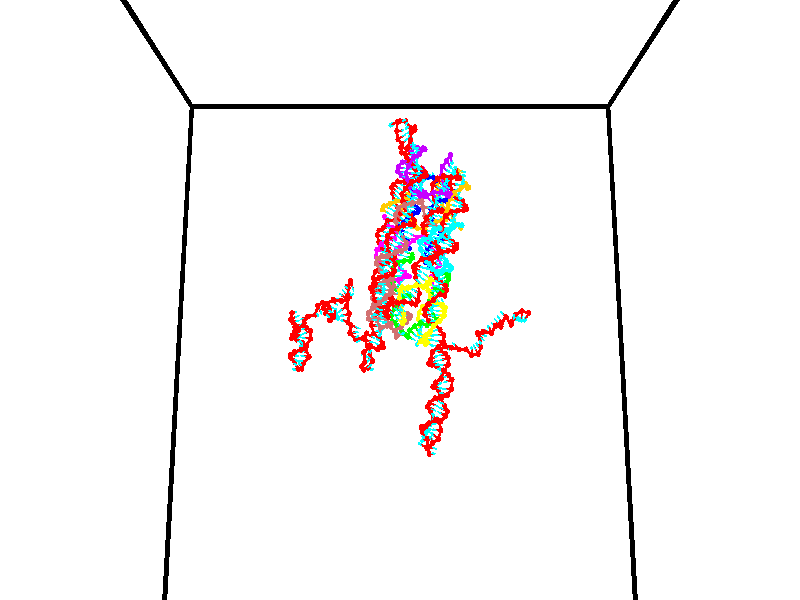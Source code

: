 // switches for output
#declare DRAW_BASES = 1; // possible values are 0, 1; only relevant for DNA ribbons
#declare DRAW_BASES_TYPE = 3; // possible values are 1, 2, 3; only relevant for DNA ribbons
#declare DRAW_FOG = 0; // set to 1 to enable fog

#include "colors.inc"

#include "transforms.inc"
background { rgb <1, 1, 1>}

#default {
   normal{
       ripples 0.25
       frequency 0.20
       turbulence 0.2
       lambda 5
   }
	finish {
		phong 0.1
		phong_size 40.
	}
}

// original window dimensions: 1024x640


// camera settings

camera {
	sky <0, 0.179814, -0.983701>
	up <0, 0.179814, -0.983701>
	right 1.6 * <1, 0, 0>
	location <35, 94.9851, 44.8844>
	look_at <35, 29.7336, 32.9568>
	direction <0, -65.2515, -11.9276>
	angle 67.0682
}


# declare cpy_camera_pos = <35, 94.9851, 44.8844>;
# if (DRAW_FOG = 1)
fog {
	fog_type 2
	up vnormalize(cpy_camera_pos)
	color rgbt<1,1,1,0.3>
	distance 1e-5
	fog_alt 3e-3
	fog_offset 56
}
# end


// LIGHTS

# declare lum = 6;
global_settings {
	ambient_light rgb lum * <0.05, 0.05, 0.05>
	max_trace_level 15
}# declare cpy_direct_light_amount = 0.25;
light_source
{	1000 * <-1, -1.16352, -0.803886>,
	rgb lum * cpy_direct_light_amount
	parallel
}

light_source
{	1000 * <1, 1.16352, 0.803886>,
	rgb lum * cpy_direct_light_amount
	parallel
}

// strand 0

// nucleotide -1

// particle -1
sphere {
	<24.194584, 35.422291, 35.098839> 0.250000
	pigment { color rgbt <1,0,0,0> }
	no_shadow
}
cylinder {
	<24.310434, 35.052582, 34.999374>,  <24.379944, 34.830757, 34.939697>, 0.100000
	pigment { color rgbt <1,0,0,0> }
	no_shadow
}
cylinder {
	<24.310434, 35.052582, 34.999374>,  <24.194584, 35.422291, 35.098839>, 0.100000
	pigment { color rgbt <1,0,0,0> }
	no_shadow
}

// particle -1
sphere {
	<24.310434, 35.052582, 34.999374> 0.100000
	pigment { color rgbt <1,0,0,0> }
	no_shadow
}
sphere {
	0, 1
	scale<0.080000,0.200000,0.300000>
	matrix <0.267010, -0.171458, 0.948319,
		-0.919143, -0.341051, 0.197132,
		0.289625, -0.924276, -0.248658,
		24.397322, 34.775299, 34.924778>
	pigment { color rgbt <0,1,1,0> }
	no_shadow
}
cylinder {
	<23.978214, 34.932957, 35.554134>,  <24.194584, 35.422291, 35.098839>, 0.130000
	pigment { color rgbt <1,0,0,0> }
	no_shadow
}

// nucleotide -1

// particle -1
sphere {
	<23.978214, 34.932957, 35.554134> 0.250000
	pigment { color rgbt <1,0,0,0> }
	no_shadow
}
cylinder {
	<24.306368, 34.770538, 35.393089>,  <24.503260, 34.673088, 35.296463>, 0.100000
	pigment { color rgbt <1,0,0,0> }
	no_shadow
}
cylinder {
	<24.306368, 34.770538, 35.393089>,  <23.978214, 34.932957, 35.554134>, 0.100000
	pigment { color rgbt <1,0,0,0> }
	no_shadow
}

// particle -1
sphere {
	<24.306368, 34.770538, 35.393089> 0.100000
	pigment { color rgbt <1,0,0,0> }
	no_shadow
}
sphere {
	0, 1
	scale<0.080000,0.200000,0.300000>
	matrix <0.313330, -0.269763, 0.910523,
		-0.478324, -0.873129, -0.094083,
		0.820384, -0.406046, -0.402612,
		24.552483, 34.648724, 35.272305>
	pigment { color rgbt <0,1,1,0> }
	no_shadow
}
cylinder {
	<24.076128, 34.144604, 35.689560>,  <23.978214, 34.932957, 35.554134>, 0.130000
	pigment { color rgbt <1,0,0,0> }
	no_shadow
}

// nucleotide -1

// particle -1
sphere {
	<24.076128, 34.144604, 35.689560> 0.250000
	pigment { color rgbt <1,0,0,0> }
	no_shadow
}
cylinder {
	<24.409710, 34.360897, 35.645515>,  <24.609859, 34.490673, 35.619087>, 0.100000
	pigment { color rgbt <1,0,0,0> }
	no_shadow
}
cylinder {
	<24.409710, 34.360897, 35.645515>,  <24.076128, 34.144604, 35.689560>, 0.100000
	pigment { color rgbt <1,0,0,0> }
	no_shadow
}

// particle -1
sphere {
	<24.409710, 34.360897, 35.645515> 0.100000
	pigment { color rgbt <1,0,0,0> }
	no_shadow
}
sphere {
	0, 1
	scale<0.080000,0.200000,0.300000>
	matrix <0.270623, -0.226851, 0.935575,
		0.480919, -0.810027, -0.335519,
		0.833955, 0.540735, -0.110115,
		24.659897, 34.523117, 35.612480>
	pigment { color rgbt <0,1,1,0> }
	no_shadow
}
cylinder {
	<24.699873, 33.755966, 35.988838>,  <24.076128, 34.144604, 35.689560>, 0.130000
	pigment { color rgbt <1,0,0,0> }
	no_shadow
}

// nucleotide -1

// particle -1
sphere {
	<24.699873, 33.755966, 35.988838> 0.250000
	pigment { color rgbt <1,0,0,0> }
	no_shadow
}
cylinder {
	<24.848423, 34.126446, 35.962795>,  <24.937553, 34.348732, 35.947170>, 0.100000
	pigment { color rgbt <1,0,0,0> }
	no_shadow
}
cylinder {
	<24.848423, 34.126446, 35.962795>,  <24.699873, 33.755966, 35.988838>, 0.100000
	pigment { color rgbt <1,0,0,0> }
	no_shadow
}

// particle -1
sphere {
	<24.848423, 34.126446, 35.962795> 0.100000
	pigment { color rgbt <1,0,0,0> }
	no_shadow
}
sphere {
	0, 1
	scale<0.080000,0.200000,0.300000>
	matrix <0.484680, -0.133576, 0.864432,
		0.791938, -0.352585, -0.498516,
		0.371375, 0.926197, -0.065107,
		24.959835, 34.404305, 35.943264>
	pigment { color rgbt <0,1,1,0> }
	no_shadow
}
cylinder {
	<25.402649, 33.717476, 36.105968>,  <24.699873, 33.755966, 35.988838>, 0.130000
	pigment { color rgbt <1,0,0,0> }
	no_shadow
}

// nucleotide -1

// particle -1
sphere {
	<25.402649, 33.717476, 36.105968> 0.250000
	pigment { color rgbt <1,0,0,0> }
	no_shadow
}
cylinder {
	<25.267334, 34.080544, 36.205326>,  <25.186146, 34.298386, 36.264942>, 0.100000
	pigment { color rgbt <1,0,0,0> }
	no_shadow
}
cylinder {
	<25.267334, 34.080544, 36.205326>,  <25.402649, 33.717476, 36.105968>, 0.100000
	pigment { color rgbt <1,0,0,0> }
	no_shadow
}

// particle -1
sphere {
	<25.267334, 34.080544, 36.205326> 0.100000
	pigment { color rgbt <1,0,0,0> }
	no_shadow
}
sphere {
	0, 1
	scale<0.080000,0.200000,0.300000>
	matrix <0.423332, -0.088956, 0.901597,
		0.840447, 0.410151, -0.354153,
		-0.338287, 0.907669, 0.248393,
		25.165848, 34.352844, 36.279842>
	pigment { color rgbt <0,1,1,0> }
	no_shadow
}
cylinder {
	<25.923040, 34.074879, 36.420120>,  <25.402649, 33.717476, 36.105968>, 0.130000
	pigment { color rgbt <1,0,0,0> }
	no_shadow
}

// nucleotide -1

// particle -1
sphere {
	<25.923040, 34.074879, 36.420120> 0.250000
	pigment { color rgbt <1,0,0,0> }
	no_shadow
}
cylinder {
	<25.569378, 34.211166, 36.547981>,  <25.357180, 34.292938, 36.624699>, 0.100000
	pigment { color rgbt <1,0,0,0> }
	no_shadow
}
cylinder {
	<25.569378, 34.211166, 36.547981>,  <25.923040, 34.074879, 36.420120>, 0.100000
	pigment { color rgbt <1,0,0,0> }
	no_shadow
}

// particle -1
sphere {
	<25.569378, 34.211166, 36.547981> 0.100000
	pigment { color rgbt <1,0,0,0> }
	no_shadow
}
sphere {
	0, 1
	scale<0.080000,0.200000,0.300000>
	matrix <0.261982, -0.204918, 0.943066,
		0.386824, 0.917561, 0.091917,
		-0.884157, 0.340720, 0.319652,
		25.304131, 34.313381, 36.643875>
	pigment { color rgbt <0,1,1,0> }
	no_shadow
}
cylinder {
	<25.957333, 34.306713, 37.095856>,  <25.923040, 34.074879, 36.420120>, 0.130000
	pigment { color rgbt <1,0,0,0> }
	no_shadow
}

// nucleotide -1

// particle -1
sphere {
	<25.957333, 34.306713, 37.095856> 0.250000
	pigment { color rgbt <1,0,0,0> }
	no_shadow
}
cylinder {
	<25.562536, 34.251621, 37.062675>,  <25.325659, 34.218567, 37.042767>, 0.100000
	pigment { color rgbt <1,0,0,0> }
	no_shadow
}
cylinder {
	<25.562536, 34.251621, 37.062675>,  <25.957333, 34.306713, 37.095856>, 0.100000
	pigment { color rgbt <1,0,0,0> }
	no_shadow
}

// particle -1
sphere {
	<25.562536, 34.251621, 37.062675> 0.100000
	pigment { color rgbt <1,0,0,0> }
	no_shadow
}
sphere {
	0, 1
	scale<0.080000,0.200000,0.300000>
	matrix <-0.046993, -0.246257, 0.968065,
		-0.153757, 0.959369, 0.236581,
		-0.986991, -0.137729, -0.082947,
		25.266439, 34.210304, 37.037792>
	pigment { color rgbt <0,1,1,0> }
	no_shadow
}
cylinder {
	<25.646906, 34.652096, 37.704433>,  <25.957333, 34.306713, 37.095856>, 0.130000
	pigment { color rgbt <1,0,0,0> }
	no_shadow
}

// nucleotide -1

// particle -1
sphere {
	<25.646906, 34.652096, 37.704433> 0.250000
	pigment { color rgbt <1,0,0,0> }
	no_shadow
}
cylinder {
	<25.362801, 34.400238, 37.578533>,  <25.192337, 34.249123, 37.502991>, 0.100000
	pigment { color rgbt <1,0,0,0> }
	no_shadow
}
cylinder {
	<25.362801, 34.400238, 37.578533>,  <25.646906, 34.652096, 37.704433>, 0.100000
	pigment { color rgbt <1,0,0,0> }
	no_shadow
}

// particle -1
sphere {
	<25.362801, 34.400238, 37.578533> 0.100000
	pigment { color rgbt <1,0,0,0> }
	no_shadow
}
sphere {
	0, 1
	scale<0.080000,0.200000,0.300000>
	matrix <-0.084209, -0.367926, 0.926034,
		-0.698881, 0.684233, 0.208302,
		-0.710263, -0.629647, -0.314755,
		25.149721, 34.211346, 37.484108>
	pigment { color rgbt <0,1,1,0> }
	no_shadow
}
cylinder {
	<25.094023, 34.763969, 38.088428>,  <25.646906, 34.652096, 37.704433>, 0.130000
	pigment { color rgbt <1,0,0,0> }
	no_shadow
}

// nucleotide -1

// particle -1
sphere {
	<25.094023, 34.763969, 38.088428> 0.250000
	pigment { color rgbt <1,0,0,0> }
	no_shadow
}
cylinder {
	<25.043468, 34.388977, 37.958714>,  <25.013136, 34.163982, 37.880886>, 0.100000
	pigment { color rgbt <1,0,0,0> }
	no_shadow
}
cylinder {
	<25.043468, 34.388977, 37.958714>,  <25.094023, 34.763969, 38.088428>, 0.100000
	pigment { color rgbt <1,0,0,0> }
	no_shadow
}

// particle -1
sphere {
	<25.043468, 34.388977, 37.958714> 0.100000
	pigment { color rgbt <1,0,0,0> }
	no_shadow
}
sphere {
	0, 1
	scale<0.080000,0.200000,0.300000>
	matrix <-0.327047, -0.269254, 0.905838,
		-0.936519, 0.220541, -0.272570,
		-0.126384, -0.937478, -0.324289,
		25.005554, 34.107735, 37.861427>
	pigment { color rgbt <0,1,1,0> }
	no_shadow
}
cylinder {
	<24.417686, 34.633438, 38.264992>,  <25.094023, 34.763969, 38.088428>, 0.130000
	pigment { color rgbt <1,0,0,0> }
	no_shadow
}

// nucleotide -1

// particle -1
sphere {
	<24.417686, 34.633438, 38.264992> 0.250000
	pigment { color rgbt <1,0,0,0> }
	no_shadow
}
cylinder {
	<24.569513, 34.266167, 38.219608>,  <24.660610, 34.045803, 38.192379>, 0.100000
	pigment { color rgbt <1,0,0,0> }
	no_shadow
}
cylinder {
	<24.569513, 34.266167, 38.219608>,  <24.417686, 34.633438, 38.264992>, 0.100000
	pigment { color rgbt <1,0,0,0> }
	no_shadow
}

// particle -1
sphere {
	<24.569513, 34.266167, 38.219608> 0.100000
	pigment { color rgbt <1,0,0,0> }
	no_shadow
}
sphere {
	0, 1
	scale<0.080000,0.200000,0.300000>
	matrix <-0.298611, -0.237661, 0.924310,
		-0.875648, -0.316958, -0.364387,
		0.379568, -0.918180, -0.113461,
		24.683384, 33.990711, 38.185570>
	pigment { color rgbt <0,1,1,0> }
	no_shadow
}
cylinder {
	<23.936087, 34.244598, 38.479446>,  <24.417686, 34.633438, 38.264992>, 0.130000
	pigment { color rgbt <1,0,0,0> }
	no_shadow
}

// nucleotide -1

// particle -1
sphere {
	<23.936087, 34.244598, 38.479446> 0.250000
	pigment { color rgbt <1,0,0,0> }
	no_shadow
}
cylinder {
	<24.263487, 34.014942, 38.487675>,  <24.459927, 33.877148, 38.492611>, 0.100000
	pigment { color rgbt <1,0,0,0> }
	no_shadow
}
cylinder {
	<24.263487, 34.014942, 38.487675>,  <23.936087, 34.244598, 38.479446>, 0.100000
	pigment { color rgbt <1,0,0,0> }
	no_shadow
}

// particle -1
sphere {
	<24.263487, 34.014942, 38.487675> 0.100000
	pigment { color rgbt <1,0,0,0> }
	no_shadow
}
sphere {
	0, 1
	scale<0.080000,0.200000,0.300000>
	matrix <-0.269628, -0.352279, 0.896214,
		-0.507305, -0.739097, -0.443144,
		0.818500, -0.574139, 0.020569,
		24.509037, 33.842701, 38.493847>
	pigment { color rgbt <0,1,1,0> }
	no_shadow
}
cylinder {
	<23.845375, 33.469509, 38.638912>,  <23.936087, 34.244598, 38.479446>, 0.130000
	pigment { color rgbt <1,0,0,0> }
	no_shadow
}

// nucleotide -1

// particle -1
sphere {
	<23.845375, 33.469509, 38.638912> 0.250000
	pigment { color rgbt <1,0,0,0> }
	no_shadow
}
cylinder {
	<24.207325, 33.557705, 38.784561>,  <24.424496, 33.610622, 38.871952>, 0.100000
	pigment { color rgbt <1,0,0,0> }
	no_shadow
}
cylinder {
	<24.207325, 33.557705, 38.784561>,  <23.845375, 33.469509, 38.638912>, 0.100000
	pigment { color rgbt <1,0,0,0> }
	no_shadow
}

// particle -1
sphere {
	<24.207325, 33.557705, 38.784561> 0.100000
	pigment { color rgbt <1,0,0,0> }
	no_shadow
}
sphere {
	0, 1
	scale<0.080000,0.200000,0.300000>
	matrix <-0.305168, -0.260349, 0.916019,
		0.296768, -0.940002, -0.168298,
		0.904876, 0.220486, 0.364122,
		24.478788, 33.623852, 38.893799>
	pigment { color rgbt <0,1,1,0> }
	no_shadow
}
cylinder {
	<24.146809, 32.832253, 38.939011>,  <23.845375, 33.469509, 38.638912>, 0.130000
	pigment { color rgbt <1,0,0,0> }
	no_shadow
}

// nucleotide -1

// particle -1
sphere {
	<24.146809, 32.832253, 38.939011> 0.250000
	pigment { color rgbt <1,0,0,0> }
	no_shadow
}
cylinder {
	<24.235207, 33.193180, 39.087055>,  <24.288244, 33.409737, 39.175880>, 0.100000
	pigment { color rgbt <1,0,0,0> }
	no_shadow
}
cylinder {
	<24.235207, 33.193180, 39.087055>,  <24.146809, 32.832253, 38.939011>, 0.100000
	pigment { color rgbt <1,0,0,0> }
	no_shadow
}

// particle -1
sphere {
	<24.235207, 33.193180, 39.087055> 0.100000
	pigment { color rgbt <1,0,0,0> }
	no_shadow
}
sphere {
	0, 1
	scale<0.080000,0.200000,0.300000>
	matrix <-0.504028, -0.219220, 0.835403,
		0.834936, -0.371166, 0.406348,
		0.220993, 0.902319, 0.370112,
		24.301504, 33.463875, 39.198090>
	pigment { color rgbt <0,1,1,0> }
	no_shadow
}
cylinder {
	<24.494627, 32.655277, 39.546852>,  <24.146809, 32.832253, 38.939011>, 0.130000
	pigment { color rgbt <1,0,0,0> }
	no_shadow
}

// nucleotide -1

// particle -1
sphere {
	<24.494627, 32.655277, 39.546852> 0.250000
	pigment { color rgbt <1,0,0,0> }
	no_shadow
}
cylinder {
	<24.311720, 33.009426, 39.580372>,  <24.201977, 33.221916, 39.600483>, 0.100000
	pigment { color rgbt <1,0,0,0> }
	no_shadow
}
cylinder {
	<24.311720, 33.009426, 39.580372>,  <24.494627, 32.655277, 39.546852>, 0.100000
	pigment { color rgbt <1,0,0,0> }
	no_shadow
}

// particle -1
sphere {
	<24.311720, 33.009426, 39.580372> 0.100000
	pigment { color rgbt <1,0,0,0> }
	no_shadow
}
sphere {
	0, 1
	scale<0.080000,0.200000,0.300000>
	matrix <-0.485954, -0.327664, 0.810238,
		0.744819, 0.329774, 0.580080,
		-0.457267, 0.885373, 0.083795,
		24.174540, 33.275040, 39.605511>
	pigment { color rgbt <0,1,1,0> }
	no_shadow
}
cylinder {
	<24.971874, 33.265049, 39.551708>,  <24.494627, 32.655277, 39.546852>, 0.130000
	pigment { color rgbt <1,0,0,0> }
	no_shadow
}

// nucleotide -1

// particle -1
sphere {
	<24.971874, 33.265049, 39.551708> 0.250000
	pigment { color rgbt <1,0,0,0> }
	no_shadow
}
cylinder {
	<24.915497, 33.617725, 39.371593>,  <24.881670, 33.829330, 39.263523>, 0.100000
	pigment { color rgbt <1,0,0,0> }
	no_shadow
}
cylinder {
	<24.915497, 33.617725, 39.371593>,  <24.971874, 33.265049, 39.551708>, 0.100000
	pigment { color rgbt <1,0,0,0> }
	no_shadow
}

// particle -1
sphere {
	<24.915497, 33.617725, 39.371593> 0.100000
	pigment { color rgbt <1,0,0,0> }
	no_shadow
}
sphere {
	0, 1
	scale<0.080000,0.200000,0.300000>
	matrix <0.313572, -0.391652, -0.865032,
		-0.939046, -0.263118, -0.221272,
		-0.140944, 0.881690, -0.450286,
		24.873213, 33.882233, 39.236507>
	pigment { color rgbt <0,1,1,0> }
	no_shadow
}
cylinder {
	<25.087555, 32.769794, 39.025257>,  <24.971874, 33.265049, 39.551708>, 0.130000
	pigment { color rgbt <1,0,0,0> }
	no_shadow
}

// nucleotide -1

// particle -1
sphere {
	<25.087555, 32.769794, 39.025257> 0.250000
	pigment { color rgbt <1,0,0,0> }
	no_shadow
}
cylinder {
	<24.998945, 33.154812, 38.962727>,  <24.945780, 33.385822, 38.925209>, 0.100000
	pigment { color rgbt <1,0,0,0> }
	no_shadow
}
cylinder {
	<24.998945, 33.154812, 38.962727>,  <25.087555, 32.769794, 39.025257>, 0.100000
	pigment { color rgbt <1,0,0,0> }
	no_shadow
}

// particle -1
sphere {
	<24.998945, 33.154812, 38.962727> 0.100000
	pigment { color rgbt <1,0,0,0> }
	no_shadow
}
sphere {
	0, 1
	scale<0.080000,0.200000,0.300000>
	matrix <-0.073518, -0.176335, -0.981581,
		-0.972379, -0.205953, 0.109828,
		-0.221526, 0.962543, -0.156323,
		24.932487, 33.443573, 38.915829>
	pigment { color rgbt <0,1,1,0> }
	no_shadow
}
cylinder {
	<25.667669, 33.090221, 38.508495>,  <25.087555, 32.769794, 39.025257>, 0.130000
	pigment { color rgbt <1,0,0,0> }
	no_shadow
}

// nucleotide -1

// particle -1
sphere {
	<25.667669, 33.090221, 38.508495> 0.250000
	pigment { color rgbt <1,0,0,0> }
	no_shadow
}
cylinder {
	<25.326073, 33.298122, 38.499054>,  <25.121115, 33.422863, 38.493389>, 0.100000
	pigment { color rgbt <1,0,0,0> }
	no_shadow
}
cylinder {
	<25.326073, 33.298122, 38.499054>,  <25.667669, 33.090221, 38.508495>, 0.100000
	pigment { color rgbt <1,0,0,0> }
	no_shadow
}

// particle -1
sphere {
	<25.326073, 33.298122, 38.499054> 0.100000
	pigment { color rgbt <1,0,0,0> }
	no_shadow
}
sphere {
	0, 1
	scale<0.080000,0.200000,0.300000>
	matrix <0.183267, 0.258045, -0.948592,
		-0.486939, -0.814416, -0.315621,
		-0.853993, 0.519749, -0.023604,
		25.069876, 33.454048, 38.491974>
	pigment { color rgbt <0,1,1,0> }
	no_shadow
}
cylinder {
	<25.288931, 32.836487, 37.953091>,  <25.667669, 33.090221, 38.508495>, 0.130000
	pigment { color rgbt <1,0,0,0> }
	no_shadow
}

// nucleotide -1

// particle -1
sphere {
	<25.288931, 32.836487, 37.953091> 0.250000
	pigment { color rgbt <1,0,0,0> }
	no_shadow
}
cylinder {
	<25.124537, 33.190910, 38.038876>,  <25.025900, 33.403564, 38.090347>, 0.100000
	pigment { color rgbt <1,0,0,0> }
	no_shadow
}
cylinder {
	<25.124537, 33.190910, 38.038876>,  <25.288931, 32.836487, 37.953091>, 0.100000
	pigment { color rgbt <1,0,0,0> }
	no_shadow
}

// particle -1
sphere {
	<25.124537, 33.190910, 38.038876> 0.100000
	pigment { color rgbt <1,0,0,0> }
	no_shadow
}
sphere {
	0, 1
	scale<0.080000,0.200000,0.300000>
	matrix <-0.010035, 0.230838, -0.972941,
		-0.911586, -0.402018, -0.085979,
		-0.410987, 0.886056, 0.214463,
		25.001240, 33.456726, 38.103214>
	pigment { color rgbt <0,1,1,0> }
	no_shadow
}
cylinder {
	<24.917723, 33.001240, 37.286430>,  <25.288931, 32.836487, 37.953091>, 0.130000
	pigment { color rgbt <1,0,0,0> }
	no_shadow
}

// nucleotide -1

// particle -1
sphere {
	<24.917723, 33.001240, 37.286430> 0.250000
	pigment { color rgbt <1,0,0,0> }
	no_shadow
}
cylinder {
	<24.914419, 33.350567, 37.481262>,  <24.912437, 33.560162, 37.598164>, 0.100000
	pigment { color rgbt <1,0,0,0> }
	no_shadow
}
cylinder {
	<24.914419, 33.350567, 37.481262>,  <24.917723, 33.001240, 37.286430>, 0.100000
	pigment { color rgbt <1,0,0,0> }
	no_shadow
}

// particle -1
sphere {
	<24.914419, 33.350567, 37.481262> 0.100000
	pigment { color rgbt <1,0,0,0> }
	no_shadow
}
sphere {
	0, 1
	scale<0.080000,0.200000,0.300000>
	matrix <-0.029111, 0.486682, -0.873094,
		-0.999542, -0.021391, 0.021403,
		-0.008260, 0.873317, 0.487082,
		24.911942, 33.612560, 37.627388>
	pigment { color rgbt <0,1,1,0> }
	no_shadow
}
cylinder {
	<24.349508, 33.237194, 37.050282>,  <24.917723, 33.001240, 37.286430>, 0.130000
	pigment { color rgbt <1,0,0,0> }
	no_shadow
}

// nucleotide -1

// particle -1
sphere {
	<24.349508, 33.237194, 37.050282> 0.250000
	pigment { color rgbt <1,0,0,0> }
	no_shadow
}
cylinder {
	<24.582197, 33.537205, 37.176178>,  <24.721811, 33.717209, 37.251717>, 0.100000
	pigment { color rgbt <1,0,0,0> }
	no_shadow
}
cylinder {
	<24.582197, 33.537205, 37.176178>,  <24.349508, 33.237194, 37.050282>, 0.100000
	pigment { color rgbt <1,0,0,0> }
	no_shadow
}

// particle -1
sphere {
	<24.582197, 33.537205, 37.176178> 0.100000
	pigment { color rgbt <1,0,0,0> }
	no_shadow
}
sphere {
	0, 1
	scale<0.080000,0.200000,0.300000>
	matrix <-0.057945, 0.424181, -0.903721,
		-0.811320, 0.507478, 0.290217,
		0.581723, 0.750024, 0.314741,
		24.756714, 33.762211, 37.270599>
	pigment { color rgbt <0,1,1,0> }
	no_shadow
}
cylinder {
	<23.947969, 33.913902, 37.029484>,  <24.349508, 33.237194, 37.050282>, 0.130000
	pigment { color rgbt <1,0,0,0> }
	no_shadow
}

// nucleotide -1

// particle -1
sphere {
	<23.947969, 33.913902, 37.029484> 0.250000
	pigment { color rgbt <1,0,0,0> }
	no_shadow
}
cylinder {
	<24.342415, 33.969807, 36.993614>,  <24.579082, 34.003349, 36.972092>, 0.100000
	pigment { color rgbt <1,0,0,0> }
	no_shadow
}
cylinder {
	<24.342415, 33.969807, 36.993614>,  <23.947969, 33.913902, 37.029484>, 0.100000
	pigment { color rgbt <1,0,0,0> }
	no_shadow
}

// particle -1
sphere {
	<24.342415, 33.969807, 36.993614> 0.100000
	pigment { color rgbt <1,0,0,0> }
	no_shadow
}
sphere {
	0, 1
	scale<0.080000,0.200000,0.300000>
	matrix <-0.148165, 0.496675, -0.855197,
		-0.074985, 0.856610, 0.510487,
		0.986116, 0.139763, -0.089677,
		24.638250, 34.011734, 36.966713>
	pigment { color rgbt <0,1,1,0> }
	no_shadow
}
cylinder {
	<24.146145, 34.656166, 36.882938>,  <23.947969, 33.913902, 37.029484>, 0.130000
	pigment { color rgbt <1,0,0,0> }
	no_shadow
}

// nucleotide -1

// particle -1
sphere {
	<24.146145, 34.656166, 36.882938> 0.250000
	pigment { color rgbt <1,0,0,0> }
	no_shadow
}
cylinder {
	<24.427551, 34.420074, 36.724602>,  <24.596395, 34.278419, 36.629601>, 0.100000
	pigment { color rgbt <1,0,0,0> }
	no_shadow
}
cylinder {
	<24.427551, 34.420074, 36.724602>,  <24.146145, 34.656166, 36.882938>, 0.100000
	pigment { color rgbt <1,0,0,0> }
	no_shadow
}

// particle -1
sphere {
	<24.427551, 34.420074, 36.724602> 0.100000
	pigment { color rgbt <1,0,0,0> }
	no_shadow
}
sphere {
	0, 1
	scale<0.080000,0.200000,0.300000>
	matrix <-0.364917, 0.177946, -0.913877,
		0.609837, 0.787377, -0.090197,
		0.703516, -0.590231, -0.395845,
		24.638605, 34.243004, 36.605846>
	pigment { color rgbt <0,1,1,0> }
	no_shadow
}
cylinder {
	<24.456806, 35.044441, 36.239109>,  <24.146145, 34.656166, 36.882938>, 0.130000
	pigment { color rgbt <1,0,0,0> }
	no_shadow
}

// nucleotide -1

// particle -1
sphere {
	<24.456806, 35.044441, 36.239109> 0.250000
	pigment { color rgbt <1,0,0,0> }
	no_shadow
}
cylinder {
	<24.489531, 34.646397, 36.216961>,  <24.509165, 34.407570, 36.203674>, 0.100000
	pigment { color rgbt <1,0,0,0> }
	no_shadow
}
cylinder {
	<24.489531, 34.646397, 36.216961>,  <24.456806, 35.044441, 36.239109>, 0.100000
	pigment { color rgbt <1,0,0,0> }
	no_shadow
}

// particle -1
sphere {
	<24.489531, 34.646397, 36.216961> 0.100000
	pigment { color rgbt <1,0,0,0> }
	no_shadow
}
sphere {
	0, 1
	scale<0.080000,0.200000,0.300000>
	matrix <-0.337937, 0.024564, -0.940848,
		0.937606, 0.095682, -0.334274,
		0.081811, -0.995109, -0.055366,
		24.514074, 34.347862, 36.200352>
	pigment { color rgbt <0,1,1,0> }
	no_shadow
}
cylinder {
	<24.572683, 35.243065, 37.029854>,  <24.456806, 35.044441, 36.239109>, 0.130000
	pigment { color rgbt <1,0,0,0> }
	no_shadow
}

// nucleotide -1

// particle -1
sphere {
	<24.572683, 35.243065, 37.029854> 0.250000
	pigment { color rgbt <1,0,0,0> }
	no_shadow
}
cylinder {
	<24.888798, 35.025360, 36.917267>,  <25.078466, 34.894737, 36.849716>, 0.100000
	pigment { color rgbt <1,0,0,0> }
	no_shadow
}
cylinder {
	<24.888798, 35.025360, 36.917267>,  <24.572683, 35.243065, 37.029854>, 0.100000
	pigment { color rgbt <1,0,0,0> }
	no_shadow
}

// particle -1
sphere {
	<24.888798, 35.025360, 36.917267> 0.100000
	pigment { color rgbt <1,0,0,0> }
	no_shadow
}
sphere {
	0, 1
	scale<0.080000,0.200000,0.300000>
	matrix <-0.207609, 0.194339, -0.958713,
		0.576492, 0.816094, 0.040590,
		0.790288, -0.544264, -0.281464,
		25.125885, 34.862080, 36.832829>
	pigment { color rgbt <0,1,1,0> }
	no_shadow
}
cylinder {
	<24.919409, 35.575699, 36.540390>,  <24.572683, 35.243065, 37.029854>, 0.130000
	pigment { color rgbt <1,0,0,0> }
	no_shadow
}

// nucleotide -1

// particle -1
sphere {
	<24.919409, 35.575699, 36.540390> 0.250000
	pigment { color rgbt <1,0,0,0> }
	no_shadow
}
cylinder {
	<24.987797, 35.187435, 36.472752>,  <25.028830, 34.954475, 36.432167>, 0.100000
	pigment { color rgbt <1,0,0,0> }
	no_shadow
}
cylinder {
	<24.987797, 35.187435, 36.472752>,  <24.919409, 35.575699, 36.540390>, 0.100000
	pigment { color rgbt <1,0,0,0> }
	no_shadow
}

// particle -1
sphere {
	<24.987797, 35.187435, 36.472752> 0.100000
	pigment { color rgbt <1,0,0,0> }
	no_shadow
}
sphere {
	0, 1
	scale<0.080000,0.200000,0.300000>
	matrix <-0.232415, 0.127047, -0.964283,
		0.957472, 0.204162, -0.203875,
		0.170968, -0.970658, -0.169095,
		25.039087, 34.896236, 36.422024>
	pigment { color rgbt <0,1,1,0> }
	no_shadow
}
cylinder {
	<25.455616, 35.571953, 35.947178>,  <24.919409, 35.575699, 36.540390>, 0.130000
	pigment { color rgbt <1,0,0,0> }
	no_shadow
}

// nucleotide -1

// particle -1
sphere {
	<25.455616, 35.571953, 35.947178> 0.250000
	pigment { color rgbt <1,0,0,0> }
	no_shadow
}
cylinder {
	<25.280718, 35.212254, 35.952488>,  <25.175779, 34.996433, 35.955673>, 0.100000
	pigment { color rgbt <1,0,0,0> }
	no_shadow
}
cylinder {
	<25.280718, 35.212254, 35.952488>,  <25.455616, 35.571953, 35.947178>, 0.100000
	pigment { color rgbt <1,0,0,0> }
	no_shadow
}

// particle -1
sphere {
	<25.280718, 35.212254, 35.952488> 0.100000
	pigment { color rgbt <1,0,0,0> }
	no_shadow
}
sphere {
	0, 1
	scale<0.080000,0.200000,0.300000>
	matrix <-0.166390, 0.066382, -0.983823,
		0.883816, -0.432382, -0.178650,
		-0.437246, -0.899244, 0.013275,
		25.149544, 34.942482, 35.956470>
	pigment { color rgbt <0,1,1,0> }
	no_shadow
}
cylinder {
	<25.754364, 35.238972, 35.376308>,  <25.455616, 35.571953, 35.947178>, 0.130000
	pigment { color rgbt <1,0,0,0> }
	no_shadow
}

// nucleotide -1

// particle -1
sphere {
	<25.754364, 35.238972, 35.376308> 0.250000
	pigment { color rgbt <1,0,0,0> }
	no_shadow
}
cylinder {
	<25.410690, 35.048004, 35.449924>,  <25.204485, 34.933422, 35.494095>, 0.100000
	pigment { color rgbt <1,0,0,0> }
	no_shadow
}
cylinder {
	<25.410690, 35.048004, 35.449924>,  <25.754364, 35.238972, 35.376308>, 0.100000
	pigment { color rgbt <1,0,0,0> }
	no_shadow
}

// particle -1
sphere {
	<25.410690, 35.048004, 35.449924> 0.100000
	pigment { color rgbt <1,0,0,0> }
	no_shadow
}
sphere {
	0, 1
	scale<0.080000,0.200000,0.300000>
	matrix <-0.240671, 0.059679, -0.968770,
		0.451528, -0.876645, -0.166177,
		-0.859185, -0.477421, 0.184036,
		25.152935, 34.904778, 35.505135>
	pigment { color rgbt <0,1,1,0> }
	no_shadow
}
cylinder {
	<26.528059, 35.342480, 35.222599>,  <25.754364, 35.238972, 35.376308>, 0.130000
	pigment { color rgbt <1,0,0,0> }
	no_shadow
}

// nucleotide -1

// particle -1
sphere {
	<26.528059, 35.342480, 35.222599> 0.250000
	pigment { color rgbt <1,0,0,0> }
	no_shadow
}
cylinder {
	<26.700933, 35.697163, 35.288284>,  <26.804659, 35.909973, 35.327694>, 0.100000
	pigment { color rgbt <1,0,0,0> }
	no_shadow
}
cylinder {
	<26.700933, 35.697163, 35.288284>,  <26.528059, 35.342480, 35.222599>, 0.100000
	pigment { color rgbt <1,0,0,0> }
	no_shadow
}

// particle -1
sphere {
	<26.700933, 35.697163, 35.288284> 0.100000
	pigment { color rgbt <1,0,0,0> }
	no_shadow
}
sphere {
	0, 1
	scale<0.080000,0.200000,0.300000>
	matrix <0.801177, -0.293967, -0.521247,
		-0.413920, 0.356839, -0.837458,
		0.432187, 0.886707, 0.164212,
		26.830589, 35.963173, 35.337547>
	pigment { color rgbt <0,1,1,0> }
	no_shadow
}
cylinder {
	<26.801233, 35.685860, 34.529659>,  <26.528059, 35.342480, 35.222599>, 0.130000
	pigment { color rgbt <1,0,0,0> }
	no_shadow
}

// nucleotide -1

// particle -1
sphere {
	<26.801233, 35.685860, 34.529659> 0.250000
	pigment { color rgbt <1,0,0,0> }
	no_shadow
}
cylinder {
	<26.998322, 35.808037, 34.855587>,  <27.116575, 35.881344, 35.051144>, 0.100000
	pigment { color rgbt <1,0,0,0> }
	no_shadow
}
cylinder {
	<26.998322, 35.808037, 34.855587>,  <26.801233, 35.685860, 34.529659>, 0.100000
	pigment { color rgbt <1,0,0,0> }
	no_shadow
}

// particle -1
sphere {
	<26.998322, 35.808037, 34.855587> 0.100000
	pigment { color rgbt <1,0,0,0> }
	no_shadow
}
sphere {
	0, 1
	scale<0.080000,0.200000,0.300000>
	matrix <0.867644, -0.243968, -0.433213,
		0.066470, 0.920428, -0.385220,
		0.492723, 0.305438, 0.814820,
		27.146139, 35.899670, 35.100033>
	pigment { color rgbt <0,1,1,0> }
	no_shadow
}
cylinder {
	<27.349051, 36.232540, 34.371140>,  <26.801233, 35.685860, 34.529659>, 0.130000
	pigment { color rgbt <1,0,0,0> }
	no_shadow
}

// nucleotide -1

// particle -1
sphere {
	<27.349051, 36.232540, 34.371140> 0.250000
	pigment { color rgbt <1,0,0,0> }
	no_shadow
}
cylinder {
	<27.433241, 36.012112, 34.694130>,  <27.483755, 35.879856, 34.887924>, 0.100000
	pigment { color rgbt <1,0,0,0> }
	no_shadow
}
cylinder {
	<27.433241, 36.012112, 34.694130>,  <27.349051, 36.232540, 34.371140>, 0.100000
	pigment { color rgbt <1,0,0,0> }
	no_shadow
}

// particle -1
sphere {
	<27.433241, 36.012112, 34.694130> 0.100000
	pigment { color rgbt <1,0,0,0> }
	no_shadow
}
sphere {
	0, 1
	scale<0.080000,0.200000,0.300000>
	matrix <0.724659, -0.466464, -0.507228,
		0.656178, 0.691906, 0.301158,
		0.210475, -0.551069, 0.807479,
		27.496384, 35.846790, 34.936375>
	pigment { color rgbt <0,1,1,0> }
	no_shadow
}
cylinder {
	<28.012867, 36.282227, 34.789371>,  <27.349051, 36.232540, 34.371140>, 0.130000
	pigment { color rgbt <1,0,0,0> }
	no_shadow
}

// nucleotide -1

// particle -1
sphere {
	<28.012867, 36.282227, 34.789371> 0.250000
	pigment { color rgbt <1,0,0,0> }
	no_shadow
}
cylinder {
	<27.907093, 35.896862, 34.806858>,  <27.843630, 35.665642, 34.817352>, 0.100000
	pigment { color rgbt <1,0,0,0> }
	no_shadow
}
cylinder {
	<27.907093, 35.896862, 34.806858>,  <28.012867, 36.282227, 34.789371>, 0.100000
	pigment { color rgbt <1,0,0,0> }
	no_shadow
}

// particle -1
sphere {
	<27.907093, 35.896862, 34.806858> 0.100000
	pigment { color rgbt <1,0,0,0> }
	no_shadow
}
sphere {
	0, 1
	scale<0.080000,0.200000,0.300000>
	matrix <0.789807, -0.242353, -0.563445,
		0.553426, -0.114463, 0.824996,
		-0.264433, -0.963412, 0.043721,
		27.827763, 35.607838, 34.819973>
	pigment { color rgbt <0,1,1,0> }
	no_shadow
}
cylinder {
	<28.377531, 36.406841, 35.458542>,  <28.012867, 36.282227, 34.789371>, 0.130000
	pigment { color rgbt <1,0,0,0> }
	no_shadow
}

// nucleotide -1

// particle -1
sphere {
	<28.377531, 36.406841, 35.458542> 0.250000
	pigment { color rgbt <1,0,0,0> }
	no_shadow
}
cylinder {
	<28.690845, 36.586651, 35.630306>,  <28.878834, 36.694534, 35.733364>, 0.100000
	pigment { color rgbt <1,0,0,0> }
	no_shadow
}
cylinder {
	<28.690845, 36.586651, 35.630306>,  <28.377531, 36.406841, 35.458542>, 0.100000
	pigment { color rgbt <1,0,0,0> }
	no_shadow
}

// particle -1
sphere {
	<28.690845, 36.586651, 35.630306> 0.100000
	pigment { color rgbt <1,0,0,0> }
	no_shadow
}
sphere {
	0, 1
	scale<0.080000,0.200000,0.300000>
	matrix <-0.337521, 0.887586, -0.313482,
		-0.522055, 0.100612, 0.846957,
		0.783287, 0.449520, 0.429410,
		28.925831, 36.721508, 35.759129>
	pigment { color rgbt <0,1,1,0> }
	no_shadow
}
cylinder {
	<28.165955, 36.979820, 35.935848>,  <28.377531, 36.406841, 35.458542>, 0.130000
	pigment { color rgbt <1,0,0,0> }
	no_shadow
}

// nucleotide -1

// particle -1
sphere {
	<28.165955, 36.979820, 35.935848> 0.250000
	pigment { color rgbt <1,0,0,0> }
	no_shadow
}
cylinder {
	<28.543770, 37.044617, 35.821583>,  <28.770458, 37.083496, 35.753021>, 0.100000
	pigment { color rgbt <1,0,0,0> }
	no_shadow
}
cylinder {
	<28.543770, 37.044617, 35.821583>,  <28.165955, 36.979820, 35.935848>, 0.100000
	pigment { color rgbt <1,0,0,0> }
	no_shadow
}

// particle -1
sphere {
	<28.543770, 37.044617, 35.821583> 0.100000
	pigment { color rgbt <1,0,0,0> }
	no_shadow
}
sphere {
	0, 1
	scale<0.080000,0.200000,0.300000>
	matrix <-0.269563, 0.879286, -0.392674,
		0.187572, 0.447900, 0.874186,
		0.944538, 0.161993, -0.285667,
		28.827131, 37.093216, 35.735882>
	pigment { color rgbt <0,1,1,0> }
	no_shadow
}
cylinder {
	<28.305901, 37.627220, 36.034634>,  <28.165955, 36.979820, 35.935848>, 0.130000
	pigment { color rgbt <1,0,0,0> }
	no_shadow
}

// nucleotide -1

// particle -1
sphere {
	<28.305901, 37.627220, 36.034634> 0.250000
	pigment { color rgbt <1,0,0,0> }
	no_shadow
}
cylinder {
	<28.578615, 37.521626, 35.761730>,  <28.742245, 37.458271, 35.597988>, 0.100000
	pigment { color rgbt <1,0,0,0> }
	no_shadow
}
cylinder {
	<28.578615, 37.521626, 35.761730>,  <28.305901, 37.627220, 36.034634>, 0.100000
	pigment { color rgbt <1,0,0,0> }
	no_shadow
}

// particle -1
sphere {
	<28.578615, 37.521626, 35.761730> 0.100000
	pigment { color rgbt <1,0,0,0> }
	no_shadow
}
sphere {
	0, 1
	scale<0.080000,0.200000,0.300000>
	matrix <-0.164005, 0.853727, -0.494219,
		0.712930, 0.448846, 0.538764,
		0.681786, -0.263984, -0.682261,
		28.783152, 37.442429, 35.557053>
	pigment { color rgbt <0,1,1,0> }
	no_shadow
}
cylinder {
	<28.682858, 38.174431, 35.834404>,  <28.305901, 37.627220, 36.034634>, 0.130000
	pigment { color rgbt <1,0,0,0> }
	no_shadow
}

// nucleotide -1

// particle -1
sphere {
	<28.682858, 38.174431, 35.834404> 0.250000
	pigment { color rgbt <1,0,0,0> }
	no_shadow
}
cylinder {
	<28.740694, 37.930717, 35.522541>,  <28.775396, 37.784489, 35.335423>, 0.100000
	pigment { color rgbt <1,0,0,0> }
	no_shadow
}
cylinder {
	<28.740694, 37.930717, 35.522541>,  <28.682858, 38.174431, 35.834404>, 0.100000
	pigment { color rgbt <1,0,0,0> }
	no_shadow
}

// particle -1
sphere {
	<28.740694, 37.930717, 35.522541> 0.100000
	pigment { color rgbt <1,0,0,0> }
	no_shadow
}
sphere {
	0, 1
	scale<0.080000,0.200000,0.300000>
	matrix <-0.030530, 0.784814, -0.618979,
		0.989020, 0.113303, 0.094877,
		0.144593, -0.609286, -0.779656,
		28.784071, 37.747932, 35.288643>
	pigment { color rgbt <0,1,1,0> }
	no_shadow
}
cylinder {
	<27.934187, 38.268017, 35.578400>,  <28.682858, 38.174431, 35.834404>, 0.130000
	pigment { color rgbt <1,0,0,0> }
	no_shadow
}

// nucleotide -1

// particle -1
sphere {
	<27.934187, 38.268017, 35.578400> 0.250000
	pigment { color rgbt <1,0,0,0> }
	no_shadow
}
cylinder {
	<28.099606, 38.582787, 35.761589>,  <28.198856, 38.771648, 35.871502>, 0.100000
	pigment { color rgbt <1,0,0,0> }
	no_shadow
}
cylinder {
	<28.099606, 38.582787, 35.761589>,  <27.934187, 38.268017, 35.578400>, 0.100000
	pigment { color rgbt <1,0,0,0> }
	no_shadow
}

// particle -1
sphere {
	<28.099606, 38.582787, 35.761589> 0.100000
	pigment { color rgbt <1,0,0,0> }
	no_shadow
}
sphere {
	0, 1
	scale<0.080000,0.200000,0.300000>
	matrix <0.544579, 0.189322, -0.817062,
		-0.729667, 0.587294, -0.350247,
		0.413546, 0.786920, 0.457970,
		28.223669, 38.818863, 35.898979>
	pigment { color rgbt <0,1,1,0> }
	no_shadow
}
cylinder {
	<27.805086, 38.937351, 35.255829>,  <27.934187, 38.268017, 35.578400>, 0.130000
	pigment { color rgbt <1,0,0,0> }
	no_shadow
}

// nucleotide -1

// particle -1
sphere {
	<27.805086, 38.937351, 35.255829> 0.250000
	pigment { color rgbt <1,0,0,0> }
	no_shadow
}
cylinder {
	<28.166670, 38.921089, 35.426102>,  <28.383619, 38.911331, 35.528267>, 0.100000
	pigment { color rgbt <1,0,0,0> }
	no_shadow
}
cylinder {
	<28.166670, 38.921089, 35.426102>,  <27.805086, 38.937351, 35.255829>, 0.100000
	pigment { color rgbt <1,0,0,0> }
	no_shadow
}

// particle -1
sphere {
	<28.166670, 38.921089, 35.426102> 0.100000
	pigment { color rgbt <1,0,0,0> }
	no_shadow
}
sphere {
	0, 1
	scale<0.080000,0.200000,0.300000>
	matrix <0.426330, 0.162951, -0.889770,
		-0.033189, 0.985796, 0.164635,
		0.903959, -0.040658, 0.425682,
		28.437857, 38.908890, 35.553806>
	pigment { color rgbt <0,1,1,0> }
	no_shadow
}
cylinder {
	<28.126400, 39.480186, 35.043842>,  <27.805086, 38.937351, 35.255829>, 0.130000
	pigment { color rgbt <1,0,0,0> }
	no_shadow
}

// nucleotide -1

// particle -1
sphere {
	<28.126400, 39.480186, 35.043842> 0.250000
	pigment { color rgbt <1,0,0,0> }
	no_shadow
}
cylinder {
	<28.419556, 39.239376, 35.170605>,  <28.595449, 39.094891, 35.246662>, 0.100000
	pigment { color rgbt <1,0,0,0> }
	no_shadow
}
cylinder {
	<28.419556, 39.239376, 35.170605>,  <28.126400, 39.480186, 35.043842>, 0.100000
	pigment { color rgbt <1,0,0,0> }
	no_shadow
}

// particle -1
sphere {
	<28.419556, 39.239376, 35.170605> 0.100000
	pigment { color rgbt <1,0,0,0> }
	no_shadow
}
sphere {
	0, 1
	scale<0.080000,0.200000,0.300000>
	matrix <0.426378, 0.043453, -0.903501,
		0.530163, 0.797291, 0.288539,
		0.732890, -0.602030, 0.316910,
		28.639423, 39.058765, 35.265678>
	pigment { color rgbt <0,1,1,0> }
	no_shadow
}
cylinder {
	<28.780531, 39.710655, 34.780842>,  <28.126400, 39.480186, 35.043842>, 0.130000
	pigment { color rgbt <1,0,0,0> }
	no_shadow
}

// nucleotide -1

// particle -1
sphere {
	<28.780531, 39.710655, 34.780842> 0.250000
	pigment { color rgbt <1,0,0,0> }
	no_shadow
}
cylinder {
	<28.884809, 39.336308, 34.875660>,  <28.947376, 39.111698, 34.932552>, 0.100000
	pigment { color rgbt <1,0,0,0> }
	no_shadow
}
cylinder {
	<28.884809, 39.336308, 34.875660>,  <28.780531, 39.710655, 34.780842>, 0.100000
	pigment { color rgbt <1,0,0,0> }
	no_shadow
}

// particle -1
sphere {
	<28.884809, 39.336308, 34.875660> 0.100000
	pigment { color rgbt <1,0,0,0> }
	no_shadow
}
sphere {
	0, 1
	scale<0.080000,0.200000,0.300000>
	matrix <0.496110, -0.080774, -0.864494,
		0.828199, 0.342971, 0.443236,
		0.260695, -0.935867, 0.237049,
		28.963018, 39.055546, 34.946774>
	pigment { color rgbt <0,1,1,0> }
	no_shadow
}
cylinder {
	<29.516651, 39.552246, 34.822502>,  <28.780531, 39.710655, 34.780842>, 0.130000
	pigment { color rgbt <1,0,0,0> }
	no_shadow
}

// nucleotide -1

// particle -1
sphere {
	<29.516651, 39.552246, 34.822502> 0.250000
	pigment { color rgbt <1,0,0,0> }
	no_shadow
}
cylinder {
	<29.320936, 39.232372, 34.683308>,  <29.203506, 39.040447, 34.599792>, 0.100000
	pigment { color rgbt <1,0,0,0> }
	no_shadow
}
cylinder {
	<29.320936, 39.232372, 34.683308>,  <29.516651, 39.552246, 34.822502>, 0.100000
	pigment { color rgbt <1,0,0,0> }
	no_shadow
}

// particle -1
sphere {
	<29.320936, 39.232372, 34.683308> 0.100000
	pigment { color rgbt <1,0,0,0> }
	no_shadow
}
sphere {
	0, 1
	scale<0.080000,0.200000,0.300000>
	matrix <0.442700, 0.116043, -0.889129,
		0.751408, -0.589094, 0.297245,
		-0.489287, -0.799689, -0.347987,
		29.174150, 38.992466, 34.578911>
	pigment { color rgbt <0,1,1,0> }
	no_shadow
}
cylinder {
	<30.009037, 39.005802, 34.622463>,  <29.516651, 39.552246, 34.822502>, 0.130000
	pigment { color rgbt <1,0,0,0> }
	no_shadow
}

// nucleotide -1

// particle -1
sphere {
	<30.009037, 39.005802, 34.622463> 0.250000
	pigment { color rgbt <1,0,0,0> }
	no_shadow
}
cylinder {
	<29.682436, 38.973431, 34.393806>,  <29.486475, 38.954006, 34.256611>, 0.100000
	pigment { color rgbt <1,0,0,0> }
	no_shadow
}
cylinder {
	<29.682436, 38.973431, 34.393806>,  <30.009037, 39.005802, 34.622463>, 0.100000
	pigment { color rgbt <1,0,0,0> }
	no_shadow
}

// particle -1
sphere {
	<29.682436, 38.973431, 34.393806> 0.100000
	pigment { color rgbt <1,0,0,0> }
	no_shadow
}
sphere {
	0, 1
	scale<0.080000,0.200000,0.300000>
	matrix <0.572413, 0.015644, -0.819816,
		0.075289, -0.996597, 0.033551,
		-0.816502, -0.080928, -0.571643,
		29.437485, 38.949150, 34.222313>
	pigment { color rgbt <0,1,1,0> }
	no_shadow
}
cylinder {
	<30.030079, 38.422169, 34.273407>,  <30.009037, 39.005802, 34.622463>, 0.130000
	pigment { color rgbt <1,0,0,0> }
	no_shadow
}

// nucleotide -1

// particle -1
sphere {
	<30.030079, 38.422169, 34.273407> 0.250000
	pigment { color rgbt <1,0,0,0> }
	no_shadow
}
cylinder {
	<29.853821, 38.738045, 34.102657>,  <29.748066, 38.927570, 34.000210>, 0.100000
	pigment { color rgbt <1,0,0,0> }
	no_shadow
}
cylinder {
	<29.853821, 38.738045, 34.102657>,  <30.030079, 38.422169, 34.273407>, 0.100000
	pigment { color rgbt <1,0,0,0> }
	no_shadow
}

// particle -1
sphere {
	<29.853821, 38.738045, 34.102657> 0.100000
	pigment { color rgbt <1,0,0,0> }
	no_shadow
}
sphere {
	0, 1
	scale<0.080000,0.200000,0.300000>
	matrix <0.646272, -0.050963, -0.761403,
		-0.623030, -0.611381, -0.487900,
		-0.440643, 0.789693, -0.426870,
		29.721628, 38.974953, 33.974598>
	pigment { color rgbt <0,1,1,0> }
	no_shadow
}
cylinder {
	<30.036341, 38.311390, 33.551071>,  <30.030079, 38.422169, 34.273407>, 0.130000
	pigment { color rgbt <1,0,0,0> }
	no_shadow
}

// nucleotide -1

// particle -1
sphere {
	<30.036341, 38.311390, 33.551071> 0.250000
	pigment { color rgbt <1,0,0,0> }
	no_shadow
}
cylinder {
	<29.973576, 38.703037, 33.602776>,  <29.935917, 38.938026, 33.633801>, 0.100000
	pigment { color rgbt <1,0,0,0> }
	no_shadow
}
cylinder {
	<29.973576, 38.703037, 33.602776>,  <30.036341, 38.311390, 33.551071>, 0.100000
	pigment { color rgbt <1,0,0,0> }
	no_shadow
}

// particle -1
sphere {
	<29.973576, 38.703037, 33.602776> 0.100000
	pigment { color rgbt <1,0,0,0> }
	no_shadow
}
sphere {
	0, 1
	scale<0.080000,0.200000,0.300000>
	matrix <0.416814, 0.184312, -0.890109,
		-0.895345, -0.085792, -0.437031,
		-0.156915, 0.979116, 0.129263,
		29.926500, 38.996773, 33.641556>
	pigment { color rgbt <0,1,1,0> }
	no_shadow
}
cylinder {
	<30.244507, 37.907158, 32.894329>,  <30.036341, 38.311390, 33.551071>, 0.130000
	pigment { color rgbt <1,0,0,0> }
	no_shadow
}

// nucleotide -1

// particle -1
sphere {
	<30.244507, 37.907158, 32.894329> 0.250000
	pigment { color rgbt <1,0,0,0> }
	no_shadow
}
cylinder {
	<30.374805, 37.900875, 33.272461>,  <30.452984, 37.897106, 33.499340>, 0.100000
	pigment { color rgbt <1,0,0,0> }
	no_shadow
}
cylinder {
	<30.374805, 37.900875, 33.272461>,  <30.244507, 37.907158, 32.894329>, 0.100000
	pigment { color rgbt <1,0,0,0> }
	no_shadow
}

// particle -1
sphere {
	<30.374805, 37.900875, 33.272461> 0.100000
	pigment { color rgbt <1,0,0,0> }
	no_shadow
}
sphere {
	0, 1
	scale<0.080000,0.200000,0.300000>
	matrix <-0.942649, -0.082405, 0.323455,
		0.072819, -0.996475, -0.041648,
		0.325746, -0.015706, 0.945327,
		30.472530, 37.896164, 33.556061>
	pigment { color rgbt <0,1,1,0> }
	no_shadow
}
cylinder {
	<29.849216, 37.301983, 33.248177>,  <30.244507, 37.907158, 32.894329>, 0.130000
	pigment { color rgbt <1,0,0,0> }
	no_shadow
}

// nucleotide -1

// particle -1
sphere {
	<29.849216, 37.301983, 33.248177> 0.250000
	pigment { color rgbt <1,0,0,0> }
	no_shadow
}
cylinder {
	<29.988445, 37.570950, 33.509464>,  <30.071983, 37.732330, 33.666237>, 0.100000
	pigment { color rgbt <1,0,0,0> }
	no_shadow
}
cylinder {
	<29.988445, 37.570950, 33.509464>,  <29.849216, 37.301983, 33.248177>, 0.100000
	pigment { color rgbt <1,0,0,0> }
	no_shadow
}

// particle -1
sphere {
	<29.988445, 37.570950, 33.509464> 0.100000
	pigment { color rgbt <1,0,0,0> }
	no_shadow
}
sphere {
	0, 1
	scale<0.080000,0.200000,0.300000>
	matrix <-0.872484, -0.022552, 0.488122,
		0.342952, -0.739830, 0.578822,
		0.348074, 0.672416, 0.653224,
		30.092867, 37.772675, 33.705433>
	pigment { color rgbt <0,1,1,0> }
	no_shadow
}
cylinder {
	<30.088314, 37.127922, 34.026199>,  <29.849216, 37.301983, 33.248177>, 0.130000
	pigment { color rgbt <1,0,0,0> }
	no_shadow
}

// nucleotide -1

// particle -1
sphere {
	<30.088314, 37.127922, 34.026199> 0.250000
	pigment { color rgbt <1,0,0,0> }
	no_shadow
}
cylinder {
	<30.246027, 37.494957, 34.005932>,  <30.340654, 37.715179, 33.993771>, 0.100000
	pigment { color rgbt <1,0,0,0> }
	no_shadow
}
cylinder {
	<30.246027, 37.494957, 34.005932>,  <30.088314, 37.127922, 34.026199>, 0.100000
	pigment { color rgbt <1,0,0,0> }
	no_shadow
}

// particle -1
sphere {
	<30.246027, 37.494957, 34.005932> 0.100000
	pigment { color rgbt <1,0,0,0> }
	no_shadow
}
sphere {
	0, 1
	scale<0.080000,0.200000,0.300000>
	matrix <-0.262221, 0.059494, -0.963172,
		-0.880784, 0.393048, 0.264069,
		0.394283, 0.917591, -0.050665,
		30.364311, 37.770233, 33.990734>
	pigment { color rgbt <0,1,1,0> }
	no_shadow
}
cylinder {
	<29.809895, 37.198265, 34.816086>,  <30.088314, 37.127922, 34.026199>, 0.130000
	pigment { color rgbt <1,0,0,0> }
	no_shadow
}

// nucleotide -1

// particle -1
sphere {
	<29.809895, 37.198265, 34.816086> 0.250000
	pigment { color rgbt <1,0,0,0> }
	no_shadow
}
cylinder {
	<29.490788, 37.278187, 35.043644>,  <29.299324, 37.326141, 35.180180>, 0.100000
	pigment { color rgbt <1,0,0,0> }
	no_shadow
}
cylinder {
	<29.490788, 37.278187, 35.043644>,  <29.809895, 37.198265, 34.816086>, 0.100000
	pigment { color rgbt <1,0,0,0> }
	no_shadow
}

// particle -1
sphere {
	<29.490788, 37.278187, 35.043644> 0.100000
	pigment { color rgbt <1,0,0,0> }
	no_shadow
}
sphere {
	0, 1
	scale<0.080000,0.200000,0.300000>
	matrix <0.422652, -0.487607, 0.763940,
		0.430038, 0.849892, 0.304549,
		-0.797767, 0.199805, 0.568899,
		29.251457, 37.338127, 35.214314>
	pigment { color rgbt <0,1,1,0> }
	no_shadow
}
cylinder {
	<30.092339, 37.278984, 35.468983>,  <29.809895, 37.198265, 34.816086>, 0.130000
	pigment { color rgbt <1,0,0,0> }
	no_shadow
}

// nucleotide -1

// particle -1
sphere {
	<30.092339, 37.278984, 35.468983> 0.250000
	pigment { color rgbt <1,0,0,0> }
	no_shadow
}
cylinder {
	<29.705019, 37.216682, 35.547096>,  <29.472628, 37.179302, 35.593964>, 0.100000
	pigment { color rgbt <1,0,0,0> }
	no_shadow
}
cylinder {
	<29.705019, 37.216682, 35.547096>,  <30.092339, 37.278984, 35.468983>, 0.100000
	pigment { color rgbt <1,0,0,0> }
	no_shadow
}

// particle -1
sphere {
	<29.705019, 37.216682, 35.547096> 0.100000
	pigment { color rgbt <1,0,0,0> }
	no_shadow
}
sphere {
	0, 1
	scale<0.080000,0.200000,0.300000>
	matrix <0.248600, -0.677031, 0.692696,
		0.024322, 0.719285, 0.694289,
		-0.968301, -0.155753, 0.195281,
		29.414528, 37.169956, 35.605682>
	pigment { color rgbt <0,1,1,0> }
	no_shadow
}
cylinder {
	<29.978516, 37.401241, 36.181004>,  <30.092339, 37.278984, 35.468983>, 0.130000
	pigment { color rgbt <1,0,0,0> }
	no_shadow
}

// nucleotide -1

// particle -1
sphere {
	<29.978516, 37.401241, 36.181004> 0.250000
	pigment { color rgbt <1,0,0,0> }
	no_shadow
}
cylinder {
	<29.677019, 37.169727, 36.056496>,  <29.496122, 37.030819, 35.981792>, 0.100000
	pigment { color rgbt <1,0,0,0> }
	no_shadow
}
cylinder {
	<29.677019, 37.169727, 36.056496>,  <29.978516, 37.401241, 36.181004>, 0.100000
	pigment { color rgbt <1,0,0,0> }
	no_shadow
}

// particle -1
sphere {
	<29.677019, 37.169727, 36.056496> 0.100000
	pigment { color rgbt <1,0,0,0> }
	no_shadow
}
sphere {
	0, 1
	scale<0.080000,0.200000,0.300000>
	matrix <0.278284, -0.710187, 0.646678,
		-0.595345, 0.400805, 0.696362,
		-0.753739, -0.578783, -0.311269,
		29.450897, 36.996094, 35.963116>
	pigment { color rgbt <0,1,1,0> }
	no_shadow
}
cylinder {
	<30.203789, 36.698692, 36.309589>,  <29.978516, 37.401241, 36.181004>, 0.130000
	pigment { color rgbt <1,0,0,0> }
	no_shadow
}

// nucleotide -1

// particle -1
sphere {
	<30.203789, 36.698692, 36.309589> 0.250000
	pigment { color rgbt <1,0,0,0> }
	no_shadow
}
cylinder {
	<30.585339, 36.676102, 36.427528>,  <30.814268, 36.662548, 36.498291>, 0.100000
	pigment { color rgbt <1,0,0,0> }
	no_shadow
}
cylinder {
	<30.585339, 36.676102, 36.427528>,  <30.203789, 36.698692, 36.309589>, 0.100000
	pigment { color rgbt <1,0,0,0> }
	no_shadow
}

// particle -1
sphere {
	<30.585339, 36.676102, 36.427528> 0.100000
	pigment { color rgbt <1,0,0,0> }
	no_shadow
}
sphere {
	0, 1
	scale<0.080000,0.200000,0.300000>
	matrix <-0.295171, 0.002730, 0.955441,
		-0.054768, -0.998400, -0.014067,
		0.953874, -0.056480, 0.294848,
		30.871500, 36.659161, 36.515984>
	pigment { color rgbt <0,1,1,0> }
	no_shadow
}
cylinder {
	<30.104027, 36.408226, 36.911118>,  <30.203789, 36.698692, 36.309589>, 0.130000
	pigment { color rgbt <1,0,0,0> }
	no_shadow
}

// nucleotide -1

// particle -1
sphere {
	<30.104027, 36.408226, 36.911118> 0.250000
	pigment { color rgbt <1,0,0,0> }
	no_shadow
}
cylinder {
	<30.467577, 36.575035, 36.908649>,  <30.685707, 36.675121, 36.907169>, 0.100000
	pigment { color rgbt <1,0,0,0> }
	no_shadow
}
cylinder {
	<30.467577, 36.575035, 36.908649>,  <30.104027, 36.408226, 36.911118>, 0.100000
	pigment { color rgbt <1,0,0,0> }
	no_shadow
}

// particle -1
sphere {
	<30.467577, 36.575035, 36.908649> 0.100000
	pigment { color rgbt <1,0,0,0> }
	no_shadow
}
sphere {
	0, 1
	scale<0.080000,0.200000,0.300000>
	matrix <0.010588, -0.008292, 0.999910,
		0.416932, -0.908859, -0.011952,
		0.908876, 0.417021, -0.006166,
		30.740240, 36.700142, 36.906799>
	pigment { color rgbt <0,1,1,0> }
	no_shadow
}
cylinder {
	<30.664906, 36.178234, 37.389671>,  <30.104027, 36.408226, 36.911118>, 0.130000
	pigment { color rgbt <1,0,0,0> }
	no_shadow
}

// nucleotide -1

// particle -1
sphere {
	<30.664906, 36.178234, 37.389671> 0.250000
	pigment { color rgbt <1,0,0,0> }
	no_shadow
}
cylinder {
	<30.769970, 36.557014, 37.315598>,  <30.833008, 36.784283, 37.271152>, 0.100000
	pigment { color rgbt <1,0,0,0> }
	no_shadow
}
cylinder {
	<30.769970, 36.557014, 37.315598>,  <30.664906, 36.178234, 37.389671>, 0.100000
	pigment { color rgbt <1,0,0,0> }
	no_shadow
}

// particle -1
sphere {
	<30.769970, 36.557014, 37.315598> 0.100000
	pigment { color rgbt <1,0,0,0> }
	no_shadow
}
sphere {
	0, 1
	scale<0.080000,0.200000,0.300000>
	matrix <0.339918, 0.088806, 0.936253,
		0.903031, -0.308864, -0.298560,
		0.262661, 0.946951, -0.185183,
		30.848768, 36.841099, 37.260044>
	pigment { color rgbt <0,1,1,0> }
	no_shadow
}
cylinder {
	<31.403053, 36.385326, 37.343452>,  <30.664906, 36.178234, 37.389671>, 0.130000
	pigment { color rgbt <1,0,0,0> }
	no_shadow
}

// nucleotide -1

// particle -1
sphere {
	<31.403053, 36.385326, 37.343452> 0.250000
	pigment { color rgbt <1,0,0,0> }
	no_shadow
}
cylinder {
	<31.154875, 36.651070, 37.510151>,  <31.005968, 36.810516, 37.610168>, 0.100000
	pigment { color rgbt <1,0,0,0> }
	no_shadow
}
cylinder {
	<31.154875, 36.651070, 37.510151>,  <31.403053, 36.385326, 37.343452>, 0.100000
	pigment { color rgbt <1,0,0,0> }
	no_shadow
}

// particle -1
sphere {
	<31.154875, 36.651070, 37.510151> 0.100000
	pigment { color rgbt <1,0,0,0> }
	no_shadow
}
sphere {
	0, 1
	scale<0.080000,0.200000,0.300000>
	matrix <0.381310, -0.208807, 0.900557,
		0.685309, 0.717657, -0.123773,
		-0.620446, 0.664356, 0.416747,
		30.968740, 36.850376, 37.635174>
	pigment { color rgbt <0,1,1,0> }
	no_shadow
}
cylinder {
	<31.704285, 35.878151, 36.875446>,  <31.403053, 36.385326, 37.343452>, 0.130000
	pigment { color rgbt <1,0,0,0> }
	no_shadow
}

// nucleotide -1

// particle -1
sphere {
	<31.704285, 35.878151, 36.875446> 0.250000
	pigment { color rgbt <1,0,0,0> }
	no_shadow
}
cylinder {
	<32.046974, 35.752914, 37.039398>,  <32.252586, 35.677773, 37.137768>, 0.100000
	pigment { color rgbt <1,0,0,0> }
	no_shadow
}
cylinder {
	<32.046974, 35.752914, 37.039398>,  <31.704285, 35.878151, 36.875446>, 0.100000
	pigment { color rgbt <1,0,0,0> }
	no_shadow
}

// particle -1
sphere {
	<32.046974, 35.752914, 37.039398> 0.100000
	pigment { color rgbt <1,0,0,0> }
	no_shadow
}
sphere {
	0, 1
	scale<0.080000,0.200000,0.300000>
	matrix <-0.477801, -0.182477, 0.859307,
		-0.194284, -0.932015, -0.305945,
		0.856715, -0.313131, 0.409865,
		32.303989, 35.658985, 37.162361>
	pigment { color rgbt <0,1,1,0> }
	no_shadow
}
cylinder {
	<31.496140, 35.265800, 37.295189>,  <31.704285, 35.878151, 36.875446>, 0.130000
	pigment { color rgbt <1,0,0,0> }
	no_shadow
}

// nucleotide -1

// particle -1
sphere {
	<31.496140, 35.265800, 37.295189> 0.250000
	pigment { color rgbt <1,0,0,0> }
	no_shadow
}
cylinder {
	<31.862658, 35.360390, 37.424484>,  <32.082569, 35.417141, 37.502064>, 0.100000
	pigment { color rgbt <1,0,0,0> }
	no_shadow
}
cylinder {
	<31.862658, 35.360390, 37.424484>,  <31.496140, 35.265800, 37.295189>, 0.100000
	pigment { color rgbt <1,0,0,0> }
	no_shadow
}

// particle -1
sphere {
	<31.862658, 35.360390, 37.424484> 0.100000
	pigment { color rgbt <1,0,0,0> }
	no_shadow
}
sphere {
	0, 1
	scale<0.080000,0.200000,0.300000>
	matrix <-0.314285, -0.075731, 0.946303,
		0.248254, -0.968683, 0.004928,
		0.916294, 0.236472, 0.323242,
		32.137547, 35.431332, 37.521458>
	pigment { color rgbt <0,1,1,0> }
	no_shadow
}
cylinder {
	<31.709644, 34.698795, 37.751728>,  <31.496140, 35.265800, 37.295189>, 0.130000
	pigment { color rgbt <1,0,0,0> }
	no_shadow
}

// nucleotide -1

// particle -1
sphere {
	<31.709644, 34.698795, 37.751728> 0.250000
	pigment { color rgbt <1,0,0,0> }
	no_shadow
}
cylinder {
	<31.929150, 35.020340, 37.843521>,  <32.060852, 35.213268, 37.898598>, 0.100000
	pigment { color rgbt <1,0,0,0> }
	no_shadow
}
cylinder {
	<31.929150, 35.020340, 37.843521>,  <31.709644, 34.698795, 37.751728>, 0.100000
	pigment { color rgbt <1,0,0,0> }
	no_shadow
}

// particle -1
sphere {
	<31.929150, 35.020340, 37.843521> 0.100000
	pigment { color rgbt <1,0,0,0> }
	no_shadow
}
sphere {
	0, 1
	scale<0.080000,0.200000,0.300000>
	matrix <-0.398741, 0.010419, 0.917004,
		0.734754, -0.594725, 0.326250,
		0.548764, 0.803861, 0.229486,
		32.093781, 35.261497, 37.912369>
	pigment { color rgbt <0,1,1,0> }
	no_shadow
}
cylinder {
	<31.985691, 34.598824, 38.457722>,  <31.709644, 34.698795, 37.751728>, 0.130000
	pigment { color rgbt <1,0,0,0> }
	no_shadow
}

// nucleotide -1

// particle -1
sphere {
	<31.985691, 34.598824, 38.457722> 0.250000
	pigment { color rgbt <1,0,0,0> }
	no_shadow
}
cylinder {
	<31.978201, 34.994041, 38.396523>,  <31.973707, 35.231174, 38.359802>, 0.100000
	pigment { color rgbt <1,0,0,0> }
	no_shadow
}
cylinder {
	<31.978201, 34.994041, 38.396523>,  <31.985691, 34.598824, 38.457722>, 0.100000
	pigment { color rgbt <1,0,0,0> }
	no_shadow
}

// particle -1
sphere {
	<31.978201, 34.994041, 38.396523> 0.100000
	pigment { color rgbt <1,0,0,0> }
	no_shadow
}
sphere {
	0, 1
	scale<0.080000,0.200000,0.300000>
	matrix <-0.430784, 0.130120, 0.893025,
		0.902261, 0.082632, 0.423199,
		-0.018726, 0.988049, -0.152999,
		31.972584, 35.290455, 38.350624>
	pigment { color rgbt <0,1,1,0> }
	no_shadow
}
cylinder {
	<32.289486, 34.842579, 39.029598>,  <31.985691, 34.598824, 38.457722>, 0.130000
	pigment { color rgbt <1,0,0,0> }
	no_shadow
}

// nucleotide -1

// particle -1
sphere {
	<32.289486, 34.842579, 39.029598> 0.250000
	pigment { color rgbt <1,0,0,0> }
	no_shadow
}
cylinder {
	<32.035805, 35.118423, 38.889755>,  <31.883596, 35.283928, 38.805851>, 0.100000
	pigment { color rgbt <1,0,0,0> }
	no_shadow
}
cylinder {
	<32.035805, 35.118423, 38.889755>,  <32.289486, 34.842579, 39.029598>, 0.100000
	pigment { color rgbt <1,0,0,0> }
	no_shadow
}

// particle -1
sphere {
	<32.035805, 35.118423, 38.889755> 0.100000
	pigment { color rgbt <1,0,0,0> }
	no_shadow
}
sphere {
	0, 1
	scale<0.080000,0.200000,0.300000>
	matrix <-0.372300, 0.123915, 0.919803,
		0.677625, 0.713502, 0.178154,
		-0.634205, 0.689609, -0.349605,
		31.845543, 35.325306, 38.784874>
	pigment { color rgbt <0,1,1,0> }
	no_shadow
}
cylinder {
	<31.847685, 34.683090, 39.590595>,  <32.289486, 34.842579, 39.029598>, 0.130000
	pigment { color rgbt <1,0,0,0> }
	no_shadow
}

// nucleotide -1

// particle -1
sphere {
	<31.847685, 34.683090, 39.590595> 0.250000
	pigment { color rgbt <1,0,0,0> }
	no_shadow
}
cylinder {
	<32.051361, 35.008053, 39.704243>,  <32.173565, 35.203030, 39.772430>, 0.100000
	pigment { color rgbt <1,0,0,0> }
	no_shadow
}
cylinder {
	<32.051361, 35.008053, 39.704243>,  <31.847685, 34.683090, 39.590595>, 0.100000
	pigment { color rgbt <1,0,0,0> }
	no_shadow
}

// particle -1
sphere {
	<32.051361, 35.008053, 39.704243> 0.100000
	pigment { color rgbt <1,0,0,0> }
	no_shadow
}
sphere {
	0, 1
	scale<0.080000,0.200000,0.300000>
	matrix <-0.490648, 0.545231, -0.679696,
		-0.707100, 0.206691, 0.676231,
		0.509189, 0.812405, 0.284120,
		32.204117, 35.251774, 39.789478>
	pigment { color rgbt <0,1,1,0> }
	no_shadow
}
cylinder {
	<31.433062, 35.207596, 39.816799>,  <31.847685, 34.683090, 39.590595>, 0.130000
	pigment { color rgbt <1,0,0,0> }
	no_shadow
}

// nucleotide -1

// particle -1
sphere {
	<31.433062, 35.207596, 39.816799> 0.250000
	pigment { color rgbt <1,0,0,0> }
	no_shadow
}
cylinder {
	<31.761921, 35.347466, 39.637112>,  <31.959236, 35.431389, 39.529297>, 0.100000
	pigment { color rgbt <1,0,0,0> }
	no_shadow
}
cylinder {
	<31.761921, 35.347466, 39.637112>,  <31.433062, 35.207596, 39.816799>, 0.100000
	pigment { color rgbt <1,0,0,0> }
	no_shadow
}

// particle -1
sphere {
	<31.761921, 35.347466, 39.637112> 0.100000
	pigment { color rgbt <1,0,0,0> }
	no_shadow
}
sphere {
	0, 1
	scale<0.080000,0.200000,0.300000>
	matrix <-0.566033, 0.418044, -0.710525,
		-0.060660, 0.838430, 0.541623,
		0.822148, 0.349677, -0.449221,
		32.008564, 35.452370, 39.502346>
	pigment { color rgbt <0,1,1,0> }
	no_shadow
}
cylinder {
	<31.237955, 35.791462, 39.587391>,  <31.433062, 35.207596, 39.816799>, 0.130000
	pigment { color rgbt <1,0,0,0> }
	no_shadow
}

// nucleotide -1

// particle -1
sphere {
	<31.237955, 35.791462, 39.587391> 0.250000
	pigment { color rgbt <1,0,0,0> }
	no_shadow
}
cylinder {
	<31.561136, 35.756317, 39.354324>,  <31.755045, 35.735229, 39.214485>, 0.100000
	pigment { color rgbt <1,0,0,0> }
	no_shadow
}
cylinder {
	<31.561136, 35.756317, 39.354324>,  <31.237955, 35.791462, 39.587391>, 0.100000
	pigment { color rgbt <1,0,0,0> }
	no_shadow
}

// particle -1
sphere {
	<31.561136, 35.756317, 39.354324> 0.100000
	pigment { color rgbt <1,0,0,0> }
	no_shadow
}
sphere {
	0, 1
	scale<0.080000,0.200000,0.300000>
	matrix <-0.470781, 0.498422, -0.727970,
		0.354374, 0.862470, 0.361336,
		0.807951, -0.087863, -0.582662,
		31.803522, 35.729958, 39.179527>
	pigment { color rgbt <0,1,1,0> }
	no_shadow
}
cylinder {
	<31.576067, 36.403938, 39.281128>,  <31.237955, 35.791462, 39.587391>, 0.130000
	pigment { color rgbt <1,0,0,0> }
	no_shadow
}

// nucleotide -1

// particle -1
sphere {
	<31.576067, 36.403938, 39.281128> 0.250000
	pigment { color rgbt <1,0,0,0> }
	no_shadow
}
cylinder {
	<31.598682, 36.094944, 39.028126>,  <31.612251, 35.909546, 38.876324>, 0.100000
	pigment { color rgbt <1,0,0,0> }
	no_shadow
}
cylinder {
	<31.598682, 36.094944, 39.028126>,  <31.576067, 36.403938, 39.281128>, 0.100000
	pigment { color rgbt <1,0,0,0> }
	no_shadow
}

// particle -1
sphere {
	<31.598682, 36.094944, 39.028126> 0.100000
	pigment { color rgbt <1,0,0,0> }
	no_shadow
}
sphere {
	0, 1
	scale<0.080000,0.200000,0.300000>
	matrix <-0.644076, 0.455847, -0.614304,
		0.762869, 0.442115, -0.471768,
		0.056538, -0.772488, -0.632507,
		31.615644, 35.863197, 38.838375>
	pigment { color rgbt <0,1,1,0> }
	no_shadow
}
cylinder {
	<31.507902, 36.681107, 38.505634>,  <31.576067, 36.403938, 39.281128>, 0.130000
	pigment { color rgbt <1,0,0,0> }
	no_shadow
}

// nucleotide -1

// particle -1
sphere {
	<31.507902, 36.681107, 38.505634> 0.250000
	pigment { color rgbt <1,0,0,0> }
	no_shadow
}
cylinder {
	<31.389521, 36.303562, 38.564335>,  <31.318493, 36.077034, 38.599556>, 0.100000
	pigment { color rgbt <1,0,0,0> }
	no_shadow
}
cylinder {
	<31.389521, 36.303562, 38.564335>,  <31.507902, 36.681107, 38.505634>, 0.100000
	pigment { color rgbt <1,0,0,0> }
	no_shadow
}

// particle -1
sphere {
	<31.389521, 36.303562, 38.564335> 0.100000
	pigment { color rgbt <1,0,0,0> }
	no_shadow
}
sphere {
	0, 1
	scale<0.080000,0.200000,0.300000>
	matrix <-0.784129, 0.152326, -0.601614,
		0.545486, -0.293124, -0.785190,
		-0.295952, -0.943862, 0.146755,
		31.300735, 36.020405, 38.608360>
	pigment { color rgbt <0,1,1,0> }
	no_shadow
}
cylinder {
	<32.134735, 36.541901, 38.017094>,  <31.507902, 36.681107, 38.505634>, 0.130000
	pigment { color rgbt <1,0,0,0> }
	no_shadow
}

// nucleotide -1

// particle -1
sphere {
	<32.134735, 36.541901, 38.017094> 0.250000
	pigment { color rgbt <1,0,0,0> }
	no_shadow
}
cylinder {
	<32.097633, 36.167194, 38.152073>,  <32.075371, 35.942371, 38.233059>, 0.100000
	pigment { color rgbt <1,0,0,0> }
	no_shadow
}
cylinder {
	<32.097633, 36.167194, 38.152073>,  <32.134735, 36.541901, 38.017094>, 0.100000
	pigment { color rgbt <1,0,0,0> }
	no_shadow
}

// particle -1
sphere {
	<32.097633, 36.167194, 38.152073> 0.100000
	pigment { color rgbt <1,0,0,0> }
	no_shadow
}
sphere {
	0, 1
	scale<0.080000,0.200000,0.300000>
	matrix <0.621165, -0.319309, -0.715679,
		0.778172, 0.143227, 0.611502,
		-0.092753, -0.936764, 0.337445,
		32.069809, 35.886166, 38.253307>
	pigment { color rgbt <0,1,1,0> }
	no_shadow
}
cylinder {
	<32.829876, 36.257763, 38.237385>,  <32.134735, 36.541901, 38.017094>, 0.130000
	pigment { color rgbt <1,0,0,0> }
	no_shadow
}

// nucleotide -1

// particle -1
sphere {
	<32.829876, 36.257763, 38.237385> 0.250000
	pigment { color rgbt <1,0,0,0> }
	no_shadow
}
cylinder {
	<32.585022, 35.956310, 38.141609>,  <32.438110, 35.775436, 38.084145>, 0.100000
	pigment { color rgbt <1,0,0,0> }
	no_shadow
}
cylinder {
	<32.585022, 35.956310, 38.141609>,  <32.829876, 36.257763, 38.237385>, 0.100000
	pigment { color rgbt <1,0,0,0> }
	no_shadow
}

// particle -1
sphere {
	<32.585022, 35.956310, 38.141609> 0.100000
	pigment { color rgbt <1,0,0,0> }
	no_shadow
}
sphere {
	0, 1
	scale<0.080000,0.200000,0.300000>
	matrix <0.587208, -0.230424, -0.775946,
		0.529606, -0.615582, 0.583589,
		-0.612131, -0.753634, -0.239440,
		32.401382, 35.730221, 38.069778>
	pigment { color rgbt <0,1,1,0> }
	no_shadow
}
cylinder {
	<33.345379, 35.706196, 37.995529>,  <32.829876, 36.257763, 38.237385>, 0.130000
	pigment { color rgbt <1,0,0,0> }
	no_shadow
}

// nucleotide -1

// particle -1
sphere {
	<33.345379, 35.706196, 37.995529> 0.250000
	pigment { color rgbt <1,0,0,0> }
	no_shadow
}
cylinder {
	<32.987179, 35.625126, 37.837036>,  <32.772259, 35.576485, 37.741940>, 0.100000
	pigment { color rgbt <1,0,0,0> }
	no_shadow
}
cylinder {
	<32.987179, 35.625126, 37.837036>,  <33.345379, 35.706196, 37.995529>, 0.100000
	pigment { color rgbt <1,0,0,0> }
	no_shadow
}

// particle -1
sphere {
	<32.987179, 35.625126, 37.837036> 0.100000
	pigment { color rgbt <1,0,0,0> }
	no_shadow
}
sphere {
	0, 1
	scale<0.080000,0.200000,0.300000>
	matrix <0.434039, -0.200843, -0.878221,
		0.098412, -0.958429, 0.267824,
		-0.895503, -0.202673, -0.396230,
		32.718529, 35.564323, 37.718166>
	pigment { color rgbt <0,1,1,0> }
	no_shadow
}
cylinder {
	<33.277439, 35.018551, 37.606358>,  <33.345379, 35.706196, 37.995529>, 0.130000
	pigment { color rgbt <1,0,0,0> }
	no_shadow
}

// nucleotide -1

// particle -1
sphere {
	<33.277439, 35.018551, 37.606358> 0.250000
	pigment { color rgbt <1,0,0,0> }
	no_shadow
}
cylinder {
	<33.016659, 35.279854, 37.452366>,  <32.860191, 35.436638, 37.359970>, 0.100000
	pigment { color rgbt <1,0,0,0> }
	no_shadow
}
cylinder {
	<33.016659, 35.279854, 37.452366>,  <33.277439, 35.018551, 37.606358>, 0.100000
	pigment { color rgbt <1,0,0,0> }
	no_shadow
}

// particle -1
sphere {
	<33.016659, 35.279854, 37.452366> 0.100000
	pigment { color rgbt <1,0,0,0> }
	no_shadow
}
sphere {
	0, 1
	scale<0.080000,0.200000,0.300000>
	matrix <0.373220, -0.165501, -0.912862,
		-0.660052, -0.738823, -0.135911,
		-0.651950, 0.653261, -0.384982,
		32.821075, 35.475834, 37.336872>
	pigment { color rgbt <0,1,1,0> }
	no_shadow
}
cylinder {
	<32.952667, 34.637836, 37.113205>,  <33.277439, 35.018551, 37.606358>, 0.130000
	pigment { color rgbt <1,0,0,0> }
	no_shadow
}

// nucleotide -1

// particle -1
sphere {
	<32.952667, 34.637836, 37.113205> 0.250000
	pigment { color rgbt <1,0,0,0> }
	no_shadow
}
cylinder {
	<32.939102, 35.031040, 37.041050>,  <32.930962, 35.266964, 36.997757>, 0.100000
	pigment { color rgbt <1,0,0,0> }
	no_shadow
}
cylinder {
	<32.939102, 35.031040, 37.041050>,  <32.952667, 34.637836, 37.113205>, 0.100000
	pigment { color rgbt <1,0,0,0> }
	no_shadow
}

// particle -1
sphere {
	<32.939102, 35.031040, 37.041050> 0.100000
	pigment { color rgbt <1,0,0,0> }
	no_shadow
}
sphere {
	0, 1
	scale<0.080000,0.200000,0.300000>
	matrix <0.019286, -0.179818, -0.983511,
		-0.999239, -0.036834, -0.012860,
		-0.033915, 0.983010, -0.180391,
		32.928928, 35.325943, 36.986931>
	pigment { color rgbt <0,1,1,0> }
	no_shadow
}
cylinder {
	<32.356461, 34.737053, 36.727856>,  <32.952667, 34.637836, 37.113205>, 0.130000
	pigment { color rgbt <1,0,0,0> }
	no_shadow
}

// nucleotide -1

// particle -1
sphere {
	<32.356461, 34.737053, 36.727856> 0.250000
	pigment { color rgbt <1,0,0,0> }
	no_shadow
}
cylinder {
	<32.606667, 35.039375, 36.650402>,  <32.756790, 35.220768, 36.603931>, 0.100000
	pigment { color rgbt <1,0,0,0> }
	no_shadow
}
cylinder {
	<32.606667, 35.039375, 36.650402>,  <32.356461, 34.737053, 36.727856>, 0.100000
	pigment { color rgbt <1,0,0,0> }
	no_shadow
}

// particle -1
sphere {
	<32.606667, 35.039375, 36.650402> 0.100000
	pigment { color rgbt <1,0,0,0> }
	no_shadow
}
sphere {
	0, 1
	scale<0.080000,0.200000,0.300000>
	matrix <0.032673, -0.273332, -0.961365,
		-0.779531, 0.595017, -0.195667,
		0.625511, 0.755807, -0.193630,
		32.794319, 35.266117, 36.592312>
	pigment { color rgbt <0,1,1,0> }
	no_shadow
}
cylinder {
	<32.137726, 35.116482, 36.090603>,  <32.356461, 34.737053, 36.727856>, 0.130000
	pigment { color rgbt <1,0,0,0> }
	no_shadow
}

// nucleotide -1

// particle -1
sphere {
	<32.137726, 35.116482, 36.090603> 0.250000
	pigment { color rgbt <1,0,0,0> }
	no_shadow
}
cylinder {
	<32.516689, 35.240612, 36.121876>,  <32.744068, 35.315090, 36.140640>, 0.100000
	pigment { color rgbt <1,0,0,0> }
	no_shadow
}
cylinder {
	<32.516689, 35.240612, 36.121876>,  <32.137726, 35.116482, 36.090603>, 0.100000
	pigment { color rgbt <1,0,0,0> }
	no_shadow
}

// particle -1
sphere {
	<32.516689, 35.240612, 36.121876> 0.100000
	pigment { color rgbt <1,0,0,0> }
	no_shadow
}
sphere {
	0, 1
	scale<0.080000,0.200000,0.300000>
	matrix <0.138433, -0.177130, -0.974403,
		-0.288536, 0.933982, -0.210774,
		0.947409, 0.310328, 0.078185,
		32.800911, 35.333710, 36.145332>
	pigment { color rgbt <0,1,1,0> }
	no_shadow
}
cylinder {
	<32.203793, 35.651390, 35.697121>,  <32.137726, 35.116482, 36.090603>, 0.130000
	pigment { color rgbt <1,0,0,0> }
	no_shadow
}

// nucleotide -1

// particle -1
sphere {
	<32.203793, 35.651390, 35.697121> 0.250000
	pigment { color rgbt <1,0,0,0> }
	no_shadow
}
cylinder {
	<32.583405, 35.532326, 35.738579>,  <32.811172, 35.460888, 35.763454>, 0.100000
	pigment { color rgbt <1,0,0,0> }
	no_shadow
}
cylinder {
	<32.583405, 35.532326, 35.738579>,  <32.203793, 35.651390, 35.697121>, 0.100000
	pigment { color rgbt <1,0,0,0> }
	no_shadow
}

// particle -1
sphere {
	<32.583405, 35.532326, 35.738579> 0.100000
	pigment { color rgbt <1,0,0,0> }
	no_shadow
}
sphere {
	0, 1
	scale<0.080000,0.200000,0.300000>
	matrix <0.075621, -0.104214, -0.991676,
		0.305987, 0.948966, -0.076392,
		0.949028, -0.297663, 0.103650,
		32.868114, 35.443027, 35.769672>
	pigment { color rgbt <0,1,1,0> }
	no_shadow
}
cylinder {
	<32.674541, 36.115627, 35.251446>,  <32.203793, 35.651390, 35.697121>, 0.130000
	pigment { color rgbt <1,0,0,0> }
	no_shadow
}

// nucleotide -1

// particle -1
sphere {
	<32.674541, 36.115627, 35.251446> 0.250000
	pigment { color rgbt <1,0,0,0> }
	no_shadow
}
cylinder {
	<32.875153, 35.772270, 35.294590>,  <32.995518, 35.566257, 35.320477>, 0.100000
	pigment { color rgbt <1,0,0,0> }
	no_shadow
}
cylinder {
	<32.875153, 35.772270, 35.294590>,  <32.674541, 36.115627, 35.251446>, 0.100000
	pigment { color rgbt <1,0,0,0> }
	no_shadow
}

// particle -1
sphere {
	<32.875153, 35.772270, 35.294590> 0.100000
	pigment { color rgbt <1,0,0,0> }
	no_shadow
}
sphere {
	0, 1
	scale<0.080000,0.200000,0.300000>
	matrix <0.171780, -0.023382, -0.984858,
		0.847916, 0.512462, 0.135727,
		0.501528, -0.858392, 0.107857,
		33.025612, 35.514751, 35.326946>
	pigment { color rgbt <0,1,1,0> }
	no_shadow
}
cylinder {
	<33.256924, 36.121834, 34.766079>,  <32.674541, 36.115627, 35.251446>, 0.130000
	pigment { color rgbt <1,0,0,0> }
	no_shadow
}

// nucleotide -1

// particle -1
sphere {
	<33.256924, 36.121834, 34.766079> 0.250000
	pigment { color rgbt <1,0,0,0> }
	no_shadow
}
cylinder {
	<33.210060, 35.735401, 34.858131>,  <33.181942, 35.503540, 34.913364>, 0.100000
	pigment { color rgbt <1,0,0,0> }
	no_shadow
}
cylinder {
	<33.210060, 35.735401, 34.858131>,  <33.256924, 36.121834, 34.766079>, 0.100000
	pigment { color rgbt <1,0,0,0> }
	no_shadow
}

// particle -1
sphere {
	<33.210060, 35.735401, 34.858131> 0.100000
	pigment { color rgbt <1,0,0,0> }
	no_shadow
}
sphere {
	0, 1
	scale<0.080000,0.200000,0.300000>
	matrix <0.303185, -0.255460, -0.918052,
		0.945702, -0.037784, 0.322830,
		-0.117158, -0.966081, 0.230134,
		33.174911, 35.445576, 34.927170>
	pigment { color rgbt <0,1,1,0> }
	no_shadow
}
cylinder {
	<33.836575, 35.798046, 34.546249>,  <33.256924, 36.121834, 34.766079>, 0.130000
	pigment { color rgbt <1,0,0,0> }
	no_shadow
}

// nucleotide -1

// particle -1
sphere {
	<33.836575, 35.798046, 34.546249> 0.250000
	pigment { color rgbt <1,0,0,0> }
	no_shadow
}
cylinder {
	<33.592865, 35.482433, 34.577766>,  <33.446640, 35.293064, 34.596676>, 0.100000
	pigment { color rgbt <1,0,0,0> }
	no_shadow
}
cylinder {
	<33.592865, 35.482433, 34.577766>,  <33.836575, 35.798046, 34.546249>, 0.100000
	pigment { color rgbt <1,0,0,0> }
	no_shadow
}

// particle -1
sphere {
	<33.592865, 35.482433, 34.577766> 0.100000
	pigment { color rgbt <1,0,0,0> }
	no_shadow
}
sphere {
	0, 1
	scale<0.080000,0.200000,0.300000>
	matrix <0.324986, -0.339108, -0.882830,
		0.723303, -0.512280, 0.463035,
		-0.609276, -0.789034, 0.078794,
		33.410084, 35.245724, 34.601406>
	pigment { color rgbt <0,1,1,0> }
	no_shadow
}
cylinder {
	<34.151340, 35.320595, 34.143440>,  <33.836575, 35.798046, 34.546249>, 0.130000
	pigment { color rgbt <1,0,0,0> }
	no_shadow
}

// nucleotide -1

// particle -1
sphere {
	<34.151340, 35.320595, 34.143440> 0.250000
	pigment { color rgbt <1,0,0,0> }
	no_shadow
}
cylinder {
	<33.780350, 35.172646, 34.165272>,  <33.557755, 35.083878, 34.178371>, 0.100000
	pigment { color rgbt <1,0,0,0> }
	no_shadow
}
cylinder {
	<33.780350, 35.172646, 34.165272>,  <34.151340, 35.320595, 34.143440>, 0.100000
	pigment { color rgbt <1,0,0,0> }
	no_shadow
}

// particle -1
sphere {
	<33.780350, 35.172646, 34.165272> 0.100000
	pigment { color rgbt <1,0,0,0> }
	no_shadow
}
sphere {
	0, 1
	scale<0.080000,0.200000,0.300000>
	matrix <0.119591, -0.431799, -0.894006,
		0.354230, -0.822646, 0.444718,
		-0.927480, -0.369868, 0.054575,
		33.502106, 35.061684, 34.181644>
	pigment { color rgbt <0,1,1,0> }
	no_shadow
}
cylinder {
	<34.203732, 34.709236, 33.754631>,  <34.151340, 35.320595, 34.143440>, 0.130000
	pigment { color rgbt <1,0,0,0> }
	no_shadow
}

// nucleotide -1

// particle -1
sphere {
	<34.203732, 34.709236, 33.754631> 0.250000
	pigment { color rgbt <1,0,0,0> }
	no_shadow
}
cylinder {
	<33.809803, 34.777691, 33.766258>,  <33.573448, 34.818764, 33.773235>, 0.100000
	pigment { color rgbt <1,0,0,0> }
	no_shadow
}
cylinder {
	<33.809803, 34.777691, 33.766258>,  <34.203732, 34.709236, 33.754631>, 0.100000
	pigment { color rgbt <1,0,0,0> }
	no_shadow
}

// particle -1
sphere {
	<33.809803, 34.777691, 33.766258> 0.100000
	pigment { color rgbt <1,0,0,0> }
	no_shadow
}
sphere {
	0, 1
	scale<0.080000,0.200000,0.300000>
	matrix <-0.090536, -0.363491, -0.927188,
		-0.148107, -0.915744, 0.373466,
		-0.984819, 0.171135, 0.029073,
		33.514359, 34.829033, 33.774979>
	pigment { color rgbt <0,1,1,0> }
	no_shadow
}
cylinder {
	<34.057354, 34.232250, 33.493519>,  <34.203732, 34.709236, 33.754631>, 0.130000
	pigment { color rgbt <1,0,0,0> }
	no_shadow
}

// nucleotide -1

// particle -1
sphere {
	<34.057354, 34.232250, 33.493519> 0.250000
	pigment { color rgbt <1,0,0,0> }
	no_shadow
}
cylinder {
	<33.711979, 34.433029, 33.473438>,  <33.504753, 34.553497, 33.461391>, 0.100000
	pigment { color rgbt <1,0,0,0> }
	no_shadow
}
cylinder {
	<33.711979, 34.433029, 33.473438>,  <34.057354, 34.232250, 33.493519>, 0.100000
	pigment { color rgbt <1,0,0,0> }
	no_shadow
}

// particle -1
sphere {
	<33.711979, 34.433029, 33.473438> 0.100000
	pigment { color rgbt <1,0,0,0> }
	no_shadow
}
sphere {
	0, 1
	scale<0.080000,0.200000,0.300000>
	matrix <-0.186242, -0.409682, -0.893014,
		-0.468819, -0.761711, 0.447219,
		-0.863437, 0.501953, -0.050204,
		33.452946, 34.583614, 33.458378>
	pigment { color rgbt <0,1,1,0> }
	no_shadow
}
cylinder {
	<33.544403, 33.709995, 33.302986>,  <34.057354, 34.232250, 33.493519>, 0.130000
	pigment { color rgbt <1,0,0,0> }
	no_shadow
}

// nucleotide -1

// particle -1
sphere {
	<33.544403, 33.709995, 33.302986> 0.250000
	pigment { color rgbt <1,0,0,0> }
	no_shadow
}
cylinder {
	<33.414330, 34.073624, 33.198795>,  <33.336285, 34.291801, 33.136280>, 0.100000
	pigment { color rgbt <1,0,0,0> }
	no_shadow
}
cylinder {
	<33.414330, 34.073624, 33.198795>,  <33.544403, 33.709995, 33.302986>, 0.100000
	pigment { color rgbt <1,0,0,0> }
	no_shadow
}

// particle -1
sphere {
	<33.414330, 34.073624, 33.198795> 0.100000
	pigment { color rgbt <1,0,0,0> }
	no_shadow
}
sphere {
	0, 1
	scale<0.080000,0.200000,0.300000>
	matrix <0.056109, -0.256411, -0.964938,
		-0.943984, -0.328400, 0.032374,
		-0.325187, 0.909069, -0.260474,
		33.316772, 34.346344, 33.120655>
	pigment { color rgbt <0,1,1,0> }
	no_shadow
}
cylinder {
	<32.896244, 33.613556, 32.861332>,  <33.544403, 33.709995, 33.302986>, 0.130000
	pigment { color rgbt <1,0,0,0> }
	no_shadow
}

// nucleotide -1

// particle -1
sphere {
	<32.896244, 33.613556, 32.861332> 0.250000
	pigment { color rgbt <1,0,0,0> }
	no_shadow
}
cylinder {
	<33.074181, 33.966137, 32.797886>,  <33.180943, 34.177685, 32.759819>, 0.100000
	pigment { color rgbt <1,0,0,0> }
	no_shadow
}
cylinder {
	<33.074181, 33.966137, 32.797886>,  <32.896244, 33.613556, 32.861332>, 0.100000
	pigment { color rgbt <1,0,0,0> }
	no_shadow
}

// particle -1
sphere {
	<33.074181, 33.966137, 32.797886> 0.100000
	pigment { color rgbt <1,0,0,0> }
	no_shadow
}
sphere {
	0, 1
	scale<0.080000,0.200000,0.300000>
	matrix <-0.128920, -0.112239, -0.985283,
		-0.886281, 0.458746, 0.063707,
		0.444844, 0.881450, -0.158617,
		33.207634, 34.230572, 32.750301>
	pigment { color rgbt <0,1,1,0> }
	no_shadow
}
cylinder {
	<32.437061, 33.833294, 32.445595>,  <32.896244, 33.613556, 32.861332>, 0.130000
	pigment { color rgbt <1,0,0,0> }
	no_shadow
}

// nucleotide -1

// particle -1
sphere {
	<32.437061, 33.833294, 32.445595> 0.250000
	pigment { color rgbt <1,0,0,0> }
	no_shadow
}
cylinder {
	<32.768753, 34.051567, 32.397255>,  <32.967770, 34.182529, 32.368252>, 0.100000
	pigment { color rgbt <1,0,0,0> }
	no_shadow
}
cylinder {
	<32.768753, 34.051567, 32.397255>,  <32.437061, 33.833294, 32.445595>, 0.100000
	pigment { color rgbt <1,0,0,0> }
	no_shadow
}

// particle -1
sphere {
	<32.768753, 34.051567, 32.397255> 0.100000
	pigment { color rgbt <1,0,0,0> }
	no_shadow
}
sphere {
	0, 1
	scale<0.080000,0.200000,0.300000>
	matrix <-0.058573, -0.130190, -0.989757,
		-0.555825, 0.827819, -0.075995,
		0.829233, 0.545680, -0.120851,
		33.017525, 34.215271, 32.361000>
	pigment { color rgbt <0,1,1,0> }
	no_shadow
}
cylinder {
	<32.248695, 34.153099, 31.840286>,  <32.437061, 33.833294, 32.445595>, 0.130000
	pigment { color rgbt <1,0,0,0> }
	no_shadow
}

// nucleotide -1

// particle -1
sphere {
	<32.248695, 34.153099, 31.840286> 0.250000
	pigment { color rgbt <1,0,0,0> }
	no_shadow
}
cylinder {
	<32.647751, 34.164406, 31.865347>,  <32.887184, 34.171188, 31.880383>, 0.100000
	pigment { color rgbt <1,0,0,0> }
	no_shadow
}
cylinder {
	<32.647751, 34.164406, 31.865347>,  <32.248695, 34.153099, 31.840286>, 0.100000
	pigment { color rgbt <1,0,0,0> }
	no_shadow
}

// particle -1
sphere {
	<32.647751, 34.164406, 31.865347> 0.100000
	pigment { color rgbt <1,0,0,0> }
	no_shadow
}
sphere {
	0, 1
	scale<0.080000,0.200000,0.300000>
	matrix <0.063692, -0.037584, -0.997262,
		-0.025832, 0.998894, -0.039295,
		0.997635, 0.028264, 0.062650,
		32.947041, 34.172886, 31.884142>
	pigment { color rgbt <0,1,1,0> }
	no_shadow
}
cylinder {
	<32.473801, 34.725529, 31.415310>,  <32.248695, 34.153099, 31.840286>, 0.130000
	pigment { color rgbt <1,0,0,0> }
	no_shadow
}

// nucleotide -1

// particle -1
sphere {
	<32.473801, 34.725529, 31.415310> 0.250000
	pigment { color rgbt <1,0,0,0> }
	no_shadow
}
cylinder {
	<32.802711, 34.499355, 31.441082>,  <33.000057, 34.363651, 31.456545>, 0.100000
	pigment { color rgbt <1,0,0,0> }
	no_shadow
}
cylinder {
	<32.802711, 34.499355, 31.441082>,  <32.473801, 34.725529, 31.415310>, 0.100000
	pigment { color rgbt <1,0,0,0> }
	no_shadow
}

// particle -1
sphere {
	<32.802711, 34.499355, 31.441082> 0.100000
	pigment { color rgbt <1,0,0,0> }
	no_shadow
}
sphere {
	0, 1
	scale<0.080000,0.200000,0.300000>
	matrix <0.123780, 0.067194, -0.990032,
		0.555466, 0.822054, 0.125241,
		0.822275, -0.565431, 0.064430,
		33.049393, 34.329727, 31.460411>
	pigment { color rgbt <0,1,1,0> }
	no_shadow
}
cylinder {
	<33.015610, 35.010864, 30.946095>,  <32.473801, 34.725529, 31.415310>, 0.130000
	pigment { color rgbt <1,0,0,0> }
	no_shadow
}

// nucleotide -1

// particle -1
sphere {
	<33.015610, 35.010864, 30.946095> 0.250000
	pigment { color rgbt <1,0,0,0> }
	no_shadow
}
cylinder {
	<33.120697, 34.634727, 31.032562>,  <33.183750, 34.409046, 31.084444>, 0.100000
	pigment { color rgbt <1,0,0,0> }
	no_shadow
}
cylinder {
	<33.120697, 34.634727, 31.032562>,  <33.015610, 35.010864, 30.946095>, 0.100000
	pigment { color rgbt <1,0,0,0> }
	no_shadow
}

// particle -1
sphere {
	<33.120697, 34.634727, 31.032562> 0.100000
	pigment { color rgbt <1,0,0,0> }
	no_shadow
}
sphere {
	0, 1
	scale<0.080000,0.200000,0.300000>
	matrix <0.227118, -0.157478, -0.961050,
		0.937761, 0.301584, 0.172197,
		0.262720, -0.940344, 0.216172,
		33.199512, 34.352623, 31.097414>
	pigment { color rgbt <0,1,1,0> }
	no_shadow
}
cylinder {
	<33.719948, 34.946522, 30.705294>,  <33.015610, 35.010864, 30.946095>, 0.130000
	pigment { color rgbt <1,0,0,0> }
	no_shadow
}

// nucleotide -1

// particle -1
sphere {
	<33.719948, 34.946522, 30.705294> 0.250000
	pigment { color rgbt <1,0,0,0> }
	no_shadow
}
cylinder {
	<33.560196, 34.579906, 30.713820>,  <33.464344, 34.359936, 30.718935>, 0.100000
	pigment { color rgbt <1,0,0,0> }
	no_shadow
}
cylinder {
	<33.560196, 34.579906, 30.713820>,  <33.719948, 34.946522, 30.705294>, 0.100000
	pigment { color rgbt <1,0,0,0> }
	no_shadow
}

// particle -1
sphere {
	<33.560196, 34.579906, 30.713820> 0.100000
	pigment { color rgbt <1,0,0,0> }
	no_shadow
}
sphere {
	0, 1
	scale<0.080000,0.200000,0.300000>
	matrix <0.170272, -0.097000, -0.980611,
		0.900836, -0.388004, 0.194800,
		-0.399376, -0.916539, 0.021315,
		33.440384, 34.304943, 30.720215>
	pigment { color rgbt <0,1,1,0> }
	no_shadow
}
cylinder {
	<34.149479, 34.709087, 30.268965>,  <33.719948, 34.946522, 30.705294>, 0.130000
	pigment { color rgbt <1,0,0,0> }
	no_shadow
}

// nucleotide -1

// particle -1
sphere {
	<34.149479, 34.709087, 30.268965> 0.250000
	pigment { color rgbt <1,0,0,0> }
	no_shadow
}
cylinder {
	<33.871452, 34.422386, 30.291418>,  <33.704636, 34.250366, 30.304890>, 0.100000
	pigment { color rgbt <1,0,0,0> }
	no_shadow
}
cylinder {
	<33.871452, 34.422386, 30.291418>,  <34.149479, 34.709087, 30.268965>, 0.100000
	pigment { color rgbt <1,0,0,0> }
	no_shadow
}

// particle -1
sphere {
	<33.871452, 34.422386, 30.291418> 0.100000
	pigment { color rgbt <1,0,0,0> }
	no_shadow
}
sphere {
	0, 1
	scale<0.080000,0.200000,0.300000>
	matrix <0.130372, -0.202438, -0.970578,
		0.707027, -0.667297, 0.234152,
		-0.695065, -0.716752, 0.056132,
		33.662933, 34.207359, 30.308258>
	pigment { color rgbt <0,1,1,0> }
	no_shadow
}
cylinder {
	<34.477322, 34.101856, 29.996094>,  <34.149479, 34.709087, 30.268965>, 0.130000
	pigment { color rgbt <1,0,0,0> }
	no_shadow
}

// nucleotide -1

// particle -1
sphere {
	<34.477322, 34.101856, 29.996094> 0.250000
	pigment { color rgbt <1,0,0,0> }
	no_shadow
}
cylinder {
	<34.080357, 34.055107, 29.980782>,  <33.842178, 34.027058, 29.971594>, 0.100000
	pigment { color rgbt <1,0,0,0> }
	no_shadow
}
cylinder {
	<34.080357, 34.055107, 29.980782>,  <34.477322, 34.101856, 29.996094>, 0.100000
	pigment { color rgbt <1,0,0,0> }
	no_shadow
}

// particle -1
sphere {
	<34.080357, 34.055107, 29.980782> 0.100000
	pigment { color rgbt <1,0,0,0> }
	no_shadow
}
sphere {
	0, 1
	scale<0.080000,0.200000,0.300000>
	matrix <0.063339, -0.218902, -0.973689,
		0.105421, -0.968722, 0.224643,
		-0.992409, -0.116876, -0.038281,
		33.782635, 34.020046, 29.969297>
	pigment { color rgbt <0,1,1,0> }
	no_shadow
}
cylinder {
	<34.292431, 33.475281, 29.722635>,  <34.477322, 34.101856, 29.996094>, 0.130000
	pigment { color rgbt <1,0,0,0> }
	no_shadow
}

// nucleotide -1

// particle -1
sphere {
	<34.292431, 33.475281, 29.722635> 0.250000
	pigment { color rgbt <1,0,0,0> }
	no_shadow
}
cylinder {
	<33.950592, 33.669575, 29.649172>,  <33.745487, 33.786152, 29.605093>, 0.100000
	pigment { color rgbt <1,0,0,0> }
	no_shadow
}
cylinder {
	<33.950592, 33.669575, 29.649172>,  <34.292431, 33.475281, 29.722635>, 0.100000
	pigment { color rgbt <1,0,0,0> }
	no_shadow
}

// particle -1
sphere {
	<33.950592, 33.669575, 29.649172> 0.100000
	pigment { color rgbt <1,0,0,0> }
	no_shadow
}
sphere {
	0, 1
	scale<0.080000,0.200000,0.300000>
	matrix <-0.022108, -0.387384, -0.921653,
		-0.518823, -0.783581, 0.341795,
		-0.854596, 0.485731, -0.183660,
		33.694214, 33.815292, 29.594074>
	pigment { color rgbt <0,1,1,0> }
	no_shadow
}
cylinder {
	<33.796341, 33.024433, 29.355799>,  <34.292431, 33.475281, 29.722635>, 0.130000
	pigment { color rgbt <1,0,0,0> }
	no_shadow
}

// nucleotide -1

// particle -1
sphere {
	<33.796341, 33.024433, 29.355799> 0.250000
	pigment { color rgbt <1,0,0,0> }
	no_shadow
}
cylinder {
	<33.646637, 33.390049, 29.293245>,  <33.556812, 33.609421, 29.255713>, 0.100000
	pigment { color rgbt <1,0,0,0> }
	no_shadow
}
cylinder {
	<33.646637, 33.390049, 29.293245>,  <33.796341, 33.024433, 29.355799>, 0.100000
	pigment { color rgbt <1,0,0,0> }
	no_shadow
}

// particle -1
sphere {
	<33.646637, 33.390049, 29.293245> 0.100000
	pigment { color rgbt <1,0,0,0> }
	no_shadow
}
sphere {
	0, 1
	scale<0.080000,0.200000,0.300000>
	matrix <-0.066475, -0.194650, -0.978618,
		-0.924937, -0.355864, 0.133611,
		-0.374262, 0.914042, -0.156383,
		33.534359, 33.664261, 29.246330>
	pigment { color rgbt <0,1,1,0> }
	no_shadow
}
cylinder {
	<33.152634, 32.905903, 28.906967>,  <33.796341, 33.024433, 29.355799>, 0.130000
	pigment { color rgbt <1,0,0,0> }
	no_shadow
}

// nucleotide -1

// particle -1
sphere {
	<33.152634, 32.905903, 28.906967> 0.250000
	pigment { color rgbt <1,0,0,0> }
	no_shadow
}
cylinder {
	<33.287640, 33.281479, 28.880213>,  <33.368645, 33.506824, 28.864161>, 0.100000
	pigment { color rgbt <1,0,0,0> }
	no_shadow
}
cylinder {
	<33.287640, 33.281479, 28.880213>,  <33.152634, 32.905903, 28.906967>, 0.100000
	pigment { color rgbt <1,0,0,0> }
	no_shadow
}

// particle -1
sphere {
	<33.287640, 33.281479, 28.880213> 0.100000
	pigment { color rgbt <1,0,0,0> }
	no_shadow
}
sphere {
	0, 1
	scale<0.080000,0.200000,0.300000>
	matrix <-0.164314, -0.011196, -0.986344,
		-0.926869, 0.343895, 0.150503,
		0.337514, 0.938942, -0.066884,
		33.388893, 33.563160, 28.860147>
	pigment { color rgbt <0,1,1,0> }
	no_shadow
}
cylinder {
	<32.757771, 33.137794, 28.402323>,  <33.152634, 32.905903, 28.906967>, 0.130000
	pigment { color rgbt <1,0,0,0> }
	no_shadow
}

// nucleotide -1

// particle -1
sphere {
	<32.757771, 33.137794, 28.402323> 0.250000
	pigment { color rgbt <1,0,0,0> }
	no_shadow
}
cylinder {
	<33.049809, 33.410236, 28.424450>,  <33.225033, 33.573700, 28.437725>, 0.100000
	pigment { color rgbt <1,0,0,0> }
	no_shadow
}
cylinder {
	<33.049809, 33.410236, 28.424450>,  <32.757771, 33.137794, 28.402323>, 0.100000
	pigment { color rgbt <1,0,0,0> }
	no_shadow
}

// particle -1
sphere {
	<33.049809, 33.410236, 28.424450> 0.100000
	pigment { color rgbt <1,0,0,0> }
	no_shadow
}
sphere {
	0, 1
	scale<0.080000,0.200000,0.300000>
	matrix <-0.057774, 0.142185, -0.988153,
		-0.680897, 0.718251, 0.143158,
		0.730097, 0.681101, 0.055317,
		33.268837, 33.614567, 28.441046>
	pigment { color rgbt <0,1,1,0> }
	no_shadow
}
cylinder {
	<32.601749, 33.606686, 27.882702>,  <32.757771, 33.137794, 28.402323>, 0.130000
	pigment { color rgbt <1,0,0,0> }
	no_shadow
}

// nucleotide -1

// particle -1
sphere {
	<32.601749, 33.606686, 27.882702> 0.250000
	pigment { color rgbt <1,0,0,0> }
	no_shadow
}
cylinder {
	<32.977200, 33.706440, 27.978029>,  <33.202469, 33.766293, 28.035225>, 0.100000
	pigment { color rgbt <1,0,0,0> }
	no_shadow
}
cylinder {
	<32.977200, 33.706440, 27.978029>,  <32.601749, 33.606686, 27.882702>, 0.100000
	pigment { color rgbt <1,0,0,0> }
	no_shadow
}

// particle -1
sphere {
	<32.977200, 33.706440, 27.978029> 0.100000
	pigment { color rgbt <1,0,0,0> }
	no_shadow
}
sphere {
	0, 1
	scale<0.080000,0.200000,0.300000>
	matrix <0.162616, 0.289389, -0.943298,
		-0.304214, 0.924154, 0.231072,
		0.938621, 0.249388, 0.238318,
		33.258785, 33.781258, 28.049524>
	pigment { color rgbt <0,1,1,0> }
	no_shadow
}
cylinder {
	<32.800335, 34.376472, 27.677858>,  <32.601749, 33.606686, 27.882702>, 0.130000
	pigment { color rgbt <1,0,0,0> }
	no_shadow
}

// nucleotide -1

// particle -1
sphere {
	<32.800335, 34.376472, 27.677858> 0.250000
	pigment { color rgbt <1,0,0,0> }
	no_shadow
}
cylinder {
	<33.138557, 34.163361, 27.691582>,  <33.341492, 34.035492, 27.699816>, 0.100000
	pigment { color rgbt <1,0,0,0> }
	no_shadow
}
cylinder {
	<33.138557, 34.163361, 27.691582>,  <32.800335, 34.376472, 27.677858>, 0.100000
	pigment { color rgbt <1,0,0,0> }
	no_shadow
}

// particle -1
sphere {
	<33.138557, 34.163361, 27.691582> 0.100000
	pigment { color rgbt <1,0,0,0> }
	no_shadow
}
sphere {
	0, 1
	scale<0.080000,0.200000,0.300000>
	matrix <0.198033, 0.253317, -0.946897,
		0.495797, 0.807450, 0.319703,
		0.845558, -0.532781, 0.034308,
		33.392223, 34.003525, 27.701874>
	pigment { color rgbt <0,1,1,0> }
	no_shadow
}
cylinder {
	<33.311062, 34.886131, 27.562597>,  <32.800335, 34.376472, 27.677858>, 0.130000
	pigment { color rgbt <1,0,0,0> }
	no_shadow
}

// nucleotide -1

// particle -1
sphere {
	<33.311062, 34.886131, 27.562597> 0.250000
	pigment { color rgbt <1,0,0,0> }
	no_shadow
}
cylinder {
	<33.460648, 34.529324, 27.461040>,  <33.550400, 34.315239, 27.400106>, 0.100000
	pigment { color rgbt <1,0,0,0> }
	no_shadow
}
cylinder {
	<33.460648, 34.529324, 27.461040>,  <33.311062, 34.886131, 27.562597>, 0.100000
	pigment { color rgbt <1,0,0,0> }
	no_shadow
}

// particle -1
sphere {
	<33.460648, 34.529324, 27.461040> 0.100000
	pigment { color rgbt <1,0,0,0> }
	no_shadow
}
sphere {
	0, 1
	scale<0.080000,0.200000,0.300000>
	matrix <0.017669, 0.280554, -0.959675,
		0.927276, 0.354396, 0.120677,
		0.373961, -0.892016, -0.253890,
		33.572838, 34.261719, 27.384874>
	pigment { color rgbt <0,1,1,0> }
	no_shadow
}
cylinder {
	<33.698025, 35.070477, 26.994089>,  <33.311062, 34.886131, 27.562597>, 0.130000
	pigment { color rgbt <1,0,0,0> }
	no_shadow
}

// nucleotide -1

// particle -1
sphere {
	<33.698025, 35.070477, 26.994089> 0.250000
	pigment { color rgbt <1,0,0,0> }
	no_shadow
}
cylinder {
	<33.770714, 34.677231, 27.002710>,  <33.814327, 34.441284, 27.007883>, 0.100000
	pigment { color rgbt <1,0,0,0> }
	no_shadow
}
cylinder {
	<33.770714, 34.677231, 27.002710>,  <33.698025, 35.070477, 26.994089>, 0.100000
	pigment { color rgbt <1,0,0,0> }
	no_shadow
}

// particle -1
sphere {
	<33.770714, 34.677231, 27.002710> 0.100000
	pigment { color rgbt <1,0,0,0> }
	no_shadow
}
sphere {
	0, 1
	scale<0.080000,0.200000,0.300000>
	matrix <0.426030, 0.058960, -0.902785,
		0.886270, 0.173240, 0.429550,
		0.181725, -0.983113, 0.021551,
		33.825230, 34.382298, 27.009176>
	pigment { color rgbt <0,1,1,0> }
	no_shadow
}
cylinder {
	<34.454060, 34.963875, 26.991817>,  <33.698025, 35.070477, 26.994089>, 0.130000
	pigment { color rgbt <1,0,0,0> }
	no_shadow
}

// nucleotide -1

// particle -1
sphere {
	<34.454060, 34.963875, 26.991817> 0.250000
	pigment { color rgbt <1,0,0,0> }
	no_shadow
}
cylinder {
	<34.243145, 34.658611, 26.842392>,  <34.116596, 34.475452, 26.752737>, 0.100000
	pigment { color rgbt <1,0,0,0> }
	no_shadow
}
cylinder {
	<34.243145, 34.658611, 26.842392>,  <34.454060, 34.963875, 26.991817>, 0.100000
	pigment { color rgbt <1,0,0,0> }
	no_shadow
}

// particle -1
sphere {
	<34.243145, 34.658611, 26.842392> 0.100000
	pigment { color rgbt <1,0,0,0> }
	no_shadow
}
sphere {
	0, 1
	scale<0.080000,0.200000,0.300000>
	matrix <0.331957, 0.219682, -0.917357,
		0.782157, -0.607721, 0.137501,
		-0.527290, -0.763162, -0.373563,
		34.084957, 34.429665, 26.730324>
	pigment { color rgbt <0,1,1,0> }
	no_shadow
}
cylinder {
	<34.953339, 34.496990, 26.674402>,  <34.454060, 34.963875, 26.991817>, 0.130000
	pigment { color rgbt <1,0,0,0> }
	no_shadow
}

// nucleotide -1

// particle -1
sphere {
	<34.953339, 34.496990, 26.674402> 0.250000
	pigment { color rgbt <1,0,0,0> }
	no_shadow
}
cylinder {
	<34.586205, 34.473537, 26.517363>,  <34.365925, 34.459465, 26.423140>, 0.100000
	pigment { color rgbt <1,0,0,0> }
	no_shadow
}
cylinder {
	<34.586205, 34.473537, 26.517363>,  <34.953339, 34.496990, 26.674402>, 0.100000
	pigment { color rgbt <1,0,0,0> }
	no_shadow
}

// particle -1
sphere {
	<34.586205, 34.473537, 26.517363> 0.100000
	pigment { color rgbt <1,0,0,0> }
	no_shadow
}
sphere {
	0, 1
	scale<0.080000,0.200000,0.300000>
	matrix <0.377491, 0.176954, -0.908949,
		0.122763, -0.982471, -0.140283,
		-0.917839, -0.058630, -0.392598,
		34.310852, 34.455948, 26.399584>
	pigment { color rgbt <0,1,1,0> }
	no_shadow
}
cylinder {
	<35.046329, 34.092422, 26.059156>,  <34.953339, 34.496990, 26.674402>, 0.130000
	pigment { color rgbt <1,0,0,0> }
	no_shadow
}

// nucleotide -1

// particle -1
sphere {
	<35.046329, 34.092422, 26.059156> 0.250000
	pigment { color rgbt <1,0,0,0> }
	no_shadow
}
cylinder {
	<34.702389, 34.287430, 25.998524>,  <34.496025, 34.404434, 25.962145>, 0.100000
	pigment { color rgbt <1,0,0,0> }
	no_shadow
}
cylinder {
	<34.702389, 34.287430, 25.998524>,  <35.046329, 34.092422, 26.059156>, 0.100000
	pigment { color rgbt <1,0,0,0> }
	no_shadow
}

// particle -1
sphere {
	<34.702389, 34.287430, 25.998524> 0.100000
	pigment { color rgbt <1,0,0,0> }
	no_shadow
}
sphere {
	0, 1
	scale<0.080000,0.200000,0.300000>
	matrix <0.217649, 0.081466, -0.972621,
		-0.461819, -0.869306, -0.176156,
		-0.859856, 0.487515, -0.151581,
		34.444431, 34.433685, 25.953049>
	pigment { color rgbt <0,1,1,0> }
	no_shadow
}
cylinder {
	<34.748745, 33.823307, 25.431461>,  <35.046329, 34.092422, 26.059156>, 0.130000
	pigment { color rgbt <1,0,0,0> }
	no_shadow
}

// nucleotide -1

// particle -1
sphere {
	<34.748745, 33.823307, 25.431461> 0.250000
	pigment { color rgbt <1,0,0,0> }
	no_shadow
}
cylinder {
	<34.581593, 34.185291, 25.463503>,  <34.481300, 34.402481, 25.482727>, 0.100000
	pigment { color rgbt <1,0,0,0> }
	no_shadow
}
cylinder {
	<34.581593, 34.185291, 25.463503>,  <34.748745, 33.823307, 25.431461>, 0.100000
	pigment { color rgbt <1,0,0,0> }
	no_shadow
}

// particle -1
sphere {
	<34.581593, 34.185291, 25.463503> 0.100000
	pigment { color rgbt <1,0,0,0> }
	no_shadow
}
sphere {
	0, 1
	scale<0.080000,0.200000,0.300000>
	matrix <0.134626, 0.148878, -0.979648,
		-0.898473, -0.398589, -0.184045,
		-0.417877, 0.904965, 0.080102,
		34.456230, 34.456779, 25.487534>
	pigment { color rgbt <0,1,1,0> }
	no_shadow
}
cylinder {
	<34.355343, 33.901318, 24.813095>,  <34.748745, 33.823307, 25.431461>, 0.130000
	pigment { color rgbt <1,0,0,0> }
	no_shadow
}

// nucleotide -1

// particle -1
sphere {
	<34.355343, 33.901318, 24.813095> 0.250000
	pigment { color rgbt <1,0,0,0> }
	no_shadow
}
cylinder {
	<34.377178, 34.275383, 24.953087>,  <34.390278, 34.499825, 25.037081>, 0.100000
	pigment { color rgbt <1,0,0,0> }
	no_shadow
}
cylinder {
	<34.377178, 34.275383, 24.953087>,  <34.355343, 33.901318, 24.813095>, 0.100000
	pigment { color rgbt <1,0,0,0> }
	no_shadow
}

// particle -1
sphere {
	<34.377178, 34.275383, 24.953087> 0.100000
	pigment { color rgbt <1,0,0,0> }
	no_shadow
}
sphere {
	0, 1
	scale<0.080000,0.200000,0.300000>
	matrix <0.095504, 0.344004, -0.934099,
		-0.993931, 0.084413, -0.070535,
		0.054586, 0.935166, 0.349978,
		34.393555, 34.555931, 25.058081>
	pigment { color rgbt <0,1,1,0> }
	no_shadow
}
cylinder {
	<34.219940, 34.283836, 24.282854>,  <34.355343, 33.901318, 24.813095>, 0.130000
	pigment { color rgbt <1,0,0,0> }
	no_shadow
}

// nucleotide -1

// particle -1
sphere {
	<34.219940, 34.283836, 24.282854> 0.250000
	pigment { color rgbt <1,0,0,0> }
	no_shadow
}
cylinder {
	<34.397297, 34.567162, 24.502560>,  <34.503712, 34.737156, 24.634382>, 0.100000
	pigment { color rgbt <1,0,0,0> }
	no_shadow
}
cylinder {
	<34.397297, 34.567162, 24.502560>,  <34.219940, 34.283836, 24.282854>, 0.100000
	pigment { color rgbt <1,0,0,0> }
	no_shadow
}

// particle -1
sphere {
	<34.397297, 34.567162, 24.502560> 0.100000
	pigment { color rgbt <1,0,0,0> }
	no_shadow
}
sphere {
	0, 1
	scale<0.080000,0.200000,0.300000>
	matrix <0.353229, 0.425120, -0.833368,
		-0.823791, 0.563526, -0.061703,
		0.443393, 0.708316, 0.549263,
		34.530315, 34.779655, 24.667339>
	pigment { color rgbt <0,1,1,0> }
	no_shadow
}
cylinder {
	<34.123611, 35.031334, 23.998764>,  <34.219940, 34.283836, 24.282854>, 0.130000
	pigment { color rgbt <1,0,0,0> }
	no_shadow
}

// nucleotide -1

// particle -1
sphere {
	<34.123611, 35.031334, 23.998764> 0.250000
	pigment { color rgbt <1,0,0,0> }
	no_shadow
}
cylinder {
	<34.449913, 35.038395, 24.230015>,  <34.645695, 35.042629, 24.368765>, 0.100000
	pigment { color rgbt <1,0,0,0> }
	no_shadow
}
cylinder {
	<34.449913, 35.038395, 24.230015>,  <34.123611, 35.031334, 23.998764>, 0.100000
	pigment { color rgbt <1,0,0,0> }
	no_shadow
}

// particle -1
sphere {
	<34.449913, 35.038395, 24.230015> 0.100000
	pigment { color rgbt <1,0,0,0> }
	no_shadow
}
sphere {
	0, 1
	scale<0.080000,0.200000,0.300000>
	matrix <0.519305, 0.417778, -0.745509,
		-0.254686, 0.908378, 0.331639,
		0.815756, 0.017649, 0.578127,
		34.694641, 35.043690, 24.403454>
	pigment { color rgbt <0,1,1,0> }
	no_shadow
}
cylinder {
	<34.313873, 35.672237, 23.984222>,  <34.123611, 35.031334, 23.998764>, 0.130000
	pigment { color rgbt <1,0,0,0> }
	no_shadow
}

// nucleotide -1

// particle -1
sphere {
	<34.313873, 35.672237, 23.984222> 0.250000
	pigment { color rgbt <1,0,0,0> }
	no_shadow
}
cylinder {
	<34.646626, 35.484074, 24.101995>,  <34.846275, 35.371174, 24.172659>, 0.100000
	pigment { color rgbt <1,0,0,0> }
	no_shadow
}
cylinder {
	<34.646626, 35.484074, 24.101995>,  <34.313873, 35.672237, 23.984222>, 0.100000
	pigment { color rgbt <1,0,0,0> }
	no_shadow
}

// particle -1
sphere {
	<34.646626, 35.484074, 24.101995> 0.100000
	pigment { color rgbt <1,0,0,0> }
	no_shadow
}
sphere {
	0, 1
	scale<0.080000,0.200000,0.300000>
	matrix <0.492295, 0.380621, -0.782798,
		0.256167, 0.796143, 0.548211,
		0.831880, -0.470409, 0.294435,
		34.896191, 35.342953, 24.190327>
	pigment { color rgbt <0,1,1,0> }
	no_shadow
}
cylinder {
	<34.756737, 36.158813, 23.875193>,  <34.313873, 35.672237, 23.984222>, 0.130000
	pigment { color rgbt <1,0,0,0> }
	no_shadow
}

// nucleotide -1

// particle -1
sphere {
	<34.756737, 36.158813, 23.875193> 0.250000
	pigment { color rgbt <1,0,0,0> }
	no_shadow
}
cylinder {
	<34.963955, 35.817825, 23.903248>,  <35.088287, 35.613232, 23.920082>, 0.100000
	pigment { color rgbt <1,0,0,0> }
	no_shadow
}
cylinder {
	<34.963955, 35.817825, 23.903248>,  <34.756737, 36.158813, 23.875193>, 0.100000
	pigment { color rgbt <1,0,0,0> }
	no_shadow
}

// particle -1
sphere {
	<34.963955, 35.817825, 23.903248> 0.100000
	pigment { color rgbt <1,0,0,0> }
	no_shadow
}
sphere {
	0, 1
	scale<0.080000,0.200000,0.300000>
	matrix <0.560379, 0.276303, -0.780789,
		0.646220, 0.443791, 0.620845,
		0.518049, -0.852471, 0.070139,
		35.119370, 35.562084, 23.924290>
	pigment { color rgbt <0,1,1,0> }
	no_shadow
}
cylinder {
	<35.471333, 36.327385, 23.976755>,  <34.756737, 36.158813, 23.875193>, 0.130000
	pigment { color rgbt <1,0,0,0> }
	no_shadow
}

// nucleotide -1

// particle -1
sphere {
	<35.471333, 36.327385, 23.976755> 0.250000
	pigment { color rgbt <1,0,0,0> }
	no_shadow
}
cylinder {
	<35.467781, 35.959194, 23.820477>,  <35.465649, 35.738281, 23.726709>, 0.100000
	pigment { color rgbt <1,0,0,0> }
	no_shadow
}
cylinder {
	<35.467781, 35.959194, 23.820477>,  <35.471333, 36.327385, 23.976755>, 0.100000
	pigment { color rgbt <1,0,0,0> }
	no_shadow
}

// particle -1
sphere {
	<35.467781, 35.959194, 23.820477> 0.100000
	pigment { color rgbt <1,0,0,0> }
	no_shadow
}
sphere {
	0, 1
	scale<0.080000,0.200000,0.300000>
	matrix <0.490314, 0.336508, -0.803962,
		0.871501, -0.198705, 0.448333,
		-0.008883, -0.920478, -0.390695,
		35.465115, 35.683052, 23.703268>
	pigment { color rgbt <0,1,1,0> }
	no_shadow
}
cylinder {
	<36.196232, 36.144047, 23.789225>,  <35.471333, 36.327385, 23.976755>, 0.130000
	pigment { color rgbt <1,0,0,0> }
	no_shadow
}

// nucleotide -1

// particle -1
sphere {
	<36.196232, 36.144047, 23.789225> 0.250000
	pigment { color rgbt <1,0,0,0> }
	no_shadow
}
cylinder {
	<35.940582, 35.913658, 23.585346>,  <35.787193, 35.775425, 23.463020>, 0.100000
	pigment { color rgbt <1,0,0,0> }
	no_shadow
}
cylinder {
	<35.940582, 35.913658, 23.585346>,  <36.196232, 36.144047, 23.789225>, 0.100000
	pigment { color rgbt <1,0,0,0> }
	no_shadow
}

// particle -1
sphere {
	<35.940582, 35.913658, 23.585346> 0.100000
	pigment { color rgbt <1,0,0,0> }
	no_shadow
}
sphere {
	0, 1
	scale<0.080000,0.200000,0.300000>
	matrix <0.422605, 0.290709, -0.858425,
		0.642597, -0.764035, 0.057608,
		-0.639120, -0.575967, -0.509694,
		35.748848, 35.740868, 23.432438>
	pigment { color rgbt <0,1,1,0> }
	no_shadow
}
cylinder {
	<36.582237, 36.011425, 23.157696>,  <36.196232, 36.144047, 23.789225>, 0.130000
	pigment { color rgbt <1,0,0,0> }
	no_shadow
}

// nucleotide -1

// particle -1
sphere {
	<36.582237, 36.011425, 23.157696> 0.250000
	pigment { color rgbt <1,0,0,0> }
	no_shadow
}
cylinder {
	<36.207047, 35.898933, 23.076591>,  <35.981934, 35.831440, 23.027929>, 0.100000
	pigment { color rgbt <1,0,0,0> }
	no_shadow
}
cylinder {
	<36.207047, 35.898933, 23.076591>,  <36.582237, 36.011425, 23.157696>, 0.100000
	pigment { color rgbt <1,0,0,0> }
	no_shadow
}

// particle -1
sphere {
	<36.207047, 35.898933, 23.076591> 0.100000
	pigment { color rgbt <1,0,0,0> }
	no_shadow
}
sphere {
	0, 1
	scale<0.080000,0.200000,0.300000>
	matrix <0.079868, 0.393834, -0.915705,
		0.337371, -0.875105, -0.346946,
		-0.937977, -0.281223, -0.202761,
		35.925655, 35.814564, 23.015762>
	pigment { color rgbt <0,1,1,0> }
	no_shadow
}
cylinder {
	<36.648643, 35.560558, 22.591658>,  <36.582237, 36.011425, 23.157696>, 0.130000
	pigment { color rgbt <1,0,0,0> }
	no_shadow
}

// nucleotide -1

// particle -1
sphere {
	<36.648643, 35.560558, 22.591658> 0.250000
	pigment { color rgbt <1,0,0,0> }
	no_shadow
}
cylinder {
	<36.281677, 35.718204, 22.613642>,  <36.061497, 35.812790, 22.626833>, 0.100000
	pigment { color rgbt <1,0,0,0> }
	no_shadow
}
cylinder {
	<36.281677, 35.718204, 22.613642>,  <36.648643, 35.560558, 22.591658>, 0.100000
	pigment { color rgbt <1,0,0,0> }
	no_shadow
}

// particle -1
sphere {
	<36.281677, 35.718204, 22.613642> 0.100000
	pigment { color rgbt <1,0,0,0> }
	no_shadow
}
sphere {
	0, 1
	scale<0.080000,0.200000,0.300000>
	matrix <0.134140, 0.436332, -0.889731,
		-0.374635, -0.808882, -0.453165,
		-0.917418, 0.394112, 0.054962,
		36.006451, 35.836437, 22.630131>
	pigment { color rgbt <0,1,1,0> }
	no_shadow
}
cylinder {
	<36.233715, 35.253654, 22.010084>,  <36.648643, 35.560558, 22.591658>, 0.130000
	pigment { color rgbt <1,0,0,0> }
	no_shadow
}

// nucleotide -1

// particle -1
sphere {
	<36.233715, 35.253654, 22.010084> 0.250000
	pigment { color rgbt <1,0,0,0> }
	no_shadow
}
cylinder {
	<36.043365, 35.590134, 22.112787>,  <35.929153, 35.792023, 22.174410>, 0.100000
	pigment { color rgbt <1,0,0,0> }
	no_shadow
}
cylinder {
	<36.043365, 35.590134, 22.112787>,  <36.233715, 35.253654, 22.010084>, 0.100000
	pigment { color rgbt <1,0,0,0> }
	no_shadow
}

// particle -1
sphere {
	<36.043365, 35.590134, 22.112787> 0.100000
	pigment { color rgbt <1,0,0,0> }
	no_shadow
}
sphere {
	0, 1
	scale<0.080000,0.200000,0.300000>
	matrix <0.036348, 0.310495, -0.949880,
		-0.878760, -0.442694, -0.178333,
		-0.475878, 0.841198, 0.256760,
		35.900600, 35.842495, 22.189816>
	pigment { color rgbt <0,1,1,0> }
	no_shadow
}
cylinder {
	<35.691967, 35.463799, 21.467449>,  <36.233715, 35.253654, 22.010084>, 0.130000
	pigment { color rgbt <1,0,0,0> }
	no_shadow
}

// nucleotide -1

// particle -1
sphere {
	<35.691967, 35.463799, 21.467449> 0.250000
	pigment { color rgbt <1,0,0,0> }
	no_shadow
}
cylinder {
	<35.743095, 35.815079, 21.651806>,  <35.773773, 36.025848, 21.762419>, 0.100000
	pigment { color rgbt <1,0,0,0> }
	no_shadow
}
cylinder {
	<35.743095, 35.815079, 21.651806>,  <35.691967, 35.463799, 21.467449>, 0.100000
	pigment { color rgbt <1,0,0,0> }
	no_shadow
}

// particle -1
sphere {
	<35.743095, 35.815079, 21.651806> 0.100000
	pigment { color rgbt <1,0,0,0> }
	no_shadow
}
sphere {
	0, 1
	scale<0.080000,0.200000,0.300000>
	matrix <0.050892, 0.458283, -0.887348,
		-0.990491, 0.136877, 0.013884,
		0.127821, 0.878204, 0.460891,
		35.781441, 36.078541, 21.790073>
	pigment { color rgbt <0,1,1,0> }
	no_shadow
}
cylinder {
	<35.178299, 35.957504, 21.198034>,  <35.691967, 35.463799, 21.467449>, 0.130000
	pigment { color rgbt <1,0,0,0> }
	no_shadow
}

// nucleotide -1

// particle -1
sphere {
	<35.178299, 35.957504, 21.198034> 0.250000
	pigment { color rgbt <1,0,0,0> }
	no_shadow
}
cylinder {
	<35.486118, 36.165070, 21.346907>,  <35.670811, 36.289608, 21.436230>, 0.100000
	pigment { color rgbt <1,0,0,0> }
	no_shadow
}
cylinder {
	<35.486118, 36.165070, 21.346907>,  <35.178299, 35.957504, 21.198034>, 0.100000
	pigment { color rgbt <1,0,0,0> }
	no_shadow
}

// particle -1
sphere {
	<35.486118, 36.165070, 21.346907> 0.100000
	pigment { color rgbt <1,0,0,0> }
	no_shadow
}
sphere {
	0, 1
	scale<0.080000,0.200000,0.300000>
	matrix <0.221695, 0.329477, -0.917767,
		-0.598867, 0.788780, 0.138509,
		0.769551, 0.518914, 0.372181,
		35.716984, 36.320744, 21.458561>
	pigment { color rgbt <0,1,1,0> }
	no_shadow
}
cylinder {
	<35.062317, 36.610649, 21.022488>,  <35.178299, 35.957504, 21.198034>, 0.130000
	pigment { color rgbt <1,0,0,0> }
	no_shadow
}

// nucleotide -1

// particle -1
sphere {
	<35.062317, 36.610649, 21.022488> 0.250000
	pigment { color rgbt <1,0,0,0> }
	no_shadow
}
cylinder {
	<35.458580, 36.591869, 21.073702>,  <35.696339, 36.580601, 21.104429>, 0.100000
	pigment { color rgbt <1,0,0,0> }
	no_shadow
}
cylinder {
	<35.458580, 36.591869, 21.073702>,  <35.062317, 36.610649, 21.022488>, 0.100000
	pigment { color rgbt <1,0,0,0> }
	no_shadow
}

// particle -1
sphere {
	<35.458580, 36.591869, 21.073702> 0.100000
	pigment { color rgbt <1,0,0,0> }
	no_shadow
}
sphere {
	0, 1
	scale<0.080000,0.200000,0.300000>
	matrix <0.132078, 0.563996, -0.815146,
		-0.033942, 0.824441, 0.564928,
		0.990658, -0.046946, 0.128034,
		35.755779, 36.577785, 21.112112>
	pigment { color rgbt <0,1,1,0> }
	no_shadow
}
cylinder {
	<35.201488, 37.336399, 21.027000>,  <35.062317, 36.610649, 21.022488>, 0.130000
	pigment { color rgbt <1,0,0,0> }
	no_shadow
}

// nucleotide -1

// particle -1
sphere {
	<35.201488, 37.336399, 21.027000> 0.250000
	pigment { color rgbt <1,0,0,0> }
	no_shadow
}
cylinder {
	<35.453632, 37.621082, 20.902990>,  <35.604919, 37.791893, 20.828585>, 0.100000
	pigment { color rgbt <1,0,0,0> }
	no_shadow
}
cylinder {
	<35.453632, 37.621082, 20.902990>,  <35.201488, 37.336399, 21.027000>, 0.100000
	pigment { color rgbt <1,0,0,0> }
	no_shadow
}

// particle -1
sphere {
	<35.453632, 37.621082, 20.902990> 0.100000
	pigment { color rgbt <1,0,0,0> }
	no_shadow
}
sphere {
	0, 1
	scale<0.080000,0.200000,0.300000>
	matrix <-0.530399, 0.103240, -0.841438,
		-0.566850, 0.694849, 0.442567,
		0.630363, 0.711707, -0.310025,
		35.642742, 37.834595, 20.809982>
	pigment { color rgbt <0,1,1,0> }
	no_shadow
}
cylinder {
	<34.794754, 37.847435, 20.791641>,  <35.201488, 37.336399, 21.027000>, 0.130000
	pigment { color rgbt <1,0,0,0> }
	no_shadow
}

// nucleotide -1

// particle -1
sphere {
	<34.794754, 37.847435, 20.791641> 0.250000
	pigment { color rgbt <1,0,0,0> }
	no_shadow
}
cylinder {
	<35.145023, 37.870728, 20.599888>,  <35.355186, 37.884701, 20.484837>, 0.100000
	pigment { color rgbt <1,0,0,0> }
	no_shadow
}
cylinder {
	<35.145023, 37.870728, 20.599888>,  <34.794754, 37.847435, 20.791641>, 0.100000
	pigment { color rgbt <1,0,0,0> }
	no_shadow
}

// particle -1
sphere {
	<35.145023, 37.870728, 20.599888> 0.100000
	pigment { color rgbt <1,0,0,0> }
	no_shadow
}
sphere {
	0, 1
	scale<0.080000,0.200000,0.300000>
	matrix <-0.482893, 0.112626, -0.868406,
		0.003425, 0.991930, 0.126741,
		0.875673, 0.058228, -0.479382,
		35.407726, 37.888195, 20.456074>
	pigment { color rgbt <0,1,1,0> }
	no_shadow
}
cylinder {
	<34.677460, 38.387783, 20.285667>,  <34.794754, 37.847435, 20.791641>, 0.130000
	pigment { color rgbt <1,0,0,0> }
	no_shadow
}

// nucleotide -1

// particle -1
sphere {
	<34.677460, 38.387783, 20.285667> 0.250000
	pigment { color rgbt <1,0,0,0> }
	no_shadow
}
cylinder {
	<34.979374, 38.154583, 20.165398>,  <35.160522, 38.014664, 20.093235>, 0.100000
	pigment { color rgbt <1,0,0,0> }
	no_shadow
}
cylinder {
	<34.979374, 38.154583, 20.165398>,  <34.677460, 38.387783, 20.285667>, 0.100000
	pigment { color rgbt <1,0,0,0> }
	no_shadow
}

// particle -1
sphere {
	<34.979374, 38.154583, 20.165398> 0.100000
	pigment { color rgbt <1,0,0,0> }
	no_shadow
}
sphere {
	0, 1
	scale<0.080000,0.200000,0.300000>
	matrix <-0.313928, 0.081431, -0.945948,
		0.575971, 0.808382, -0.121557,
		0.754789, -0.582999, -0.300676,
		35.205811, 37.979683, 20.075195>
	pigment { color rgbt <0,1,1,0> }
	no_shadow
}
cylinder {
	<34.743736, 38.969856, 19.754362>,  <34.677460, 38.387783, 20.285667>, 0.130000
	pigment { color rgbt <1,0,0,0> }
	no_shadow
}

// nucleotide -1

// particle -1
sphere {
	<34.743736, 38.969856, 19.754362> 0.250000
	pigment { color rgbt <1,0,0,0> }
	no_shadow
}
cylinder {
	<34.383846, 38.810139, 19.824842>,  <34.167912, 38.714306, 19.867130>, 0.100000
	pigment { color rgbt <1,0,0,0> }
	no_shadow
}
cylinder {
	<34.383846, 38.810139, 19.824842>,  <34.743736, 38.969856, 19.754362>, 0.100000
	pigment { color rgbt <1,0,0,0> }
	no_shadow
}

// particle -1
sphere {
	<34.383846, 38.810139, 19.824842> 0.100000
	pigment { color rgbt <1,0,0,0> }
	no_shadow
}
sphere {
	0, 1
	scale<0.080000,0.200000,0.300000>
	matrix <-0.315386, 0.873891, 0.369927,
		-0.301693, 0.277263, -0.912199,
		-0.899730, -0.399299, 0.176202,
		34.113926, 38.690350, 19.877703>
	pigment { color rgbt <0,1,1,0> }
	no_shadow
}
cylinder {
	<34.958527, 38.346207, 19.411825>,  <34.743736, 38.969856, 19.754362>, 0.130000
	pigment { color rgbt <1,0,0,0> }
	no_shadow
}

// nucleotide -1

// particle -1
sphere {
	<34.958527, 38.346207, 19.411825> 0.250000
	pigment { color rgbt <1,0,0,0> }
	no_shadow
}
cylinder {
	<35.202595, 38.651810, 19.495705>,  <35.349037, 38.835171, 19.546032>, 0.100000
	pigment { color rgbt <1,0,0,0> }
	no_shadow
}
cylinder {
	<35.202595, 38.651810, 19.495705>,  <34.958527, 38.346207, 19.411825>, 0.100000
	pigment { color rgbt <1,0,0,0> }
	no_shadow
}

// particle -1
sphere {
	<35.202595, 38.651810, 19.495705> 0.100000
	pigment { color rgbt <1,0,0,0> }
	no_shadow
}
sphere {
	0, 1
	scale<0.080000,0.200000,0.300000>
	matrix <0.541732, -0.595479, 0.593238,
		0.578114, -0.248376, -0.777235,
		0.610173, 0.764012, 0.209701,
		35.385647, 38.881012, 19.558615>
	pigment { color rgbt <0,1,1,0> }
	no_shadow
}
cylinder {
	<35.602108, 38.059883, 19.291241>,  <34.958527, 38.346207, 19.411825>, 0.130000
	pigment { color rgbt <1,0,0,0> }
	no_shadow
}

// nucleotide -1

// particle -1
sphere {
	<35.602108, 38.059883, 19.291241> 0.250000
	pigment { color rgbt <1,0,0,0> }
	no_shadow
}
cylinder {
	<35.615883, 38.367294, 19.546797>,  <35.624149, 38.551743, 19.700130>, 0.100000
	pigment { color rgbt <1,0,0,0> }
	no_shadow
}
cylinder {
	<35.615883, 38.367294, 19.546797>,  <35.602108, 38.059883, 19.291241>, 0.100000
	pigment { color rgbt <1,0,0,0> }
	no_shadow
}

// particle -1
sphere {
	<35.615883, 38.367294, 19.546797> 0.100000
	pigment { color rgbt <1,0,0,0> }
	no_shadow
}
sphere {
	0, 1
	scale<0.080000,0.200000,0.300000>
	matrix <0.538270, -0.552890, 0.636064,
		0.842068, 0.321992, -0.432715,
		0.034437, 0.768527, 0.638890,
		35.626213, 38.597851, 19.738464>
	pigment { color rgbt <0,1,1,0> }
	no_shadow
}
cylinder {
	<36.087440, 37.454388, 19.621151>,  <35.602108, 38.059883, 19.291241>, 0.130000
	pigment { color rgbt <1,0,0,0> }
	no_shadow
}

// nucleotide -1

// particle -1
sphere {
	<36.087440, 37.454388, 19.621151> 0.250000
	pigment { color rgbt <1,0,0,0> }
	no_shadow
}
cylinder {
	<35.854664, 37.757935, 19.738092>,  <35.715000, 37.940063, 19.808258>, 0.100000
	pigment { color rgbt <1,0,0,0> }
	no_shadow
}
cylinder {
	<35.854664, 37.757935, 19.738092>,  <36.087440, 37.454388, 19.621151>, 0.100000
	pigment { color rgbt <1,0,0,0> }
	no_shadow
}

// particle -1
sphere {
	<35.854664, 37.757935, 19.738092> 0.100000
	pigment { color rgbt <1,0,0,0> }
	no_shadow
}
sphere {
	0, 1
	scale<0.080000,0.200000,0.300000>
	matrix <0.645236, 0.212035, 0.733970,
		0.494995, 0.615762, -0.613039,
		-0.581937, 0.758866, 0.292355,
		35.680084, 37.985596, 19.825798>
	pigment { color rgbt <0,1,1,0> }
	no_shadow
}
cylinder {
	<36.496952, 38.087410, 19.822884>,  <36.087440, 37.454388, 19.621151>, 0.130000
	pigment { color rgbt <1,0,0,0> }
	no_shadow
}

// nucleotide -1

// particle -1
sphere {
	<36.496952, 38.087410, 19.822884> 0.250000
	pigment { color rgbt <1,0,0,0> }
	no_shadow
}
cylinder {
	<36.161106, 38.030842, 20.032661>,  <35.959599, 37.996902, 20.158529>, 0.100000
	pigment { color rgbt <1,0,0,0> }
	no_shadow
}
cylinder {
	<36.161106, 38.030842, 20.032661>,  <36.496952, 38.087410, 19.822884>, 0.100000
	pigment { color rgbt <1,0,0,0> }
	no_shadow
}

// particle -1
sphere {
	<36.161106, 38.030842, 20.032661> 0.100000
	pigment { color rgbt <1,0,0,0> }
	no_shadow
}
sphere {
	0, 1
	scale<0.080000,0.200000,0.300000>
	matrix <0.497513, 0.187283, 0.846998,
		-0.218002, 0.972073, -0.086888,
		-0.839617, -0.141420, 0.524446,
		35.909222, 37.988415, 20.189995>
	pigment { color rgbt <0,1,1,0> }
	no_shadow
}
cylinder {
	<36.485584, 38.637421, 20.258593>,  <36.496952, 38.087410, 19.822884>, 0.130000
	pigment { color rgbt <1,0,0,0> }
	no_shadow
}

// nucleotide -1

// particle -1
sphere {
	<36.485584, 38.637421, 20.258593> 0.250000
	pigment { color rgbt <1,0,0,0> }
	no_shadow
}
cylinder {
	<36.229645, 38.384499, 20.433313>,  <36.076080, 38.232746, 20.538145>, 0.100000
	pigment { color rgbt <1,0,0,0> }
	no_shadow
}
cylinder {
	<36.229645, 38.384499, 20.433313>,  <36.485584, 38.637421, 20.258593>, 0.100000
	pigment { color rgbt <1,0,0,0> }
	no_shadow
}

// particle -1
sphere {
	<36.229645, 38.384499, 20.433313> 0.100000
	pigment { color rgbt <1,0,0,0> }
	no_shadow
}
sphere {
	0, 1
	scale<0.080000,0.200000,0.300000>
	matrix <0.377587, 0.236387, 0.895293,
		-0.669348, 0.737779, 0.087498,
		-0.639844, -0.632301, 0.436801,
		36.037693, 38.194809, 20.564354>
	pigment { color rgbt <0,1,1,0> }
	no_shadow
}
cylinder {
	<36.109478, 39.022530, 20.675894>,  <36.485584, 38.637421, 20.258593>, 0.130000
	pigment { color rgbt <1,0,0,0> }
	no_shadow
}

// nucleotide -1

// particle -1
sphere {
	<36.109478, 39.022530, 20.675894> 0.250000
	pigment { color rgbt <1,0,0,0> }
	no_shadow
}
cylinder {
	<36.087444, 38.652332, 20.825788>,  <36.074223, 38.430214, 20.915726>, 0.100000
	pigment { color rgbt <1,0,0,0> }
	no_shadow
}
cylinder {
	<36.087444, 38.652332, 20.825788>,  <36.109478, 39.022530, 20.675894>, 0.100000
	pigment { color rgbt <1,0,0,0> }
	no_shadow
}

// particle -1
sphere {
	<36.087444, 38.652332, 20.825788> 0.100000
	pigment { color rgbt <1,0,0,0> }
	no_shadow
}
sphere {
	0, 1
	scale<0.080000,0.200000,0.300000>
	matrix <0.314452, 0.340127, 0.886247,
		-0.947674, 0.166659, 0.272286,
		-0.055089, -0.925493, 0.374736,
		36.070919, 38.374683, 20.938210>
	pigment { color rgbt <0,1,1,0> }
	no_shadow
}
cylinder {
	<36.034439, 39.138599, 21.413391>,  <36.109478, 39.022530, 20.675894>, 0.130000
	pigment { color rgbt <1,0,0,0> }
	no_shadow
}

// nucleotide -1

// particle -1
sphere {
	<36.034439, 39.138599, 21.413391> 0.250000
	pigment { color rgbt <1,0,0,0> }
	no_shadow
}
cylinder {
	<36.107590, 38.745678, 21.397232>,  <36.151482, 38.509926, 21.387537>, 0.100000
	pigment { color rgbt <1,0,0,0> }
	no_shadow
}
cylinder {
	<36.107590, 38.745678, 21.397232>,  <36.034439, 39.138599, 21.413391>, 0.100000
	pigment { color rgbt <1,0,0,0> }
	no_shadow
}

// particle -1
sphere {
	<36.107590, 38.745678, 21.397232> 0.100000
	pigment { color rgbt <1,0,0,0> }
	no_shadow
}
sphere {
	0, 1
	scale<0.080000,0.200000,0.300000>
	matrix <0.245302, 0.005799, 0.969429,
		-0.952042, -0.187195, 0.242022,
		0.182876, -0.982306, -0.040399,
		36.162453, 38.450985, 21.385113>
	pigment { color rgbt <0,1,1,0> }
	no_shadow
}
cylinder {
	<35.749157, 38.907501, 21.963432>,  <36.034439, 39.138599, 21.413391>, 0.130000
	pigment { color rgbt <1,0,0,0> }
	no_shadow
}

// nucleotide -1

// particle -1
sphere {
	<35.749157, 38.907501, 21.963432> 0.250000
	pigment { color rgbt <1,0,0,0> }
	no_shadow
}
cylinder {
	<36.011410, 38.618103, 21.876991>,  <36.168762, 38.444466, 21.825127>, 0.100000
	pigment { color rgbt <1,0,0,0> }
	no_shadow
}
cylinder {
	<36.011410, 38.618103, 21.876991>,  <35.749157, 38.907501, 21.963432>, 0.100000
	pigment { color rgbt <1,0,0,0> }
	no_shadow
}

// particle -1
sphere {
	<36.011410, 38.618103, 21.876991> 0.100000
	pigment { color rgbt <1,0,0,0> }
	no_shadow
}
sphere {
	0, 1
	scale<0.080000,0.200000,0.300000>
	matrix <0.282525, -0.030353, 0.958780,
		-0.700232, -0.689661, 0.184505,
		0.655633, -0.723496, -0.216100,
		36.208099, 38.401054, 21.812160>
	pigment { color rgbt <0,1,1,0> }
	no_shadow
}
cylinder {
	<35.521015, 38.329762, 22.281801>,  <35.749157, 38.907501, 21.963432>, 0.130000
	pigment { color rgbt <1,0,0,0> }
	no_shadow
}

// nucleotide -1

// particle -1
sphere {
	<35.521015, 38.329762, 22.281801> 0.250000
	pigment { color rgbt <1,0,0,0> }
	no_shadow
}
cylinder {
	<35.917221, 38.324806, 22.227066>,  <36.154945, 38.321831, 22.194225>, 0.100000
	pigment { color rgbt <1,0,0,0> }
	no_shadow
}
cylinder {
	<35.917221, 38.324806, 22.227066>,  <35.521015, 38.329762, 22.281801>, 0.100000
	pigment { color rgbt <1,0,0,0> }
	no_shadow
}

// particle -1
sphere {
	<35.917221, 38.324806, 22.227066> 0.100000
	pigment { color rgbt <1,0,0,0> }
	no_shadow
}
sphere {
	0, 1
	scale<0.080000,0.200000,0.300000>
	matrix <0.133897, -0.136381, 0.981566,
		-0.030824, -0.990579, -0.133429,
		0.990516, -0.012390, -0.136840,
		36.214375, 38.321091, 22.186014>
	pigment { color rgbt <0,1,1,0> }
	no_shadow
}
cylinder {
	<35.896683, 37.784252, 22.782343>,  <35.521015, 38.329762, 22.281801>, 0.130000
	pigment { color rgbt <1,0,0,0> }
	no_shadow
}

// nucleotide -1

// particle -1
sphere {
	<35.896683, 37.784252, 22.782343> 0.250000
	pigment { color rgbt <1,0,0,0> }
	no_shadow
}
cylinder {
	<36.176022, 38.041100, 22.655853>,  <36.343624, 38.195206, 22.579960>, 0.100000
	pigment { color rgbt <1,0,0,0> }
	no_shadow
}
cylinder {
	<36.176022, 38.041100, 22.655853>,  <35.896683, 37.784252, 22.782343>, 0.100000
	pigment { color rgbt <1,0,0,0> }
	no_shadow
}

// particle -1
sphere {
	<36.176022, 38.041100, 22.655853> 0.100000
	pigment { color rgbt <1,0,0,0> }
	no_shadow
}
sphere {
	0, 1
	scale<0.080000,0.200000,0.300000>
	matrix <0.407492, 0.006542, 0.913186,
		0.588440, -0.766580, -0.257088,
		0.698348, 0.642116, -0.316224,
		36.385525, 38.233734, 22.560986>
	pigment { color rgbt <0,1,1,0> }
	no_shadow
}
cylinder {
	<36.502609, 37.495922, 22.967207>,  <35.896683, 37.784252, 22.782343>, 0.130000
	pigment { color rgbt <1,0,0,0> }
	no_shadow
}

// nucleotide -1

// particle -1
sphere {
	<36.502609, 37.495922, 22.967207> 0.250000
	pigment { color rgbt <1,0,0,0> }
	no_shadow
}
cylinder {
	<36.567665, 37.889782, 22.941835>,  <36.606697, 38.126099, 22.926613>, 0.100000
	pigment { color rgbt <1,0,0,0> }
	no_shadow
}
cylinder {
	<36.567665, 37.889782, 22.941835>,  <36.502609, 37.495922, 22.967207>, 0.100000
	pigment { color rgbt <1,0,0,0> }
	no_shadow
}

// particle -1
sphere {
	<36.567665, 37.889782, 22.941835> 0.100000
	pigment { color rgbt <1,0,0,0> }
	no_shadow
}
sphere {
	0, 1
	scale<0.080000,0.200000,0.300000>
	matrix <0.223237, 0.025896, 0.974420,
		0.961101, -0.172635, -0.215598,
		0.162636, 0.984645, -0.063427,
		36.616455, 38.185177, 22.922808>
	pigment { color rgbt <0,1,1,0> }
	no_shadow
}
cylinder {
	<37.142036, 37.680309, 23.274044>,  <36.502609, 37.495922, 22.967207>, 0.130000
	pigment { color rgbt <1,0,0,0> }
	no_shadow
}

// nucleotide -1

// particle -1
sphere {
	<37.142036, 37.680309, 23.274044> 0.250000
	pigment { color rgbt <1,0,0,0> }
	no_shadow
}
cylinder {
	<36.930946, 38.020058, 23.277401>,  <36.804295, 38.223907, 23.279415>, 0.100000
	pigment { color rgbt <1,0,0,0> }
	no_shadow
}
cylinder {
	<36.930946, 38.020058, 23.277401>,  <37.142036, 37.680309, 23.274044>, 0.100000
	pigment { color rgbt <1,0,0,0> }
	no_shadow
}

// particle -1
sphere {
	<36.930946, 38.020058, 23.277401> 0.100000
	pigment { color rgbt <1,0,0,0> }
	no_shadow
}
sphere {
	0, 1
	scale<0.080000,0.200000,0.300000>
	matrix <0.251395, 0.146742, 0.956696,
		0.811363, 0.506980, -0.290968,
		-0.527723, 0.849375, 0.008391,
		36.772629, 38.274872, 23.279919>
	pigment { color rgbt <0,1,1,0> }
	no_shadow
}
cylinder {
	<37.510521, 38.089352, 23.783291>,  <37.142036, 37.680309, 23.274044>, 0.130000
	pigment { color rgbt <1,0,0,0> }
	no_shadow
}

// nucleotide -1

// particle -1
sphere {
	<37.510521, 38.089352, 23.783291> 0.250000
	pigment { color rgbt <1,0,0,0> }
	no_shadow
}
cylinder {
	<37.192413, 38.322533, 23.716698>,  <37.001549, 38.462440, 23.676741>, 0.100000
	pigment { color rgbt <1,0,0,0> }
	no_shadow
}
cylinder {
	<37.192413, 38.322533, 23.716698>,  <37.510521, 38.089352, 23.783291>, 0.100000
	pigment { color rgbt <1,0,0,0> }
	no_shadow
}

// particle -1
sphere {
	<37.192413, 38.322533, 23.716698> 0.100000
	pigment { color rgbt <1,0,0,0> }
	no_shadow
}
sphere {
	0, 1
	scale<0.080000,0.200000,0.300000>
	matrix <0.077628, 0.370266, 0.925677,
		0.601267, 0.723238, -0.339714,
		-0.795268, 0.582950, -0.166485,
		36.953835, 38.497417, 23.666752>
	pigment { color rgbt <0,1,1,0> }
	no_shadow
}
cylinder {
	<37.571060, 38.647072, 24.224878>,  <37.510521, 38.089352, 23.783291>, 0.130000
	pigment { color rgbt <1,0,0,0> }
	no_shadow
}

// nucleotide -1

// particle -1
sphere {
	<37.571060, 38.647072, 24.224878> 0.250000
	pigment { color rgbt <1,0,0,0> }
	no_shadow
}
cylinder {
	<37.178001, 38.680645, 24.158726>,  <36.942165, 38.700790, 24.119034>, 0.100000
	pigment { color rgbt <1,0,0,0> }
	no_shadow
}
cylinder {
	<37.178001, 38.680645, 24.158726>,  <37.571060, 38.647072, 24.224878>, 0.100000
	pigment { color rgbt <1,0,0,0> }
	no_shadow
}

// particle -1
sphere {
	<37.178001, 38.680645, 24.158726> 0.100000
	pigment { color rgbt <1,0,0,0> }
	no_shadow
}
sphere {
	0, 1
	scale<0.080000,0.200000,0.300000>
	matrix <-0.150168, 0.163203, 0.975097,
		0.108837, 0.983015, -0.147767,
		-0.982651, 0.083937, -0.165380,
		36.883205, 38.705826, 24.109112>
	pigment { color rgbt <0,1,1,0> }
	no_shadow
}
cylinder {
	<37.342762, 39.205303, 24.501995>,  <37.571060, 38.647072, 24.224878>, 0.130000
	pigment { color rgbt <1,0,0,0> }
	no_shadow
}

// nucleotide -1

// particle -1
sphere {
	<37.342762, 39.205303, 24.501995> 0.250000
	pigment { color rgbt <1,0,0,0> }
	no_shadow
}
cylinder {
	<36.999092, 39.001629, 24.481789>,  <36.792892, 38.879425, 24.469666>, 0.100000
	pigment { color rgbt <1,0,0,0> }
	no_shadow
}
cylinder {
	<36.999092, 39.001629, 24.481789>,  <37.342762, 39.205303, 24.501995>, 0.100000
	pigment { color rgbt <1,0,0,0> }
	no_shadow
}

// particle -1
sphere {
	<36.999092, 39.001629, 24.481789> 0.100000
	pigment { color rgbt <1,0,0,0> }
	no_shadow
}
sphere {
	0, 1
	scale<0.080000,0.200000,0.300000>
	matrix <-0.172248, 0.194850, 0.965590,
		-0.481823, 0.838309, -0.255117,
		-0.859172, -0.509187, -0.050514,
		36.741341, 38.848873, 24.466635>
	pigment { color rgbt <0,1,1,0> }
	no_shadow
}
cylinder {
	<36.839291, 39.602417, 24.946875>,  <37.342762, 39.205303, 24.501995>, 0.130000
	pigment { color rgbt <1,0,0,0> }
	no_shadow
}

// nucleotide -1

// particle -1
sphere {
	<36.839291, 39.602417, 24.946875> 0.250000
	pigment { color rgbt <1,0,0,0> }
	no_shadow
}
cylinder {
	<36.660789, 39.248310, 24.894468>,  <36.553688, 39.035847, 24.863024>, 0.100000
	pigment { color rgbt <1,0,0,0> }
	no_shadow
}
cylinder {
	<36.660789, 39.248310, 24.894468>,  <36.839291, 39.602417, 24.946875>, 0.100000
	pigment { color rgbt <1,0,0,0> }
	no_shadow
}

// particle -1
sphere {
	<36.660789, 39.248310, 24.894468> 0.100000
	pigment { color rgbt <1,0,0,0> }
	no_shadow
}
sphere {
	0, 1
	scale<0.080000,0.200000,0.300000>
	matrix <-0.353421, 0.039835, 0.934615,
		-0.822162, 0.463380, -0.330647,
		-0.446253, -0.885264, -0.131018,
		36.526913, 38.982731, 24.855164>
	pigment { color rgbt <0,1,1,0> }
	no_shadow
}
cylinder {
	<36.070236, 39.635681, 25.202177>,  <36.839291, 39.602417, 24.946875>, 0.130000
	pigment { color rgbt <1,0,0,0> }
	no_shadow
}

// nucleotide -1

// particle -1
sphere {
	<36.070236, 39.635681, 25.202177> 0.250000
	pigment { color rgbt <1,0,0,0> }
	no_shadow
}
cylinder {
	<36.170921, 39.253025, 25.260803>,  <36.231331, 39.023430, 25.295979>, 0.100000
	pigment { color rgbt <1,0,0,0> }
	no_shadow
}
cylinder {
	<36.170921, 39.253025, 25.260803>,  <36.070236, 39.635681, 25.202177>, 0.100000
	pigment { color rgbt <1,0,0,0> }
	no_shadow
}

// particle -1
sphere {
	<36.170921, 39.253025, 25.260803> 0.100000
	pigment { color rgbt <1,0,0,0> }
	no_shadow
}
sphere {
	0, 1
	scale<0.080000,0.200000,0.300000>
	matrix <-0.310138, 0.063724, 0.948553,
		-0.916765, -0.284214, -0.280651,
		0.251708, -0.956641, 0.146566,
		36.246433, 38.966034, 25.304773>
	pigment { color rgbt <0,1,1,0> }
	no_shadow
}
cylinder {
	<35.514252, 39.295948, 25.603392>,  <36.070236, 39.635681, 25.202177>, 0.130000
	pigment { color rgbt <1,0,0,0> }
	no_shadow
}

// nucleotide -1

// particle -1
sphere {
	<35.514252, 39.295948, 25.603392> 0.250000
	pigment { color rgbt <1,0,0,0> }
	no_shadow
}
cylinder {
	<35.796223, 39.016872, 25.654465>,  <35.965405, 38.849426, 25.685108>, 0.100000
	pigment { color rgbt <1,0,0,0> }
	no_shadow
}
cylinder {
	<35.796223, 39.016872, 25.654465>,  <35.514252, 39.295948, 25.603392>, 0.100000
	pigment { color rgbt <1,0,0,0> }
	no_shadow
}

// particle -1
sphere {
	<35.796223, 39.016872, 25.654465> 0.100000
	pigment { color rgbt <1,0,0,0> }
	no_shadow
}
sphere {
	0, 1
	scale<0.080000,0.200000,0.300000>
	matrix <-0.232494, -0.057222, 0.970913,
		-0.670091, -0.714110, -0.202547,
		0.704928, -0.697691, 0.127683,
		36.007702, 38.807564, 25.692770>
	pigment { color rgbt <0,1,1,0> }
	no_shadow
}
cylinder {
	<35.193798, 38.633789, 25.846655>,  <35.514252, 39.295948, 25.603392>, 0.130000
	pigment { color rgbt <1,0,0,0> }
	no_shadow
}

// nucleotide -1

// particle -1
sphere {
	<35.193798, 38.633789, 25.846655> 0.250000
	pigment { color rgbt <1,0,0,0> }
	no_shadow
}
cylinder {
	<35.579121, 38.608921, 25.951092>,  <35.810314, 38.593998, 26.013754>, 0.100000
	pigment { color rgbt <1,0,0,0> }
	no_shadow
}
cylinder {
	<35.579121, 38.608921, 25.951092>,  <35.193798, 38.633789, 25.846655>, 0.100000
	pigment { color rgbt <1,0,0,0> }
	no_shadow
}

// particle -1
sphere {
	<35.579121, 38.608921, 25.951092> 0.100000
	pigment { color rgbt <1,0,0,0> }
	no_shadow
}
sphere {
	0, 1
	scale<0.080000,0.200000,0.300000>
	matrix <-0.264159, -0.047493, 0.963309,
		-0.047493, -0.996935, -0.062174,
		-0.963309, 0.062174, -0.261093,
		35.868114, 38.590267, 26.029419>
	pigment { color rgbt <0,1,1,0> }
	no_shadow
}
cylinder {
	<35.265984, 38.053314, 26.276318>,  <35.193798, 38.633789, 25.846655>, 0.130000
	pigment { color rgbt <1,0,0,0> }
	no_shadow
}

// nucleotide -1

// particle -1
sphere {
	<35.265984, 38.053314, 26.276318> 0.250000
	pigment { color rgbt <1,0,0,0> }
	no_shadow
}
cylinder {
	<35.576023, 38.291523, 26.360769>,  <35.762047, 38.434448, 26.411440>, 0.100000
	pigment { color rgbt <1,0,0,0> }
	no_shadow
}
cylinder {
	<35.576023, 38.291523, 26.360769>,  <35.265984, 38.053314, 26.276318>, 0.100000
	pigment { color rgbt <1,0,0,0> }
	no_shadow
}

// particle -1
sphere {
	<35.576023, 38.291523, 26.360769> 0.100000
	pigment { color rgbt <1,0,0,0> }
	no_shadow
}
sphere {
	0, 1
	scale<0.080000,0.200000,0.300000>
	matrix <-0.159065, -0.139471, 0.977367,
		0.611486, -0.791142, -0.013379,
		0.775102, 0.595518, 0.211127,
		35.808556, 38.470177, 26.424107>
	pigment { color rgbt <0,1,1,0> }
	no_shadow
}
cylinder {
	<35.570419, 37.765694, 26.820187>,  <35.265984, 38.053314, 26.276318>, 0.130000
	pigment { color rgbt <1,0,0,0> }
	no_shadow
}

// nucleotide -1

// particle -1
sphere {
	<35.570419, 37.765694, 26.820187> 0.250000
	pigment { color rgbt <1,0,0,0> }
	no_shadow
}
cylinder {
	<35.707787, 38.140984, 26.837164>,  <35.790207, 38.366158, 26.847349>, 0.100000
	pigment { color rgbt <1,0,0,0> }
	no_shadow
}
cylinder {
	<35.707787, 38.140984, 26.837164>,  <35.570419, 37.765694, 26.820187>, 0.100000
	pigment { color rgbt <1,0,0,0> }
	no_shadow
}

// particle -1
sphere {
	<35.707787, 38.140984, 26.837164> 0.100000
	pigment { color rgbt <1,0,0,0> }
	no_shadow
}
sphere {
	0, 1
	scale<0.080000,0.200000,0.300000>
	matrix <-0.061556, -0.022607, 0.997848,
		0.937162, -0.345295, 0.049989,
		0.343422, 0.938222, 0.042441,
		35.810814, 38.422451, 26.849895>
	pigment { color rgbt <0,1,1,0> }
	no_shadow
}
cylinder {
	<36.063843, 37.825142, 27.419577>,  <35.570419, 37.765694, 26.820187>, 0.130000
	pigment { color rgbt <1,0,0,0> }
	no_shadow
}

// nucleotide -1

// particle -1
sphere {
	<36.063843, 37.825142, 27.419577> 0.250000
	pigment { color rgbt <1,0,0,0> }
	no_shadow
}
cylinder {
	<35.959972, 38.208141, 27.369354>,  <35.897652, 38.437943, 27.339220>, 0.100000
	pigment { color rgbt <1,0,0,0> }
	no_shadow
}
cylinder {
	<35.959972, 38.208141, 27.369354>,  <36.063843, 37.825142, 27.419577>, 0.100000
	pigment { color rgbt <1,0,0,0> }
	no_shadow
}

// particle -1
sphere {
	<35.959972, 38.208141, 27.369354> 0.100000
	pigment { color rgbt <1,0,0,0> }
	no_shadow
}
sphere {
	0, 1
	scale<0.080000,0.200000,0.300000>
	matrix <-0.081070, 0.107944, 0.990846,
		0.962287, 0.267476, 0.049594,
		-0.259674, 0.957499, -0.125558,
		35.882069, 38.495392, 27.331686>
	pigment { color rgbt <0,1,1,0> }
	no_shadow
}
cylinder {
	<36.409016, 38.289669, 27.949299>,  <36.063843, 37.825142, 27.419577>, 0.130000
	pigment { color rgbt <1,0,0,0> }
	no_shadow
}

// nucleotide -1

// particle -1
sphere {
	<36.409016, 38.289669, 27.949299> 0.250000
	pigment { color rgbt <1,0,0,0> }
	no_shadow
}
cylinder {
	<36.078457, 38.479134, 27.827507>,  <35.880119, 38.592812, 27.754431>, 0.100000
	pigment { color rgbt <1,0,0,0> }
	no_shadow
}
cylinder {
	<36.078457, 38.479134, 27.827507>,  <36.409016, 38.289669, 27.949299>, 0.100000
	pigment { color rgbt <1,0,0,0> }
	no_shadow
}

// particle -1
sphere {
	<36.078457, 38.479134, 27.827507> 0.100000
	pigment { color rgbt <1,0,0,0> }
	no_shadow
}
sphere {
	0, 1
	scale<0.080000,0.200000,0.300000>
	matrix <-0.240806, 0.191506, 0.951492,
		0.508995, 0.859634, -0.044200,
		-0.826399, 0.473662, -0.304480,
		35.830536, 38.621231, 27.736162>
	pigment { color rgbt <0,1,1,0> }
	no_shadow
}
cylinder {
	<36.342110, 38.853031, 28.483845>,  <36.409016, 38.289669, 27.949299>, 0.130000
	pigment { color rgbt <1,0,0,0> }
	no_shadow
}

// nucleotide -1

// particle -1
sphere {
	<36.342110, 38.853031, 28.483845> 0.250000
	pigment { color rgbt <1,0,0,0> }
	no_shadow
}
cylinder {
	<35.995247, 38.795048, 28.293257>,  <35.787128, 38.760258, 28.178904>, 0.100000
	pigment { color rgbt <1,0,0,0> }
	no_shadow
}
cylinder {
	<35.995247, 38.795048, 28.293257>,  <36.342110, 38.853031, 28.483845>, 0.100000
	pigment { color rgbt <1,0,0,0> }
	no_shadow
}

// particle -1
sphere {
	<35.995247, 38.795048, 28.293257> 0.100000
	pigment { color rgbt <1,0,0,0> }
	no_shadow
}
sphere {
	0, 1
	scale<0.080000,0.200000,0.300000>
	matrix <-0.498001, 0.241702, 0.832812,
		-0.005559, 0.959462, -0.281783,
		-0.867159, -0.144958, -0.476470,
		35.735100, 38.751560, 28.150316>
	pigment { color rgbt <0,1,1,0> }
	no_shadow
}
cylinder {
	<35.941414, 39.426109, 28.590092>,  <36.342110, 38.853031, 28.483845>, 0.130000
	pigment { color rgbt <1,0,0,0> }
	no_shadow
}

// nucleotide -1

// particle -1
sphere {
	<35.941414, 39.426109, 28.590092> 0.250000
	pigment { color rgbt <1,0,0,0> }
	no_shadow
}
cylinder {
	<35.657242, 39.161591, 28.493780>,  <35.486736, 39.002880, 28.435993>, 0.100000
	pigment { color rgbt <1,0,0,0> }
	no_shadow
}
cylinder {
	<35.657242, 39.161591, 28.493780>,  <35.941414, 39.426109, 28.590092>, 0.100000
	pigment { color rgbt <1,0,0,0> }
	no_shadow
}

// particle -1
sphere {
	<35.657242, 39.161591, 28.493780> 0.100000
	pigment { color rgbt <1,0,0,0> }
	no_shadow
}
sphere {
	0, 1
	scale<0.080000,0.200000,0.300000>
	matrix <-0.446868, 0.159569, 0.880254,
		-0.543687, 0.732957, -0.408874,
		-0.710432, -0.661295, -0.240780,
		35.444111, 38.963203, 28.421547>
	pigment { color rgbt <0,1,1,0> }
	no_shadow
}
cylinder {
	<35.338936, 39.742805, 28.790264>,  <35.941414, 39.426109, 28.590092>, 0.130000
	pigment { color rgbt <1,0,0,0> }
	no_shadow
}

// nucleotide -1

// particle -1
sphere {
	<35.338936, 39.742805, 28.790264> 0.250000
	pigment { color rgbt <1,0,0,0> }
	no_shadow
}
cylinder {
	<35.252308, 39.353043, 28.766159>,  <35.200333, 39.119186, 28.751696>, 0.100000
	pigment { color rgbt <1,0,0,0> }
	no_shadow
}
cylinder {
	<35.252308, 39.353043, 28.766159>,  <35.338936, 39.742805, 28.790264>, 0.100000
	pigment { color rgbt <1,0,0,0> }
	no_shadow
}

// particle -1
sphere {
	<35.252308, 39.353043, 28.766159> 0.100000
	pigment { color rgbt <1,0,0,0> }
	no_shadow
}
sphere {
	0, 1
	scale<0.080000,0.200000,0.300000>
	matrix <-0.523717, 0.063862, 0.849495,
		-0.823905, 0.215532, -0.524143,
		-0.216566, -0.974406, -0.060262,
		35.187340, 39.060722, 28.748081>
	pigment { color rgbt <0,1,1,0> }
	no_shadow
}
cylinder {
	<34.737194, 39.805241, 29.049561>,  <35.338936, 39.742805, 28.790264>, 0.130000
	pigment { color rgbt <1,0,0,0> }
	no_shadow
}

// nucleotide -1

// particle -1
sphere {
	<34.737194, 39.805241, 29.049561> 0.250000
	pigment { color rgbt <1,0,0,0> }
	no_shadow
}
cylinder {
	<34.857208, 39.425304, 29.084841>,  <34.929218, 39.197342, 29.106009>, 0.100000
	pigment { color rgbt <1,0,0,0> }
	no_shadow
}
cylinder {
	<34.857208, 39.425304, 29.084841>,  <34.737194, 39.805241, 29.049561>, 0.100000
	pigment { color rgbt <1,0,0,0> }
	no_shadow
}

// particle -1
sphere {
	<34.857208, 39.425304, 29.084841> 0.100000
	pigment { color rgbt <1,0,0,0> }
	no_shadow
}
sphere {
	0, 1
	scale<0.080000,0.200000,0.300000>
	matrix <-0.477114, -0.069360, 0.876100,
		-0.826038, -0.304946, -0.473993,
		0.300039, -0.949841, 0.088200,
		34.947220, 39.140350, 29.111301>
	pigment { color rgbt <0,1,1,0> }
	no_shadow
}
cylinder {
	<34.197071, 39.415516, 29.137789>,  <34.737194, 39.805241, 29.049561>, 0.130000
	pigment { color rgbt <1,0,0,0> }
	no_shadow
}

// nucleotide -1

// particle -1
sphere {
	<34.197071, 39.415516, 29.137789> 0.250000
	pigment { color rgbt <1,0,0,0> }
	no_shadow
}
cylinder {
	<34.465416, 39.155472, 29.280506>,  <34.626423, 38.999447, 29.366137>, 0.100000
	pigment { color rgbt <1,0,0,0> }
	no_shadow
}
cylinder {
	<34.465416, 39.155472, 29.280506>,  <34.197071, 39.415516, 29.137789>, 0.100000
	pigment { color rgbt <1,0,0,0> }
	no_shadow
}

// particle -1
sphere {
	<34.465416, 39.155472, 29.280506> 0.100000
	pigment { color rgbt <1,0,0,0> }
	no_shadow
}
sphere {
	0, 1
	scale<0.080000,0.200000,0.300000>
	matrix <-0.448491, 0.027490, 0.893364,
		-0.590594, -0.759342, -0.273127,
		0.670861, -0.650110, 0.356794,
		34.666676, 38.960438, 29.387545>
	pigment { color rgbt <0,1,1,0> }
	no_shadow
}
cylinder {
	<33.813667, 38.860645, 29.431000>,  <34.197071, 39.415516, 29.137789>, 0.130000
	pigment { color rgbt <1,0,0,0> }
	no_shadow
}

// nucleotide -1

// particle -1
sphere {
	<33.813667, 38.860645, 29.431000> 0.250000
	pigment { color rgbt <1,0,0,0> }
	no_shadow
}
cylinder {
	<34.159592, 38.821529, 29.627993>,  <34.367146, 38.798061, 29.746187>, 0.100000
	pigment { color rgbt <1,0,0,0> }
	no_shadow
}
cylinder {
	<34.159592, 38.821529, 29.627993>,  <33.813667, 38.860645, 29.431000>, 0.100000
	pigment { color rgbt <1,0,0,0> }
	no_shadow
}

// particle -1
sphere {
	<34.159592, 38.821529, 29.627993> 0.100000
	pigment { color rgbt <1,0,0,0> }
	no_shadow
}
sphere {
	0, 1
	scale<0.080000,0.200000,0.300000>
	matrix <-0.502084, -0.161551, 0.849596,
		-0.003517, -0.982008, -0.188807,
		0.864812, -0.097785, 0.492482,
		34.419037, 38.792191, 29.775738>
	pigment { color rgbt <0,1,1,0> }
	no_shadow
}
cylinder {
	<33.712215, 38.223461, 29.760164>,  <33.813667, 38.860645, 29.431000>, 0.130000
	pigment { color rgbt <1,0,0,0> }
	no_shadow
}

// nucleotide -1

// particle -1
sphere {
	<33.712215, 38.223461, 29.760164> 0.250000
	pigment { color rgbt <1,0,0,0> }
	no_shadow
}
cylinder {
	<34.002079, 38.430794, 29.941803>,  <34.175999, 38.555191, 30.050785>, 0.100000
	pigment { color rgbt <1,0,0,0> }
	no_shadow
}
cylinder {
	<34.002079, 38.430794, 29.941803>,  <33.712215, 38.223461, 29.760164>, 0.100000
	pigment { color rgbt <1,0,0,0> }
	no_shadow
}

// particle -1
sphere {
	<34.002079, 38.430794, 29.941803> 0.100000
	pigment { color rgbt <1,0,0,0> }
	no_shadow
}
sphere {
	0, 1
	scale<0.080000,0.200000,0.300000>
	matrix <-0.455623, -0.133983, 0.880032,
		0.516988, -0.844620, 0.139071,
		0.724659, 0.518330, 0.454096,
		34.219479, 38.586292, 30.078032>
	pigment { color rgbt <0,1,1,0> }
	no_shadow
}
cylinder {
	<33.884335, 37.815109, 30.256195>,  <33.712215, 38.223461, 29.760164>, 0.130000
	pigment { color rgbt <1,0,0,0> }
	no_shadow
}

// nucleotide -1

// particle -1
sphere {
	<33.884335, 37.815109, 30.256195> 0.250000
	pigment { color rgbt <1,0,0,0> }
	no_shadow
}
cylinder {
	<34.046127, 38.153996, 30.393961>,  <34.143204, 38.357327, 30.476620>, 0.100000
	pigment { color rgbt <1,0,0,0> }
	no_shadow
}
cylinder {
	<34.046127, 38.153996, 30.393961>,  <33.884335, 37.815109, 30.256195>, 0.100000
	pigment { color rgbt <1,0,0,0> }
	no_shadow
}

// particle -1
sphere {
	<34.046127, 38.153996, 30.393961> 0.100000
	pigment { color rgbt <1,0,0,0> }
	no_shadow
}
sphere {
	0, 1
	scale<0.080000,0.200000,0.300000>
	matrix <-0.341952, -0.209176, 0.916141,
		0.848212, -0.488335, 0.205099,
		0.404482, 0.847216, 0.344413,
		34.167473, 38.408161, 30.497284>
	pigment { color rgbt <0,1,1,0> }
	no_shadow
}
cylinder {
	<34.207771, 37.549774, 30.819223>,  <33.884335, 37.815109, 30.256195>, 0.130000
	pigment { color rgbt <1,0,0,0> }
	no_shadow
}

// nucleotide -1

// particle -1
sphere {
	<34.207771, 37.549774, 30.819223> 0.250000
	pigment { color rgbt <1,0,0,0> }
	no_shadow
}
cylinder {
	<34.155102, 37.941803, 30.878717>,  <34.123501, 38.177021, 30.914413>, 0.100000
	pigment { color rgbt <1,0,0,0> }
	no_shadow
}
cylinder {
	<34.155102, 37.941803, 30.878717>,  <34.207771, 37.549774, 30.819223>, 0.100000
	pigment { color rgbt <1,0,0,0> }
	no_shadow
}

// particle -1
sphere {
	<34.155102, 37.941803, 30.878717> 0.100000
	pigment { color rgbt <1,0,0,0> }
	no_shadow
}
sphere {
	0, 1
	scale<0.080000,0.200000,0.300000>
	matrix <-0.443677, -0.192439, 0.875281,
		0.886461, 0.049261, 0.460175,
		-0.131672, 0.980072, 0.148733,
		34.115601, 38.235825, 30.923338>
	pigment { color rgbt <0,1,1,0> }
	no_shadow
}
cylinder {
	<34.535725, 37.717796, 31.482843>,  <34.207771, 37.549774, 30.819223>, 0.130000
	pigment { color rgbt <1,0,0,0> }
	no_shadow
}

// nucleotide -1

// particle -1
sphere {
	<34.535725, 37.717796, 31.482843> 0.250000
	pigment { color rgbt <1,0,0,0> }
	no_shadow
}
cylinder {
	<34.266884, 38.002029, 31.399565>,  <34.105579, 38.172569, 31.349598>, 0.100000
	pigment { color rgbt <1,0,0,0> }
	no_shadow
}
cylinder {
	<34.266884, 38.002029, 31.399565>,  <34.535725, 37.717796, 31.482843>, 0.100000
	pigment { color rgbt <1,0,0,0> }
	no_shadow
}

// particle -1
sphere {
	<34.266884, 38.002029, 31.399565> 0.100000
	pigment { color rgbt <1,0,0,0> }
	no_shadow
}
sphere {
	0, 1
	scale<0.080000,0.200000,0.300000>
	matrix <-0.481152, -0.205400, 0.852235,
		0.562820, 0.672966, 0.479948,
		-0.672106, 0.710583, -0.208195,
		34.065250, 38.215206, 31.337107>
	pigment { color rgbt <0,1,1,0> }
	no_shadow
}
cylinder {
	<34.480762, 38.042370, 32.093403>,  <34.535725, 37.717796, 31.482843>, 0.130000
	pigment { color rgbt <1,0,0,0> }
	no_shadow
}

// nucleotide -1

// particle -1
sphere {
	<34.480762, 38.042370, 32.093403> 0.250000
	pigment { color rgbt <1,0,0,0> }
	no_shadow
}
cylinder {
	<34.162178, 38.194599, 31.905439>,  <33.971027, 38.285938, 31.792660>, 0.100000
	pigment { color rgbt <1,0,0,0> }
	no_shadow
}
cylinder {
	<34.162178, 38.194599, 31.905439>,  <34.480762, 38.042370, 32.093403>, 0.100000
	pigment { color rgbt <1,0,0,0> }
	no_shadow
}

// particle -1
sphere {
	<34.162178, 38.194599, 31.905439> 0.100000
	pigment { color rgbt <1,0,0,0> }
	no_shadow
}
sphere {
	0, 1
	scale<0.080000,0.200000,0.300000>
	matrix <-0.493720, 0.039406, 0.868727,
		0.349132, 0.923911, 0.156512,
		-0.796459, 0.380574, -0.469911,
		33.923241, 38.308773, 31.764465>
	pigment { color rgbt <0,1,1,0> }
	no_shadow
}
cylinder {
	<34.268394, 38.666473, 32.502117>,  <34.480762, 38.042370, 32.093403>, 0.130000
	pigment { color rgbt <1,0,0,0> }
	no_shadow
}

// nucleotide -1

// particle -1
sphere {
	<34.268394, 38.666473, 32.502117> 0.250000
	pigment { color rgbt <1,0,0,0> }
	no_shadow
}
cylinder {
	<33.976677, 38.478893, 32.302834>,  <33.801647, 38.366344, 32.183262>, 0.100000
	pigment { color rgbt <1,0,0,0> }
	no_shadow
}
cylinder {
	<33.976677, 38.478893, 32.302834>,  <34.268394, 38.666473, 32.502117>, 0.100000
	pigment { color rgbt <1,0,0,0> }
	no_shadow
}

// particle -1
sphere {
	<33.976677, 38.478893, 32.302834> 0.100000
	pigment { color rgbt <1,0,0,0> }
	no_shadow
}
sphere {
	0, 1
	scale<0.080000,0.200000,0.300000>
	matrix <-0.448541, -0.222172, 0.865708,
		-0.516665, 0.854823, -0.048316,
		-0.729293, -0.468953, -0.498212,
		33.757889, 38.338207, 32.153370>
	pigment { color rgbt <0,1,1,0> }
	no_shadow
}
cylinder {
	<33.727570, 39.001099, 32.720970>,  <34.268394, 38.666473, 32.502117>, 0.130000
	pigment { color rgbt <1,0,0,0> }
	no_shadow
}

// nucleotide -1

// particle -1
sphere {
	<33.727570, 39.001099, 32.720970> 0.250000
	pigment { color rgbt <1,0,0,0> }
	no_shadow
}
cylinder {
	<33.557728, 38.677906, 32.557568>,  <33.455822, 38.483990, 32.459526>, 0.100000
	pigment { color rgbt <1,0,0,0> }
	no_shadow
}
cylinder {
	<33.557728, 38.677906, 32.557568>,  <33.727570, 39.001099, 32.720970>, 0.100000
	pigment { color rgbt <1,0,0,0> }
	no_shadow
}

// particle -1
sphere {
	<33.557728, 38.677906, 32.557568> 0.100000
	pigment { color rgbt <1,0,0,0> }
	no_shadow
}
sphere {
	0, 1
	scale<0.080000,0.200000,0.300000>
	matrix <-0.486519, -0.176894, 0.855575,
		-0.763550, 0.562028, -0.317988,
		-0.424606, -0.807981, -0.408505,
		33.430347, 38.435513, 32.435017>
	pigment { color rgbt <0,1,1,0> }
	no_shadow
}
cylinder {
	<33.012032, 39.039310, 32.870930>,  <33.727570, 39.001099, 32.720970>, 0.130000
	pigment { color rgbt <1,0,0,0> }
	no_shadow
}

// nucleotide -1

// particle -1
sphere {
	<33.012032, 39.039310, 32.870930> 0.250000
	pigment { color rgbt <1,0,0,0> }
	no_shadow
}
cylinder {
	<33.090935, 38.650711, 32.818363>,  <33.138279, 38.417549, 32.786823>, 0.100000
	pigment { color rgbt <1,0,0,0> }
	no_shadow
}
cylinder {
	<33.090935, 38.650711, 32.818363>,  <33.012032, 39.039310, 32.870930>, 0.100000
	pigment { color rgbt <1,0,0,0> }
	no_shadow
}

// particle -1
sphere {
	<33.090935, 38.650711, 32.818363> 0.100000
	pigment { color rgbt <1,0,0,0> }
	no_shadow
}
sphere {
	0, 1
	scale<0.080000,0.200000,0.300000>
	matrix <-0.317070, -0.190069, 0.929161,
		-0.927661, -0.141619, -0.345527,
		0.197261, -0.971503, -0.131416,
		33.150112, 38.359261, 32.778938>
	pigment { color rgbt <0,1,1,0> }
	no_shadow
}
cylinder {
	<32.528259, 38.697105, 33.213333>,  <33.012032, 39.039310, 32.870930>, 0.130000
	pigment { color rgbt <1,0,0,0> }
	no_shadow
}

// nucleotide -1

// particle -1
sphere {
	<32.528259, 38.697105, 33.213333> 0.250000
	pigment { color rgbt <1,0,0,0> }
	no_shadow
}
cylinder {
	<32.767345, 38.377560, 33.186359>,  <32.910797, 38.185833, 33.170174>, 0.100000
	pigment { color rgbt <1,0,0,0> }
	no_shadow
}
cylinder {
	<32.767345, 38.377560, 33.186359>,  <32.528259, 38.697105, 33.213333>, 0.100000
	pigment { color rgbt <1,0,0,0> }
	no_shadow
}

// particle -1
sphere {
	<32.767345, 38.377560, 33.186359> 0.100000
	pigment { color rgbt <1,0,0,0> }
	no_shadow
}
sphere {
	0, 1
	scale<0.080000,0.200000,0.300000>
	matrix <-0.259518, -0.272381, 0.926530,
		-0.758543, -0.536301, -0.370127,
		0.597715, -0.798868, -0.067433,
		32.946659, 38.137901, 33.166130>
	pigment { color rgbt <0,1,1,0> }
	no_shadow
}
cylinder {
	<32.188766, 38.143921, 33.514679>,  <32.528259, 38.697105, 33.213333>, 0.130000
	pigment { color rgbt <1,0,0,0> }
	no_shadow
}

// nucleotide -1

// particle -1
sphere {
	<32.188766, 38.143921, 33.514679> 0.250000
	pigment { color rgbt <1,0,0,0> }
	no_shadow
}
cylinder {
	<32.577873, 38.051228, 33.516296>,  <32.811337, 37.995609, 33.517269>, 0.100000
	pigment { color rgbt <1,0,0,0> }
	no_shadow
}
cylinder {
	<32.577873, 38.051228, 33.516296>,  <32.188766, 38.143921, 33.514679>, 0.100000
	pigment { color rgbt <1,0,0,0> }
	no_shadow
}

// particle -1
sphere {
	<32.577873, 38.051228, 33.516296> 0.100000
	pigment { color rgbt <1,0,0,0> }
	no_shadow
}
sphere {
	0, 1
	scale<0.080000,0.200000,0.300000>
	matrix <-0.084106, -0.336685, 0.937854,
		-0.215972, -0.912657, -0.347007,
		0.972770, -0.231736, 0.004046,
		32.869705, 37.981709, 33.517509>
	pigment { color rgbt <0,1,1,0> }
	no_shadow
}
cylinder {
	<32.320675, 37.376904, 33.659401>,  <32.188766, 38.143921, 33.514679>, 0.130000
	pigment { color rgbt <1,0,0,0> }
	no_shadow
}

// nucleotide -1

// particle -1
sphere {
	<32.320675, 37.376904, 33.659401> 0.250000
	pigment { color rgbt <1,0,0,0> }
	no_shadow
}
cylinder {
	<32.634037, 37.597080, 33.774841>,  <32.822056, 37.729187, 33.844105>, 0.100000
	pigment { color rgbt <1,0,0,0> }
	no_shadow
}
cylinder {
	<32.634037, 37.597080, 33.774841>,  <32.320675, 37.376904, 33.659401>, 0.100000
	pigment { color rgbt <1,0,0,0> }
	no_shadow
}

// particle -1
sphere {
	<32.634037, 37.597080, 33.774841> 0.100000
	pigment { color rgbt <1,0,0,0> }
	no_shadow
}
sphere {
	0, 1
	scale<0.080000,0.200000,0.300000>
	matrix <-0.044027, -0.414031, 0.909197,
		0.619947, -0.724978, -0.300120,
		0.783407, 0.550441, 0.288596,
		32.869061, 37.762211, 33.861420>
	pigment { color rgbt <0,1,1,0> }
	no_shadow
}
cylinder {
	<32.530098, 36.996552, 34.240730>,  <32.320675, 37.376904, 33.659401>, 0.130000
	pigment { color rgbt <1,0,0,0> }
	no_shadow
}

// nucleotide -1

// particle -1
sphere {
	<32.530098, 36.996552, 34.240730> 0.250000
	pigment { color rgbt <1,0,0,0> }
	no_shadow
}
cylinder {
	<32.729950, 37.337925, 34.300091>,  <32.849861, 37.542747, 34.335709>, 0.100000
	pigment { color rgbt <1,0,0,0> }
	no_shadow
}
cylinder {
	<32.729950, 37.337925, 34.300091>,  <32.530098, 36.996552, 34.240730>, 0.100000
	pigment { color rgbt <1,0,0,0> }
	no_shadow
}

// particle -1
sphere {
	<32.729950, 37.337925, 34.300091> 0.100000
	pigment { color rgbt <1,0,0,0> }
	no_shadow
}
sphere {
	0, 1
	scale<0.080000,0.200000,0.300000>
	matrix <0.028222, -0.187264, 0.981904,
		0.865778, -0.486403, -0.117648,
		0.499632, 0.853431, 0.148402,
		32.879841, 37.593956, 34.344612>
	pigment { color rgbt <0,1,1,0> }
	no_shadow
}
cylinder {
	<33.015011, 36.804356, 34.728333>,  <32.530098, 36.996552, 34.240730>, 0.130000
	pigment { color rgbt <1,0,0,0> }
	no_shadow
}

// nucleotide -1

// particle -1
sphere {
	<33.015011, 36.804356, 34.728333> 0.250000
	pigment { color rgbt <1,0,0,0> }
	no_shadow
}
cylinder {
	<33.031895, 37.202328, 34.764862>,  <33.042027, 37.441109, 34.786777>, 0.100000
	pigment { color rgbt <1,0,0,0> }
	no_shadow
}
cylinder {
	<33.031895, 37.202328, 34.764862>,  <33.015011, 36.804356, 34.728333>, 0.100000
	pigment { color rgbt <1,0,0,0> }
	no_shadow
}

// particle -1
sphere {
	<33.031895, 37.202328, 34.764862> 0.100000
	pigment { color rgbt <1,0,0,0> }
	no_shadow
}
sphere {
	0, 1
	scale<0.080000,0.200000,0.300000>
	matrix <-0.004715, -0.091204, 0.995821,
		0.999097, -0.042468, 0.000841,
		0.042213, 0.994926, 0.091322,
		33.044559, 37.500805, 34.792259>
	pigment { color rgbt <0,1,1,0> }
	no_shadow
}
cylinder {
	<33.507504, 36.913982, 35.307537>,  <33.015011, 36.804356, 34.728333>, 0.130000
	pigment { color rgbt <1,0,0,0> }
	no_shadow
}

// nucleotide -1

// particle -1
sphere {
	<33.507504, 36.913982, 35.307537> 0.250000
	pigment { color rgbt <1,0,0,0> }
	no_shadow
}
cylinder {
	<33.320366, 37.264019, 35.257996>,  <33.208084, 37.474041, 35.228271>, 0.100000
	pigment { color rgbt <1,0,0,0> }
	no_shadow
}
cylinder {
	<33.320366, 37.264019, 35.257996>,  <33.507504, 36.913982, 35.307537>, 0.100000
	pigment { color rgbt <1,0,0,0> }
	no_shadow
}

// particle -1
sphere {
	<33.320366, 37.264019, 35.257996> 0.100000
	pigment { color rgbt <1,0,0,0> }
	no_shadow
}
sphere {
	0, 1
	scale<0.080000,0.200000,0.300000>
	matrix <-0.010409, 0.134667, 0.990836,
		0.883747, 0.464851, -0.053895,
		-0.467849, 0.875088, -0.123850,
		33.180012, 37.526546, 35.220840>
	pigment { color rgbt <0,1,1,0> }
	no_shadow
}
cylinder {
	<33.845272, 37.470818, 35.755753>,  <33.507504, 36.913982, 35.307537>, 0.130000
	pigment { color rgbt <1,0,0,0> }
	no_shadow
}

// nucleotide -1

// particle -1
sphere {
	<33.845272, 37.470818, 35.755753> 0.250000
	pigment { color rgbt <1,0,0,0> }
	no_shadow
}
cylinder {
	<33.455814, 37.553391, 35.716953>,  <33.222141, 37.602932, 35.693672>, 0.100000
	pigment { color rgbt <1,0,0,0> }
	no_shadow
}
cylinder {
	<33.455814, 37.553391, 35.716953>,  <33.845272, 37.470818, 35.755753>, 0.100000
	pigment { color rgbt <1,0,0,0> }
	no_shadow
}

// particle -1
sphere {
	<33.455814, 37.553391, 35.716953> 0.100000
	pigment { color rgbt <1,0,0,0> }
	no_shadow
}
sphere {
	0, 1
	scale<0.080000,0.200000,0.300000>
	matrix <-0.051989, 0.213216, 0.975621,
		0.222079, 0.954948, -0.196864,
		-0.973642, 0.206430, -0.096998,
		33.163723, 37.615318, 35.687855>
	pigment { color rgbt <0,1,1,0> }
	no_shadow
}
cylinder {
	<33.782612, 37.585281, 35.010147>,  <33.845272, 37.470818, 35.755753>, 0.130000
	pigment { color rgbt <1,0,0,0> }
	no_shadow
}

// nucleotide -1

// particle -1
sphere {
	<33.782612, 37.585281, 35.010147> 0.250000
	pigment { color rgbt <1,0,0,0> }
	no_shadow
}
cylinder {
	<34.072575, 37.636227, 35.280933>,  <34.246552, 37.666794, 35.443405>, 0.100000
	pigment { color rgbt <1,0,0,0> }
	no_shadow
}
cylinder {
	<34.072575, 37.636227, 35.280933>,  <33.782612, 37.585281, 35.010147>, 0.100000
	pigment { color rgbt <1,0,0,0> }
	no_shadow
}

// particle -1
sphere {
	<34.072575, 37.636227, 35.280933> 0.100000
	pigment { color rgbt <1,0,0,0> }
	no_shadow
}
sphere {
	0, 1
	scale<0.080000,0.200000,0.300000>
	matrix <0.651137, 0.193996, -0.733748,
		-0.224778, 0.972700, 0.057702,
		0.724910, 0.127359, 0.676967,
		34.290047, 37.674435, 35.484024>
	pigment { color rgbt <0,1,1,0> }
	no_shadow
}
cylinder {
	<34.137001, 38.112373, 34.717522>,  <33.782612, 37.585281, 35.010147>, 0.130000
	pigment { color rgbt <1,0,0,0> }
	no_shadow
}

// nucleotide -1

// particle -1
sphere {
	<34.137001, 38.112373, 34.717522> 0.250000
	pigment { color rgbt <1,0,0,0> }
	no_shadow
}
cylinder {
	<34.400356, 37.948471, 34.970070>,  <34.558369, 37.850128, 35.121601>, 0.100000
	pigment { color rgbt <1,0,0,0> }
	no_shadow
}
cylinder {
	<34.400356, 37.948471, 34.970070>,  <34.137001, 38.112373, 34.717522>, 0.100000
	pigment { color rgbt <1,0,0,0> }
	no_shadow
}

// particle -1
sphere {
	<34.400356, 37.948471, 34.970070> 0.100000
	pigment { color rgbt <1,0,0,0> }
	no_shadow
}
sphere {
	0, 1
	scale<0.080000,0.200000,0.300000>
	matrix <0.745772, 0.241724, -0.620801,
		0.101759, 0.879585, 0.464732,
		0.658384, -0.409756, 0.631372,
		34.597870, 37.825542, 35.159481>
	pigment { color rgbt <0,1,1,0> }
	no_shadow
}
cylinder {
	<34.673939, 38.548996, 34.769302>,  <34.137001, 38.112373, 34.717522>, 0.130000
	pigment { color rgbt <1,0,0,0> }
	no_shadow
}

// nucleotide -1

// particle -1
sphere {
	<34.673939, 38.548996, 34.769302> 0.250000
	pigment { color rgbt <1,0,0,0> }
	no_shadow
}
cylinder {
	<34.845211, 38.209145, 34.892456>,  <34.947975, 38.005234, 34.966351>, 0.100000
	pigment { color rgbt <1,0,0,0> }
	no_shadow
}
cylinder {
	<34.845211, 38.209145, 34.892456>,  <34.673939, 38.548996, 34.769302>, 0.100000
	pigment { color rgbt <1,0,0,0> }
	no_shadow
}

// particle -1
sphere {
	<34.845211, 38.209145, 34.892456> 0.100000
	pigment { color rgbt <1,0,0,0> }
	no_shadow
}
sphere {
	0, 1
	scale<0.080000,0.200000,0.300000>
	matrix <0.756172, 0.150287, -0.636881,
		0.494841, 0.505514, 0.706816,
		0.428178, -0.849629, 0.307887,
		34.973663, 37.954254, 34.984821>
	pigment { color rgbt <0,1,1,0> }
	no_shadow
}
cylinder {
	<35.387413, 38.708569, 34.730972>,  <34.673939, 38.548996, 34.769302>, 0.130000
	pigment { color rgbt <1,0,0,0> }
	no_shadow
}

// nucleotide -1

// particle -1
sphere {
	<35.387413, 38.708569, 34.730972> 0.250000
	pigment { color rgbt <1,0,0,0> }
	no_shadow
}
cylinder {
	<35.374161, 38.311039, 34.773327>,  <35.366211, 38.072521, 34.798740>, 0.100000
	pigment { color rgbt <1,0,0,0> }
	no_shadow
}
cylinder {
	<35.374161, 38.311039, 34.773327>,  <35.387413, 38.708569, 34.730972>, 0.100000
	pigment { color rgbt <1,0,0,0> }
	no_shadow
}

// particle -1
sphere {
	<35.374161, 38.311039, 34.773327> 0.100000
	pigment { color rgbt <1,0,0,0> }
	no_shadow
}
sphere {
	0, 1
	scale<0.080000,0.200000,0.300000>
	matrix <0.788230, -0.091116, -0.608597,
		0.614488, 0.063300, 0.786383,
		-0.033128, -0.993826, 0.105885,
		35.364223, 38.012890, 34.805092>
	pigment { color rgbt <0,1,1,0> }
	no_shadow
}
cylinder {
	<36.102680, 38.380608, 34.822044>,  <35.387413, 38.708569, 34.730972>, 0.130000
	pigment { color rgbt <1,0,0,0> }
	no_shadow
}

// nucleotide -1

// particle -1
sphere {
	<36.102680, 38.380608, 34.822044> 0.250000
	pigment { color rgbt <1,0,0,0> }
	no_shadow
}
cylinder {
	<35.873856, 38.075901, 34.700413>,  <35.736561, 37.893078, 34.627434>, 0.100000
	pigment { color rgbt <1,0,0,0> }
	no_shadow
}
cylinder {
	<35.873856, 38.075901, 34.700413>,  <36.102680, 38.380608, 34.822044>, 0.100000
	pigment { color rgbt <1,0,0,0> }
	no_shadow
}

// particle -1
sphere {
	<35.873856, 38.075901, 34.700413> 0.100000
	pigment { color rgbt <1,0,0,0> }
	no_shadow
}
sphere {
	0, 1
	scale<0.080000,0.200000,0.300000>
	matrix <0.593465, -0.128514, -0.794533,
		0.566171, -0.634977, 0.525599,
		-0.572057, -0.761767, -0.304075,
		35.702240, 37.847370, 34.609192>
	pigment { color rgbt <0,1,1,0> }
	no_shadow
}
cylinder {
	<36.504734, 37.820904, 34.797974>,  <36.102680, 38.380608, 34.822044>, 0.130000
	pigment { color rgbt <1,0,0,0> }
	no_shadow
}

// nucleotide -1

// particle -1
sphere {
	<36.504734, 37.820904, 34.797974> 0.250000
	pigment { color rgbt <1,0,0,0> }
	no_shadow
}
cylinder {
	<36.196819, 37.739395, 34.556011>,  <36.012070, 37.690491, 34.410831>, 0.100000
	pigment { color rgbt <1,0,0,0> }
	no_shadow
}
cylinder {
	<36.196819, 37.739395, 34.556011>,  <36.504734, 37.820904, 34.797974>, 0.100000
	pigment { color rgbt <1,0,0,0> }
	no_shadow
}

// particle -1
sphere {
	<36.196819, 37.739395, 34.556011> 0.100000
	pigment { color rgbt <1,0,0,0> }
	no_shadow
}
sphere {
	0, 1
	scale<0.080000,0.200000,0.300000>
	matrix <0.628211, -0.073970, -0.774519,
		0.113078, -0.976221, 0.184950,
		-0.769782, -0.203768, -0.604908,
		35.965885, 37.678265, 34.374538>
	pigment { color rgbt <0,1,1,0> }
	no_shadow
}
cylinder {
	<36.752987, 37.284569, 34.397106>,  <36.504734, 37.820904, 34.797974>, 0.130000
	pigment { color rgbt <1,0,0,0> }
	no_shadow
}

// nucleotide -1

// particle -1
sphere {
	<36.752987, 37.284569, 34.397106> 0.250000
	pigment { color rgbt <1,0,0,0> }
	no_shadow
}
cylinder {
	<36.453571, 37.438931, 34.181416>,  <36.273922, 37.531548, 34.052002>, 0.100000
	pigment { color rgbt <1,0,0,0> }
	no_shadow
}
cylinder {
	<36.453571, 37.438931, 34.181416>,  <36.752987, 37.284569, 34.397106>, 0.100000
	pigment { color rgbt <1,0,0,0> }
	no_shadow
}

// particle -1
sphere {
	<36.453571, 37.438931, 34.181416> 0.100000
	pigment { color rgbt <1,0,0,0> }
	no_shadow
}
sphere {
	0, 1
	scale<0.080000,0.200000,0.300000>
	matrix <0.622436, 0.128556, -0.772041,
		-0.228615, -0.913537, -0.336431,
		-0.748538, 0.385907, -0.539228,
		36.229012, 37.554703, 34.019646>
	pigment { color rgbt <0,1,1,0> }
	no_shadow
}
cylinder {
	<36.900600, 36.904228, 33.744160>,  <36.752987, 37.284569, 34.397106>, 0.130000
	pigment { color rgbt <1,0,0,0> }
	no_shadow
}

// nucleotide -1

// particle -1
sphere {
	<36.900600, 36.904228, 33.744160> 0.250000
	pigment { color rgbt <1,0,0,0> }
	no_shadow
}
cylinder {
	<36.672237, 37.226990, 33.683533>,  <36.535221, 37.420647, 33.647156>, 0.100000
	pigment { color rgbt <1,0,0,0> }
	no_shadow
}
cylinder {
	<36.672237, 37.226990, 33.683533>,  <36.900600, 36.904228, 33.744160>, 0.100000
	pigment { color rgbt <1,0,0,0> }
	no_shadow
}

// particle -1
sphere {
	<36.672237, 37.226990, 33.683533> 0.100000
	pigment { color rgbt <1,0,0,0> }
	no_shadow
}
sphere {
	0, 1
	scale<0.080000,0.200000,0.300000>
	matrix <0.564733, 0.251945, -0.785875,
		-0.595941, -0.534254, -0.599523,
		-0.570904, 0.806905, -0.151566,
		36.500965, 37.469063, 33.638062>
	pigment { color rgbt <0,1,1,0> }
	no_shadow
}
cylinder {
	<36.808182, 36.915424, 33.052944>,  <36.900600, 36.904228, 33.744160>, 0.130000
	pigment { color rgbt <1,0,0,0> }
	no_shadow
}

// nucleotide -1

// particle -1
sphere {
	<36.808182, 36.915424, 33.052944> 0.250000
	pigment { color rgbt <1,0,0,0> }
	no_shadow
}
cylinder {
	<36.695534, 37.284397, 33.158627>,  <36.627945, 37.505783, 33.222034>, 0.100000
	pigment { color rgbt <1,0,0,0> }
	no_shadow
}
cylinder {
	<36.695534, 37.284397, 33.158627>,  <36.808182, 36.915424, 33.052944>, 0.100000
	pigment { color rgbt <1,0,0,0> }
	no_shadow
}

// particle -1
sphere {
	<36.695534, 37.284397, 33.158627> 0.100000
	pigment { color rgbt <1,0,0,0> }
	no_shadow
}
sphere {
	0, 1
	scale<0.080000,0.200000,0.300000>
	matrix <0.344209, 0.354140, -0.869543,
		-0.895663, -0.153937, -0.417243,
		-0.281617, 0.922436, 0.264204,
		36.611050, 37.561127, 33.237888>
	pigment { color rgbt <0,1,1,0> }
	no_shadow
}
cylinder {
	<36.522911, 37.094692, 32.444859>,  <36.808182, 36.915424, 33.052944>, 0.130000
	pigment { color rgbt <1,0,0,0> }
	no_shadow
}

// nucleotide -1

// particle -1
sphere {
	<36.522911, 37.094692, 32.444859> 0.250000
	pigment { color rgbt <1,0,0,0> }
	no_shadow
}
cylinder {
	<36.612015, 37.429543, 32.644695>,  <36.665478, 37.630451, 32.764599>, 0.100000
	pigment { color rgbt <1,0,0,0> }
	no_shadow
}
cylinder {
	<36.612015, 37.429543, 32.644695>,  <36.522911, 37.094692, 32.444859>, 0.100000
	pigment { color rgbt <1,0,0,0> }
	no_shadow
}

// particle -1
sphere {
	<36.612015, 37.429543, 32.644695> 0.100000
	pigment { color rgbt <1,0,0,0> }
	no_shadow
}
sphere {
	0, 1
	scale<0.080000,0.200000,0.300000>
	matrix <0.288039, 0.433075, -0.854096,
		-0.931348, 0.334165, -0.144652,
		0.222764, 0.837126, 0.499596,
		36.678844, 37.680679, 32.794575>
	pigment { color rgbt <0,1,1,0> }
	no_shadow
}
cylinder {
	<36.376129, 37.568447, 31.990284>,  <36.522911, 37.094692, 32.444859>, 0.130000
	pigment { color rgbt <1,0,0,0> }
	no_shadow
}

// nucleotide -1

// particle -1
sphere {
	<36.376129, 37.568447, 31.990284> 0.250000
	pigment { color rgbt <1,0,0,0> }
	no_shadow
}
cylinder {
	<36.631329, 37.746952, 32.241302>,  <36.784447, 37.854053, 32.391914>, 0.100000
	pigment { color rgbt <1,0,0,0> }
	no_shadow
}
cylinder {
	<36.631329, 37.746952, 32.241302>,  <36.376129, 37.568447, 31.990284>, 0.100000
	pigment { color rgbt <1,0,0,0> }
	no_shadow
}

// particle -1
sphere {
	<36.631329, 37.746952, 32.241302> 0.100000
	pigment { color rgbt <1,0,0,0> }
	no_shadow
}
sphere {
	0, 1
	scale<0.080000,0.200000,0.300000>
	matrix <0.371007, 0.535985, -0.758336,
		-0.674771, 0.716638, 0.176389,
		0.637995, 0.446262, 0.627546,
		36.822727, 37.880829, 32.429565>
	pigment { color rgbt <0,1,1,0> }
	no_shadow
}
cylinder {
	<36.294216, 38.250134, 31.798813>,  <36.376129, 37.568447, 31.990284>, 0.130000
	pigment { color rgbt <1,0,0,0> }
	no_shadow
}

// nucleotide -1

// particle -1
sphere {
	<36.294216, 38.250134, 31.798813> 0.250000
	pigment { color rgbt <1,0,0,0> }
	no_shadow
}
cylinder {
	<36.640316, 38.229702, 31.998308>,  <36.847977, 38.217445, 32.118004>, 0.100000
	pigment { color rgbt <1,0,0,0> }
	no_shadow
}
cylinder {
	<36.640316, 38.229702, 31.998308>,  <36.294216, 38.250134, 31.798813>, 0.100000
	pigment { color rgbt <1,0,0,0> }
	no_shadow
}

// particle -1
sphere {
	<36.640316, 38.229702, 31.998308> 0.100000
	pigment { color rgbt <1,0,0,0> }
	no_shadow
}
sphere {
	0, 1
	scale<0.080000,0.200000,0.300000>
	matrix <0.417841, 0.623203, -0.661080,
		-0.277050, 0.780390, 0.560566,
		0.865247, -0.051075, 0.498738,
		36.899891, 38.214378, 32.147930>
	pigment { color rgbt <0,1,1,0> }
	no_shadow
}
cylinder {
	<36.499939, 38.878632, 31.793127>,  <36.294216, 38.250134, 31.798813>, 0.130000
	pigment { color rgbt <1,0,0,0> }
	no_shadow
}

// nucleotide -1

// particle -1
sphere {
	<36.499939, 38.878632, 31.793127> 0.250000
	pigment { color rgbt <1,0,0,0> }
	no_shadow
}
cylinder {
	<36.823650, 38.649319, 31.844379>,  <37.017876, 38.511730, 31.875130>, 0.100000
	pigment { color rgbt <1,0,0,0> }
	no_shadow
}
cylinder {
	<36.823650, 38.649319, 31.844379>,  <36.499939, 38.878632, 31.793127>, 0.100000
	pigment { color rgbt <1,0,0,0> }
	no_shadow
}

// particle -1
sphere {
	<36.823650, 38.649319, 31.844379> 0.100000
	pigment { color rgbt <1,0,0,0> }
	no_shadow
}
sphere {
	0, 1
	scale<0.080000,0.200000,0.300000>
	matrix <0.374062, 0.334745, -0.864883,
		0.452932, 0.747859, 0.485345,
		0.809278, -0.573282, 0.128129,
		37.066433, 38.477333, 31.882818>
	pigment { color rgbt <0,1,1,0> }
	no_shadow
}
cylinder {
	<37.066513, 39.442581, 31.454542>,  <36.499939, 38.878632, 31.793127>, 0.130000
	pigment { color rgbt <1,0,0,0> }
	no_shadow
}

// nucleotide -1

// particle -1
sphere {
	<37.066513, 39.442581, 31.454542> 0.250000
	pigment { color rgbt <1,0,0,0> }
	no_shadow
}
cylinder {
	<37.180584, 39.060284, 31.483477>,  <37.249027, 38.830906, 31.500837>, 0.100000
	pigment { color rgbt <1,0,0,0> }
	no_shadow
}
cylinder {
	<37.180584, 39.060284, 31.483477>,  <37.066513, 39.442581, 31.454542>, 0.100000
	pigment { color rgbt <1,0,0,0> }
	no_shadow
}

// particle -1
sphere {
	<37.180584, 39.060284, 31.483477> 0.100000
	pigment { color rgbt <1,0,0,0> }
	no_shadow
}
sphere {
	0, 1
	scale<0.080000,0.200000,0.300000>
	matrix <0.485445, 0.078949, -0.870695,
		0.826447, 0.283420, 0.486475,
		0.285179, -0.955741, 0.072338,
		37.266136, 38.773563, 31.505178>
	pigment { color rgbt <0,1,1,0> }
	no_shadow
}
cylinder {
	<37.828995, 39.464668, 31.401407>,  <37.066513, 39.442581, 31.454542>, 0.130000
	pigment { color rgbt <1,0,0,0> }
	no_shadow
}

// nucleotide -1

// particle -1
sphere {
	<37.828995, 39.464668, 31.401407> 0.250000
	pigment { color rgbt <1,0,0,0> }
	no_shadow
}
cylinder {
	<37.745968, 39.086178, 31.302153>,  <37.696152, 38.859085, 31.242599>, 0.100000
	pigment { color rgbt <1,0,0,0> }
	no_shadow
}
cylinder {
	<37.745968, 39.086178, 31.302153>,  <37.828995, 39.464668, 31.401407>, 0.100000
	pigment { color rgbt <1,0,0,0> }
	no_shadow
}

// particle -1
sphere {
	<37.745968, 39.086178, 31.302153> 0.100000
	pigment { color rgbt <1,0,0,0> }
	no_shadow
}
sphere {
	0, 1
	scale<0.080000,0.200000,0.300000>
	matrix <0.584419, 0.083466, -0.807148,
		0.784456, -0.312552, 0.535668,
		-0.207565, -0.946227, -0.248136,
		37.683697, 38.802311, 31.227713>
	pigment { color rgbt <0,1,1,0> }
	no_shadow
}
cylinder {
	<38.414867, 39.153133, 31.167068>,  <37.828995, 39.464668, 31.401407>, 0.130000
	pigment { color rgbt <1,0,0,0> }
	no_shadow
}

// nucleotide -1

// particle -1
sphere {
	<38.414867, 39.153133, 31.167068> 0.250000
	pigment { color rgbt <1,0,0,0> }
	no_shadow
}
cylinder {
	<38.113480, 38.951756, 30.997913>,  <37.932648, 38.830929, 30.896420>, 0.100000
	pigment { color rgbt <1,0,0,0> }
	no_shadow
}
cylinder {
	<38.113480, 38.951756, 30.997913>,  <38.414867, 39.153133, 31.167068>, 0.100000
	pigment { color rgbt <1,0,0,0> }
	no_shadow
}

// particle -1
sphere {
	<38.113480, 38.951756, 30.997913> 0.100000
	pigment { color rgbt <1,0,0,0> }
	no_shadow
}
sphere {
	0, 1
	scale<0.080000,0.200000,0.300000>
	matrix <0.449710, 0.074590, -0.890055,
		0.479636, -0.860802, 0.170203,
		-0.753466, -0.503444, -0.422888,
		37.887440, 38.800724, 30.871048>
	pigment { color rgbt <0,1,1,0> }
	no_shadow
}
cylinder {
	<38.664669, 38.559753, 30.795261>,  <38.414867, 39.153133, 31.167068>, 0.130000
	pigment { color rgbt <1,0,0,0> }
	no_shadow
}

// nucleotide -1

// particle -1
sphere {
	<38.664669, 38.559753, 30.795261> 0.250000
	pigment { color rgbt <1,0,0,0> }
	no_shadow
}
cylinder {
	<38.298515, 38.604862, 30.640675>,  <38.078823, 38.631927, 30.547922>, 0.100000
	pigment { color rgbt <1,0,0,0> }
	no_shadow
}
cylinder {
	<38.298515, 38.604862, 30.640675>,  <38.664669, 38.559753, 30.795261>, 0.100000
	pigment { color rgbt <1,0,0,0> }
	no_shadow
}

// particle -1
sphere {
	<38.298515, 38.604862, 30.640675> 0.100000
	pigment { color rgbt <1,0,0,0> }
	no_shadow
}
sphere {
	0, 1
	scale<0.080000,0.200000,0.300000>
	matrix <0.391083, 0.021285, -0.920109,
		-0.095538, -0.993393, -0.063588,
		-0.915383, 0.112774, -0.386465,
		38.023899, 38.638695, 30.524734>
	pigment { color rgbt <0,1,1,0> }
	no_shadow
}
cylinder {
	<38.744709, 38.169788, 30.257221>,  <38.664669, 38.559753, 30.795261>, 0.130000
	pigment { color rgbt <1,0,0,0> }
	no_shadow
}

// nucleotide -1

// particle -1
sphere {
	<38.744709, 38.169788, 30.257221> 0.250000
	pigment { color rgbt <1,0,0,0> }
	no_shadow
}
cylinder {
	<38.404224, 38.355927, 30.160158>,  <38.199932, 38.467609, 30.101919>, 0.100000
	pigment { color rgbt <1,0,0,0> }
	no_shadow
}
cylinder {
	<38.404224, 38.355927, 30.160158>,  <38.744709, 38.169788, 30.257221>, 0.100000
	pigment { color rgbt <1,0,0,0> }
	no_shadow
}

// particle -1
sphere {
	<38.404224, 38.355927, 30.160158> 0.100000
	pigment { color rgbt <1,0,0,0> }
	no_shadow
}
sphere {
	0, 1
	scale<0.080000,0.200000,0.300000>
	matrix <0.297049, 0.046020, -0.953753,
		-0.432660, -0.883931, -0.177405,
		-0.851215, 0.465348, -0.242660,
		38.148861, 38.495529, 30.087360>
	pigment { color rgbt <0,1,1,0> }
	no_shadow
}
cylinder {
	<38.411572, 37.771347, 29.686508>,  <38.744709, 38.169788, 30.257221>, 0.130000
	pigment { color rgbt <1,0,0,0> }
	no_shadow
}

// nucleotide -1

// particle -1
sphere {
	<38.411572, 37.771347, 29.686508> 0.250000
	pigment { color rgbt <1,0,0,0> }
	no_shadow
}
cylinder {
	<38.244617, 38.133930, 29.660822>,  <38.144447, 38.351479, 29.645411>, 0.100000
	pigment { color rgbt <1,0,0,0> }
	no_shadow
}
cylinder {
	<38.244617, 38.133930, 29.660822>,  <38.411572, 37.771347, 29.686508>, 0.100000
	pigment { color rgbt <1,0,0,0> }
	no_shadow
}

// particle -1
sphere {
	<38.244617, 38.133930, 29.660822> 0.100000
	pigment { color rgbt <1,0,0,0> }
	no_shadow
}
sphere {
	0, 1
	scale<0.080000,0.200000,0.300000>
	matrix <0.130440, -0.010173, -0.991404,
		-0.899321, -0.422170, -0.113992,
		-0.417382, 0.906459, -0.064216,
		38.119404, 38.405869, 29.641558>
	pigment { color rgbt <0,1,1,0> }
	no_shadow
}
cylinder {
	<37.763756, 37.706432, 29.156218>,  <38.411572, 37.771347, 29.686508>, 0.130000
	pigment { color rgbt <1,0,0,0> }
	no_shadow
}

// nucleotide -1

// particle -1
sphere {
	<37.763756, 37.706432, 29.156218> 0.250000
	pigment { color rgbt <1,0,0,0> }
	no_shadow
}
cylinder {
	<37.863888, 38.092209, 29.190117>,  <37.923965, 38.323677, 29.210457>, 0.100000
	pigment { color rgbt <1,0,0,0> }
	no_shadow
}
cylinder {
	<37.863888, 38.092209, 29.190117>,  <37.763756, 37.706432, 29.156218>, 0.100000
	pigment { color rgbt <1,0,0,0> }
	no_shadow
}

// particle -1
sphere {
	<37.863888, 38.092209, 29.190117> 0.100000
	pigment { color rgbt <1,0,0,0> }
	no_shadow
}
sphere {
	0, 1
	scale<0.080000,0.200000,0.300000>
	matrix <-0.050968, 0.100540, -0.993627,
		-0.966819, 0.244413, 0.074324,
		0.250328, 0.964445, 0.084747,
		37.938988, 38.381542, 29.215542>
	pigment { color rgbt <0,1,1,0> }
	no_shadow
}
cylinder {
	<37.286163, 38.072227, 28.886082>,  <37.763756, 37.706432, 29.156218>, 0.130000
	pigment { color rgbt <1,0,0,0> }
	no_shadow
}

// nucleotide -1

// particle -1
sphere {
	<37.286163, 38.072227, 28.886082> 0.250000
	pigment { color rgbt <1,0,0,0> }
	no_shadow
}
cylinder {
	<37.611847, 38.304390, 28.880428>,  <37.807255, 38.443687, 28.877037>, 0.100000
	pigment { color rgbt <1,0,0,0> }
	no_shadow
}
cylinder {
	<37.611847, 38.304390, 28.880428>,  <37.286163, 38.072227, 28.886082>, 0.100000
	pigment { color rgbt <1,0,0,0> }
	no_shadow
}

// particle -1
sphere {
	<37.611847, 38.304390, 28.880428> 0.100000
	pigment { color rgbt <1,0,0,0> }
	no_shadow
}
sphere {
	0, 1
	scale<0.080000,0.200000,0.300000>
	matrix <-0.048643, 0.043940, -0.997849,
		-0.578537, 0.813141, 0.064009,
		0.814204, 0.580406, -0.014133,
		37.856110, 38.478512, 28.876188>
	pigment { color rgbt <0,1,1,0> }
	no_shadow
}
cylinder {
	<37.218021, 38.728230, 28.466459>,  <37.286163, 38.072227, 28.886082>, 0.130000
	pigment { color rgbt <1,0,0,0> }
	no_shadow
}

// nucleotide -1

// particle -1
sphere {
	<37.218021, 38.728230, 28.466459> 0.250000
	pigment { color rgbt <1,0,0,0> }
	no_shadow
}
cylinder {
	<37.593651, 38.590744, 28.467541>,  <37.819027, 38.508251, 28.468189>, 0.100000
	pigment { color rgbt <1,0,0,0> }
	no_shadow
}
cylinder {
	<37.593651, 38.590744, 28.467541>,  <37.218021, 38.728230, 28.466459>, 0.100000
	pigment { color rgbt <1,0,0,0> }
	no_shadow
}

// particle -1
sphere {
	<37.593651, 38.590744, 28.467541> 0.100000
	pigment { color rgbt <1,0,0,0> }
	no_shadow
}
sphere {
	0, 1
	scale<0.080000,0.200000,0.300000>
	matrix <0.028034, 0.068747, -0.997240,
		0.342583, 0.936553, 0.074194,
		0.939069, -0.343717, 0.002704,
		37.875370, 38.487629, 28.468351>
	pigment { color rgbt <0,1,1,0> }
	no_shadow
}
cylinder {
	<37.504280, 39.151569, 28.043982>,  <37.218021, 38.728230, 28.466459>, 0.130000
	pigment { color rgbt <1,0,0,0> }
	no_shadow
}

// nucleotide -1

// particle -1
sphere {
	<37.504280, 39.151569, 28.043982> 0.250000
	pigment { color rgbt <1,0,0,0> }
	no_shadow
}
cylinder {
	<37.718388, 38.814571, 28.068296>,  <37.846851, 38.612373, 28.082886>, 0.100000
	pigment { color rgbt <1,0,0,0> }
	no_shadow
}
cylinder {
	<37.718388, 38.814571, 28.068296>,  <37.504280, 39.151569, 28.043982>, 0.100000
	pigment { color rgbt <1,0,0,0> }
	no_shadow
}

// particle -1
sphere {
	<37.718388, 38.814571, 28.068296> 0.100000
	pigment { color rgbt <1,0,0,0> }
	no_shadow
}
sphere {
	0, 1
	scale<0.080000,0.200000,0.300000>
	matrix <0.196033, 0.053903, -0.979115,
		0.821620, 0.536005, 0.194009,
		0.535268, -0.842492, 0.060786,
		37.878967, 38.561825, 28.086533>
	pigment { color rgbt <0,1,1,0> }
	no_shadow
}
cylinder {
	<38.064632, 39.261124, 27.568474>,  <37.504280, 39.151569, 28.043982>, 0.130000
	pigment { color rgbt <1,0,0,0> }
	no_shadow
}

// nucleotide -1

// particle -1
sphere {
	<38.064632, 39.261124, 27.568474> 0.250000
	pigment { color rgbt <1,0,0,0> }
	no_shadow
}
cylinder {
	<38.055229, 38.867165, 27.637077>,  <38.049587, 38.630787, 27.678240>, 0.100000
	pigment { color rgbt <1,0,0,0> }
	no_shadow
}
cylinder {
	<38.055229, 38.867165, 27.637077>,  <38.064632, 39.261124, 27.568474>, 0.100000
	pigment { color rgbt <1,0,0,0> }
	no_shadow
}

// particle -1
sphere {
	<38.055229, 38.867165, 27.637077> 0.100000
	pigment { color rgbt <1,0,0,0> }
	no_shadow
}
sphere {
	0, 1
	scale<0.080000,0.200000,0.300000>
	matrix <0.328701, -0.169631, -0.929075,
		0.944142, 0.034537, 0.327725,
		-0.023505, -0.984902, 0.171508,
		38.048176, 38.571693, 27.688530>
	pigment { color rgbt <0,1,1,0> }
	no_shadow
}
cylinder {
	<38.693253, 39.003082, 27.352003>,  <38.064632, 39.261124, 27.568474>, 0.130000
	pigment { color rgbt <1,0,0,0> }
	no_shadow
}

// nucleotide -1

// particle -1
sphere {
	<38.693253, 39.003082, 27.352003> 0.250000
	pigment { color rgbt <1,0,0,0> }
	no_shadow
}
cylinder {
	<38.425415, 38.707554, 27.321583>,  <38.264713, 38.530235, 27.303331>, 0.100000
	pigment { color rgbt <1,0,0,0> }
	no_shadow
}
cylinder {
	<38.425415, 38.707554, 27.321583>,  <38.693253, 39.003082, 27.352003>, 0.100000
	pigment { color rgbt <1,0,0,0> }
	no_shadow
}

// particle -1
sphere {
	<38.425415, 38.707554, 27.321583> 0.100000
	pigment { color rgbt <1,0,0,0> }
	no_shadow
}
sphere {
	0, 1
	scale<0.080000,0.200000,0.300000>
	matrix <0.269464, -0.146237, -0.951842,
		0.692121, -0.657842, 0.297006,
		-0.669595, -0.738822, -0.076051,
		38.224537, 38.485909, 27.298767>
	pigment { color rgbt <0,1,1,0> }
	no_shadow
}
cylinder {
	<39.083530, 38.381405, 27.182760>,  <38.693253, 39.003082, 27.352003>, 0.130000
	pigment { color rgbt <1,0,0,0> }
	no_shadow
}

// nucleotide -1

// particle -1
sphere {
	<39.083530, 38.381405, 27.182760> 0.250000
	pigment { color rgbt <1,0,0,0> }
	no_shadow
}
cylinder {
	<38.709305, 38.292141, 27.073275>,  <38.484768, 38.238583, 27.007584>, 0.100000
	pigment { color rgbt <1,0,0,0> }
	no_shadow
}
cylinder {
	<38.709305, 38.292141, 27.073275>,  <39.083530, 38.381405, 27.182760>, 0.100000
	pigment { color rgbt <1,0,0,0> }
	no_shadow
}

// particle -1
sphere {
	<38.709305, 38.292141, 27.073275> 0.100000
	pigment { color rgbt <1,0,0,0> }
	no_shadow
}
sphere {
	0, 1
	scale<0.080000,0.200000,0.300000>
	matrix <0.330131, -0.277369, -0.902264,
		0.125427, -0.934488, 0.333168,
		-0.935565, -0.223157, -0.273714,
		38.428635, 38.225193, 26.991159>
	pigment { color rgbt <0,1,1,0> }
	no_shadow
}
cylinder {
	<39.147060, 37.781628, 26.927891>,  <39.083530, 38.381405, 27.182760>, 0.130000
	pigment { color rgbt <1,0,0,0> }
	no_shadow
}

// nucleotide -1

// particle -1
sphere {
	<39.147060, 37.781628, 26.927891> 0.250000
	pigment { color rgbt <1,0,0,0> }
	no_shadow
}
cylinder {
	<38.818378, 37.939091, 26.763046>,  <38.621170, 38.033569, 26.664139>, 0.100000
	pigment { color rgbt <1,0,0,0> }
	no_shadow
}
cylinder {
	<38.818378, 37.939091, 26.763046>,  <39.147060, 37.781628, 26.927891>, 0.100000
	pigment { color rgbt <1,0,0,0> }
	no_shadow
}

// particle -1
sphere {
	<38.818378, 37.939091, 26.763046> 0.100000
	pigment { color rgbt <1,0,0,0> }
	no_shadow
}
sphere {
	0, 1
	scale<0.080000,0.200000,0.300000>
	matrix <0.353483, -0.215189, -0.910353,
		-0.447052, -0.893714, 0.037669,
		-0.821702, 0.393660, -0.412113,
		38.571869, 38.057190, 26.639412>
	pigment { color rgbt <0,1,1,0> }
	no_shadow
}
cylinder {
	<38.753868, 37.152893, 26.545664>,  <39.147060, 37.781628, 26.927891>, 0.130000
	pigment { color rgbt <1,0,0,0> }
	no_shadow
}

// nucleotide -1

// particle -1
sphere {
	<38.753868, 37.152893, 26.545664> 0.250000
	pigment { color rgbt <1,0,0,0> }
	no_shadow
}
cylinder {
	<38.687912, 37.517944, 26.396040>,  <38.648338, 37.736977, 26.306265>, 0.100000
	pigment { color rgbt <1,0,0,0> }
	no_shadow
}
cylinder {
	<38.687912, 37.517944, 26.396040>,  <38.753868, 37.152893, 26.545664>, 0.100000
	pigment { color rgbt <1,0,0,0> }
	no_shadow
}

// particle -1
sphere {
	<38.687912, 37.517944, 26.396040> 0.100000
	pigment { color rgbt <1,0,0,0> }
	no_shadow
}
sphere {
	0, 1
	scale<0.080000,0.200000,0.300000>
	matrix <0.261531, -0.325219, -0.908754,
		-0.951007, -0.247672, -0.185055,
		-0.164889, 0.912629, -0.374059,
		38.638447, 37.791733, 26.283823>
	pigment { color rgbt <0,1,1,0> }
	no_shadow
}
cylinder {
	<38.425175, 37.021496, 25.950378>,  <38.753868, 37.152893, 26.545664>, 0.130000
	pigment { color rgbt <1,0,0,0> }
	no_shadow
}

// nucleotide -1

// particle -1
sphere {
	<38.425175, 37.021496, 25.950378> 0.250000
	pigment { color rgbt <1,0,0,0> }
	no_shadow
}
cylinder {
	<38.555798, 37.397564, 25.911516>,  <38.634171, 37.623203, 25.888199>, 0.100000
	pigment { color rgbt <1,0,0,0> }
	no_shadow
}
cylinder {
	<38.555798, 37.397564, 25.911516>,  <38.425175, 37.021496, 25.950378>, 0.100000
	pigment { color rgbt <1,0,0,0> }
	no_shadow
}

// particle -1
sphere {
	<38.555798, 37.397564, 25.911516> 0.100000
	pigment { color rgbt <1,0,0,0> }
	no_shadow
}
sphere {
	0, 1
	scale<0.080000,0.200000,0.300000>
	matrix <0.301669, -0.201091, -0.931965,
		-0.895743, 0.275031, -0.349288,
		0.326558, 0.940170, -0.097157,
		38.653767, 37.679615, 25.882368>
	pigment { color rgbt <0,1,1,0> }
	no_shadow
}
cylinder {
	<38.212727, 37.197899, 25.295914>,  <38.425175, 37.021496, 25.950378>, 0.130000
	pigment { color rgbt <1,0,0,0> }
	no_shadow
}

// nucleotide -1

// particle -1
sphere {
	<38.212727, 37.197899, 25.295914> 0.250000
	pigment { color rgbt <1,0,0,0> }
	no_shadow
}
cylinder {
	<38.496105, 37.469669, 25.372318>,  <38.666134, 37.632732, 25.418161>, 0.100000
	pigment { color rgbt <1,0,0,0> }
	no_shadow
}
cylinder {
	<38.496105, 37.469669, 25.372318>,  <38.212727, 37.197899, 25.295914>, 0.100000
	pigment { color rgbt <1,0,0,0> }
	no_shadow
}

// particle -1
sphere {
	<38.496105, 37.469669, 25.372318> 0.100000
	pigment { color rgbt <1,0,0,0> }
	no_shadow
}
sphere {
	0, 1
	scale<0.080000,0.200000,0.300000>
	matrix <0.346539, -0.099105, -0.932786,
		-0.614825, 0.727024, -0.305657,
		0.708449, 0.679422, 0.191010,
		38.708641, 37.673496, 25.429621>
	pigment { color rgbt <0,1,1,0> }
	no_shadow
}
cylinder {
	<38.237537, 37.527481, 24.625114>,  <38.212727, 37.197899, 25.295914>, 0.130000
	pigment { color rgbt <1,0,0,0> }
	no_shadow
}

// nucleotide -1

// particle -1
sphere {
	<38.237537, 37.527481, 24.625114> 0.250000
	pigment { color rgbt <1,0,0,0> }
	no_shadow
}
cylinder {
	<38.584606, 37.571304, 24.819082>,  <38.792847, 37.597599, 24.935463>, 0.100000
	pigment { color rgbt <1,0,0,0> }
	no_shadow
}
cylinder {
	<38.584606, 37.571304, 24.819082>,  <38.237537, 37.527481, 24.625114>, 0.100000
	pigment { color rgbt <1,0,0,0> }
	no_shadow
}

// particle -1
sphere {
	<38.584606, 37.571304, 24.819082> 0.100000
	pigment { color rgbt <1,0,0,0> }
	no_shadow
}
sphere {
	0, 1
	scale<0.080000,0.200000,0.300000>
	matrix <0.493004, -0.064015, -0.867669,
		-0.064015, 0.991917, -0.109555,
		0.867669, 0.109555, 0.484921,
		38.844906, 37.604172, 24.964558>
	pigment { color rgbt <0,1,1,0> }
	no_shadow
}
cylinder {
	<38.678589, 38.073547, 24.302555>,  <38.237537, 37.527481, 24.625114>, 0.130000
	pigment { color rgbt <1,0,0,0> }
	no_shadow
}

// nucleotide -1

// particle -1
sphere {
	<38.678589, 38.073547, 24.302555> 0.250000
	pigment { color rgbt <1,0,0,0> }
	no_shadow
}
cylinder {
	<38.914761, 37.815742, 24.496876>,  <39.056461, 37.661060, 24.613468>, 0.100000
	pigment { color rgbt <1,0,0,0> }
	no_shadow
}
cylinder {
	<38.914761, 37.815742, 24.496876>,  <38.678589, 38.073547, 24.302555>, 0.100000
	pigment { color rgbt <1,0,0,0> }
	no_shadow
}

// particle -1
sphere {
	<38.914761, 37.815742, 24.496876> 0.100000
	pigment { color rgbt <1,0,0,0> }
	no_shadow
}
sphere {
	0, 1
	scale<0.080000,0.200000,0.300000>
	matrix <0.676806, 0.067464, -0.733064,
		0.439694, 0.761613, 0.476041,
		0.590427, -0.644511, 0.485800,
		39.091888, 37.622391, 24.642616>
	pigment { color rgbt <0,1,1,0> }
	no_shadow
}
cylinder {
	<39.294559, 38.356064, 24.200663>,  <38.678589, 38.073547, 24.302555>, 0.130000
	pigment { color rgbt <1,0,0,0> }
	no_shadow
}

// nucleotide -1

// particle -1
sphere {
	<39.294559, 38.356064, 24.200663> 0.250000
	pigment { color rgbt <1,0,0,0> }
	no_shadow
}
cylinder {
	<39.386589, 37.982803, 24.311144>,  <39.441807, 37.758846, 24.377432>, 0.100000
	pigment { color rgbt <1,0,0,0> }
	no_shadow
}
cylinder {
	<39.386589, 37.982803, 24.311144>,  <39.294559, 38.356064, 24.200663>, 0.100000
	pigment { color rgbt <1,0,0,0> }
	no_shadow
}

// particle -1
sphere {
	<39.386589, 37.982803, 24.311144> 0.100000
	pigment { color rgbt <1,0,0,0> }
	no_shadow
}
sphere {
	0, 1
	scale<0.080000,0.200000,0.300000>
	matrix <0.733117, -0.020454, -0.679794,
		0.640002, 0.358894, 0.679406,
		0.230077, -0.933154, 0.276202,
		39.455612, 37.702858, 24.394005>
	pigment { color rgbt <0,1,1,0> }
	no_shadow
}
cylinder {
	<40.024048, 38.263542, 24.266497>,  <39.294559, 38.356064, 24.200663>, 0.130000
	pigment { color rgbt <1,0,0,0> }
	no_shadow
}

// nucleotide -1

// particle -1
sphere {
	<40.024048, 38.263542, 24.266497> 0.250000
	pigment { color rgbt <1,0,0,0> }
	no_shadow
}
cylinder {
	<39.894264, 37.887531, 24.224382>,  <39.816395, 37.661926, 24.199114>, 0.100000
	pigment { color rgbt <1,0,0,0> }
	no_shadow
}
cylinder {
	<39.894264, 37.887531, 24.224382>,  <40.024048, 38.263542, 24.266497>, 0.100000
	pigment { color rgbt <1,0,0,0> }
	no_shadow
}

// particle -1
sphere {
	<39.894264, 37.887531, 24.224382> 0.100000
	pigment { color rgbt <1,0,0,0> }
	no_shadow
}
sphere {
	0, 1
	scale<0.080000,0.200000,0.300000>
	matrix <0.711509, -0.169199, -0.682002,
		0.623284, -0.296191, 0.723732,
		-0.324457, -0.940023, -0.105283,
		39.796928, 37.605526, 24.192797>
	pigment { color rgbt <0,1,1,0> }
	no_shadow
}
cylinder {
	<40.617931, 37.905655, 24.134695>,  <40.024048, 38.263542, 24.266497>, 0.130000
	pigment { color rgbt <1,0,0,0> }
	no_shadow
}

// nucleotide -1

// particle -1
sphere {
	<40.617931, 37.905655, 24.134695> 0.250000
	pigment { color rgbt <1,0,0,0> }
	no_shadow
}
cylinder {
	<40.345760, 37.635258, 24.021524>,  <40.182457, 37.473019, 23.953623>, 0.100000
	pigment { color rgbt <1,0,0,0> }
	no_shadow
}
cylinder {
	<40.345760, 37.635258, 24.021524>,  <40.617931, 37.905655, 24.134695>, 0.100000
	pigment { color rgbt <1,0,0,0> }
	no_shadow
}

// particle -1
sphere {
	<40.345760, 37.635258, 24.021524> 0.100000
	pigment { color rgbt <1,0,0,0> }
	no_shadow
}
sphere {
	0, 1
	scale<0.080000,0.200000,0.300000>
	matrix <0.620037, -0.325285, -0.713964,
		0.390604, -0.661226, 0.640475,
		-0.680428, -0.675995, -0.282927,
		40.141632, 37.432461, 23.936646>
	pigment { color rgbt <0,1,1,0> }
	no_shadow
}
cylinder {
	<40.988087, 37.277424, 23.958391>,  <40.617931, 37.905655, 24.134695>, 0.130000
	pigment { color rgbt <1,0,0,0> }
	no_shadow
}

// nucleotide -1

// particle -1
sphere {
	<40.988087, 37.277424, 23.958391> 0.250000
	pigment { color rgbt <1,0,0,0> }
	no_shadow
}
cylinder {
	<40.634945, 37.257229, 23.771620>,  <40.423061, 37.245110, 23.659557>, 0.100000
	pigment { color rgbt <1,0,0,0> }
	no_shadow
}
cylinder {
	<40.634945, 37.257229, 23.771620>,  <40.988087, 37.277424, 23.958391>, 0.100000
	pigment { color rgbt <1,0,0,0> }
	no_shadow
}

// particle -1
sphere {
	<40.634945, 37.257229, 23.771620> 0.100000
	pigment { color rgbt <1,0,0,0> }
	no_shadow
}
sphere {
	0, 1
	scale<0.080000,0.200000,0.300000>
	matrix <0.458611, -0.306997, -0.833924,
		-0.101240, -0.950370, 0.294189,
		-0.882851, -0.050492, -0.466930,
		40.370090, 37.242081, 23.631540>
	pigment { color rgbt <0,1,1,0> }
	no_shadow
}
cylinder {
	<40.782368, 36.559750, 23.720081>,  <40.988087, 37.277424, 23.958391>, 0.130000
	pigment { color rgbt <1,0,0,0> }
	no_shadow
}

// nucleotide -1

// particle -1
sphere {
	<40.782368, 36.559750, 23.720081> 0.250000
	pigment { color rgbt <1,0,0,0> }
	no_shadow
}
cylinder {
	<40.606606, 36.832184, 23.485800>,  <40.501148, 36.995644, 23.345230>, 0.100000
	pigment { color rgbt <1,0,0,0> }
	no_shadow
}
cylinder {
	<40.606606, 36.832184, 23.485800>,  <40.782368, 36.559750, 23.720081>, 0.100000
	pigment { color rgbt <1,0,0,0> }
	no_shadow
}

// particle -1
sphere {
	<40.606606, 36.832184, 23.485800> 0.100000
	pigment { color rgbt <1,0,0,0> }
	no_shadow
}
sphere {
	0, 1
	scale<0.080000,0.200000,0.300000>
	matrix <0.452482, -0.395447, -0.799301,
		-0.776006, -0.616235, -0.134418,
		-0.439402, 0.681085, -0.585705,
		40.474785, 37.036510, 23.310089>
	pigment { color rgbt <0,1,1,0> }
	no_shadow
}
cylinder {
	<40.522873, 36.231434, 23.074097>,  <40.782368, 36.559750, 23.720081>, 0.130000
	pigment { color rgbt <1,0,0,0> }
	no_shadow
}

// nucleotide -1

// particle -1
sphere {
	<40.522873, 36.231434, 23.074097> 0.250000
	pigment { color rgbt <1,0,0,0> }
	no_shadow
}
cylinder {
	<40.567890, 36.623604, 23.009462>,  <40.594898, 36.858906, 22.970682>, 0.100000
	pigment { color rgbt <1,0,0,0> }
	no_shadow
}
cylinder {
	<40.567890, 36.623604, 23.009462>,  <40.522873, 36.231434, 23.074097>, 0.100000
	pigment { color rgbt <1,0,0,0> }
	no_shadow
}

// particle -1
sphere {
	<40.567890, 36.623604, 23.009462> 0.100000
	pigment { color rgbt <1,0,0,0> }
	no_shadow
}
sphere {
	0, 1
	scale<0.080000,0.200000,0.300000>
	matrix <0.363383, -0.191965, -0.911648,
		-0.924818, 0.043879, -0.377872,
		0.112540, 0.980420, -0.161588,
		40.601654, 36.917728, 22.960985>
	pigment { color rgbt <0,1,1,0> }
	no_shadow
}
cylinder {
	<40.767262, 35.718048, 22.725290>,  <40.522873, 36.231434, 23.074097>, 0.130000
	pigment { color rgbt <1,0,0,0> }
	no_shadow
}

// nucleotide -1

// particle -1
sphere {
	<40.767262, 35.718048, 22.725290> 0.250000
	pigment { color rgbt <1,0,0,0> }
	no_shadow
}
cylinder {
	<41.019455, 35.437702, 22.858728>,  <41.170773, 35.269497, 22.938791>, 0.100000
	pigment { color rgbt <1,0,0,0> }
	no_shadow
}
cylinder {
	<41.019455, 35.437702, 22.858728>,  <40.767262, 35.718048, 22.725290>, 0.100000
	pigment { color rgbt <1,0,0,0> }
	no_shadow
}

// particle -1
sphere {
	<41.019455, 35.437702, 22.858728> 0.100000
	pigment { color rgbt <1,0,0,0> }
	no_shadow
}
sphere {
	0, 1
	scale<0.080000,0.200000,0.300000>
	matrix <-0.433549, 0.038511, 0.900307,
		-0.643836, -0.712258, -0.279577,
		0.630484, -0.700861, 0.333593,
		41.208599, 35.227444, 22.958807>
	pigment { color rgbt <0,1,1,0> }
	no_shadow
}
cylinder {
	<40.410831, 35.315540, 23.096478>,  <40.767262, 35.718048, 22.725290>, 0.130000
	pigment { color rgbt <1,0,0,0> }
	no_shadow
}

// nucleotide -1

// particle -1
sphere {
	<40.410831, 35.315540, 23.096478> 0.250000
	pigment { color rgbt <1,0,0,0> }
	no_shadow
}
cylinder {
	<40.771305, 35.230114, 23.247349>,  <40.987587, 35.178860, 23.337872>, 0.100000
	pigment { color rgbt <1,0,0,0> }
	no_shadow
}
cylinder {
	<40.771305, 35.230114, 23.247349>,  <40.410831, 35.315540, 23.096478>, 0.100000
	pigment { color rgbt <1,0,0,0> }
	no_shadow
}

// particle -1
sphere {
	<40.771305, 35.230114, 23.247349> 0.100000
	pigment { color rgbt <1,0,0,0> }
	no_shadow
}
sphere {
	0, 1
	scale<0.080000,0.200000,0.300000>
	matrix <-0.380063, 0.029024, 0.924505,
		-0.208390, -0.976497, -0.055013,
		0.901180, -0.213566, 0.377179,
		41.041660, 35.166042, 23.360502>
	pigment { color rgbt <0,1,1,0> }
	no_shadow
}
cylinder {
	<40.217804, 35.084320, 23.704344>,  <40.410831, 35.315540, 23.096478>, 0.130000
	pigment { color rgbt <1,0,0,0> }
	no_shadow
}

// nucleotide -1

// particle -1
sphere {
	<40.217804, 35.084320, 23.704344> 0.250000
	pigment { color rgbt <1,0,0,0> }
	no_shadow
}
cylinder {
	<40.612324, 35.117546, 23.761349>,  <40.849037, 35.137482, 23.795551>, 0.100000
	pigment { color rgbt <1,0,0,0> }
	no_shadow
}
cylinder {
	<40.612324, 35.117546, 23.761349>,  <40.217804, 35.084320, 23.704344>, 0.100000
	pigment { color rgbt <1,0,0,0> }
	no_shadow
}

// particle -1
sphere {
	<40.612324, 35.117546, 23.761349> 0.100000
	pigment { color rgbt <1,0,0,0> }
	no_shadow
}
sphere {
	0, 1
	scale<0.080000,0.200000,0.300000>
	matrix <-0.150676, 0.102121, 0.983295,
		0.067113, -0.991299, 0.113236,
		0.986302, 0.083054, 0.142511,
		40.908215, 35.142467, 23.804102>
	pigment { color rgbt <0,1,1,0> }
	no_shadow
}
cylinder {
	<40.480537, 34.519249, 24.237349>,  <40.217804, 35.084320, 23.704344>, 0.130000
	pigment { color rgbt <1,0,0,0> }
	no_shadow
}

// nucleotide -1

// particle -1
sphere {
	<40.480537, 34.519249, 24.237349> 0.250000
	pigment { color rgbt <1,0,0,0> }
	no_shadow
}
cylinder {
	<40.740273, 34.823345, 24.229418>,  <40.896114, 35.005802, 24.224659>, 0.100000
	pigment { color rgbt <1,0,0,0> }
	no_shadow
}
cylinder {
	<40.740273, 34.823345, 24.229418>,  <40.480537, 34.519249, 24.237349>, 0.100000
	pigment { color rgbt <1,0,0,0> }
	no_shadow
}

// particle -1
sphere {
	<40.740273, 34.823345, 24.229418> 0.100000
	pigment { color rgbt <1,0,0,0> }
	no_shadow
}
sphere {
	0, 1
	scale<0.080000,0.200000,0.300000>
	matrix <0.029918, 0.000514, 0.999552,
		0.759910, -0.649642, -0.022411,
		0.649340, 0.760240, -0.019826,
		40.935074, 35.051418, 24.223471>
	pigment { color rgbt <0,1,1,0> }
	no_shadow
}
cylinder {
	<40.868137, 34.327423, 24.790462>,  <40.480537, 34.519249, 24.237349>, 0.130000
	pigment { color rgbt <1,0,0,0> }
	no_shadow
}

// nucleotide -1

// particle -1
sphere {
	<40.868137, 34.327423, 24.790462> 0.250000
	pigment { color rgbt <1,0,0,0> }
	no_shadow
}
cylinder {
	<40.965576, 34.706566, 24.708263>,  <41.024040, 34.934052, 24.658945>, 0.100000
	pigment { color rgbt <1,0,0,0> }
	no_shadow
}
cylinder {
	<40.965576, 34.706566, 24.708263>,  <40.868137, 34.327423, 24.790462>, 0.100000
	pigment { color rgbt <1,0,0,0> }
	no_shadow
}

// particle -1
sphere {
	<40.965576, 34.706566, 24.708263> 0.100000
	pigment { color rgbt <1,0,0,0> }
	no_shadow
}
sphere {
	0, 1
	scale<0.080000,0.200000,0.300000>
	matrix <0.233465, 0.148343, 0.960983,
		0.941358, -0.282067, -0.185155,
		0.243595, 0.947857, -0.205497,
		41.038654, 34.990921, 24.646614>
	pigment { color rgbt <0,1,1,0> }
	no_shadow
}
cylinder {
	<41.550671, 34.406372, 25.050945>,  <40.868137, 34.327423, 24.790462>, 0.130000
	pigment { color rgbt <1,0,0,0> }
	no_shadow
}

// nucleotide -1

// particle -1
sphere {
	<41.550671, 34.406372, 25.050945> 0.250000
	pigment { color rgbt <1,0,0,0> }
	no_shadow
}
cylinder {
	<41.390408, 34.772385, 25.032200>,  <41.294250, 34.991993, 25.020952>, 0.100000
	pigment { color rgbt <1,0,0,0> }
	no_shadow
}
cylinder {
	<41.390408, 34.772385, 25.032200>,  <41.550671, 34.406372, 25.050945>, 0.100000
	pigment { color rgbt <1,0,0,0> }
	no_shadow
}

// particle -1
sphere {
	<41.390408, 34.772385, 25.032200> 0.100000
	pigment { color rgbt <1,0,0,0> }
	no_shadow
}
sphere {
	0, 1
	scale<0.080000,0.200000,0.300000>
	matrix <0.108645, 0.098234, 0.989215,
		0.909765, 0.391241, -0.138772,
		-0.400654, 0.915030, -0.046864,
		41.270210, 35.046894, 25.018141>
	pigment { color rgbt <0,1,1,0> }
	no_shadow
}
cylinder {
	<41.823151, 34.688396, 25.602686>,  <41.550671, 34.406372, 25.050945>, 0.130000
	pigment { color rgbt <1,0,0,0> }
	no_shadow
}

// nucleotide -1

// particle -1
sphere {
	<41.823151, 34.688396, 25.602686> 0.250000
	pigment { color rgbt <1,0,0,0> }
	no_shadow
}
cylinder {
	<41.502857, 34.911091, 25.514256>,  <41.310680, 35.044708, 25.461197>, 0.100000
	pigment { color rgbt <1,0,0,0> }
	no_shadow
}
cylinder {
	<41.502857, 34.911091, 25.514256>,  <41.823151, 34.688396, 25.602686>, 0.100000
	pigment { color rgbt <1,0,0,0> }
	no_shadow
}

// particle -1
sphere {
	<41.502857, 34.911091, 25.514256> 0.100000
	pigment { color rgbt <1,0,0,0> }
	no_shadow
}
sphere {
	0, 1
	scale<0.080000,0.200000,0.300000>
	matrix <-0.059238, 0.293658, 0.954073,
		0.596085, 0.777054, -0.202162,
		-0.800733, 0.556733, -0.221076,
		41.262638, 35.078110, 25.447933>
	pigment { color rgbt <0,1,1,0> }
	no_shadow
}
cylinder {
	<41.870533, 35.367546, 26.083014>,  <41.823151, 34.688396, 25.602686>, 0.130000
	pigment { color rgbt <1,0,0,0> }
	no_shadow
}

// nucleotide -1

// particle -1
sphere {
	<41.870533, 35.367546, 26.083014> 0.250000
	pigment { color rgbt <1,0,0,0> }
	no_shadow
}
cylinder {
	<41.504089, 35.311878, 25.932610>,  <41.284225, 35.278477, 25.842367>, 0.100000
	pigment { color rgbt <1,0,0,0> }
	no_shadow
}
cylinder {
	<41.504089, 35.311878, 25.932610>,  <41.870533, 35.367546, 26.083014>, 0.100000
	pigment { color rgbt <1,0,0,0> }
	no_shadow
}

// particle -1
sphere {
	<41.504089, 35.311878, 25.932610> 0.100000
	pigment { color rgbt <1,0,0,0> }
	no_shadow
}
sphere {
	0, 1
	scale<0.080000,0.200000,0.300000>
	matrix <-0.400476, 0.272541, 0.874838,
		-0.019272, 0.952026, -0.305410,
		-0.916105, -0.139169, -0.376011,
		41.229259, 35.270126, 25.819807>
	pigment { color rgbt <0,1,1,0> }
	no_shadow
}
cylinder {
	<41.484062, 35.965763, 26.350466>,  <41.870533, 35.367546, 26.083014>, 0.130000
	pigment { color rgbt <1,0,0,0> }
	no_shadow
}

// nucleotide -1

// particle -1
sphere {
	<41.484062, 35.965763, 26.350466> 0.250000
	pigment { color rgbt <1,0,0,0> }
	no_shadow
}
cylinder {
	<41.232094, 35.675480, 26.239799>,  <41.080914, 35.501308, 26.173401>, 0.100000
	pigment { color rgbt <1,0,0,0> }
	no_shadow
}
cylinder {
	<41.232094, 35.675480, 26.239799>,  <41.484062, 35.965763, 26.350466>, 0.100000
	pigment { color rgbt <1,0,0,0> }
	no_shadow
}

// particle -1
sphere {
	<41.232094, 35.675480, 26.239799> 0.100000
	pigment { color rgbt <1,0,0,0> }
	no_shadow
}
sphere {
	0, 1
	scale<0.080000,0.200000,0.300000>
	matrix <-0.479573, 0.083250, 0.873544,
		-0.610907, 0.682945, -0.400472,
		-0.629922, -0.725710, -0.276664,
		41.043118, 35.457767, 26.156801>
	pigment { color rgbt <0,1,1,0> }
	no_shadow
}
cylinder {
	<40.868160, 36.304249, 26.493713>,  <41.484062, 35.965763, 26.350466>, 0.130000
	pigment { color rgbt <1,0,0,0> }
	no_shadow
}

// nucleotide -1

// particle -1
sphere {
	<40.868160, 36.304249, 26.493713> 0.250000
	pigment { color rgbt <1,0,0,0> }
	no_shadow
}
cylinder {
	<40.796860, 35.910660, 26.495777>,  <40.754078, 35.674507, 26.497015>, 0.100000
	pigment { color rgbt <1,0,0,0> }
	no_shadow
}
cylinder {
	<40.796860, 35.910660, 26.495777>,  <40.868160, 36.304249, 26.493713>, 0.100000
	pigment { color rgbt <1,0,0,0> }
	no_shadow
}

// particle -1
sphere {
	<40.796860, 35.910660, 26.495777> 0.100000
	pigment { color rgbt <1,0,0,0> }
	no_shadow
}
sphere {
	0, 1
	scale<0.080000,0.200000,0.300000>
	matrix <-0.381567, 0.073955, 0.921378,
		-0.906991, 0.162270, -0.388634,
		-0.178254, -0.983971, 0.005159,
		40.743385, 35.615467, 26.497324>
	pigment { color rgbt <0,1,1,0> }
	no_shadow
}
cylinder {
	<40.196033, 36.211426, 26.560381>,  <40.868160, 36.304249, 26.493713>, 0.130000
	pigment { color rgbt <1,0,0,0> }
	no_shadow
}

// nucleotide -1

// particle -1
sphere {
	<40.196033, 36.211426, 26.560381> 0.250000
	pigment { color rgbt <1,0,0,0> }
	no_shadow
}
cylinder {
	<40.328987, 35.855091, 26.684267>,  <40.408760, 35.641289, 26.758598>, 0.100000
	pigment { color rgbt <1,0,0,0> }
	no_shadow
}
cylinder {
	<40.328987, 35.855091, 26.684267>,  <40.196033, 36.211426, 26.560381>, 0.100000
	pigment { color rgbt <1,0,0,0> }
	no_shadow
}

// particle -1
sphere {
	<40.328987, 35.855091, 26.684267> 0.100000
	pigment { color rgbt <1,0,0,0> }
	no_shadow
}
sphere {
	0, 1
	scale<0.080000,0.200000,0.300000>
	matrix <-0.420903, 0.153759, 0.893979,
		-0.844014, -0.427506, -0.323850,
		0.332387, -0.890840, 0.309714,
		40.428703, 35.587837, 26.777182>
	pigment { color rgbt <0,1,1,0> }
	no_shadow
}
cylinder {
	<39.617100, 35.846897, 26.838947>,  <40.196033, 36.211426, 26.560381>, 0.130000
	pigment { color rgbt <1,0,0,0> }
	no_shadow
}

// nucleotide -1

// particle -1
sphere {
	<39.617100, 35.846897, 26.838947> 0.250000
	pigment { color rgbt <1,0,0,0> }
	no_shadow
}
cylinder {
	<39.941238, 35.684032, 27.007498>,  <40.135723, 35.586315, 27.108627>, 0.100000
	pigment { color rgbt <1,0,0,0> }
	no_shadow
}
cylinder {
	<39.941238, 35.684032, 27.007498>,  <39.617100, 35.846897, 26.838947>, 0.100000
	pigment { color rgbt <1,0,0,0> }
	no_shadow
}

// particle -1
sphere {
	<39.941238, 35.684032, 27.007498> 0.100000
	pigment { color rgbt <1,0,0,0> }
	no_shadow
}
sphere {
	0, 1
	scale<0.080000,0.200000,0.300000>
	matrix <-0.341963, 0.255339, 0.904358,
		-0.475814, -0.876938, 0.067678,
		0.810347, -0.407163, 0.421374,
		40.184341, 35.561882, 27.133909>
	pigment { color rgbt <0,1,1,0> }
	no_shadow
}
cylinder {
	<39.364780, 35.235443, 27.297836>,  <39.617100, 35.846897, 26.838947>, 0.130000
	pigment { color rgbt <1,0,0,0> }
	no_shadow
}

// nucleotide -1

// particle -1
sphere {
	<39.364780, 35.235443, 27.297836> 0.250000
	pigment { color rgbt <1,0,0,0> }
	no_shadow
}
cylinder {
	<39.729988, 35.371685, 27.387627>,  <39.949112, 35.453430, 27.441502>, 0.100000
	pigment { color rgbt <1,0,0,0> }
	no_shadow
}
cylinder {
	<39.729988, 35.371685, 27.387627>,  <39.364780, 35.235443, 27.297836>, 0.100000
	pigment { color rgbt <1,0,0,0> }
	no_shadow
}

// particle -1
sphere {
	<39.729988, 35.371685, 27.387627> 0.100000
	pigment { color rgbt <1,0,0,0> }
	no_shadow
}
sphere {
	0, 1
	scale<0.080000,0.200000,0.300000>
	matrix <-0.246667, 0.022695, 0.968835,
		0.324899, -0.939931, 0.104737,
		0.913015, 0.340609, 0.224477,
		40.003891, 35.473869, 27.454969>
	pigment { color rgbt <0,1,1,0> }
	no_shadow
}
cylinder {
	<39.544209, 34.919052, 27.919058>,  <39.364780, 35.235443, 27.297836>, 0.130000
	pigment { color rgbt <1,0,0,0> }
	no_shadow
}

// nucleotide -1

// particle -1
sphere {
	<39.544209, 34.919052, 27.919058> 0.250000
	pigment { color rgbt <1,0,0,0> }
	no_shadow
}
cylinder {
	<39.771202, 35.248035, 27.903421>,  <39.907398, 35.445423, 27.894039>, 0.100000
	pigment { color rgbt <1,0,0,0> }
	no_shadow
}
cylinder {
	<39.771202, 35.248035, 27.903421>,  <39.544209, 34.919052, 27.919058>, 0.100000
	pigment { color rgbt <1,0,0,0> }
	no_shadow
}

// particle -1
sphere {
	<39.771202, 35.248035, 27.903421> 0.100000
	pigment { color rgbt <1,0,0,0> }
	no_shadow
}
sphere {
	0, 1
	scale<0.080000,0.200000,0.300000>
	matrix <-0.119855, 0.129481, 0.984312,
		0.814614, -0.553897, 0.172054,
		0.567485, 0.822456, -0.039090,
		39.941448, 35.494774, 27.891695>
	pigment { color rgbt <0,1,1,0> }
	no_shadow
}
cylinder {
	<39.678009, 34.970524, 28.562326>,  <39.544209, 34.919052, 27.919058>, 0.130000
	pigment { color rgbt <1,0,0,0> }
	no_shadow
}

// nucleotide -1

// particle -1
sphere {
	<39.678009, 34.970524, 28.562326> 0.250000
	pigment { color rgbt <1,0,0,0> }
	no_shadow
}
cylinder {
	<39.828674, 35.318314, 28.434483>,  <39.919071, 35.526985, 28.357777>, 0.100000
	pigment { color rgbt <1,0,0,0> }
	no_shadow
}
cylinder {
	<39.828674, 35.318314, 28.434483>,  <39.678009, 34.970524, 28.562326>, 0.100000
	pigment { color rgbt <1,0,0,0> }
	no_shadow
}

// particle -1
sphere {
	<39.828674, 35.318314, 28.434483> 0.100000
	pigment { color rgbt <1,0,0,0> }
	no_shadow
}
sphere {
	0, 1
	scale<0.080000,0.200000,0.300000>
	matrix <0.057423, 0.322439, 0.944847,
		0.924570, -0.374238, 0.071522,
		0.376659, 0.869471, -0.319607,
		39.941673, 35.579155, 28.338600>
	pigment { color rgbt <0,1,1,0> }
	no_shadow
}
cylinder {
	<40.372833, 35.135193, 28.891190>,  <39.678009, 34.970524, 28.562326>, 0.130000
	pigment { color rgbt <1,0,0,0> }
	no_shadow
}

// nucleotide -1

// particle -1
sphere {
	<40.372833, 35.135193, 28.891190> 0.250000
	pigment { color rgbt <1,0,0,0> }
	no_shadow
}
cylinder {
	<40.174770, 35.462353, 28.773987>,  <40.055931, 35.658649, 28.703665>, 0.100000
	pigment { color rgbt <1,0,0,0> }
	no_shadow
}
cylinder {
	<40.174770, 35.462353, 28.773987>,  <40.372833, 35.135193, 28.891190>, 0.100000
	pigment { color rgbt <1,0,0,0> }
	no_shadow
}

// particle -1
sphere {
	<40.174770, 35.462353, 28.773987> 0.100000
	pigment { color rgbt <1,0,0,0> }
	no_shadow
}
sphere {
	0, 1
	scale<0.080000,0.200000,0.300000>
	matrix <-0.187283, 0.228838, 0.955279,
		0.848376, 0.527891, 0.039868,
		-0.495160, 0.817902, -0.293005,
		40.026222, 35.707722, 28.686085>
	pigment { color rgbt <0,1,1,0> }
	no_shadow
}
cylinder {
	<40.763557, 35.652920, 29.294588>,  <40.372833, 35.135193, 28.891190>, 0.130000
	pigment { color rgbt <1,0,0,0> }
	no_shadow
}

// nucleotide -1

// particle -1
sphere {
	<40.763557, 35.652920, 29.294588> 0.250000
	pigment { color rgbt <1,0,0,0> }
	no_shadow
}
cylinder {
	<40.406773, 35.798149, 29.186823>,  <40.192703, 35.885288, 29.122164>, 0.100000
	pigment { color rgbt <1,0,0,0> }
	no_shadow
}
cylinder {
	<40.406773, 35.798149, 29.186823>,  <40.763557, 35.652920, 29.294588>, 0.100000
	pigment { color rgbt <1,0,0,0> }
	no_shadow
}

// particle -1
sphere {
	<40.406773, 35.798149, 29.186823> 0.100000
	pigment { color rgbt <1,0,0,0> }
	no_shadow
}
sphere {
	0, 1
	scale<0.080000,0.200000,0.300000>
	matrix <-0.211305, 0.192035, 0.958370,
		0.399697, 0.911756, -0.094567,
		-0.891960, 0.363075, -0.269414,
		40.139183, 35.907070, 29.105999>
	pigment { color rgbt <0,1,1,0> }
	no_shadow
}
cylinder {
	<40.674152, 36.175560, 29.691412>,  <40.763557, 35.652920, 29.294588>, 0.130000
	pigment { color rgbt <1,0,0,0> }
	no_shadow
}

// nucleotide -1

// particle -1
sphere {
	<40.674152, 36.175560, 29.691412> 0.250000
	pigment { color rgbt <1,0,0,0> }
	no_shadow
}
cylinder {
	<40.296600, 36.138355, 29.564648>,  <40.070068, 36.116032, 29.488588>, 0.100000
	pigment { color rgbt <1,0,0,0> }
	no_shadow
}
cylinder {
	<40.296600, 36.138355, 29.564648>,  <40.674152, 36.175560, 29.691412>, 0.100000
	pigment { color rgbt <1,0,0,0> }
	no_shadow
}

// particle -1
sphere {
	<40.296600, 36.138355, 29.564648> 0.100000
	pigment { color rgbt <1,0,0,0> }
	no_shadow
}
sphere {
	0, 1
	scale<0.080000,0.200000,0.300000>
	matrix <-0.330018, 0.227359, 0.916185,
		-0.013161, 0.969359, -0.245296,
		-0.943883, -0.093010, -0.316913,
		40.013435, 36.110451, 29.469574>
	pigment { color rgbt <0,1,1,0> }
	no_shadow
}
cylinder {
	<40.290642, 36.674305, 30.097530>,  <40.674152, 36.175560, 29.691412>, 0.130000
	pigment { color rgbt <1,0,0,0> }
	no_shadow
}

// nucleotide -1

// particle -1
sphere {
	<40.290642, 36.674305, 30.097530> 0.250000
	pigment { color rgbt <1,0,0,0> }
	no_shadow
}
cylinder {
	<39.991058, 36.450100, 29.956171>,  <39.811310, 36.315578, 29.871357>, 0.100000
	pigment { color rgbt <1,0,0,0> }
	no_shadow
}
cylinder {
	<39.991058, 36.450100, 29.956171>,  <40.290642, 36.674305, 30.097530>, 0.100000
	pigment { color rgbt <1,0,0,0> }
	no_shadow
}

// particle -1
sphere {
	<39.991058, 36.450100, 29.956171> 0.100000
	pigment { color rgbt <1,0,0,0> }
	no_shadow
}
sphere {
	0, 1
	scale<0.080000,0.200000,0.300000>
	matrix <-0.553231, 0.235427, 0.799068,
		-0.364688, 0.793978, -0.486417,
		-0.748958, -0.560511, -0.353396,
		39.766373, 36.281948, 29.850153>
	pigment { color rgbt <0,1,1,0> }
	no_shadow
}
cylinder {
	<39.744789, 37.066032, 30.171654>,  <40.290642, 36.674305, 30.097530>, 0.130000
	pigment { color rgbt <1,0,0,0> }
	no_shadow
}

// nucleotide -1

// particle -1
sphere {
	<39.744789, 37.066032, 30.171654> 0.250000
	pigment { color rgbt <1,0,0,0> }
	no_shadow
}
cylinder {
	<39.625275, 36.684811, 30.152021>,  <39.553566, 36.456078, 30.140242>, 0.100000
	pigment { color rgbt <1,0,0,0> }
	no_shadow
}
cylinder {
	<39.625275, 36.684811, 30.152021>,  <39.744789, 37.066032, 30.171654>, 0.100000
	pigment { color rgbt <1,0,0,0> }
	no_shadow
}

// particle -1
sphere {
	<39.625275, 36.684811, 30.152021> 0.100000
	pigment { color rgbt <1,0,0,0> }
	no_shadow
}
sphere {
	0, 1
	scale<0.080000,0.200000,0.300000>
	matrix <-0.438442, 0.091407, 0.894100,
		-0.847642, 0.288663, -0.445171,
		-0.298785, -0.953058, -0.049082,
		39.535641, 36.398895, 30.137297>
	pigment { color rgbt <0,1,1,0> }
	no_shadow
}
cylinder {
	<39.093643, 37.051823, 30.285007>,  <39.744789, 37.066032, 30.171654>, 0.130000
	pigment { color rgbt <1,0,0,0> }
	no_shadow
}

// nucleotide -1

// particle -1
sphere {
	<39.093643, 37.051823, 30.285007> 0.250000
	pigment { color rgbt <1,0,0,0> }
	no_shadow
}
cylinder {
	<39.211411, 36.677731, 30.363665>,  <39.282070, 36.453278, 30.410860>, 0.100000
	pigment { color rgbt <1,0,0,0> }
	no_shadow
}
cylinder {
	<39.211411, 36.677731, 30.363665>,  <39.093643, 37.051823, 30.285007>, 0.100000
	pigment { color rgbt <1,0,0,0> }
	no_shadow
}

// particle -1
sphere {
	<39.211411, 36.677731, 30.363665> 0.100000
	pigment { color rgbt <1,0,0,0> }
	no_shadow
}
sphere {
	0, 1
	scale<0.080000,0.200000,0.300000>
	matrix <-0.456708, 0.043060, 0.888574,
		-0.839486, -0.351420, -0.414449,
		0.294417, -0.935227, 0.196644,
		39.299736, 36.397163, 30.422657>
	pigment { color rgbt <0,1,1,0> }
	no_shadow
}
cylinder {
	<38.456596, 36.652344, 30.560684>,  <39.093643, 37.051823, 30.285007>, 0.130000
	pigment { color rgbt <1,0,0,0> }
	no_shadow
}

// nucleotide -1

// particle -1
sphere {
	<38.456596, 36.652344, 30.560684> 0.250000
	pigment { color rgbt <1,0,0,0> }
	no_shadow
}
cylinder {
	<38.800663, 36.487919, 30.681438>,  <39.007103, 36.389263, 30.753891>, 0.100000
	pigment { color rgbt <1,0,0,0> }
	no_shadow
}
cylinder {
	<38.800663, 36.487919, 30.681438>,  <38.456596, 36.652344, 30.560684>, 0.100000
	pigment { color rgbt <1,0,0,0> }
	no_shadow
}

// particle -1
sphere {
	<38.800663, 36.487919, 30.681438> 0.100000
	pigment { color rgbt <1,0,0,0> }
	no_shadow
}
sphere {
	0, 1
	scale<0.080000,0.200000,0.300000>
	matrix <-0.311420, 0.045420, 0.949186,
		-0.403890, -0.910473, -0.088945,
		0.860169, -0.411066, 0.301884,
		39.058712, 36.364597, 30.772003>
	pigment { color rgbt <0,1,1,0> }
	no_shadow
}
cylinder {
	<38.200729, 36.209034, 30.948551>,  <38.456596, 36.652344, 30.560684>, 0.130000
	pigment { color rgbt <1,0,0,0> }
	no_shadow
}

// nucleotide -1

// particle -1
sphere {
	<38.200729, 36.209034, 30.948551> 0.250000
	pigment { color rgbt <1,0,0,0> }
	no_shadow
}
cylinder {
	<38.582577, 36.235176, 31.064785>,  <38.811684, 36.250862, 31.134525>, 0.100000
	pigment { color rgbt <1,0,0,0> }
	no_shadow
}
cylinder {
	<38.582577, 36.235176, 31.064785>,  <38.200729, 36.209034, 30.948551>, 0.100000
	pigment { color rgbt <1,0,0,0> }
	no_shadow
}

// particle -1
sphere {
	<38.582577, 36.235176, 31.064785> 0.100000
	pigment { color rgbt <1,0,0,0> }
	no_shadow
}
sphere {
	0, 1
	scale<0.080000,0.200000,0.300000>
	matrix <-0.290124, -0.016652, 0.956844,
		0.067380, -0.997723, 0.003067,
		0.954614, 0.065362, 0.290586,
		38.868961, 36.254784, 31.151960>
	pigment { color rgbt <0,1,1,0> }
	no_shadow
}
cylinder {
	<38.221809, 35.771873, 31.522591>,  <38.200729, 36.209034, 30.948551>, 0.130000
	pigment { color rgbt <1,0,0,0> }
	no_shadow
}

// nucleotide -1

// particle -1
sphere {
	<38.221809, 35.771873, 31.522591> 0.250000
	pigment { color rgbt <1,0,0,0> }
	no_shadow
}
cylinder {
	<38.552269, 35.993355, 31.564348>,  <38.750546, 36.126244, 31.589403>, 0.100000
	pigment { color rgbt <1,0,0,0> }
	no_shadow
}
cylinder {
	<38.552269, 35.993355, 31.564348>,  <38.221809, 35.771873, 31.522591>, 0.100000
	pigment { color rgbt <1,0,0,0> }
	no_shadow
}

// particle -1
sphere {
	<38.552269, 35.993355, 31.564348> 0.100000
	pigment { color rgbt <1,0,0,0> }
	no_shadow
}
sphere {
	0, 1
	scale<0.080000,0.200000,0.300000>
	matrix <-0.128131, 0.004197, 0.991748,
		0.548694, -0.832705, 0.074414,
		0.826146, 0.553701, 0.104393,
		38.800114, 36.159466, 31.595667>
	pigment { color rgbt <0,1,1,0> }
	no_shadow
}
cylinder {
	<38.623249, 35.455685, 32.058826>,  <38.221809, 35.771873, 31.522591>, 0.130000
	pigment { color rgbt <1,0,0,0> }
	no_shadow
}

// nucleotide -1

// particle -1
sphere {
	<38.623249, 35.455685, 32.058826> 0.250000
	pigment { color rgbt <1,0,0,0> }
	no_shadow
}
cylinder {
	<38.750000, 35.832348, 32.013454>,  <38.826050, 36.058346, 31.986233>, 0.100000
	pigment { color rgbt <1,0,0,0> }
	no_shadow
}
cylinder {
	<38.750000, 35.832348, 32.013454>,  <38.623249, 35.455685, 32.058826>, 0.100000
	pigment { color rgbt <1,0,0,0> }
	no_shadow
}

// particle -1
sphere {
	<38.750000, 35.832348, 32.013454> 0.100000
	pigment { color rgbt <1,0,0,0> }
	no_shadow
}
sphere {
	0, 1
	scale<0.080000,0.200000,0.300000>
	matrix <-0.076244, 0.144493, 0.986564,
		0.945396, -0.303974, 0.117583,
		0.316880, 0.941659, -0.113427,
		38.845062, 36.114845, 31.979425>
	pigment { color rgbt <0,1,1,0> }
	no_shadow
}
cylinder {
	<39.114098, 35.489925, 32.517609>,  <38.623249, 35.455685, 32.058826>, 0.130000
	pigment { color rgbt <1,0,0,0> }
	no_shadow
}

// nucleotide -1

// particle -1
sphere {
	<39.114098, 35.489925, 32.517609> 0.250000
	pigment { color rgbt <1,0,0,0> }
	no_shadow
}
cylinder {
	<39.018112, 35.871002, 32.442989>,  <38.960522, 36.099648, 32.398216>, 0.100000
	pigment { color rgbt <1,0,0,0> }
	no_shadow
}
cylinder {
	<39.018112, 35.871002, 32.442989>,  <39.114098, 35.489925, 32.517609>, 0.100000
	pigment { color rgbt <1,0,0,0> }
	no_shadow
}

// particle -1
sphere {
	<39.018112, 35.871002, 32.442989> 0.100000
	pigment { color rgbt <1,0,0,0> }
	no_shadow
}
sphere {
	0, 1
	scale<0.080000,0.200000,0.300000>
	matrix <0.025699, 0.198334, 0.979797,
		0.970442, 0.230319, -0.072076,
		-0.239961, 0.952689, -0.186552,
		38.946125, 36.156811, 32.387024>
	pigment { color rgbt <0,1,1,0> }
	no_shadow
}
cylinder {
	<39.550014, 35.979965, 32.902477>,  <39.114098, 35.489925, 32.517609>, 0.130000
	pigment { color rgbt <1,0,0,0> }
	no_shadow
}

// nucleotide -1

// particle -1
sphere {
	<39.550014, 35.979965, 32.902477> 0.250000
	pigment { color rgbt <1,0,0,0> }
	no_shadow
}
cylinder {
	<39.229435, 36.206402, 32.825302>,  <39.037086, 36.342262, 32.778996>, 0.100000
	pigment { color rgbt <1,0,0,0> }
	no_shadow
}
cylinder {
	<39.229435, 36.206402, 32.825302>,  <39.550014, 35.979965, 32.902477>, 0.100000
	pigment { color rgbt <1,0,0,0> }
	no_shadow
}

// particle -1
sphere {
	<39.229435, 36.206402, 32.825302> 0.100000
	pigment { color rgbt <1,0,0,0> }
	no_shadow
}
sphere {
	0, 1
	scale<0.080000,0.200000,0.300000>
	matrix <-0.214076, 0.029693, 0.976366,
		0.558441, 0.823808, 0.097389,
		-0.801446, 0.566091, -0.192939,
		38.989002, 36.376228, 32.767422>
	pigment { color rgbt <0,1,1,0> }
	no_shadow
}
cylinder {
	<39.609577, 36.553909, 33.352398>,  <39.550014, 35.979965, 32.902477>, 0.130000
	pigment { color rgbt <1,0,0,0> }
	no_shadow
}

// nucleotide -1

// particle -1
sphere {
	<39.609577, 36.553909, 33.352398> 0.250000
	pigment { color rgbt <1,0,0,0> }
	no_shadow
}
cylinder {
	<39.226486, 36.522018, 33.241829>,  <38.996632, 36.502884, 33.175488>, 0.100000
	pigment { color rgbt <1,0,0,0> }
	no_shadow
}
cylinder {
	<39.226486, 36.522018, 33.241829>,  <39.609577, 36.553909, 33.352398>, 0.100000
	pigment { color rgbt <1,0,0,0> }
	no_shadow
}

// particle -1
sphere {
	<39.226486, 36.522018, 33.241829> 0.100000
	pigment { color rgbt <1,0,0,0> }
	no_shadow
}
sphere {
	0, 1
	scale<0.080000,0.200000,0.300000>
	matrix <-0.282681, 0.082315, 0.955675,
		-0.053441, 0.993412, -0.101373,
		-0.957724, -0.079729, -0.276420,
		38.939171, 36.498100, 33.158901>
	pigment { color rgbt <0,1,1,0> }
	no_shadow
}
cylinder {
	<39.386261, 36.963432, 33.912193>,  <39.609577, 36.553909, 33.352398>, 0.130000
	pigment { color rgbt <1,0,0,0> }
	no_shadow
}

// nucleotide -1

// particle -1
sphere {
	<39.386261, 36.963432, 33.912193> 0.250000
	pigment { color rgbt <1,0,0,0> }
	no_shadow
}
cylinder {
	<39.069206, 36.820698, 33.714451>,  <38.878975, 36.735058, 33.595806>, 0.100000
	pigment { color rgbt <1,0,0,0> }
	no_shadow
}
cylinder {
	<39.069206, 36.820698, 33.714451>,  <39.386261, 36.963432, 33.912193>, 0.100000
	pigment { color rgbt <1,0,0,0> }
	no_shadow
}

// particle -1
sphere {
	<39.069206, 36.820698, 33.714451> 0.100000
	pigment { color rgbt <1,0,0,0> }
	no_shadow
}
sphere {
	0, 1
	scale<0.080000,0.200000,0.300000>
	matrix <-0.539708, 0.033469, 0.841186,
		-0.283623, 0.933566, -0.219118,
		-0.792637, -0.356840, -0.494361,
		38.831417, 36.713646, 33.566143>
	pigment { color rgbt <0,1,1,0> }
	no_shadow
}
cylinder {
	<38.880203, 37.482204, 33.891109>,  <39.386261, 36.963432, 33.912193>, 0.130000
	pigment { color rgbt <1,0,0,0> }
	no_shadow
}

// nucleotide -1

// particle -1
sphere {
	<38.880203, 37.482204, 33.891109> 0.250000
	pigment { color rgbt <1,0,0,0> }
	no_shadow
}
cylinder {
	<38.731522, 37.110954, 33.882915>,  <38.642311, 36.888203, 33.877998>, 0.100000
	pigment { color rgbt <1,0,0,0> }
	no_shadow
}
cylinder {
	<38.731522, 37.110954, 33.882915>,  <38.880203, 37.482204, 33.891109>, 0.100000
	pigment { color rgbt <1,0,0,0> }
	no_shadow
}

// particle -1
sphere {
	<38.731522, 37.110954, 33.882915> 0.100000
	pigment { color rgbt <1,0,0,0> }
	no_shadow
}
sphere {
	0, 1
	scale<0.080000,0.200000,0.300000>
	matrix <-0.375740, 0.130229, 0.917529,
		-0.848913, 0.348749, -0.397141,
		-0.371706, -0.928124, -0.020485,
		38.620010, 36.832516, 33.876770>
	pigment { color rgbt <0,1,1,0> }
	no_shadow
}
cylinder {
	<38.271278, 37.526814, 34.345657>,  <38.880203, 37.482204, 33.891109>, 0.130000
	pigment { color rgbt <1,0,0,0> }
	no_shadow
}

// nucleotide -1

// particle -1
sphere {
	<38.271278, 37.526814, 34.345657> 0.250000
	pigment { color rgbt <1,0,0,0> }
	no_shadow
}
cylinder {
	<38.303642, 37.130447, 34.302689>,  <38.323059, 36.892628, 34.276909>, 0.100000
	pigment { color rgbt <1,0,0,0> }
	no_shadow
}
cylinder {
	<38.303642, 37.130447, 34.302689>,  <38.271278, 37.526814, 34.345657>, 0.100000
	pigment { color rgbt <1,0,0,0> }
	no_shadow
}

// particle -1
sphere {
	<38.303642, 37.130447, 34.302689> 0.100000
	pigment { color rgbt <1,0,0,0> }
	no_shadow
}
sphere {
	0, 1
	scale<0.080000,0.200000,0.300000>
	matrix <-0.236574, -0.123785, 0.963696,
		-0.968239, -0.052560, -0.244440,
		0.080910, -0.990916, -0.107419,
		38.327915, 36.833172, 34.270462>
	pigment { color rgbt <0,1,1,0> }
	no_shadow
}
cylinder {
	<37.706234, 37.213425, 34.685631>,  <38.271278, 37.526814, 34.345657>, 0.130000
	pigment { color rgbt <1,0,0,0> }
	no_shadow
}

// nucleotide -1

// particle -1
sphere {
	<37.706234, 37.213425, 34.685631> 0.250000
	pigment { color rgbt <1,0,0,0> }
	no_shadow
}
cylinder {
	<37.980495, 36.923038, 34.664284>,  <38.145054, 36.748806, 34.651474>, 0.100000
	pigment { color rgbt <1,0,0,0> }
	no_shadow
}
cylinder {
	<37.980495, 36.923038, 34.664284>,  <37.706234, 37.213425, 34.685631>, 0.100000
	pigment { color rgbt <1,0,0,0> }
	no_shadow
}

// particle -1
sphere {
	<37.980495, 36.923038, 34.664284> 0.100000
	pigment { color rgbt <1,0,0,0> }
	no_shadow
}
sphere {
	0, 1
	scale<0.080000,0.200000,0.300000>
	matrix <-0.202123, -0.260307, 0.944133,
		-0.699299, -0.636565, -0.325216,
		0.685658, -0.725965, -0.053367,
		38.186192, 36.705250, 34.648273>
	pigment { color rgbt <0,1,1,0> }
	no_shadow
}
cylinder {
	<37.415154, 36.611984, 35.000729>,  <37.706234, 37.213425, 34.685631>, 0.130000
	pigment { color rgbt <1,0,0,0> }
	no_shadow
}

// nucleotide -1

// particle -1
sphere {
	<37.415154, 36.611984, 35.000729> 0.250000
	pigment { color rgbt <1,0,0,0> }
	no_shadow
}
cylinder {
	<37.813148, 36.576271, 35.018742>,  <38.051945, 36.554844, 35.029549>, 0.100000
	pigment { color rgbt <1,0,0,0> }
	no_shadow
}
cylinder {
	<37.813148, 36.576271, 35.018742>,  <37.415154, 36.611984, 35.000729>, 0.100000
	pigment { color rgbt <1,0,0,0> }
	no_shadow
}

// particle -1
sphere {
	<37.813148, 36.576271, 35.018742> 0.100000
	pigment { color rgbt <1,0,0,0> }
	no_shadow
}
sphere {
	0, 1
	scale<0.080000,0.200000,0.300000>
	matrix <-0.057035, -0.136820, 0.988953,
		-0.082135, -0.986564, -0.141226,
		0.994988, -0.089283, 0.045031,
		38.111645, 36.549488, 35.032249>
	pigment { color rgbt <0,1,1,0> }
	no_shadow
}
cylinder {
	<37.464390, 36.030270, 35.342709>,  <37.415154, 36.611984, 35.000729>, 0.130000
	pigment { color rgbt <1,0,0,0> }
	no_shadow
}

// nucleotide -1

// particle -1
sphere {
	<37.464390, 36.030270, 35.342709> 0.250000
	pigment { color rgbt <1,0,0,0> }
	no_shadow
}
cylinder {
	<37.811340, 36.217625, 35.409966>,  <38.019512, 36.330036, 35.450321>, 0.100000
	pigment { color rgbt <1,0,0,0> }
	no_shadow
}
cylinder {
	<37.811340, 36.217625, 35.409966>,  <37.464390, 36.030270, 35.342709>, 0.100000
	pigment { color rgbt <1,0,0,0> }
	no_shadow
}

// particle -1
sphere {
	<37.811340, 36.217625, 35.409966> 0.100000
	pigment { color rgbt <1,0,0,0> }
	no_shadow
}
sphere {
	0, 1
	scale<0.080000,0.200000,0.300000>
	matrix <-0.035687, -0.278461, 0.959784,
		0.496374, -0.838494, -0.224815,
		0.867375, 0.468389, 0.168144,
		38.071552, 36.358143, 35.460407>
	pigment { color rgbt <0,1,1,0> }
	no_shadow
}
cylinder {
	<37.844528, 35.578598, 35.768852>,  <37.464390, 36.030270, 35.342709>, 0.130000
	pigment { color rgbt <1,0,0,0> }
	no_shadow
}

// nucleotide -1

// particle -1
sphere {
	<37.844528, 35.578598, 35.768852> 0.250000
	pigment { color rgbt <1,0,0,0> }
	no_shadow
}
cylinder {
	<38.054001, 35.913857, 35.829868>,  <38.179684, 36.115013, 35.866478>, 0.100000
	pigment { color rgbt <1,0,0,0> }
	no_shadow
}
cylinder {
	<38.054001, 35.913857, 35.829868>,  <37.844528, 35.578598, 35.768852>, 0.100000
	pigment { color rgbt <1,0,0,0> }
	no_shadow
}

// particle -1
sphere {
	<38.054001, 35.913857, 35.829868> 0.100000
	pigment { color rgbt <1,0,0,0> }
	no_shadow
}
sphere {
	0, 1
	scale<0.080000,0.200000,0.300000>
	matrix <0.318834, -0.358871, 0.877244,
		0.790002, -0.410760, -0.455163,
		0.523682, 0.838145, 0.152544,
		38.211105, 36.165298, 35.875633>
	pigment { color rgbt <0,1,1,0> }
	no_shadow
}
cylinder {
	<38.509090, 35.415623, 36.000874>,  <37.844528, 35.578598, 35.768852>, 0.130000
	pigment { color rgbt <1,0,0,0> }
	no_shadow
}

// nucleotide -1

// particle -1
sphere {
	<38.509090, 35.415623, 36.000874> 0.250000
	pigment { color rgbt <1,0,0,0> }
	no_shadow
}
cylinder {
	<38.455742, 35.789017, 36.134029>,  <38.423733, 36.013054, 36.213924>, 0.100000
	pigment { color rgbt <1,0,0,0> }
	no_shadow
}
cylinder {
	<38.455742, 35.789017, 36.134029>,  <38.509090, 35.415623, 36.000874>, 0.100000
	pigment { color rgbt <1,0,0,0> }
	no_shadow
}

// particle -1
sphere {
	<38.455742, 35.789017, 36.134029> 0.100000
	pigment { color rgbt <1,0,0,0> }
	no_shadow
}
sphere {
	0, 1
	scale<0.080000,0.200000,0.300000>
	matrix <0.229128, -0.297746, 0.926740,
		0.964216, 0.199875, -0.174177,
		-0.133371, 0.933487, 0.332889,
		38.415730, 36.069061, 36.233894>
	pigment { color rgbt <0,1,1,0> }
	no_shadow
}
cylinder {
	<38.987717, 35.468597, 36.501614>,  <38.509090, 35.415623, 36.000874>, 0.130000
	pigment { color rgbt <1,0,0,0> }
	no_shadow
}

// nucleotide -1

// particle -1
sphere {
	<38.987717, 35.468597, 36.501614> 0.250000
	pigment { color rgbt <1,0,0,0> }
	no_shadow
}
cylinder {
	<38.738544, 35.772301, 36.576950>,  <38.589039, 35.954525, 36.622150>, 0.100000
	pigment { color rgbt <1,0,0,0> }
	no_shadow
}
cylinder {
	<38.738544, 35.772301, 36.576950>,  <38.987717, 35.468597, 36.501614>, 0.100000
	pigment { color rgbt <1,0,0,0> }
	no_shadow
}

// particle -1
sphere {
	<38.738544, 35.772301, 36.576950> 0.100000
	pigment { color rgbt <1,0,0,0> }
	no_shadow
}
sphere {
	0, 1
	scale<0.080000,0.200000,0.300000>
	matrix <0.062184, -0.191940, 0.979435,
		0.779799, 0.621836, 0.072352,
		-0.622935, 0.759263, 0.188342,
		38.551662, 36.000080, 36.633453>
	pigment { color rgbt <0,1,1,0> }
	no_shadow
}
cylinder {
	<39.327305, 35.850483, 37.026508>,  <38.987717, 35.468597, 36.501614>, 0.130000
	pigment { color rgbt <1,0,0,0> }
	no_shadow
}

// nucleotide -1

// particle -1
sphere {
	<39.327305, 35.850483, 37.026508> 0.250000
	pigment { color rgbt <1,0,0,0> }
	no_shadow
}
cylinder {
	<38.941463, 35.955532, 37.036125>,  <38.709961, 36.018562, 37.041897>, 0.100000
	pigment { color rgbt <1,0,0,0> }
	no_shadow
}
cylinder {
	<38.941463, 35.955532, 37.036125>,  <39.327305, 35.850483, 37.026508>, 0.100000
	pigment { color rgbt <1,0,0,0> }
	no_shadow
}

// particle -1
sphere {
	<38.941463, 35.955532, 37.036125> 0.100000
	pigment { color rgbt <1,0,0,0> }
	no_shadow
}
sphere {
	0, 1
	scale<0.080000,0.200000,0.300000>
	matrix <-0.100874, -0.451668, 0.886465,
		0.243664, 0.852658, 0.462171,
		-0.964599, 0.262621, 0.024044,
		38.652084, 36.034317, 37.043339>
	pigment { color rgbt <0,1,1,0> }
	no_shadow
}
cylinder {
	<39.260616, 36.161736, 37.617367>,  <39.327305, 35.850483, 37.026508>, 0.130000
	pigment { color rgbt <1,0,0,0> }
	no_shadow
}

// nucleotide -1

// particle -1
sphere {
	<39.260616, 36.161736, 37.617367> 0.250000
	pigment { color rgbt <1,0,0,0> }
	no_shadow
}
cylinder {
	<38.879456, 36.062023, 37.548267>,  <38.650761, 36.002197, 37.506805>, 0.100000
	pigment { color rgbt <1,0,0,0> }
	no_shadow
}
cylinder {
	<38.879456, 36.062023, 37.548267>,  <39.260616, 36.161736, 37.617367>, 0.100000
	pigment { color rgbt <1,0,0,0> }
	no_shadow
}

// particle -1
sphere {
	<38.879456, 36.062023, 37.548267> 0.100000
	pigment { color rgbt <1,0,0,0> }
	no_shadow
}
sphere {
	0, 1
	scale<0.080000,0.200000,0.300000>
	matrix <-0.058383, -0.408171, 0.911036,
		-0.297617, 0.878211, 0.374392,
		-0.952899, -0.249282, -0.172752,
		38.593586, 35.987240, 37.496441>
	pigment { color rgbt <0,1,1,0> }
	no_shadow
}
cylinder {
	<38.723267, 36.571983, 38.071175>,  <39.260616, 36.161736, 37.617367>, 0.130000
	pigment { color rgbt <1,0,0,0> }
	no_shadow
}

// nucleotide -1

// particle -1
sphere {
	<38.723267, 36.571983, 38.071175> 0.250000
	pigment { color rgbt <1,0,0,0> }
	no_shadow
}
cylinder {
	<38.616589, 36.199764, 37.970806>,  <38.552582, 35.976433, 37.910583>, 0.100000
	pigment { color rgbt <1,0,0,0> }
	no_shadow
}
cylinder {
	<38.616589, 36.199764, 37.970806>,  <38.723267, 36.571983, 38.071175>, 0.100000
	pigment { color rgbt <1,0,0,0> }
	no_shadow
}

// particle -1
sphere {
	<38.616589, 36.199764, 37.970806> 0.100000
	pigment { color rgbt <1,0,0,0> }
	no_shadow
}
sphere {
	0, 1
	scale<0.080000,0.200000,0.300000>
	matrix <-0.013263, -0.256783, 0.966378,
		-0.963691, 0.261052, 0.056140,
		-0.266691, -0.930545, -0.250921,
		38.536583, 35.920601, 37.895531>
	pigment { color rgbt <0,1,1,0> }
	no_shadow
}
cylinder {
	<38.134285, 36.461262, 38.479240>,  <38.723267, 36.571983, 38.071175>, 0.130000
	pigment { color rgbt <1,0,0,0> }
	no_shadow
}

// nucleotide -1

// particle -1
sphere {
	<38.134285, 36.461262, 38.479240> 0.250000
	pigment { color rgbt <1,0,0,0> }
	no_shadow
}
cylinder {
	<38.310505, 36.113091, 38.391354>,  <38.416237, 35.904186, 38.338623>, 0.100000
	pigment { color rgbt <1,0,0,0> }
	no_shadow
}
cylinder {
	<38.310505, 36.113091, 38.391354>,  <38.134285, 36.461262, 38.479240>, 0.100000
	pigment { color rgbt <1,0,0,0> }
	no_shadow
}

// particle -1
sphere {
	<38.310505, 36.113091, 38.391354> 0.100000
	pigment { color rgbt <1,0,0,0> }
	no_shadow
}
sphere {
	0, 1
	scale<0.080000,0.200000,0.300000>
	matrix <0.013951, -0.238077, 0.971146,
		-0.897620, -0.430902, -0.092742,
		0.440548, -0.870427, -0.219714,
		38.442669, 35.851963, 38.325439>
	pigment { color rgbt <0,1,1,0> }
	no_shadow
}
cylinder {
	<37.974701, 35.991978, 39.094742>,  <38.134285, 36.461262, 38.479240>, 0.130000
	pigment { color rgbt <1,0,0,0> }
	no_shadow
}

// nucleotide -1

// particle -1
sphere {
	<37.974701, 35.991978, 39.094742> 0.250000
	pigment { color rgbt <1,0,0,0> }
	no_shadow
}
cylinder {
	<38.273918, 35.801701, 38.909641>,  <38.453449, 35.687534, 38.798580>, 0.100000
	pigment { color rgbt <1,0,0,0> }
	no_shadow
}
cylinder {
	<38.273918, 35.801701, 38.909641>,  <37.974701, 35.991978, 39.094742>, 0.100000
	pigment { color rgbt <1,0,0,0> }
	no_shadow
}

// particle -1
sphere {
	<38.273918, 35.801701, 38.909641> 0.100000
	pigment { color rgbt <1,0,0,0> }
	no_shadow
}
sphere {
	0, 1
	scale<0.080000,0.200000,0.300000>
	matrix <0.290447, -0.392297, 0.872779,
		-0.596714, -0.787285, -0.155292,
		0.748046, -0.475695, -0.462754,
		38.498333, 35.658993, 38.770817>
	pigment { color rgbt <0,1,1,0> }
	no_shadow
}
cylinder {
	<37.833904, 35.335571, 39.322048>,  <37.974701, 35.991978, 39.094742>, 0.130000
	pigment { color rgbt <1,0,0,0> }
	no_shadow
}

// nucleotide -1

// particle -1
sphere {
	<37.833904, 35.335571, 39.322048> 0.250000
	pigment { color rgbt <1,0,0,0> }
	no_shadow
}
cylinder {
	<38.212433, 35.406757, 39.214119>,  <38.439548, 35.449467, 39.149361>, 0.100000
	pigment { color rgbt <1,0,0,0> }
	no_shadow
}
cylinder {
	<38.212433, 35.406757, 39.214119>,  <37.833904, 35.335571, 39.322048>, 0.100000
	pigment { color rgbt <1,0,0,0> }
	no_shadow
}

// particle -1
sphere {
	<38.212433, 35.406757, 39.214119> 0.100000
	pigment { color rgbt <1,0,0,0> }
	no_shadow
}
sphere {
	0, 1
	scale<0.080000,0.200000,0.300000>
	matrix <0.321388, -0.429078, 0.844157,
		0.034450, -0.885563, -0.463240,
		0.946320, 0.177961, -0.269828,
		38.496330, 35.460144, 39.133171>
	pigment { color rgbt <0,1,1,0> }
	no_shadow
}
cylinder {
	<38.168755, 34.722809, 39.346752>,  <37.833904, 35.335571, 39.322048>, 0.130000
	pigment { color rgbt <1,0,0,0> }
	no_shadow
}

// nucleotide -1

// particle -1
sphere {
	<38.168755, 34.722809, 39.346752> 0.250000
	pigment { color rgbt <1,0,0,0> }
	no_shadow
}
cylinder {
	<38.458363, 34.997860, 39.368523>,  <38.632126, 35.162891, 39.381584>, 0.100000
	pigment { color rgbt <1,0,0,0> }
	no_shadow
}
cylinder {
	<38.458363, 34.997860, 39.368523>,  <38.168755, 34.722809, 39.346752>, 0.100000
	pigment { color rgbt <1,0,0,0> }
	no_shadow
}

// particle -1
sphere {
	<38.458363, 34.997860, 39.368523> 0.100000
	pigment { color rgbt <1,0,0,0> }
	no_shadow
}
sphere {
	0, 1
	scale<0.080000,0.200000,0.300000>
	matrix <0.372213, -0.455899, 0.808464,
		0.580733, -0.565088, -0.586024,
		0.724021, 0.687627, 0.054423,
		38.675568, 35.204147, 39.384850>
	pigment { color rgbt <0,1,1,0> }
	no_shadow
}
cylinder {
	<38.686199, 34.413837, 39.458900>,  <38.168755, 34.722809, 39.346752>, 0.130000
	pigment { color rgbt <1,0,0,0> }
	no_shadow
}

// nucleotide -1

// particle -1
sphere {
	<38.686199, 34.413837, 39.458900> 0.250000
	pigment { color rgbt <1,0,0,0> }
	no_shadow
}
cylinder {
	<38.806423, 34.768452, 39.599590>,  <38.878559, 34.981220, 39.684002>, 0.100000
	pigment { color rgbt <1,0,0,0> }
	no_shadow
}
cylinder {
	<38.806423, 34.768452, 39.599590>,  <38.686199, 34.413837, 39.458900>, 0.100000
	pigment { color rgbt <1,0,0,0> }
	no_shadow
}

// particle -1
sphere {
	<38.806423, 34.768452, 39.599590> 0.100000
	pigment { color rgbt <1,0,0,0> }
	no_shadow
}
sphere {
	0, 1
	scale<0.080000,0.200000,0.300000>
	matrix <0.330073, -0.442672, 0.833723,
		0.894826, -0.134493, -0.425674,
		0.300563, 0.886540, 0.351722,
		38.896591, 35.034412, 39.705109>
	pigment { color rgbt <0,1,1,0> }
	no_shadow
}
cylinder {
	<39.370972, 34.273529, 39.780472>,  <38.686199, 34.413837, 39.458900>, 0.130000
	pigment { color rgbt <1,0,0,0> }
	no_shadow
}

// nucleotide -1

// particle -1
sphere {
	<39.370972, 34.273529, 39.780472> 0.250000
	pigment { color rgbt <1,0,0,0> }
	no_shadow
}
cylinder {
	<39.260017, 34.625580, 39.934582>,  <39.193443, 34.836811, 40.027046>, 0.100000
	pigment { color rgbt <1,0,0,0> }
	no_shadow
}
cylinder {
	<39.260017, 34.625580, 39.934582>,  <39.370972, 34.273529, 39.780472>, 0.100000
	pigment { color rgbt <1,0,0,0> }
	no_shadow
}

// particle -1
sphere {
	<39.260017, 34.625580, 39.934582> 0.100000
	pigment { color rgbt <1,0,0,0> }
	no_shadow
}
sphere {
	0, 1
	scale<0.080000,0.200000,0.300000>
	matrix <0.351388, -0.280292, 0.893288,
		0.894194, 0.383168, -0.231515,
		-0.277387, 0.880124, 0.385276,
		39.176800, 34.889618, 40.050163>
	pigment { color rgbt <0,1,1,0> }
	no_shadow
}
cylinder {
	<39.854485, 34.341763, 40.179756>,  <39.370972, 34.273529, 39.780472>, 0.130000
	pigment { color rgbt <1,0,0,0> }
	no_shadow
}

// nucleotide -1

// particle -1
sphere {
	<39.854485, 34.341763, 40.179756> 0.250000
	pigment { color rgbt <1,0,0,0> }
	no_shadow
}
cylinder {
	<39.586700, 34.611958, 40.303391>,  <39.426029, 34.774075, 40.377571>, 0.100000
	pigment { color rgbt <1,0,0,0> }
	no_shadow
}
cylinder {
	<39.586700, 34.611958, 40.303391>,  <39.854485, 34.341763, 40.179756>, 0.100000
	pigment { color rgbt <1,0,0,0> }
	no_shadow
}

// particle -1
sphere {
	<39.586700, 34.611958, 40.303391> 0.100000
	pigment { color rgbt <1,0,0,0> }
	no_shadow
}
sphere {
	0, 1
	scale<0.080000,0.200000,0.300000>
	matrix <0.188159, -0.248323, 0.950228,
		0.718625, 0.694296, 0.039142,
		-0.669459, 0.675492, 0.309088,
		39.385864, 34.814606, 40.396118>
	pigment { color rgbt <0,1,1,0> }
	no_shadow
}
cylinder {
	<40.165493, 34.833767, 40.578346>,  <39.854485, 34.341763, 40.179756>, 0.130000
	pigment { color rgbt <1,0,0,0> }
	no_shadow
}

// nucleotide -1

// particle -1
sphere {
	<40.165493, 34.833767, 40.578346> 0.250000
	pigment { color rgbt <1,0,0,0> }
	no_shadow
}
cylinder {
	<39.784016, 34.841621, 40.698406>,  <39.555130, 34.846333, 40.770443>, 0.100000
	pigment { color rgbt <1,0,0,0> }
	no_shadow
}
cylinder {
	<39.784016, 34.841621, 40.698406>,  <40.165493, 34.833767, 40.578346>, 0.100000
	pigment { color rgbt <1,0,0,0> }
	no_shadow
}

// particle -1
sphere {
	<39.784016, 34.841621, 40.698406> 0.100000
	pigment { color rgbt <1,0,0,0> }
	no_shadow
}
sphere {
	0, 1
	scale<0.080000,0.200000,0.300000>
	matrix <0.296154, -0.113171, 0.948412,
		0.052587, 0.993382, 0.102116,
		-0.953691, 0.019632, 0.300145,
		39.497910, 34.847511, 40.788448>
	pigment { color rgbt <0,1,1,0> }
	no_shadow
}
cylinder {
	<40.103127, 34.934086, 41.372101>,  <40.165493, 34.833767, 40.578346>, 0.130000
	pigment { color rgbt <1,0,0,0> }
	no_shadow
}

// nucleotide -1

// particle -1
sphere {
	<40.103127, 34.934086, 41.372101> 0.250000
	pigment { color rgbt <1,0,0,0> }
	no_shadow
}
cylinder {
	<39.705307, 34.892433, 41.374161>,  <39.466614, 34.867443, 41.375397>, 0.100000
	pigment { color rgbt <1,0,0,0> }
	no_shadow
}
cylinder {
	<39.705307, 34.892433, 41.374161>,  <40.103127, 34.934086, 41.372101>, 0.100000
	pigment { color rgbt <1,0,0,0> }
	no_shadow
}

// particle -1
sphere {
	<39.705307, 34.892433, 41.374161> 0.100000
	pigment { color rgbt <1,0,0,0> }
	no_shadow
}
sphere {
	0, 1
	scale<0.080000,0.200000,0.300000>
	matrix <0.027468, -0.214045, 0.976438,
		-0.100571, 0.971258, 0.215739,
		-0.994551, -0.104128, 0.005152,
		39.406940, 34.861195, 41.375706>
	pigment { color rgbt <0,1,1,0> }
	no_shadow
}
cylinder {
	<39.678352, 35.292572, 41.879745>,  <40.103127, 34.934086, 41.372101>, 0.130000
	pigment { color rgbt <1,0,0,0> }
	no_shadow
}

// nucleotide -1

// particle -1
sphere {
	<39.678352, 35.292572, 41.879745> 0.250000
	pigment { color rgbt <1,0,0,0> }
	no_shadow
}
cylinder {
	<39.386539, 35.039093, 41.776825>,  <39.211452, 34.887005, 41.715073>, 0.100000
	pigment { color rgbt <1,0,0,0> }
	no_shadow
}
cylinder {
	<39.386539, 35.039093, 41.776825>,  <39.678352, 35.292572, 41.879745>, 0.100000
	pigment { color rgbt <1,0,0,0> }
	no_shadow
}

// particle -1
sphere {
	<39.386539, 35.039093, 41.776825> 0.100000
	pigment { color rgbt <1,0,0,0> }
	no_shadow
}
sphere {
	0, 1
	scale<0.080000,0.200000,0.300000>
	matrix <-0.349356, 0.021847, 0.936736,
		-0.587987, 0.773271, -0.237325,
		-0.729535, -0.633699, -0.257301,
		39.167679, 34.848984, 41.699635>
	pigment { color rgbt <0,1,1,0> }
	no_shadow
}
cylinder {
	<39.085735, 35.522968, 42.093613>,  <39.678352, 35.292572, 41.879745>, 0.130000
	pigment { color rgbt <1,0,0,0> }
	no_shadow
}

// nucleotide -1

// particle -1
sphere {
	<39.085735, 35.522968, 42.093613> 0.250000
	pigment { color rgbt <1,0,0,0> }
	no_shadow
}
cylinder {
	<39.060333, 35.123875, 42.084648>,  <39.045094, 34.884418, 42.079269>, 0.100000
	pigment { color rgbt <1,0,0,0> }
	no_shadow
}
cylinder {
	<39.060333, 35.123875, 42.084648>,  <39.085735, 35.522968, 42.093613>, 0.100000
	pigment { color rgbt <1,0,0,0> }
	no_shadow
}

// particle -1
sphere {
	<39.060333, 35.123875, 42.084648> 0.100000
	pigment { color rgbt <1,0,0,0> }
	no_shadow
}
sphere {
	0, 1
	scale<0.080000,0.200000,0.300000>
	matrix <-0.440462, 0.007866, 0.897737,
		-0.895522, 0.066884, -0.439962,
		-0.063505, -0.997730, -0.022416,
		39.041283, 34.824554, 42.077923>
	pigment { color rgbt <0,1,1,0> }
	no_shadow
}
cylinder {
	<38.439838, 35.179283, 42.145943>,  <39.085735, 35.522968, 42.093613>, 0.130000
	pigment { color rgbt <1,0,0,0> }
	no_shadow
}

// nucleotide -1

// particle -1
sphere {
	<38.439838, 35.179283, 42.145943> 0.250000
	pigment { color rgbt <1,0,0,0> }
	no_shadow
}
cylinder {
	<38.641243, 34.849422, 42.249035>,  <38.762085, 34.651505, 42.310890>, 0.100000
	pigment { color rgbt <1,0,0,0> }
	no_shadow
}
cylinder {
	<38.641243, 34.849422, 42.249035>,  <38.439838, 35.179283, 42.145943>, 0.100000
	pigment { color rgbt <1,0,0,0> }
	no_shadow
}

// particle -1
sphere {
	<38.641243, 34.849422, 42.249035> 0.100000
	pigment { color rgbt <1,0,0,0> }
	no_shadow
}
sphere {
	0, 1
	scale<0.080000,0.200000,0.300000>
	matrix <-0.597903, -0.117246, 0.792947,
		-0.623689, -0.553355, -0.552097,
		0.503512, -0.824653, 0.257728,
		38.792297, 34.602028, 42.326355>
	pigment { color rgbt <0,1,1,0> }
	no_shadow
}
cylinder {
	<37.961098, 34.716755, 42.471424>,  <38.439838, 35.179283, 42.145943>, 0.130000
	pigment { color rgbt <1,0,0,0> }
	no_shadow
}

// nucleotide -1

// particle -1
sphere {
	<37.961098, 34.716755, 42.471424> 0.250000
	pigment { color rgbt <1,0,0,0> }
	no_shadow
}
cylinder {
	<38.313534, 34.584732, 42.606918>,  <38.524994, 34.505520, 42.688213>, 0.100000
	pigment { color rgbt <1,0,0,0> }
	no_shadow
}
cylinder {
	<38.313534, 34.584732, 42.606918>,  <37.961098, 34.716755, 42.471424>, 0.100000
	pigment { color rgbt <1,0,0,0> }
	no_shadow
}

// particle -1
sphere {
	<38.313534, 34.584732, 42.606918> 0.100000
	pigment { color rgbt <1,0,0,0> }
	no_shadow
}
sphere {
	0, 1
	scale<0.080000,0.200000,0.300000>
	matrix <-0.412807, -0.187172, 0.891379,
		-0.230799, -0.925220, -0.301163,
		0.881091, -0.330052, 0.338738,
		38.577862, 34.485714, 42.708538>
	pigment { color rgbt <0,1,1,0> }
	no_shadow
}
cylinder {
	<37.732628, 34.157322, 42.768707>,  <37.961098, 34.716755, 42.471424>, 0.130000
	pigment { color rgbt <1,0,0,0> }
	no_shadow
}

// nucleotide -1

// particle -1
sphere {
	<37.732628, 34.157322, 42.768707> 0.250000
	pigment { color rgbt <1,0,0,0> }
	no_shadow
}
cylinder {
	<38.080898, 34.270874, 42.929379>,  <38.289860, 34.339005, 43.025780>, 0.100000
	pigment { color rgbt <1,0,0,0> }
	no_shadow
}
cylinder {
	<38.080898, 34.270874, 42.929379>,  <37.732628, 34.157322, 42.768707>, 0.100000
	pigment { color rgbt <1,0,0,0> }
	no_shadow
}

// particle -1
sphere {
	<38.080898, 34.270874, 42.929379> 0.100000
	pigment { color rgbt <1,0,0,0> }
	no_shadow
}
sphere {
	0, 1
	scale<0.080000,0.200000,0.300000>
	matrix <-0.371795, -0.154810, 0.915315,
		0.322024, -0.946280, -0.029244,
		0.870672, 0.283881, 0.401674,
		38.342098, 34.356037, 43.049881>
	pigment { color rgbt <0,1,1,0> }
	no_shadow
}
cylinder {
	<38.041687, 33.670166, 43.133511>,  <37.732628, 34.157322, 42.768707>, 0.130000
	pigment { color rgbt <1,0,0,0> }
	no_shadow
}

// nucleotide -1

// particle -1
sphere {
	<38.041687, 33.670166, 43.133511> 0.250000
	pigment { color rgbt <1,0,0,0> }
	no_shadow
}
cylinder {
	<38.167068, 34.013603, 43.295776>,  <38.242298, 34.219666, 43.393135>, 0.100000
	pigment { color rgbt <1,0,0,0> }
	no_shadow
}
cylinder {
	<38.167068, 34.013603, 43.295776>,  <38.041687, 33.670166, 43.133511>, 0.100000
	pigment { color rgbt <1,0,0,0> }
	no_shadow
}

// particle -1
sphere {
	<38.167068, 34.013603, 43.295776> 0.100000
	pigment { color rgbt <1,0,0,0> }
	no_shadow
}
sphere {
	0, 1
	scale<0.080000,0.200000,0.300000>
	matrix <-0.137159, -0.381774, 0.914022,
		0.939647, -0.342141, -0.001903,
		0.313451, 0.858597, 0.405660,
		38.261105, 34.271183, 43.417473>
	pigment { color rgbt <0,1,1,0> }
	no_shadow
}
cylinder {
	<38.348351, 33.463425, 43.727547>,  <38.041687, 33.670166, 43.133511>, 0.130000
	pigment { color rgbt <1,0,0,0> }
	no_shadow
}

// nucleotide -1

// particle -1
sphere {
	<38.348351, 33.463425, 43.727547> 0.250000
	pigment { color rgbt <1,0,0,0> }
	no_shadow
}
cylinder {
	<38.334068, 33.859760, 43.779629>,  <38.325500, 34.097565, 43.810879>, 0.100000
	pigment { color rgbt <1,0,0,0> }
	no_shadow
}
cylinder {
	<38.334068, 33.859760, 43.779629>,  <38.348351, 33.463425, 43.727547>, 0.100000
	pigment { color rgbt <1,0,0,0> }
	no_shadow
}

// particle -1
sphere {
	<38.334068, 33.859760, 43.779629> 0.100000
	pigment { color rgbt <1,0,0,0> }
	no_shadow
}
sphere {
	0, 1
	scale<0.080000,0.200000,0.300000>
	matrix <-0.085864, -0.132849, 0.987410,
		0.995667, 0.024076, 0.089821,
		-0.035706, 0.990844, 0.130206,
		38.323357, 34.157013, 43.818691>
	pigment { color rgbt <0,1,1,0> }
	no_shadow
}
cylinder {
	<38.977749, 33.643471, 44.019672>,  <38.348351, 33.463425, 43.727547>, 0.130000
	pigment { color rgbt <1,0,0,0> }
	no_shadow
}

// nucleotide -1

// particle -1
sphere {
	<38.977749, 33.643471, 44.019672> 0.250000
	pigment { color rgbt <1,0,0,0> }
	no_shadow
}
cylinder {
	<38.647522, 33.847095, 44.117073>,  <38.449387, 33.969269, 44.175514>, 0.100000
	pigment { color rgbt <1,0,0,0> }
	no_shadow
}
cylinder {
	<38.647522, 33.847095, 44.117073>,  <38.977749, 33.643471, 44.019672>, 0.100000
	pigment { color rgbt <1,0,0,0> }
	no_shadow
}

// particle -1
sphere {
	<38.647522, 33.847095, 44.117073> 0.100000
	pigment { color rgbt <1,0,0,0> }
	no_shadow
}
sphere {
	0, 1
	scale<0.080000,0.200000,0.300000>
	matrix <0.116296, -0.268755, 0.956162,
		0.552184, 0.817698, 0.162675,
		-0.825571, 0.509059, 0.243497,
		38.399849, 33.999813, 44.190121>
	pigment { color rgbt <0,1,1,0> }
	no_shadow
}
cylinder {
	<39.074352, 33.669807, 44.723957>,  <38.977749, 33.643471, 44.019672>, 0.130000
	pigment { color rgbt <1,0,0,0> }
	no_shadow
}

// nucleotide -1

// particle -1
sphere {
	<39.074352, 33.669807, 44.723957> 0.250000
	pigment { color rgbt <1,0,0,0> }
	no_shadow
}
cylinder {
	<38.695107, 33.793423, 44.694080>,  <38.467560, 33.867592, 44.676155>, 0.100000
	pigment { color rgbt <1,0,0,0> }
	no_shadow
}
cylinder {
	<38.695107, 33.793423, 44.694080>,  <39.074352, 33.669807, 44.723957>, 0.100000
	pigment { color rgbt <1,0,0,0> }
	no_shadow
}

// particle -1
sphere {
	<38.695107, 33.793423, 44.694080> 0.100000
	pigment { color rgbt <1,0,0,0> }
	no_shadow
}
sphere {
	0, 1
	scale<0.080000,0.200000,0.300000>
	matrix <-0.188250, -0.356339, 0.915196,
		0.256214, 0.881769, 0.396026,
		-0.948112, 0.309038, -0.074694,
		38.410671, 33.886135, 44.671673>
	pigment { color rgbt <0,1,1,0> }
	no_shadow
}
cylinder {
	<38.817802, 33.855011, 45.431705>,  <39.074352, 33.669807, 44.723957>, 0.130000
	pigment { color rgbt <1,0,0,0> }
	no_shadow
}

// nucleotide -1

// particle -1
sphere {
	<38.817802, 33.855011, 45.431705> 0.250000
	pigment { color rgbt <1,0,0,0> }
	no_shadow
}
cylinder {
	<38.487694, 33.813869, 45.209587>,  <38.289631, 33.789185, 45.076317>, 0.100000
	pigment { color rgbt <1,0,0,0> }
	no_shadow
}
cylinder {
	<38.487694, 33.813869, 45.209587>,  <38.817802, 33.855011, 45.431705>, 0.100000
	pigment { color rgbt <1,0,0,0> }
	no_shadow
}

// particle -1
sphere {
	<38.487694, 33.813869, 45.209587> 0.100000
	pigment { color rgbt <1,0,0,0> }
	no_shadow
}
sphere {
	0, 1
	scale<0.080000,0.200000,0.300000>
	matrix <-0.378740, -0.628575, 0.679301,
		-0.418910, 0.770919, 0.479790,
		-0.825270, -0.102850, -0.555294,
		38.240112, 33.783016, 45.042999>
	pigment { color rgbt <0,1,1,0> }
	no_shadow
}
cylinder {
	<38.196056, 34.127663, 45.758045>,  <38.817802, 33.855011, 45.431705>, 0.130000
	pigment { color rgbt <1,0,0,0> }
	no_shadow
}

// nucleotide -1

// particle -1
sphere {
	<38.196056, 34.127663, 45.758045> 0.250000
	pigment { color rgbt <1,0,0,0> }
	no_shadow
}
cylinder {
	<38.140671, 33.806572, 45.526024>,  <38.107441, 33.613918, 45.386810>, 0.100000
	pigment { color rgbt <1,0,0,0> }
	no_shadow
}
cylinder {
	<38.140671, 33.806572, 45.526024>,  <38.196056, 34.127663, 45.758045>, 0.100000
	pigment { color rgbt <1,0,0,0> }
	no_shadow
}

// particle -1
sphere {
	<38.140671, 33.806572, 45.526024> 0.100000
	pigment { color rgbt <1,0,0,0> }
	no_shadow
}
sphere {
	0, 1
	scale<0.080000,0.200000,0.300000>
	matrix <-0.360880, -0.504531, 0.784355,
		-0.922276, 0.317934, -0.219829,
		-0.138463, -0.802724, -0.580053,
		38.099133, 33.565754, 45.352009>
	pigment { color rgbt <0,1,1,0> }
	no_shadow
}
cylinder {
	<37.760517, 33.615200, 46.071396>,  <38.196056, 34.127663, 45.758045>, 0.130000
	pigment { color rgbt <1,0,0,0> }
	no_shadow
}

// nucleotide -1

// particle -1
sphere {
	<37.760517, 33.615200, 46.071396> 0.250000
	pigment { color rgbt <1,0,0,0> }
	no_shadow
}
cylinder {
	<38.151852, 33.569038, 46.140144>,  <38.386654, 33.541340, 46.181393>, 0.100000
	pigment { color rgbt <1,0,0,0> }
	no_shadow
}
cylinder {
	<38.151852, 33.569038, 46.140144>,  <37.760517, 33.615200, 46.071396>, 0.100000
	pigment { color rgbt <1,0,0,0> }
	no_shadow
}

// particle -1
sphere {
	<38.151852, 33.569038, 46.140144> 0.100000
	pigment { color rgbt <1,0,0,0> }
	no_shadow
}
sphere {
	0, 1
	scale<0.080000,0.200000,0.300000>
	matrix <-0.157243, 0.125749, 0.979521,
		-0.134657, -0.985326, 0.104877,
		0.978336, -0.115408, 0.171869,
		38.445354, 33.534416, 46.191704>
	pigment { color rgbt <0,1,1,0> }
	no_shadow
}
cylinder {
	<37.942505, 33.053608, 46.662685>,  <37.760517, 33.615200, 46.071396>, 0.130000
	pigment { color rgbt <1,0,0,0> }
	no_shadow
}

// nucleotide -1

// particle -1
sphere {
	<37.942505, 33.053608, 46.662685> 0.250000
	pigment { color rgbt <1,0,0,0> }
	no_shadow
}
cylinder {
	<38.154835, 33.391541, 46.635902>,  <38.282234, 33.594299, 46.619831>, 0.100000
	pigment { color rgbt <1,0,0,0> }
	no_shadow
}
cylinder {
	<38.154835, 33.391541, 46.635902>,  <37.942505, 33.053608, 46.662685>, 0.100000
	pigment { color rgbt <1,0,0,0> }
	no_shadow
}

// particle -1
sphere {
	<38.154835, 33.391541, 46.635902> 0.100000
	pigment { color rgbt <1,0,0,0> }
	no_shadow
}
sphere {
	0, 1
	scale<0.080000,0.200000,0.300000>
	matrix <-0.252064, 0.232819, 0.939286,
		0.809129, -0.481718, 0.336538,
		0.530823, 0.844833, -0.066957,
		38.314083, 33.644989, 46.615814>
	pigment { color rgbt <0,1,1,0> }
	no_shadow
}
cylinder {
	<37.695431, 32.605206, 46.173191>,  <37.942505, 33.053608, 46.662685>, 0.130000
	pigment { color rgbt <1,0,0,0> }
	no_shadow
}

// nucleotide -1

// particle -1
sphere {
	<37.695431, 32.605206, 46.173191> 0.250000
	pigment { color rgbt <1,0,0,0> }
	no_shadow
}
cylinder {
	<37.334301, 32.584377, 46.002449>,  <37.117622, 32.571880, 45.900005>, 0.100000
	pigment { color rgbt <1,0,0,0> }
	no_shadow
}
cylinder {
	<37.334301, 32.584377, 46.002449>,  <37.695431, 32.605206, 46.173191>, 0.100000
	pigment { color rgbt <1,0,0,0> }
	no_shadow
}

// particle -1
sphere {
	<37.334301, 32.584377, 46.002449> 0.100000
	pigment { color rgbt <1,0,0,0> }
	no_shadow
}
sphere {
	0, 1
	scale<0.080000,0.200000,0.300000>
	matrix <0.350125, 0.487285, -0.799979,
		0.249653, -0.871689, -0.421700,
		-0.902821, -0.052070, -0.426853,
		37.063454, 32.568756, 45.874393>
	pigment { color rgbt <0,1,1,0> }
	no_shadow
}
cylinder {
	<37.831886, 32.500763, 45.452225>,  <37.695431, 32.605206, 46.173191>, 0.130000
	pigment { color rgbt <1,0,0,0> }
	no_shadow
}

// nucleotide -1

// particle -1
sphere {
	<37.831886, 32.500763, 45.452225> 0.250000
	pigment { color rgbt <1,0,0,0> }
	no_shadow
}
cylinder {
	<37.504765, 32.718639, 45.526535>,  <37.308491, 32.849365, 45.571121>, 0.100000
	pigment { color rgbt <1,0,0,0> }
	no_shadow
}
cylinder {
	<37.504765, 32.718639, 45.526535>,  <37.831886, 32.500763, 45.452225>, 0.100000
	pigment { color rgbt <1,0,0,0> }
	no_shadow
}

// particle -1
sphere {
	<37.504765, 32.718639, 45.526535> 0.100000
	pigment { color rgbt <1,0,0,0> }
	no_shadow
}
sphere {
	0, 1
	scale<0.080000,0.200000,0.300000>
	matrix <0.201859, 0.573784, -0.793741,
		-0.538936, -0.611623, -0.579193,
		-0.817802, 0.544691, 0.185772,
		37.259422, 32.882046, 45.582268>
	pigment { color rgbt <0,1,1,0> }
	no_shadow
}
cylinder {
	<37.300304, 32.515995, 44.873711>,  <37.831886, 32.500763, 45.452225>, 0.130000
	pigment { color rgbt <1,0,0,0> }
	no_shadow
}

// nucleotide -1

// particle -1
sphere {
	<37.300304, 32.515995, 44.873711> 0.250000
	pigment { color rgbt <1,0,0,0> }
	no_shadow
}
cylinder {
	<37.331223, 32.847172, 45.095894>,  <37.349773, 33.045879, 45.229202>, 0.100000
	pigment { color rgbt <1,0,0,0> }
	no_shadow
}
cylinder {
	<37.331223, 32.847172, 45.095894>,  <37.300304, 32.515995, 44.873711>, 0.100000
	pigment { color rgbt <1,0,0,0> }
	no_shadow
}

// particle -1
sphere {
	<37.331223, 32.847172, 45.095894> 0.100000
	pigment { color rgbt <1,0,0,0> }
	no_shadow
}
sphere {
	0, 1
	scale<0.080000,0.200000,0.300000>
	matrix <0.220430, 0.529145, -0.819400,
		-0.972335, 0.185777, -0.141603,
		0.077297, 0.827945, 0.555457,
		37.354412, 33.095554, 45.262531>
	pigment { color rgbt <0,1,1,0> }
	no_shadow
}
cylinder {
	<37.560913, 32.975990, 44.393559>,  <37.300304, 32.515995, 44.873711>, 0.130000
	pigment { color rgbt <1,0,0,0> }
	no_shadow
}

// nucleotide -1

// particle -1
sphere {
	<37.560913, 32.975990, 44.393559> 0.250000
	pigment { color rgbt <1,0,0,0> }
	no_shadow
}
cylinder {
	<37.588387, 33.226139, 44.704479>,  <37.604870, 33.376228, 44.891029>, 0.100000
	pigment { color rgbt <1,0,0,0> }
	no_shadow
}
cylinder {
	<37.588387, 33.226139, 44.704479>,  <37.560913, 32.975990, 44.393559>, 0.100000
	pigment { color rgbt <1,0,0,0> }
	no_shadow
}

// particle -1
sphere {
	<37.588387, 33.226139, 44.704479> 0.100000
	pigment { color rgbt <1,0,0,0> }
	no_shadow
}
sphere {
	0, 1
	scale<0.080000,0.200000,0.300000>
	matrix <0.328428, 0.721534, -0.609528,
		-0.942029, 0.297148, -0.155835,
		0.068680, 0.625374, 0.777297,
		37.608990, 33.413750, 44.937668>
	pigment { color rgbt <0,1,1,0> }
	no_shadow
}
cylinder {
	<37.136417, 33.531033, 44.418911>,  <37.560913, 32.975990, 44.393559>, 0.130000
	pigment { color rgbt <1,0,0,0> }
	no_shadow
}

// nucleotide -1

// particle -1
sphere {
	<37.136417, 33.531033, 44.418911> 0.250000
	pigment { color rgbt <1,0,0,0> }
	no_shadow
}
cylinder {
	<37.475315, 33.622185, 44.610847>,  <37.678654, 33.676876, 44.726009>, 0.100000
	pigment { color rgbt <1,0,0,0> }
	no_shadow
}
cylinder {
	<37.475315, 33.622185, 44.610847>,  <37.136417, 33.531033, 44.418911>, 0.100000
	pigment { color rgbt <1,0,0,0> }
	no_shadow
}

// particle -1
sphere {
	<37.475315, 33.622185, 44.610847> 0.100000
	pigment { color rgbt <1,0,0,0> }
	no_shadow
}
sphere {
	0, 1
	scale<0.080000,0.200000,0.300000>
	matrix <0.212377, 0.682671, -0.699183,
		-0.486905, 0.694286, 0.529992,
		0.847242, 0.227878, 0.479846,
		37.729488, 33.690548, 44.754803>
	pigment { color rgbt <0,1,1,0> }
	no_shadow
}
cylinder {
	<37.138802, 34.194843, 44.510559>,  <37.136417, 33.531033, 44.418911>, 0.130000
	pigment { color rgbt <1,0,0,0> }
	no_shadow
}

// nucleotide -1

// particle -1
sphere {
	<37.138802, 34.194843, 44.510559> 0.250000
	pigment { color rgbt <1,0,0,0> }
	no_shadow
}
cylinder {
	<37.527046, 34.120274, 44.571426>,  <37.759995, 34.075531, 44.607944>, 0.100000
	pigment { color rgbt <1,0,0,0> }
	no_shadow
}
cylinder {
	<37.527046, 34.120274, 44.571426>,  <37.138802, 34.194843, 44.510559>, 0.100000
	pigment { color rgbt <1,0,0,0> }
	no_shadow
}

// particle -1
sphere {
	<37.527046, 34.120274, 44.571426> 0.100000
	pigment { color rgbt <1,0,0,0> }
	no_shadow
}
sphere {
	0, 1
	scale<0.080000,0.200000,0.300000>
	matrix <0.235840, 0.611285, -0.755454,
		0.047818, 0.769141, 0.637288,
		0.970615, -0.186422, 0.152164,
		37.818230, 34.064346, 44.617077>
	pigment { color rgbt <0,1,1,0> }
	no_shadow
}
cylinder {
	<37.394150, 34.790665, 44.505905>,  <37.138802, 34.194843, 44.510559>, 0.130000
	pigment { color rgbt <1,0,0,0> }
	no_shadow
}

// nucleotide -1

// particle -1
sphere {
	<37.394150, 34.790665, 44.505905> 0.250000
	pigment { color rgbt <1,0,0,0> }
	no_shadow
}
cylinder {
	<37.691025, 34.537041, 44.419071>,  <37.869148, 34.384865, 44.366970>, 0.100000
	pigment { color rgbt <1,0,0,0> }
	no_shadow
}
cylinder {
	<37.691025, 34.537041, 44.419071>,  <37.394150, 34.790665, 44.505905>, 0.100000
	pigment { color rgbt <1,0,0,0> }
	no_shadow
}

// particle -1
sphere {
	<37.691025, 34.537041, 44.419071> 0.100000
	pigment { color rgbt <1,0,0,0> }
	no_shadow
}
sphere {
	0, 1
	scale<0.080000,0.200000,0.300000>
	matrix <0.104736, 0.429663, -0.896895,
		0.661957, 0.642929, 0.385300,
		0.742188, -0.634061, -0.217080,
		37.913681, 34.346821, 44.353947>
	pigment { color rgbt <0,1,1,0> }
	no_shadow
}
cylinder {
	<37.808277, 35.261486, 44.166874>,  <37.394150, 34.790665, 44.505905>, 0.130000
	pigment { color rgbt <1,0,0,0> }
	no_shadow
}

// nucleotide -1

// particle -1
sphere {
	<37.808277, 35.261486, 44.166874> 0.250000
	pigment { color rgbt <1,0,0,0> }
	no_shadow
}
cylinder {
	<37.959930, 34.901352, 44.081402>,  <38.050922, 34.685272, 44.030117>, 0.100000
	pigment { color rgbt <1,0,0,0> }
	no_shadow
}
cylinder {
	<37.959930, 34.901352, 44.081402>,  <37.808277, 35.261486, 44.166874>, 0.100000
	pigment { color rgbt <1,0,0,0> }
	no_shadow
}

// particle -1
sphere {
	<37.959930, 34.901352, 44.081402> 0.100000
	pigment { color rgbt <1,0,0,0> }
	no_shadow
}
sphere {
	0, 1
	scale<0.080000,0.200000,0.300000>
	matrix <0.117346, 0.275836, -0.954015,
		0.917869, 0.336629, 0.210230,
		0.379138, -0.900331, -0.213679,
		38.073673, 34.631252, 44.017300>
	pigment { color rgbt <0,1,1,0> }
	no_shadow
}
cylinder {
	<38.504467, 35.448647, 43.896641>,  <37.808277, 35.261486, 44.166874>, 0.130000
	pigment { color rgbt <1,0,0,0> }
	no_shadow
}

// nucleotide -1

// particle -1
sphere {
	<38.504467, 35.448647, 43.896641> 0.250000
	pigment { color rgbt <1,0,0,0> }
	no_shadow
}
cylinder {
	<38.400784, 35.089478, 43.754345>,  <38.338573, 34.873978, 43.668968>, 0.100000
	pigment { color rgbt <1,0,0,0> }
	no_shadow
}
cylinder {
	<38.400784, 35.089478, 43.754345>,  <38.504467, 35.448647, 43.896641>, 0.100000
	pigment { color rgbt <1,0,0,0> }
	no_shadow
}

// particle -1
sphere {
	<38.400784, 35.089478, 43.754345> 0.100000
	pigment { color rgbt <1,0,0,0> }
	no_shadow
}
sphere {
	0, 1
	scale<0.080000,0.200000,0.300000>
	matrix <0.533191, 0.174079, -0.827891,
		0.805306, -0.404275, 0.433640,
		-0.259208, -0.897919, -0.355743,
		38.323021, 34.820103, 43.647621>
	pigment { color rgbt <0,1,1,0> }
	no_shadow
}
cylinder {
	<38.996124, 34.889927, 44.002464>,  <38.504467, 35.448647, 43.896641>, 0.130000
	pigment { color rgbt <1,0,0,0> }
	no_shadow
}

// nucleotide -1

// particle -1
sphere {
	<38.996124, 34.889927, 44.002464> 0.250000
	pigment { color rgbt <1,0,0,0> }
	no_shadow
}
cylinder {
	<38.849583, 34.566452, 43.818371>,  <38.761658, 34.372368, 43.707916>, 0.100000
	pigment { color rgbt <1,0,0,0> }
	no_shadow
}
cylinder {
	<38.849583, 34.566452, 43.818371>,  <38.996124, 34.889927, 44.002464>, 0.100000
	pigment { color rgbt <1,0,0,0> }
	no_shadow
}

// particle -1
sphere {
	<38.849583, 34.566452, 43.818371> 0.100000
	pigment { color rgbt <1,0,0,0> }
	no_shadow
}
sphere {
	0, 1
	scale<0.080000,0.200000,0.300000>
	matrix <0.365837, 0.329603, -0.870359,
		0.855542, -0.487226, 0.175097,
		-0.366349, -0.808685, -0.460235,
		38.739677, 34.323845, 43.680302>
	pigment { color rgbt <0,1,1,0> }
	no_shadow
}
cylinder {
	<39.524536, 34.701916, 43.554119>,  <38.996124, 34.889927, 44.002464>, 0.130000
	pigment { color rgbt <1,0,0,0> }
	no_shadow
}

// nucleotide -1

// particle -1
sphere {
	<39.524536, 34.701916, 43.554119> 0.250000
	pigment { color rgbt <1,0,0,0> }
	no_shadow
}
cylinder {
	<39.188164, 34.550121, 43.399811>,  <38.986340, 34.459045, 43.307224>, 0.100000
	pigment { color rgbt <1,0,0,0> }
	no_shadow
}
cylinder {
	<39.188164, 34.550121, 43.399811>,  <39.524536, 34.701916, 43.554119>, 0.100000
	pigment { color rgbt <1,0,0,0> }
	no_shadow
}

// particle -1
sphere {
	<39.188164, 34.550121, 43.399811> 0.100000
	pigment { color rgbt <1,0,0,0> }
	no_shadow
}
sphere {
	0, 1
	scale<0.080000,0.200000,0.300000>
	matrix <0.375458, 0.104217, -0.920961,
		0.389697, -0.919309, 0.054842,
		-0.840933, -0.379487, -0.385776,
		38.935883, 34.436275, 43.284077>
	pigment { color rgbt <0,1,1,0> }
	no_shadow
}
cylinder {
	<39.700607, 34.115219, 43.171604>,  <39.524536, 34.701916, 43.554119>, 0.130000
	pigment { color rgbt <1,0,0,0> }
	no_shadow
}

// nucleotide -1

// particle -1
sphere {
	<39.700607, 34.115219, 43.171604> 0.250000
	pigment { color rgbt <1,0,0,0> }
	no_shadow
}
cylinder {
	<39.348251, 34.236065, 43.025856>,  <39.136837, 34.308571, 42.938408>, 0.100000
	pigment { color rgbt <1,0,0,0> }
	no_shadow
}
cylinder {
	<39.348251, 34.236065, 43.025856>,  <39.700607, 34.115219, 43.171604>, 0.100000
	pigment { color rgbt <1,0,0,0> }
	no_shadow
}

// particle -1
sphere {
	<39.348251, 34.236065, 43.025856> 0.100000
	pigment { color rgbt <1,0,0,0> }
	no_shadow
}
sphere {
	0, 1
	scale<0.080000,0.200000,0.300000>
	matrix <0.317416, -0.193996, -0.928231,
		-0.351118, -0.933323, 0.074992,
		-0.880888, 0.302115, -0.364367,
		39.083984, 34.326698, 42.916546>
	pigment { color rgbt <0,1,1,0> }
	no_shadow
}
cylinder {
	<39.493668, 33.642773, 42.667091>,  <39.700607, 34.115219, 43.171604>, 0.130000
	pigment { color rgbt <1,0,0,0> }
	no_shadow
}

// nucleotide -1

// particle -1
sphere {
	<39.493668, 33.642773, 42.667091> 0.250000
	pigment { color rgbt <1,0,0,0> }
	no_shadow
}
cylinder {
	<39.303444, 33.979919, 42.566353>,  <39.189308, 34.182205, 42.505909>, 0.100000
	pigment { color rgbt <1,0,0,0> }
	no_shadow
}
cylinder {
	<39.303444, 33.979919, 42.566353>,  <39.493668, 33.642773, 42.667091>, 0.100000
	pigment { color rgbt <1,0,0,0> }
	no_shadow
}

// particle -1
sphere {
	<39.303444, 33.979919, 42.566353> 0.100000
	pigment { color rgbt <1,0,0,0> }
	no_shadow
}
sphere {
	0, 1
	scale<0.080000,0.200000,0.300000>
	matrix <0.348190, -0.082552, -0.933782,
		-0.807841, -0.531757, -0.254219,
		-0.475558, 0.842864, -0.251842,
		39.160778, 34.232780, 42.490799>
	pigment { color rgbt <0,1,1,0> }
	no_shadow
}
cylinder {
	<39.047878, 33.529610, 42.026192>,  <39.493668, 33.642773, 42.667091>, 0.130000
	pigment { color rgbt <1,0,0,0> }
	no_shadow
}

// nucleotide -1

// particle -1
sphere {
	<39.047878, 33.529610, 42.026192> 0.250000
	pigment { color rgbt <1,0,0,0> }
	no_shadow
}
cylinder {
	<39.089546, 33.926804, 42.048538>,  <39.114548, 34.165119, 42.061947>, 0.100000
	pigment { color rgbt <1,0,0,0> }
	no_shadow
}
cylinder {
	<39.089546, 33.926804, 42.048538>,  <39.047878, 33.529610, 42.026192>, 0.100000
	pigment { color rgbt <1,0,0,0> }
	no_shadow
}

// particle -1
sphere {
	<39.089546, 33.926804, 42.048538> 0.100000
	pigment { color rgbt <1,0,0,0> }
	no_shadow
}
sphere {
	0, 1
	scale<0.080000,0.200000,0.300000>
	matrix <0.144608, 0.040455, -0.988662,
		-0.983990, 0.111070, -0.139380,
		0.104172, 0.992989, 0.055869,
		39.120796, 34.224701, 42.065300>
	pigment { color rgbt <0,1,1,0> }
	no_shadow
}
cylinder {
	<38.893471, 33.723164, 41.426262>,  <39.047878, 33.529610, 42.026192>, 0.130000
	pigment { color rgbt <1,0,0,0> }
	no_shadow
}

// nucleotide -1

// particle -1
sphere {
	<38.893471, 33.723164, 41.426262> 0.250000
	pigment { color rgbt <1,0,0,0> }
	no_shadow
}
cylinder {
	<39.016861, 34.080593, 41.556721>,  <39.090893, 34.295052, 41.634995>, 0.100000
	pigment { color rgbt <1,0,0,0> }
	no_shadow
}
cylinder {
	<39.016861, 34.080593, 41.556721>,  <38.893471, 33.723164, 41.426262>, 0.100000
	pigment { color rgbt <1,0,0,0> }
	no_shadow
}

// particle -1
sphere {
	<39.016861, 34.080593, 41.556721> 0.100000
	pigment { color rgbt <1,0,0,0> }
	no_shadow
}
sphere {
	0, 1
	scale<0.080000,0.200000,0.300000>
	matrix <-0.069837, 0.363217, -0.929084,
		-0.948667, 0.263819, 0.174446,
		0.308471, 0.893573, 0.326147,
		39.109402, 34.348663, 41.654564>
	pigment { color rgbt <0,1,1,0> }
	no_shadow
}
cylinder {
	<38.414669, 34.162380, 41.136246>,  <38.893471, 33.723164, 41.426262>, 0.130000
	pigment { color rgbt <1,0,0,0> }
	no_shadow
}

// nucleotide -1

// particle -1
sphere {
	<38.414669, 34.162380, 41.136246> 0.250000
	pigment { color rgbt <1,0,0,0> }
	no_shadow
}
cylinder {
	<38.732540, 34.391842, 41.215652>,  <38.923264, 34.529518, 41.263298>, 0.100000
	pigment { color rgbt <1,0,0,0> }
	no_shadow
}
cylinder {
	<38.732540, 34.391842, 41.215652>,  <38.414669, 34.162380, 41.136246>, 0.100000
	pigment { color rgbt <1,0,0,0> }
	no_shadow
}

// particle -1
sphere {
	<38.732540, 34.391842, 41.215652> 0.100000
	pigment { color rgbt <1,0,0,0> }
	no_shadow
}
sphere {
	0, 1
	scale<0.080000,0.200000,0.300000>
	matrix <-0.125632, 0.475377, -0.870766,
		-0.593886, 0.667040, 0.449841,
		0.794680, 0.573650, 0.198518,
		38.970943, 34.563938, 41.275208>
	pigment { color rgbt <0,1,1,0> }
	no_shadow
}
cylinder {
	<38.254265, 34.969643, 41.166702>,  <38.414669, 34.162380, 41.136246>, 0.130000
	pigment { color rgbt <1,0,0,0> }
	no_shadow
}

// nucleotide -1

// particle -1
sphere {
	<38.254265, 34.969643, 41.166702> 0.250000
	pigment { color rgbt <1,0,0,0> }
	no_shadow
}
cylinder {
	<38.630569, 34.929459, 41.037163>,  <38.856354, 34.905346, 40.959438>, 0.100000
	pigment { color rgbt <1,0,0,0> }
	no_shadow
}
cylinder {
	<38.630569, 34.929459, 41.037163>,  <38.254265, 34.969643, 41.166702>, 0.100000
	pigment { color rgbt <1,0,0,0> }
	no_shadow
}

// particle -1
sphere {
	<38.630569, 34.929459, 41.037163> 0.100000
	pigment { color rgbt <1,0,0,0> }
	no_shadow
}
sphere {
	0, 1
	scale<0.080000,0.200000,0.300000>
	matrix <-0.228061, 0.519285, -0.823609,
		0.250911, 0.848675, 0.465611,
		0.940761, -0.100465, -0.323844,
		38.912796, 34.899319, 40.940010>
	pigment { color rgbt <0,1,1,0> }
	no_shadow
}
cylinder {
	<38.483047, 35.669247, 40.873299>,  <38.254265, 34.969643, 41.166702>, 0.130000
	pigment { color rgbt <1,0,0,0> }
	no_shadow
}

// nucleotide -1

// particle -1
sphere {
	<38.483047, 35.669247, 40.873299> 0.250000
	pigment { color rgbt <1,0,0,0> }
	no_shadow
}
cylinder {
	<38.740944, 35.407787, 40.714779>,  <38.895679, 35.250912, 40.619667>, 0.100000
	pigment { color rgbt <1,0,0,0> }
	no_shadow
}
cylinder {
	<38.740944, 35.407787, 40.714779>,  <38.483047, 35.669247, 40.873299>, 0.100000
	pigment { color rgbt <1,0,0,0> }
	no_shadow
}

// particle -1
sphere {
	<38.740944, 35.407787, 40.714779> 0.100000
	pigment { color rgbt <1,0,0,0> }
	no_shadow
}
sphere {
	0, 1
	scale<0.080000,0.200000,0.300000>
	matrix <0.022990, 0.534795, -0.844669,
		0.764057, 0.535480, 0.359830,
		0.644739, -0.653648, -0.396303,
		38.934364, 35.211693, 40.595886>
	pigment { color rgbt <0,1,1,0> }
	no_shadow
}
cylinder {
	<38.998730, 36.097748, 40.586910>,  <38.483047, 35.669247, 40.873299>, 0.130000
	pigment { color rgbt <1,0,0,0> }
	no_shadow
}

// nucleotide -1

// particle -1
sphere {
	<38.998730, 36.097748, 40.586910> 0.250000
	pigment { color rgbt <1,0,0,0> }
	no_shadow
}
cylinder {
	<39.065018, 35.741863, 40.416756>,  <39.104790, 35.528332, 40.314663>, 0.100000
	pigment { color rgbt <1,0,0,0> }
	no_shadow
}
cylinder {
	<39.065018, 35.741863, 40.416756>,  <38.998730, 36.097748, 40.586910>, 0.100000
	pigment { color rgbt <1,0,0,0> }
	no_shadow
}

// particle -1
sphere {
	<39.065018, 35.741863, 40.416756> 0.100000
	pigment { color rgbt <1,0,0,0> }
	no_shadow
}
sphere {
	0, 1
	scale<0.080000,0.200000,0.300000>
	matrix <0.061961, 0.439888, -0.895913,
		0.984225, 0.122111, 0.128024,
		0.165717, -0.889712, -0.425383,
		39.114735, 35.474949, 40.289143>
	pigment { color rgbt <0,1,1,0> }
	no_shadow
}
cylinder {
	<39.306328, 36.206211, 39.958153>,  <38.998730, 36.097748, 40.586910>, 0.130000
	pigment { color rgbt <1,0,0,0> }
	no_shadow
}

// nucleotide -1

// particle -1
sphere {
	<39.306328, 36.206211, 39.958153> 0.250000
	pigment { color rgbt <1,0,0,0> }
	no_shadow
}
cylinder {
	<39.164536, 35.836300, 39.902836>,  <39.079460, 35.614353, 39.869648>, 0.100000
	pigment { color rgbt <1,0,0,0> }
	no_shadow
}
cylinder {
	<39.164536, 35.836300, 39.902836>,  <39.306328, 36.206211, 39.958153>, 0.100000
	pigment { color rgbt <1,0,0,0> }
	no_shadow
}

// particle -1
sphere {
	<39.164536, 35.836300, 39.902836> 0.100000
	pigment { color rgbt <1,0,0,0> }
	no_shadow
}
sphere {
	0, 1
	scale<0.080000,0.200000,0.300000>
	matrix <-0.151122, 0.202608, -0.967529,
		0.922769, -0.322075, -0.211576,
		-0.354484, -0.924780, -0.138288,
		39.058189, 35.558865, 39.861351>
	pigment { color rgbt <0,1,1,0> }
	no_shadow
}
cylinder {
	<39.709591, 35.969002, 39.450687>,  <39.306328, 36.206211, 39.958153>, 0.130000
	pigment { color rgbt <1,0,0,0> }
	no_shadow
}

// nucleotide -1

// particle -1
sphere {
	<39.709591, 35.969002, 39.450687> 0.250000
	pigment { color rgbt <1,0,0,0> }
	no_shadow
}
cylinder {
	<39.371914, 35.754669, 39.444817>,  <39.169308, 35.626068, 39.441296>, 0.100000
	pigment { color rgbt <1,0,0,0> }
	no_shadow
}
cylinder {
	<39.371914, 35.754669, 39.444817>,  <39.709591, 35.969002, 39.450687>, 0.100000
	pigment { color rgbt <1,0,0,0> }
	no_shadow
}

// particle -1
sphere {
	<39.371914, 35.754669, 39.444817> 0.100000
	pigment { color rgbt <1,0,0,0> }
	no_shadow
}
sphere {
	0, 1
	scale<0.080000,0.200000,0.300000>
	matrix <-0.038080, 0.087264, -0.995457,
		0.534680, -0.839802, -0.094073,
		-0.844197, -0.535833, -0.014678,
		39.118656, 35.593918, 39.440414>
	pigment { color rgbt <0,1,1,0> }
	no_shadow
}
cylinder {
	<39.758625, 35.588749, 38.869892>,  <39.709591, 35.969002, 39.450687>, 0.130000
	pigment { color rgbt <1,0,0,0> }
	no_shadow
}

// nucleotide -1

// particle -1
sphere {
	<39.758625, 35.588749, 38.869892> 0.250000
	pigment { color rgbt <1,0,0,0> }
	no_shadow
}
cylinder {
	<39.370209, 35.547592, 38.956146>,  <39.137161, 35.522900, 39.007900>, 0.100000
	pigment { color rgbt <1,0,0,0> }
	no_shadow
}
cylinder {
	<39.370209, 35.547592, 38.956146>,  <39.758625, 35.588749, 38.869892>, 0.100000
	pigment { color rgbt <1,0,0,0> }
	no_shadow
}

// particle -1
sphere {
	<39.370209, 35.547592, 38.956146> 0.100000
	pigment { color rgbt <1,0,0,0> }
	no_shadow
}
sphere {
	0, 1
	scale<0.080000,0.200000,0.300000>
	matrix <-0.207996, -0.080076, -0.974846,
		0.117570, -0.991464, 0.056356,
		-0.971038, -0.102891, 0.215635,
		39.078896, 35.516724, 39.020836>
	pigment { color rgbt <0,1,1,0> }
	no_shadow
}
cylinder {
	<39.555538, 35.095577, 38.473316>,  <39.758625, 35.588749, 38.869892>, 0.130000
	pigment { color rgbt <1,0,0,0> }
	no_shadow
}

// nucleotide -1

// particle -1
sphere {
	<39.555538, 35.095577, 38.473316> 0.250000
	pigment { color rgbt <1,0,0,0> }
	no_shadow
}
cylinder {
	<39.206749, 35.273689, 38.554703>,  <38.997475, 35.380554, 38.603535>, 0.100000
	pigment { color rgbt <1,0,0,0> }
	no_shadow
}
cylinder {
	<39.206749, 35.273689, 38.554703>,  <39.555538, 35.095577, 38.473316>, 0.100000
	pigment { color rgbt <1,0,0,0> }
	no_shadow
}

// particle -1
sphere {
	<39.206749, 35.273689, 38.554703> 0.100000
	pigment { color rgbt <1,0,0,0> }
	no_shadow
}
sphere {
	0, 1
	scale<0.080000,0.200000,0.300000>
	matrix <-0.250323, -0.048360, -0.966954,
		-0.420721, -0.894087, 0.153631,
		-0.871970, 0.445276, 0.203465,
		38.945160, 35.407272, 38.615742>
	pigment { color rgbt <0,1,1,0> }
	no_shadow
}
cylinder {
	<38.967392, 34.725220, 38.138046>,  <39.555538, 35.095577, 38.473316>, 0.130000
	pigment { color rgbt <1,0,0,0> }
	no_shadow
}

// nucleotide -1

// particle -1
sphere {
	<38.967392, 34.725220, 38.138046> 0.250000
	pigment { color rgbt <1,0,0,0> }
	no_shadow
}
cylinder {
	<38.836876, 35.100307, 38.185745>,  <38.758568, 35.325359, 38.214363>, 0.100000
	pigment { color rgbt <1,0,0,0> }
	no_shadow
}
cylinder {
	<38.836876, 35.100307, 38.185745>,  <38.967392, 34.725220, 38.138046>, 0.100000
	pigment { color rgbt <1,0,0,0> }
	no_shadow
}

// particle -1
sphere {
	<38.836876, 35.100307, 38.185745> 0.100000
	pigment { color rgbt <1,0,0,0> }
	no_shadow
}
sphere {
	0, 1
	scale<0.080000,0.200000,0.300000>
	matrix <-0.132357, 0.079582, -0.988002,
		-0.935958, -0.338156, 0.098147,
		-0.326288, 0.937719, 0.119243,
		38.738991, 35.381622, 38.221519>
	pigment { color rgbt <0,1,1,0> }
	no_shadow
}
cylinder {
	<39.533451, 34.382462, 37.706154>,  <38.967392, 34.725220, 38.138046>, 0.130000
	pigment { color rgbt <1,0,0,0> }
	no_shadow
}

// nucleotide -1

// particle -1
sphere {
	<39.533451, 34.382462, 37.706154> 0.250000
	pigment { color rgbt <1,0,0,0> }
	no_shadow
}
cylinder {
	<39.759144, 34.083000, 37.845387>,  <39.894562, 33.903324, 37.928928>, 0.100000
	pigment { color rgbt <1,0,0,0> }
	no_shadow
}
cylinder {
	<39.759144, 34.083000, 37.845387>,  <39.533451, 34.382462, 37.706154>, 0.100000
	pigment { color rgbt <1,0,0,0> }
	no_shadow
}

// particle -1
sphere {
	<39.759144, 34.083000, 37.845387> 0.100000
	pigment { color rgbt <1,0,0,0> }
	no_shadow
}
sphere {
	0, 1
	scale<0.080000,0.200000,0.300000>
	matrix <0.575195, 0.054000, -0.816232,
		0.592274, 0.660764, 0.461088,
		0.564236, -0.748649, 0.348085,
		39.928413, 33.858406, 37.949814>
	pigment { color rgbt <0,1,1,0> }
	no_shadow
}
cylinder {
	<40.149414, 34.611191, 37.897747>,  <39.533451, 34.382462, 37.706154>, 0.130000
	pigment { color rgbt <1,0,0,0> }
	no_shadow
}

// nucleotide -1

// particle -1
sphere {
	<40.149414, 34.611191, 37.897747> 0.250000
	pigment { color rgbt <1,0,0,0> }
	no_shadow
}
cylinder {
	<40.165451, 34.224628, 37.796204>,  <40.175076, 33.992691, 37.735279>, 0.100000
	pigment { color rgbt <1,0,0,0> }
	no_shadow
}
cylinder {
	<40.165451, 34.224628, 37.796204>,  <40.149414, 34.611191, 37.897747>, 0.100000
	pigment { color rgbt <1,0,0,0> }
	no_shadow
}

// particle -1
sphere {
	<40.165451, 34.224628, 37.796204> 0.100000
	pigment { color rgbt <1,0,0,0> }
	no_shadow
}
sphere {
	0, 1
	scale<0.080000,0.200000,0.300000>
	matrix <0.631498, 0.221400, -0.743096,
		0.774340, -0.130517, 0.619163,
		0.040096, -0.966409, -0.253860,
		40.177479, 33.934704, 37.720047>
	pigment { color rgbt <0,1,1,0> }
	no_shadow
}
cylinder {
	<40.947933, 34.360897, 38.026020>,  <40.149414, 34.611191, 37.897747>, 0.130000
	pigment { color rgbt <1,0,0,0> }
	no_shadow
}

// nucleotide -1

// particle -1
sphere {
	<40.947933, 34.360897, 38.026020> 0.250000
	pigment { color rgbt <1,0,0,0> }
	no_shadow
}
cylinder {
	<40.680103, 34.219925, 37.764496>,  <40.519405, 34.135342, 37.607582>, 0.100000
	pigment { color rgbt <1,0,0,0> }
	no_shadow
}
cylinder {
	<40.680103, 34.219925, 37.764496>,  <40.947933, 34.360897, 38.026020>, 0.100000
	pigment { color rgbt <1,0,0,0> }
	no_shadow
}

// particle -1
sphere {
	<40.680103, 34.219925, 37.764496> 0.100000
	pigment { color rgbt <1,0,0,0> }
	no_shadow
}
sphere {
	0, 1
	scale<0.080000,0.200000,0.300000>
	matrix <0.459345, 0.495256, -0.737377,
		0.583676, -0.794051, -0.169723,
		-0.669571, -0.352428, -0.653812,
		40.479233, 34.114197, 37.568352>
	pigment { color rgbt <0,1,1,0> }
	no_shadow
}
cylinder {
	<41.632259, 34.656662, 38.060276>,  <40.947933, 34.360897, 38.026020>, 0.130000
	pigment { color rgbt <1,0,0,0> }
	no_shadow
}

// nucleotide -1

// particle -1
sphere {
	<41.632259, 34.656662, 38.060276> 0.250000
	pigment { color rgbt <1,0,0,0> }
	no_shadow
}
cylinder {
	<41.805748, 34.300018, 38.112309>,  <41.909840, 34.086033, 38.143528>, 0.100000
	pigment { color rgbt <1,0,0,0> }
	no_shadow
}
cylinder {
	<41.805748, 34.300018, 38.112309>,  <41.632259, 34.656662, 38.060276>, 0.100000
	pigment { color rgbt <1,0,0,0> }
	no_shadow
}

// particle -1
sphere {
	<41.805748, 34.300018, 38.112309> 0.100000
	pigment { color rgbt <1,0,0,0> }
	no_shadow
}
sphere {
	0, 1
	scale<0.080000,0.200000,0.300000>
	matrix <0.872015, 0.378993, -0.309764,
		0.226889, 0.247783, 0.941873,
		0.433718, -0.891610, 0.130082,
		41.935863, 34.032536, 38.151333>
	pigment { color rgbt <0,1,1,0> }
	no_shadow
}
cylinder {
	<42.177635, 34.557911, 38.534065>,  <41.632259, 34.656662, 38.060276>, 0.130000
	pigment { color rgbt <1,0,0,0> }
	no_shadow
}

// nucleotide -1

// particle -1
sphere {
	<42.177635, 34.557911, 38.534065> 0.250000
	pigment { color rgbt <1,0,0,0> }
	no_shadow
}
cylinder {
	<42.226780, 34.328999, 38.209743>,  <42.256268, 34.191650, 38.015152>, 0.100000
	pigment { color rgbt <1,0,0,0> }
	no_shadow
}
cylinder {
	<42.226780, 34.328999, 38.209743>,  <42.177635, 34.557911, 38.534065>, 0.100000
	pigment { color rgbt <1,0,0,0> }
	no_shadow
}

// particle -1
sphere {
	<42.226780, 34.328999, 38.209743> 0.100000
	pigment { color rgbt <1,0,0,0> }
	no_shadow
}
sphere {
	0, 1
	scale<0.080000,0.200000,0.300000>
	matrix <0.752646, 0.586244, -0.299737,
		0.646862, -0.573423, 0.502749,
		0.122857, -0.572280, -0.810803,
		42.263638, 34.157314, 37.966503>
	pigment { color rgbt <0,1,1,0> }
	no_shadow
}
cylinder {
	<42.883198, 34.282707, 38.421223>,  <42.177635, 34.557911, 38.534065>, 0.130000
	pigment { color rgbt <1,0,0,0> }
	no_shadow
}

// nucleotide -1

// particle -1
sphere {
	<42.883198, 34.282707, 38.421223> 0.250000
	pigment { color rgbt <1,0,0,0> }
	no_shadow
}
cylinder {
	<42.680000, 34.317818, 38.078472>,  <42.558083, 34.338882, 37.872822>, 0.100000
	pigment { color rgbt <1,0,0,0> }
	no_shadow
}
cylinder {
	<42.680000, 34.317818, 38.078472>,  <42.883198, 34.282707, 38.421223>, 0.100000
	pigment { color rgbt <1,0,0,0> }
	no_shadow
}

// particle -1
sphere {
	<42.680000, 34.317818, 38.078472> 0.100000
	pigment { color rgbt <1,0,0,0> }
	no_shadow
}
sphere {
	0, 1
	scale<0.080000,0.200000,0.300000>
	matrix <0.774520, 0.481840, -0.409816,
		0.376907, -0.871852, -0.312755,
		-0.507997, 0.087772, -0.856876,
		42.527603, 34.344151, 37.821411>
	pigment { color rgbt <0,1,1,0> }
	no_shadow
}
cylinder {
	<43.198818, 34.090755, 37.786236>,  <42.883198, 34.282707, 38.421223>, 0.130000
	pigment { color rgbt <1,0,0,0> }
	no_shadow
}

// nucleotide -1

// particle -1
sphere {
	<43.198818, 34.090755, 37.786236> 0.250000
	pigment { color rgbt <1,0,0,0> }
	no_shadow
}
cylinder {
	<42.947334, 34.391262, 37.705917>,  <42.796444, 34.571568, 37.657726>, 0.100000
	pigment { color rgbt <1,0,0,0> }
	no_shadow
}
cylinder {
	<42.947334, 34.391262, 37.705917>,  <43.198818, 34.090755, 37.786236>, 0.100000
	pigment { color rgbt <1,0,0,0> }
	no_shadow
}

// particle -1
sphere {
	<42.947334, 34.391262, 37.705917> 0.100000
	pigment { color rgbt <1,0,0,0> }
	no_shadow
}
sphere {
	0, 1
	scale<0.080000,0.200000,0.300000>
	matrix <0.746213, 0.510174, -0.427654,
		-0.218842, -0.418707, -0.881358,
		-0.628708, 0.751270, -0.200797,
		42.758720, 34.616642, 37.645679>
	pigment { color rgbt <0,1,1,0> }
	no_shadow
}
cylinder {
	<43.123409, 34.221668, 37.068436>,  <43.198818, 34.090755, 37.786236>, 0.130000
	pigment { color rgbt <1,0,0,0> }
	no_shadow
}

// nucleotide -1

// particle -1
sphere {
	<43.123409, 34.221668, 37.068436> 0.250000
	pigment { color rgbt <1,0,0,0> }
	no_shadow
}
cylinder {
	<43.074978, 34.542980, 37.301701>,  <43.045918, 34.735767, 37.441658>, 0.100000
	pigment { color rgbt <1,0,0,0> }
	no_shadow
}
cylinder {
	<43.074978, 34.542980, 37.301701>,  <43.123409, 34.221668, 37.068436>, 0.100000
	pigment { color rgbt <1,0,0,0> }
	no_shadow
}

// particle -1
sphere {
	<43.074978, 34.542980, 37.301701> 0.100000
	pigment { color rgbt <1,0,0,0> }
	no_shadow
}
sphere {
	0, 1
	scale<0.080000,0.200000,0.300000>
	matrix <0.653843, 0.506569, -0.562029,
		-0.746880, 0.313245, -0.586556,
		-0.121079, 0.803284, 0.583159,
		43.038654, 34.783966, 37.476650>
	pigment { color rgbt <0,1,1,0> }
	no_shadow
}
cylinder {
	<42.826073, 34.776199, 36.791428>,  <43.123409, 34.221668, 37.068436>, 0.130000
	pigment { color rgbt <1,0,0,0> }
	no_shadow
}

// nucleotide -1

// particle -1
sphere {
	<42.826073, 34.776199, 36.791428> 0.250000
	pigment { color rgbt <1,0,0,0> }
	no_shadow
}
cylinder {
	<43.068176, 34.956913, 37.053589>,  <43.213440, 35.065342, 37.210884>, 0.100000
	pigment { color rgbt <1,0,0,0> }
	no_shadow
}
cylinder {
	<43.068176, 34.956913, 37.053589>,  <42.826073, 34.776199, 36.791428>, 0.100000
	pigment { color rgbt <1,0,0,0> }
	no_shadow
}

// particle -1
sphere {
	<43.068176, 34.956913, 37.053589> 0.100000
	pigment { color rgbt <1,0,0,0> }
	no_shadow
}
sphere {
	0, 1
	scale<0.080000,0.200000,0.300000>
	matrix <0.515040, 0.405519, -0.755174,
		-0.606952, 0.794636, 0.012759,
		0.605263, 0.451783, 0.655400,
		43.249756, 35.092449, 37.250210>
	pigment { color rgbt <0,1,1,0> }
	no_shadow
}
cylinder {
	<42.712017, 35.404709, 36.745426>,  <42.826073, 34.776199, 36.791428>, 0.130000
	pigment { color rgbt <1,0,0,0> }
	no_shadow
}

// nucleotide -1

// particle -1
sphere {
	<42.712017, 35.404709, 36.745426> 0.250000
	pigment { color rgbt <1,0,0,0> }
	no_shadow
}
cylinder {
	<43.091457, 35.361347, 36.864357>,  <43.319122, 35.335331, 36.935715>, 0.100000
	pigment { color rgbt <1,0,0,0> }
	no_shadow
}
cylinder {
	<43.091457, 35.361347, 36.864357>,  <42.712017, 35.404709, 36.745426>, 0.100000
	pigment { color rgbt <1,0,0,0> }
	no_shadow
}

// particle -1
sphere {
	<43.091457, 35.361347, 36.864357> 0.100000
	pigment { color rgbt <1,0,0,0> }
	no_shadow
}
sphere {
	0, 1
	scale<0.080000,0.200000,0.300000>
	matrix <0.304966, 0.564157, -0.767283,
		-0.084568, 0.818521, 0.568218,
		0.948601, -0.108399, 0.297331,
		43.376038, 35.328827, 36.953556>
	pigment { color rgbt <0,1,1,0> }
	no_shadow
}
cylinder {
	<43.188114, 36.061394, 36.756393>,  <42.712017, 35.404709, 36.745426>, 0.130000
	pigment { color rgbt <1,0,0,0> }
	no_shadow
}

// nucleotide -1

// particle -1
sphere {
	<43.188114, 36.061394, 36.756393> 0.250000
	pigment { color rgbt <1,0,0,0> }
	no_shadow
}
cylinder {
	<43.417900, 35.743511, 36.677975>,  <43.555771, 35.552780, 36.630924>, 0.100000
	pigment { color rgbt <1,0,0,0> }
	no_shadow
}
cylinder {
	<43.417900, 35.743511, 36.677975>,  <43.188114, 36.061394, 36.756393>, 0.100000
	pigment { color rgbt <1,0,0,0> }
	no_shadow
}

// particle -1
sphere {
	<43.417900, 35.743511, 36.677975> 0.100000
	pigment { color rgbt <1,0,0,0> }
	no_shadow
}
sphere {
	0, 1
	scale<0.080000,0.200000,0.300000>
	matrix <0.412914, 0.488158, -0.768898,
		0.706748, 0.360755, 0.608574,
		0.574464, -0.794706, -0.196045,
		43.590240, 35.505100, 36.619160>
	pigment { color rgbt <0,1,1,0> }
	no_shadow
}
cylinder {
	<43.967236, 36.221870, 36.869968>,  <43.188114, 36.061394, 36.756393>, 0.130000
	pigment { color rgbt <1,0,0,0> }
	no_shadow
}

// nucleotide -1

// particle -1
sphere {
	<43.967236, 36.221870, 36.869968> 0.250000
	pigment { color rgbt <1,0,0,0> }
	no_shadow
}
cylinder {
	<43.889755, 35.951305, 36.585728>,  <43.843269, 35.788967, 36.415184>, 0.100000
	pigment { color rgbt <1,0,0,0> }
	no_shadow
}
cylinder {
	<43.889755, 35.951305, 36.585728>,  <43.967236, 36.221870, 36.869968>, 0.100000
	pigment { color rgbt <1,0,0,0> }
	no_shadow
}

// particle -1
sphere {
	<43.889755, 35.951305, 36.585728> 0.100000
	pigment { color rgbt <1,0,0,0> }
	no_shadow
}
sphere {
	0, 1
	scale<0.080000,0.200000,0.300000>
	matrix <0.226518, 0.673910, -0.703231,
		0.954553, -0.297177, 0.022684,
		-0.193697, -0.676410, -0.710599,
		43.831646, 35.748383, 36.372547>
	pigment { color rgbt <0,1,1,0> }
	no_shadow
}
cylinder {
	<44.356396, 36.640057, 36.363377>,  <43.967236, 36.221870, 36.869968>, 0.130000
	pigment { color rgbt <1,0,0,0> }
	no_shadow
}

// nucleotide -1

// particle -1
sphere {
	<44.356396, 36.640057, 36.363377> 0.250000
	pigment { color rgbt <1,0,0,0> }
	no_shadow
}
cylinder {
	<44.233864, 36.288109, 36.218048>,  <44.160347, 36.076942, 36.130852>, 0.100000
	pigment { color rgbt <1,0,0,0> }
	no_shadow
}
cylinder {
	<44.233864, 36.288109, 36.218048>,  <44.356396, 36.640057, 36.363377>, 0.100000
	pigment { color rgbt <1,0,0,0> }
	no_shadow
}

// particle -1
sphere {
	<44.233864, 36.288109, 36.218048> 0.100000
	pigment { color rgbt <1,0,0,0> }
	no_shadow
}
sphere {
	0, 1
	scale<0.080000,0.200000,0.300000>
	matrix <0.537675, 0.155030, -0.828777,
		0.785538, -0.449222, 0.425593,
		-0.306325, -0.879867, -0.363318,
		44.141968, 36.024147, 36.109055>
	pigment { color rgbt <0,1,1,0> }
	no_shadow
}
cylinder {
	<44.950207, 36.093708, 36.334419>,  <44.356396, 36.640057, 36.363377>, 0.130000
	pigment { color rgbt <1,0,0,0> }
	no_shadow
}

// nucleotide -1

// particle -1
sphere {
	<44.950207, 36.093708, 36.334419> 0.250000
	pigment { color rgbt <1,0,0,0> }
	no_shadow
}
cylinder {
	<44.673798, 36.104385, 36.045483>,  <44.507954, 36.110790, 35.872120>, 0.100000
	pigment { color rgbt <1,0,0,0> }
	no_shadow
}
cylinder {
	<44.673798, 36.104385, 36.045483>,  <44.950207, 36.093708, 36.334419>, 0.100000
	pigment { color rgbt <1,0,0,0> }
	no_shadow
}

// particle -1
sphere {
	<44.673798, 36.104385, 36.045483> 0.100000
	pigment { color rgbt <1,0,0,0> }
	no_shadow
}
sphere {
	0, 1
	scale<0.080000,0.200000,0.300000>
	matrix <0.720354, 0.108116, -0.685128,
		0.059807, -0.993780, -0.093941,
		-0.691023, 0.026695, -0.722340,
		44.466492, 36.112392, 35.828781>
	pigment { color rgbt <0,1,1,0> }
	no_shadow
}
cylinder {
	<45.128746, 35.506168, 35.949581>,  <44.950207, 36.093708, 36.334419>, 0.130000
	pigment { color rgbt <1,0,0,0> }
	no_shadow
}

// nucleotide -1

// particle -1
sphere {
	<45.128746, 35.506168, 35.949581> 0.250000
	pigment { color rgbt <1,0,0,0> }
	no_shadow
}
cylinder {
	<44.917671, 35.756020, 35.719318>,  <44.791027, 35.905930, 35.581161>, 0.100000
	pigment { color rgbt <1,0,0,0> }
	no_shadow
}
cylinder {
	<44.917671, 35.756020, 35.719318>,  <45.128746, 35.506168, 35.949581>, 0.100000
	pigment { color rgbt <1,0,0,0> }
	no_shadow
}

// particle -1
sphere {
	<44.917671, 35.756020, 35.719318> 0.100000
	pigment { color rgbt <1,0,0,0> }
	no_shadow
}
sphere {
	0, 1
	scale<0.080000,0.200000,0.300000>
	matrix <0.708641, -0.049964, -0.703798,
		-0.468377, -0.779319, -0.416275,
		-0.527685, 0.624632, -0.575659,
		44.759365, 35.943409, 35.546619>
	pigment { color rgbt <0,1,1,0> }
	no_shadow
}
cylinder {
	<45.553349, 35.621399, 35.474869>,  <45.128746, 35.506168, 35.949581>, 0.130000
	pigment { color rgbt <1,0,0,0> }
	no_shadow
}

// nucleotide -1

// particle -1
sphere {
	<45.553349, 35.621399, 35.474869> 0.250000
	pigment { color rgbt <1,0,0,0> }
	no_shadow
}
cylinder {
	<45.283302, 35.871269, 35.317902>,  <45.121273, 36.021191, 35.223721>, 0.100000
	pigment { color rgbt <1,0,0,0> }
	no_shadow
}
cylinder {
	<45.283302, 35.871269, 35.317902>,  <45.553349, 35.621399, 35.474869>, 0.100000
	pigment { color rgbt <1,0,0,0> }
	no_shadow
}

// particle -1
sphere {
	<45.283302, 35.871269, 35.317902> 0.100000
	pigment { color rgbt <1,0,0,0> }
	no_shadow
}
sphere {
	0, 1
	scale<0.080000,0.200000,0.300000>
	matrix <0.663507, 0.281654, -0.693130,
		-0.322457, -0.728317, -0.604629,
		-0.675115, 0.624680, -0.392422,
		45.080769, 36.058674, 35.200176>
	pigment { color rgbt <0,1,1,0> }
	no_shadow
}
cylinder {
	<46.041679, 35.605812, 36.128754>,  <45.553349, 35.621399, 35.474869>, 0.130000
	pigment { color rgbt <1,0,0,0> }
	no_shadow
}

// nucleotide -1

// particle -1
sphere {
	<46.041679, 35.605812, 36.128754> 0.250000
	pigment { color rgbt <1,0,0,0> }
	no_shadow
}
cylinder {
	<46.180565, 35.674545, 35.759991>,  <46.263897, 35.715786, 35.538731>, 0.100000
	pigment { color rgbt <1,0,0,0> }
	no_shadow
}
cylinder {
	<46.180565, 35.674545, 35.759991>,  <46.041679, 35.605812, 36.128754>, 0.100000
	pigment { color rgbt <1,0,0,0> }
	no_shadow
}

// particle -1
sphere {
	<46.180565, 35.674545, 35.759991> 0.100000
	pigment { color rgbt <1,0,0,0> }
	no_shadow
}
sphere {
	0, 1
	scale<0.080000,0.200000,0.300000>
	matrix <0.838551, -0.497014, 0.223182,
		-0.419853, -0.850560, -0.316657,
		0.347213, 0.171829, -0.921910,
		46.284729, 35.726093, 35.483418>
	pigment { color rgbt <0,1,1,0> }
	no_shadow
}
cylinder {
	<46.219944, 34.997566, 35.749668>,  <46.041679, 35.605812, 36.128754>, 0.130000
	pigment { color rgbt <1,0,0,0> }
	no_shadow
}

// nucleotide -1

// particle -1
sphere {
	<46.219944, 34.997566, 35.749668> 0.250000
	pigment { color rgbt <1,0,0,0> }
	no_shadow
}
cylinder {
	<46.459881, 35.305904, 35.663898>,  <46.603844, 35.490910, 35.612438>, 0.100000
	pigment { color rgbt <1,0,0,0> }
	no_shadow
}
cylinder {
	<46.459881, 35.305904, 35.663898>,  <46.219944, 34.997566, 35.749668>, 0.100000
	pigment { color rgbt <1,0,0,0> }
	no_shadow
}

// particle -1
sphere {
	<46.459881, 35.305904, 35.663898> 0.100000
	pigment { color rgbt <1,0,0,0> }
	no_shadow
}
sphere {
	0, 1
	scale<0.080000,0.200000,0.300000>
	matrix <0.799925, -0.583612, 0.139702,
		-0.017449, -0.255320, -0.966699,
		0.599846, 0.770849, -0.214421,
		46.639835, 35.537159, 35.599571>
	pigment { color rgbt <0,1,1,0> }
	no_shadow
}
cylinder {
	<46.618828, 34.808338, 35.170265>,  <46.219944, 34.997566, 35.749668>, 0.130000
	pigment { color rgbt <1,0,0,0> }
	no_shadow
}

// nucleotide -1

// particle -1
sphere {
	<46.618828, 34.808338, 35.170265> 0.250000
	pigment { color rgbt <1,0,0,0> }
	no_shadow
}
cylinder {
	<46.801826, 35.064323, 35.417213>,  <46.911625, 35.217915, 35.565380>, 0.100000
	pigment { color rgbt <1,0,0,0> }
	no_shadow
}
cylinder {
	<46.801826, 35.064323, 35.417213>,  <46.618828, 34.808338, 35.170265>, 0.100000
	pigment { color rgbt <1,0,0,0> }
	no_shadow
}

// particle -1
sphere {
	<46.801826, 35.064323, 35.417213> 0.100000
	pigment { color rgbt <1,0,0,0> }
	no_shadow
}
sphere {
	0, 1
	scale<0.080000,0.200000,0.300000>
	matrix <0.761107, -0.640830, 0.100266,
		0.459795, 0.424012, -0.780258,
		0.457498, 0.639962, 0.617369,
		46.939075, 35.256313, 35.602425>
	pigment { color rgbt <0,1,1,0> }
	no_shadow
}
cylinder {
	<47.246502, 35.082699, 34.890781>,  <46.618828, 34.808338, 35.170265>, 0.130000
	pigment { color rgbt <1,0,0,0> }
	no_shadow
}

// nucleotide -1

// particle -1
sphere {
	<47.246502, 35.082699, 34.890781> 0.250000
	pigment { color rgbt <1,0,0,0> }
	no_shadow
}
cylinder {
	<47.234921, 35.047245, 35.289040>,  <47.227970, 35.025970, 35.527992>, 0.100000
	pigment { color rgbt <1,0,0,0> }
	no_shadow
}
cylinder {
	<47.234921, 35.047245, 35.289040>,  <47.246502, 35.082699, 34.890781>, 0.100000
	pigment { color rgbt <1,0,0,0> }
	no_shadow
}

// particle -1
sphere {
	<47.234921, 35.047245, 35.289040> 0.100000
	pigment { color rgbt <1,0,0,0> }
	no_shadow
}
sphere {
	0, 1
	scale<0.080000,0.200000,0.300000>
	matrix <0.826517, -0.562310, -0.026026,
		0.562167, 0.822163, 0.089541,
		-0.028952, -0.088638, 0.995643,
		47.226234, 35.020653, 35.587734>
	pigment { color rgbt <0,1,1,0> }
	no_shadow
}
cylinder {
	<47.913818, 35.250557, 35.056637>,  <47.246502, 35.082699, 34.890781>, 0.130000
	pigment { color rgbt <1,0,0,0> }
	no_shadow
}

// nucleotide -1

// particle -1
sphere {
	<47.913818, 35.250557, 35.056637> 0.250000
	pigment { color rgbt <1,0,0,0> }
	no_shadow
}
cylinder {
	<47.745903, 35.029457, 35.344597>,  <47.645153, 34.896797, 35.517372>, 0.100000
	pigment { color rgbt <1,0,0,0> }
	no_shadow
}
cylinder {
	<47.745903, 35.029457, 35.344597>,  <47.913818, 35.250557, 35.056637>, 0.100000
	pigment { color rgbt <1,0,0,0> }
	no_shadow
}

// particle -1
sphere {
	<47.745903, 35.029457, 35.344597> 0.100000
	pigment { color rgbt <1,0,0,0> }
	no_shadow
}
sphere {
	0, 1
	scale<0.080000,0.200000,0.300000>
	matrix <0.722739, -0.683364, -0.103254,
		0.549026, 0.476954, 0.686356,
		-0.419784, -0.552746, 0.719898,
		47.619968, 34.863632, 35.560566>
	pigment { color rgbt <0,1,1,0> }
	no_shadow
}
// strand 1

// nucleotide -1

// particle -1
sphere {
	<36.335037, 31.321444, 29.068302> 0.250000
	pigment { color rgbt <0,1,0,0> }
	no_shadow
}
cylinder {
	<36.013767, 31.552153, 29.008633>,  <35.821007, 31.690578, 28.972832>, 0.100000
	pigment { color rgbt <0,1,0,0> }
	no_shadow
}
cylinder {
	<36.013767, 31.552153, 29.008633>,  <36.335037, 31.321444, 29.068302>, 0.100000
	pigment { color rgbt <0,1,0,0> }
	no_shadow
}

// particle -1
sphere {
	<36.013767, 31.552153, 29.008633> 0.100000
	pigment { color rgbt <0,1,0,0> }
	no_shadow
}
sphere {
	0, 1
	scale<0.080000,0.200000,0.300000>
	matrix <-0.205697, -0.033485, 0.978043,
		0.559111, 0.816220, 0.145534,
		-0.803171, 0.576771, -0.149172,
		35.772816, 31.725183, 28.963881>
	pigment { color rgbt <0,1,1,0> }
	no_shadow
}
cylinder {
	<36.356689, 31.898161, 29.518696>,  <36.335037, 31.321444, 29.068302>, 0.130000
	pigment { color rgbt <0,1,0,0> }
	no_shadow
}

// nucleotide -1

// particle -1
sphere {
	<36.356689, 31.898161, 29.518696> 0.250000
	pigment { color rgbt <0,1,0,0> }
	no_shadow
}
cylinder {
	<35.968018, 31.845383, 29.440279>,  <35.734814, 31.813715, 29.393229>, 0.100000
	pigment { color rgbt <0,1,0,0> }
	no_shadow
}
cylinder {
	<35.968018, 31.845383, 29.440279>,  <36.356689, 31.898161, 29.518696>, 0.100000
	pigment { color rgbt <0,1,0,0> }
	no_shadow
}

// particle -1
sphere {
	<35.968018, 31.845383, 29.440279> 0.100000
	pigment { color rgbt <0,1,0,0> }
	no_shadow
}
sphere {
	0, 1
	scale<0.080000,0.200000,0.300000>
	matrix <-0.189034, -0.063811, 0.979895,
		-0.141803, 0.989201, 0.037061,
		-0.971678, -0.131947, -0.196041,
		35.676514, 31.805799, 29.381466>
	pigment { color rgbt <0,1,1,0> }
	no_shadow
}
cylinder {
	<36.068199, 32.393528, 29.909376>,  <36.356689, 31.898161, 29.518696>, 0.130000
	pigment { color rgbt <0,1,0,0> }
	no_shadow
}

// nucleotide -1

// particle -1
sphere {
	<36.068199, 32.393528, 29.909376> 0.250000
	pigment { color rgbt <0,1,0,0> }
	no_shadow
}
cylinder {
	<35.754604, 32.158119, 29.830379>,  <35.566448, 32.016872, 29.782982>, 0.100000
	pigment { color rgbt <0,1,0,0> }
	no_shadow
}
cylinder {
	<35.754604, 32.158119, 29.830379>,  <36.068199, 32.393528, 29.909376>, 0.100000
	pigment { color rgbt <0,1,0,0> }
	no_shadow
}

// particle -1
sphere {
	<35.754604, 32.158119, 29.830379> 0.100000
	pigment { color rgbt <0,1,0,0> }
	no_shadow
}
sphere {
	0, 1
	scale<0.080000,0.200000,0.300000>
	matrix <-0.411997, 0.255320, 0.874682,
		-0.464345, 0.767108, -0.442638,
		-0.783991, -0.588520, -0.197490,
		35.519405, 31.981564, 29.771133>
	pigment { color rgbt <0,1,1,0> }
	no_shadow
}
cylinder {
	<35.470341, 32.843102, 30.027836>,  <36.068199, 32.393528, 29.909376>, 0.130000
	pigment { color rgbt <0,1,0,0> }
	no_shadow
}

// nucleotide -1

// particle -1
sphere {
	<35.470341, 32.843102, 30.027836> 0.250000
	pigment { color rgbt <0,1,0,0> }
	no_shadow
}
cylinder {
	<35.382332, 32.453720, 30.053072>,  <35.329525, 32.220093, 30.068214>, 0.100000
	pigment { color rgbt <0,1,0,0> }
	no_shadow
}
cylinder {
	<35.382332, 32.453720, 30.053072>,  <35.470341, 32.843102, 30.027836>, 0.100000
	pigment { color rgbt <0,1,0,0> }
	no_shadow
}

// particle -1
sphere {
	<35.382332, 32.453720, 30.053072> 0.100000
	pigment { color rgbt <0,1,0,0> }
	no_shadow
}
sphere {
	0, 1
	scale<0.080000,0.200000,0.300000>
	matrix <-0.562330, 0.179417, 0.807214,
		-0.797104, 0.142127, -0.586877,
		-0.220022, -0.973453, 0.063091,
		35.316326, 32.161686, 30.071999>
	pigment { color rgbt <0,1,1,0> }
	no_shadow
}
cylinder {
	<34.790321, 32.896912, 30.193840>,  <35.470341, 32.843102, 30.027836>, 0.130000
	pigment { color rgbt <0,1,0,0> }
	no_shadow
}

// nucleotide -1

// particle -1
sphere {
	<34.790321, 32.896912, 30.193840> 0.250000
	pigment { color rgbt <0,1,0,0> }
	no_shadow
}
cylinder {
	<34.922085, 32.534447, 30.299946>,  <35.001141, 32.316967, 30.363609>, 0.100000
	pigment { color rgbt <0,1,0,0> }
	no_shadow
}
cylinder {
	<34.922085, 32.534447, 30.299946>,  <34.790321, 32.896912, 30.193840>, 0.100000
	pigment { color rgbt <0,1,0,0> }
	no_shadow
}

// particle -1
sphere {
	<34.922085, 32.534447, 30.299946> 0.100000
	pigment { color rgbt <0,1,0,0> }
	no_shadow
}
sphere {
	0, 1
	scale<0.080000,0.200000,0.300000>
	matrix <-0.263854, 0.181409, 0.947350,
		-0.906573, -0.382053, -0.179337,
		0.329405, -0.906160, 0.265267,
		35.020905, 32.262600, 30.379526>
	pigment { color rgbt <0,1,1,0> }
	no_shadow
}
cylinder {
	<34.272785, 32.740570, 30.623478>,  <34.790321, 32.896912, 30.193840>, 0.130000
	pigment { color rgbt <0,1,0,0> }
	no_shadow
}

// nucleotide -1

// particle -1
sphere {
	<34.272785, 32.740570, 30.623478> 0.250000
	pigment { color rgbt <0,1,0,0> }
	no_shadow
}
cylinder {
	<34.563190, 32.482147, 30.717714>,  <34.737434, 32.327091, 30.774256>, 0.100000
	pigment { color rgbt <0,1,0,0> }
	no_shadow
}
cylinder {
	<34.563190, 32.482147, 30.717714>,  <34.272785, 32.740570, 30.623478>, 0.100000
	pigment { color rgbt <0,1,0,0> }
	no_shadow
}

// particle -1
sphere {
	<34.563190, 32.482147, 30.717714> 0.100000
	pigment { color rgbt <0,1,0,0> }
	no_shadow
}
sphere {
	0, 1
	scale<0.080000,0.200000,0.300000>
	matrix <-0.066433, 0.275097, 0.959118,
		-0.684460, -0.711988, 0.156806,
		0.726017, -0.646061, 0.235592,
		34.780994, 32.288330, 30.788391>
	pigment { color rgbt <0,1,1,0> }
	no_shadow
}
cylinder {
	<34.065517, 32.369991, 31.226063>,  <34.272785, 32.740570, 30.623478>, 0.130000
	pigment { color rgbt <0,1,0,0> }
	no_shadow
}

// nucleotide -1

// particle -1
sphere {
	<34.065517, 32.369991, 31.226063> 0.250000
	pigment { color rgbt <0,1,0,0> }
	no_shadow
}
cylinder {
	<34.456154, 32.286816, 31.248064>,  <34.690536, 32.236908, 31.261265>, 0.100000
	pigment { color rgbt <0,1,0,0> }
	no_shadow
}
cylinder {
	<34.456154, 32.286816, 31.248064>,  <34.065517, 32.369991, 31.226063>, 0.100000
	pigment { color rgbt <0,1,0,0> }
	no_shadow
}

// particle -1
sphere {
	<34.456154, 32.286816, 31.248064> 0.100000
	pigment { color rgbt <0,1,0,0> }
	no_shadow
}
sphere {
	0, 1
	scale<0.080000,0.200000,0.300000>
	matrix <-0.014376, 0.192046, 0.981281,
		-0.214612, -0.959103, 0.184561,
		0.976594, -0.207941, 0.055003,
		34.749130, 32.224434, 31.264565>
	pigment { color rgbt <0,1,1,0> }
	no_shadow
}
cylinder {
	<34.142963, 32.009918, 31.819489>,  <34.065517, 32.369991, 31.226063>, 0.130000
	pigment { color rgbt <0,1,0,0> }
	no_shadow
}

// nucleotide -1

// particle -1
sphere {
	<34.142963, 32.009918, 31.819489> 0.250000
	pigment { color rgbt <0,1,0,0> }
	no_shadow
}
cylinder {
	<34.491890, 32.189556, 31.742155>,  <34.701244, 32.297340, 31.695755>, 0.100000
	pigment { color rgbt <0,1,0,0> }
	no_shadow
}
cylinder {
	<34.491890, 32.189556, 31.742155>,  <34.142963, 32.009918, 31.819489>, 0.100000
	pigment { color rgbt <0,1,0,0> }
	no_shadow
}

// particle -1
sphere {
	<34.491890, 32.189556, 31.742155> 0.100000
	pigment { color rgbt <0,1,0,0> }
	no_shadow
}
sphere {
	0, 1
	scale<0.080000,0.200000,0.300000>
	matrix <0.135930, 0.157079, 0.978187,
		0.469671, -0.879566, 0.075976,
		0.872314, 0.449098, -0.193334,
		34.753586, 32.324284, 31.684155>
	pigment { color rgbt <0,1,1,0> }
	no_shadow
}
cylinder {
	<34.605396, 31.795813, 32.377762>,  <34.142963, 32.009918, 31.819489>, 0.130000
	pigment { color rgbt <0,1,0,0> }
	no_shadow
}

// nucleotide -1

// particle -1
sphere {
	<34.605396, 31.795813, 32.377762> 0.250000
	pigment { color rgbt <0,1,0,0> }
	no_shadow
}
cylinder {
	<34.774498, 32.108562, 32.194477>,  <34.875957, 32.296211, 32.084507>, 0.100000
	pigment { color rgbt <0,1,0,0> }
	no_shadow
}
cylinder {
	<34.774498, 32.108562, 32.194477>,  <34.605396, 31.795813, 32.377762>, 0.100000
	pigment { color rgbt <0,1,0,0> }
	no_shadow
}

// particle -1
sphere {
	<34.774498, 32.108562, 32.194477> 0.100000
	pigment { color rgbt <0,1,0,0> }
	no_shadow
}
sphere {
	0, 1
	scale<0.080000,0.200000,0.300000>
	matrix <0.275887, 0.370578, 0.886881,
		0.863231, -0.501345, -0.059046,
		0.422752, 0.781873, -0.458209,
		34.901325, 32.343124, 32.057014>
	pigment { color rgbt <0,1,1,0> }
	no_shadow
}
cylinder {
	<35.253384, 31.871889, 32.612144>,  <34.605396, 31.795813, 32.377762>, 0.130000
	pigment { color rgbt <0,1,0,0> }
	no_shadow
}

// nucleotide -1

// particle -1
sphere {
	<35.253384, 31.871889, 32.612144> 0.250000
	pigment { color rgbt <0,1,0,0> }
	no_shadow
}
cylinder {
	<35.169708, 32.242222, 32.486237>,  <35.119503, 32.464420, 32.410690>, 0.100000
	pigment { color rgbt <0,1,0,0> }
	no_shadow
}
cylinder {
	<35.169708, 32.242222, 32.486237>,  <35.253384, 31.871889, 32.612144>, 0.100000
	pigment { color rgbt <0,1,0,0> }
	no_shadow
}

// particle -1
sphere {
	<35.169708, 32.242222, 32.486237> 0.100000
	pigment { color rgbt <0,1,0,0> }
	no_shadow
}
sphere {
	0, 1
	scale<0.080000,0.200000,0.300000>
	matrix <0.297274, 0.366864, 0.881498,
		0.931595, 0.090825, -0.351969,
		-0.209187, 0.925830, -0.314769,
		35.106953, 32.519970, 32.391808>
	pigment { color rgbt <0,1,1,0> }
	no_shadow
}
cylinder {
	<35.730824, 32.245083, 33.024818>,  <35.253384, 31.871889, 32.612144>, 0.130000
	pigment { color rgbt <0,1,0,0> }
	no_shadow
}

// nucleotide -1

// particle -1
sphere {
	<35.730824, 32.245083, 33.024818> 0.250000
	pigment { color rgbt <0,1,0,0> }
	no_shadow
}
cylinder {
	<35.470753, 32.521526, 32.898556>,  <35.314713, 32.687393, 32.822800>, 0.100000
	pigment { color rgbt <0,1,0,0> }
	no_shadow
}
cylinder {
	<35.470753, 32.521526, 32.898556>,  <35.730824, 32.245083, 33.024818>, 0.100000
	pigment { color rgbt <0,1,0,0> }
	no_shadow
}

// particle -1
sphere {
	<35.470753, 32.521526, 32.898556> 0.100000
	pigment { color rgbt <0,1,0,0> }
	no_shadow
}
sphere {
	0, 1
	scale<0.080000,0.200000,0.300000>
	matrix <0.215624, 0.566208, 0.795560,
		0.728547, 0.449190, -0.517154,
		-0.650174, 0.691113, -0.315653,
		35.275700, 32.728859, 32.803860>
	pigment { color rgbt <0,1,1,0> }
	no_shadow
}
cylinder {
	<35.993637, 32.887005, 33.209080>,  <35.730824, 32.245083, 33.024818>, 0.130000
	pigment { color rgbt <0,1,0,0> }
	no_shadow
}

// nucleotide -1

// particle -1
sphere {
	<35.993637, 32.887005, 33.209080> 0.250000
	pigment { color rgbt <0,1,0,0> }
	no_shadow
}
cylinder {
	<35.605328, 32.957737, 33.144176>,  <35.372341, 33.000175, 33.105232>, 0.100000
	pigment { color rgbt <0,1,0,0> }
	no_shadow
}
cylinder {
	<35.605328, 32.957737, 33.144176>,  <35.993637, 32.887005, 33.209080>, 0.100000
	pigment { color rgbt <0,1,0,0> }
	no_shadow
}

// particle -1
sphere {
	<35.605328, 32.957737, 33.144176> 0.100000
	pigment { color rgbt <0,1,0,0> }
	no_shadow
}
sphere {
	0, 1
	scale<0.080000,0.200000,0.300000>
	matrix <0.014310, 0.717544, 0.696366,
		0.239571, 0.673692, -0.699103,
		-0.970773, 0.176833, -0.162262,
		35.314095, 33.010788, 33.095497>
	pigment { color rgbt <0,1,1,0> }
	no_shadow
}
cylinder {
	<35.941128, 33.676174, 33.202583>,  <35.993637, 32.887005, 33.209080>, 0.130000
	pigment { color rgbt <0,1,0,0> }
	no_shadow
}

// nucleotide -1

// particle -1
sphere {
	<35.941128, 33.676174, 33.202583> 0.250000
	pigment { color rgbt <0,1,0,0> }
	no_shadow
}
cylinder {
	<35.601112, 33.491596, 33.304176>,  <35.397102, 33.380848, 33.365131>, 0.100000
	pigment { color rgbt <0,1,0,0> }
	no_shadow
}
cylinder {
	<35.601112, 33.491596, 33.304176>,  <35.941128, 33.676174, 33.202583>, 0.100000
	pigment { color rgbt <0,1,0,0> }
	no_shadow
}

// particle -1
sphere {
	<35.601112, 33.491596, 33.304176> 0.100000
	pigment { color rgbt <0,1,0,0> }
	no_shadow
}
sphere {
	0, 1
	scale<0.080000,0.200000,0.300000>
	matrix <-0.133452, 0.655141, 0.743627,
		-0.509539, 0.598214, -0.618474,
		-0.850036, -0.461444, 0.253987,
		35.346100, 33.353165, 33.380371>
	pigment { color rgbt <0,1,1,0> }
	no_shadow
}
cylinder {
	<35.463078, 34.212429, 33.410988>,  <35.941128, 33.676174, 33.202583>, 0.130000
	pigment { color rgbt <0,1,0,0> }
	no_shadow
}

// nucleotide -1

// particle -1
sphere {
	<35.463078, 34.212429, 33.410988> 0.250000
	pigment { color rgbt <0,1,0,0> }
	no_shadow
}
cylinder {
	<35.294353, 33.881294, 33.558914>,  <35.193119, 33.682613, 33.647671>, 0.100000
	pigment { color rgbt <0,1,0,0> }
	no_shadow
}
cylinder {
	<35.294353, 33.881294, 33.558914>,  <35.463078, 34.212429, 33.410988>, 0.100000
	pigment { color rgbt <0,1,0,0> }
	no_shadow
}

// particle -1
sphere {
	<35.294353, 33.881294, 33.558914> 0.100000
	pigment { color rgbt <0,1,0,0> }
	no_shadow
}
sphere {
	0, 1
	scale<0.080000,0.200000,0.300000>
	matrix <0.015690, 0.401148, 0.915879,
		-0.906547, 0.392132, -0.156221,
		-0.421813, -0.827836, 0.369812,
		35.167809, 33.632942, 33.669857>
	pigment { color rgbt <0,1,1,0> }
	no_shadow
}
cylinder {
	<34.944199, 34.371246, 33.929447>,  <35.463078, 34.212429, 33.410988>, 0.130000
	pigment { color rgbt <0,1,0,0> }
	no_shadow
}

// nucleotide -1

// particle -1
sphere {
	<34.944199, 34.371246, 33.929447> 0.250000
	pigment { color rgbt <0,1,0,0> }
	no_shadow
}
cylinder {
	<35.024704, 33.991772, 34.027012>,  <35.073006, 33.764088, 34.085552>, 0.100000
	pigment { color rgbt <0,1,0,0> }
	no_shadow
}
cylinder {
	<35.024704, 33.991772, 34.027012>,  <34.944199, 34.371246, 33.929447>, 0.100000
	pigment { color rgbt <0,1,0,0> }
	no_shadow
}

// particle -1
sphere {
	<35.024704, 33.991772, 34.027012> 0.100000
	pigment { color rgbt <0,1,0,0> }
	no_shadow
}
sphere {
	0, 1
	scale<0.080000,0.200000,0.300000>
	matrix <-0.079682, 0.232325, 0.969369,
		-0.976291, -0.214534, -0.028835,
		0.201263, -0.948684, 0.243911,
		35.085083, 33.707165, 34.100185>
	pigment { color rgbt <0,1,1,0> }
	no_shadow
}
cylinder {
	<34.435520, 34.210667, 34.521732>,  <34.944199, 34.371246, 33.929447>, 0.130000
	pigment { color rgbt <0,1,0,0> }
	no_shadow
}

// nucleotide -1

// particle -1
sphere {
	<34.435520, 34.210667, 34.521732> 0.250000
	pigment { color rgbt <0,1,0,0> }
	no_shadow
}
cylinder {
	<34.718914, 33.930756, 34.558300>,  <34.888950, 33.762810, 34.580238>, 0.100000
	pigment { color rgbt <0,1,0,0> }
	no_shadow
}
cylinder {
	<34.718914, 33.930756, 34.558300>,  <34.435520, 34.210667, 34.521732>, 0.100000
	pigment { color rgbt <0,1,0,0> }
	no_shadow
}

// particle -1
sphere {
	<34.718914, 33.930756, 34.558300> 0.100000
	pigment { color rgbt <0,1,0,0> }
	no_shadow
}
sphere {
	0, 1
	scale<0.080000,0.200000,0.300000>
	matrix <-0.071515, 0.057677, 0.995771,
		-0.702090, -0.712029, -0.009181,
		0.708488, -0.699777, 0.091415,
		34.931461, 33.720821, 34.585724>
	pigment { color rgbt <0,1,1,0> }
	no_shadow
}
cylinder {
	<34.144058, 33.709961, 34.991272>,  <34.435520, 34.210667, 34.521732>, 0.130000
	pigment { color rgbt <0,1,0,0> }
	no_shadow
}

// nucleotide -1

// particle -1
sphere {
	<34.144058, 33.709961, 34.991272> 0.250000
	pigment { color rgbt <0,1,0,0> }
	no_shadow
}
cylinder {
	<34.542618, 33.681187, 34.973305>,  <34.781754, 33.663921, 34.962524>, 0.100000
	pigment { color rgbt <0,1,0,0> }
	no_shadow
}
cylinder {
	<34.542618, 33.681187, 34.973305>,  <34.144058, 33.709961, 34.991272>, 0.100000
	pigment { color rgbt <0,1,0,0> }
	no_shadow
}

// particle -1
sphere {
	<34.542618, 33.681187, 34.973305> 0.100000
	pigment { color rgbt <0,1,0,0> }
	no_shadow
}
sphere {
	0, 1
	scale<0.080000,0.200000,0.300000>
	matrix <0.043818, -0.016842, 0.998898,
		-0.072614, -0.997267, -0.013630,
		0.996397, -0.071937, -0.044921,
		34.841537, 33.659607, 34.959827>
	pigment { color rgbt <0,1,1,0> }
	no_shadow
}
cylinder {
	<34.200867, 33.345985, 35.482826>,  <34.144058, 33.709961, 34.991272>, 0.130000
	pigment { color rgbt <0,1,0,0> }
	no_shadow
}

// nucleotide -1

// particle -1
sphere {
	<34.200867, 33.345985, 35.482826> 0.250000
	pigment { color rgbt <0,1,0,0> }
	no_shadow
}
cylinder {
	<34.586193, 33.444355, 35.439857>,  <34.817390, 33.503376, 35.414074>, 0.100000
	pigment { color rgbt <0,1,0,0> }
	no_shadow
}
cylinder {
	<34.586193, 33.444355, 35.439857>,  <34.200867, 33.345985, 35.482826>, 0.100000
	pigment { color rgbt <0,1,0,0> }
	no_shadow
}

// particle -1
sphere {
	<34.586193, 33.444355, 35.439857> 0.100000
	pigment { color rgbt <0,1,0,0> }
	no_shadow
}
sphere {
	0, 1
	scale<0.080000,0.200000,0.300000>
	matrix <0.145413, -0.141884, 0.979145,
		0.225557, -0.958848, -0.172440,
		0.963317, 0.245928, -0.107426,
		34.875187, 33.518135, 35.407631>
	pigment { color rgbt <0,1,1,0> }
	no_shadow
}
cylinder {
	<34.675964, 32.784374, 35.746971>,  <34.200867, 33.345985, 35.482826>, 0.130000
	pigment { color rgbt <0,1,0,0> }
	no_shadow
}

// nucleotide -1

// particle -1
sphere {
	<34.675964, 32.784374, 35.746971> 0.250000
	pigment { color rgbt <0,1,0,0> }
	no_shadow
}
cylinder {
	<34.857548, 33.140331, 35.764893>,  <34.966499, 33.353905, 35.775646>, 0.100000
	pigment { color rgbt <0,1,0,0> }
	no_shadow
}
cylinder {
	<34.857548, 33.140331, 35.764893>,  <34.675964, 32.784374, 35.746971>, 0.100000
	pigment { color rgbt <0,1,0,0> }
	no_shadow
}

// particle -1
sphere {
	<34.857548, 33.140331, 35.764893> 0.100000
	pigment { color rgbt <0,1,0,0> }
	no_shadow
}
sphere {
	0, 1
	scale<0.080000,0.200000,0.300000>
	matrix <0.097903, -0.099799, 0.990179,
		0.885626, -0.445118, -0.132428,
		0.453963, 0.889893, 0.044806,
		34.993736, 33.407299, 35.778336>
	pigment { color rgbt <0,1,1,0> }
	no_shadow
}
cylinder {
	<35.155735, 32.657024, 36.178356>,  <34.675964, 32.784374, 35.746971>, 0.130000
	pigment { color rgbt <0,1,0,0> }
	no_shadow
}

// nucleotide -1

// particle -1
sphere {
	<35.155735, 32.657024, 36.178356> 0.250000
	pigment { color rgbt <0,1,0,0> }
	no_shadow
}
cylinder {
	<35.138103, 33.056622, 36.181763>,  <35.127525, 33.296379, 36.183807>, 0.100000
	pigment { color rgbt <0,1,0,0> }
	no_shadow
}
cylinder {
	<35.138103, 33.056622, 36.181763>,  <35.155735, 32.657024, 36.178356>, 0.100000
	pigment { color rgbt <0,1,0,0> }
	no_shadow
}

// particle -1
sphere {
	<35.138103, 33.056622, 36.181763> 0.100000
	pigment { color rgbt <0,1,0,0> }
	no_shadow
}
sphere {
	0, 1
	scale<0.080000,0.200000,0.300000>
	matrix <0.152251, -0.001704, 0.988340,
		0.987358, 0.044866, -0.152022,
		-0.044083, 0.998992, 0.008513,
		35.124878, 33.356319, 36.184319>
	pigment { color rgbt <0,1,1,0> }
	no_shadow
}
cylinder {
	<35.691101, 32.931854, 36.638035>,  <35.155735, 32.657024, 36.178356>, 0.130000
	pigment { color rgbt <0,1,0,0> }
	no_shadow
}

// nucleotide -1

// particle -1
sphere {
	<35.691101, 32.931854, 36.638035> 0.250000
	pigment { color rgbt <0,1,0,0> }
	no_shadow
}
cylinder {
	<35.410049, 33.216446, 36.634014>,  <35.241417, 33.387203, 36.631599>, 0.100000
	pigment { color rgbt <0,1,0,0> }
	no_shadow
}
cylinder {
	<35.410049, 33.216446, 36.634014>,  <35.691101, 32.931854, 36.638035>, 0.100000
	pigment { color rgbt <0,1,0,0> }
	no_shadow
}

// particle -1
sphere {
	<35.410049, 33.216446, 36.634014> 0.100000
	pigment { color rgbt <0,1,0,0> }
	no_shadow
}
sphere {
	0, 1
	scale<0.080000,0.200000,0.300000>
	matrix <0.140559, 0.152636, 0.978236,
		0.697532, 0.685927, -0.207252,
		-0.702632, 0.711482, -0.010055,
		35.199261, 33.429890, 36.630997>
	pigment { color rgbt <0,1,1,0> }
	no_shadow
}
cylinder {
	<35.844090, 33.595119, 36.868496>,  <35.691101, 32.931854, 36.638035>, 0.130000
	pigment { color rgbt <0,1,0,0> }
	no_shadow
}

// nucleotide -1

// particle -1
sphere {
	<35.844090, 33.595119, 36.868496> 0.250000
	pigment { color rgbt <0,1,0,0> }
	no_shadow
}
cylinder {
	<36.153023, 33.803619, 37.013714>,  <36.338383, 33.928719, 37.100845>, 0.100000
	pigment { color rgbt <0,1,0,0> }
	no_shadow
}
cylinder {
	<36.153023, 33.803619, 37.013714>,  <35.844090, 33.595119, 36.868496>, 0.100000
	pigment { color rgbt <0,1,0,0> }
	no_shadow
}

// particle -1
sphere {
	<36.153023, 33.803619, 37.013714> 0.100000
	pigment { color rgbt <0,1,0,0> }
	no_shadow
}
sphere {
	0, 1
	scale<0.080000,0.200000,0.300000>
	matrix <0.465819, -0.076181, -0.881595,
		-0.431877, 0.849995, -0.301646,
		0.772331, 0.521253, 0.363043,
		36.384724, 33.959995, 37.122627>
	pigment { color rgbt <0,1,1,0> }
	no_shadow
}
cylinder {
	<35.982227, 34.181576, 36.390125>,  <35.844090, 33.595119, 36.868496>, 0.130000
	pigment { color rgbt <0,1,0,0> }
	no_shadow
}

// nucleotide -1

// particle -1
sphere {
	<35.982227, 34.181576, 36.390125> 0.250000
	pigment { color rgbt <0,1,0,0> }
	no_shadow
}
cylinder {
	<36.308441, 34.101665, 36.607376>,  <36.504169, 34.053719, 36.737728>, 0.100000
	pigment { color rgbt <0,1,0,0> }
	no_shadow
}
cylinder {
	<36.308441, 34.101665, 36.607376>,  <35.982227, 34.181576, 36.390125>, 0.100000
	pigment { color rgbt <0,1,0,0> }
	no_shadow
}

// particle -1
sphere {
	<36.308441, 34.101665, 36.607376> 0.100000
	pigment { color rgbt <0,1,0,0> }
	no_shadow
}
sphere {
	0, 1
	scale<0.080000,0.200000,0.300000>
	matrix <0.517689, -0.167622, -0.838988,
		0.258647, 0.965398, -0.033283,
		0.815537, -0.199771, 0.543131,
		36.553101, 34.041733, 36.770317>
	pigment { color rgbt <0,1,1,0> }
	no_shadow
}
cylinder {
	<36.469563, 34.658783, 36.098022>,  <35.982227, 34.181576, 36.390125>, 0.130000
	pigment { color rgbt <0,1,0,0> }
	no_shadow
}

// nucleotide -1

// particle -1
sphere {
	<36.469563, 34.658783, 36.098022> 0.250000
	pigment { color rgbt <0,1,0,0> }
	no_shadow
}
cylinder {
	<36.670074, 34.358742, 36.270565>,  <36.790382, 34.178719, 36.374088>, 0.100000
	pigment { color rgbt <0,1,0,0> }
	no_shadow
}
cylinder {
	<36.670074, 34.358742, 36.270565>,  <36.469563, 34.658783, 36.098022>, 0.100000
	pigment { color rgbt <0,1,0,0> }
	no_shadow
}

// particle -1
sphere {
	<36.670074, 34.358742, 36.270565> 0.100000
	pigment { color rgbt <0,1,0,0> }
	no_shadow
}
sphere {
	0, 1
	scale<0.080000,0.200000,0.300000>
	matrix <0.398123, -0.242670, -0.884652,
		0.768256, 0.615189, 0.176988,
		0.501279, -0.750102, 0.431354,
		36.820457, 34.133713, 36.399971>
	pigment { color rgbt <0,1,1,0> }
	no_shadow
}
cylinder {
	<37.077171, 34.778179, 35.848064>,  <36.469563, 34.658783, 36.098022>, 0.130000
	pigment { color rgbt <0,1,0,0> }
	no_shadow
}

// nucleotide -1

// particle -1
sphere {
	<37.077171, 34.778179, 35.848064> 0.250000
	pigment { color rgbt <0,1,0,0> }
	no_shadow
}
cylinder {
	<37.103386, 34.401176, 35.979145>,  <37.119114, 34.174976, 36.057793>, 0.100000
	pigment { color rgbt <0,1,0,0> }
	no_shadow
}
cylinder {
	<37.103386, 34.401176, 35.979145>,  <37.077171, 34.778179, 35.848064>, 0.100000
	pigment { color rgbt <0,1,0,0> }
	no_shadow
}

// particle -1
sphere {
	<37.103386, 34.401176, 35.979145> 0.100000
	pigment { color rgbt <0,1,0,0> }
	no_shadow
}
sphere {
	0, 1
	scale<0.080000,0.200000,0.300000>
	matrix <0.555726, -0.238289, -0.796485,
		0.828779, 0.234314, 0.508157,
		0.065539, -0.942505, 0.327703,
		37.123047, 34.118423, 36.077457>
	pigment { color rgbt <0,1,1,0> }
	no_shadow
}
cylinder {
	<37.735790, 34.580875, 36.001534>,  <37.077171, 34.778179, 35.848064>, 0.130000
	pigment { color rgbt <0,1,0,0> }
	no_shadow
}

// nucleotide -1

// particle -1
sphere {
	<37.735790, 34.580875, 36.001534> 0.250000
	pigment { color rgbt <0,1,0,0> }
	no_shadow
}
cylinder {
	<37.563404, 34.226460, 35.933182>,  <37.459972, 34.013809, 35.892170>, 0.100000
	pigment { color rgbt <0,1,0,0> }
	no_shadow
}
cylinder {
	<37.563404, 34.226460, 35.933182>,  <37.735790, 34.580875, 36.001534>, 0.100000
	pigment { color rgbt <0,1,0,0> }
	no_shadow
}

// particle -1
sphere {
	<37.563404, 34.226460, 35.933182> 0.100000
	pigment { color rgbt <0,1,0,0> }
	no_shadow
}
sphere {
	0, 1
	scale<0.080000,0.200000,0.300000>
	matrix <0.579796, -0.126788, -0.804836,
		0.691455, -0.445928, 0.568365,
		-0.430961, -0.886044, -0.170879,
		37.434116, 33.960648, 35.881920>
	pigment { color rgbt <0,1,1,0> }
	no_shadow
}
cylinder {
	<38.309422, 34.231155, 35.877174>,  <37.735790, 34.580875, 36.001534>, 0.130000
	pigment { color rgbt <0,1,0,0> }
	no_shadow
}

// nucleotide -1

// particle -1
sphere {
	<38.309422, 34.231155, 35.877174> 0.250000
	pigment { color rgbt <0,1,0,0> }
	no_shadow
}
cylinder {
	<38.040150, 33.972782, 35.733173>,  <37.878586, 33.817757, 35.646770>, 0.100000
	pigment { color rgbt <0,1,0,0> }
	no_shadow
}
cylinder {
	<38.040150, 33.972782, 35.733173>,  <38.309422, 34.231155, 35.877174>, 0.100000
	pigment { color rgbt <0,1,0,0> }
	no_shadow
}

// particle -1
sphere {
	<38.040150, 33.972782, 35.733173> 0.100000
	pigment { color rgbt <0,1,0,0> }
	no_shadow
}
sphere {
	0, 1
	scale<0.080000,0.200000,0.300000>
	matrix <0.595458, -0.184826, -0.781837,
		0.438475, -0.740683, 0.509046,
		-0.673178, -0.645932, -0.360004,
		37.838196, 33.779003, 35.625172>
	pigment { color rgbt <0,1,1,0> }
	no_shadow
}
cylinder {
	<38.740009, 33.715012, 35.618145>,  <38.309422, 34.231155, 35.877174>, 0.130000
	pigment { color rgbt <0,1,0,0> }
	no_shadow
}

// nucleotide -1

// particle -1
sphere {
	<38.740009, 33.715012, 35.618145> 0.250000
	pigment { color rgbt <0,1,0,0> }
	no_shadow
}
cylinder {
	<38.387947, 33.613770, 35.457516>,  <38.176708, 33.553024, 35.361137>, 0.100000
	pigment { color rgbt <0,1,0,0> }
	no_shadow
}
cylinder {
	<38.387947, 33.613770, 35.457516>,  <38.740009, 33.715012, 35.618145>, 0.100000
	pigment { color rgbt <0,1,0,0> }
	no_shadow
}

// particle -1
sphere {
	<38.387947, 33.613770, 35.457516> 0.100000
	pigment { color rgbt <0,1,0,0> }
	no_shadow
}
sphere {
	0, 1
	scale<0.080000,0.200000,0.300000>
	matrix <0.457223, -0.224705, -0.860497,
		0.127565, -0.940980, 0.313503,
		-0.880156, -0.253110, -0.401574,
		38.123901, 33.537838, 35.337044>
	pigment { color rgbt <0,1,1,0> }
	no_shadow
}
cylinder {
	<38.816872, 33.071125, 35.279400>,  <38.740009, 33.715012, 35.618145>, 0.130000
	pigment { color rgbt <0,1,0,0> }
	no_shadow
}

// nucleotide -1

// particle -1
sphere {
	<38.816872, 33.071125, 35.279400> 0.250000
	pigment { color rgbt <0,1,0,0> }
	no_shadow
}
cylinder {
	<38.494179, 33.233746, 35.107868>,  <38.300564, 33.331318, 35.004948>, 0.100000
	pigment { color rgbt <0,1,0,0> }
	no_shadow
}
cylinder {
	<38.494179, 33.233746, 35.107868>,  <38.816872, 33.071125, 35.279400>, 0.100000
	pigment { color rgbt <0,1,0,0> }
	no_shadow
}

// particle -1
sphere {
	<38.494179, 33.233746, 35.107868> 0.100000
	pigment { color rgbt <0,1,0,0> }
	no_shadow
}
sphere {
	0, 1
	scale<0.080000,0.200000,0.300000>
	matrix <0.376457, -0.205775, -0.903292,
		-0.455475, -0.890154, 0.012958,
		-0.806736, 0.406549, -0.428830,
		38.252159, 33.355709, 34.979218>
	pigment { color rgbt <0,1,1,0> }
	no_shadow
}
cylinder {
	<38.504078, 32.512650, 34.849514>,  <38.816872, 33.071125, 35.279400>, 0.130000
	pigment { color rgbt <0,1,0,0> }
	no_shadow
}

// nucleotide -1

// particle -1
sphere {
	<38.504078, 32.512650, 34.849514> 0.250000
	pigment { color rgbt <0,1,0,0> }
	no_shadow
}
cylinder {
	<38.371628, 32.860748, 34.703621>,  <38.292160, 33.069607, 34.616085>, 0.100000
	pigment { color rgbt <0,1,0,0> }
	no_shadow
}
cylinder {
	<38.371628, 32.860748, 34.703621>,  <38.504078, 32.512650, 34.849514>, 0.100000
	pigment { color rgbt <0,1,0,0> }
	no_shadow
}

// particle -1
sphere {
	<38.371628, 32.860748, 34.703621> 0.100000
	pigment { color rgbt <0,1,0,0> }
	no_shadow
}
sphere {
	0, 1
	scale<0.080000,0.200000,0.300000>
	matrix <0.417080, -0.211744, -0.883860,
		-0.846406, -0.444789, -0.292849,
		-0.331122, 0.870246, -0.364734,
		38.272289, 33.121822, 34.594200>
	pigment { color rgbt <0,1,1,0> }
	no_shadow
}
cylinder {
	<38.237728, 32.329956, 34.191566>,  <38.504078, 32.512650, 34.849514>, 0.130000
	pigment { color rgbt <0,1,0,0> }
	no_shadow
}

// nucleotide -1

// particle -1
sphere {
	<38.237728, 32.329956, 34.191566> 0.250000
	pigment { color rgbt <0,1,0,0> }
	no_shadow
}
cylinder {
	<38.302486, 32.724468, 34.178661>,  <38.341343, 32.961174, 34.170918>, 0.100000
	pigment { color rgbt <0,1,0,0> }
	no_shadow
}
cylinder {
	<38.302486, 32.724468, 34.178661>,  <38.237728, 32.329956, 34.191566>, 0.100000
	pigment { color rgbt <0,1,0,0> }
	no_shadow
}

// particle -1
sphere {
	<38.302486, 32.724468, 34.178661> 0.100000
	pigment { color rgbt <0,1,0,0> }
	no_shadow
}
sphere {
	0, 1
	scale<0.080000,0.200000,0.300000>
	matrix <0.475345, -0.106596, -0.873318,
		-0.864775, 0.126051, -0.486081,
		0.161897, 0.986280, -0.032264,
		38.351055, 33.020351, 34.168983>
	pigment { color rgbt <0,1,1,0> }
	no_shadow
}
cylinder {
	<38.076584, 32.491653, 33.521351>,  <38.237728, 32.329956, 34.191566>, 0.130000
	pigment { color rgbt <0,1,0,0> }
	no_shadow
}

// nucleotide -1

// particle -1
sphere {
	<38.076584, 32.491653, 33.521351> 0.250000
	pigment { color rgbt <0,1,0,0> }
	no_shadow
}
cylinder {
	<38.319656, 32.775448, 33.664097>,  <38.465500, 32.945724, 33.749744>, 0.100000
	pigment { color rgbt <0,1,0,0> }
	no_shadow
}
cylinder {
	<38.319656, 32.775448, 33.664097>,  <38.076584, 32.491653, 33.521351>, 0.100000
	pigment { color rgbt <0,1,0,0> }
	no_shadow
}

// particle -1
sphere {
	<38.319656, 32.775448, 33.664097> 0.100000
	pigment { color rgbt <0,1,0,0> }
	no_shadow
}
sphere {
	0, 1
	scale<0.080000,0.200000,0.300000>
	matrix <0.559810, -0.063938, -0.826151,
		-0.563323, 0.701816, -0.436029,
		0.607685, 0.709483, 0.356866,
		38.501961, 32.988293, 33.771156>
	pigment { color rgbt <0,1,1,0> }
	no_shadow
}
cylinder {
	<38.294701, 32.881210, 32.921638>,  <38.076584, 32.491653, 33.521351>, 0.130000
	pigment { color rgbt <0,1,0,0> }
	no_shadow
}

// nucleotide -1

// particle -1
sphere {
	<38.294701, 32.881210, 32.921638> 0.250000
	pigment { color rgbt <0,1,0,0> }
	no_shadow
}
cylinder {
	<38.556114, 32.994556, 33.202381>,  <38.712963, 33.062565, 33.370827>, 0.100000
	pigment { color rgbt <0,1,0,0> }
	no_shadow
}
cylinder {
	<38.556114, 32.994556, 33.202381>,  <38.294701, 32.881210, 32.921638>, 0.100000
	pigment { color rgbt <0,1,0,0> }
	no_shadow
}

// particle -1
sphere {
	<38.556114, 32.994556, 33.202381> 0.100000
	pigment { color rgbt <0,1,0,0> }
	no_shadow
}
sphere {
	0, 1
	scale<0.080000,0.200000,0.300000>
	matrix <0.734724, -0.014676, -0.678207,
		-0.181877, 0.958901, -0.217783,
		0.653530, 0.283361, 0.701859,
		38.752174, 33.079563, 33.412937>
	pigment { color rgbt <0,1,1,0> }
	no_shadow
}
cylinder {
	<38.694763, 33.358665, 32.588036>,  <38.294701, 32.881210, 32.921638>, 0.130000
	pigment { color rgbt <0,1,0,0> }
	no_shadow
}

// nucleotide -1

// particle -1
sphere {
	<38.694763, 33.358665, 32.588036> 0.250000
	pigment { color rgbt <0,1,0,0> }
	no_shadow
}
cylinder {
	<38.887360, 33.234261, 32.915798>,  <39.002918, 33.159618, 33.112457>, 0.100000
	pigment { color rgbt <0,1,0,0> }
	no_shadow
}
cylinder {
	<38.887360, 33.234261, 32.915798>,  <38.694763, 33.358665, 32.588036>, 0.100000
	pigment { color rgbt <0,1,0,0> }
	no_shadow
}

// particle -1
sphere {
	<38.887360, 33.234261, 32.915798> 0.100000
	pigment { color rgbt <0,1,0,0> }
	no_shadow
}
sphere {
	0, 1
	scale<0.080000,0.200000,0.300000>
	matrix <0.844987, -0.083524, -0.528225,
		0.232725, 0.946728, 0.222586,
		0.481494, -0.311013, 0.819411,
		39.031807, 33.140957, 33.161621>
	pigment { color rgbt <0,1,1,0> }
	no_shadow
}
cylinder {
	<39.501766, 33.309887, 32.824730>,  <38.694763, 33.358665, 32.588036>, 0.130000
	pigment { color rgbt <0,1,0,0> }
	no_shadow
}

// nucleotide -1

// particle -1
sphere {
	<39.501766, 33.309887, 32.824730> 0.250000
	pigment { color rgbt <0,1,0,0> }
	no_shadow
}
cylinder {
	<39.600433, 32.923157, 32.798157>,  <39.659634, 32.691120, 32.782211>, 0.100000
	pigment { color rgbt <0,1,0,0> }
	no_shadow
}
cylinder {
	<39.600433, 32.923157, 32.798157>,  <39.501766, 33.309887, 32.824730>, 0.100000
	pigment { color rgbt <0,1,0,0> }
	no_shadow
}

// particle -1
sphere {
	<39.600433, 32.923157, 32.798157> 0.100000
	pigment { color rgbt <0,1,0,0> }
	no_shadow
}
sphere {
	0, 1
	scale<0.080000,0.200000,0.300000>
	matrix <-0.258257, 0.000495, -0.966076,
		0.934056, 0.255455, -0.249566,
		0.246665, -0.966821, -0.066435,
		39.674435, 32.633110, 32.778225>
	pigment { color rgbt <0,1,1,0> }
	no_shadow
}
cylinder {
	<39.906727, 33.213863, 32.217388>,  <39.501766, 33.309887, 32.824730>, 0.130000
	pigment { color rgbt <0,1,0,0> }
	no_shadow
}

// nucleotide -1

// particle -1
sphere {
	<39.906727, 33.213863, 32.217388> 0.250000
	pigment { color rgbt <0,1,0,0> }
	no_shadow
}
cylinder {
	<39.757450, 32.845028, 32.258316>,  <39.667885, 32.623726, 32.282875>, 0.100000
	pigment { color rgbt <0,1,0,0> }
	no_shadow
}
cylinder {
	<39.757450, 32.845028, 32.258316>,  <39.906727, 33.213863, 32.217388>, 0.100000
	pigment { color rgbt <0,1,0,0> }
	no_shadow
}

// particle -1
sphere {
	<39.757450, 32.845028, 32.258316> 0.100000
	pigment { color rgbt <0,1,0,0> }
	no_shadow
}
sphere {
	0, 1
	scale<0.080000,0.200000,0.300000>
	matrix <-0.225753, -0.016718, -0.974041,
		0.899867, -0.386606, -0.201927,
		-0.373194, -0.922093, 0.102322,
		39.645493, 32.568401, 32.289013>
	pigment { color rgbt <0,1,1,0> }
	no_shadow
}
cylinder {
	<40.121990, 32.942131, 31.671329>,  <39.906727, 33.213863, 32.217388>, 0.130000
	pigment { color rgbt <0,1,0,0> }
	no_shadow
}

// nucleotide -1

// particle -1
sphere {
	<40.121990, 32.942131, 31.671329> 0.250000
	pigment { color rgbt <0,1,0,0> }
	no_shadow
}
cylinder {
	<39.815544, 32.717453, 31.796276>,  <39.631676, 32.582645, 31.871244>, 0.100000
	pigment { color rgbt <0,1,0,0> }
	no_shadow
}
cylinder {
	<39.815544, 32.717453, 31.796276>,  <40.121990, 32.942131, 31.671329>, 0.100000
	pigment { color rgbt <0,1,0,0> }
	no_shadow
}

// particle -1
sphere {
	<39.815544, 32.717453, 31.796276> 0.100000
	pigment { color rgbt <0,1,0,0> }
	no_shadow
}
sphere {
	0, 1
	scale<0.080000,0.200000,0.300000>
	matrix <-0.232737, -0.210576, -0.949469,
		0.599086, -0.800100, 0.030599,
		-0.766113, -0.561692, 0.312366,
		39.585709, 32.548946, 31.889986>
	pigment { color rgbt <0,1,1,0> }
	no_shadow
}
cylinder {
	<40.176552, 32.398323, 31.209694>,  <40.121990, 32.942131, 31.671329>, 0.130000
	pigment { color rgbt <0,1,0,0> }
	no_shadow
}

// nucleotide -1

// particle -1
sphere {
	<40.176552, 32.398323, 31.209694> 0.250000
	pigment { color rgbt <0,1,0,0> }
	no_shadow
}
cylinder {
	<39.808247, 32.379803, 31.364639>,  <39.587261, 32.368690, 31.457605>, 0.100000
	pigment { color rgbt <0,1,0,0> }
	no_shadow
}
cylinder {
	<39.808247, 32.379803, 31.364639>,  <40.176552, 32.398323, 31.209694>, 0.100000
	pigment { color rgbt <0,1,0,0> }
	no_shadow
}

// particle -1
sphere {
	<39.808247, 32.379803, 31.364639> 0.100000
	pigment { color rgbt <0,1,0,0> }
	no_shadow
}
sphere {
	0, 1
	scale<0.080000,0.200000,0.300000>
	matrix <-0.360858, -0.276211, -0.890780,
		0.148236, -0.959981, 0.237618,
		-0.920764, -0.046299, 0.387361,
		39.532017, 32.365913, 31.480848>
	pigment { color rgbt <0,1,1,0> }
	no_shadow
}
cylinder {
	<40.014797, 31.882790, 30.938351>,  <40.176552, 32.398323, 31.209694>, 0.130000
	pigment { color rgbt <0,1,0,0> }
	no_shadow
}

// nucleotide -1

// particle -1
sphere {
	<40.014797, 31.882790, 30.938351> 0.250000
	pigment { color rgbt <0,1,0,0> }
	no_shadow
}
cylinder {
	<39.676662, 32.065063, 31.049889>,  <39.473782, 32.174427, 31.116812>, 0.100000
	pigment { color rgbt <0,1,0,0> }
	no_shadow
}
cylinder {
	<39.676662, 32.065063, 31.049889>,  <40.014797, 31.882790, 30.938351>, 0.100000
	pigment { color rgbt <0,1,0,0> }
	no_shadow
}

// particle -1
sphere {
	<39.676662, 32.065063, 31.049889> 0.100000
	pigment { color rgbt <0,1,0,0> }
	no_shadow
}
sphere {
	0, 1
	scale<0.080000,0.200000,0.300000>
	matrix <-0.415885, -0.233699, -0.878877,
		-0.335327, -0.858915, 0.387068,
		-0.845338, 0.455687, 0.278844,
		39.423061, 32.201767, 31.133543>
	pigment { color rgbt <0,1,1,0> }
	no_shadow
}
cylinder {
	<39.497513, 31.435055, 30.677485>,  <40.014797, 31.882790, 30.938351>, 0.130000
	pigment { color rgbt <0,1,0,0> }
	no_shadow
}

// nucleotide -1

// particle -1
sphere {
	<39.497513, 31.435055, 30.677485> 0.250000
	pigment { color rgbt <0,1,0,0> }
	no_shadow
}
cylinder {
	<39.329056, 31.796024, 30.713858>,  <39.227982, 32.012608, 30.735682>, 0.100000
	pigment { color rgbt <0,1,0,0> }
	no_shadow
}
cylinder {
	<39.329056, 31.796024, 30.713858>,  <39.497513, 31.435055, 30.677485>, 0.100000
	pigment { color rgbt <0,1,0,0> }
	no_shadow
}

// particle -1
sphere {
	<39.329056, 31.796024, 30.713858> 0.100000
	pigment { color rgbt <0,1,0,0> }
	no_shadow
}
sphere {
	0, 1
	scale<0.080000,0.200000,0.300000>
	matrix <-0.392604, -0.091001, -0.915194,
		-0.817617, -0.421132, 0.392619,
		-0.421147, 0.902422, 0.090934,
		39.202713, 32.066750, 30.741138>
	pigment { color rgbt <0,1,1,0> }
	no_shadow
}
// strand 2

// nucleotide -1

// particle -1
sphere {
	<38.844837, 31.247805, 30.460241> 0.250000
	pigment { color rgbt <0,0,1,0> }
	no_shadow
}
cylinder {
	<38.866467, 31.646660, 30.439123>,  <38.879444, 31.885973, 30.426453>, 0.100000
	pigment { color rgbt <0,0,1,0> }
	no_shadow
}
cylinder {
	<38.866467, 31.646660, 30.439123>,  <38.844837, 31.247805, 30.460241>, 0.100000
	pigment { color rgbt <0,0,1,0> }
	no_shadow
}

// particle -1
sphere {
	<38.866467, 31.646660, 30.439123> 0.100000
	pigment { color rgbt <0,0,1,0> }
	no_shadow
}
sphere {
	0, 1
	scale<0.080000,0.200000,0.300000>
	matrix <-0.403305, -0.026557, -0.914680,
		-0.913466, 0.070755, 0.400715,
		0.054076, 0.997140, -0.052795,
		38.882690, 31.945803, 30.423285>
	pigment { color rgbt <0,1,1,0> }
	no_shadow
}
cylinder {
	<38.186314, 31.396048, 30.102880>,  <38.844837, 31.247805, 30.460241>, 0.130000
	pigment { color rgbt <0,0,1,0> }
	no_shadow
}

// nucleotide -1

// particle -1
sphere {
	<38.186314, 31.396048, 30.102880> 0.250000
	pigment { color rgbt <0,0,1,0> }
	no_shadow
}
cylinder {
	<38.435226, 31.707926, 30.075069>,  <38.584576, 31.895054, 30.058382>, 0.100000
	pigment { color rgbt <0,0,1,0> }
	no_shadow
}
cylinder {
	<38.435226, 31.707926, 30.075069>,  <38.186314, 31.396048, 30.102880>, 0.100000
	pigment { color rgbt <0,0,1,0> }
	no_shadow
}

// particle -1
sphere {
	<38.435226, 31.707926, 30.075069> 0.100000
	pigment { color rgbt <0,0,1,0> }
	no_shadow
}
sphere {
	0, 1
	scale<0.080000,0.200000,0.300000>
	matrix <-0.346011, 0.194304, -0.917890,
		-0.702167, 0.595246, 0.390696,
		0.622285, 0.779697, -0.069528,
		38.621910, 31.941835, 30.054211>
	pigment { color rgbt <0,1,1,0> }
	no_shadow
}
cylinder {
	<37.688244, 31.933414, 29.938454>,  <38.186314, 31.396048, 30.102880>, 0.130000
	pigment { color rgbt <0,0,1,0> }
	no_shadow
}

// nucleotide -1

// particle -1
sphere {
	<37.688244, 31.933414, 29.938454> 0.250000
	pigment { color rgbt <0,0,1,0> }
	no_shadow
}
cylinder {
	<38.055885, 32.039433, 29.821836>,  <38.276470, 32.103043, 29.751867>, 0.100000
	pigment { color rgbt <0,0,1,0> }
	no_shadow
}
cylinder {
	<38.055885, 32.039433, 29.821836>,  <37.688244, 31.933414, 29.938454>, 0.100000
	pigment { color rgbt <0,0,1,0> }
	no_shadow
}

// particle -1
sphere {
	<38.055885, 32.039433, 29.821836> 0.100000
	pigment { color rgbt <0,0,1,0> }
	no_shadow
}
sphere {
	0, 1
	scale<0.080000,0.200000,0.300000>
	matrix <-0.369282, 0.321455, -0.871950,
		-0.137388, 0.909075, 0.393327,
		0.919106, 0.265044, -0.291541,
		38.331615, 32.118946, 29.734375>
	pigment { color rgbt <0,1,1,0> }
	no_shadow
}
cylinder {
	<37.565746, 32.563461, 29.554144>,  <37.688244, 31.933414, 29.938454>, 0.130000
	pigment { color rgbt <0,0,1,0> }
	no_shadow
}

// nucleotide -1

// particle -1
sphere {
	<37.565746, 32.563461, 29.554144> 0.250000
	pigment { color rgbt <0,0,1,0> }
	no_shadow
}
cylinder {
	<37.912998, 32.398930, 29.443033>,  <38.121349, 32.300213, 29.376368>, 0.100000
	pigment { color rgbt <0,0,1,0> }
	no_shadow
}
cylinder {
	<37.912998, 32.398930, 29.443033>,  <37.565746, 32.563461, 29.554144>, 0.100000
	pigment { color rgbt <0,0,1,0> }
	no_shadow
}

// particle -1
sphere {
	<37.912998, 32.398930, 29.443033> 0.100000
	pigment { color rgbt <0,0,1,0> }
	no_shadow
}
sphere {
	0, 1
	scale<0.080000,0.200000,0.300000>
	matrix <-0.194305, 0.233340, -0.952784,
		0.456721, 0.881115, 0.122647,
		0.868131, -0.411326, -0.277776,
		38.173439, 32.275532, 29.359701>
	pigment { color rgbt <0,1,1,0> }
	no_shadow
}
cylinder {
	<37.842739, 33.024090, 29.037729>,  <37.565746, 32.563461, 29.554144>, 0.130000
	pigment { color rgbt <0,0,1,0> }
	no_shadow
}

// nucleotide -1

// particle -1
sphere {
	<37.842739, 33.024090, 29.037729> 0.250000
	pigment { color rgbt <0,0,1,0> }
	no_shadow
}
cylinder {
	<38.061775, 32.694077, 28.981932>,  <38.193199, 32.496067, 28.948452>, 0.100000
	pigment { color rgbt <0,0,1,0> }
	no_shadow
}
cylinder {
	<38.061775, 32.694077, 28.981932>,  <37.842739, 33.024090, 29.037729>, 0.100000
	pigment { color rgbt <0,0,1,0> }
	no_shadow
}

// particle -1
sphere {
	<38.061775, 32.694077, 28.981932> 0.100000
	pigment { color rgbt <0,0,1,0> }
	no_shadow
}
sphere {
	0, 1
	scale<0.080000,0.200000,0.300000>
	matrix <-0.049771, 0.134300, -0.989690,
		0.835263, 0.548891, 0.032478,
		0.547593, -0.825035, -0.139495,
		38.226051, 32.446568, 28.940083>
	pigment { color rgbt <0,1,1,0> }
	no_shadow
}
cylinder {
	<38.376835, 33.194290, 28.632824>,  <37.842739, 33.024090, 29.037729>, 0.130000
	pigment { color rgbt <0,0,1,0> }
	no_shadow
}

// nucleotide -1

// particle -1
sphere {
	<38.376835, 33.194290, 28.632824> 0.250000
	pigment { color rgbt <0,0,1,0> }
	no_shadow
}
cylinder {
	<38.397350, 32.799698, 28.570564>,  <38.409660, 32.562943, 28.533209>, 0.100000
	pigment { color rgbt <0,0,1,0> }
	no_shadow
}
cylinder {
	<38.397350, 32.799698, 28.570564>,  <38.376835, 33.194290, 28.632824>, 0.100000
	pigment { color rgbt <0,0,1,0> }
	no_shadow
}

// particle -1
sphere {
	<38.397350, 32.799698, 28.570564> 0.100000
	pigment { color rgbt <0,0,1,0> }
	no_shadow
}
sphere {
	0, 1
	scale<0.080000,0.200000,0.300000>
	matrix <0.199807, 0.162839, -0.966209,
		0.978492, 0.018454, 0.205457,
		0.051287, -0.986480, -0.155649,
		38.412735, 32.503754, 28.523870>
	pigment { color rgbt <0,1,1,0> }
	no_shadow
}
cylinder {
	<39.005241, 33.090218, 28.236776>,  <38.376835, 33.194290, 28.632824>, 0.130000
	pigment { color rgbt <0,0,1,0> }
	no_shadow
}

// nucleotide -1

// particle -1
sphere {
	<39.005241, 33.090218, 28.236776> 0.250000
	pigment { color rgbt <0,0,1,0> }
	no_shadow
}
cylinder {
	<38.783463, 32.761604, 28.183598>,  <38.650394, 32.564438, 28.151690>, 0.100000
	pigment { color rgbt <0,0,1,0> }
	no_shadow
}
cylinder {
	<38.783463, 32.761604, 28.183598>,  <39.005241, 33.090218, 28.236776>, 0.100000
	pigment { color rgbt <0,0,1,0> }
	no_shadow
}

// particle -1
sphere {
	<38.783463, 32.761604, 28.183598> 0.100000
	pigment { color rgbt <0,0,1,0> }
	no_shadow
}
sphere {
	0, 1
	scale<0.080000,0.200000,0.300000>
	matrix <0.304497, -0.051585, -0.951115,
		0.774511, -0.567828, 0.278755,
		-0.554450, -0.821529, -0.132949,
		38.617126, 32.515144, 28.143713>
	pigment { color rgbt <0,1,1,0> }
	no_shadow
}
cylinder {
	<39.432568, 32.531425, 27.986967>,  <39.005241, 33.090218, 28.236776>, 0.130000
	pigment { color rgbt <0,0,1,0> }
	no_shadow
}

// nucleotide -1

// particle -1
sphere {
	<39.432568, 32.531425, 27.986967> 0.250000
	pigment { color rgbt <0,0,1,0> }
	no_shadow
}
cylinder {
	<39.054184, 32.459431, 27.879070>,  <38.827152, 32.416233, 27.814331>, 0.100000
	pigment { color rgbt <0,0,1,0> }
	no_shadow
}
cylinder {
	<39.054184, 32.459431, 27.879070>,  <39.432568, 32.531425, 27.986967>, 0.100000
	pigment { color rgbt <0,0,1,0> }
	no_shadow
}

// particle -1
sphere {
	<39.054184, 32.459431, 27.879070> 0.100000
	pigment { color rgbt <0,0,1,0> }
	no_shadow
}
sphere {
	0, 1
	scale<0.080000,0.200000,0.300000>
	matrix <0.278796, -0.026561, -0.959983,
		0.165621, -0.983310, 0.075305,
		-0.945961, -0.179989, -0.269744,
		38.770397, 32.405434, 27.798147>
	pigment { color rgbt <0,1,1,0> }
	no_shadow
}
cylinder {
	<39.453552, 31.932880, 27.554842>,  <39.432568, 32.531425, 27.986967>, 0.130000
	pigment { color rgbt <0,0,1,0> }
	no_shadow
}

// nucleotide -1

// particle -1
sphere {
	<39.453552, 31.932880, 27.554842> 0.250000
	pigment { color rgbt <0,0,1,0> }
	no_shadow
}
cylinder {
	<39.108456, 32.116642, 27.470348>,  <38.901398, 32.226898, 27.419653>, 0.100000
	pigment { color rgbt <0,0,1,0> }
	no_shadow
}
cylinder {
	<39.108456, 32.116642, 27.470348>,  <39.453552, 31.932880, 27.554842>, 0.100000
	pigment { color rgbt <0,0,1,0> }
	no_shadow
}

// particle -1
sphere {
	<39.108456, 32.116642, 27.470348> 0.100000
	pigment { color rgbt <0,0,1,0> }
	no_shadow
}
sphere {
	0, 1
	scale<0.080000,0.200000,0.300000>
	matrix <0.216642, -0.041624, -0.975363,
		-0.456877, -0.887252, -0.063615,
		-0.862746, 0.459403, -0.211234,
		38.849632, 32.254463, 27.406979>
	pigment { color rgbt <0,1,1,0> }
	no_shadow
}
cylinder {
	<39.336594, 31.560272, 26.933455>,  <39.453552, 31.932880, 27.554842>, 0.130000
	pigment { color rgbt <0,0,1,0> }
	no_shadow
}

// nucleotide -1

// particle -1
sphere {
	<39.336594, 31.560272, 26.933455> 0.250000
	pigment { color rgbt <0,0,1,0> }
	no_shadow
}
cylinder {
	<39.073593, 31.861591, 26.927347>,  <38.915791, 32.042381, 26.923683>, 0.100000
	pigment { color rgbt <0,0,1,0> }
	no_shadow
}
cylinder {
	<39.073593, 31.861591, 26.927347>,  <39.336594, 31.560272, 26.933455>, 0.100000
	pigment { color rgbt <0,0,1,0> }
	no_shadow
}

// particle -1
sphere {
	<39.073593, 31.861591, 26.927347> 0.100000
	pigment { color rgbt <0,0,1,0> }
	no_shadow
}
sphere {
	0, 1
	scale<0.080000,0.200000,0.300000>
	matrix <0.193918, 0.149609, -0.969543,
		-0.728070, -0.640438, -0.244446,
		-0.657503, 0.753297, -0.015267,
		38.876343, 32.087582, 26.922768>
	pigment { color rgbt <0,1,1,0> }
	no_shadow
}
cylinder {
	<38.805580, 31.419046, 26.445335>,  <39.336594, 31.560272, 26.933455>, 0.130000
	pigment { color rgbt <0,0,1,0> }
	no_shadow
}

// nucleotide -1

// particle -1
sphere {
	<38.805580, 31.419046, 26.445335> 0.250000
	pigment { color rgbt <0,0,1,0> }
	no_shadow
}
cylinder {
	<38.833157, 31.814917, 26.495594>,  <38.849701, 32.052441, 26.525749>, 0.100000
	pigment { color rgbt <0,0,1,0> }
	no_shadow
}
cylinder {
	<38.833157, 31.814917, 26.495594>,  <38.805580, 31.419046, 26.445335>, 0.100000
	pigment { color rgbt <0,0,1,0> }
	no_shadow
}

// particle -1
sphere {
	<38.833157, 31.814917, 26.495594> 0.100000
	pigment { color rgbt <0,0,1,0> }
	no_shadow
}
sphere {
	0, 1
	scale<0.080000,0.200000,0.300000>
	matrix <0.079093, 0.120128, -0.989603,
		-0.994481, 0.078158, -0.069995,
		0.068937, 0.989677, 0.125647,
		38.853836, 32.111820, 26.533289>
	pigment { color rgbt <0,1,1,0> }
	no_shadow
}
cylinder {
	<38.533325, 31.563683, 25.849360>,  <38.805580, 31.419046, 26.445335>, 0.130000
	pigment { color rgbt <0,0,1,0> }
	no_shadow
}

// nucleotide -1

// particle -1
sphere {
	<38.533325, 31.563683, 25.849360> 0.250000
	pigment { color rgbt <0,0,1,0> }
	no_shadow
}
cylinder {
	<38.699268, 31.899763, 25.989046>,  <38.798836, 32.101410, 26.072859>, 0.100000
	pigment { color rgbt <0,0,1,0> }
	no_shadow
}
cylinder {
	<38.699268, 31.899763, 25.989046>,  <38.533325, 31.563683, 25.849360>, 0.100000
	pigment { color rgbt <0,0,1,0> }
	no_shadow
}

// particle -1
sphere {
	<38.699268, 31.899763, 25.989046> 0.100000
	pigment { color rgbt <0,0,1,0> }
	no_shadow
}
sphere {
	0, 1
	scale<0.080000,0.200000,0.300000>
	matrix <0.296942, 0.237768, -0.924820,
		-0.860067, 0.487370, -0.150850,
		0.414862, 0.840201, 0.349217,
		38.823727, 32.151825, 26.093811>
	pigment { color rgbt <0,1,1,0> }
	no_shadow
}
cylinder {
	<38.227177, 32.158928, 25.504412>,  <38.533325, 31.563683, 25.849360>, 0.130000
	pigment { color rgbt <0,0,1,0> }
	no_shadow
}

// nucleotide -1

// particle -1
sphere {
	<38.227177, 32.158928, 25.504412> 0.250000
	pigment { color rgbt <0,0,1,0> }
	no_shadow
}
cylinder {
	<38.566982, 32.313557, 25.648012>,  <38.770866, 32.406334, 25.734173>, 0.100000
	pigment { color rgbt <0,0,1,0> }
	no_shadow
}
cylinder {
	<38.566982, 32.313557, 25.648012>,  <38.227177, 32.158928, 25.504412>, 0.100000
	pigment { color rgbt <0,0,1,0> }
	no_shadow
}

// particle -1
sphere {
	<38.566982, 32.313557, 25.648012> 0.100000
	pigment { color rgbt <0,0,1,0> }
	no_shadow
}
sphere {
	0, 1
	scale<0.080000,0.200000,0.300000>
	matrix <0.285061, 0.236243, -0.928940,
		-0.443917, 0.891487, 0.090495,
		0.849516, 0.386576, 0.359000,
		38.821838, 32.429531, 25.755713>
	pigment { color rgbt <0,1,1,0> }
	no_shadow
}
cylinder {
	<38.283367, 32.934750, 25.272148>,  <38.227177, 32.158928, 25.504412>, 0.130000
	pigment { color rgbt <0,0,1,0> }
	no_shadow
}

// nucleotide -1

// particle -1
sphere {
	<38.283367, 32.934750, 25.272148> 0.250000
	pigment { color rgbt <0,0,1,0> }
	no_shadow
}
cylinder {
	<38.653549, 32.799446, 25.340393>,  <38.875660, 32.718266, 25.381340>, 0.100000
	pigment { color rgbt <0,0,1,0> }
	no_shadow
}
cylinder {
	<38.653549, 32.799446, 25.340393>,  <38.283367, 32.934750, 25.272148>, 0.100000
	pigment { color rgbt <0,0,1,0> }
	no_shadow
}

// particle -1
sphere {
	<38.653549, 32.799446, 25.340393> 0.100000
	pigment { color rgbt <0,0,1,0> }
	no_shadow
}
sphere {
	0, 1
	scale<0.080000,0.200000,0.300000>
	matrix <0.297263, 0.369167, -0.880540,
		0.234862, 0.865621, 0.442199,
		0.925459, -0.338255, 0.170614,
		38.931187, 32.697971, 25.391577>
	pigment { color rgbt <0,1,1,0> }
	no_shadow
}
cylinder {
	<38.632896, 33.391815, 24.915966>,  <38.283367, 32.934750, 25.272148>, 0.130000
	pigment { color rgbt <0,0,1,0> }
	no_shadow
}

// nucleotide -1

// particle -1
sphere {
	<38.632896, 33.391815, 24.915966> 0.250000
	pigment { color rgbt <0,0,1,0> }
	no_shadow
}
cylinder {
	<38.910477, 33.108402, 24.967222>,  <39.077026, 32.938354, 24.997976>, 0.100000
	pigment { color rgbt <0,0,1,0> }
	no_shadow
}
cylinder {
	<38.910477, 33.108402, 24.967222>,  <38.632896, 33.391815, 24.915966>, 0.100000
	pigment { color rgbt <0,0,1,0> }
	no_shadow
}

// particle -1
sphere {
	<38.910477, 33.108402, 24.967222> 0.100000
	pigment { color rgbt <0,0,1,0> }
	no_shadow
}
sphere {
	0, 1
	scale<0.080000,0.200000,0.300000>
	matrix <0.471486, 0.312653, -0.824590,
		0.544182, 0.632641, 0.551027,
		0.693950, -0.708529, 0.128141,
		39.118660, 32.895844, 25.005665>
	pigment { color rgbt <0,1,1,0> }
	no_shadow
}
cylinder {
	<39.152740, 33.723663, 24.760288>,  <38.632896, 33.391815, 24.915966>, 0.130000
	pigment { color rgbt <0,0,1,0> }
	no_shadow
}

// nucleotide -1

// particle -1
sphere {
	<39.152740, 33.723663, 24.760288> 0.250000
	pigment { color rgbt <0,0,1,0> }
	no_shadow
}
cylinder {
	<39.252377, 33.338093, 24.722752>,  <39.312157, 33.106750, 24.700230>, 0.100000
	pigment { color rgbt <0,0,1,0> }
	no_shadow
}
cylinder {
	<39.252377, 33.338093, 24.722752>,  <39.152740, 33.723663, 24.760288>, 0.100000
	pigment { color rgbt <0,0,1,0> }
	no_shadow
}

// particle -1
sphere {
	<39.252377, 33.338093, 24.722752> 0.100000
	pigment { color rgbt <0,0,1,0> }
	no_shadow
}
sphere {
	0, 1
	scale<0.080000,0.200000,0.300000>
	matrix <0.522500, 0.215336, -0.824999,
		0.815443, 0.156466, 0.557288,
		0.249089, -0.963924, -0.093841,
		39.327103, 33.048916, 24.694599>
	pigment { color rgbt <0,1,1,0> }
	no_shadow
}
cylinder {
	<39.795856, 33.685581, 24.769161>,  <39.152740, 33.723663, 24.760288>, 0.130000
	pigment { color rgbt <0,0,1,0> }
	no_shadow
}

// nucleotide -1

// particle -1
sphere {
	<39.795856, 33.685581, 24.769161> 0.250000
	pigment { color rgbt <0,0,1,0> }
	no_shadow
}
cylinder {
	<39.651112, 33.372459, 24.566669>,  <39.564266, 33.184586, 24.445175>, 0.100000
	pigment { color rgbt <0,0,1,0> }
	no_shadow
}
cylinder {
	<39.651112, 33.372459, 24.566669>,  <39.795856, 33.685581, 24.769161>, 0.100000
	pigment { color rgbt <0,0,1,0> }
	no_shadow
}

// particle -1
sphere {
	<39.651112, 33.372459, 24.566669> 0.100000
	pigment { color rgbt <0,0,1,0> }
	no_shadow
}
sphere {
	0, 1
	scale<0.080000,0.200000,0.300000>
	matrix <0.583089, 0.233640, -0.778087,
		0.727369, -0.576735, 0.371902,
		-0.361859, -0.782809, -0.506230,
		39.542553, 33.137615, 24.414801>
	pigment { color rgbt <0,1,1,0> }
	no_shadow
}
cylinder {
	<40.378021, 33.430523, 24.429571>,  <39.795856, 33.685581, 24.769161>, 0.130000
	pigment { color rgbt <0,0,1,0> }
	no_shadow
}

// nucleotide -1

// particle -1
sphere {
	<40.378021, 33.430523, 24.429571> 0.250000
	pigment { color rgbt <0,0,1,0> }
	no_shadow
}
cylinder {
	<40.092041, 33.231106, 24.233492>,  <39.920452, 33.111454, 24.115845>, 0.100000
	pigment { color rgbt <0,0,1,0> }
	no_shadow
}
cylinder {
	<40.092041, 33.231106, 24.233492>,  <40.378021, 33.430523, 24.429571>, 0.100000
	pigment { color rgbt <0,0,1,0> }
	no_shadow
}

// particle -1
sphere {
	<40.092041, 33.231106, 24.233492> 0.100000
	pigment { color rgbt <0,0,1,0> }
	no_shadow
}
sphere {
	0, 1
	scale<0.080000,0.200000,0.300000>
	matrix <0.498400, 0.128300, -0.857401,
		0.490347, -0.857316, 0.156748,
		-0.714952, -0.498547, -0.490197,
		39.877556, 33.081543, 24.086433>
	pigment { color rgbt <0,1,1,0> }
	no_shadow
}
cylinder {
	<40.780540, 32.930992, 24.038488>,  <40.378021, 33.430523, 24.429571>, 0.130000
	pigment { color rgbt <0,0,1,0> }
	no_shadow
}

// nucleotide -1

// particle -1
sphere {
	<40.780540, 32.930992, 24.038488> 0.250000
	pigment { color rgbt <0,0,1,0> }
	no_shadow
}
cylinder {
	<40.432472, 32.959305, 23.843430>,  <40.223633, 32.976292, 23.726395>, 0.100000
	pigment { color rgbt <0,0,1,0> }
	no_shadow
}
cylinder {
	<40.432472, 32.959305, 23.843430>,  <40.780540, 32.930992, 24.038488>, 0.100000
	pigment { color rgbt <0,0,1,0> }
	no_shadow
}

// particle -1
sphere {
	<40.432472, 32.959305, 23.843430> 0.100000
	pigment { color rgbt <0,0,1,0> }
	no_shadow
}
sphere {
	0, 1
	scale<0.080000,0.200000,0.300000>
	matrix <0.480623, -0.096336, -0.871620,
		-0.108686, -0.992828, 0.049802,
		-0.870166, 0.070797, -0.487646,
		40.171421, 32.980537, 23.697136>
	pigment { color rgbt <0,1,1,0> }
	no_shadow
}
cylinder {
	<40.789501, 32.458031, 23.499599>,  <40.780540, 32.930992, 24.038488>, 0.130000
	pigment { color rgbt <0,0,1,0> }
	no_shadow
}

// nucleotide -1

// particle -1
sphere {
	<40.789501, 32.458031, 23.499599> 0.250000
	pigment { color rgbt <0,0,1,0> }
	no_shadow
}
cylinder {
	<40.480186, 32.692242, 23.402296>,  <40.294598, 32.832767, 23.343914>, 0.100000
	pigment { color rgbt <0,0,1,0> }
	no_shadow
}
cylinder {
	<40.480186, 32.692242, 23.402296>,  <40.789501, 32.458031, 23.499599>, 0.100000
	pigment { color rgbt <0,0,1,0> }
	no_shadow
}

// particle -1
sphere {
	<40.480186, 32.692242, 23.402296> 0.100000
	pigment { color rgbt <0,0,1,0> }
	no_shadow
}
sphere {
	0, 1
	scale<0.080000,0.200000,0.300000>
	matrix <0.241170, -0.083197, -0.966910,
		-0.586394, -0.806369, -0.076877,
		-0.773291, 0.585531, -0.243259,
		40.248199, 32.867901, 23.329319>
	pigment { color rgbt <0,1,1,0> }
	no_shadow
}
cylinder {
	<40.314606, 32.091148, 23.028931>,  <40.789501, 32.458031, 23.499599>, 0.130000
	pigment { color rgbt <0,0,1,0> }
	no_shadow
}

// nucleotide -1

// particle -1
sphere {
	<40.314606, 32.091148, 23.028931> 0.250000
	pigment { color rgbt <0,0,1,0> }
	no_shadow
}
cylinder {
	<40.301628, 32.486797, 22.971533>,  <40.293842, 32.724186, 22.937094>, 0.100000
	pigment { color rgbt <0,0,1,0> }
	no_shadow
}
cylinder {
	<40.301628, 32.486797, 22.971533>,  <40.314606, 32.091148, 23.028931>, 0.100000
	pigment { color rgbt <0,0,1,0> }
	no_shadow
}

// particle -1
sphere {
	<40.301628, 32.486797, 22.971533> 0.100000
	pigment { color rgbt <0,0,1,0> }
	no_shadow
}
sphere {
	0, 1
	scale<0.080000,0.200000,0.300000>
	matrix <0.218292, -0.133090, -0.966765,
		-0.975344, -0.062693, -0.211598,
		-0.032448, 0.989119, -0.143494,
		40.291893, 32.783531, 22.928484>
	pigment { color rgbt <0,1,1,0> }
	no_shadow
}
cylinder {
	<40.052536, 32.261681, 22.305449>,  <40.314606, 32.091148, 23.028931>, 0.130000
	pigment { color rgbt <0,0,1,0> }
	no_shadow
}

// nucleotide -1

// particle -1
sphere {
	<40.052536, 32.261681, 22.305449> 0.250000
	pigment { color rgbt <0,0,1,0> }
	no_shadow
}
cylinder {
	<40.246960, 32.586342, 22.435041>,  <40.363613, 32.781139, 22.512796>, 0.100000
	pigment { color rgbt <0,0,1,0> }
	no_shadow
}
cylinder {
	<40.246960, 32.586342, 22.435041>,  <40.052536, 32.261681, 22.305449>, 0.100000
	pigment { color rgbt <0,0,1,0> }
	no_shadow
}

// particle -1
sphere {
	<40.246960, 32.586342, 22.435041> 0.100000
	pigment { color rgbt <0,0,1,0> }
	no_shadow
}
sphere {
	0, 1
	scale<0.080000,0.200000,0.300000>
	matrix <0.389327, 0.130795, -0.911766,
		-0.782414, 0.569307, -0.252425,
		0.486059, 0.811654, 0.323982,
		40.392776, 32.829838, 22.532236>
	pigment { color rgbt <0,1,1,0> }
	no_shadow
}
cylinder {
	<39.540546, 31.812809, 22.372477>,  <40.052536, 32.261681, 22.305449>, 0.130000
	pigment { color rgbt <0,0,1,0> }
	no_shadow
}

// nucleotide -1

// particle -1
sphere {
	<39.540546, 31.812809, 22.372477> 0.250000
	pigment { color rgbt <0,0,1,0> }
	no_shadow
}
cylinder {
	<39.813213, 31.730276, 22.091688>,  <39.976814, 31.680756, 21.923216>, 0.100000
	pigment { color rgbt <0,0,1,0> }
	no_shadow
}
cylinder {
	<39.813213, 31.730276, 22.091688>,  <39.540546, 31.812809, 22.372477>, 0.100000
	pigment { color rgbt <0,0,1,0> }
	no_shadow
}

// particle -1
sphere {
	<39.813213, 31.730276, 22.091688> 0.100000
	pigment { color rgbt <0,0,1,0> }
	no_shadow
}
sphere {
	0, 1
	scale<0.080000,0.200000,0.300000>
	matrix <-0.727124, -0.084310, -0.681309,
		0.081393, 0.974843, -0.207501,
		0.681664, -0.206333, -0.701970,
		40.017712, 31.668377, 21.881098>
	pigment { color rgbt <0,1,1,0> }
	no_shadow
}
cylinder {
	<38.937355, 31.582277, 22.220556>,  <39.540546, 31.812809, 22.372477>, 0.130000
	pigment { color rgbt <0,0,1,0> }
	no_shadow
}

// nucleotide -1

// particle -1
sphere {
	<38.937355, 31.582277, 22.220556> 0.250000
	pigment { color rgbt <0,0,1,0> }
	no_shadow
}
cylinder {
	<38.765091, 31.792740, 21.927244>,  <38.661732, 31.919018, 21.751257>, 0.100000
	pigment { color rgbt <0,0,1,0> }
	no_shadow
}
cylinder {
	<38.765091, 31.792740, 21.927244>,  <38.937355, 31.582277, 22.220556>, 0.100000
	pigment { color rgbt <0,0,1,0> }
	no_shadow
}

// particle -1
sphere {
	<38.765091, 31.792740, 21.927244> 0.100000
	pigment { color rgbt <0,0,1,0> }
	no_shadow
}
sphere {
	0, 1
	scale<0.080000,0.200000,0.300000>
	matrix <-0.696732, 0.322623, 0.640686,
		0.573672, 0.786814, 0.227650,
		-0.430656, 0.526155, -0.733279,
		38.635895, 31.950586, 21.707260>
	pigment { color rgbt <0,1,1,0> }
	no_shadow
}
cylinder {
	<38.891300, 32.199200, 22.503042>,  <38.937355, 31.582277, 22.220556>, 0.130000
	pigment { color rgbt <0,0,1,0> }
	no_shadow
}

// nucleotide -1

// particle -1
sphere {
	<38.891300, 32.199200, 22.503042> 0.250000
	pigment { color rgbt <0,0,1,0> }
	no_shadow
}
cylinder {
	<38.623482, 32.157276, 22.208906>,  <38.462791, 32.132122, 22.032425>, 0.100000
	pigment { color rgbt <0,0,1,0> }
	no_shadow
}
cylinder {
	<38.623482, 32.157276, 22.208906>,  <38.891300, 32.199200, 22.503042>, 0.100000
	pigment { color rgbt <0,0,1,0> }
	no_shadow
}

// particle -1
sphere {
	<38.623482, 32.157276, 22.208906> 0.100000
	pigment { color rgbt <0,0,1,0> }
	no_shadow
}
sphere {
	0, 1
	scale<0.080000,0.200000,0.300000>
	matrix <-0.728680, 0.284606, 0.622917,
		0.143995, 0.952898, -0.266929,
		-0.669545, -0.104808, -0.735339,
		38.422619, 32.125835, 21.988304>
	pigment { color rgbt <0,1,1,0> }
	no_shadow
}
cylinder {
	<38.589691, 32.862431, 22.326803>,  <38.891300, 32.199200, 22.503042>, 0.130000
	pigment { color rgbt <0,0,1,0> }
	no_shadow
}

// nucleotide -1

// particle -1
sphere {
	<38.589691, 32.862431, 22.326803> 0.250000
	pigment { color rgbt <0,0,1,0> }
	no_shadow
}
cylinder {
	<38.308708, 32.590916, 22.241198>,  <38.140118, 32.428005, 22.189835>, 0.100000
	pigment { color rgbt <0,0,1,0> }
	no_shadow
}
cylinder {
	<38.308708, 32.590916, 22.241198>,  <38.589691, 32.862431, 22.326803>, 0.100000
	pigment { color rgbt <0,0,1,0> }
	no_shadow
}

// particle -1
sphere {
	<38.308708, 32.590916, 22.241198> 0.100000
	pigment { color rgbt <0,0,1,0> }
	no_shadow
}
sphere {
	0, 1
	scale<0.080000,0.200000,0.300000>
	matrix <-0.608550, 0.416887, 0.675183,
		-0.369087, 0.604524, -0.705921,
		-0.702454, -0.678790, -0.214016,
		38.097973, 32.387280, 22.176992>
	pigment { color rgbt <0,1,1,0> }
	no_shadow
}
cylinder {
	<38.001770, 33.215923, 22.388214>,  <38.589691, 32.862431, 22.326803>, 0.130000
	pigment { color rgbt <0,0,1,0> }
	no_shadow
}

// nucleotide -1

// particle -1
sphere {
	<38.001770, 33.215923, 22.388214> 0.250000
	pigment { color rgbt <0,0,1,0> }
	no_shadow
}
cylinder {
	<37.846184, 32.847450, 22.383682>,  <37.752834, 32.626366, 22.380964>, 0.100000
	pigment { color rgbt <0,0,1,0> }
	no_shadow
}
cylinder {
	<37.846184, 32.847450, 22.383682>,  <38.001770, 33.215923, 22.388214>, 0.100000
	pigment { color rgbt <0,0,1,0> }
	no_shadow
}

// particle -1
sphere {
	<37.846184, 32.847450, 22.383682> 0.100000
	pigment { color rgbt <0,0,1,0> }
	no_shadow
}
sphere {
	0, 1
	scale<0.080000,0.200000,0.300000>
	matrix <-0.816117, 0.338841, 0.468124,
		-0.427390, 0.191328, -0.883590,
		-0.388962, -0.921184, -0.011329,
		37.729496, 32.571095, 22.380283>
	pigment { color rgbt <0,1,1,0> }
	no_shadow
}
cylinder {
	<37.294361, 33.317719, 22.113770>,  <38.001770, 33.215923, 22.388214>, 0.130000
	pigment { color rgbt <0,0,1,0> }
	no_shadow
}

// nucleotide -1

// particle -1
sphere {
	<37.294361, 33.317719, 22.113770> 0.250000
	pigment { color rgbt <0,0,1,0> }
	no_shadow
}
cylinder {
	<37.298420, 32.977520, 22.324125>,  <37.300858, 32.773403, 22.450338>, 0.100000
	pigment { color rgbt <0,0,1,0> }
	no_shadow
}
cylinder {
	<37.298420, 32.977520, 22.324125>,  <37.294361, 33.317719, 22.113770>, 0.100000
	pigment { color rgbt <0,0,1,0> }
	no_shadow
}

// particle -1
sphere {
	<37.298420, 32.977520, 22.324125> 0.100000
	pigment { color rgbt <0,0,1,0> }
	no_shadow
}
sphere {
	0, 1
	scale<0.080000,0.200000,0.300000>
	matrix <-0.560576, 0.430663, 0.707308,
		-0.828041, -0.301981, -0.472394,
		0.010150, -0.850492, 0.525890,
		37.301464, 32.722374, 22.481892>
	pigment { color rgbt <0,1,1,0> }
	no_shadow
}
cylinder {
	<36.619698, 33.130859, 22.282846>,  <37.294361, 33.317719, 22.113770>, 0.130000
	pigment { color rgbt <0,0,1,0> }
	no_shadow
}

// nucleotide -1

// particle -1
sphere {
	<36.619698, 33.130859, 22.282846> 0.250000
	pigment { color rgbt <0,0,1,0> }
	no_shadow
}
cylinder {
	<36.828457, 32.941311, 22.566555>,  <36.953712, 32.827583, 22.736780>, 0.100000
	pigment { color rgbt <0,0,1,0> }
	no_shadow
}
cylinder {
	<36.828457, 32.941311, 22.566555>,  <36.619698, 33.130859, 22.282846>, 0.100000
	pigment { color rgbt <0,0,1,0> }
	no_shadow
}

// particle -1
sphere {
	<36.828457, 32.941311, 22.566555> 0.100000
	pigment { color rgbt <0,0,1,0> }
	no_shadow
}
sphere {
	0, 1
	scale<0.080000,0.200000,0.300000>
	matrix <-0.607035, 0.377837, 0.699105,
		-0.599275, -0.795415, -0.090464,
		0.521898, -0.473871, 0.709273,
		36.985027, 32.799149, 22.779337>
	pigment { color rgbt <0,1,1,0> }
	no_shadow
}
cylinder {
	<36.161129, 33.212570, 22.847507>,  <36.619698, 33.130859, 22.282846>, 0.130000
	pigment { color rgbt <0,0,1,0> }
	no_shadow
}

// nucleotide -1

// particle -1
sphere {
	<36.161129, 33.212570, 22.847507> 0.250000
	pigment { color rgbt <0,0,1,0> }
	no_shadow
}
cylinder {
	<36.483688, 33.064026, 23.031605>,  <36.677223, 32.974899, 23.142063>, 0.100000
	pigment { color rgbt <0,0,1,0> }
	no_shadow
}
cylinder {
	<36.483688, 33.064026, 23.031605>,  <36.161129, 33.212570, 22.847507>, 0.100000
	pigment { color rgbt <0,0,1,0> }
	no_shadow
}

// particle -1
sphere {
	<36.483688, 33.064026, 23.031605> 0.100000
	pigment { color rgbt <0,0,1,0> }
	no_shadow
}
sphere {
	0, 1
	scale<0.080000,0.200000,0.300000>
	matrix <-0.462065, 0.090068, 0.882261,
		-0.369087, -0.924111, -0.098961,
		0.806394, -0.371357, 0.460242,
		36.725605, 32.952618, 23.169678>
	pigment { color rgbt <0,1,1,0> }
	no_shadow
}
cylinder {
	<35.870823, 32.638771, 23.292267>,  <36.161129, 33.212570, 22.847507>, 0.130000
	pigment { color rgbt <0,0,1,0> }
	no_shadow
}

// nucleotide -1

// particle -1
sphere {
	<35.870823, 32.638771, 23.292267> 0.250000
	pigment { color rgbt <0,0,1,0> }
	no_shadow
}
cylinder {
	<36.229187, 32.761532, 23.420742>,  <36.444206, 32.835186, 23.497828>, 0.100000
	pigment { color rgbt <0,0,1,0> }
	no_shadow
}
cylinder {
	<36.229187, 32.761532, 23.420742>,  <35.870823, 32.638771, 23.292267>, 0.100000
	pigment { color rgbt <0,0,1,0> }
	no_shadow
}

// particle -1
sphere {
	<36.229187, 32.761532, 23.420742> 0.100000
	pigment { color rgbt <0,0,1,0> }
	no_shadow
}
sphere {
	0, 1
	scale<0.080000,0.200000,0.300000>
	matrix <-0.333165, -0.014069, 0.942764,
		0.293854, -0.951637, 0.089644,
		0.895908, 0.306902, 0.321186,
		36.497959, 32.853603, 23.517097>
	pigment { color rgbt <0,1,1,0> }
	no_shadow
}
cylinder {
	<36.086678, 32.198898, 23.869877>,  <35.870823, 32.638771, 23.292267>, 0.130000
	pigment { color rgbt <0,0,1,0> }
	no_shadow
}

// nucleotide -1

// particle -1
sphere {
	<36.086678, 32.198898, 23.869877> 0.250000
	pigment { color rgbt <0,0,1,0> }
	no_shadow
}
cylinder {
	<36.250046, 32.563332, 23.892231>,  <36.348068, 32.781990, 23.905643>, 0.100000
	pigment { color rgbt <0,0,1,0> }
	no_shadow
}
cylinder {
	<36.250046, 32.563332, 23.892231>,  <36.086678, 32.198898, 23.869877>, 0.100000
	pigment { color rgbt <0,0,1,0> }
	no_shadow
}

// particle -1
sphere {
	<36.250046, 32.563332, 23.892231> 0.100000
	pigment { color rgbt <0,0,1,0> }
	no_shadow
}
sphere {
	0, 1
	scale<0.080000,0.200000,0.300000>
	matrix <-0.263491, 0.059056, 0.962853,
		0.873936, -0.407976, 0.264181,
		0.408422, 0.911081, 0.055887,
		36.372574, 32.836655, 23.908997>
	pigment { color rgbt <0,1,1,0> }
	no_shadow
}
cylinder {
	<36.441998, 32.124298, 24.505304>,  <36.086678, 32.198898, 23.869877>, 0.130000
	pigment { color rgbt <0,0,1,0> }
	no_shadow
}

// nucleotide -1

// particle -1
sphere {
	<36.441998, 32.124298, 24.505304> 0.250000
	pigment { color rgbt <0,0,1,0> }
	no_shadow
}
cylinder {
	<36.411537, 32.517441, 24.438141>,  <36.393261, 32.753326, 24.397842>, 0.100000
	pigment { color rgbt <0,0,1,0> }
	no_shadow
}
cylinder {
	<36.411537, 32.517441, 24.438141>,  <36.441998, 32.124298, 24.505304>, 0.100000
	pigment { color rgbt <0,0,1,0> }
	no_shadow
}

// particle -1
sphere {
	<36.411537, 32.517441, 24.438141> 0.100000
	pigment { color rgbt <0,0,1,0> }
	no_shadow
}
sphere {
	0, 1
	scale<0.080000,0.200000,0.300000>
	matrix <-0.394739, 0.124921, 0.910261,
		0.915632, 0.135600, 0.378459,
		-0.076154, 0.982857, -0.167909,
		36.388691, 32.812298, 24.387768>
	pigment { color rgbt <0,1,1,0> }
	no_shadow
}
cylinder {
	<36.824665, 32.365261, 25.024450>,  <36.441998, 32.124298, 24.505304>, 0.130000
	pigment { color rgbt <0,0,1,0> }
	no_shadow
}

// nucleotide -1

// particle -1
sphere {
	<36.824665, 32.365261, 25.024450> 0.250000
	pigment { color rgbt <0,0,1,0> }
	no_shadow
}
cylinder {
	<36.592888, 32.665138, 24.896570>,  <36.453823, 32.845066, 24.819841>, 0.100000
	pigment { color rgbt <0,0,1,0> }
	no_shadow
}
cylinder {
	<36.592888, 32.665138, 24.896570>,  <36.824665, 32.365261, 25.024450>, 0.100000
	pigment { color rgbt <0,0,1,0> }
	no_shadow
}

// particle -1
sphere {
	<36.592888, 32.665138, 24.896570> 0.100000
	pigment { color rgbt <0,0,1,0> }
	no_shadow
}
sphere {
	0, 1
	scale<0.080000,0.200000,0.300000>
	matrix <-0.327197, 0.145288, 0.933720,
		0.746452, 0.645641, 0.161112,
		-0.579441, 0.749692, -0.319703,
		36.419056, 32.890045, 24.800659>
	pigment { color rgbt <0,1,1,0> }
	no_shadow
}
cylinder {
	<37.036034, 32.892639, 25.388418>,  <36.824665, 32.365261, 25.024450>, 0.130000
	pigment { color rgbt <0,0,1,0> }
	no_shadow
}

// nucleotide -1

// particle -1
sphere {
	<37.036034, 32.892639, 25.388418> 0.250000
	pigment { color rgbt <0,0,1,0> }
	no_shadow
}
cylinder {
	<36.674603, 32.998985, 25.254042>,  <36.457745, 33.062794, 25.173416>, 0.100000
	pigment { color rgbt <0,0,1,0> }
	no_shadow
}
cylinder {
	<36.674603, 32.998985, 25.254042>,  <37.036034, 32.892639, 25.388418>, 0.100000
	pigment { color rgbt <0,0,1,0> }
	no_shadow
}

// particle -1
sphere {
	<36.674603, 32.998985, 25.254042> 0.100000
	pigment { color rgbt <0,0,1,0> }
	no_shadow
}
sphere {
	0, 1
	scale<0.080000,0.200000,0.300000>
	matrix <-0.335321, 0.049167, 0.940820,
		0.266645, 0.962757, 0.044723,
		-0.903582, 0.265861, -0.335942,
		36.403526, 33.078743, 25.153259>
	pigment { color rgbt <0,1,1,0> }
	no_shadow
}
cylinder {
	<36.885166, 33.490631, 25.768162>,  <37.036034, 32.892639, 25.388418>, 0.130000
	pigment { color rgbt <0,0,1,0> }
	no_shadow
}

// nucleotide -1

// particle -1
sphere {
	<36.885166, 33.490631, 25.768162> 0.250000
	pigment { color rgbt <0,0,1,0> }
	no_shadow
}
cylinder {
	<36.541065, 33.325932, 25.647875>,  <36.334606, 33.227112, 25.575703>, 0.100000
	pigment { color rgbt <0,0,1,0> }
	no_shadow
}
cylinder {
	<36.541065, 33.325932, 25.647875>,  <36.885166, 33.490631, 25.768162>, 0.100000
	pigment { color rgbt <0,0,1,0> }
	no_shadow
}

// particle -1
sphere {
	<36.541065, 33.325932, 25.647875> 0.100000
	pigment { color rgbt <0,0,1,0> }
	no_shadow
}
sphere {
	0, 1
	scale<0.080000,0.200000,0.300000>
	matrix <-0.357200, 0.065821, 0.931706,
		-0.363839, 0.908915, -0.203701,
		-0.860249, -0.411753, -0.300717,
		36.282990, 33.202404, 25.557659>
	pigment { color rgbt <0,1,1,0> }
	no_shadow
}
cylinder {
	<36.400646, 33.882607, 26.020605>,  <36.885166, 33.490631, 25.768162>, 0.130000
	pigment { color rgbt <0,0,1,0> }
	no_shadow
}

// nucleotide -1

// particle -1
sphere {
	<36.400646, 33.882607, 26.020605> 0.250000
	pigment { color rgbt <0,0,1,0> }
	no_shadow
}
cylinder {
	<36.196060, 33.553566, 25.921219>,  <36.073307, 33.356144, 25.861588>, 0.100000
	pigment { color rgbt <0,0,1,0> }
	no_shadow
}
cylinder {
	<36.196060, 33.553566, 25.921219>,  <36.400646, 33.882607, 26.020605>, 0.100000
	pigment { color rgbt <0,0,1,0> }
	no_shadow
}

// particle -1
sphere {
	<36.196060, 33.553566, 25.921219> 0.100000
	pigment { color rgbt <0,0,1,0> }
	no_shadow
}
sphere {
	0, 1
	scale<0.080000,0.200000,0.300000>
	matrix <-0.409449, -0.020916, 0.912093,
		-0.755484, 0.568237, -0.326114,
		-0.511464, -0.822599, -0.248466,
		36.042622, 33.306786, 25.846680>
	pigment { color rgbt <0,1,1,0> }
	no_shadow
}
cylinder {
	<35.798599, 33.895199, 26.435694>,  <36.400646, 33.882607, 26.020605>, 0.130000
	pigment { color rgbt <0,0,1,0> }
	no_shadow
}

// nucleotide -1

// particle -1
sphere {
	<35.798599, 33.895199, 26.435694> 0.250000
	pigment { color rgbt <0,0,1,0> }
	no_shadow
}
cylinder {
	<35.845219, 33.509289, 26.341347>,  <35.873192, 33.277744, 26.284739>, 0.100000
	pigment { color rgbt <0,0,1,0> }
	no_shadow
}
cylinder {
	<35.845219, 33.509289, 26.341347>,  <35.798599, 33.895199, 26.435694>, 0.100000
	pigment { color rgbt <0,0,1,0> }
	no_shadow
}

// particle -1
sphere {
	<35.845219, 33.509289, 26.341347> 0.100000
	pigment { color rgbt <0,0,1,0> }
	no_shadow
}
sphere {
	0, 1
	scale<0.080000,0.200000,0.300000>
	matrix <-0.302793, -0.260696, 0.916708,
		-0.945903, -0.035423, -0.322510,
		0.116550, -0.964771, -0.235868,
		35.880184, 33.219856, 26.270586>
	pigment { color rgbt <0,1,1,0> }
	no_shadow
}
cylinder {
	<35.301361, 33.568562, 26.725998>,  <35.798599, 33.895199, 26.435694>, 0.130000
	pigment { color rgbt <0,0,1,0> }
	no_shadow
}

// nucleotide -1

// particle -1
sphere {
	<35.301361, 33.568562, 26.725998> 0.250000
	pigment { color rgbt <0,0,1,0> }
	no_shadow
}
cylinder {
	<35.544842, 33.254608, 26.679615>,  <35.690929, 33.066235, 26.651785>, 0.100000
	pigment { color rgbt <0,0,1,0> }
	no_shadow
}
cylinder {
	<35.544842, 33.254608, 26.679615>,  <35.301361, 33.568562, 26.725998>, 0.100000
	pigment { color rgbt <0,0,1,0> }
	no_shadow
}

// particle -1
sphere {
	<35.544842, 33.254608, 26.679615> 0.100000
	pigment { color rgbt <0,0,1,0> }
	no_shadow
}
sphere {
	0, 1
	scale<0.080000,0.200000,0.300000>
	matrix <-0.302971, -0.365022, 0.880322,
		-0.733277, -0.500718, -0.459985,
		0.608698, -0.784882, -0.115959,
		35.727451, 33.019142, 26.644827>
	pigment { color rgbt <0,1,1,0> }
	no_shadow
}
cylinder {
	<34.924400, 32.957905, 26.863453>,  <35.301361, 33.568562, 26.725998>, 0.130000
	pigment { color rgbt <0,0,1,0> }
	no_shadow
}

// nucleotide -1

// particle -1
sphere {
	<34.924400, 32.957905, 26.863453> 0.250000
	pigment { color rgbt <0,0,1,0> }
	no_shadow
}
cylinder {
	<35.304634, 32.845150, 26.915493>,  <35.532776, 32.777496, 26.946716>, 0.100000
	pigment { color rgbt <0,0,1,0> }
	no_shadow
}
cylinder {
	<35.304634, 32.845150, 26.915493>,  <34.924400, 32.957905, 26.863453>, 0.100000
	pigment { color rgbt <0,0,1,0> }
	no_shadow
}

// particle -1
sphere {
	<35.304634, 32.845150, 26.915493> 0.100000
	pigment { color rgbt <0,0,1,0> }
	no_shadow
}
sphere {
	0, 1
	scale<0.080000,0.200000,0.300000>
	matrix <-0.286095, -0.632600, 0.719699,
		-0.120574, -0.721356, -0.681987,
		0.950585, -0.281890, 0.130101,
		35.589809, 32.760582, 26.954523>
	pigment { color rgbt <0,1,1,0> }
	no_shadow
}
cylinder {
	<35.027733, 32.227768, 27.014868>,  <34.924400, 32.957905, 26.863453>, 0.130000
	pigment { color rgbt <0,0,1,0> }
	no_shadow
}

// nucleotide -1

// particle -1
sphere {
	<35.027733, 32.227768, 27.014868> 0.250000
	pigment { color rgbt <0,0,1,0> }
	no_shadow
}
cylinder {
	<35.394730, 32.302494, 27.155329>,  <35.614929, 32.347332, 27.239605>, 0.100000
	pigment { color rgbt <0,0,1,0> }
	no_shadow
}
cylinder {
	<35.394730, 32.302494, 27.155329>,  <35.027733, 32.227768, 27.014868>, 0.100000
	pigment { color rgbt <0,0,1,0> }
	no_shadow
}

// particle -1
sphere {
	<35.394730, 32.302494, 27.155329> 0.100000
	pigment { color rgbt <0,0,1,0> }
	no_shadow
}
sphere {
	0, 1
	scale<0.080000,0.200000,0.300000>
	matrix <-0.168564, -0.617018, 0.768684,
		0.360273, -0.764453, -0.534617,
		0.917490, 0.186819, 0.351154,
		35.669975, 32.358540, 27.260675>
	pigment { color rgbt <0,1,1,0> }
	no_shadow
}
cylinder {
	<35.224777, 31.573818, 27.355328>,  <35.027733, 32.227768, 27.014868>, 0.130000
	pigment { color rgbt <0,0,1,0> }
	no_shadow
}

// nucleotide -1

// particle -1
sphere {
	<35.224777, 31.573818, 27.355328> 0.250000
	pigment { color rgbt <0,0,1,0> }
	no_shadow
}
cylinder {
	<35.479221, 31.830736, 27.526360>,  <35.631886, 31.984886, 27.628979>, 0.100000
	pigment { color rgbt <0,0,1,0> }
	no_shadow
}
cylinder {
	<35.479221, 31.830736, 27.526360>,  <35.224777, 31.573818, 27.355328>, 0.100000
	pigment { color rgbt <0,0,1,0> }
	no_shadow
}

// particle -1
sphere {
	<35.479221, 31.830736, 27.526360> 0.100000
	pigment { color rgbt <0,0,1,0> }
	no_shadow
}
sphere {
	0, 1
	scale<0.080000,0.200000,0.300000>
	matrix <-0.104683, -0.477183, 0.872547,
		0.764466, -0.599794, -0.236302,
		0.636108, 0.642296, 0.427578,
		35.670055, 32.023426, 27.654633>
	pigment { color rgbt <0,1,1,0> }
	no_shadow
}
cylinder {
	<35.792797, 31.152668, 27.765066>,  <35.224777, 31.573818, 27.355328>, 0.130000
	pigment { color rgbt <0,0,1,0> }
	no_shadow
}

// nucleotide -1

// particle -1
sphere {
	<35.792797, 31.152668, 27.765066> 0.250000
	pigment { color rgbt <0,0,1,0> }
	no_shadow
}
cylinder {
	<35.786079, 31.527454, 27.904671>,  <35.782047, 31.752327, 27.988434>, 0.100000
	pigment { color rgbt <0,0,1,0> }
	no_shadow
}
cylinder {
	<35.786079, 31.527454, 27.904671>,  <35.792797, 31.152668, 27.765066>, 0.100000
	pigment { color rgbt <0,0,1,0> }
	no_shadow
}

// particle -1
sphere {
	<35.786079, 31.527454, 27.904671> 0.100000
	pigment { color rgbt <0,0,1,0> }
	no_shadow
}
sphere {
	0, 1
	scale<0.080000,0.200000,0.300000>
	matrix <-0.244995, -0.342276, 0.907097,
		0.969379, -0.070273, 0.235300,
		-0.016793, 0.936968, 0.349011,
		35.781040, 31.808544, 28.009375>
	pigment { color rgbt <0,1,1,0> }
	no_shadow
}
cylinder {
	<36.075108, 31.090061, 28.441973>,  <35.792797, 31.152668, 27.765066>, 0.130000
	pigment { color rgbt <0,0,1,0> }
	no_shadow
}

// nucleotide -1

// particle -1
sphere {
	<36.075108, 31.090061, 28.441973> 0.250000
	pigment { color rgbt <0,0,1,0> }
	no_shadow
}
cylinder {
	<35.874615, 31.435911, 28.455751>,  <35.754318, 31.643421, 28.464018>, 0.100000
	pigment { color rgbt <0,0,1,0> }
	no_shadow
}
cylinder {
	<35.874615, 31.435911, 28.455751>,  <36.075108, 31.090061, 28.441973>, 0.100000
	pigment { color rgbt <0,0,1,0> }
	no_shadow
}

// particle -1
sphere {
	<35.874615, 31.435911, 28.455751> 0.100000
	pigment { color rgbt <0,0,1,0> }
	no_shadow
}
sphere {
	0, 1
	scale<0.080000,0.200000,0.300000>
	matrix <-0.263068, -0.190184, 0.945846,
		0.824355, 0.465028, 0.322782,
		-0.501233, 0.864627, 0.034445,
		35.724243, 31.695299, 28.466085>
	pigment { color rgbt <0,1,1,0> }
	no_shadow
}
// strand 3

// nucleotide -1

// particle -1
sphere {
	<39.750744, 32.686394, 34.174160> 0.250000
	pigment { color rgbt <1,1,0,0> }
	no_shadow
}
cylinder {
	<39.565201, 32.854980, 33.862469>,  <39.453873, 32.956135, 33.675453>, 0.100000
	pigment { color rgbt <1,1,0,0> }
	no_shadow
}
cylinder {
	<39.565201, 32.854980, 33.862469>,  <39.750744, 32.686394, 34.174160>, 0.100000
	pigment { color rgbt <1,1,0,0> }
	no_shadow
}

// particle -1
sphere {
	<39.565201, 32.854980, 33.862469> 0.100000
	pigment { color rgbt <1,1,0,0> }
	no_shadow
}
sphere {
	0, 1
	scale<0.080000,0.200000,0.300000>
	matrix <-0.788803, 0.203894, 0.579843,
		0.403266, 0.883623, 0.237879,
		-0.463861, 0.421471, -0.779228,
		39.426044, 32.981422, 33.628700>
	pigment { color rgbt <0,1,1,0> }
	no_shadow
}
cylinder {
	<39.615242, 33.322437, 34.368439>,  <39.750744, 32.686394, 34.174160>, 0.130000
	pigment { color rgbt <1,1,0,0> }
	no_shadow
}

// nucleotide -1

// particle -1
sphere {
	<39.615242, 33.322437, 34.368439> 0.250000
	pigment { color rgbt <1,1,0,0> }
	no_shadow
}
cylinder {
	<39.353233, 33.251694, 34.074593>,  <39.196026, 33.209248, 33.898285>, 0.100000
	pigment { color rgbt <1,1,0,0> }
	no_shadow
}
cylinder {
	<39.353233, 33.251694, 34.074593>,  <39.615242, 33.322437, 34.368439>, 0.100000
	pigment { color rgbt <1,1,0,0> }
	no_shadow
}

// particle -1
sphere {
	<39.353233, 33.251694, 34.074593> 0.100000
	pigment { color rgbt <1,1,0,0> }
	no_shadow
}
sphere {
	0, 1
	scale<0.080000,0.200000,0.300000>
	matrix <-0.747051, 0.297476, 0.594494,
		0.113390, 0.938205, -0.326977,
		-0.655025, -0.176859, -0.734618,
		39.156727, 33.198635, 33.854206>
	pigment { color rgbt <0,1,1,0> }
	no_shadow
}
cylinder {
	<39.298531, 33.983624, 34.124767>,  <39.615242, 33.322437, 34.368439>, 0.130000
	pigment { color rgbt <1,1,0,0> }
	no_shadow
}

// nucleotide -1

// particle -1
sphere {
	<39.298531, 33.983624, 34.124767> 0.250000
	pigment { color rgbt <1,1,0,0> }
	no_shadow
}
cylinder {
	<39.060467, 33.669731, 34.055508>,  <38.917629, 33.481396, 34.013950>, 0.100000
	pigment { color rgbt <1,1,0,0> }
	no_shadow
}
cylinder {
	<39.060467, 33.669731, 34.055508>,  <39.298531, 33.983624, 34.124767>, 0.100000
	pigment { color rgbt <1,1,0,0> }
	no_shadow
}

// particle -1
sphere {
	<39.060467, 33.669731, 34.055508> 0.100000
	pigment { color rgbt <1,1,0,0> }
	no_shadow
}
sphere {
	0, 1
	scale<0.080000,0.200000,0.300000>
	matrix <-0.715014, 0.418753, 0.559823,
		-0.366804, 0.456988, -0.810319,
		-0.595155, -0.784734, -0.173153,
		38.881920, 33.434311, 34.003563>
	pigment { color rgbt <0,1,1,0> }
	no_shadow
}
cylinder {
	<38.663036, 34.288544, 33.984146>,  <39.298531, 33.983624, 34.124767>, 0.130000
	pigment { color rgbt <1,1,0,0> }
	no_shadow
}

// nucleotide -1

// particle -1
sphere {
	<38.663036, 34.288544, 33.984146> 0.250000
	pigment { color rgbt <1,1,0,0> }
	no_shadow
}
cylinder {
	<38.547470, 33.908070, 34.027546>,  <38.478130, 33.679783, 34.053585>, 0.100000
	pigment { color rgbt <1,1,0,0> }
	no_shadow
}
cylinder {
	<38.547470, 33.908070, 34.027546>,  <38.663036, 34.288544, 33.984146>, 0.100000
	pigment { color rgbt <1,1,0,0> }
	no_shadow
}

// particle -1
sphere {
	<38.547470, 33.908070, 34.027546> 0.100000
	pigment { color rgbt <1,1,0,0> }
	no_shadow
}
sphere {
	0, 1
	scale<0.080000,0.200000,0.300000>
	matrix <-0.700070, 0.287210, 0.653768,
		-0.653017, 0.112929, -0.748877,
		-0.288914, -0.951187, 0.108495,
		38.460796, 33.622715, 34.060093>
	pigment { color rgbt <0,1,1,0> }
	no_shadow
}
cylinder {
	<37.937538, 34.268833, 34.092487>,  <38.663036, 34.288544, 33.984146>, 0.130000
	pigment { color rgbt <1,1,0,0> }
	no_shadow
}

// nucleotide -1

// particle -1
sphere {
	<37.937538, 34.268833, 34.092487> 0.250000
	pigment { color rgbt <1,1,0,0> }
	no_shadow
}
cylinder {
	<38.044697, 33.915939, 34.247349>,  <38.108994, 33.704201, 34.340267>, 0.100000
	pigment { color rgbt <1,1,0,0> }
	no_shadow
}
cylinder {
	<38.044697, 33.915939, 34.247349>,  <37.937538, 34.268833, 34.092487>, 0.100000
	pigment { color rgbt <1,1,0,0> }
	no_shadow
}

// particle -1
sphere {
	<38.044697, 33.915939, 34.247349> 0.100000
	pigment { color rgbt <1,1,0,0> }
	no_shadow
}
sphere {
	0, 1
	scale<0.080000,0.200000,0.300000>
	matrix <-0.652948, 0.129228, 0.746297,
		-0.708442, -0.452724, -0.541434,
		0.267898, -0.882236, 0.387156,
		38.125065, 33.651268, 34.363495>
	pigment { color rgbt <0,1,1,0> }
	no_shadow
}
cylinder {
	<37.279720, 33.790234, 34.287079>,  <37.937538, 34.268833, 34.092487>, 0.130000
	pigment { color rgbt <1,1,0,0> }
	no_shadow
}

// nucleotide -1

// particle -1
sphere {
	<37.279720, 33.790234, 34.287079> 0.250000
	pigment { color rgbt <1,1,0,0> }
	no_shadow
}
cylinder {
	<37.592995, 33.680908, 34.510475>,  <37.780960, 33.615314, 34.644512>, 0.100000
	pigment { color rgbt <1,1,0,0> }
	no_shadow
}
cylinder {
	<37.592995, 33.680908, 34.510475>,  <37.279720, 33.790234, 34.287079>, 0.100000
	pigment { color rgbt <1,1,0,0> }
	no_shadow
}

// particle -1
sphere {
	<37.592995, 33.680908, 34.510475> 0.100000
	pigment { color rgbt <1,1,0,0> }
	no_shadow
}
sphere {
	0, 1
	scale<0.080000,0.200000,0.300000>
	matrix <-0.556752, 0.091667, 0.825605,
		-0.276842, -0.957548, -0.080374,
		0.783189, -0.273311, 0.558494,
		37.827953, 33.598915, 34.678024>
	pigment { color rgbt <0,1,1,0> }
	no_shadow
}
cylinder {
	<36.970318, 33.370705, 34.738735>,  <37.279720, 33.790234, 34.287079>, 0.130000
	pigment { color rgbt <1,1,0,0> }
	no_shadow
}

// nucleotide -1

// particle -1
sphere {
	<36.970318, 33.370705, 34.738735> 0.250000
	pigment { color rgbt <1,1,0,0> }
	no_shadow
}
cylinder {
	<37.324017, 33.431503, 34.915371>,  <37.536236, 33.467983, 35.021351>, 0.100000
	pigment { color rgbt <1,1,0,0> }
	no_shadow
}
cylinder {
	<37.324017, 33.431503, 34.915371>,  <36.970318, 33.370705, 34.738735>, 0.100000
	pigment { color rgbt <1,1,0,0> }
	no_shadow
}

// particle -1
sphere {
	<37.324017, 33.431503, 34.915371> 0.100000
	pigment { color rgbt <1,1,0,0> }
	no_shadow
}
sphere {
	0, 1
	scale<0.080000,0.200000,0.300000>
	matrix <-0.442470, -0.029832, 0.896287,
		0.149410, -0.987930, 0.040877,
		0.884249, 0.152001, 0.441587,
		37.589291, 33.477104, 35.047848>
	pigment { color rgbt <0,1,1,0> }
	no_shadow
}
cylinder {
	<36.863926, 33.021118, 35.243042>,  <36.970318, 33.370705, 34.738735>, 0.130000
	pigment { color rgbt <1,1,0,0> }
	no_shadow
}

// nucleotide -1

// particle -1
sphere {
	<36.863926, 33.021118, 35.243042> 0.250000
	pigment { color rgbt <1,1,0,0> }
	no_shadow
}
cylinder {
	<37.164577, 33.264721, 35.344364>,  <37.344971, 33.410881, 35.405155>, 0.100000
	pigment { color rgbt <1,1,0,0> }
	no_shadow
}
cylinder {
	<37.164577, 33.264721, 35.344364>,  <36.863926, 33.021118, 35.243042>, 0.100000
	pigment { color rgbt <1,1,0,0> }
	no_shadow
}

// particle -1
sphere {
	<37.164577, 33.264721, 35.344364> 0.100000
	pigment { color rgbt <1,1,0,0> }
	no_shadow
}
sphere {
	0, 1
	scale<0.080000,0.200000,0.300000>
	matrix <-0.379438, 0.085108, 0.921295,
		0.539517, -0.788586, 0.295050,
		0.751631, 0.609007, 0.253302,
		37.390068, 33.447422, 35.420357>
	pigment { color rgbt <0,1,1,0> }
	no_shadow
}
cylinder {
	<37.130360, 32.738323, 35.808224>,  <36.863926, 33.021118, 35.243042>, 0.130000
	pigment { color rgbt <1,1,0,0> }
	no_shadow
}

// nucleotide -1

// particle -1
sphere {
	<37.130360, 32.738323, 35.808224> 0.250000
	pigment { color rgbt <1,1,0,0> }
	no_shadow
}
cylinder {
	<37.200233, 33.131775, 35.825943>,  <37.242157, 33.367844, 35.836575>, 0.100000
	pigment { color rgbt <1,1,0,0> }
	no_shadow
}
cylinder {
	<37.200233, 33.131775, 35.825943>,  <37.130360, 32.738323, 35.808224>, 0.100000
	pigment { color rgbt <1,1,0,0> }
	no_shadow
}

// particle -1
sphere {
	<37.200233, 33.131775, 35.825943> 0.100000
	pigment { color rgbt <1,1,0,0> }
	no_shadow
}
sphere {
	0, 1
	scale<0.080000,0.200000,0.300000>
	matrix <-0.334145, 0.016903, 0.942370,
		0.926192, -0.179420, 0.331627,
		0.174686, 0.983628, 0.044297,
		37.252640, 33.426865, 35.839233>
	pigment { color rgbt <0,1,1,0> }
	no_shadow
}
cylinder {
	<37.005798, 32.844051, 36.486202>,  <37.130360, 32.738323, 35.808224>, 0.130000
	pigment { color rgbt <1,1,0,0> }
	no_shadow
}

// nucleotide -1

// particle -1
sphere {
	<37.005798, 32.844051, 36.486202> 0.250000
	pigment { color rgbt <1,1,0,0> }
	no_shadow
}
cylinder {
	<37.055828, 33.221191, 36.362663>,  <37.085846, 33.447475, 36.288540>, 0.100000
	pigment { color rgbt <1,1,0,0> }
	no_shadow
}
cylinder {
	<37.055828, 33.221191, 36.362663>,  <37.005798, 32.844051, 36.486202>, 0.100000
	pigment { color rgbt <1,1,0,0> }
	no_shadow
}

// particle -1
sphere {
	<37.055828, 33.221191, 36.362663> 0.100000
	pigment { color rgbt <1,1,0,0> }
	no_shadow
}
sphere {
	0, 1
	scale<0.080000,0.200000,0.300000>
	matrix <-0.357182, 0.333210, 0.872578,
		0.925622, 0.001174, 0.378447,
		0.125078, 0.942852, -0.308846,
		37.093353, 33.504047, 36.270008>
	pigment { color rgbt <0,1,1,0> }
	no_shadow
}
cylinder {
	<37.500370, 33.151817, 36.857155>,  <37.005798, 32.844051, 36.486202>, 0.130000
	pigment { color rgbt <1,1,0,0> }
	no_shadow
}

// nucleotide -1

// particle -1
sphere {
	<37.500370, 33.151817, 36.857155> 0.250000
	pigment { color rgbt <1,1,0,0> }
	no_shadow
}
cylinder {
	<37.271046, 33.447430, 36.715645>,  <37.133453, 33.624798, 36.630737>, 0.100000
	pigment { color rgbt <1,1,0,0> }
	no_shadow
}
cylinder {
	<37.271046, 33.447430, 36.715645>,  <37.500370, 33.151817, 36.857155>, 0.100000
	pigment { color rgbt <1,1,0,0> }
	no_shadow
}

// particle -1
sphere {
	<37.271046, 33.447430, 36.715645> 0.100000
	pigment { color rgbt <1,1,0,0> }
	no_shadow
}
sphere {
	0, 1
	scale<0.080000,0.200000,0.300000>
	matrix <-0.237119, 0.263655, 0.935019,
		0.784280, 0.619940, 0.024082,
		-0.573306, 0.739027, -0.353779,
		37.099052, 33.669136, 36.609512>
	pigment { color rgbt <0,1,1,0> }
	no_shadow
}
cylinder {
	<37.710697, 33.743565, 37.256435>,  <37.500370, 33.151817, 36.857155>, 0.130000
	pigment { color rgbt <1,1,0,0> }
	no_shadow
}

// nucleotide -1

// particle -1
sphere {
	<37.710697, 33.743565, 37.256435> 0.250000
	pigment { color rgbt <1,1,0,0> }
	no_shadow
}
cylinder {
	<37.341843, 33.810394, 37.116863>,  <37.120529, 33.850491, 37.033119>, 0.100000
	pigment { color rgbt <1,1,0,0> }
	no_shadow
}
cylinder {
	<37.341843, 33.810394, 37.116863>,  <37.710697, 33.743565, 37.256435>, 0.100000
	pigment { color rgbt <1,1,0,0> }
	no_shadow
}

// particle -1
sphere {
	<37.341843, 33.810394, 37.116863> 0.100000
	pigment { color rgbt <1,1,0,0> }
	no_shadow
}
sphere {
	0, 1
	scale<0.080000,0.200000,0.300000>
	matrix <-0.259626, 0.401419, 0.878327,
		0.286809, 0.900528, -0.326787,
		-0.922136, 0.167070, -0.348931,
		37.065201, 33.860516, 37.012184>
	pigment { color rgbt <0,1,1,0> }
	no_shadow
}
cylinder {
	<37.582706, 34.325188, 37.573013>,  <37.710697, 33.743565, 37.256435>, 0.130000
	pigment { color rgbt <1,1,0,0> }
	no_shadow
}

// nucleotide -1

// particle -1
sphere {
	<37.582706, 34.325188, 37.573013> 0.250000
	pigment { color rgbt <1,1,0,0> }
	no_shadow
}
cylinder {
	<37.229885, 34.184624, 37.447479>,  <37.018192, 34.100285, 37.372158>, 0.100000
	pigment { color rgbt <1,1,0,0> }
	no_shadow
}
cylinder {
	<37.229885, 34.184624, 37.447479>,  <37.582706, 34.325188, 37.573013>, 0.100000
	pigment { color rgbt <1,1,0,0> }
	no_shadow
}

// particle -1
sphere {
	<37.229885, 34.184624, 37.447479> 0.100000
	pigment { color rgbt <1,1,0,0> }
	no_shadow
}
sphere {
	0, 1
	scale<0.080000,0.200000,0.300000>
	matrix <-0.442661, 0.389996, 0.807437,
		-0.161346, 0.851125, -0.499553,
		-0.882054, -0.351409, -0.313836,
		36.965267, 34.079201, 37.353329>
	pigment { color rgbt <0,1,1,0> }
	no_shadow
}
cylinder {
	<37.068249, 34.878044, 37.394821>,  <37.582706, 34.325188, 37.573013>, 0.130000
	pigment { color rgbt <1,1,0,0> }
	no_shadow
}

// nucleotide -1

// particle -1
sphere {
	<37.068249, 34.878044, 37.394821> 0.250000
	pigment { color rgbt <1,1,0,0> }
	no_shadow
}
cylinder {
	<36.873322, 34.548958, 37.511898>,  <36.756367, 34.351505, 37.582142>, 0.100000
	pigment { color rgbt <1,1,0,0> }
	no_shadow
}
cylinder {
	<36.873322, 34.548958, 37.511898>,  <37.068249, 34.878044, 37.394821>, 0.100000
	pigment { color rgbt <1,1,0,0> }
	no_shadow
}

// particle -1
sphere {
	<36.873322, 34.548958, 37.511898> 0.100000
	pigment { color rgbt <1,1,0,0> }
	no_shadow
}
sphere {
	0, 1
	scale<0.080000,0.200000,0.300000>
	matrix <-0.440812, 0.521111, 0.730841,
		-0.753794, 0.227132, -0.616608,
		-0.487319, -0.822712, 0.292688,
		36.727127, 34.302143, 37.599705>
	pigment { color rgbt <0,1,1,0> }
	no_shadow
}
cylinder {
	<37.786415, 35.231564, 37.489929>,  <37.068249, 34.878044, 37.394821>, 0.130000
	pigment { color rgbt <1,1,0,0> }
	no_shadow
}

// nucleotide -1

// particle -1
sphere {
	<37.786415, 35.231564, 37.489929> 0.250000
	pigment { color rgbt <1,1,0,0> }
	no_shadow
}
cylinder {
	<37.979794, 35.520813, 37.687256>,  <38.095821, 35.694363, 37.805653>, 0.100000
	pigment { color rgbt <1,1,0,0> }
	no_shadow
}
cylinder {
	<37.979794, 35.520813, 37.687256>,  <37.786415, 35.231564, 37.489929>, 0.100000
	pigment { color rgbt <1,1,0,0> }
	no_shadow
}

// particle -1
sphere {
	<37.979794, 35.520813, 37.687256> 0.100000
	pigment { color rgbt <1,1,0,0> }
	no_shadow
}
sphere {
	0, 1
	scale<0.080000,0.200000,0.300000>
	matrix <0.157295, 0.482617, -0.861591,
		-0.861124, 0.494133, 0.119576,
		0.483450, 0.723128, 0.493317,
		38.124828, 35.737751, 37.835251>
	pigment { color rgbt <0,1,1,0> }
	no_shadow
}
cylinder {
	<37.371513, 35.824749, 37.268311>,  <37.786415, 35.231564, 37.489929>, 0.130000
	pigment { color rgbt <1,1,0,0> }
	no_shadow
}

// nucleotide -1

// particle -1
sphere {
	<37.371513, 35.824749, 37.268311> 0.250000
	pigment { color rgbt <1,1,0,0> }
	no_shadow
}
cylinder {
	<37.761559, 35.870304, 37.344395>,  <37.995586, 35.897636, 37.390045>, 0.100000
	pigment { color rgbt <1,1,0,0> }
	no_shadow
}
cylinder {
	<37.761559, 35.870304, 37.344395>,  <37.371513, 35.824749, 37.268311>, 0.100000
	pigment { color rgbt <1,1,0,0> }
	no_shadow
}

// particle -1
sphere {
	<37.761559, 35.870304, 37.344395> 0.100000
	pigment { color rgbt <1,1,0,0> }
	no_shadow
}
sphere {
	0, 1
	scale<0.080000,0.200000,0.300000>
	matrix <0.079926, 0.619697, -0.780761,
		-0.206791, 0.776534, 0.595173,
		0.975115, 0.113885, 0.190213,
		38.054092, 35.904469, 37.401459>
	pigment { color rgbt <0,1,1,0> }
	no_shadow
}
cylinder {
	<37.508598, 36.575726, 37.121262>,  <37.371513, 35.824749, 37.268311>, 0.130000
	pigment { color rgbt <1,1,0,0> }
	no_shadow
}

// nucleotide -1

// particle -1
sphere {
	<37.508598, 36.575726, 37.121262> 0.250000
	pigment { color rgbt <1,1,0,0> }
	no_shadow
}
cylinder {
	<37.860920, 36.387581, 37.099545>,  <38.072311, 36.274696, 37.086514>, 0.100000
	pigment { color rgbt <1,1,0,0> }
	no_shadow
}
cylinder {
	<37.860920, 36.387581, 37.099545>,  <37.508598, 36.575726, 37.121262>, 0.100000
	pigment { color rgbt <1,1,0,0> }
	no_shadow
}

// particle -1
sphere {
	<37.860920, 36.387581, 37.099545> 0.100000
	pigment { color rgbt <1,1,0,0> }
	no_shadow
}
sphere {
	0, 1
	scale<0.080000,0.200000,0.300000>
	matrix <0.229461, 0.524350, -0.820003,
		0.414164, 0.709803, 0.569779,
		0.880804, -0.470358, -0.054295,
		38.125160, 36.246475, 37.083256>
	pigment { color rgbt <0,1,1,0> }
	no_shadow
}
cylinder {
	<37.895874, 37.143696, 36.931660>,  <37.508598, 36.575726, 37.121262>, 0.130000
	pigment { color rgbt <1,1,0,0> }
	no_shadow
}

// nucleotide -1

// particle -1
sphere {
	<37.895874, 37.143696, 36.931660> 0.250000
	pigment { color rgbt <1,1,0,0> }
	no_shadow
}
cylinder {
	<38.078068, 36.800526, 36.836578>,  <38.187386, 36.594624, 36.779530>, 0.100000
	pigment { color rgbt <1,1,0,0> }
	no_shadow
}
cylinder {
	<38.078068, 36.800526, 36.836578>,  <37.895874, 37.143696, 36.931660>, 0.100000
	pigment { color rgbt <1,1,0,0> }
	no_shadow
}

// particle -1
sphere {
	<38.078068, 36.800526, 36.836578> 0.100000
	pigment { color rgbt <1,1,0,0> }
	no_shadow
}
sphere {
	0, 1
	scale<0.080000,0.200000,0.300000>
	matrix <0.361766, 0.422344, -0.831114,
		0.813423, 0.292568, 0.502739,
		0.455487, -0.857921, -0.237703,
		38.214714, 36.543148, 36.765266>
	pigment { color rgbt <0,1,1,0> }
	no_shadow
}
cylinder {
	<38.259815, 37.340599, 36.462807>,  <37.895874, 37.143696, 36.931660>, 0.130000
	pigment { color rgbt <1,1,0,0> }
	no_shadow
}

// nucleotide -1

// particle -1
sphere {
	<38.259815, 37.340599, 36.462807> 0.250000
	pigment { color rgbt <1,1,0,0> }
	no_shadow
}
cylinder {
	<38.308239, 36.949608, 36.393658>,  <38.337296, 36.715012, 36.352169>, 0.100000
	pigment { color rgbt <1,1,0,0> }
	no_shadow
}
cylinder {
	<38.308239, 36.949608, 36.393658>,  <38.259815, 37.340599, 36.462807>, 0.100000
	pigment { color rgbt <1,1,0,0> }
	no_shadow
}

// particle -1
sphere {
	<38.308239, 36.949608, 36.393658> 0.100000
	pigment { color rgbt <1,1,0,0> }
	no_shadow
}
sphere {
	0, 1
	scale<0.080000,0.200000,0.300000>
	matrix <0.275946, 0.200425, -0.940044,
		0.953519, 0.066101, 0.293994,
		0.121062, -0.977477, -0.172868,
		38.344559, 36.656364, 36.341797>
	pigment { color rgbt <0,1,1,0> }
	no_shadow
}
cylinder {
	<38.865932, 37.260315, 36.019016>,  <38.259815, 37.340599, 36.462807>, 0.130000
	pigment { color rgbt <1,1,0,0> }
	no_shadow
}

// nucleotide -1

// particle -1
sphere {
	<38.865932, 37.260315, 36.019016> 0.250000
	pigment { color rgbt <1,1,0,0> }
	no_shadow
}
cylinder {
	<38.637844, 36.934147, 35.979134>,  <38.500992, 36.738445, 35.955204>, 0.100000
	pigment { color rgbt <1,1,0,0> }
	no_shadow
}
cylinder {
	<38.637844, 36.934147, 35.979134>,  <38.865932, 37.260315, 36.019016>, 0.100000
	pigment { color rgbt <1,1,0,0> }
	no_shadow
}

// particle -1
sphere {
	<38.637844, 36.934147, 35.979134> 0.100000
	pigment { color rgbt <1,1,0,0> }
	no_shadow
}
sphere {
	0, 1
	scale<0.080000,0.200000,0.300000>
	matrix <0.123088, 0.035197, -0.991771,
		0.812221, -0.577797, 0.080298,
		-0.570217, -0.815421, -0.099708,
		38.466778, 36.689522, 35.949223>
	pigment { color rgbt <0,1,1,0> }
	no_shadow
}
cylinder {
	<39.318378, 36.827747, 35.531940>,  <38.865932, 37.260315, 36.019016>, 0.130000
	pigment { color rgbt <1,1,0,0> }
	no_shadow
}

// nucleotide -1

// particle -1
sphere {
	<39.318378, 36.827747, 35.531940> 0.250000
	pigment { color rgbt <1,1,0,0> }
	no_shadow
}
cylinder {
	<38.954082, 36.666542, 35.495850>,  <38.735504, 36.569820, 35.474197>, 0.100000
	pigment { color rgbt <1,1,0,0> }
	no_shadow
}
cylinder {
	<38.954082, 36.666542, 35.495850>,  <39.318378, 36.827747, 35.531940>, 0.100000
	pigment { color rgbt <1,1,0,0> }
	no_shadow
}

// particle -1
sphere {
	<38.954082, 36.666542, 35.495850> 0.100000
	pigment { color rgbt <1,1,0,0> }
	no_shadow
}
sphere {
	0, 1
	scale<0.080000,0.200000,0.300000>
	matrix <0.011537, 0.193552, -0.981022,
		0.412830, -0.894493, -0.171625,
		-0.910735, -0.403015, -0.090224,
		38.680862, 36.545639, 35.468784>
	pigment { color rgbt <0,1,1,0> }
	no_shadow
}
cylinder {
	<39.364998, 36.266357, 35.102600>,  <39.318378, 36.827747, 35.531940>, 0.130000
	pigment { color rgbt <1,1,0,0> }
	no_shadow
}

// nucleotide -1

// particle -1
sphere {
	<39.364998, 36.266357, 35.102600> 0.250000
	pigment { color rgbt <1,1,0,0> }
	no_shadow
}
cylinder {
	<38.973488, 36.346287, 35.084362>,  <38.738583, 36.394245, 35.073421>, 0.100000
	pigment { color rgbt <1,1,0,0> }
	no_shadow
}
cylinder {
	<38.973488, 36.346287, 35.084362>,  <39.364998, 36.266357, 35.102600>, 0.100000
	pigment { color rgbt <1,1,0,0> }
	no_shadow
}

// particle -1
sphere {
	<38.973488, 36.346287, 35.084362> 0.100000
	pigment { color rgbt <1,1,0,0> }
	no_shadow
}
sphere {
	0, 1
	scale<0.080000,0.200000,0.300000>
	matrix <0.050640, 0.020227, -0.998512,
		-0.198605, -0.979623, -0.029917,
		-0.978771, 0.199824, -0.045591,
		38.679855, 36.406235, 35.070686>
	pigment { color rgbt <0,1,1,0> }
	no_shadow
}
cylinder {
	<39.165546, 35.914295, 34.584896>,  <39.364998, 36.266357, 35.102600>, 0.130000
	pigment { color rgbt <1,1,0,0> }
	no_shadow
}

// nucleotide -1

// particle -1
sphere {
	<39.165546, 35.914295, 34.584896> 0.250000
	pigment { color rgbt <1,1,0,0> }
	no_shadow
}
cylinder {
	<38.838314, 36.141773, 34.619164>,  <38.641975, 36.278259, 34.639725>, 0.100000
	pigment { color rgbt <1,1,0,0> }
	no_shadow
}
cylinder {
	<38.838314, 36.141773, 34.619164>,  <39.165546, 35.914295, 34.584896>, 0.100000
	pigment { color rgbt <1,1,0,0> }
	no_shadow
}

// particle -1
sphere {
	<38.838314, 36.141773, 34.619164> 0.100000
	pigment { color rgbt <1,1,0,0> }
	no_shadow
}
sphere {
	0, 1
	scale<0.080000,0.200000,0.300000>
	matrix <-0.162062, -0.085039, -0.983109,
		-0.551801, -0.818143, 0.161732,
		-0.818078, 0.568691, 0.085665,
		38.592892, 36.312382, 34.644863>
	pigment { color rgbt <0,1,1,0> }
	no_shadow
}
cylinder {
	<38.486240, 35.557098, 34.345238>,  <39.165546, 35.914295, 34.584896>, 0.130000
	pigment { color rgbt <1,1,0,0> }
	no_shadow
}

// nucleotide -1

// particle -1
sphere {
	<38.486240, 35.557098, 34.345238> 0.250000
	pigment { color rgbt <1,1,0,0> }
	no_shadow
}
cylinder {
	<38.483353, 35.955669, 34.311581>,  <38.481621, 36.194813, 34.291386>, 0.100000
	pigment { color rgbt <1,1,0,0> }
	no_shadow
}
cylinder {
	<38.483353, 35.955669, 34.311581>,  <38.486240, 35.557098, 34.345238>, 0.100000
	pigment { color rgbt <1,1,0,0> }
	no_shadow
}

// particle -1
sphere {
	<38.483353, 35.955669, 34.311581> 0.100000
	pigment { color rgbt <1,1,0,0> }
	no_shadow
}
sphere {
	0, 1
	scale<0.080000,0.200000,0.300000>
	matrix <-0.159807, -0.084214, -0.983550,
		-0.987122, 0.006349, 0.159844,
		-0.007216, 0.996428, -0.084144,
		38.481186, 36.254597, 34.286339>
	pigment { color rgbt <0,1,1,0> }
	no_shadow
}
cylinder {
	<38.048359, 35.633678, 33.755852>,  <38.486240, 35.557098, 34.345238>, 0.130000
	pigment { color rgbt <1,1,0,0> }
	no_shadow
}

// nucleotide -1

// particle -1
sphere {
	<38.048359, 35.633678, 33.755852> 0.250000
	pigment { color rgbt <1,1,0,0> }
	no_shadow
}
cylinder {
	<38.213131, 35.993832, 33.811882>,  <38.311993, 36.209923, 33.845501>, 0.100000
	pigment { color rgbt <1,1,0,0> }
	no_shadow
}
cylinder {
	<38.213131, 35.993832, 33.811882>,  <38.048359, 35.633678, 33.755852>, 0.100000
	pigment { color rgbt <1,1,0,0> }
	no_shadow
}

// particle -1
sphere {
	<38.213131, 35.993832, 33.811882> 0.100000
	pigment { color rgbt <1,1,0,0> }
	no_shadow
}
sphere {
	0, 1
	scale<0.080000,0.200000,0.300000>
	matrix <0.090957, 0.112328, -0.989499,
		-0.906666, 0.420341, -0.035626,
		0.411926, 0.900386, 0.140078,
		38.336708, 36.263947, 33.853905>
	pigment { color rgbt <0,1,1,0> }
	no_shadow
}
cylinder {
	<37.789314, 35.936241, 33.253902>,  <38.048359, 35.633678, 33.755852>, 0.130000
	pigment { color rgbt <1,1,0,0> }
	no_shadow
}

// nucleotide -1

// particle -1
sphere {
	<37.789314, 35.936241, 33.253902> 0.250000
	pigment { color rgbt <1,1,0,0> }
	no_shadow
}
cylinder {
	<38.082390, 36.194393, 33.340294>,  <38.258236, 36.349285, 33.392128>, 0.100000
	pigment { color rgbt <1,1,0,0> }
	no_shadow
}
cylinder {
	<38.082390, 36.194393, 33.340294>,  <37.789314, 35.936241, 33.253902>, 0.100000
	pigment { color rgbt <1,1,0,0> }
	no_shadow
}

// particle -1
sphere {
	<38.082390, 36.194393, 33.340294> 0.100000
	pigment { color rgbt <1,1,0,0> }
	no_shadow
}
sphere {
	0, 1
	scale<0.080000,0.200000,0.300000>
	matrix <0.297747, -0.018607, -0.954463,
		-0.611974, 0.763634, -0.205793,
		0.732690, 0.645381, 0.215983,
		38.302197, 36.388008, 33.405090>
	pigment { color rgbt <0,1,1,0> }
	no_shadow
}
cylinder {
	<37.658459, 36.627216, 32.863445>,  <37.789314, 35.936241, 33.253902>, 0.130000
	pigment { color rgbt <1,1,0,0> }
	no_shadow
}

// nucleotide -1

// particle -1
sphere {
	<37.658459, 36.627216, 32.863445> 0.250000
	pigment { color rgbt <1,1,0,0> }
	no_shadow
}
cylinder {
	<38.049095, 36.598335, 32.944492>,  <38.283478, 36.581009, 32.993118>, 0.100000
	pigment { color rgbt <1,1,0,0> }
	no_shadow
}
cylinder {
	<38.049095, 36.598335, 32.944492>,  <37.658459, 36.627216, 32.863445>, 0.100000
	pigment { color rgbt <1,1,0,0> }
	no_shadow
}

// particle -1
sphere {
	<38.049095, 36.598335, 32.944492> 0.100000
	pigment { color rgbt <1,1,0,0> }
	no_shadow
}
sphere {
	0, 1
	scale<0.080000,0.200000,0.300000>
	matrix <0.210778, 0.133452, -0.968382,
		0.042878, 0.988422, 0.145547,
		0.976593, -0.072200, 0.202615,
		38.342072, 36.576675, 33.005276>
	pigment { color rgbt <0,1,1,0> }
	no_shadow
}
cylinder {
	<38.013935, 37.210133, 32.617348>,  <37.658459, 36.627216, 32.863445>, 0.130000
	pigment { color rgbt <1,1,0,0> }
	no_shadow
}

// nucleotide -1

// particle -1
sphere {
	<38.013935, 37.210133, 32.617348> 0.250000
	pigment { color rgbt <1,1,0,0> }
	no_shadow
}
cylinder {
	<38.313633, 36.947666, 32.653290>,  <38.493450, 36.790184, 32.674854>, 0.100000
	pigment { color rgbt <1,1,0,0> }
	no_shadow
}
cylinder {
	<38.313633, 36.947666, 32.653290>,  <38.013935, 37.210133, 32.617348>, 0.100000
	pigment { color rgbt <1,1,0,0> }
	no_shadow
}

// particle -1
sphere {
	<38.313633, 36.947666, 32.653290> 0.100000
	pigment { color rgbt <1,1,0,0> }
	no_shadow
}
sphere {
	0, 1
	scale<0.080000,0.200000,0.300000>
	matrix <0.157019, 0.044185, -0.986607,
		0.643409, 0.753320, 0.136136,
		0.749246, -0.656168, 0.089856,
		38.538406, 36.750816, 32.680248>
	pigment { color rgbt <0,1,1,0> }
	no_shadow
}
cylinder {
	<37.992943, 37.874622, 32.742565>,  <38.013935, 37.210133, 32.617348>, 0.130000
	pigment { color rgbt <1,1,0,0> }
	no_shadow
}

// nucleotide -1

// particle -1
sphere {
	<37.992943, 37.874622, 32.742565> 0.250000
	pigment { color rgbt <1,1,0,0> }
	no_shadow
}
cylinder {
	<37.672348, 38.019588, 32.552292>,  <37.479992, 38.106567, 32.438126>, 0.100000
	pigment { color rgbt <1,1,0,0> }
	no_shadow
}
cylinder {
	<37.672348, 38.019588, 32.552292>,  <37.992943, 37.874622, 32.742565>, 0.100000
	pigment { color rgbt <1,1,0,0> }
	no_shadow
}

// particle -1
sphere {
	<37.672348, 38.019588, 32.552292> 0.100000
	pigment { color rgbt <1,1,0,0> }
	no_shadow
}
sphere {
	0, 1
	scale<0.080000,0.200000,0.300000>
	matrix <-0.553335, -0.147740, 0.819752,
		0.226814, 0.920232, 0.318950,
		-0.801484, 0.362417, -0.475686,
		37.431904, 38.128315, 32.409588>
	pigment { color rgbt <0,1,1,0> }
	no_shadow
}
cylinder {
	<37.795490, 38.423531, 33.165878>,  <37.992943, 37.874622, 32.742565>, 0.130000
	pigment { color rgbt <1,1,0,0> }
	no_shadow
}

// nucleotide -1

// particle -1
sphere {
	<37.795490, 38.423531, 33.165878> 0.250000
	pigment { color rgbt <1,1,0,0> }
	no_shadow
}
cylinder {
	<37.480663, 38.281452, 32.964138>,  <37.291767, 38.196205, 32.843094>, 0.100000
	pigment { color rgbt <1,1,0,0> }
	no_shadow
}
cylinder {
	<37.480663, 38.281452, 32.964138>,  <37.795490, 38.423531, 33.165878>, 0.100000
	pigment { color rgbt <1,1,0,0> }
	no_shadow
}

// particle -1
sphere {
	<37.480663, 38.281452, 32.964138> 0.100000
	pigment { color rgbt <1,1,0,0> }
	no_shadow
}
sphere {
	0, 1
	scale<0.080000,0.200000,0.300000>
	matrix <-0.485543, -0.147591, 0.861664,
		-0.380496, 0.923067, -0.056299,
		-0.787065, -0.355195, -0.504347,
		37.244545, 38.174892, 32.812836>
	pigment { color rgbt <0,1,1,0> }
	no_shadow
}
cylinder {
	<37.241283, 38.586113, 33.528454>,  <37.795490, 38.423531, 33.165878>, 0.130000
	pigment { color rgbt <1,1,0,0> }
	no_shadow
}

// nucleotide -1

// particle -1
sphere {
	<37.241283, 38.586113, 33.528454> 0.250000
	pigment { color rgbt <1,1,0,0> }
	no_shadow
}
cylinder {
	<37.035431, 38.351147, 33.278622>,  <36.911919, 38.210167, 33.128723>, 0.100000
	pigment { color rgbt <1,1,0,0> }
	no_shadow
}
cylinder {
	<37.035431, 38.351147, 33.278622>,  <37.241283, 38.586113, 33.528454>, 0.100000
	pigment { color rgbt <1,1,0,0> }
	no_shadow
}

// particle -1
sphere {
	<37.035431, 38.351147, 33.278622> 0.100000
	pigment { color rgbt <1,1,0,0> }
	no_shadow
}
sphere {
	0, 1
	scale<0.080000,0.200000,0.300000>
	matrix <-0.613217, -0.256968, 0.746949,
		-0.599269, 0.767401, -0.227973,
		-0.514628, -0.587420, -0.624576,
		36.881042, 38.174919, 33.091248>
	pigment { color rgbt <0,1,1,0> }
	no_shadow
}
cylinder {
	<36.542877, 38.816559, 33.422962>,  <37.241283, 38.586113, 33.528454>, 0.130000
	pigment { color rgbt <1,1,0,0> }
	no_shadow
}

// nucleotide -1

// particle -1
sphere {
	<36.542877, 38.816559, 33.422962> 0.250000
	pigment { color rgbt <1,1,0,0> }
	no_shadow
}
cylinder {
	<36.531200, 38.421726, 33.359959>,  <36.524197, 38.184826, 33.322155>, 0.100000
	pigment { color rgbt <1,1,0,0> }
	no_shadow
}
cylinder {
	<36.531200, 38.421726, 33.359959>,  <36.542877, 38.816559, 33.422962>, 0.100000
	pigment { color rgbt <1,1,0,0> }
	no_shadow
}

// particle -1
sphere {
	<36.531200, 38.421726, 33.359959> 0.100000
	pigment { color rgbt <1,1,0,0> }
	no_shadow
}
sphere {
	0, 1
	scale<0.080000,0.200000,0.300000>
	matrix <-0.735861, -0.085427, 0.671722,
		-0.676503, 0.135512, -0.723865,
		-0.029188, -0.987086, -0.157509,
		36.522446, 38.125599, 33.312706>
	pigment { color rgbt <0,1,1,0> }
	no_shadow
}
cylinder {
	<35.801064, 38.578064, 33.568039>,  <36.542877, 38.816559, 33.422962>, 0.130000
	pigment { color rgbt <1,1,0,0> }
	no_shadow
}

// nucleotide -1

// particle -1
sphere {
	<35.801064, 38.578064, 33.568039> 0.250000
	pigment { color rgbt <1,1,0,0> }
	no_shadow
}
cylinder {
	<35.971222, 38.216343, 33.553738>,  <36.073318, 37.999310, 33.545158>, 0.100000
	pigment { color rgbt <1,1,0,0> }
	no_shadow
}
cylinder {
	<35.971222, 38.216343, 33.553738>,  <35.801064, 38.578064, 33.568039>, 0.100000
	pigment { color rgbt <1,1,0,0> }
	no_shadow
}

// particle -1
sphere {
	<35.971222, 38.216343, 33.553738> 0.100000
	pigment { color rgbt <1,1,0,0> }
	no_shadow
}
sphere {
	0, 1
	scale<0.080000,0.200000,0.300000>
	matrix <-0.594375, -0.308959, 0.742471,
		-0.682463, -0.294594, -0.668923,
		0.425397, -0.904300, -0.035754,
		36.098843, 37.945053, 33.543011>
	pigment { color rgbt <0,1,1,0> }
	no_shadow
}
cylinder {
	<35.226864, 38.102093, 33.463814>,  <35.801064, 38.578064, 33.568039>, 0.130000
	pigment { color rgbt <1,1,0,0> }
	no_shadow
}

// nucleotide -1

// particle -1
sphere {
	<35.226864, 38.102093, 33.463814> 0.250000
	pigment { color rgbt <1,1,0,0> }
	no_shadow
}
cylinder {
	<35.523617, 37.889492, 33.627331>,  <35.701668, 37.761932, 33.725441>, 0.100000
	pigment { color rgbt <1,1,0,0> }
	no_shadow
}
cylinder {
	<35.523617, 37.889492, 33.627331>,  <35.226864, 38.102093, 33.463814>, 0.100000
	pigment { color rgbt <1,1,0,0> }
	no_shadow
}

// particle -1
sphere {
	<35.523617, 37.889492, 33.627331> 0.100000
	pigment { color rgbt <1,1,0,0> }
	no_shadow
}
sphere {
	0, 1
	scale<0.080000,0.200000,0.300000>
	matrix <-0.581350, -0.206065, 0.787127,
		-0.334127, -0.821606, -0.461868,
		0.741884, -0.531508, 0.408789,
		35.746181, 37.730042, 33.749969>
	pigment { color rgbt <0,1,1,0> }
	no_shadow
}
cylinder {
	<34.983784, 37.389095, 33.555470>,  <35.226864, 38.102093, 33.463814>, 0.130000
	pigment { color rgbt <1,1,0,0> }
	no_shadow
}

// nucleotide -1

// particle -1
sphere {
	<34.983784, 37.389095, 33.555470> 0.250000
	pigment { color rgbt <1,1,0,0> }
	no_shadow
}
cylinder {
	<35.291534, 37.453667, 33.802692>,  <35.476185, 37.492409, 33.951027>, 0.100000
	pigment { color rgbt <1,1,0,0> }
	no_shadow
}
cylinder {
	<35.291534, 37.453667, 33.802692>,  <34.983784, 37.389095, 33.555470>, 0.100000
	pigment { color rgbt <1,1,0,0> }
	no_shadow
}

// particle -1
sphere {
	<35.291534, 37.453667, 33.802692> 0.100000
	pigment { color rgbt <1,1,0,0> }
	no_shadow
}
sphere {
	0, 1
	scale<0.080000,0.200000,0.300000>
	matrix <-0.562626, -0.286937, 0.775319,
		0.302499, -0.944251, -0.129943,
		0.769381, 0.161424, 0.618058,
		35.522350, 37.502094, 33.988110>
	pigment { color rgbt <0,1,1,0> }
	no_shadow
}
cylinder {
	<34.925404, 36.950714, 34.139835>,  <34.983784, 37.389095, 33.555470>, 0.130000
	pigment { color rgbt <1,1,0,0> }
	no_shadow
}

// nucleotide -1

// particle -1
sphere {
	<34.925404, 36.950714, 34.139835> 0.250000
	pigment { color rgbt <1,1,0,0> }
	no_shadow
}
cylinder {
	<35.179390, 37.215054, 34.299889>,  <35.331779, 37.373657, 34.395920>, 0.100000
	pigment { color rgbt <1,1,0,0> }
	no_shadow
}
cylinder {
	<35.179390, 37.215054, 34.299889>,  <34.925404, 36.950714, 34.139835>, 0.100000
	pigment { color rgbt <1,1,0,0> }
	no_shadow
}

// particle -1
sphere {
	<35.179390, 37.215054, 34.299889> 0.100000
	pigment { color rgbt <1,1,0,0> }
	no_shadow
}
sphere {
	0, 1
	scale<0.080000,0.200000,0.300000>
	matrix <-0.521312, -0.015723, 0.853221,
		0.570138, -0.750358, 0.334523,
		0.634962, 0.660844, 0.400135,
		35.369877, 37.413307, 34.419930>
	pigment { color rgbt <0,1,1,0> }
	no_shadow
}
cylinder {
	<35.129074, 36.697861, 34.782555>,  <34.925404, 36.950714, 34.139835>, 0.130000
	pigment { color rgbt <1,1,0,0> }
	no_shadow
}

// nucleotide -1

// particle -1
sphere {
	<35.129074, 36.697861, 34.782555> 0.250000
	pigment { color rgbt <1,1,0,0> }
	no_shadow
}
cylinder {
	<35.191208, 37.092621, 34.799953>,  <35.228489, 37.329479, 34.810394>, 0.100000
	pigment { color rgbt <1,1,0,0> }
	no_shadow
}
cylinder {
	<35.191208, 37.092621, 34.799953>,  <35.129074, 36.697861, 34.782555>, 0.100000
	pigment { color rgbt <1,1,0,0> }
	no_shadow
}

// particle -1
sphere {
	<35.191208, 37.092621, 34.799953> 0.100000
	pigment { color rgbt <1,1,0,0> }
	no_shadow
}
sphere {
	0, 1
	scale<0.080000,0.200000,0.300000>
	matrix <-0.446147, 0.030799, 0.894429,
		0.881377, -0.158339, 0.445089,
		0.155332, 0.986904, 0.043497,
		35.237808, 37.388691, 34.813004>
	pigment { color rgbt <0,1,1,0> }
	no_shadow
}
cylinder {
	<35.374512, 36.827400, 35.464157>,  <35.129074, 36.697861, 34.782555>, 0.130000
	pigment { color rgbt <1,1,0,0> }
	no_shadow
}

// nucleotide -1

// particle -1
sphere {
	<35.374512, 36.827400, 35.464157> 0.250000
	pigment { color rgbt <1,1,0,0> }
	no_shadow
}
cylinder {
	<35.245697, 37.172890, 35.309090>,  <35.168407, 37.380184, 35.216049>, 0.100000
	pigment { color rgbt <1,1,0,0> }
	no_shadow
}
cylinder {
	<35.245697, 37.172890, 35.309090>,  <35.374512, 36.827400, 35.464157>, 0.100000
	pigment { color rgbt <1,1,0,0> }
	no_shadow
}

// particle -1
sphere {
	<35.245697, 37.172890, 35.309090> 0.100000
	pigment { color rgbt <1,1,0,0> }
	no_shadow
}
sphere {
	0, 1
	scale<0.080000,0.200000,0.300000>
	matrix <-0.579163, 0.144186, 0.802359,
		0.748909, 0.482907, 0.453802,
		-0.322033, 0.863719, -0.387665,
		35.149086, 37.432007, 35.192791>
	pigment { color rgbt <0,1,1,0> }
	no_shadow
}
cylinder {
	<35.404030, 37.291264, 36.020821>,  <35.374512, 36.827400, 35.464157>, 0.130000
	pigment { color rgbt <1,1,0,0> }
	no_shadow
}

// nucleotide -1

// particle -1
sphere {
	<35.404030, 37.291264, 36.020821> 0.250000
	pigment { color rgbt <1,1,0,0> }
	no_shadow
}
cylinder {
	<35.161976, 37.470131, 35.757351>,  <35.016743, 37.577450, 35.599270>, 0.100000
	pigment { color rgbt <1,1,0,0> }
	no_shadow
}
cylinder {
	<35.161976, 37.470131, 35.757351>,  <35.404030, 37.291264, 36.020821>, 0.100000
	pigment { color rgbt <1,1,0,0> }
	no_shadow
}

// particle -1
sphere {
	<35.161976, 37.470131, 35.757351> 0.100000
	pigment { color rgbt <1,1,0,0> }
	no_shadow
}
sphere {
	0, 1
	scale<0.080000,0.200000,0.300000>
	matrix <-0.685414, 0.128255, 0.716769,
		0.404993, 0.885208, 0.228883,
		-0.605135, 0.447166, -0.658677,
		34.980434, 37.604282, 35.559750>
	pigment { color rgbt <0,1,1,0> }
	no_shadow
}
cylinder {
	<35.269035, 37.864708, 36.330860>,  <35.404030, 37.291264, 36.020821>, 0.130000
	pigment { color rgbt <1,1,0,0> }
	no_shadow
}

// nucleotide -1

// particle -1
sphere {
	<35.269035, 37.864708, 36.330860> 0.250000
	pigment { color rgbt <1,1,0,0> }
	no_shadow
}
cylinder {
	<34.972065, 37.773861, 36.078758>,  <34.793884, 37.719353, 35.927498>, 0.100000
	pigment { color rgbt <1,1,0,0> }
	no_shadow
}
cylinder {
	<34.972065, 37.773861, 36.078758>,  <35.269035, 37.864708, 36.330860>, 0.100000
	pigment { color rgbt <1,1,0,0> }
	no_shadow
}

// particle -1
sphere {
	<34.972065, 37.773861, 36.078758> 0.100000
	pigment { color rgbt <1,1,0,0> }
	no_shadow
}
sphere {
	0, 1
	scale<0.080000,0.200000,0.300000>
	matrix <-0.645874, -0.007183, 0.763410,
		-0.177910, 0.973841, -0.141355,
		-0.742425, -0.227116, -0.630257,
		34.749336, 37.705727, 35.889683>
	pigment { color rgbt <0,1,1,0> }
	no_shadow
}
// strand 4

// nucleotide -1

// particle -1
sphere {
	<38.770020, 39.319916, 28.897511> 0.250000
	pigment { color rgbt <0,1,1,0> }
	no_shadow
}
cylinder {
	<38.451458, 39.079792, 28.868195>,  <38.260323, 38.935719, 28.850605>, 0.100000
	pigment { color rgbt <0,1,1,0> }
	no_shadow
}
cylinder {
	<38.451458, 39.079792, 28.868195>,  <38.770020, 39.319916, 28.897511>, 0.100000
	pigment { color rgbt <0,1,1,0> }
	no_shadow
}

// particle -1
sphere {
	<38.451458, 39.079792, 28.868195> 0.100000
	pigment { color rgbt <0,1,1,0> }
	no_shadow
}
sphere {
	0, 1
	scale<0.080000,0.200000,0.300000>
	matrix <-0.128579, 0.049655, 0.990456,
		-0.590943, 0.798223, -0.116732,
		-0.796401, -0.600312, -0.073292,
		38.212540, 38.899700, 28.846207>
	pigment { color rgbt <0,1,1,0> }
	no_shadow
}
cylinder {
	<38.220173, 39.659309, 29.219419>,  <38.770020, 39.319916, 28.897511>, 0.130000
	pigment { color rgbt <0,1,1,0> }
	no_shadow
}

// nucleotide -1

// particle -1
sphere {
	<38.220173, 39.659309, 29.219419> 0.250000
	pigment { color rgbt <0,1,1,0> }
	no_shadow
}
cylinder {
	<38.152897, 39.265022, 29.222820>,  <38.112530, 39.028450, 29.224861>, 0.100000
	pigment { color rgbt <0,1,1,0> }
	no_shadow
}
cylinder {
	<38.152897, 39.265022, 29.222820>,  <38.220173, 39.659309, 29.219419>, 0.100000
	pigment { color rgbt <0,1,1,0> }
	no_shadow
}

// particle -1
sphere {
	<38.152897, 39.265022, 29.222820> 0.100000
	pigment { color rgbt <0,1,1,0> }
	no_shadow
}
sphere {
	0, 1
	scale<0.080000,0.200000,0.300000>
	matrix <-0.300709, 0.059521, 0.951857,
		-0.938768, 0.157536, -0.306425,
		-0.168190, -0.985718, 0.008503,
		38.102440, 38.969307, 29.225370>
	pigment { color rgbt <0,1,1,0> }
	no_shadow
}
cylinder {
	<37.848232, 39.618900, 29.769697>,  <38.220173, 39.659309, 29.219419>, 0.130000
	pigment { color rgbt <0,1,1,0> }
	no_shadow
}

// nucleotide -1

// particle -1
sphere {
	<37.848232, 39.618900, 29.769697> 0.250000
	pigment { color rgbt <0,1,1,0> }
	no_shadow
}
cylinder {
	<37.910847, 39.229973, 29.700306>,  <37.948418, 38.996616, 29.658672>, 0.100000
	pigment { color rgbt <0,1,1,0> }
	no_shadow
}
cylinder {
	<37.910847, 39.229973, 29.700306>,  <37.848232, 39.618900, 29.769697>, 0.100000
	pigment { color rgbt <0,1,1,0> }
	no_shadow
}

// particle -1
sphere {
	<37.910847, 39.229973, 29.700306> 0.100000
	pigment { color rgbt <0,1,1,0> }
	no_shadow
}
sphere {
	0, 1
	scale<0.080000,0.200000,0.300000>
	matrix <-0.351714, -0.219005, 0.910128,
		-0.922926, -0.081456, -0.376261,
		0.156539, -0.972318, -0.173476,
		37.957809, 38.938278, 29.648264>
	pigment { color rgbt <0,1,1,0> }
	no_shadow
}
cylinder {
	<37.224411, 39.271351, 29.819069>,  <37.848232, 39.618900, 29.769697>, 0.130000
	pigment { color rgbt <0,1,1,0> }
	no_shadow
}

// nucleotide -1

// particle -1
sphere {
	<37.224411, 39.271351, 29.819069> 0.250000
	pigment { color rgbt <0,1,1,0> }
	no_shadow
}
cylinder {
	<37.508247, 39.001274, 29.899670>,  <37.678547, 38.839230, 29.948030>, 0.100000
	pigment { color rgbt <0,1,1,0> }
	no_shadow
}
cylinder {
	<37.508247, 39.001274, 29.899670>,  <37.224411, 39.271351, 29.819069>, 0.100000
	pigment { color rgbt <0,1,1,0> }
	no_shadow
}

// particle -1
sphere {
	<37.508247, 39.001274, 29.899670> 0.100000
	pigment { color rgbt <0,1,1,0> }
	no_shadow
}
sphere {
	0, 1
	scale<0.080000,0.200000,0.300000>
	matrix <-0.500388, -0.281535, 0.818749,
		-0.496083, -0.681802, -0.537631,
		0.709587, -0.675192, 0.201501,
		37.721123, 38.798717, 29.960119>
	pigment { color rgbt <0,1,1,0> }
	no_shadow
}
cylinder {
	<36.878700, 38.678829, 29.891684>,  <37.224411, 39.271351, 29.819069>, 0.130000
	pigment { color rgbt <0,1,1,0> }
	no_shadow
}

// nucleotide -1

// particle -1
sphere {
	<36.878700, 38.678829, 29.891684> 0.250000
	pigment { color rgbt <0,1,1,0> }
	no_shadow
}
cylinder {
	<37.224945, 38.689003, 30.091707>,  <37.432693, 38.695107, 30.211721>, 0.100000
	pigment { color rgbt <0,1,1,0> }
	no_shadow
}
cylinder {
	<37.224945, 38.689003, 30.091707>,  <36.878700, 38.678829, 29.891684>, 0.100000
	pigment { color rgbt <0,1,1,0> }
	no_shadow
}

// particle -1
sphere {
	<37.224945, 38.689003, 30.091707> 0.100000
	pigment { color rgbt <0,1,1,0> }
	no_shadow
}
sphere {
	0, 1
	scale<0.080000,0.200000,0.300000>
	matrix <-0.468115, -0.313320, 0.826256,
		0.177699, -0.949307, -0.259306,
		0.865616, 0.025440, 0.500062,
		37.484631, 38.696636, 30.241726>
	pigment { color rgbt <0,1,1,0> }
	no_shadow
}
cylinder {
	<36.972881, 38.126133, 30.291792>,  <36.878700, 38.678829, 29.891684>, 0.130000
	pigment { color rgbt <0,1,1,0> }
	no_shadow
}

// nucleotide -1

// particle -1
sphere {
	<36.972881, 38.126133, 30.291792> 0.250000
	pigment { color rgbt <0,1,1,0> }
	no_shadow
}
cylinder {
	<37.261566, 38.336342, 30.471994>,  <37.434776, 38.462467, 30.580116>, 0.100000
	pigment { color rgbt <0,1,1,0> }
	no_shadow
}
cylinder {
	<37.261566, 38.336342, 30.471994>,  <36.972881, 38.126133, 30.291792>, 0.100000
	pigment { color rgbt <0,1,1,0> }
	no_shadow
}

// particle -1
sphere {
	<37.261566, 38.336342, 30.471994> 0.100000
	pigment { color rgbt <0,1,1,0> }
	no_shadow
}
sphere {
	0, 1
	scale<0.080000,0.200000,0.300000>
	matrix <-0.244529, -0.415311, 0.876197,
		0.647561, -0.742526, -0.171231,
		0.721713, 0.525520, 0.450509,
		37.478081, 38.493999, 30.607147>
	pigment { color rgbt <0,1,1,0> }
	no_shadow
}
cylinder {
	<37.245888, 37.640976, 30.787029>,  <36.972881, 38.126133, 30.291792>, 0.130000
	pigment { color rgbt <0,1,1,0> }
	no_shadow
}

// nucleotide -1

// particle -1
sphere {
	<37.245888, 37.640976, 30.787029> 0.250000
	pigment { color rgbt <0,1,1,0> }
	no_shadow
}
cylinder {
	<37.356491, 38.003597, 30.914589>,  <37.422855, 38.221172, 30.991125>, 0.100000
	pigment { color rgbt <0,1,1,0> }
	no_shadow
}
cylinder {
	<37.356491, 38.003597, 30.914589>,  <37.245888, 37.640976, 30.787029>, 0.100000
	pigment { color rgbt <0,1,1,0> }
	no_shadow
}

// particle -1
sphere {
	<37.356491, 38.003597, 30.914589> 0.100000
	pigment { color rgbt <0,1,1,0> }
	no_shadow
}
sphere {
	0, 1
	scale<0.080000,0.200000,0.300000>
	matrix <-0.120881, -0.296391, 0.947386,
		0.953378, -0.300511, 0.027630,
		0.276511, 0.906557, 0.318899,
		37.439445, 38.275566, 31.010258>
	pigment { color rgbt <0,1,1,0> }
	no_shadow
}
cylinder {
	<37.837803, 37.611172, 31.391485>,  <37.245888, 37.640976, 30.787029>, 0.130000
	pigment { color rgbt <0,1,1,0> }
	no_shadow
}

// nucleotide -1

// particle -1
sphere {
	<37.837803, 37.611172, 31.391485> 0.250000
	pigment { color rgbt <0,1,1,0> }
	no_shadow
}
cylinder {
	<37.632225, 37.953686, 31.412056>,  <37.508881, 38.159195, 31.424398>, 0.100000
	pigment { color rgbt <0,1,1,0> }
	no_shadow
}
cylinder {
	<37.632225, 37.953686, 31.412056>,  <37.837803, 37.611172, 31.391485>, 0.100000
	pigment { color rgbt <0,1,1,0> }
	no_shadow
}

// particle -1
sphere {
	<37.632225, 37.953686, 31.412056> 0.100000
	pigment { color rgbt <0,1,1,0> }
	no_shadow
}
sphere {
	0, 1
	scale<0.080000,0.200000,0.300000>
	matrix <0.021475, -0.047090, 0.998660,
		0.857556, 0.514358, 0.005813,
		-0.513943, 0.856282, 0.051428,
		37.478043, 38.210571, 31.427485>
	pigment { color rgbt <0,1,1,0> }
	no_shadow
}
cylinder {
	<38.180832, 37.907238, 31.930561>,  <37.837803, 37.611172, 31.391485>, 0.130000
	pigment { color rgbt <0,1,1,0> }
	no_shadow
}

// nucleotide -1

// particle -1
sphere {
	<38.180832, 37.907238, 31.930561> 0.250000
	pigment { color rgbt <0,1,1,0> }
	no_shadow
}
cylinder {
	<37.806015, 38.045959, 31.914183>,  <37.581123, 38.129192, 31.904356>, 0.100000
	pigment { color rgbt <0,1,1,0> }
	no_shadow
}
cylinder {
	<37.806015, 38.045959, 31.914183>,  <38.180832, 37.907238, 31.930561>, 0.100000
	pigment { color rgbt <0,1,1,0> }
	no_shadow
}

// particle -1
sphere {
	<37.806015, 38.045959, 31.914183> 0.100000
	pigment { color rgbt <0,1,1,0> }
	no_shadow
}
sphere {
	0, 1
	scale<0.080000,0.200000,0.300000>
	matrix <-0.107524, -0.174978, 0.978683,
		0.332248, 0.921471, 0.201252,
		-0.937043, 0.346805, -0.040945,
		37.524902, 38.150002, 31.901899>
	pigment { color rgbt <0,1,1,0> }
	no_shadow
}
cylinder {
	<38.611336, 37.458839, 32.182430>,  <38.180832, 37.907238, 31.930561>, 0.130000
	pigment { color rgbt <0,1,1,0> }
	no_shadow
}

// nucleotide -1

// particle -1
sphere {
	<38.611336, 37.458839, 32.182430> 0.250000
	pigment { color rgbt <0,1,1,0> }
	no_shadow
}
cylinder {
	<38.712994, 37.075432, 32.234055>,  <38.773987, 36.845387, 32.265030>, 0.100000
	pigment { color rgbt <0,1,1,0> }
	no_shadow
}
cylinder {
	<38.712994, 37.075432, 32.234055>,  <38.611336, 37.458839, 32.182430>, 0.100000
	pigment { color rgbt <0,1,1,0> }
	no_shadow
}

// particle -1
sphere {
	<38.712994, 37.075432, 32.234055> 0.100000
	pigment { color rgbt <0,1,1,0> }
	no_shadow
}
sphere {
	0, 1
	scale<0.080000,0.200000,0.300000>
	matrix <0.271796, -0.057284, -0.960648,
		0.928191, 0.279218, 0.245963,
		0.254141, -0.958517, 0.129061,
		38.789234, 36.787876, 32.272774>
	pigment { color rgbt <0,1,1,0> }
	no_shadow
}
cylinder {
	<39.238567, 37.330410, 31.863745>,  <38.611336, 37.458839, 32.182430>, 0.130000
	pigment { color rgbt <0,1,1,0> }
	no_shadow
}

// nucleotide -1

// particle -1
sphere {
	<39.238567, 37.330410, 31.863745> 0.250000
	pigment { color rgbt <0,1,1,0> }
	no_shadow
}
cylinder {
	<39.127075, 36.948708, 31.907024>,  <39.060181, 36.719688, 31.932993>, 0.100000
	pigment { color rgbt <0,1,1,0> }
	no_shadow
}
cylinder {
	<39.127075, 36.948708, 31.907024>,  <39.238567, 37.330410, 31.863745>, 0.100000
	pigment { color rgbt <0,1,1,0> }
	no_shadow
}

// particle -1
sphere {
	<39.127075, 36.948708, 31.907024> 0.100000
	pigment { color rgbt <0,1,1,0> }
	no_shadow
}
sphere {
	0, 1
	scale<0.080000,0.200000,0.300000>
	matrix <0.361239, -0.208569, -0.908848,
		0.889839, -0.214239, 0.402849,
		-0.278733, -0.954254, 0.108201,
		39.043457, 36.662430, 31.939486>
	pigment { color rgbt <0,1,1,0> }
	no_shadow
}
cylinder {
	<39.893745, 36.867592, 31.784708>,  <39.238567, 37.330410, 31.863745>, 0.130000
	pigment { color rgbt <0,1,1,0> }
	no_shadow
}

// nucleotide -1

// particle -1
sphere {
	<39.893745, 36.867592, 31.784708> 0.250000
	pigment { color rgbt <0,1,1,0> }
	no_shadow
}
cylinder {
	<39.570351, 36.642700, 31.715134>,  <39.376316, 36.507767, 31.673389>, 0.100000
	pigment { color rgbt <0,1,1,0> }
	no_shadow
}
cylinder {
	<39.570351, 36.642700, 31.715134>,  <39.893745, 36.867592, 31.784708>, 0.100000
	pigment { color rgbt <0,1,1,0> }
	no_shadow
}

// particle -1
sphere {
	<39.570351, 36.642700, 31.715134> 0.100000
	pigment { color rgbt <0,1,1,0> }
	no_shadow
}
sphere {
	0, 1
	scale<0.080000,0.200000,0.300000>
	matrix <0.442366, -0.385629, -0.809693,
		0.388157, -0.731567, 0.560485,
		-0.808483, -0.562228, -0.173936,
		39.327805, 36.474033, 31.662952>
	pigment { color rgbt <0,1,1,0> }
	no_shadow
}
cylinder {
	<40.179138, 36.305531, 31.451992>,  <39.893745, 36.867592, 31.784708>, 0.130000
	pigment { color rgbt <0,1,1,0> }
	no_shadow
}

// nucleotide -1

// particle -1
sphere {
	<40.179138, 36.305531, 31.451992> 0.250000
	pigment { color rgbt <0,1,1,0> }
	no_shadow
}
cylinder {
	<39.791153, 36.289070, 31.356089>,  <39.558361, 36.279194, 31.298546>, 0.100000
	pigment { color rgbt <0,1,1,0> }
	no_shadow
}
cylinder {
	<39.791153, 36.289070, 31.356089>,  <40.179138, 36.305531, 31.451992>, 0.100000
	pigment { color rgbt <0,1,1,0> }
	no_shadow
}

// particle -1
sphere {
	<39.791153, 36.289070, 31.356089> 0.100000
	pigment { color rgbt <0,1,1,0> }
	no_shadow
}
sphere {
	0, 1
	scale<0.080000,0.200000,0.300000>
	matrix <0.236398, -0.391985, -0.889080,
		-0.057393, -0.919051, 0.389938,
		-0.969960, -0.041153, -0.239759,
		39.500164, 36.276726, 31.284161>
	pigment { color rgbt <0,1,1,0> }
	no_shadow
}
cylinder {
	<40.067562, 35.580311, 31.126621>,  <40.179138, 36.305531, 31.451992>, 0.130000
	pigment { color rgbt <0,1,1,0> }
	no_shadow
}

// nucleotide -1

// particle -1
sphere {
	<40.067562, 35.580311, 31.126621> 0.250000
	pigment { color rgbt <0,1,1,0> }
	no_shadow
}
cylinder {
	<39.757317, 35.808022, 31.017551>,  <39.571171, 35.944649, 30.952110>, 0.100000
	pigment { color rgbt <0,1,1,0> }
	no_shadow
}
cylinder {
	<39.757317, 35.808022, 31.017551>,  <40.067562, 35.580311, 31.126621>, 0.100000
	pigment { color rgbt <0,1,1,0> }
	no_shadow
}

// particle -1
sphere {
	<39.757317, 35.808022, 31.017551> 0.100000
	pigment { color rgbt <0,1,1,0> }
	no_shadow
}
sphere {
	0, 1
	scale<0.080000,0.200000,0.300000>
	matrix <0.141125, -0.264657, -0.953960,
		-0.615232, -0.778384, 0.124932,
		-0.775612, 0.569275, -0.272675,
		39.524632, 35.978806, 30.935749>
	pigment { color rgbt <0,1,1,0> }
	no_shadow
}
cylinder {
	<39.703396, 35.179855, 30.572382>,  <40.067562, 35.580311, 31.126621>, 0.130000
	pigment { color rgbt <0,1,1,0> }
	no_shadow
}

// nucleotide -1

// particle -1
sphere {
	<39.703396, 35.179855, 30.572382> 0.250000
	pigment { color rgbt <0,1,1,0> }
	no_shadow
}
cylinder {
	<39.546268, 35.545792, 30.534943>,  <39.451992, 35.765354, 30.512480>, 0.100000
	pigment { color rgbt <0,1,1,0> }
	no_shadow
}
cylinder {
	<39.546268, 35.545792, 30.534943>,  <39.703396, 35.179855, 30.572382>, 0.100000
	pigment { color rgbt <0,1,1,0> }
	no_shadow
}

// particle -1
sphere {
	<39.546268, 35.545792, 30.534943> 0.100000
	pigment { color rgbt <0,1,1,0> }
	no_shadow
}
sphere {
	0, 1
	scale<0.080000,0.200000,0.300000>
	matrix <0.001538, -0.101127, -0.994872,
		-0.919615, -0.390947, 0.038318,
		-0.392817, 0.914841, -0.093599,
		39.428425, 35.820244, 30.506863>
	pigment { color rgbt <0,1,1,0> }
	no_shadow
}
cylinder {
	<39.190002, 35.134857, 30.091278>,  <39.703396, 35.179855, 30.572382>, 0.130000
	pigment { color rgbt <0,1,1,0> }
	no_shadow
}

// nucleotide -1

// particle -1
sphere {
	<39.190002, 35.134857, 30.091278> 0.250000
	pigment { color rgbt <0,1,1,0> }
	no_shadow
}
cylinder {
	<39.288460, 35.522522, 30.086588>,  <39.347534, 35.755119, 30.083775>, 0.100000
	pigment { color rgbt <0,1,1,0> }
	no_shadow
}
cylinder {
	<39.288460, 35.522522, 30.086588>,  <39.190002, 35.134857, 30.091278>, 0.100000
	pigment { color rgbt <0,1,1,0> }
	no_shadow
}

// particle -1
sphere {
	<39.288460, 35.522522, 30.086588> 0.100000
	pigment { color rgbt <0,1,1,0> }
	no_shadow
}
sphere {
	0, 1
	scale<0.080000,0.200000,0.300000>
	matrix <-0.154905, 0.027393, -0.987549,
		-0.956775, 0.244895, 0.156871,
		0.246143, 0.969163, -0.011726,
		39.362301, 35.813271, 30.083071>
	pigment { color rgbt <0,1,1,0> }
	no_shadow
}
cylinder {
	<38.835407, 35.483841, 29.522089>,  <39.190002, 35.134857, 30.091278>, 0.130000
	pigment { color rgbt <0,1,1,0> }
	no_shadow
}

// nucleotide -1

// particle -1
sphere {
	<38.835407, 35.483841, 29.522089> 0.250000
	pigment { color rgbt <0,1,1,0> }
	no_shadow
}
cylinder {
	<39.156204, 35.710503, 29.597685>,  <39.348682, 35.846500, 29.643044>, 0.100000
	pigment { color rgbt <0,1,1,0> }
	no_shadow
}
cylinder {
	<39.156204, 35.710503, 29.597685>,  <38.835407, 35.483841, 29.522089>, 0.100000
	pigment { color rgbt <0,1,1,0> }
	no_shadow
}

// particle -1
sphere {
	<39.156204, 35.710503, 29.597685> 0.100000
	pigment { color rgbt <0,1,1,0> }
	no_shadow
}
sphere {
	0, 1
	scale<0.080000,0.200000,0.300000>
	matrix <0.199160, 0.044628, -0.978950,
		-0.563159, 0.822747, -0.077063,
		0.801989, 0.566653, 0.188991,
		39.396801, 35.880497, 29.654383>
	pigment { color rgbt <0,1,1,0> }
	no_shadow
}
cylinder {
	<38.813099, 35.995651, 28.970917>,  <38.835407, 35.483841, 29.522089>, 0.130000
	pigment { color rgbt <0,1,1,0> }
	no_shadow
}

// nucleotide -1

// particle -1
sphere {
	<38.813099, 35.995651, 28.970917> 0.250000
	pigment { color rgbt <0,1,1,0> }
	no_shadow
}
cylinder {
	<39.182255, 36.019157, 29.123142>,  <39.403748, 36.033260, 29.214478>, 0.100000
	pigment { color rgbt <0,1,1,0> }
	no_shadow
}
cylinder {
	<39.182255, 36.019157, 29.123142>,  <38.813099, 35.995651, 28.970917>, 0.100000
	pigment { color rgbt <0,1,1,0> }
	no_shadow
}

// particle -1
sphere {
	<39.182255, 36.019157, 29.123142> 0.100000
	pigment { color rgbt <0,1,1,0> }
	no_shadow
}
sphere {
	0, 1
	scale<0.080000,0.200000,0.300000>
	matrix <0.357918, 0.233650, -0.904048,
		-0.142047, 0.970543, 0.194598,
		0.922885, 0.058767, 0.380564,
		39.459122, 36.036789, 29.237312>
	pigment { color rgbt <0,1,1,0> }
	no_shadow
}
cylinder {
	<39.104885, 36.567612, 28.764400>,  <38.813099, 35.995651, 28.970917>, 0.130000
	pigment { color rgbt <0,1,1,0> }
	no_shadow
}

// nucleotide -1

// particle -1
sphere {
	<39.104885, 36.567612, 28.764400> 0.250000
	pigment { color rgbt <0,1,1,0> }
	no_shadow
}
cylinder {
	<39.435879, 36.367523, 28.866417>,  <39.634476, 36.247471, 28.927628>, 0.100000
	pigment { color rgbt <0,1,1,0> }
	no_shadow
}
cylinder {
	<39.435879, 36.367523, 28.866417>,  <39.104885, 36.567612, 28.764400>, 0.100000
	pigment { color rgbt <0,1,1,0> }
	no_shadow
}

// particle -1
sphere {
	<39.435879, 36.367523, 28.866417> 0.100000
	pigment { color rgbt <0,1,1,0> }
	no_shadow
}
sphere {
	0, 1
	scale<0.080000,0.200000,0.300000>
	matrix <0.302593, 0.014662, -0.953007,
		0.472974, 0.865774, 0.163496,
		0.827486, -0.500221, 0.255042,
		39.684124, 36.217457, 28.942930>
	pigment { color rgbt <0,1,1,0> }
	no_shadow
}
cylinder {
	<39.624153, 36.904644, 28.357098>,  <39.104885, 36.567612, 28.764400>, 0.130000
	pigment { color rgbt <0,1,1,0> }
	no_shadow
}

// nucleotide -1

// particle -1
sphere {
	<39.624153, 36.904644, 28.357098> 0.250000
	pigment { color rgbt <0,1,1,0> }
	no_shadow
}
cylinder {
	<39.765038, 36.542053, 28.450258>,  <39.849567, 36.324497, 28.506155>, 0.100000
	pigment { color rgbt <0,1,1,0> }
	no_shadow
}
cylinder {
	<39.765038, 36.542053, 28.450258>,  <39.624153, 36.904644, 28.357098>, 0.100000
	pigment { color rgbt <0,1,1,0> }
	no_shadow
}

// particle -1
sphere {
	<39.765038, 36.542053, 28.450258> 0.100000
	pigment { color rgbt <0,1,1,0> }
	no_shadow
}
sphere {
	0, 1
	scale<0.080000,0.200000,0.300000>
	matrix <0.480741, -0.038286, -0.876027,
		0.803015, 0.420514, 0.422296,
		0.352214, -0.906478, 0.232903,
		39.870701, 36.270111, 28.520128>
	pigment { color rgbt <0,1,1,0> }
	no_shadow
}
cylinder {
	<40.260971, 36.796310, 27.964314>,  <39.624153, 36.904644, 28.357098>, 0.130000
	pigment { color rgbt <0,1,1,0> }
	no_shadow
}

// nucleotide -1

// particle -1
sphere {
	<40.260971, 36.796310, 27.964314> 0.250000
	pigment { color rgbt <0,1,1,0> }
	no_shadow
}
cylinder {
	<40.182182, 36.419384, 28.072563>,  <40.134907, 36.193226, 28.137512>, 0.100000
	pigment { color rgbt <0,1,1,0> }
	no_shadow
}
cylinder {
	<40.182182, 36.419384, 28.072563>,  <40.260971, 36.796310, 27.964314>, 0.100000
	pigment { color rgbt <0,1,1,0> }
	no_shadow
}

// particle -1
sphere {
	<40.182182, 36.419384, 28.072563> 0.100000
	pigment { color rgbt <0,1,1,0> }
	no_shadow
}
sphere {
	0, 1
	scale<0.080000,0.200000,0.300000>
	matrix <0.542815, -0.334682, -0.770285,
		0.816427, -0.004829, 0.577429,
		-0.196975, -0.942319, 0.270622,
		40.123089, 36.136688, 28.153749>
	pigment { color rgbt <0,1,1,0> }
	no_shadow
}
cylinder {
	<40.847874, 36.427094, 27.754431>,  <40.260971, 36.796310, 27.964314>, 0.130000
	pigment { color rgbt <0,1,1,0> }
	no_shadow
}

// nucleotide -1

// particle -1
sphere {
	<40.847874, 36.427094, 27.754431> 0.250000
	pigment { color rgbt <0,1,1,0> }
	no_shadow
}
cylinder {
	<40.604164, 36.116684, 27.819626>,  <40.457939, 35.930439, 27.858742>, 0.100000
	pigment { color rgbt <0,1,1,0> }
	no_shadow
}
cylinder {
	<40.604164, 36.116684, 27.819626>,  <40.847874, 36.427094, 27.754431>, 0.100000
	pigment { color rgbt <0,1,1,0> }
	no_shadow
}

// particle -1
sphere {
	<40.604164, 36.116684, 27.819626> 0.100000
	pigment { color rgbt <0,1,1,0> }
	no_shadow
}
sphere {
	0, 1
	scale<0.080000,0.200000,0.300000>
	matrix <0.390048, -0.472253, -0.790468,
		0.690397, -0.418039, 0.590420,
		-0.609274, -0.776028, 0.162987,
		40.421383, 35.883877, 27.868523>
	pigment { color rgbt <0,1,1,0> }
	no_shadow
}
cylinder {
	<41.304916, 35.811832, 27.643999>,  <40.847874, 36.427094, 27.754431>, 0.130000
	pigment { color rgbt <0,1,1,0> }
	no_shadow
}

// nucleotide -1

// particle -1
sphere {
	<41.304916, 35.811832, 27.643999> 0.250000
	pigment { color rgbt <0,1,1,0> }
	no_shadow
}
cylinder {
	<40.915813, 35.728573, 27.603163>,  <40.682354, 35.678616, 27.578661>, 0.100000
	pigment { color rgbt <0,1,1,0> }
	no_shadow
}
cylinder {
	<40.915813, 35.728573, 27.603163>,  <41.304916, 35.811832, 27.643999>, 0.100000
	pigment { color rgbt <0,1,1,0> }
	no_shadow
}

// particle -1
sphere {
	<40.915813, 35.728573, 27.603163> 0.100000
	pigment { color rgbt <0,1,1,0> }
	no_shadow
}
sphere {
	0, 1
	scale<0.080000,0.200000,0.300000>
	matrix <0.188079, -0.451046, -0.872458,
		0.135555, -0.867889, 0.477905,
		-0.972754, -0.208150, -0.102091,
		40.623985, 35.666126, 27.572535>
	pigment { color rgbt <0,1,1,0> }
	no_shadow
}
// strand 5

// nucleotide -1

// particle -1
sphere {
	<33.360397, 33.460846, 26.192451> 0.250000
	pigment { color rgbt <1,0,1,0> }
	no_shadow
}
cylinder {
	<33.589481, 33.746967, 26.352625>,  <33.726933, 33.918640, 26.448729>, 0.100000
	pigment { color rgbt <1,0,1,0> }
	no_shadow
}
cylinder {
	<33.589481, 33.746967, 26.352625>,  <33.360397, 33.460846, 26.192451>, 0.100000
	pigment { color rgbt <1,0,1,0> }
	no_shadow
}

// particle -1
sphere {
	<33.589481, 33.746967, 26.352625> 0.100000
	pigment { color rgbt <1,0,1,0> }
	no_shadow
}
sphere {
	0, 1
	scale<0.080000,0.200000,0.300000>
	matrix <-0.123838, -0.407379, 0.904824,
		0.810350, -0.567791, -0.144728,
		0.572710, 0.715301, 0.400434,
		33.761295, 33.961559, 26.472755>
	pigment { color rgbt <0,1,1,0> }
	no_shadow
}
cylinder {
	<33.653984, 33.157917, 26.738693>,  <33.360397, 33.460846, 26.192451>, 0.130000
	pigment { color rgbt <1,0,1,0> }
	no_shadow
}

// nucleotide -1

// particle -1
sphere {
	<33.653984, 33.157917, 26.738693> 0.250000
	pigment { color rgbt <1,0,1,0> }
	no_shadow
}
cylinder {
	<33.733829, 33.542225, 26.815712>,  <33.781738, 33.772808, 26.861923>, 0.100000
	pigment { color rgbt <1,0,1,0> }
	no_shadow
}
cylinder {
	<33.733829, 33.542225, 26.815712>,  <33.653984, 33.157917, 26.738693>, 0.100000
	pigment { color rgbt <1,0,1,0> }
	no_shadow
}

// particle -1
sphere {
	<33.733829, 33.542225, 26.815712> 0.100000
	pigment { color rgbt <1,0,1,0> }
	no_shadow
}
sphere {
	0, 1
	scale<0.080000,0.200000,0.300000>
	matrix <0.179827, -0.229086, 0.956651,
		0.963232, -0.156338, -0.218502,
		0.199616, 0.960770, 0.192549,
		33.793713, 33.830456, 26.873476>
	pigment { color rgbt <0,1,1,0> }
	no_shadow
}
cylinder {
	<34.252522, 33.196472, 27.139488>,  <33.653984, 33.157917, 26.738693>, 0.130000
	pigment { color rgbt <1,0,1,0> }
	no_shadow
}

// nucleotide -1

// particle -1
sphere {
	<34.252522, 33.196472, 27.139488> 0.250000
	pigment { color rgbt <1,0,1,0> }
	no_shadow
}
cylinder {
	<34.027210, 33.519192, 27.210800>,  <33.892021, 33.712826, 27.253588>, 0.100000
	pigment { color rgbt <1,0,1,0> }
	no_shadow
}
cylinder {
	<34.027210, 33.519192, 27.210800>,  <34.252522, 33.196472, 27.139488>, 0.100000
	pigment { color rgbt <1,0,1,0> }
	no_shadow
}

// particle -1
sphere {
	<34.027210, 33.519192, 27.210800> 0.100000
	pigment { color rgbt <1,0,1,0> }
	no_shadow
}
sphere {
	0, 1
	scale<0.080000,0.200000,0.300000>
	matrix <-0.038121, -0.240911, 0.969798,
		0.825386, 0.539472, 0.166457,
		-0.563280, 0.806803, 0.178280,
		33.858227, 33.761234, 27.264284>
	pigment { color rgbt <0,1,1,0> }
	no_shadow
}
cylinder {
	<34.604015, 33.601749, 27.694218>,  <34.252522, 33.196472, 27.139488>, 0.130000
	pigment { color rgbt <1,0,1,0> }
	no_shadow
}

// nucleotide -1

// particle -1
sphere {
	<34.604015, 33.601749, 27.694218> 0.250000
	pigment { color rgbt <1,0,1,0> }
	no_shadow
}
cylinder {
	<34.219677, 33.712399, 27.687784>,  <33.989075, 33.778786, 27.683924>, 0.100000
	pigment { color rgbt <1,0,1,0> }
	no_shadow
}
cylinder {
	<34.219677, 33.712399, 27.687784>,  <34.604015, 33.601749, 27.694218>, 0.100000
	pigment { color rgbt <1,0,1,0> }
	no_shadow
}

// particle -1
sphere {
	<34.219677, 33.712399, 27.687784> 0.100000
	pigment { color rgbt <1,0,1,0> }
	no_shadow
}
sphere {
	0, 1
	scale<0.080000,0.200000,0.300000>
	matrix <-0.004641, 0.041974, 0.999108,
		0.277049, 0.960062, -0.039047,
		-0.960845, 0.276621, -0.016084,
		33.931423, 33.795383, 27.682959>
	pigment { color rgbt <0,1,1,0> }
	no_shadow
}
cylinder {
	<34.486721, 33.935818, 28.298635>,  <34.604015, 33.601749, 27.694218>, 0.130000
	pigment { color rgbt <1,0,1,0> }
	no_shadow
}

// nucleotide -1

// particle -1
sphere {
	<34.486721, 33.935818, 28.298635> 0.250000
	pigment { color rgbt <1,0,1,0> }
	no_shadow
}
cylinder {
	<34.101444, 33.885597, 28.203552>,  <33.870277, 33.855465, 28.146502>, 0.100000
	pigment { color rgbt <1,0,1,0> }
	no_shadow
}
cylinder {
	<34.101444, 33.885597, 28.203552>,  <34.486721, 33.935818, 28.298635>, 0.100000
	pigment { color rgbt <1,0,1,0> }
	no_shadow
}

// particle -1
sphere {
	<34.101444, 33.885597, 28.203552> 0.100000
	pigment { color rgbt <1,0,1,0> }
	no_shadow
}
sphere {
	0, 1
	scale<0.080000,0.200000,0.300000>
	matrix <-0.253797, 0.133169, 0.958046,
		-0.088624, 0.983110, -0.160130,
		-0.963189, -0.125547, -0.237708,
		33.812489, 33.847935, 28.132240>
	pigment { color rgbt <0,1,1,0> }
	no_shadow
}
cylinder {
	<34.225307, 34.528305, 28.470070>,  <34.486721, 33.935818, 28.298635>, 0.130000
	pigment { color rgbt <1,0,1,0> }
	no_shadow
}

// nucleotide -1

// particle -1
sphere {
	<34.225307, 34.528305, 28.470070> 0.250000
	pigment { color rgbt <1,0,1,0> }
	no_shadow
}
cylinder {
	<33.938457, 34.249573, 28.465162>,  <33.766346, 34.082333, 28.462217>, 0.100000
	pigment { color rgbt <1,0,1,0> }
	no_shadow
}
cylinder {
	<33.938457, 34.249573, 28.465162>,  <34.225307, 34.528305, 28.470070>, 0.100000
	pigment { color rgbt <1,0,1,0> }
	no_shadow
}

// particle -1
sphere {
	<33.938457, 34.249573, 28.465162> 0.100000
	pigment { color rgbt <1,0,1,0> }
	no_shadow
}
sphere {
	0, 1
	scale<0.080000,0.200000,0.300000>
	matrix <-0.186480, 0.174885, 0.966768,
		-0.671532, 0.695583, -0.255360,
		-0.717126, -0.696836, -0.012271,
		33.723320, 34.040524, 28.461481>
	pigment { color rgbt <0,1,1,0> }
	no_shadow
}
cylinder {
	<33.631817, 34.856998, 28.740250>,  <34.225307, 34.528305, 28.470070>, 0.130000
	pigment { color rgbt <1,0,1,0> }
	no_shadow
}

// nucleotide -1

// particle -1
sphere {
	<33.631817, 34.856998, 28.740250> 0.250000
	pigment { color rgbt <1,0,1,0> }
	no_shadow
}
cylinder {
	<33.555050, 34.464622, 28.752426>,  <33.508991, 34.229198, 28.759731>, 0.100000
	pigment { color rgbt <1,0,1,0> }
	no_shadow
}
cylinder {
	<33.555050, 34.464622, 28.752426>,  <33.631817, 34.856998, 28.740250>, 0.100000
	pigment { color rgbt <1,0,1,0> }
	no_shadow
}

// particle -1
sphere {
	<33.555050, 34.464622, 28.752426> 0.100000
	pigment { color rgbt <1,0,1,0> }
	no_shadow
}
sphere {
	0, 1
	scale<0.080000,0.200000,0.300000>
	matrix <-0.184133, 0.066458, 0.980652,
		-0.963983, 0.182599, -0.193377,
		-0.191918, -0.980939, 0.030442,
		33.497475, 34.170341, 28.761559>
	pigment { color rgbt <0,1,1,0> }
	no_shadow
}
cylinder {
	<33.066689, 34.835449, 29.034760>,  <33.631817, 34.856998, 28.740250>, 0.130000
	pigment { color rgbt <1,0,1,0> }
	no_shadow
}

// nucleotide -1

// particle -1
sphere {
	<33.066689, 34.835449, 29.034760> 0.250000
	pigment { color rgbt <1,0,1,0> }
	no_shadow
}
cylinder {
	<33.229160, 34.473518, 29.085838>,  <33.326645, 34.256359, 29.116486>, 0.100000
	pigment { color rgbt <1,0,1,0> }
	no_shadow
}
cylinder {
	<33.229160, 34.473518, 29.085838>,  <33.066689, 34.835449, 29.034760>, 0.100000
	pigment { color rgbt <1,0,1,0> }
	no_shadow
}

// particle -1
sphere {
	<33.229160, 34.473518, 29.085838> 0.100000
	pigment { color rgbt <1,0,1,0> }
	no_shadow
}
sphere {
	0, 1
	scale<0.080000,0.200000,0.300000>
	matrix <-0.271809, 0.013787, 0.962252,
		-0.872433, -0.425555, -0.240341,
		0.406178, -0.904827, 0.127698,
		33.351013, 34.202068, 29.124147>
	pigment { color rgbt <0,1,1,0> }
	no_shadow
}
cylinder {
	<32.593876, 34.465656, 29.433008>,  <33.066689, 34.835449, 29.034760>, 0.130000
	pigment { color rgbt <1,0,1,0> }
	no_shadow
}

// nucleotide -1

// particle -1
sphere {
	<32.593876, 34.465656, 29.433008> 0.250000
	pigment { color rgbt <1,0,1,0> }
	no_shadow
}
cylinder {
	<32.933811, 34.258362, 29.471369>,  <33.137772, 34.133984, 29.494385>, 0.100000
	pigment { color rgbt <1,0,1,0> }
	no_shadow
}
cylinder {
	<32.933811, 34.258362, 29.471369>,  <32.593876, 34.465656, 29.433008>, 0.100000
	pigment { color rgbt <1,0,1,0> }
	no_shadow
}

// particle -1
sphere {
	<32.933811, 34.258362, 29.471369> 0.100000
	pigment { color rgbt <1,0,1,0> }
	no_shadow
}
sphere {
	0, 1
	scale<0.080000,0.200000,0.300000>
	matrix <-0.190970, -0.133195, 0.972517,
		-0.491224, -0.844799, -0.212163,
		0.849841, -0.518240, 0.095902,
		33.188763, 34.102890, 29.500139>
	pigment { color rgbt <0,1,1,0> }
	no_shadow
}
cylinder {
	<32.501415, 33.930996, 29.907776>,  <32.593876, 34.465656, 29.433008>, 0.130000
	pigment { color rgbt <1,0,1,0> }
	no_shadow
}

// nucleotide -1

// particle -1
sphere {
	<32.501415, 33.930996, 29.907776> 0.250000
	pigment { color rgbt <1,0,1,0> }
	no_shadow
}
cylinder {
	<32.900108, 33.958313, 29.925068>,  <33.139324, 33.974705, 29.935444>, 0.100000
	pigment { color rgbt <1,0,1,0> }
	no_shadow
}
cylinder {
	<32.900108, 33.958313, 29.925068>,  <32.501415, 33.930996, 29.907776>, 0.100000
	pigment { color rgbt <1,0,1,0> }
	no_shadow
}

// particle -1
sphere {
	<32.900108, 33.958313, 29.925068> 0.100000
	pigment { color rgbt <1,0,1,0> }
	no_shadow
}
sphere {
	0, 1
	scale<0.080000,0.200000,0.300000>
	matrix <-0.028552, -0.202879, 0.978787,
		0.075619, -0.976819, -0.200265,
		0.996728, 0.068297, 0.043232,
		33.199127, 33.978802, 29.938038>
	pigment { color rgbt <0,1,1,0> }
	no_shadow
}
cylinder {
	<32.651829, 33.406536, 30.312572>,  <32.501415, 33.930996, 29.907776>, 0.130000
	pigment { color rgbt <1,0,1,0> }
	no_shadow
}

// nucleotide -1

// particle -1
sphere {
	<32.651829, 33.406536, 30.312572> 0.250000
	pigment { color rgbt <1,0,1,0> }
	no_shadow
}
cylinder {
	<32.962055, 33.659027, 30.309875>,  <33.148193, 33.810520, 30.308258>, 0.100000
	pigment { color rgbt <1,0,1,0> }
	no_shadow
}
cylinder {
	<32.962055, 33.659027, 30.309875>,  <32.651829, 33.406536, 30.312572>, 0.100000
	pigment { color rgbt <1,0,1,0> }
	no_shadow
}

// particle -1
sphere {
	<32.962055, 33.659027, 30.309875> 0.100000
	pigment { color rgbt <1,0,1,0> }
	no_shadow
}
sphere {
	0, 1
	scale<0.080000,0.200000,0.300000>
	matrix <0.091421, -0.101748, 0.990601,
		0.624608, -0.768895, -0.136620,
		0.775569, 0.631227, -0.006741,
		33.194725, 33.848396, 30.307854>
	pigment { color rgbt <0,1,1,0> }
	no_shadow
}
cylinder {
	<33.121197, 33.081829, 30.827549>,  <32.651829, 33.406536, 30.312572>, 0.130000
	pigment { color rgbt <1,0,1,0> }
	no_shadow
}

// nucleotide -1

// particle -1
sphere {
	<33.121197, 33.081829, 30.827549> 0.250000
	pigment { color rgbt <1,0,1,0> }
	no_shadow
}
cylinder {
	<33.204189, 33.470798, 30.784941>,  <33.253986, 33.704178, 30.759377>, 0.100000
	pigment { color rgbt <1,0,1,0> }
	no_shadow
}
cylinder {
	<33.204189, 33.470798, 30.784941>,  <33.121197, 33.081829, 30.827549>, 0.100000
	pigment { color rgbt <1,0,1,0> }
	no_shadow
}

// particle -1
sphere {
	<33.204189, 33.470798, 30.784941> 0.100000
	pigment { color rgbt <1,0,1,0> }
	no_shadow
}
sphere {
	0, 1
	scale<0.080000,0.200000,0.300000>
	matrix <0.091380, 0.089147, 0.991818,
		0.973961, -0.215520, -0.070363,
		0.207484, 0.972422, -0.106520,
		33.266434, 33.762524, 30.752985>
	pigment { color rgbt <0,1,1,0> }
	no_shadow
}
cylinder {
	<33.567062, 33.140900, 31.344637>,  <33.121197, 33.081829, 30.827549>, 0.130000
	pigment { color rgbt <1,0,1,0> }
	no_shadow
}

// nucleotide -1

// particle -1
sphere {
	<33.567062, 33.140900, 31.344637> 0.250000
	pigment { color rgbt <1,0,1,0> }
	no_shadow
}
cylinder {
	<33.462162, 33.517056, 31.258026>,  <33.399220, 33.742748, 31.206060>, 0.100000
	pigment { color rgbt <1,0,1,0> }
	no_shadow
}
cylinder {
	<33.462162, 33.517056, 31.258026>,  <33.567062, 33.140900, 31.344637>, 0.100000
	pigment { color rgbt <1,0,1,0> }
	no_shadow
}

// particle -1
sphere {
	<33.462162, 33.517056, 31.258026> 0.100000
	pigment { color rgbt <1,0,1,0> }
	no_shadow
}
sphere {
	0, 1
	scale<0.080000,0.200000,0.300000>
	matrix <0.153840, 0.262253, 0.952657,
		0.952658, 0.216527, -0.213447,
		-0.262253, 0.940393, -0.216527,
		33.383488, 33.799175, 31.193068>
	pigment { color rgbt <0,1,1,0> }
	no_shadow
}
cylinder {
	<34.047688, 33.600388, 31.748779>,  <33.567062, 33.140900, 31.344637>, 0.130000
	pigment { color rgbt <1,0,1,0> }
	no_shadow
}

// nucleotide -1

// particle -1
sphere {
	<34.047688, 33.600388, 31.748779> 0.250000
	pigment { color rgbt <1,0,1,0> }
	no_shadow
}
cylinder {
	<33.738621, 33.833179, 31.647360>,  <33.553181, 33.972855, 31.586508>, 0.100000
	pigment { color rgbt <1,0,1,0> }
	no_shadow
}
cylinder {
	<33.738621, 33.833179, 31.647360>,  <34.047688, 33.600388, 31.748779>, 0.100000
	pigment { color rgbt <1,0,1,0> }
	no_shadow
}

// particle -1
sphere {
	<33.738621, 33.833179, 31.647360> 0.100000
	pigment { color rgbt <1,0,1,0> }
	no_shadow
}
sphere {
	0, 1
	scale<0.080000,0.200000,0.300000>
	matrix <-0.091233, 0.293454, 0.951609,
		0.628223, 0.758408, -0.173646,
		-0.772666, 0.581981, -0.253547,
		33.506821, 34.007774, 31.571297>
	pigment { color rgbt <0,1,1,0> }
	no_shadow
}
cylinder {
	<34.842045, 33.705868, 31.915247>,  <34.047688, 33.600388, 31.748779>, 0.130000
	pigment { color rgbt <1,0,1,0> }
	no_shadow
}

// nucleotide -1

// particle -1
sphere {
	<34.842045, 33.705868, 31.915247> 0.250000
	pigment { color rgbt <1,0,1,0> }
	no_shadow
}
cylinder {
	<34.915512, 33.344707, 32.070698>,  <34.959591, 33.128010, 32.163967>, 0.100000
	pigment { color rgbt <1,0,1,0> }
	no_shadow
}
cylinder {
	<34.915512, 33.344707, 32.070698>,  <34.842045, 33.705868, 31.915247>, 0.100000
	pigment { color rgbt <1,0,1,0> }
	no_shadow
}

// particle -1
sphere {
	<34.915512, 33.344707, 32.070698> 0.100000
	pigment { color rgbt <1,0,1,0> }
	no_shadow
}
sphere {
	0, 1
	scale<0.080000,0.200000,0.300000>
	matrix <0.057351, -0.384838, -0.921201,
		0.981314, 0.191481, -0.018899,
		0.183665, -0.902904, 0.388629,
		34.970612, 33.073837, 32.187286>
	pigment { color rgbt <0,1,1,0> }
	no_shadow
}
cylinder {
	<35.434162, 33.406406, 31.513639>,  <34.842045, 33.705868, 31.915247>, 0.130000
	pigment { color rgbt <1,0,1,0> }
	no_shadow
}

// nucleotide -1

// particle -1
sphere {
	<35.434162, 33.406406, 31.513639> 0.250000
	pigment { color rgbt <1,0,1,0> }
	no_shadow
}
cylinder {
	<35.275921, 33.077972, 31.678236>,  <35.180977, 32.880913, 31.776995>, 0.100000
	pigment { color rgbt <1,0,1,0> }
	no_shadow
}
cylinder {
	<35.275921, 33.077972, 31.678236>,  <35.434162, 33.406406, 31.513639>, 0.100000
	pigment { color rgbt <1,0,1,0> }
	no_shadow
}

// particle -1
sphere {
	<35.275921, 33.077972, 31.678236> 0.100000
	pigment { color rgbt <1,0,1,0> }
	no_shadow
}
sphere {
	0, 1
	scale<0.080000,0.200000,0.300000>
	matrix <0.110546, -0.487354, -0.866179,
		0.911745, -0.297173, 0.283566,
		-0.395602, -0.821081, 0.411491,
		35.157242, 32.831650, 31.801683>
	pigment { color rgbt <0,1,1,0> }
	no_shadow
}
cylinder {
	<35.944492, 32.794006, 31.404272>,  <35.434162, 33.406406, 31.513639>, 0.130000
	pigment { color rgbt <1,0,1,0> }
	no_shadow
}

// nucleotide -1

// particle -1
sphere {
	<35.944492, 32.794006, 31.404272> 0.250000
	pigment { color rgbt <1,0,1,0> }
	no_shadow
}
cylinder {
	<35.584446, 32.647385, 31.498440>,  <35.368416, 32.559410, 31.554941>, 0.100000
	pigment { color rgbt <1,0,1,0> }
	no_shadow
}
cylinder {
	<35.584446, 32.647385, 31.498440>,  <35.944492, 32.794006, 31.404272>, 0.100000
	pigment { color rgbt <1,0,1,0> }
	no_shadow
}

// particle -1
sphere {
	<35.584446, 32.647385, 31.498440> 0.100000
	pigment { color rgbt <1,0,1,0> }
	no_shadow
}
sphere {
	0, 1
	scale<0.080000,0.200000,0.300000>
	matrix <0.079474, -0.669496, -0.738552,
		0.428331, -0.646076, 0.631758,
		-0.900120, -0.366553, 0.235419,
		35.314411, 32.537418, 31.569065>
	pigment { color rgbt <0,1,1,0> }
	no_shadow
}
cylinder {
	<35.994247, 32.161999, 31.272091>,  <35.944492, 32.794006, 31.404272>, 0.130000
	pigment { color rgbt <1,0,1,0> }
	no_shadow
}

// nucleotide -1

// particle -1
sphere {
	<35.994247, 32.161999, 31.272091> 0.250000
	pigment { color rgbt <1,0,1,0> }
	no_shadow
}
cylinder {
	<35.595135, 32.185394, 31.259390>,  <35.355667, 32.199432, 31.251770>, 0.100000
	pigment { color rgbt <1,0,1,0> }
	no_shadow
}
cylinder {
	<35.595135, 32.185394, 31.259390>,  <35.994247, 32.161999, 31.272091>, 0.100000
	pigment { color rgbt <1,0,1,0> }
	no_shadow
}

// particle -1
sphere {
	<35.595135, 32.185394, 31.259390> 0.100000
	pigment { color rgbt <1,0,1,0> }
	no_shadow
}
sphere {
	0, 1
	scale<0.080000,0.200000,0.300000>
	matrix <-0.002156, -0.505252, -0.862969,
		-0.066518, -0.860988, 0.504258,
		-0.997783, 0.058490, -0.031752,
		35.295799, 32.202942, 31.249865>
	pigment { color rgbt <0,1,1,0> }
	no_shadow
}
cylinder {
	<35.842888, 31.565470, 31.093393>,  <35.994247, 32.161999, 31.272091>, 0.130000
	pigment { color rgbt <1,0,1,0> }
	no_shadow
}

// nucleotide -1

// particle -1
sphere {
	<35.842888, 31.565470, 31.093393> 0.250000
	pigment { color rgbt <1,0,1,0> }
	no_shadow
}
cylinder {
	<35.517021, 31.778702, 31.002048>,  <35.321503, 31.906641, 30.947241>, 0.100000
	pigment { color rgbt <1,0,1,0> }
	no_shadow
}
cylinder {
	<35.517021, 31.778702, 31.002048>,  <35.842888, 31.565470, 31.093393>, 0.100000
	pigment { color rgbt <1,0,1,0> }
	no_shadow
}

// particle -1
sphere {
	<35.517021, 31.778702, 31.002048> 0.100000
	pigment { color rgbt <1,0,1,0> }
	no_shadow
}
sphere {
	0, 1
	scale<0.080000,0.200000,0.300000>
	matrix <0.023298, -0.363373, -0.931352,
		-0.579467, -0.764058, 0.283607,
		-0.814663, 0.533081, -0.228364,
		35.272621, 31.938625, 30.933540>
	pigment { color rgbt <0,1,1,0> }
	no_shadow
}
cylinder {
	<35.539978, 31.107164, 30.684193>,  <35.842888, 31.565470, 31.093393>, 0.130000
	pigment { color rgbt <1,0,1,0> }
	no_shadow
}

// nucleotide -1

// particle -1
sphere {
	<35.539978, 31.107164, 30.684193> 0.250000
	pigment { color rgbt <1,0,1,0> }
	no_shadow
}
cylinder {
	<35.374592, 31.457403, 30.584295>,  <35.275360, 31.667547, 30.524357>, 0.100000
	pigment { color rgbt <1,0,1,0> }
	no_shadow
}
cylinder {
	<35.374592, 31.457403, 30.584295>,  <35.539978, 31.107164, 30.684193>, 0.100000
	pigment { color rgbt <1,0,1,0> }
	no_shadow
}

// particle -1
sphere {
	<35.374592, 31.457403, 30.584295> 0.100000
	pigment { color rgbt <1,0,1,0> }
	no_shadow
}
sphere {
	0, 1
	scale<0.080000,0.200000,0.300000>
	matrix <0.074724, -0.240733, -0.967711,
		-0.907447, -0.418780, 0.034107,
		-0.413468, 0.875597, -0.249746,
		35.250553, 31.720083, 30.509371>
	pigment { color rgbt <0,1,1,0> }
	no_shadow
}
cylinder {
	<35.012722, 30.932537, 30.214476>,  <35.539978, 31.107164, 30.684193>, 0.130000
	pigment { color rgbt <1,0,1,0> }
	no_shadow
}

// nucleotide -1

// particle -1
sphere {
	<35.012722, 30.932537, 30.214476> 0.250000
	pigment { color rgbt <1,0,1,0> }
	no_shadow
}
cylinder {
	<35.114376, 31.314510, 30.153130>,  <35.175369, 31.543694, 30.116322>, 0.100000
	pigment { color rgbt <1,0,1,0> }
	no_shadow
}
cylinder {
	<35.114376, 31.314510, 30.153130>,  <35.012722, 30.932537, 30.214476>, 0.100000
	pigment { color rgbt <1,0,1,0> }
	no_shadow
}

// particle -1
sphere {
	<35.114376, 31.314510, 30.153130> 0.100000
	pigment { color rgbt <1,0,1,0> }
	no_shadow
}
sphere {
	0, 1
	scale<0.080000,0.200000,0.300000>
	matrix <-0.023656, -0.152389, -0.988038,
		-0.966880, 0.254719, -0.016137,
		0.254131, 0.954932, -0.153367,
		35.190617, 31.600990, 30.107119>
	pigment { color rgbt <0,1,1,0> }
	no_shadow
}
cylinder {
	<34.557533, 31.174116, 29.569035>,  <35.012722, 30.932537, 30.214476>, 0.130000
	pigment { color rgbt <1,0,1,0> }
	no_shadow
}

// nucleotide -1

// particle -1
sphere {
	<34.557533, 31.174116, 29.569035> 0.250000
	pigment { color rgbt <1,0,1,0> }
	no_shadow
}
cylinder {
	<34.877705, 31.410213, 29.610838>,  <35.069809, 31.551872, 29.635920>, 0.100000
	pigment { color rgbt <1,0,1,0> }
	no_shadow
}
cylinder {
	<34.877705, 31.410213, 29.610838>,  <34.557533, 31.174116, 29.569035>, 0.100000
	pigment { color rgbt <1,0,1,0> }
	no_shadow
}

// particle -1
sphere {
	<34.877705, 31.410213, 29.610838> 0.100000
	pigment { color rgbt <1,0,1,0> }
	no_shadow
}
sphere {
	0, 1
	scale<0.080000,0.200000,0.300000>
	matrix <0.012209, 0.158262, -0.987322,
		-0.599302, 0.791558, 0.119471,
		0.800430, 0.590245, 0.104511,
		35.117832, 31.587288, 29.642191>
	pigment { color rgbt <0,1,1,0> }
	no_shadow
}
cylinder {
	<34.436863, 31.699013, 29.060551>,  <34.557533, 31.174116, 29.569035>, 0.130000
	pigment { color rgbt <1,0,1,0> }
	no_shadow
}

// nucleotide -1

// particle -1
sphere {
	<34.436863, 31.699013, 29.060551> 0.250000
	pigment { color rgbt <1,0,1,0> }
	no_shadow
}
cylinder {
	<34.821060, 31.743925, 29.162415>,  <35.051579, 31.770872, 29.223534>, 0.100000
	pigment { color rgbt <1,0,1,0> }
	no_shadow
}
cylinder {
	<34.821060, 31.743925, 29.162415>,  <34.436863, 31.699013, 29.060551>, 0.100000
	pigment { color rgbt <1,0,1,0> }
	no_shadow
}

// particle -1
sphere {
	<34.821060, 31.743925, 29.162415> 0.100000
	pigment { color rgbt <1,0,1,0> }
	no_shadow
}
sphere {
	0, 1
	scale<0.080000,0.200000,0.300000>
	matrix <0.215266, 0.280252, -0.935478,
		-0.176404, 0.953337, 0.245009,
		0.960490, 0.112280, 0.254659,
		35.109207, 31.777609, 29.238811>
	pigment { color rgbt <0,1,1,0> }
	no_shadow
}
cylinder {
	<34.639961, 32.344730, 28.761839>,  <34.436863, 31.699013, 29.060551>, 0.130000
	pigment { color rgbt <1,0,1,0> }
	no_shadow
}

// nucleotide -1

// particle -1
sphere {
	<34.639961, 32.344730, 28.761839> 0.250000
	pigment { color rgbt <1,0,1,0> }
	no_shadow
}
cylinder {
	<34.990879, 32.161900, 28.820391>,  <35.201431, 32.052200, 28.855522>, 0.100000
	pigment { color rgbt <1,0,1,0> }
	no_shadow
}
cylinder {
	<34.990879, 32.161900, 28.820391>,  <34.639961, 32.344730, 28.761839>, 0.100000
	pigment { color rgbt <1,0,1,0> }
	no_shadow
}

// particle -1
sphere {
	<34.990879, 32.161900, 28.820391> 0.100000
	pigment { color rgbt <1,0,1,0> }
	no_shadow
}
sphere {
	0, 1
	scale<0.080000,0.200000,0.300000>
	matrix <0.350309, 0.401346, -0.846289,
		0.328070, 0.793727, 0.512218,
		0.877299, -0.457077, 0.146380,
		35.254070, 32.024776, 28.864305>
	pigment { color rgbt <0,1,1,0> }
	no_shadow
}
cylinder {
	<35.119652, 32.856331, 28.576542>,  <34.639961, 32.344730, 28.761839>, 0.130000
	pigment { color rgbt <1,0,1,0> }
	no_shadow
}

// nucleotide -1

// particle -1
sphere {
	<35.119652, 32.856331, 28.576542> 0.250000
	pigment { color rgbt <1,0,1,0> }
	no_shadow
}
cylinder {
	<35.321537, 32.512085, 28.549379>,  <35.442669, 32.305538, 28.533083>, 0.100000
	pigment { color rgbt <1,0,1,0> }
	no_shadow
}
cylinder {
	<35.321537, 32.512085, 28.549379>,  <35.119652, 32.856331, 28.576542>, 0.100000
	pigment { color rgbt <1,0,1,0> }
	no_shadow
}

// particle -1
sphere {
	<35.321537, 32.512085, 28.549379> 0.100000
	pigment { color rgbt <1,0,1,0> }
	no_shadow
}
sphere {
	0, 1
	scale<0.080000,0.200000,0.300000>
	matrix <0.491141, 0.350942, -0.797258,
		0.709960, 0.369038, 0.599807,
		0.504716, -0.860611, -0.067905,
		35.472950, 32.253902, 28.529007>
	pigment { color rgbt <0,1,1,0> }
	no_shadow
}
cylinder {
	<35.902390, 33.032814, 28.518208>,  <35.119652, 32.856331, 28.576542>, 0.130000
	pigment { color rgbt <1,0,1,0> }
	no_shadow
}

// nucleotide -1

// particle -1
sphere {
	<35.902390, 33.032814, 28.518208> 0.250000
	pigment { color rgbt <1,0,1,0> }
	no_shadow
}
cylinder {
	<35.846371, 32.670181, 28.358957>,  <35.812759, 32.452602, 28.263407>, 0.100000
	pigment { color rgbt <1,0,1,0> }
	no_shadow
}
cylinder {
	<35.846371, 32.670181, 28.358957>,  <35.902390, 33.032814, 28.518208>, 0.100000
	pigment { color rgbt <1,0,1,0> }
	no_shadow
}

// particle -1
sphere {
	<35.846371, 32.670181, 28.358957> 0.100000
	pigment { color rgbt <1,0,1,0> }
	no_shadow
}
sphere {
	0, 1
	scale<0.080000,0.200000,0.300000>
	matrix <0.514066, 0.277078, -0.811766,
		0.846241, -0.318346, 0.427237,
		-0.140044, -0.906578, -0.398126,
		35.804356, 32.398209, 28.239519>
	pigment { color rgbt <0,1,1,0> }
	no_shadow
}
cylinder {
	<36.483604, 32.888313, 28.175976>,  <35.902390, 33.032814, 28.518208>, 0.130000
	pigment { color rgbt <1,0,1,0> }
	no_shadow
}

// nucleotide -1

// particle -1
sphere {
	<36.483604, 32.888313, 28.175976> 0.250000
	pigment { color rgbt <1,0,1,0> }
	no_shadow
}
cylinder {
	<36.215206, 32.643658, 28.008329>,  <36.054169, 32.496864, 27.907742>, 0.100000
	pigment { color rgbt <1,0,1,0> }
	no_shadow
}
cylinder {
	<36.215206, 32.643658, 28.008329>,  <36.483604, 32.888313, 28.175976>, 0.100000
	pigment { color rgbt <1,0,1,0> }
	no_shadow
}

// particle -1
sphere {
	<36.215206, 32.643658, 28.008329> 0.100000
	pigment { color rgbt <1,0,1,0> }
	no_shadow
}
sphere {
	0, 1
	scale<0.080000,0.200000,0.300000>
	matrix <0.403321, 0.173228, -0.898512,
		0.622172, -0.771935, 0.130454,
		-0.670995, -0.611644, -0.419115,
		36.013908, 32.460163, 27.882595>
	pigment { color rgbt <0,1,1,0> }
	no_shadow
}
cylinder {
	<36.840595, 32.411304, 27.764338>,  <36.483604, 32.888313, 28.175976>, 0.130000
	pigment { color rgbt <1,0,1,0> }
	no_shadow
}

// nucleotide -1

// particle -1
sphere {
	<36.840595, 32.411304, 27.764338> 0.250000
	pigment { color rgbt <1,0,1,0> }
	no_shadow
}
cylinder {
	<36.471069, 32.450817, 27.616386>,  <36.249355, 32.474525, 27.527617>, 0.100000
	pigment { color rgbt <1,0,1,0> }
	no_shadow
}
cylinder {
	<36.471069, 32.450817, 27.616386>,  <36.840595, 32.411304, 27.764338>, 0.100000
	pigment { color rgbt <1,0,1,0> }
	no_shadow
}

// particle -1
sphere {
	<36.471069, 32.450817, 27.616386> 0.100000
	pigment { color rgbt <1,0,1,0> }
	no_shadow
}
sphere {
	0, 1
	scale<0.080000,0.200000,0.300000>
	matrix <0.379539, 0.109700, -0.918649,
		-0.050173, -0.989044, -0.138836,
		-0.923814, 0.098785, -0.369877,
		36.193924, 32.480453, 27.505423>
	pigment { color rgbt <0,1,1,0> }
	no_shadow
}
cylinder {
	<37.519901, 31.968079, 27.515823>,  <36.840595, 32.411304, 27.764338>, 0.130000
	pigment { color rgbt <1,0,1,0> }
	no_shadow
}

// nucleotide -1

// particle -1
sphere {
	<37.519901, 31.968079, 27.515823> 0.250000
	pigment { color rgbt <1,0,1,0> }
	no_shadow
}
cylinder {
	<37.896328, 32.082733, 27.587645>,  <38.122185, 32.151527, 27.630737>, 0.100000
	pigment { color rgbt <1,0,1,0> }
	no_shadow
}
cylinder {
	<37.896328, 32.082733, 27.587645>,  <37.519901, 31.968079, 27.515823>, 0.100000
	pigment { color rgbt <1,0,1,0> }
	no_shadow
}

// particle -1
sphere {
	<37.896328, 32.082733, 27.587645> 0.100000
	pigment { color rgbt <1,0,1,0> }
	no_shadow
}
sphere {
	0, 1
	scale<0.080000,0.200000,0.300000>
	matrix <-0.141723, -0.147847, 0.978803,
		0.307110, -0.946562, -0.098510,
		0.941062, 0.286639, 0.179555,
		38.178646, 32.168724, 27.641510>
	pigment { color rgbt <0,1,1,0> }
	no_shadow
}
cylinder {
	<37.855022, 31.474255, 27.935190>,  <37.519901, 31.968079, 27.515823>, 0.130000
	pigment { color rgbt <1,0,1,0> }
	no_shadow
}

// nucleotide -1

// particle -1
sphere {
	<37.855022, 31.474255, 27.935190> 0.250000
	pigment { color rgbt <1,0,1,0> }
	no_shadow
}
cylinder {
	<38.092976, 31.791359, 27.988312>,  <38.235748, 31.981623, 28.020185>, 0.100000
	pigment { color rgbt <1,0,1,0> }
	no_shadow
}
cylinder {
	<38.092976, 31.791359, 27.988312>,  <37.855022, 31.474255, 27.935190>, 0.100000
	pigment { color rgbt <1,0,1,0> }
	no_shadow
}

// particle -1
sphere {
	<38.092976, 31.791359, 27.988312> 0.100000
	pigment { color rgbt <1,0,1,0> }
	no_shadow
}
sphere {
	0, 1
	scale<0.080000,0.200000,0.300000>
	matrix <0.106758, -0.241679, 0.964466,
		0.796689, -0.559569, -0.228405,
		0.594886, 0.792763, 0.132804,
		38.271442, 32.029186, 28.028152>
	pigment { color rgbt <0,1,1,0> }
	no_shadow
}
cylinder {
	<38.342468, 31.222971, 28.315660>,  <37.855022, 31.474255, 27.935190>, 0.130000
	pigment { color rgbt <1,0,1,0> }
	no_shadow
}

// nucleotide -1

// particle -1
sphere {
	<38.342468, 31.222971, 28.315660> 0.250000
	pigment { color rgbt <1,0,1,0> }
	no_shadow
}
cylinder {
	<38.353203, 31.615534, 28.391684>,  <38.359642, 31.851070, 28.437298>, 0.100000
	pigment { color rgbt <1,0,1,0> }
	no_shadow
}
cylinder {
	<38.353203, 31.615534, 28.391684>,  <38.342468, 31.222971, 28.315660>, 0.100000
	pigment { color rgbt <1,0,1,0> }
	no_shadow
}

// particle -1
sphere {
	<38.353203, 31.615534, 28.391684> 0.100000
	pigment { color rgbt <1,0,1,0> }
	no_shadow
}
sphere {
	0, 1
	scale<0.080000,0.200000,0.300000>
	matrix <0.180482, -0.191758, 0.964705,
		0.983212, 0.008414, -0.182272,
		0.026835, 0.981406, 0.190057,
		38.361252, 31.909956, 28.448700>
	pigment { color rgbt <0,1,1,0> }
	no_shadow
}
cylinder {
	<38.840767, 31.316065, 28.887287>,  <38.342468, 31.222971, 28.315660>, 0.130000
	pigment { color rgbt <1,0,1,0> }
	no_shadow
}

// nucleotide -1

// particle -1
sphere {
	<38.840767, 31.316065, 28.887287> 0.250000
	pigment { color rgbt <1,0,1,0> }
	no_shadow
}
cylinder {
	<38.666588, 31.676111, 28.892557>,  <38.562080, 31.892139, 28.895720>, 0.100000
	pigment { color rgbt <1,0,1,0> }
	no_shadow
}
cylinder {
	<38.666588, 31.676111, 28.892557>,  <38.840767, 31.316065, 28.887287>, 0.100000
	pigment { color rgbt <1,0,1,0> }
	no_shadow
}

// particle -1
sphere {
	<38.666588, 31.676111, 28.892557> 0.100000
	pigment { color rgbt <1,0,1,0> }
	no_shadow
}
sphere {
	0, 1
	scale<0.080000,0.200000,0.300000>
	matrix <0.169727, 0.067717, 0.983162,
		0.884070, 0.430351, -0.182261,
		-0.435447, 0.900118, 0.013176,
		38.535954, 31.946146, 28.896509>
	pigment { color rgbt <0,1,1,0> }
	no_shadow
}
cylinder {
	<39.374905, 31.861862, 29.079515>,  <38.840767, 31.316065, 28.887287>, 0.130000
	pigment { color rgbt <1,0,1,0> }
	no_shadow
}

// nucleotide -1

// particle -1
sphere {
	<39.374905, 31.861862, 29.079515> 0.250000
	pigment { color rgbt <1,0,1,0> }
	no_shadow
}
cylinder {
	<39.001122, 31.976814, 29.163609>,  <38.776852, 32.045784, 29.214066>, 0.100000
	pigment { color rgbt <1,0,1,0> }
	no_shadow
}
cylinder {
	<39.001122, 31.976814, 29.163609>,  <39.374905, 31.861862, 29.079515>, 0.100000
	pigment { color rgbt <1,0,1,0> }
	no_shadow
}

// particle -1
sphere {
	<39.001122, 31.976814, 29.163609> 0.100000
	pigment { color rgbt <1,0,1,0> }
	no_shadow
}
sphere {
	0, 1
	scale<0.080000,0.200000,0.300000>
	matrix <0.269558, 0.185175, 0.945013,
		0.232649, 0.939746, -0.250504,
		-0.934459, 0.287382, 0.210235,
		38.720783, 32.063030, 29.226679>
	pigment { color rgbt <0,1,1,0> }
	no_shadow
}
cylinder {
	<39.529949, 32.473343, 29.364986>,  <39.374905, 31.861862, 29.079515>, 0.130000
	pigment { color rgbt <1,0,1,0> }
	no_shadow
}

// nucleotide -1

// particle -1
sphere {
	<39.529949, 32.473343, 29.364986> 0.250000
	pigment { color rgbt <1,0,1,0> }
	no_shadow
}
cylinder {
	<39.156193, 32.388344, 29.479362>,  <38.931938, 32.337345, 29.547989>, 0.100000
	pigment { color rgbt <1,0,1,0> }
	no_shadow
}
cylinder {
	<39.156193, 32.388344, 29.479362>,  <39.529949, 32.473343, 29.364986>, 0.100000
	pigment { color rgbt <1,0,1,0> }
	no_shadow
}

// particle -1
sphere {
	<39.156193, 32.388344, 29.479362> 0.100000
	pigment { color rgbt <1,0,1,0> }
	no_shadow
}
sphere {
	0, 1
	scale<0.080000,0.200000,0.300000>
	matrix <0.261822, 0.134696, 0.955670,
		-0.241592, 0.967834, -0.070223,
		-0.934389, -0.212496, 0.285942,
		38.875877, 32.324596, 29.565145>
	pigment { color rgbt <0,1,1,0> }
	no_shadow
}
cylinder {
	<39.272663, 33.044727, 29.755844>,  <39.529949, 32.473343, 29.364986>, 0.130000
	pigment { color rgbt <1,0,1,0> }
	no_shadow
}

// nucleotide -1

// particle -1
sphere {
	<39.272663, 33.044727, 29.755844> 0.250000
	pigment { color rgbt <1,0,1,0> }
	no_shadow
}
cylinder {
	<39.082172, 32.712532, 29.871435>,  <38.967880, 32.513214, 29.940790>, 0.100000
	pigment { color rgbt <1,0,1,0> }
	no_shadow
}
cylinder {
	<39.082172, 32.712532, 29.871435>,  <39.272663, 33.044727, 29.755844>, 0.100000
	pigment { color rgbt <1,0,1,0> }
	no_shadow
}

// particle -1
sphere {
	<39.082172, 32.712532, 29.871435> 0.100000
	pigment { color rgbt <1,0,1,0> }
	no_shadow
}
sphere {
	0, 1
	scale<0.080000,0.200000,0.300000>
	matrix <0.200227, 0.217588, 0.955283,
		-0.856225, 0.512789, 0.062665,
		-0.476223, -0.830483, 0.288978,
		38.939304, 32.463387, 29.958128>
	pigment { color rgbt <0,1,1,0> }
	no_shadow
}
cylinder {
	<39.182610, 33.179523, 30.466629>,  <39.272663, 33.044727, 29.755844>, 0.130000
	pigment { color rgbt <1,0,1,0> }
	no_shadow
}

// nucleotide -1

// particle -1
sphere {
	<39.182610, 33.179523, 30.466629> 0.250000
	pigment { color rgbt <1,0,1,0> }
	no_shadow
}
cylinder {
	<39.071609, 32.795326, 30.458101>,  <39.005009, 32.564808, 30.452986>, 0.100000
	pigment { color rgbt <1,0,1,0> }
	no_shadow
}
cylinder {
	<39.071609, 32.795326, 30.458101>,  <39.182610, 33.179523, 30.466629>, 0.100000
	pigment { color rgbt <1,0,1,0> }
	no_shadow
}

// particle -1
sphere {
	<39.071609, 32.795326, 30.458101> 0.100000
	pigment { color rgbt <1,0,1,0> }
	no_shadow
}
sphere {
	0, 1
	scale<0.080000,0.200000,0.300000>
	matrix <0.024216, -0.029175, 0.999281,
		-0.960420, 0.276785, 0.031355,
		-0.277501, -0.960489, -0.021318,
		38.988358, 32.507179, 30.451706>
	pigment { color rgbt <0,1,1,0> }
	no_shadow
}
cylinder {
	<38.668526, 33.191582, 30.918133>,  <39.182610, 33.179523, 30.466629>, 0.130000
	pigment { color rgbt <1,0,1,0> }
	no_shadow
}

// nucleotide -1

// particle -1
sphere {
	<38.668526, 33.191582, 30.918133> 0.250000
	pigment { color rgbt <1,0,1,0> }
	no_shadow
}
cylinder {
	<38.793743, 32.814621, 30.871019>,  <38.868874, 32.588444, 30.842751>, 0.100000
	pigment { color rgbt <1,0,1,0> }
	no_shadow
}
cylinder {
	<38.793743, 32.814621, 30.871019>,  <38.668526, 33.191582, 30.918133>, 0.100000
	pigment { color rgbt <1,0,1,0> }
	no_shadow
}

// particle -1
sphere {
	<38.793743, 32.814621, 30.871019> 0.100000
	pigment { color rgbt <1,0,1,0> }
	no_shadow
}
sphere {
	0, 1
	scale<0.080000,0.200000,0.300000>
	matrix <0.110620, -0.086994, 0.990048,
		-0.943273, -0.322962, 0.077016,
		0.313048, -0.942405, -0.117785,
		38.887657, 32.531898, 30.835684>
	pigment { color rgbt <0,1,1,0> }
	no_shadow
}
cylinder {
	<38.303646, 32.873638, 31.453773>,  <38.668526, 33.191582, 30.918133>, 0.130000
	pigment { color rgbt <1,0,1,0> }
	no_shadow
}

// nucleotide -1

// particle -1
sphere {
	<38.303646, 32.873638, 31.453773> 0.250000
	pigment { color rgbt <1,0,1,0> }
	no_shadow
}
cylinder {
	<38.626999, 32.657990, 31.359226>,  <38.821011, 32.528599, 31.302498>, 0.100000
	pigment { color rgbt <1,0,1,0> }
	no_shadow
}
cylinder {
	<38.626999, 32.657990, 31.359226>,  <38.303646, 32.873638, 31.453773>, 0.100000
	pigment { color rgbt <1,0,1,0> }
	no_shadow
}

// particle -1
sphere {
	<38.626999, 32.657990, 31.359226> 0.100000
	pigment { color rgbt <1,0,1,0> }
	no_shadow
}
sphere {
	0, 1
	scale<0.080000,0.200000,0.300000>
	matrix <0.227682, -0.083937, 0.970111,
		-0.542849, -0.838034, 0.054895,
		0.808378, -0.539123, -0.236370,
		38.869511, 32.496254, 31.288315>
	pigment { color rgbt <0,1,1,0> }
	no_shadow
}
cylinder {
	<38.354172, 32.365856, 31.860344>,  <38.303646, 32.873638, 31.453773>, 0.130000
	pigment { color rgbt <1,0,1,0> }
	no_shadow
}

// nucleotide -1

// particle -1
sphere {
	<38.354172, 32.365856, 31.860344> 0.250000
	pigment { color rgbt <1,0,1,0> }
	no_shadow
}
cylinder {
	<38.732124, 32.377312, 31.729887>,  <38.958897, 32.384186, 31.651613>, 0.100000
	pigment { color rgbt <1,0,1,0> }
	no_shadow
}
cylinder {
	<38.732124, 32.377312, 31.729887>,  <38.354172, 32.365856, 31.860344>, 0.100000
	pigment { color rgbt <1,0,1,0> }
	no_shadow
}

// particle -1
sphere {
	<38.732124, 32.377312, 31.729887> 0.100000
	pigment { color rgbt <1,0,1,0> }
	no_shadow
}
sphere {
	0, 1
	scale<0.080000,0.200000,0.300000>
	matrix <0.327396, -0.086851, 0.940887,
		-0.001380, -0.995809, -0.091441,
		0.944886, 0.028639, -0.326144,
		39.015591, 32.385902, 31.632044>
	pigment { color rgbt <0,1,1,0> }
	no_shadow
}
cylinder {
	<38.589844, 31.864880, 32.288746>,  <38.354172, 32.365856, 31.860344>, 0.130000
	pigment { color rgbt <1,0,1,0> }
	no_shadow
}

// nucleotide -1

// particle -1
sphere {
	<38.589844, 31.864880, 32.288746> 0.250000
	pigment { color rgbt <1,0,1,0> }
	no_shadow
}
cylinder {
	<38.906216, 32.070244, 32.155579>,  <39.096039, 32.193462, 32.075680>, 0.100000
	pigment { color rgbt <1,0,1,0> }
	no_shadow
}
cylinder {
	<38.906216, 32.070244, 32.155579>,  <38.589844, 31.864880, 32.288746>, 0.100000
	pigment { color rgbt <1,0,1,0> }
	no_shadow
}

// particle -1
sphere {
	<38.906216, 32.070244, 32.155579> 0.100000
	pigment { color rgbt <1,0,1,0> }
	no_shadow
}
sphere {
	0, 1
	scale<0.080000,0.200000,0.300000>
	matrix <0.423791, -0.067157, 0.903267,
		0.441390, -0.855511, -0.270696,
		0.790934, 0.513411, -0.332915,
		39.143497, 32.224266, 32.055702>
	pigment { color rgbt <0,1,1,0> }
	no_shadow
}
cylinder {
	<39.087852, 31.465441, 32.429848>,  <38.589844, 31.864880, 32.288746>, 0.130000
	pigment { color rgbt <1,0,1,0> }
	no_shadow
}

// nucleotide -1

// particle -1
sphere {
	<39.087852, 31.465441, 32.429848> 0.250000
	pigment { color rgbt <1,0,1,0> }
	no_shadow
}
cylinder {
	<39.233246, 31.837435, 32.407913>,  <39.320484, 32.060631, 32.394753>, 0.100000
	pigment { color rgbt <1,0,1,0> }
	no_shadow
}
cylinder {
	<39.233246, 31.837435, 32.407913>,  <39.087852, 31.465441, 32.429848>, 0.100000
	pigment { color rgbt <1,0,1,0> }
	no_shadow
}

// particle -1
sphere {
	<39.233246, 31.837435, 32.407913> 0.100000
	pigment { color rgbt <1,0,1,0> }
	no_shadow
}
sphere {
	0, 1
	scale<0.080000,0.200000,0.300000>
	matrix <0.609766, -0.193001, 0.768724,
		0.704317, -0.312858, -0.637226,
		0.363487, 0.929984, -0.054836,
		39.342293, 32.116428, 32.391460>
	pigment { color rgbt <0,1,1,0> }
	no_shadow
}
cylinder {
	<39.818554, 31.348227, 32.463924>,  <39.087852, 31.465441, 32.429848>, 0.130000
	pigment { color rgbt <1,0,1,0> }
	no_shadow
}

// nucleotide -1

// particle -1
sphere {
	<39.818554, 31.348227, 32.463924> 0.250000
	pigment { color rgbt <1,0,1,0> }
	no_shadow
}
cylinder {
	<39.781300, 31.728849, 32.581139>,  <39.758949, 31.957222, 32.651466>, 0.100000
	pigment { color rgbt <1,0,1,0> }
	no_shadow
}
cylinder {
	<39.781300, 31.728849, 32.581139>,  <39.818554, 31.348227, 32.463924>, 0.100000
	pigment { color rgbt <1,0,1,0> }
	no_shadow
}

// particle -1
sphere {
	<39.781300, 31.728849, 32.581139> 0.100000
	pigment { color rgbt <1,0,1,0> }
	no_shadow
}
sphere {
	0, 1
	scale<0.080000,0.200000,0.300000>
	matrix <0.584760, -0.185930, 0.789611,
		0.805843, 0.244892, -0.539116,
		-0.093131, 0.951555, 0.293034,
		39.753361, 32.014317, 32.669048>
	pigment { color rgbt <0,1,1,0> }
	no_shadow
}
// strand 6

// nucleotide -1

// particle -1
sphere {
	<41.256020, 34.982430, 27.623510> 0.250000
	pigment { color rgbt <1,0.6,0,0> }
	no_shadow
}
cylinder {
	<40.912544, 35.133251, 27.484663>,  <40.706459, 35.223743, 27.401354>, 0.100000
	pigment { color rgbt <1,0.6,0,0> }
	no_shadow
}
cylinder {
	<40.912544, 35.133251, 27.484663>,  <41.256020, 34.982430, 27.623510>, 0.100000
	pigment { color rgbt <1,0.6,0,0> }
	no_shadow
}

// particle -1
sphere {
	<40.912544, 35.133251, 27.484663> 0.100000
	pigment { color rgbt <1,0.6,0,0> }
	no_shadow
}
sphere {
	0, 1
	scale<0.080000,0.200000,0.300000>
	matrix <0.211108, -0.356943, -0.909959,
		-0.467009, -0.854645, 0.226901,
		-0.858683, 0.377058, -0.347119,
		40.654938, 35.246368, 27.380527>
	pigment { color rgbt <0,1,1,0> }
	no_shadow
}
cylinder {
	<40.863953, 34.486214, 27.213572>,  <41.256020, 34.982430, 27.623510>, 0.130000
	pigment { color rgbt <1,0.6,0,0> }
	no_shadow
}

// nucleotide -1

// particle -1
sphere {
	<40.863953, 34.486214, 27.213572> 0.250000
	pigment { color rgbt <1,0.6,0,0> }
	no_shadow
}
cylinder {
	<40.713943, 34.826664, 27.066631>,  <40.623940, 35.030933, 26.978468>, 0.100000
	pigment { color rgbt <1,0.6,0,0> }
	no_shadow
}
cylinder {
	<40.713943, 34.826664, 27.066631>,  <40.863953, 34.486214, 27.213572>, 0.100000
	pigment { color rgbt <1,0.6,0,0> }
	no_shadow
}

// particle -1
sphere {
	<40.713943, 34.826664, 27.066631> 0.100000
	pigment { color rgbt <1,0.6,0,0> }
	no_shadow
}
sphere {
	0, 1
	scale<0.080000,0.200000,0.300000>
	matrix <0.240010, -0.293615, -0.925303,
		-0.895409, -0.435174, -0.094168,
		-0.375018, 0.851125, -0.367351,
		40.601437, 35.082001, 26.956427>
	pigment { color rgbt <0,1,1,0> }
	no_shadow
}
cylinder {
	<40.546570, 34.300095, 26.553917>,  <40.863953, 34.486214, 27.213572>, 0.130000
	pigment { color rgbt <1,0.6,0,0> }
	no_shadow
}

// nucleotide -1

// particle -1
sphere {
	<40.546570, 34.300095, 26.553917> 0.250000
	pigment { color rgbt <1,0.6,0,0> }
	no_shadow
}
cylinder {
	<40.615025, 34.693348, 26.528137>,  <40.656097, 34.929302, 26.512669>, 0.100000
	pigment { color rgbt <1,0.6,0,0> }
	no_shadow
}
cylinder {
	<40.615025, 34.693348, 26.528137>,  <40.546570, 34.300095, 26.553917>, 0.100000
	pigment { color rgbt <1,0.6,0,0> }
	no_shadow
}

// particle -1
sphere {
	<40.615025, 34.693348, 26.528137> 0.100000
	pigment { color rgbt <1,0.6,0,0> }
	no_shadow
}
sphere {
	0, 1
	scale<0.080000,0.200000,0.300000>
	matrix <0.149332, -0.090544, -0.984633,
		-0.973864, 0.158885, -0.162310,
		0.171139, 0.983136, -0.064451,
		40.666367, 34.988289, 26.508802>
	pigment { color rgbt <0,1,1,0> }
	no_shadow
}
cylinder {
	<40.158577, 34.561722, 25.985161>,  <40.546570, 34.300095, 26.553917>, 0.130000
	pigment { color rgbt <1,0.6,0,0> }
	no_shadow
}

// nucleotide -1

// particle -1
sphere {
	<40.158577, 34.561722, 25.985161> 0.250000
	pigment { color rgbt <1,0.6,0,0> }
	no_shadow
}
cylinder {
	<40.432049, 34.848186, 26.041292>,  <40.596134, 35.020065, 26.074970>, 0.100000
	pigment { color rgbt <1,0.6,0,0> }
	no_shadow
}
cylinder {
	<40.432049, 34.848186, 26.041292>,  <40.158577, 34.561722, 25.985161>, 0.100000
	pigment { color rgbt <1,0.6,0,0> }
	no_shadow
}

// particle -1
sphere {
	<40.432049, 34.848186, 26.041292> 0.100000
	pigment { color rgbt <1,0.6,0,0> }
	no_shadow
}
sphere {
	0, 1
	scale<0.080000,0.200000,0.300000>
	matrix <0.124518, 0.074992, -0.989379,
		-0.719079, 0.693894, -0.037905,
		0.683682, 0.716161, 0.140327,
		40.637154, 35.063034, 26.083391>
	pigment { color rgbt <0,1,1,0> }
	no_shadow
}
cylinder {
	<39.972992, 35.000519, 25.537201>,  <40.158577, 34.561722, 25.985161>, 0.130000
	pigment { color rgbt <1,0.6,0,0> }
	no_shadow
}

// nucleotide -1

// particle -1
sphere {
	<39.972992, 35.000519, 25.537201> 0.250000
	pigment { color rgbt <1,0.6,0,0> }
	no_shadow
}
cylinder {
	<40.349121, 35.103436, 25.626274>,  <40.574799, 35.165184, 25.679718>, 0.100000
	pigment { color rgbt <1,0.6,0,0> }
	no_shadow
}
cylinder {
	<40.349121, 35.103436, 25.626274>,  <39.972992, 35.000519, 25.537201>, 0.100000
	pigment { color rgbt <1,0.6,0,0> }
	no_shadow
}

// particle -1
sphere {
	<40.349121, 35.103436, 25.626274> 0.100000
	pigment { color rgbt <1,0.6,0,0> }
	no_shadow
}
sphere {
	0, 1
	scale<0.080000,0.200000,0.300000>
	matrix <0.184745, 0.163548, -0.969083,
		-0.285754, 0.952394, 0.106256,
		0.940326, 0.257289, 0.222685,
		40.631218, 35.180622, 25.693079>
	pigment { color rgbt <0,1,1,0> }
	no_shadow
}
cylinder {
	<40.155891, 35.704388, 25.241720>,  <39.972992, 35.000519, 25.537201>, 0.130000
	pigment { color rgbt <1,0.6,0,0> }
	no_shadow
}

// nucleotide -1

// particle -1
sphere {
	<40.155891, 35.704388, 25.241720> 0.250000
	pigment { color rgbt <1,0.6,0,0> }
	no_shadow
}
cylinder {
	<40.505569, 35.531086, 25.329418>,  <40.715378, 35.427105, 25.382038>, 0.100000
	pigment { color rgbt <1,0.6,0,0> }
	no_shadow
}
cylinder {
	<40.505569, 35.531086, 25.329418>,  <40.155891, 35.704388, 25.241720>, 0.100000
	pigment { color rgbt <1,0.6,0,0> }
	no_shadow
}

// particle -1
sphere {
	<40.505569, 35.531086, 25.329418> 0.100000
	pigment { color rgbt <1,0.6,0,0> }
	no_shadow
}
sphere {
	0, 1
	scale<0.080000,0.200000,0.300000>
	matrix <0.273447, 0.066141, -0.959610,
		0.401255, 0.898841, 0.176292,
		0.874198, -0.433255, 0.219246,
		40.767830, 35.401108, 25.395191>
	pigment { color rgbt <0,1,1,0> }
	no_shadow
}
cylinder {
	<40.567307, 36.086224, 24.862411>,  <40.155891, 35.704388, 25.241720>, 0.130000
	pigment { color rgbt <1,0.6,0,0> }
	no_shadow
}

// nucleotide -1

// particle -1
sphere {
	<40.567307, 36.086224, 24.862411> 0.250000
	pigment { color rgbt <1,0.6,0,0> }
	no_shadow
}
cylinder {
	<40.779636, 35.750130, 24.906641>,  <40.907036, 35.548473, 24.933178>, 0.100000
	pigment { color rgbt <1,0.6,0,0> }
	no_shadow
}
cylinder {
	<40.779636, 35.750130, 24.906641>,  <40.567307, 36.086224, 24.862411>, 0.100000
	pigment { color rgbt <1,0.6,0,0> }
	no_shadow
}

// particle -1
sphere {
	<40.779636, 35.750130, 24.906641> 0.100000
	pigment { color rgbt <1,0.6,0,0> }
	no_shadow
}
sphere {
	0, 1
	scale<0.080000,0.200000,0.300000>
	matrix <0.216352, 0.008207, -0.976281,
		0.819397, 0.542161, 0.186143,
		0.530829, -0.840234, 0.110573,
		40.938885, 35.498058, 24.939814>
	pigment { color rgbt <0,1,1,0> }
	no_shadow
}
cylinder {
	<41.217319, 36.280437, 24.473793>,  <40.567307, 36.086224, 24.862411>, 0.130000
	pigment { color rgbt <1,0.6,0,0> }
	no_shadow
}

// nucleotide -1

// particle -1
sphere {
	<41.217319, 36.280437, 24.473793> 0.250000
	pigment { color rgbt <1,0.6,0,0> }
	no_shadow
}
cylinder {
	<41.161888, 35.889877, 24.540058>,  <41.128628, 35.655540, 24.579817>, 0.100000
	pigment { color rgbt <1,0.6,0,0> }
	no_shadow
}
cylinder {
	<41.161888, 35.889877, 24.540058>,  <41.217319, 36.280437, 24.473793>, 0.100000
	pigment { color rgbt <1,0.6,0,0> }
	no_shadow
}

// particle -1
sphere {
	<41.161888, 35.889877, 24.540058> 0.100000
	pigment { color rgbt <1,0.6,0,0> }
	no_shadow
}
sphere {
	0, 1
	scale<0.080000,0.200000,0.300000>
	matrix <0.358843, -0.205416, -0.910514,
		0.923054, -0.066730, 0.378839,
		-0.138578, -0.976397, 0.165665,
		41.120316, 35.596958, 24.589758>
	pigment { color rgbt <0,1,1,0> }
	no_shadow
}
cylinder {
	<41.791859, 35.984562, 24.213022>,  <41.217319, 36.280437, 24.473793>, 0.130000
	pigment { color rgbt <1,0.6,0,0> }
	no_shadow
}

// nucleotide -1

// particle -1
sphere {
	<41.791859, 35.984562, 24.213022> 0.250000
	pigment { color rgbt <1,0.6,0,0> }
	no_shadow
}
cylinder {
	<41.513447, 35.697666, 24.226334>,  <41.346401, 35.525528, 24.234320>, 0.100000
	pigment { color rgbt <1,0.6,0,0> }
	no_shadow
}
cylinder {
	<41.513447, 35.697666, 24.226334>,  <41.791859, 35.984562, 24.213022>, 0.100000
	pigment { color rgbt <1,0.6,0,0> }
	no_shadow
}

// particle -1
sphere {
	<41.513447, 35.697666, 24.226334> 0.100000
	pigment { color rgbt <1,0.6,0,0> }
	no_shadow
}
sphere {
	0, 1
	scale<0.080000,0.200000,0.300000>
	matrix <0.221397, -0.258476, -0.940305,
		0.683029, -0.647111, 0.338702,
		-0.696028, -0.717243, 0.033278,
		41.304638, 35.482494, 24.236317>
	pigment { color rgbt <0,1,1,0> }
	no_shadow
}
cylinder {
	<42.128849, 35.360275, 24.142735>,  <41.791859, 35.984562, 24.213022>, 0.130000
	pigment { color rgbt <1,0.6,0,0> }
	no_shadow
}

// nucleotide -1

// particle -1
sphere {
	<42.128849, 35.360275, 24.142735> 0.250000
	pigment { color rgbt <1,0.6,0,0> }
	no_shadow
}
cylinder {
	<41.747086, 35.311962, 24.033550>,  <41.518028, 35.282974, 23.968039>, 0.100000
	pigment { color rgbt <1,0.6,0,0> }
	no_shadow
}
cylinder {
	<41.747086, 35.311962, 24.033550>,  <42.128849, 35.360275, 24.142735>, 0.100000
	pigment { color rgbt <1,0.6,0,0> }
	no_shadow
}

// particle -1
sphere {
	<41.747086, 35.311962, 24.033550> 0.100000
	pigment { color rgbt <1,0.6,0,0> }
	no_shadow
}
sphere {
	0, 1
	scale<0.080000,0.200000,0.300000>
	matrix <0.298114, -0.339851, -0.891980,
		0.014967, -0.932691, 0.360365,
		-0.954413, -0.120781, -0.272962,
		41.460762, 35.275726, 23.951662>
	pigment { color rgbt <0,1,1,0> }
	no_shadow
}
cylinder {
	<42.059547, 34.680691, 23.966831>,  <42.128849, 35.360275, 24.142735>, 0.130000
	pigment { color rgbt <1,0.6,0,0> }
	no_shadow
}

// nucleotide -1

// particle -1
sphere {
	<42.059547, 34.680691, 23.966831> 0.250000
	pigment { color rgbt <1,0.6,0,0> }
	no_shadow
}
cylinder {
	<41.770126, 34.868176, 23.764137>,  <41.596474, 34.980667, 23.642521>, 0.100000
	pigment { color rgbt <1,0.6,0,0> }
	no_shadow
}
cylinder {
	<41.770126, 34.868176, 23.764137>,  <42.059547, 34.680691, 23.966831>, 0.100000
	pigment { color rgbt <1,0.6,0,0> }
	no_shadow
}

// particle -1
sphere {
	<41.770126, 34.868176, 23.764137> 0.100000
	pigment { color rgbt <1,0.6,0,0> }
	no_shadow
}
sphere {
	0, 1
	scale<0.080000,0.200000,0.300000>
	matrix <0.388651, -0.330062, -0.860238,
		-0.570458, -0.819370, 0.056652,
		-0.723552, 0.468712, -0.506736,
		41.553062, 35.008789, 23.612116>
	pigment { color rgbt <0,1,1,0> }
	no_shadow
}
cylinder {
	<41.951191, 34.248276, 23.439135>,  <42.059547, 34.680691, 23.966831>, 0.130000
	pigment { color rgbt <1,0.6,0,0> }
	no_shadow
}

// nucleotide -1

// particle -1
sphere {
	<41.951191, 34.248276, 23.439135> 0.250000
	pigment { color rgbt <1,0.6,0,0> }
	no_shadow
}
cylinder {
	<41.740711, 34.561127, 23.305634>,  <41.614422, 34.748837, 23.225533>, 0.100000
	pigment { color rgbt <1,0.6,0,0> }
	no_shadow
}
cylinder {
	<41.740711, 34.561127, 23.305634>,  <41.951191, 34.248276, 23.439135>, 0.100000
	pigment { color rgbt <1,0.6,0,0> }
	no_shadow
}

// particle -1
sphere {
	<41.740711, 34.561127, 23.305634> 0.100000
	pigment { color rgbt <1,0.6,0,0> }
	no_shadow
}
sphere {
	0, 1
	scale<0.080000,0.200000,0.300000>
	matrix <0.367597, -0.144701, -0.918659,
		-0.766801, -0.606087, -0.211365,
		-0.526202, 0.782126, -0.333753,
		41.582851, 34.795765, 23.205507>
	pigment { color rgbt <0,1,1,0> }
	no_shadow
}
cylinder {
	<41.546795, 34.076366, 22.784794>,  <41.951191, 34.248276, 23.439135>, 0.130000
	pigment { color rgbt <1,0.6,0,0> }
	no_shadow
}

// nucleotide -1

// particle -1
sphere {
	<41.546795, 34.076366, 22.784794> 0.250000
	pigment { color rgbt <1,0.6,0,0> }
	no_shadow
}
cylinder {
	<41.630718, 34.466496, 22.812288>,  <41.681072, 34.700573, 22.828785>, 0.100000
	pigment { color rgbt <1,0.6,0,0> }
	no_shadow
}
cylinder {
	<41.630718, 34.466496, 22.812288>,  <41.546795, 34.076366, 22.784794>, 0.100000
	pigment { color rgbt <1,0.6,0,0> }
	no_shadow
}

// particle -1
sphere {
	<41.630718, 34.466496, 22.812288> 0.100000
	pigment { color rgbt <1,0.6,0,0> }
	no_shadow
}
sphere {
	0, 1
	scale<0.080000,0.200000,0.300000>
	matrix <0.327388, -0.003833, -0.944882,
		-0.921303, 0.220745, -0.320113,
		0.209805, 0.975324, 0.068738,
		41.693661, 34.759094, 22.832911>
	pigment { color rgbt <0,1,1,0> }
	no_shadow
}
cylinder {
	<41.058613, 34.397026, 22.271622>,  <41.546795, 34.076366, 22.784794>, 0.130000
	pigment { color rgbt <1,0.6,0,0> }
	no_shadow
}

// nucleotide -1

// particle -1
sphere {
	<41.058613, 34.397026, 22.271622> 0.250000
	pigment { color rgbt <1,0.6,0,0> }
	no_shadow
}
cylinder {
	<41.412388, 34.556019, 22.369423>,  <41.624653, 34.651417, 22.428104>, 0.100000
	pigment { color rgbt <1,0.6,0,0> }
	no_shadow
}
cylinder {
	<41.412388, 34.556019, 22.369423>,  <41.058613, 34.397026, 22.271622>, 0.100000
	pigment { color rgbt <1,0.6,0,0> }
	no_shadow
}

// particle -1
sphere {
	<41.412388, 34.556019, 22.369423> 0.100000
	pigment { color rgbt <1,0.6,0,0> }
	no_shadow
}
sphere {
	0, 1
	scale<0.080000,0.200000,0.300000>
	matrix <0.208368, 0.132446, -0.969041,
		-0.417563, 0.908000, 0.034316,
		0.884434, 0.397485, 0.244503,
		41.677719, 34.675266, 22.442774>
	pigment { color rgbt <0,1,1,0> }
	no_shadow
}
cylinder {
	<40.609974, 33.902328, 22.650064>,  <41.058613, 34.397026, 22.271622>, 0.130000
	pigment { color rgbt <1,0.6,0,0> }
	no_shadow
}

// nucleotide -1

// particle -1
sphere {
	<40.609974, 33.902328, 22.650064> 0.250000
	pigment { color rgbt <1,0.6,0,0> }
	no_shadow
}
cylinder {
	<40.374458, 33.609856, 22.512249>,  <40.233150, 33.434372, 22.429560>, 0.100000
	pigment { color rgbt <1,0.6,0,0> }
	no_shadow
}
cylinder {
	<40.374458, 33.609856, 22.512249>,  <40.609974, 33.902328, 22.650064>, 0.100000
	pigment { color rgbt <1,0.6,0,0> }
	no_shadow
}

// particle -1
sphere {
	<40.374458, 33.609856, 22.512249> 0.100000
	pigment { color rgbt <1,0.6,0,0> }
	no_shadow
}
sphere {
	0, 1
	scale<0.080000,0.200000,0.300000>
	matrix <-0.505455, 0.000435, 0.862853,
		-0.630751, 0.682185, -0.369835,
		-0.588786, -0.731180, -0.344540,
		40.197823, 33.390503, 22.408888>
	pigment { color rgbt <0,1,1,0> }
	no_shadow
}
cylinder {
	<39.821167, 34.009491, 22.923800>,  <40.609974, 33.902328, 22.650064>, 0.130000
	pigment { color rgbt <1,0.6,0,0> }
	no_shadow
}

// nucleotide -1

// particle -1
sphere {
	<39.821167, 34.009491, 22.923800> 0.250000
	pigment { color rgbt <1,0.6,0,0> }
	no_shadow
}
cylinder {
	<39.942001, 33.631443, 22.874023>,  <40.014500, 33.404613, 22.844158>, 0.100000
	pigment { color rgbt <1,0.6,0,0> }
	no_shadow
}
cylinder {
	<39.942001, 33.631443, 22.874023>,  <39.821167, 34.009491, 22.923800>, 0.100000
	pigment { color rgbt <1,0.6,0,0> }
	no_shadow
}

// particle -1
sphere {
	<39.942001, 33.631443, 22.874023> 0.100000
	pigment { color rgbt <1,0.6,0,0> }
	no_shadow
}
sphere {
	0, 1
	scale<0.080000,0.200000,0.300000>
	matrix <-0.346132, -0.230377, 0.909461,
		-0.888222, -0.231660, -0.396731,
		0.302083, -0.945124, -0.124441,
		40.032627, 33.347904, 22.836691>
	pigment { color rgbt <0,1,1,0> }
	no_shadow
}
cylinder {
	<39.248634, 33.643410, 22.989492>,  <39.821167, 34.009491, 22.923800>, 0.130000
	pigment { color rgbt <1,0.6,0,0> }
	no_shadow
}

// nucleotide -1

// particle -1
sphere {
	<39.248634, 33.643410, 22.989492> 0.250000
	pigment { color rgbt <1,0.6,0,0> }
	no_shadow
}
cylinder {
	<39.550934, 33.402966, 23.093430>,  <39.732311, 33.258701, 23.155792>, 0.100000
	pigment { color rgbt <1,0.6,0,0> }
	no_shadow
}
cylinder {
	<39.550934, 33.402966, 23.093430>,  <39.248634, 33.643410, 22.989492>, 0.100000
	pigment { color rgbt <1,0.6,0,0> }
	no_shadow
}

// particle -1
sphere {
	<39.550934, 33.402966, 23.093430> 0.100000
	pigment { color rgbt <1,0.6,0,0> }
	no_shadow
}
sphere {
	0, 1
	scale<0.080000,0.200000,0.300000>
	matrix <-0.461072, -0.206648, 0.862965,
		-0.465039, -0.771989, -0.433327,
		0.755746, -0.601107, 0.259844,
		39.777657, 33.222633, 23.171383>
	pigment { color rgbt <0,1,1,0> }
	no_shadow
}
cylinder {
	<38.993843, 33.027012, 23.140875>,  <39.248634, 33.643410, 22.989492>, 0.130000
	pigment { color rgbt <1,0.6,0,0> }
	no_shadow
}

// nucleotide -1

// particle -1
sphere {
	<38.993843, 33.027012, 23.140875> 0.250000
	pigment { color rgbt <1,0.6,0,0> }
	no_shadow
}
cylinder {
	<39.354366, 32.996540, 23.311443>,  <39.570683, 32.978256, 23.413784>, 0.100000
	pigment { color rgbt <1,0.6,0,0> }
	no_shadow
}
cylinder {
	<39.354366, 32.996540, 23.311443>,  <38.993843, 33.027012, 23.140875>, 0.100000
	pigment { color rgbt <1,0.6,0,0> }
	no_shadow
}

// particle -1
sphere {
	<39.354366, 32.996540, 23.311443> 0.100000
	pigment { color rgbt <1,0.6,0,0> }
	no_shadow
}
sphere {
	0, 1
	scale<0.080000,0.200000,0.300000>
	matrix <-0.429141, -0.291023, 0.855069,
		0.058959, -0.953678, -0.294995,
		0.901311, -0.076180, 0.426420,
		39.624760, 32.973686, 23.439369>
	pigment { color rgbt <0,1,1,0> }
	no_shadow
}
cylinder {
	<38.981792, 32.398441, 23.428572>,  <38.993843, 33.027012, 23.140875>, 0.130000
	pigment { color rgbt <1,0.6,0,0> }
	no_shadow
}

// nucleotide -1

// particle -1
sphere {
	<38.981792, 32.398441, 23.428572> 0.250000
	pigment { color rgbt <1,0.6,0,0> }
	no_shadow
}
cylinder {
	<39.272747, 32.587116, 23.627941>,  <39.447319, 32.700321, 23.747562>, 0.100000
	pigment { color rgbt <1,0.6,0,0> }
	no_shadow
}
cylinder {
	<39.272747, 32.587116, 23.627941>,  <38.981792, 32.398441, 23.428572>, 0.100000
	pigment { color rgbt <1,0.6,0,0> }
	no_shadow
}

// particle -1
sphere {
	<39.272747, 32.587116, 23.627941> 0.100000
	pigment { color rgbt <1,0.6,0,0> }
	no_shadow
}
sphere {
	0, 1
	scale<0.080000,0.200000,0.300000>
	matrix <-0.514485, -0.105795, 0.850948,
		0.454112, -0.875396, 0.165723,
		0.727384, 0.471688, 0.498421,
		39.490963, 32.728622, 23.777468>
	pigment { color rgbt <0,1,1,0> }
	no_shadow
}
cylinder {
	<39.166023, 31.945133, 23.965424>,  <38.981792, 32.398441, 23.428572>, 0.130000
	pigment { color rgbt <1,0.6,0,0> }
	no_shadow
}

// nucleotide -1

// particle -1
sphere {
	<39.166023, 31.945133, 23.965424> 0.250000
	pigment { color rgbt <1,0.6,0,0> }
	no_shadow
}
cylinder {
	<39.315643, 32.294262, 24.090816>,  <39.405415, 32.503738, 24.166052>, 0.100000
	pigment { color rgbt <1,0.6,0,0> }
	no_shadow
}
cylinder {
	<39.315643, 32.294262, 24.090816>,  <39.166023, 31.945133, 23.965424>, 0.100000
	pigment { color rgbt <1,0.6,0,0> }
	no_shadow
}

// particle -1
sphere {
	<39.315643, 32.294262, 24.090816> 0.100000
	pigment { color rgbt <1,0.6,0,0> }
	no_shadow
}
sphere {
	0, 1
	scale<0.080000,0.200000,0.300000>
	matrix <-0.305970, -0.202949, 0.930158,
		0.875481, -0.443843, 0.191143,
		0.374052, 0.872820, 0.313481,
		39.427860, 32.556107, 24.184860>
	pigment { color rgbt <0,1,1,0> }
	no_shadow
}
cylinder {
	<39.573704, 31.782814, 24.545368>,  <39.166023, 31.945133, 23.965424>, 0.130000
	pigment { color rgbt <1,0.6,0,0> }
	no_shadow
}

// nucleotide -1

// particle -1
sphere {
	<39.573704, 31.782814, 24.545368> 0.250000
	pigment { color rgbt <1,0.6,0,0> }
	no_shadow
}
cylinder {
	<39.509083, 32.175892, 24.581621>,  <39.470310, 32.411739, 24.603373>, 0.100000
	pigment { color rgbt <1,0.6,0,0> }
	no_shadow
}
cylinder {
	<39.509083, 32.175892, 24.581621>,  <39.573704, 31.782814, 24.545368>, 0.100000
	pigment { color rgbt <1,0.6,0,0> }
	no_shadow
}

// particle -1
sphere {
	<39.509083, 32.175892, 24.581621> 0.100000
	pigment { color rgbt <1,0.6,0,0> }
	no_shadow
}
sphere {
	0, 1
	scale<0.080000,0.200000,0.300000>
	matrix <-0.251255, -0.129770, 0.959182,
		0.954344, 0.132185, 0.267871,
		-0.161551, 0.982694, 0.090633,
		39.460617, 32.470699, 24.608810>
	pigment { color rgbt <0,1,1,0> }
	no_shadow
}
cylinder {
	<39.968945, 31.973749, 25.080950>,  <39.573704, 31.782814, 24.545368>, 0.130000
	pigment { color rgbt <1,0.6,0,0> }
	no_shadow
}

// nucleotide -1

// particle -1
sphere {
	<39.968945, 31.973749, 25.080950> 0.250000
	pigment { color rgbt <1,0.6,0,0> }
	no_shadow
}
cylinder {
	<39.703056, 32.269932, 25.041225>,  <39.543522, 32.447643, 25.017391>, 0.100000
	pigment { color rgbt <1,0.6,0,0> }
	no_shadow
}
cylinder {
	<39.703056, 32.269932, 25.041225>,  <39.968945, 31.973749, 25.080950>, 0.100000
	pigment { color rgbt <1,0.6,0,0> }
	no_shadow
}

// particle -1
sphere {
	<39.703056, 32.269932, 25.041225> 0.100000
	pigment { color rgbt <1,0.6,0,0> }
	no_shadow
}
sphere {
	0, 1
	scale<0.080000,0.200000,0.300000>
	matrix <-0.176546, -0.026523, 0.983935,
		0.725928, 0.671580, 0.148355,
		-0.664725, 0.740458, -0.099311,
		39.503639, 32.492069, 25.011433>
	pigment { color rgbt <0,1,1,0> }
	no_shadow
}
cylinder {
	<40.189968, 32.425892, 25.619156>,  <39.968945, 31.973749, 25.080950>, 0.130000
	pigment { color rgbt <1,0.6,0,0> }
	no_shadow
}

// nucleotide -1

// particle -1
sphere {
	<40.189968, 32.425892, 25.619156> 0.250000
	pigment { color rgbt <1,0.6,0,0> }
	no_shadow
}
cylinder {
	<39.802803, 32.492016, 25.543446>,  <39.570503, 32.531689, 25.498020>, 0.100000
	pigment { color rgbt <1,0.6,0,0> }
	no_shadow
}
cylinder {
	<39.802803, 32.492016, 25.543446>,  <40.189968, 32.425892, 25.619156>, 0.100000
	pigment { color rgbt <1,0.6,0,0> }
	no_shadow
}

// particle -1
sphere {
	<39.802803, 32.492016, 25.543446> 0.100000
	pigment { color rgbt <1,0.6,0,0> }
	no_shadow
}
sphere {
	0, 1
	scale<0.080000,0.200000,0.300000>
	matrix <-0.206508, -0.094033, 0.973916,
		0.143199, 0.981749, 0.125153,
		-0.967909, 0.165308, -0.189274,
		39.512432, 32.541607, 25.486664>
	pigment { color rgbt <0,1,1,0> }
	no_shadow
}
cylinder {
	<39.950642, 32.831802, 26.225777>,  <40.189968, 32.425892, 25.619156>, 0.130000
	pigment { color rgbt <1,0.6,0,0> }
	no_shadow
}

// nucleotide -1

// particle -1
sphere {
	<39.950642, 32.831802, 26.225777> 0.250000
	pigment { color rgbt <1,0.6,0,0> }
	no_shadow
}
cylinder {
	<39.606144, 32.723633, 26.053667>,  <39.399445, 32.658730, 25.950401>, 0.100000
	pigment { color rgbt <1,0.6,0,0> }
	no_shadow
}
cylinder {
	<39.606144, 32.723633, 26.053667>,  <39.950642, 32.831802, 26.225777>, 0.100000
	pigment { color rgbt <1,0.6,0,0> }
	no_shadow
}

// particle -1
sphere {
	<39.606144, 32.723633, 26.053667> 0.100000
	pigment { color rgbt <1,0.6,0,0> }
	no_shadow
}
sphere {
	0, 1
	scale<0.080000,0.200000,0.300000>
	matrix <-0.426489, -0.075813, 0.901310,
		-0.276357, 0.959751, -0.050040,
		-0.861240, -0.270425, -0.430275,
		39.347771, 32.642506, 25.924585>
	pigment { color rgbt <0,1,1,0> }
	no_shadow
}
cylinder {
	<39.452503, 33.238056, 26.456190>,  <39.950642, 32.831802, 26.225777>, 0.130000
	pigment { color rgbt <1,0.6,0,0> }
	no_shadow
}

// nucleotide -1

// particle -1
sphere {
	<39.452503, 33.238056, 26.456190> 0.250000
	pigment { color rgbt <1,0.6,0,0> }
	no_shadow
}
cylinder {
	<39.266628, 32.899578, 26.351864>,  <39.155102, 32.696491, 26.289268>, 0.100000
	pigment { color rgbt <1,0.6,0,0> }
	no_shadow
}
cylinder {
	<39.266628, 32.899578, 26.351864>,  <39.452503, 33.238056, 26.456190>, 0.100000
	pigment { color rgbt <1,0.6,0,0> }
	no_shadow
}

// particle -1
sphere {
	<39.266628, 32.899578, 26.351864> 0.100000
	pigment { color rgbt <1,0.6,0,0> }
	no_shadow
}
sphere {
	0, 1
	scale<0.080000,0.200000,0.300000>
	matrix <-0.394423, -0.065908, 0.916563,
		-0.792778, 0.528786, -0.303131,
		-0.464687, -0.846192, -0.260816,
		39.127224, 32.645721, 26.273619>
	pigment { color rgbt <0,1,1,0> }
	no_shadow
}
cylinder {
	<38.769310, 33.374802, 26.621250>,  <39.452503, 33.238056, 26.456190>, 0.130000
	pigment { color rgbt <1,0.6,0,0> }
	no_shadow
}

// nucleotide -1

// particle -1
sphere {
	<38.769310, 33.374802, 26.621250> 0.250000
	pigment { color rgbt <1,0.6,0,0> }
	no_shadow
}
cylinder {
	<38.780922, 32.975780, 26.595789>,  <38.787888, 32.736370, 26.580511>, 0.100000
	pigment { color rgbt <1,0.6,0,0> }
	no_shadow
}
cylinder {
	<38.780922, 32.975780, 26.595789>,  <38.769310, 33.374802, 26.621250>, 0.100000
	pigment { color rgbt <1,0.6,0,0> }
	no_shadow
}

// particle -1
sphere {
	<38.780922, 32.975780, 26.595789> 0.100000
	pigment { color rgbt <1,0.6,0,0> }
	no_shadow
}
sphere {
	0, 1
	scale<0.080000,0.200000,0.300000>
	matrix <-0.481587, -0.069762, 0.873617,
		-0.875917, 0.005294, -0.482432,
		0.029030, -0.997549, -0.063655,
		38.789631, 32.676514, 26.576693>
	pigment { color rgbt <0,1,1,0> }
	no_shadow
}
cylinder {
	<38.138950, 33.124489, 26.749111>,  <38.769310, 33.374802, 26.621250>, 0.130000
	pigment { color rgbt <1,0.6,0,0> }
	no_shadow
}

// nucleotide -1

// particle -1
sphere {
	<38.138950, 33.124489, 26.749111> 0.250000
	pigment { color rgbt <1,0.6,0,0> }
	no_shadow
}
cylinder {
	<38.373058, 32.810200, 26.829199>,  <38.513523, 32.621624, 26.877253>, 0.100000
	pigment { color rgbt <1,0.6,0,0> }
	no_shadow
}
cylinder {
	<38.373058, 32.810200, 26.829199>,  <38.138950, 33.124489, 26.749111>, 0.100000
	pigment { color rgbt <1,0.6,0,0> }
	no_shadow
}

// particle -1
sphere {
	<38.373058, 32.810200, 26.829199> 0.100000
	pigment { color rgbt <1,0.6,0,0> }
	no_shadow
}
sphere {
	0, 1
	scale<0.080000,0.200000,0.300000>
	matrix <-0.518516, -0.172840, 0.837417,
		-0.623376, -0.593935, -0.508571,
		0.585273, -0.785728, 0.200220,
		38.548641, 32.574482, 26.889265>
	pigment { color rgbt <0,1,1,0> }
	no_shadow
}
cylinder {
	<37.665707, 32.676815, 27.076136>,  <38.138950, 33.124489, 26.749111>, 0.130000
	pigment { color rgbt <1,0.6,0,0> }
	no_shadow
}

// nucleotide -1

// particle -1
sphere {
	<37.665707, 32.676815, 27.076136> 0.250000
	pigment { color rgbt <1,0.6,0,0> }
	no_shadow
}
cylinder {
	<38.024490, 32.533180, 27.179304>,  <38.239761, 32.446999, 27.241205>, 0.100000
	pigment { color rgbt <1,0.6,0,0> }
	no_shadow
}
cylinder {
	<38.024490, 32.533180, 27.179304>,  <37.665707, 32.676815, 27.076136>, 0.100000
	pigment { color rgbt <1,0.6,0,0> }
	no_shadow
}

// particle -1
sphere {
	<38.024490, 32.533180, 27.179304> 0.100000
	pigment { color rgbt <1,0.6,0,0> }
	no_shadow
}
sphere {
	0, 1
	scale<0.080000,0.200000,0.300000>
	matrix <-0.350641, -0.222432, 0.909712,
		-0.269297, -0.906410, -0.325423,
		0.896956, -0.359090, 0.257924,
		38.293575, 32.425453, 27.256681>
	pigment { color rgbt <0,1,1,0> }
	no_shadow
}
cylinder {
	<36.878704, 32.496014, 26.947979>,  <37.665707, 32.676815, 27.076136>, 0.130000
	pigment { color rgbt <1,0.6,0,0> }
	no_shadow
}

// nucleotide -1

// particle -1
sphere {
	<36.878704, 32.496014, 26.947979> 0.250000
	pigment { color rgbt <1,0.6,0,0> }
	no_shadow
}
cylinder {
	<36.484127, 32.560917, 26.938198>,  <36.247379, 32.599861, 26.932329>, 0.100000
	pigment { color rgbt <1,0.6,0,0> }
	no_shadow
}
cylinder {
	<36.484127, 32.560917, 26.938198>,  <36.878704, 32.496014, 26.947979>, 0.100000
	pigment { color rgbt <1,0.6,0,0> }
	no_shadow
}

// particle -1
sphere {
	<36.484127, 32.560917, 26.938198> 0.100000
	pigment { color rgbt <1,0.6,0,0> }
	no_shadow
}
sphere {
	0, 1
	scale<0.080000,0.200000,0.300000>
	matrix <0.053855, 0.179389, -0.982303,
		-0.155003, -0.970305, -0.185696,
		-0.986445, 0.162261, -0.024450,
		36.188194, 32.609596, 26.930862>
	pigment { color rgbt <0,1,1,0> }
	no_shadow
}
cylinder {
	<36.604126, 32.061031, 26.395287>,  <36.878704, 32.496014, 26.947979>, 0.130000
	pigment { color rgbt <1,0.6,0,0> }
	no_shadow
}

// nucleotide -1

// particle -1
sphere {
	<36.604126, 32.061031, 26.395287> 0.250000
	pigment { color rgbt <1,0.6,0,0> }
	no_shadow
}
cylinder {
	<36.328075, 32.342087, 26.464602>,  <36.162445, 32.510719, 26.506191>, 0.100000
	pigment { color rgbt <1,0.6,0,0> }
	no_shadow
}
cylinder {
	<36.328075, 32.342087, 26.464602>,  <36.604126, 32.061031, 26.395287>, 0.100000
	pigment { color rgbt <1,0.6,0,0> }
	no_shadow
}

// particle -1
sphere {
	<36.328075, 32.342087, 26.464602> 0.100000
	pigment { color rgbt <1,0.6,0,0> }
	no_shadow
}
sphere {
	0, 1
	scale<0.080000,0.200000,0.300000>
	matrix <0.005728, 0.244744, -0.969571,
		-0.723669, -0.668131, -0.172928,
		-0.690124, 0.702639, 0.173287,
		36.121037, 32.552879, 26.516588>
	pigment { color rgbt <0,1,1,0> }
	no_shadow
}
cylinder {
	<35.933231, 32.006527, 25.865412>,  <36.604126, 32.061031, 26.395287>, 0.130000
	pigment { color rgbt <1,0.6,0,0> }
	no_shadow
}

// nucleotide -1

// particle -1
sphere {
	<35.933231, 32.006527, 25.865412> 0.250000
	pigment { color rgbt <1,0.6,0,0> }
	no_shadow
}
cylinder {
	<35.901951, 32.377647, 26.011326>,  <35.883183, 32.600319, 26.098875>, 0.100000
	pigment { color rgbt <1,0.6,0,0> }
	no_shadow
}
cylinder {
	<35.901951, 32.377647, 26.011326>,  <35.933231, 32.006527, 25.865412>, 0.100000
	pigment { color rgbt <1,0.6,0,0> }
	no_shadow
}

// particle -1
sphere {
	<35.901951, 32.377647, 26.011326> 0.100000
	pigment { color rgbt <1,0.6,0,0> }
	no_shadow
}
sphere {
	0, 1
	scale<0.080000,0.200000,0.300000>
	matrix <-0.121749, 0.354280, -0.927180,
		-0.989476, -0.116919, 0.085254,
		-0.078201, 0.927802, 0.364786,
		35.878490, 32.655987, 26.120762>
	pigment { color rgbt <0,1,1,0> }
	no_shadow
}
cylinder {
	<35.329891, 32.284454, 25.514782>,  <35.933231, 32.006527, 25.865412>, 0.130000
	pigment { color rgbt <1,0.6,0,0> }
	no_shadow
}

// nucleotide -1

// particle -1
sphere {
	<35.329891, 32.284454, 25.514782> 0.250000
	pigment { color rgbt <1,0.6,0,0> }
	no_shadow
}
cylinder {
	<35.543571, 32.602871, 25.628590>,  <35.671780, 32.793919, 25.696875>, 0.100000
	pigment { color rgbt <1,0.6,0,0> }
	no_shadow
}
cylinder {
	<35.543571, 32.602871, 25.628590>,  <35.329891, 32.284454, 25.514782>, 0.100000
	pigment { color rgbt <1,0.6,0,0> }
	no_shadow
}

// particle -1
sphere {
	<35.543571, 32.602871, 25.628590> 0.100000
	pigment { color rgbt <1,0.6,0,0> }
	no_shadow
}
sphere {
	0, 1
	scale<0.080000,0.200000,0.300000>
	matrix <0.142516, 0.246944, -0.958493,
		-0.833257, 0.552578, 0.018470,
		0.534203, 0.796038, 0.284519,
		35.703831, 32.841682, 25.713945>
	pigment { color rgbt <0,1,1,0> }
	no_shadow
}
cylinder {
	<35.129730, 32.839787, 25.071751>,  <35.329891, 32.284454, 25.514782>, 0.130000
	pigment { color rgbt <1,0.6,0,0> }
	no_shadow
}

// nucleotide -1

// particle -1
sphere {
	<35.129730, 32.839787, 25.071751> 0.250000
	pigment { color rgbt <1,0.6,0,0> }
	no_shadow
}
cylinder {
	<35.491508, 32.923607, 25.220375>,  <35.708576, 32.973900, 25.309551>, 0.100000
	pigment { color rgbt <1,0.6,0,0> }
	no_shadow
}
cylinder {
	<35.491508, 32.923607, 25.220375>,  <35.129730, 32.839787, 25.071751>, 0.100000
	pigment { color rgbt <1,0.6,0,0> }
	no_shadow
}

// particle -1
sphere {
	<35.491508, 32.923607, 25.220375> 0.100000
	pigment { color rgbt <1,0.6,0,0> }
	no_shadow
}
sphere {
	0, 1
	scale<0.080000,0.200000,0.300000>
	matrix <0.326480, 0.220575, -0.919107,
		-0.274556, 0.952594, 0.131085,
		0.904450, 0.209550, 0.371563,
		35.762844, 32.986473, 25.331844>
	pigment { color rgbt <0,1,1,0> }
	no_shadow
}
cylinder {
	<35.237305, 33.355919, 24.644716>,  <35.129730, 32.839787, 25.071751>, 0.130000
	pigment { color rgbt <1,0.6,0,0> }
	no_shadow
}

// nucleotide -1

// particle -1
sphere {
	<35.237305, 33.355919, 24.644716> 0.250000
	pigment { color rgbt <1,0.6,0,0> }
	no_shadow
}
cylinder {
	<35.581528, 33.240952, 24.812923>,  <35.788063, 33.171970, 24.913847>, 0.100000
	pigment { color rgbt <1,0.6,0,0> }
	no_shadow
}
cylinder {
	<35.581528, 33.240952, 24.812923>,  <35.237305, 33.355919, 24.644716>, 0.100000
	pigment { color rgbt <1,0.6,0,0> }
	no_shadow
}

// particle -1
sphere {
	<35.581528, 33.240952, 24.812923> 0.100000
	pigment { color rgbt <1,0.6,0,0> }
	no_shadow
}
sphere {
	0, 1
	scale<0.080000,0.200000,0.300000>
	matrix <0.471251, 0.135950, -0.871459,
		0.193301, 0.948109, 0.252438,
		0.860556, -0.287416, 0.420517,
		35.839695, 33.154728, 24.939079>
	pigment { color rgbt <0,1,1,0> }
	no_shadow
}
cylinder {
	<35.721958, 33.904629, 24.460377>,  <35.237305, 33.355919, 24.644716>, 0.130000
	pigment { color rgbt <1,0.6,0,0> }
	no_shadow
}

// nucleotide -1

// particle -1
sphere {
	<35.721958, 33.904629, 24.460377> 0.250000
	pigment { color rgbt <1,0.6,0,0> }
	no_shadow
}
cylinder {
	<35.946159, 33.586540, 24.552868>,  <36.080681, 33.395687, 24.608362>, 0.100000
	pigment { color rgbt <1,0.6,0,0> }
	no_shadow
}
cylinder {
	<35.946159, 33.586540, 24.552868>,  <35.721958, 33.904629, 24.460377>, 0.100000
	pigment { color rgbt <1,0.6,0,0> }
	no_shadow
}

// particle -1
sphere {
	<35.946159, 33.586540, 24.552868> 0.100000
	pigment { color rgbt <1,0.6,0,0> }
	no_shadow
}
sphere {
	0, 1
	scale<0.080000,0.200000,0.300000>
	matrix <0.564396, 0.162468, -0.809359,
		0.606051, 0.584148, 0.539882,
		0.560499, -0.795220, 0.231227,
		36.114307, 33.347973, 24.622236>
	pigment { color rgbt <0,1,1,0> }
	no_shadow
}
cylinder {
	<35.893929, 34.665333, 24.571415>,  <35.721958, 33.904629, 24.460377>, 0.130000
	pigment { color rgbt <1,0.6,0,0> }
	no_shadow
}

// nucleotide -1

// particle -1
sphere {
	<35.893929, 34.665333, 24.571415> 0.250000
	pigment { color rgbt <1,0.6,0,0> }
	no_shadow
}
cylinder {
	<35.573162, 34.870792, 24.449371>,  <35.380703, 34.994068, 24.376144>, 0.100000
	pigment { color rgbt <1,0.6,0,0> }
	no_shadow
}
cylinder {
	<35.573162, 34.870792, 24.449371>,  <35.893929, 34.665333, 24.571415>, 0.100000
	pigment { color rgbt <1,0.6,0,0> }
	no_shadow
}

// particle -1
sphere {
	<35.573162, 34.870792, 24.449371> 0.100000
	pigment { color rgbt <1,0.6,0,0> }
	no_shadow
}
sphere {
	0, 1
	scale<0.080000,0.200000,0.300000>
	matrix <-0.387901, -0.059236, 0.919795,
		0.454380, 0.855952, 0.246748,
		-0.801917, 0.513650, -0.305109,
		35.332588, 35.024887, 24.357840>
	pigment { color rgbt <0,1,1,0> }
	no_shadow
}
cylinder {
	<35.711906, 35.108959, 25.134415>,  <35.893929, 34.665333, 24.571415>, 0.130000
	pigment { color rgbt <1,0.6,0,0> }
	no_shadow
}

// nucleotide -1

// particle -1
sphere {
	<35.711906, 35.108959, 25.134415> 0.250000
	pigment { color rgbt <1,0.6,0,0> }
	no_shadow
}
cylinder {
	<35.382172, 35.108227, 24.907978>,  <35.184330, 35.107788, 24.772116>, 0.100000
	pigment { color rgbt <1,0.6,0,0> }
	no_shadow
}
cylinder {
	<35.382172, 35.108227, 24.907978>,  <35.711906, 35.108959, 25.134415>, 0.100000
	pigment { color rgbt <1,0.6,0,0> }
	no_shadow
}

// particle -1
sphere {
	<35.382172, 35.108227, 24.907978> 0.100000
	pigment { color rgbt <1,0.6,0,0> }
	no_shadow
}
sphere {
	0, 1
	scale<0.080000,0.200000,0.300000>
	matrix <-0.565986, 0.022342, 0.824112,
		0.011142, 0.999749, -0.019451,
		-0.824339, -0.001827, -0.566093,
		35.134869, 35.107677, 24.738150>
	pigment { color rgbt <0,1,1,0> }
	no_shadow
}
cylinder {
	<35.305862, 35.516979, 25.464001>,  <35.711906, 35.108959, 25.134415>, 0.130000
	pigment { color rgbt <1,0.6,0,0> }
	no_shadow
}

// nucleotide -1

// particle -1
sphere {
	<35.305862, 35.516979, 25.464001> 0.250000
	pigment { color rgbt <1,0.6,0,0> }
	no_shadow
}
cylinder {
	<35.062679, 35.297398, 25.234554>,  <34.916771, 35.165649, 25.096888>, 0.100000
	pigment { color rgbt <1,0.6,0,0> }
	no_shadow
}
cylinder {
	<35.062679, 35.297398, 25.234554>,  <35.305862, 35.516979, 25.464001>, 0.100000
	pigment { color rgbt <1,0.6,0,0> }
	no_shadow
}

// particle -1
sphere {
	<35.062679, 35.297398, 25.234554> 0.100000
	pigment { color rgbt <1,0.6,0,0> }
	no_shadow
}
sphere {
	0, 1
	scale<0.080000,0.200000,0.300000>
	matrix <-0.708881, 0.049908, 0.703560,
		-0.357597, 0.834359, -0.419488,
		-0.607957, -0.548958, -0.573614,
		34.880291, 35.132710, 25.062469>
	pigment { color rgbt <0,1,1,0> }
	no_shadow
}
cylinder {
	<34.579128, 35.766369, 25.499407>,  <35.305862, 35.516979, 25.464001>, 0.130000
	pigment { color rgbt <1,0.6,0,0> }
	no_shadow
}

// nucleotide -1

// particle -1
sphere {
	<34.579128, 35.766369, 25.499407> 0.250000
	pigment { color rgbt <1,0.6,0,0> }
	no_shadow
}
cylinder {
	<34.509274, 35.399784, 25.355406>,  <34.467361, 35.179832, 25.269005>, 0.100000
	pigment { color rgbt <1,0.6,0,0> }
	no_shadow
}
cylinder {
	<34.509274, 35.399784, 25.355406>,  <34.579128, 35.766369, 25.499407>, 0.100000
	pigment { color rgbt <1,0.6,0,0> }
	no_shadow
}

// particle -1
sphere {
	<34.509274, 35.399784, 25.355406> 0.100000
	pigment { color rgbt <1,0.6,0,0> }
	no_shadow
}
sphere {
	0, 1
	scale<0.080000,0.200000,0.300000>
	matrix <-0.693794, -0.144908, 0.705444,
		-0.698679, 0.372963, -0.610530,
		-0.174633, -0.916461, -0.360004,
		34.456882, 35.124847, 25.247404>
	pigment { color rgbt <0,1,1,0> }
	no_shadow
}
cylinder {
	<33.961559, 35.633720, 25.673750>,  <34.579128, 35.766369, 25.499407>, 0.130000
	pigment { color rgbt <1,0.6,0,0> }
	no_shadow
}

// nucleotide -1

// particle -1
sphere {
	<33.961559, 35.633720, 25.673750> 0.250000
	pigment { color rgbt <1,0.6,0,0> }
	no_shadow
}
cylinder {
	<34.115528, 35.270519, 25.607576>,  <34.207909, 35.052601, 25.567871>, 0.100000
	pigment { color rgbt <1,0.6,0,0> }
	no_shadow
}
cylinder {
	<34.115528, 35.270519, 25.607576>,  <33.961559, 35.633720, 25.673750>, 0.100000
	pigment { color rgbt <1,0.6,0,0> }
	no_shadow
}

// particle -1
sphere {
	<34.115528, 35.270519, 25.607576> 0.100000
	pigment { color rgbt <1,0.6,0,0> }
	no_shadow
}
sphere {
	0, 1
	scale<0.080000,0.200000,0.300000>
	matrix <-0.443850, -0.339273, 0.829392,
		-0.809215, -0.245825, -0.533611,
		0.384925, -0.908000, -0.165435,
		34.231007, 34.998119, 25.557945>
	pigment { color rgbt <0,1,1,0> }
	no_shadow
}
cylinder {
	<33.316074, 35.070610, 25.716999>,  <33.961559, 35.633720, 25.673750>, 0.130000
	pigment { color rgbt <1,0.6,0,0> }
	no_shadow
}

// nucleotide -1

// particle -1
sphere {
	<33.316074, 35.070610, 25.716999> 0.250000
	pigment { color rgbt <1,0.6,0,0> }
	no_shadow
}
cylinder {
	<33.678169, 34.915665, 25.786852>,  <33.895428, 34.822697, 25.828764>, 0.100000
	pigment { color rgbt <1,0.6,0,0> }
	no_shadow
}
cylinder {
	<33.678169, 34.915665, 25.786852>,  <33.316074, 35.070610, 25.716999>, 0.100000
	pigment { color rgbt <1,0.6,0,0> }
	no_shadow
}

// particle -1
sphere {
	<33.678169, 34.915665, 25.786852> 0.100000
	pigment { color rgbt <1,0.6,0,0> }
	no_shadow
}
sphere {
	0, 1
	scale<0.080000,0.200000,0.300000>
	matrix <-0.317993, -0.345005, 0.883093,
		-0.281827, -0.854940, -0.435489,
		0.905237, -0.387361, 0.174633,
		33.949741, 34.799458, 25.839243>
	pigment { color rgbt <0,1,1,0> }
	no_shadow
}
cylinder {
	<33.151501, 34.511681, 25.847445>,  <33.316074, 35.070610, 25.716999>, 0.130000
	pigment { color rgbt <1,0.6,0,0> }
	no_shadow
}

// nucleotide -1

// particle -1
sphere {
	<33.151501, 34.511681, 25.847445> 0.250000
	pigment { color rgbt <1,0.6,0,0> }
	no_shadow
}
cylinder {
	<33.511475, 34.502792, 26.021627>,  <33.727459, 34.497459, 26.126137>, 0.100000
	pigment { color rgbt <1,0.6,0,0> }
	no_shadow
}
cylinder {
	<33.511475, 34.502792, 26.021627>,  <33.151501, 34.511681, 25.847445>, 0.100000
	pigment { color rgbt <1,0.6,0,0> }
	no_shadow
}

// particle -1
sphere {
	<33.511475, 34.502792, 26.021627> 0.100000
	pigment { color rgbt <1,0.6,0,0> }
	no_shadow
}
sphere {
	0, 1
	scale<0.080000,0.200000,0.300000>
	matrix <-0.435542, -0.092810, 0.895371,
		0.020525, -0.995436, -0.093198,
		0.899935, -0.022214, 0.435459,
		33.781456, 34.496128, 26.152266>
	pigment { color rgbt <0,1,1,0> }
	no_shadow
}
// strand 7

// nucleotide -1

// particle -1
sphere {
	<40.071110, 37.676029, 22.100386> 0.250000
	pigment { color rgbt <0.56,0,1,0> }
	no_shadow
}
cylinder {
	<40.157074, 37.373478, 22.347513>,  <40.208652, 37.191948, 22.495790>, 0.100000
	pigment { color rgbt <0.56,0,1,0> }
	no_shadow
}
cylinder {
	<40.157074, 37.373478, 22.347513>,  <40.071110, 37.676029, 22.100386>, 0.100000
	pigment { color rgbt <0.56,0,1,0> }
	no_shadow
}

// particle -1
sphere {
	<40.157074, 37.373478, 22.347513> 0.100000
	pigment { color rgbt <0.56,0,1,0> }
	no_shadow
}
sphere {
	0, 1
	scale<0.080000,0.200000,0.300000>
	matrix <-0.481346, 0.468398, 0.740885,
		-0.849777, -0.456607, -0.263418,
		0.214909, -0.756382, 0.617819,
		40.221546, 37.146564, 22.532860>
	pigment { color rgbt <0,1,1,0> }
	no_shadow
}
cylinder {
	<39.654530, 37.766281, 22.650885>,  <40.071110, 37.676029, 22.100386>, 0.130000
	pigment { color rgbt <0.56,0,1,0> }
	no_shadow
}

// nucleotide -1

// particle -1
sphere {
	<39.654530, 37.766281, 22.650885> 0.250000
	pigment { color rgbt <0.56,0,1,0> }
	no_shadow
}
cylinder {
	<39.887730, 37.505112, 22.844297>,  <40.027649, 37.348412, 22.960344>, 0.100000
	pigment { color rgbt <0.56,0,1,0> }
	no_shadow
}
cylinder {
	<39.887730, 37.505112, 22.844297>,  <39.654530, 37.766281, 22.650885>, 0.100000
	pigment { color rgbt <0.56,0,1,0> }
	no_shadow
}

// particle -1
sphere {
	<39.887730, 37.505112, 22.844297> 0.100000
	pigment { color rgbt <0.56,0,1,0> }
	no_shadow
}
sphere {
	0, 1
	scale<0.080000,0.200000,0.300000>
	matrix <-0.422116, 0.265097, 0.866915,
		-0.694214, -0.709515, -0.121060,
		0.582997, -0.652925, 0.483532,
		40.062630, 37.309235, 22.989357>
	pigment { color rgbt <0,1,1,0> }
	no_shadow
}
cylinder {
	<39.237991, 37.257236, 22.976486>,  <39.654530, 37.766281, 22.650885>, 0.130000
	pigment { color rgbt <0.56,0,1,0> }
	no_shadow
}

// nucleotide -1

// particle -1
sphere {
	<39.237991, 37.257236, 22.976486> 0.250000
	pigment { color rgbt <0.56,0,1,0> }
	no_shadow
}
cylinder {
	<39.577499, 37.244270, 23.187595>,  <39.781204, 37.236492, 23.314260>, 0.100000
	pigment { color rgbt <0.56,0,1,0> }
	no_shadow
}
cylinder {
	<39.577499, 37.244270, 23.187595>,  <39.237991, 37.257236, 22.976486>, 0.100000
	pigment { color rgbt <0.56,0,1,0> }
	no_shadow
}

// particle -1
sphere {
	<39.577499, 37.244270, 23.187595> 0.100000
	pigment { color rgbt <0.56,0,1,0> }
	no_shadow
}
sphere {
	0, 1
	scale<0.080000,0.200000,0.300000>
	matrix <-0.508085, 0.226434, 0.831010,
		-0.146441, -0.973487, 0.175721,
		0.848766, -0.032412, 0.527774,
		39.832130, 37.234547, 23.345928>
	pigment { color rgbt <0,1,1,0> }
	no_shadow
}
cylinder {
	<39.154579, 36.734051, 23.591608>,  <39.237991, 37.257236, 22.976486>, 0.130000
	pigment { color rgbt <0.56,0,1,0> }
	no_shadow
}

// nucleotide -1

// particle -1
sphere {
	<39.154579, 36.734051, 23.591608> 0.250000
	pigment { color rgbt <0.56,0,1,0> }
	no_shadow
}
cylinder {
	<39.450890, 36.987728, 23.680197>,  <39.628677, 37.139935, 23.733349>, 0.100000
	pigment { color rgbt <0.56,0,1,0> }
	no_shadow
}
cylinder {
	<39.450890, 36.987728, 23.680197>,  <39.154579, 36.734051, 23.591608>, 0.100000
	pigment { color rgbt <0.56,0,1,0> }
	no_shadow
}

// particle -1
sphere {
	<39.450890, 36.987728, 23.680197> 0.100000
	pigment { color rgbt <0.56,0,1,0> }
	no_shadow
}
sphere {
	0, 1
	scale<0.080000,0.200000,0.300000>
	matrix <-0.339807, 0.069373, 0.937933,
		0.579469, -0.770054, 0.266893,
		0.740775, 0.634195, 0.221470,
		39.673122, 37.177986, 23.746637>
	pigment { color rgbt <0,1,1,0> }
	no_shadow
}
cylinder {
	<39.437569, 36.376835, 24.185015>,  <39.154579, 36.734051, 23.591608>, 0.130000
	pigment { color rgbt <0.56,0,1,0> }
	no_shadow
}

// nucleotide -1

// particle -1
sphere {
	<39.437569, 36.376835, 24.185015> 0.250000
	pigment { color rgbt <0.56,0,1,0> }
	no_shadow
}
cylinder {
	<39.571003, 36.753922, 24.185358>,  <39.651062, 36.980175, 24.185564>, 0.100000
	pigment { color rgbt <0.56,0,1,0> }
	no_shadow
}
cylinder {
	<39.571003, 36.753922, 24.185358>,  <39.437569, 36.376835, 24.185015>, 0.100000
	pigment { color rgbt <0.56,0,1,0> }
	no_shadow
}

// particle -1
sphere {
	<39.571003, 36.753922, 24.185358> 0.100000
	pigment { color rgbt <0.56,0,1,0> }
	no_shadow
}
sphere {
	0, 1
	scale<0.080000,0.200000,0.300000>
	matrix <-0.541024, 0.190698, 0.819101,
		0.772020, -0.273702, 0.573648,
		0.333584, 0.942720, 0.000857,
		39.671078, 37.036739, 24.185616>
	pigment { color rgbt <0,1,1,0> }
	no_shadow
}
cylinder {
	<39.707611, 36.583813, 24.893101>,  <39.437569, 36.376835, 24.185015>, 0.130000
	pigment { color rgbt <0.56,0,1,0> }
	no_shadow
}

// nucleotide -1

// particle -1
sphere {
	<39.707611, 36.583813, 24.893101> 0.250000
	pigment { color rgbt <0.56,0,1,0> }
	no_shadow
}
cylinder {
	<39.604210, 36.918976, 24.700813>,  <39.542171, 37.120075, 24.585442>, 0.100000
	pigment { color rgbt <0.56,0,1,0> }
	no_shadow
}
cylinder {
	<39.604210, 36.918976, 24.700813>,  <39.707611, 36.583813, 24.893101>, 0.100000
	pigment { color rgbt <0.56,0,1,0> }
	no_shadow
}

// particle -1
sphere {
	<39.604210, 36.918976, 24.700813> 0.100000
	pigment { color rgbt <0.56,0,1,0> }
	no_shadow
}
sphere {
	0, 1
	scale<0.080000,0.200000,0.300000>
	matrix <-0.461697, 0.329950, 0.823389,
		0.848536, 0.434793, 0.301567,
		-0.258502, 0.837907, -0.480717,
		39.526661, 37.170349, 24.556599>
	pigment { color rgbt <0,1,1,0> }
	no_shadow
}
cylinder {
	<40.015404, 37.111473, 25.312258>,  <39.707611, 36.583813, 24.893101>, 0.130000
	pigment { color rgbt <0.56,0,1,0> }
	no_shadow
}

// nucleotide -1

// particle -1
sphere {
	<40.015404, 37.111473, 25.312258> 0.250000
	pigment { color rgbt <0.56,0,1,0> }
	no_shadow
}
cylinder {
	<39.704967, 37.284718, 25.128908>,  <39.518707, 37.388664, 25.018898>, 0.100000
	pigment { color rgbt <0.56,0,1,0> }
	no_shadow
}
cylinder {
	<39.704967, 37.284718, 25.128908>,  <40.015404, 37.111473, 25.312258>, 0.100000
	pigment { color rgbt <0.56,0,1,0> }
	no_shadow
}

// particle -1
sphere {
	<39.704967, 37.284718, 25.128908> 0.100000
	pigment { color rgbt <0.56,0,1,0> }
	no_shadow
}
sphere {
	0, 1
	scale<0.080000,0.200000,0.300000>
	matrix <-0.386753, 0.247225, 0.888426,
		0.498109, 0.866772, -0.024361,
		-0.776086, 0.433111, -0.458372,
		39.472141, 37.414650, 24.991396>
	pigment { color rgbt <0,1,1,0> }
	no_shadow
}
cylinder {
	<39.849327, 37.749805, 25.686415>,  <40.015404, 37.111473, 25.312258>, 0.130000
	pigment { color rgbt <0.56,0,1,0> }
	no_shadow
}

// nucleotide -1

// particle -1
sphere {
	<39.849327, 37.749805, 25.686415> 0.250000
	pigment { color rgbt <0.56,0,1,0> }
	no_shadow
}
cylinder {
	<39.522232, 37.675636, 25.468452>,  <39.325974, 37.631134, 25.337675>, 0.100000
	pigment { color rgbt <0.56,0,1,0> }
	no_shadow
}
cylinder {
	<39.522232, 37.675636, 25.468452>,  <39.849327, 37.749805, 25.686415>, 0.100000
	pigment { color rgbt <0.56,0,1,0> }
	no_shadow
}

// particle -1
sphere {
	<39.522232, 37.675636, 25.468452> 0.100000
	pigment { color rgbt <0.56,0,1,0> }
	no_shadow
}
sphere {
	0, 1
	scale<0.080000,0.200000,0.300000>
	matrix <-0.557613, 0.489966, 0.670075,
		0.142737, 0.851793, -0.504059,
		-0.817737, -0.185425, -0.544907,
		39.276913, 37.620010, 25.304981>
	pigment { color rgbt <0,1,1,0> }
	no_shadow
}
cylinder {
	<39.631386, 38.436577, 25.873940>,  <39.849327, 37.749805, 25.686415>, 0.130000
	pigment { color rgbt <0.56,0,1,0> }
	no_shadow
}

// nucleotide -1

// particle -1
sphere {
	<39.631386, 38.436577, 25.873940> 0.250000
	pigment { color rgbt <0.56,0,1,0> }
	no_shadow
}
cylinder {
	<39.353302, 38.206383, 25.701660>,  <39.186451, 38.068264, 25.598293>, 0.100000
	pigment { color rgbt <0.56,0,1,0> }
	no_shadow
}
cylinder {
	<39.353302, 38.206383, 25.701660>,  <39.631386, 38.436577, 25.873940>, 0.100000
	pigment { color rgbt <0.56,0,1,0> }
	no_shadow
}

// particle -1
sphere {
	<39.353302, 38.206383, 25.701660> 0.100000
	pigment { color rgbt <0.56,0,1,0> }
	no_shadow
}
sphere {
	0, 1
	scale<0.080000,0.200000,0.300000>
	matrix <-0.672834, 0.310150, 0.671641,
		-0.252940, 0.756718, -0.602826,
		-0.695209, -0.575487, -0.430696,
		39.144741, 38.033737, 25.572451>
	pigment { color rgbt <0,1,1,0> }
	no_shadow
}
cylinder {
	<38.964901, 38.892601, 25.758335>,  <39.631386, 38.436577, 25.873940>, 0.130000
	pigment { color rgbt <0.56,0,1,0> }
	no_shadow
}

// nucleotide -1

// particle -1
sphere {
	<38.964901, 38.892601, 25.758335> 0.250000
	pigment { color rgbt <0.56,0,1,0> }
	no_shadow
}
cylinder {
	<38.893822, 38.500732, 25.795572>,  <38.851173, 38.265610, 25.817915>, 0.100000
	pigment { color rgbt <0.56,0,1,0> }
	no_shadow
}
cylinder {
	<38.893822, 38.500732, 25.795572>,  <38.964901, 38.892601, 25.758335>, 0.100000
	pigment { color rgbt <0.56,0,1,0> }
	no_shadow
}

// particle -1
sphere {
	<38.893822, 38.500732, 25.795572> 0.100000
	pigment { color rgbt <0.56,0,1,0> }
	no_shadow
}
sphere {
	0, 1
	scale<0.080000,0.200000,0.300000>
	matrix <-0.737521, 0.195209, 0.646496,
		-0.651526, 0.046223, -0.757217,
		-0.177699, -0.979672, 0.093093,
		38.840511, 38.206829, 25.823500>
	pigment { color rgbt <0,1,1,0> }
	no_shadow
}
cylinder {
	<38.254444, 38.936485, 25.798401>,  <38.964901, 38.892601, 25.758335>, 0.130000
	pigment { color rgbt <0.56,0,1,0> }
	no_shadow
}

// nucleotide -1

// particle -1
sphere {
	<38.254444, 38.936485, 25.798401> 0.250000
	pigment { color rgbt <0.56,0,1,0> }
	no_shadow
}
cylinder {
	<38.384647, 38.590935, 25.952162>,  <38.462769, 38.383606, 26.044418>, 0.100000
	pigment { color rgbt <0.56,0,1,0> }
	no_shadow
}
cylinder {
	<38.384647, 38.590935, 25.952162>,  <38.254444, 38.936485, 25.798401>, 0.100000
	pigment { color rgbt <0.56,0,1,0> }
	no_shadow
}

// particle -1
sphere {
	<38.384647, 38.590935, 25.952162> 0.100000
	pigment { color rgbt <0.56,0,1,0> }
	no_shadow
}
sphere {
	0, 1
	scale<0.080000,0.200000,0.300000>
	matrix <-0.475561, 0.201805, 0.856222,
		-0.817241, -0.461518, -0.345135,
		0.325512, -0.863873, 0.384403,
		38.482300, 38.331772, 26.067482>
	pigment { color rgbt <0,1,1,0> }
	no_shadow
}
cylinder {
	<37.595657, 38.481724, 25.951572>,  <38.254444, 38.936485, 25.798401>, 0.130000
	pigment { color rgbt <0.56,0,1,0> }
	no_shadow
}

// nucleotide -1

// particle -1
sphere {
	<37.595657, 38.481724, 25.951572> 0.250000
	pigment { color rgbt <0.56,0,1,0> }
	no_shadow
}
cylinder {
	<37.896336, 38.372505, 26.191706>,  <38.076744, 38.306973, 26.335785>, 0.100000
	pigment { color rgbt <0.56,0,1,0> }
	no_shadow
}
cylinder {
	<37.896336, 38.372505, 26.191706>,  <37.595657, 38.481724, 25.951572>, 0.100000
	pigment { color rgbt <0.56,0,1,0> }
	no_shadow
}

// particle -1
sphere {
	<37.896336, 38.372505, 26.191706> 0.100000
	pigment { color rgbt <0.56,0,1,0> }
	no_shadow
}
sphere {
	0, 1
	scale<0.080000,0.200000,0.300000>
	matrix <-0.584115, 0.146998, 0.798249,
		-0.306208, -0.950703, -0.048994,
		0.751696, -0.273048, 0.600332,
		38.121845, 38.290592, 26.371805>
	pigment { color rgbt <0,1,1,0> }
	no_shadow
}
cylinder {
	<36.970737, 38.011936, 25.847380>,  <37.595657, 38.481724, 25.951572>, 0.130000
	pigment { color rgbt <0.56,0,1,0> }
	no_shadow
}

// nucleotide -1

// particle -1
sphere {
	<36.970737, 38.011936, 25.847380> 0.250000
	pigment { color rgbt <0.56,0,1,0> }
	no_shadow
}
cylinder {
	<36.652912, 38.251389, 25.806749>,  <36.462219, 38.395061, 25.782372>, 0.100000
	pigment { color rgbt <0.56,0,1,0> }
	no_shadow
}
cylinder {
	<36.652912, 38.251389, 25.806749>,  <36.970737, 38.011936, 25.847380>, 0.100000
	pigment { color rgbt <0.56,0,1,0> }
	no_shadow
}

// particle -1
sphere {
	<36.652912, 38.251389, 25.806749> 0.100000
	pigment { color rgbt <0.56,0,1,0> }
	no_shadow
}
sphere {
	0, 1
	scale<0.080000,0.200000,0.300000>
	matrix <0.063523, -0.084416, -0.994404,
		-0.603855, -0.796565, 0.029047,
		-0.794559, 0.598630, -0.101575,
		36.414543, 38.430977, 25.776278>
	pigment { color rgbt <0,1,1,0> }
	no_shadow
}
cylinder {
	<36.605625, 37.752224, 25.282366>,  <36.970737, 38.011936, 25.847380>, 0.130000
	pigment { color rgbt <0.56,0,1,0> }
	no_shadow
}

// nucleotide -1

// particle -1
sphere {
	<36.605625, 37.752224, 25.282366> 0.250000
	pigment { color rgbt <0.56,0,1,0> }
	no_shadow
}
cylinder {
	<36.480732, 38.131710, 25.302130>,  <36.405796, 38.359402, 25.313988>, 0.100000
	pigment { color rgbt <0.56,0,1,0> }
	no_shadow
}
cylinder {
	<36.480732, 38.131710, 25.302130>,  <36.605625, 37.752224, 25.282366>, 0.100000
	pigment { color rgbt <0.56,0,1,0> }
	no_shadow
}

// particle -1
sphere {
	<36.480732, 38.131710, 25.302130> 0.100000
	pigment { color rgbt <0.56,0,1,0> }
	no_shadow
}
sphere {
	0, 1
	scale<0.080000,0.200000,0.300000>
	matrix <-0.079648, 0.025683, -0.996492,
		-0.946660, -0.315076, 0.067544,
		-0.312236, 0.948719, 0.049408,
		36.387062, 38.416325, 25.316952>
	pigment { color rgbt <0,1,1,0> }
	no_shadow
}
cylinder {
	<36.032520, 37.736328, 24.860867>,  <36.605625, 37.752224, 25.282366>, 0.130000
	pigment { color rgbt <0.56,0,1,0> }
	no_shadow
}

// nucleotide -1

// particle -1
sphere {
	<36.032520, 37.736328, 24.860867> 0.250000
	pigment { color rgbt <0.56,0,1,0> }
	no_shadow
}
cylinder {
	<36.166561, 38.113033, 24.872042>,  <36.246986, 38.339058, 24.878746>, 0.100000
	pigment { color rgbt <0.56,0,1,0> }
	no_shadow
}
cylinder {
	<36.166561, 38.113033, 24.872042>,  <36.032520, 37.736328, 24.860867>, 0.100000
	pigment { color rgbt <0.56,0,1,0> }
	no_shadow
}

// particle -1
sphere {
	<36.166561, 38.113033, 24.872042> 0.100000
	pigment { color rgbt <0.56,0,1,0> }
	no_shadow
}
sphere {
	0, 1
	scale<0.080000,0.200000,0.300000>
	matrix <-0.025645, 0.038756, -0.998920,
		-0.941831, 0.334028, 0.037139,
		0.335106, 0.941766, 0.027936,
		36.267094, 38.395565, 24.880423>
	pigment { color rgbt <0,1,1,0> }
	no_shadow
}
cylinder {
	<35.713543, 38.065964, 24.344810>,  <36.032520, 37.736328, 24.860867>, 0.130000
	pigment { color rgbt <0.56,0,1,0> }
	no_shadow
}

// nucleotide -1

// particle -1
sphere {
	<35.713543, 38.065964, 24.344810> 0.250000
	pigment { color rgbt <0.56,0,1,0> }
	no_shadow
}
cylinder {
	<36.007050, 38.329952, 24.409334>,  <36.183155, 38.488346, 24.448048>, 0.100000
	pigment { color rgbt <0.56,0,1,0> }
	no_shadow
}
cylinder {
	<36.007050, 38.329952, 24.409334>,  <35.713543, 38.065964, 24.344810>, 0.100000
	pigment { color rgbt <0.56,0,1,0> }
	no_shadow
}

// particle -1
sphere {
	<36.007050, 38.329952, 24.409334> 0.100000
	pigment { color rgbt <0.56,0,1,0> }
	no_shadow
}
sphere {
	0, 1
	scale<0.080000,0.200000,0.300000>
	matrix <-0.067477, 0.307049, -0.949298,
		-0.676039, 0.685682, 0.269836,
		0.733770, 0.659971, 0.161310,
		36.227180, 38.527943, 24.457727>
	pigment { color rgbt <0,1,1,0> }
	no_shadow
}
cylinder {
	<35.604828, 38.622654, 24.039736>,  <35.713543, 38.065964, 24.344810>, 0.130000
	pigment { color rgbt <0.56,0,1,0> }
	no_shadow
}

// nucleotide -1

// particle -1
sphere {
	<35.604828, 38.622654, 24.039736> 0.250000
	pigment { color rgbt <0.56,0,1,0> }
	no_shadow
}
cylinder {
	<36.001873, 38.663158, 24.066467>,  <36.240101, 38.687462, 24.082506>, 0.100000
	pigment { color rgbt <0.56,0,1,0> }
	no_shadow
}
cylinder {
	<36.001873, 38.663158, 24.066467>,  <35.604828, 38.622654, 24.039736>, 0.100000
	pigment { color rgbt <0.56,0,1,0> }
	no_shadow
}

// particle -1
sphere {
	<36.001873, 38.663158, 24.066467> 0.100000
	pigment { color rgbt <0.56,0,1,0> }
	no_shadow
}
sphere {
	0, 1
	scale<0.080000,0.200000,0.300000>
	matrix <0.047553, 0.182053, -0.982138,
		-0.111622, 0.978061, 0.175893,
		0.992612, 0.101263, 0.066831,
		36.299656, 38.693539, 24.086517>
	pigment { color rgbt <0,1,1,0> }
	no_shadow
}
cylinder {
	<35.814793, 39.183510, 23.662939>,  <35.604828, 38.622654, 24.039736>, 0.130000
	pigment { color rgbt <0.56,0,1,0> }
	no_shadow
}

// nucleotide -1

// particle -1
sphere {
	<35.814793, 39.183510, 23.662939> 0.250000
	pigment { color rgbt <0.56,0,1,0> }
	no_shadow
}
cylinder {
	<36.155350, 38.974594, 23.643574>,  <36.359684, 38.849243, 23.631954>, 0.100000
	pigment { color rgbt <0.56,0,1,0> }
	no_shadow
}
cylinder {
	<36.155350, 38.974594, 23.643574>,  <35.814793, 39.183510, 23.662939>, 0.100000
	pigment { color rgbt <0.56,0,1,0> }
	no_shadow
}

// particle -1
sphere {
	<36.155350, 38.974594, 23.643574> 0.100000
	pigment { color rgbt <0.56,0,1,0> }
	no_shadow
}
sphere {
	0, 1
	scale<0.080000,0.200000,0.300000>
	matrix <-0.053173, 0.005886, -0.998568,
		0.521828, 0.852747, -0.022760,
		0.851392, -0.522291, -0.048414,
		36.410767, 38.817905, 23.629049>
	pigment { color rgbt <0,1,1,0> }
	no_shadow
}
cylinder {
	<36.264324, 39.449459, 23.087435>,  <35.814793, 39.183510, 23.662939>, 0.130000
	pigment { color rgbt <0.56,0,1,0> }
	no_shadow
}

// nucleotide -1

// particle -1
sphere {
	<36.264324, 39.449459, 23.087435> 0.250000
	pigment { color rgbt <0.56,0,1,0> }
	no_shadow
}
cylinder {
	<36.405560, 39.083405, 23.165268>,  <36.490299, 38.863773, 23.211967>, 0.100000
	pigment { color rgbt <0.56,0,1,0> }
	no_shadow
}
cylinder {
	<36.405560, 39.083405, 23.165268>,  <36.264324, 39.449459, 23.087435>, 0.100000
	pigment { color rgbt <0.56,0,1,0> }
	no_shadow
}

// particle -1
sphere {
	<36.405560, 39.083405, 23.165268> 0.100000
	pigment { color rgbt <0.56,0,1,0> }
	no_shadow
}
sphere {
	0, 1
	scale<0.080000,0.200000,0.300000>
	matrix <0.145501, -0.151735, -0.977653,
		0.924207, 0.373509, 0.079577,
		0.353088, -0.915132, 0.194581,
		36.511486, 38.808865, 23.223642>
	pigment { color rgbt <0,1,1,0> }
	no_shadow
}
cylinder {
	<36.912769, 39.440002, 22.709463>,  <36.264324, 39.449459, 23.087435>, 0.130000
	pigment { color rgbt <0.56,0,1,0> }
	no_shadow
}

// nucleotide -1

// particle -1
sphere {
	<36.912769, 39.440002, 22.709463> 0.250000
	pigment { color rgbt <0.56,0,1,0> }
	no_shadow
}
cylinder {
	<36.789253, 39.063469, 22.763931>,  <36.715141, 38.837551, 22.796612>, 0.100000
	pigment { color rgbt <0.56,0,1,0> }
	no_shadow
}
cylinder {
	<36.789253, 39.063469, 22.763931>,  <36.912769, 39.440002, 22.709463>, 0.100000
	pigment { color rgbt <0.56,0,1,0> }
	no_shadow
}

// particle -1
sphere {
	<36.789253, 39.063469, 22.763931> 0.100000
	pigment { color rgbt <0.56,0,1,0> }
	no_shadow
}
sphere {
	0, 1
	scale<0.080000,0.200000,0.300000>
	matrix <0.011394, -0.146816, -0.989098,
		0.951061, -0.303874, 0.056061,
		-0.308792, -0.941332, 0.136168,
		36.696617, 38.781071, 22.804781>
	pigment { color rgbt <0,1,1,0> }
	no_shadow
}
cylinder {
	<37.240311, 39.114147, 22.097233>,  <36.912769, 39.440002, 22.709463>, 0.130000
	pigment { color rgbt <0.56,0,1,0> }
	no_shadow
}

// nucleotide -1

// particle -1
sphere {
	<37.240311, 39.114147, 22.097233> 0.250000
	pigment { color rgbt <0.56,0,1,0> }
	no_shadow
}
cylinder {
	<36.997711, 38.836823, 22.252913>,  <36.852154, 38.670425, 22.346321>, 0.100000
	pigment { color rgbt <0.56,0,1,0> }
	no_shadow
}
cylinder {
	<36.997711, 38.836823, 22.252913>,  <37.240311, 39.114147, 22.097233>, 0.100000
	pigment { color rgbt <0.56,0,1,0> }
	no_shadow
}

// particle -1
sphere {
	<36.997711, 38.836823, 22.252913> 0.100000
	pigment { color rgbt <0.56,0,1,0> }
	no_shadow
}
sphere {
	0, 1
	scale<0.080000,0.200000,0.300000>
	matrix <-0.189911, -0.349015, -0.917672,
		0.772074, -0.630477, 0.080008,
		-0.606495, -0.693316, 0.389200,
		36.815762, 38.628826, 22.369673>
	pigment { color rgbt <0,1,1,0> }
	no_shadow
}
cylinder {
	<37.482868, 38.384315, 21.900393>,  <37.240311, 39.114147, 22.097233>, 0.130000
	pigment { color rgbt <0.56,0,1,0> }
	no_shadow
}

// nucleotide -1

// particle -1
sphere {
	<37.482868, 38.384315, 21.900393> 0.250000
	pigment { color rgbt <0.56,0,1,0> }
	no_shadow
}
cylinder {
	<37.093147, 38.350208, 21.983786>,  <36.859314, 38.329746, 22.033821>, 0.100000
	pigment { color rgbt <0.56,0,1,0> }
	no_shadow
}
cylinder {
	<37.093147, 38.350208, 21.983786>,  <37.482868, 38.384315, 21.900393>, 0.100000
	pigment { color rgbt <0.56,0,1,0> }
	no_shadow
}

// particle -1
sphere {
	<37.093147, 38.350208, 21.983786> 0.100000
	pigment { color rgbt <0.56,0,1,0> }
	no_shadow
}
sphere {
	0, 1
	scale<0.080000,0.200000,0.300000>
	matrix <-0.180175, -0.260441, -0.948529,
		0.135175, -0.961717, 0.238385,
		-0.974302, -0.085266, 0.208483,
		36.800858, 38.324627, 22.046329>
	pigment { color rgbt <0,1,1,0> }
	no_shadow
}
cylinder {
	<37.269352, 37.691513, 21.628019>,  <37.482868, 38.384315, 21.900393>, 0.130000
	pigment { color rgbt <0.56,0,1,0> }
	no_shadow
}

// nucleotide -1

// particle -1
sphere {
	<37.269352, 37.691513, 21.628019> 0.250000
	pigment { color rgbt <0.56,0,1,0> }
	no_shadow
}
cylinder {
	<36.935928, 37.908669, 21.668907>,  <36.735874, 38.038963, 21.693439>, 0.100000
	pigment { color rgbt <0.56,0,1,0> }
	no_shadow
}
cylinder {
	<36.935928, 37.908669, 21.668907>,  <37.269352, 37.691513, 21.628019>, 0.100000
	pigment { color rgbt <0.56,0,1,0> }
	no_shadow
}

// particle -1
sphere {
	<36.935928, 37.908669, 21.668907> 0.100000
	pigment { color rgbt <0.56,0,1,0> }
	no_shadow
}
sphere {
	0, 1
	scale<0.080000,0.200000,0.300000>
	matrix <-0.362323, -0.397592, -0.842996,
		-0.417014, -0.739723, 0.528119,
		-0.833559, 0.542891, 0.102217,
		36.685860, 38.071537, 21.699574>
	pigment { color rgbt <0,1,1,0> }
	no_shadow
}
cylinder {
	<36.779503, 37.310631, 21.342344>,  <37.269352, 37.691513, 21.628019>, 0.130000
	pigment { color rgbt <0.56,0,1,0> }
	no_shadow
}

// nucleotide -1

// particle -1
sphere {
	<36.779503, 37.310631, 21.342344> 0.250000
	pigment { color rgbt <0.56,0,1,0> }
	no_shadow
}
cylinder {
	<36.576462, 37.654499, 21.365364>,  <36.454636, 37.860821, 21.379175>, 0.100000
	pigment { color rgbt <0.56,0,1,0> }
	no_shadow
}
cylinder {
	<36.576462, 37.654499, 21.365364>,  <36.779503, 37.310631, 21.342344>, 0.100000
	pigment { color rgbt <0.56,0,1,0> }
	no_shadow
}

// particle -1
sphere {
	<36.576462, 37.654499, 21.365364> 0.100000
	pigment { color rgbt <0.56,0,1,0> }
	no_shadow
}
sphere {
	0, 1
	scale<0.080000,0.200000,0.300000>
	matrix <-0.548407, -0.270852, -0.791132,
		-0.664523, -0.433140, 0.608932,
		-0.507601, 0.859668, 0.057550,
		36.424183, 37.912399, 21.382629>
	pigment { color rgbt <0,1,1,0> }
	no_shadow
}
cylinder {
	<36.050007, 37.156109, 21.410837>,  <36.779503, 37.310631, 21.342344>, 0.130000
	pigment { color rgbt <0.56,0,1,0> }
	no_shadow
}

// nucleotide -1

// particle -1
sphere {
	<36.050007, 37.156109, 21.410837> 0.250000
	pigment { color rgbt <0.56,0,1,0> }
	no_shadow
}
cylinder {
	<36.085777, 37.518051, 21.244345>,  <36.107239, 37.735214, 21.144449>, 0.100000
	pigment { color rgbt <0.56,0,1,0> }
	no_shadow
}
cylinder {
	<36.085777, 37.518051, 21.244345>,  <36.050007, 37.156109, 21.410837>, 0.100000
	pigment { color rgbt <0.56,0,1,0> }
	no_shadow
}

// particle -1
sphere {
	<36.085777, 37.518051, 21.244345> 0.100000
	pigment { color rgbt <0.56,0,1,0> }
	no_shadow
}
sphere {
	0, 1
	scale<0.080000,0.200000,0.300000>
	matrix <-0.664511, -0.257087, -0.701663,
		-0.741908, 0.339338, 0.578292,
		0.089430, 0.904851, -0.416229,
		36.112606, 37.789505, 21.119476>
	pigment { color rgbt <0,1,1,0> }
	no_shadow
}
cylinder {
	<36.594398, 37.043514, 22.024214>,  <36.050007, 37.156109, 21.410837>, 0.130000
	pigment { color rgbt <0.56,0,1,0> }
	no_shadow
}

// nucleotide -1

// particle -1
sphere {
	<36.594398, 37.043514, 22.024214> 0.250000
	pigment { color rgbt <0.56,0,1,0> }
	no_shadow
}
cylinder {
	<36.308422, 36.826290, 21.848057>,  <36.136837, 36.695953, 21.742363>, 0.100000
	pigment { color rgbt <0.56,0,1,0> }
	no_shadow
}
cylinder {
	<36.308422, 36.826290, 21.848057>,  <36.594398, 37.043514, 22.024214>, 0.100000
	pigment { color rgbt <0.56,0,1,0> }
	no_shadow
}

// particle -1
sphere {
	<36.308422, 36.826290, 21.848057> 0.100000
	pigment { color rgbt <0.56,0,1,0> }
	no_shadow
}
sphere {
	0, 1
	scale<0.080000,0.200000,0.300000>
	matrix <-0.323065, -0.302014, 0.896893,
		-0.620076, 0.783497, 0.040476,
		-0.714937, -0.543065, -0.440392,
		36.093941, 36.663372, 21.715939>
	pigment { color rgbt <0,1,1,0> }
	no_shadow
}
cylinder {
	<35.992626, 37.158752, 22.382555>,  <36.594398, 37.043514, 22.024214>, 0.130000
	pigment { color rgbt <0.56,0,1,0> }
	no_shadow
}

// nucleotide -1

// particle -1
sphere {
	<35.992626, 37.158752, 22.382555> 0.250000
	pigment { color rgbt <0.56,0,1,0> }
	no_shadow
}
cylinder {
	<35.912537, 36.817379, 22.190075>,  <35.864483, 36.612553, 22.074587>, 0.100000
	pigment { color rgbt <0.56,0,1,0> }
	no_shadow
}
cylinder {
	<35.912537, 36.817379, 22.190075>,  <35.992626, 37.158752, 22.382555>, 0.100000
	pigment { color rgbt <0.56,0,1,0> }
	no_shadow
}

// particle -1
sphere {
	<35.912537, 36.817379, 22.190075> 0.100000
	pigment { color rgbt <0.56,0,1,0> }
	no_shadow
}
sphere {
	0, 1
	scale<0.080000,0.200000,0.300000>
	matrix <-0.300408, -0.414013, 0.859272,
		-0.932558, 0.316607, -0.173483,
		-0.200227, -0.853436, -0.481202,
		35.852467, 36.561348, 22.045713>
	pigment { color rgbt <0,1,1,0> }
	no_shadow
}
cylinder {
	<35.235897, 36.908215, 22.454329>,  <35.992626, 37.158752, 22.382555>, 0.130000
	pigment { color rgbt <0.56,0,1,0> }
	no_shadow
}

// nucleotide -1

// particle -1
sphere {
	<35.235897, 36.908215, 22.454329> 0.250000
	pigment { color rgbt <0.56,0,1,0> }
	no_shadow
}
cylinder {
	<35.464298, 36.586697, 22.387560>,  <35.601341, 36.393787, 22.347498>, 0.100000
	pigment { color rgbt <0.56,0,1,0> }
	no_shadow
}
cylinder {
	<35.464298, 36.586697, 22.387560>,  <35.235897, 36.908215, 22.454329>, 0.100000
	pigment { color rgbt <0.56,0,1,0> }
	no_shadow
}

// particle -1
sphere {
	<35.464298, 36.586697, 22.387560> 0.100000
	pigment { color rgbt <0.56,0,1,0> }
	no_shadow
}
sphere {
	0, 1
	scale<0.080000,0.200000,0.300000>
	matrix <-0.306091, -0.397122, 0.865218,
		-0.761748, -0.442952, -0.472794,
		0.571007, -0.803796, -0.166924,
		35.635601, 36.345558, 22.337482>
	pigment { color rgbt <0,1,1,0> }
	no_shadow
}
cylinder {
	<34.807343, 36.286133, 22.638062>,  <35.235897, 36.908215, 22.454329>, 0.130000
	pigment { color rgbt <0.56,0,1,0> }
	no_shadow
}

// nucleotide -1

// particle -1
sphere {
	<34.807343, 36.286133, 22.638062> 0.250000
	pigment { color rgbt <0.56,0,1,0> }
	no_shadow
}
cylinder {
	<35.176376, 36.131821, 22.638710>,  <35.397797, 36.039234, 22.639099>, 0.100000
	pigment { color rgbt <0.56,0,1,0> }
	no_shadow
}
cylinder {
	<35.176376, 36.131821, 22.638710>,  <34.807343, 36.286133, 22.638062>, 0.100000
	pigment { color rgbt <0.56,0,1,0> }
	no_shadow
}

// particle -1
sphere {
	<35.176376, 36.131821, 22.638710> 0.100000
	pigment { color rgbt <0.56,0,1,0> }
	no_shadow
}
sphere {
	0, 1
	scale<0.080000,0.200000,0.300000>
	matrix <-0.220314, -0.523414, 0.823104,
		-0.316687, -0.759745, -0.567889,
		0.922589, -0.385780, 0.001624,
		35.453152, 36.016087, 22.639196>
	pigment { color rgbt <0,1,1,0> }
	no_shadow
}
cylinder {
	<34.746334, 35.482403, 22.707405>,  <34.807343, 36.286133, 22.638062>, 0.130000
	pigment { color rgbt <0.56,0,1,0> }
	no_shadow
}

// nucleotide -1

// particle -1
sphere {
	<34.746334, 35.482403, 22.707405> 0.250000
	pigment { color rgbt <0.56,0,1,0> }
	no_shadow
}
cylinder {
	<35.114376, 35.601734, 22.808916>,  <35.335201, 35.673332, 22.869822>, 0.100000
	pigment { color rgbt <0.56,0,1,0> }
	no_shadow
}
cylinder {
	<35.114376, 35.601734, 22.808916>,  <34.746334, 35.482403, 22.707405>, 0.100000
	pigment { color rgbt <0.56,0,1,0> }
	no_shadow
}

// particle -1
sphere {
	<35.114376, 35.601734, 22.808916> 0.100000
	pigment { color rgbt <0.56,0,1,0> }
	no_shadow
}
sphere {
	0, 1
	scale<0.080000,0.200000,0.300000>
	matrix <-0.022766, -0.606107, 0.795057,
		0.391005, -0.737315, -0.550891,
		0.920107, 0.298330, 0.253776,
		35.390408, 35.691235, 22.885050>
	pigment { color rgbt <0,1,1,0> }
	no_shadow
}
cylinder {
	<35.108887, 34.827118, 22.848572>,  <34.746334, 35.482403, 22.707405>, 0.130000
	pigment { color rgbt <0.56,0,1,0> }
	no_shadow
}

// nucleotide -1

// particle -1
sphere {
	<35.108887, 34.827118, 22.848572> 0.250000
	pigment { color rgbt <0.56,0,1,0> }
	no_shadow
}
cylinder {
	<35.317936, 35.125202, 23.014238>,  <35.443363, 35.304050, 23.113638>, 0.100000
	pigment { color rgbt <0.56,0,1,0> }
	no_shadow
}
cylinder {
	<35.317936, 35.125202, 23.014238>,  <35.108887, 34.827118, 22.848572>, 0.100000
	pigment { color rgbt <0.56,0,1,0> }
	no_shadow
}

// particle -1
sphere {
	<35.317936, 35.125202, 23.014238> 0.100000
	pigment { color rgbt <0.56,0,1,0> }
	no_shadow
}
sphere {
	0, 1
	scale<0.080000,0.200000,0.300000>
	matrix <-0.095715, -0.431431, 0.897054,
		0.847176, -0.508460, -0.154147,
		0.522619, 0.745209, 0.414166,
		35.474720, 35.348766, 23.138489>
	pigment { color rgbt <0,1,1,0> }
	no_shadow
}
cylinder {
	<35.578724, 34.475349, 23.228155>,  <35.108887, 34.827118, 22.848572>, 0.130000
	pigment { color rgbt <0.56,0,1,0> }
	no_shadow
}

// nucleotide -1

// particle -1
sphere {
	<35.578724, 34.475349, 23.228155> 0.250000
	pigment { color rgbt <0.56,0,1,0> }
	no_shadow
}
cylinder {
	<35.522621, 34.849155, 23.358999>,  <35.488960, 35.073441, 23.437506>, 0.100000
	pigment { color rgbt <0.56,0,1,0> }
	no_shadow
}
cylinder {
	<35.522621, 34.849155, 23.358999>,  <35.578724, 34.475349, 23.228155>, 0.100000
	pigment { color rgbt <0.56,0,1,0> }
	no_shadow
}

// particle -1
sphere {
	<35.522621, 34.849155, 23.358999> 0.100000
	pigment { color rgbt <0.56,0,1,0> }
	no_shadow
}
sphere {
	0, 1
	scale<0.080000,0.200000,0.300000>
	matrix <-0.190460, -0.349671, 0.917309,
		0.971624, 0.066358, 0.227033,
		-0.140258, 0.934520, 0.327110,
		35.480545, 35.129513, 23.457132>
	pigment { color rgbt <0,1,1,0> }
	no_shadow
}
cylinder {
	<35.835705, 34.443161, 23.902674>,  <35.578724, 34.475349, 23.228155>, 0.130000
	pigment { color rgbt <0.56,0,1,0> }
	no_shadow
}

// nucleotide -1

// particle -1
sphere {
	<35.835705, 34.443161, 23.902674> 0.250000
	pigment { color rgbt <0.56,0,1,0> }
	no_shadow
}
cylinder {
	<35.607304, 34.771534, 23.900938>,  <35.470261, 34.968559, 23.899897>, 0.100000
	pigment { color rgbt <0.56,0,1,0> }
	no_shadow
}
cylinder {
	<35.607304, 34.771534, 23.900938>,  <35.835705, 34.443161, 23.902674>, 0.100000
	pigment { color rgbt <0.56,0,1,0> }
	no_shadow
}

// particle -1
sphere {
	<35.607304, 34.771534, 23.900938> 0.100000
	pigment { color rgbt <0.56,0,1,0> }
	no_shadow
}
sphere {
	0, 1
	scale<0.080000,0.200000,0.300000>
	matrix <-0.233976, -0.157670, 0.959372,
		0.786897, 0.548824, 0.282110,
		-0.571007, 0.820934, -0.004342,
		35.436001, 35.017815, 23.899635>
	pigment { color rgbt <0,1,1,0> }
	no_shadow
}
cylinder {
	<36.393505, 34.062862, 24.222286>,  <35.835705, 34.443161, 23.902674>, 0.130000
	pigment { color rgbt <0.56,0,1,0> }
	no_shadow
}

// nucleotide -1

// particle -1
sphere {
	<36.393505, 34.062862, 24.222286> 0.250000
	pigment { color rgbt <0.56,0,1,0> }
	no_shadow
}
cylinder {
	<36.403728, 33.664959, 24.261890>,  <36.409863, 33.426216, 24.285652>, 0.100000
	pigment { color rgbt <0.56,0,1,0> }
	no_shadow
}
cylinder {
	<36.403728, 33.664959, 24.261890>,  <36.393505, 34.062862, 24.222286>, 0.100000
	pigment { color rgbt <0.56,0,1,0> }
	no_shadow
}

// particle -1
sphere {
	<36.403728, 33.664959, 24.261890> 0.100000
	pigment { color rgbt <0.56,0,1,0> }
	no_shadow
}
sphere {
	0, 1
	scale<0.080000,0.200000,0.300000>
	matrix <0.597867, -0.064167, -0.799023,
		0.801188, 0.079615, 0.593093,
		0.025557, -0.994758, 0.099009,
		36.411396, 33.366531, 24.291594>
	pigment { color rgbt <0,1,1,0> }
	no_shadow
}
cylinder {
	<37.077576, 33.873013, 24.152674>,  <36.393505, 34.062862, 24.222286>, 0.130000
	pigment { color rgbt <0.56,0,1,0> }
	no_shadow
}

// nucleotide -1

// particle -1
sphere {
	<37.077576, 33.873013, 24.152674> 0.250000
	pigment { color rgbt <0.56,0,1,0> }
	no_shadow
}
cylinder {
	<36.884560, 33.529453, 24.084030>,  <36.768749, 33.323318, 24.042845>, 0.100000
	pigment { color rgbt <0.56,0,1,0> }
	no_shadow
}
cylinder {
	<36.884560, 33.529453, 24.084030>,  <37.077576, 33.873013, 24.152674>, 0.100000
	pigment { color rgbt <0.56,0,1,0> }
	no_shadow
}

// particle -1
sphere {
	<36.884560, 33.529453, 24.084030> 0.100000
	pigment { color rgbt <0.56,0,1,0> }
	no_shadow
}
sphere {
	0, 1
	scale<0.080000,0.200000,0.300000>
	matrix <0.639875, -0.211898, -0.738688,
		0.598096, -0.466251, 0.651837,
		-0.482537, -0.858900, -0.171607,
		36.739799, 33.271782, 24.032549>
	pigment { color rgbt <0,1,1,0> }
	no_shadow
}
cylinder {
	<37.570667, 33.199032, 24.154934>,  <37.077576, 33.873013, 24.152674>, 0.130000
	pigment { color rgbt <0.56,0,1,0> }
	no_shadow
}

// nucleotide -1

// particle -1
sphere {
	<37.570667, 33.199032, 24.154934> 0.250000
	pigment { color rgbt <0.56,0,1,0> }
	no_shadow
}
cylinder {
	<37.238091, 33.138168, 23.941185>,  <37.038544, 33.101650, 23.812937>, 0.100000
	pigment { color rgbt <0.56,0,1,0> }
	no_shadow
}
cylinder {
	<37.238091, 33.138168, 23.941185>,  <37.570667, 33.199032, 24.154934>, 0.100000
	pigment { color rgbt <0.56,0,1,0> }
	no_shadow
}

// particle -1
sphere {
	<37.238091, 33.138168, 23.941185> 0.100000
	pigment { color rgbt <0.56,0,1,0> }
	no_shadow
}
sphere {
	0, 1
	scale<0.080000,0.200000,0.300000>
	matrix <0.546010, -0.401799, -0.735139,
		-0.102849, -0.902997, 0.417155,
		-0.831442, -0.152163, -0.534370,
		36.988659, 33.092518, 23.780874>
	pigment { color rgbt <0,1,1,0> }
	no_shadow
}
cylinder {
	<37.676945, 32.434658, 23.903444>,  <37.570667, 33.199032, 24.154934>, 0.130000
	pigment { color rgbt <0.56,0,1,0> }
	no_shadow
}

// nucleotide -1

// particle -1
sphere {
	<37.676945, 32.434658, 23.903444> 0.250000
	pigment { color rgbt <0.56,0,1,0> }
	no_shadow
}
cylinder {
	<37.398067, 32.595886, 23.666311>,  <37.230740, 32.692623, 23.524033>, 0.100000
	pigment { color rgbt <0.56,0,1,0> }
	no_shadow
}
cylinder {
	<37.398067, 32.595886, 23.666311>,  <37.676945, 32.434658, 23.903444>, 0.100000
	pigment { color rgbt <0.56,0,1,0> }
	no_shadow
}

// particle -1
sphere {
	<37.398067, 32.595886, 23.666311> 0.100000
	pigment { color rgbt <0.56,0,1,0> }
	no_shadow
}
sphere {
	0, 1
	scale<0.080000,0.200000,0.300000>
	matrix <0.437636, -0.415675, -0.797302,
		-0.567798, -0.815319, 0.113406,
		-0.697195, 0.403076, -0.592832,
		37.188908, 32.716808, 23.488462>
	pigment { color rgbt <0,1,1,0> }
	no_shadow
}
cylinder {
	<37.750889, 32.007488, 23.472885>,  <37.676945, 32.434658, 23.903444>, 0.130000
	pigment { color rgbt <0.56,0,1,0> }
	no_shadow
}

// nucleotide -1

// particle -1
sphere {
	<37.750889, 32.007488, 23.472885> 0.250000
	pigment { color rgbt <0.56,0,1,0> }
	no_shadow
}
cylinder {
	<37.507832, 32.256954, 23.276190>,  <37.361996, 32.406635, 23.158173>, 0.100000
	pigment { color rgbt <0.56,0,1,0> }
	no_shadow
}
cylinder {
	<37.507832, 32.256954, 23.276190>,  <37.750889, 32.007488, 23.472885>, 0.100000
	pigment { color rgbt <0.56,0,1,0> }
	no_shadow
}

// particle -1
sphere {
	<37.507832, 32.256954, 23.276190> 0.100000
	pigment { color rgbt <0.56,0,1,0> }
	no_shadow
}
sphere {
	0, 1
	scale<0.080000,0.200000,0.300000>
	matrix <0.386506, -0.308675, -0.869099,
		-0.693815, -0.718165, -0.053486,
		-0.607647, 0.623666, -0.491738,
		37.325539, 32.444054, 23.128668>
	pigment { color rgbt <0,1,1,0> }
	no_shadow
}
cylinder {
	<37.200291, 31.636837, 23.168493>,  <37.750889, 32.007488, 23.472885>, 0.130000
	pigment { color rgbt <0.56,0,1,0> }
	no_shadow
}

// nucleotide -1

// particle -1
sphere {
	<37.200291, 31.636837, 23.168493> 0.250000
	pigment { color rgbt <0.56,0,1,0> }
	no_shadow
}
cylinder {
	<37.252506, 31.962891, 22.942745>,  <37.283836, 32.158524, 22.807297>, 0.100000
	pigment { color rgbt <0.56,0,1,0> }
	no_shadow
}
cylinder {
	<37.252506, 31.962891, 22.942745>,  <37.200291, 31.636837, 23.168493>, 0.100000
	pigment { color rgbt <0.56,0,1,0> }
	no_shadow
}

// particle -1
sphere {
	<37.252506, 31.962891, 22.942745> 0.100000
	pigment { color rgbt <0.56,0,1,0> }
	no_shadow
}
sphere {
	0, 1
	scale<0.080000,0.200000,0.300000>
	matrix <0.413021, -0.562204, -0.716477,
		-0.901318, -0.139571, -0.410056,
		0.130536, 0.815136, -0.564371,
		37.291668, 32.207432, 22.773434>
	pigment { color rgbt <0,1,1,0> }
	no_shadow
}
cylinder {
	<37.233685, 31.403234, 22.434759>,  <37.200291, 31.636837, 23.168493>, 0.130000
	pigment { color rgbt <0.56,0,1,0> }
	no_shadow
}

// nucleotide -1

// particle -1
sphere {
	<37.233685, 31.403234, 22.434759> 0.250000
	pigment { color rgbt <0.56,0,1,0> }
	no_shadow
}
cylinder {
	<37.388988, 31.770260, 22.400499>,  <37.482170, 31.990475, 22.379944>, 0.100000
	pigment { color rgbt <0.56,0,1,0> }
	no_shadow
}
cylinder {
	<37.388988, 31.770260, 22.400499>,  <37.233685, 31.403234, 22.434759>, 0.100000
	pigment { color rgbt <0.56,0,1,0> }
	no_shadow
}

// particle -1
sphere {
	<37.388988, 31.770260, 22.400499> 0.100000
	pigment { color rgbt <0.56,0,1,0> }
	no_shadow
}
sphere {
	0, 1
	scale<0.080000,0.200000,0.300000>
	matrix <0.612665, -0.326430, -0.719782,
		-0.688403, 0.226985, -0.688897,
		0.388256, 0.917563, -0.085650,
		37.505466, 32.045528, 22.374804>
	pigment { color rgbt <0,1,1,0> }
	no_shadow
}
cylinder {
	<37.294258, 31.502224, 21.696707>,  <37.233685, 31.403234, 22.434759>, 0.130000
	pigment { color rgbt <0.56,0,1,0> }
	no_shadow
}

// nucleotide -1

// particle -1
sphere {
	<37.294258, 31.502224, 21.696707> 0.250000
	pigment { color rgbt <0.56,0,1,0> }
	no_shadow
}
cylinder {
	<37.527107, 31.786064, 21.855505>,  <37.666817, 31.956367, 21.950783>, 0.100000
	pigment { color rgbt <0.56,0,1,0> }
	no_shadow
}
cylinder {
	<37.527107, 31.786064, 21.855505>,  <37.294258, 31.502224, 21.696707>, 0.100000
	pigment { color rgbt <0.56,0,1,0> }
	no_shadow
}

// particle -1
sphere {
	<37.527107, 31.786064, 21.855505> 0.100000
	pigment { color rgbt <0.56,0,1,0> }
	no_shadow
}
sphere {
	0, 1
	scale<0.080000,0.200000,0.300000>
	matrix <0.733251, -0.247124, -0.633461,
		-0.351397, 0.659846, -0.664171,
		0.582120, 0.709600, 0.396994,
		37.701744, 31.998943, 21.974604>
	pigment { color rgbt <0,1,1,0> }
	no_shadow
}
cylinder {
	<37.497559, 31.822453, 21.130873>,  <37.294258, 31.502224, 21.696707>, 0.130000
	pigment { color rgbt <0.56,0,1,0> }
	no_shadow
}

// nucleotide -1

// particle -1
sphere {
	<37.497559, 31.822453, 21.130873> 0.250000
	pigment { color rgbt <0.56,0,1,0> }
	no_shadow
}
cylinder {
	<37.777615, 31.925028, 21.397419>,  <37.945648, 31.986572, 21.557346>, 0.100000
	pigment { color rgbt <0.56,0,1,0> }
	no_shadow
}
cylinder {
	<37.777615, 31.925028, 21.397419>,  <37.497559, 31.822453, 21.130873>, 0.100000
	pigment { color rgbt <0.56,0,1,0> }
	no_shadow
}

// particle -1
sphere {
	<37.777615, 31.925028, 21.397419> 0.100000
	pigment { color rgbt <0.56,0,1,0> }
	no_shadow
}
sphere {
	0, 1
	scale<0.080000,0.200000,0.300000>
	matrix <0.713963, -0.241201, -0.657327,
		-0.007835, 0.935982, -0.351961,
		0.700140, 0.256437, 0.666366,
		37.987656, 32.001961, 21.597328>
	pigment { color rgbt <0,1,1,0> }
	no_shadow
}
// strand 8

// nucleotide -1

// particle -1
sphere {
	<34.613495, 34.891903, 37.028324> 0.250000
	pigment { color rgbt <0.647,0.165,0.165,0> }
	no_shadow
}
cylinder {
	<34.980324, 34.977650, 36.893845>,  <35.200420, 35.029099, 36.813156>, 0.100000
	pigment { color rgbt <0.647,0.165,0.165,0> }
	no_shadow
}
cylinder {
	<34.980324, 34.977650, 36.893845>,  <34.613495, 34.891903, 37.028324>, 0.100000
	pigment { color rgbt <0.647,0.165,0.165,0> }
	no_shadow
}

// particle -1
sphere {
	<34.980324, 34.977650, 36.893845> 0.100000
	pigment { color rgbt <0.647,0.165,0.165,0> }
	no_shadow
}
sphere {
	0, 1
	scale<0.080000,0.200000,0.300000>
	matrix <-0.274152, -0.273247, -0.922050,
		-0.289520, 0.937755, -0.191818,
		0.917071, 0.214364, -0.336198,
		35.255444, 35.041958, 36.792984>
	pigment { color rgbt <0,1,1,0> }
	no_shadow
}
cylinder {
	<34.430279, 34.426125, 36.442944>,  <34.613495, 34.891903, 37.028324>, 0.130000
	pigment { color rgbt <0.647,0.165,0.165,0> }
	no_shadow
}

// nucleotide -1

// particle -1
sphere {
	<34.430279, 34.426125, 36.442944> 0.250000
	pigment { color rgbt <0.647,0.165,0.165,0> }
	no_shadow
}
cylinder {
	<34.700611, 34.142941, 36.524956>,  <34.862812, 33.973030, 36.574162>, 0.100000
	pigment { color rgbt <0.647,0.165,0.165,0> }
	no_shadow
}
cylinder {
	<34.700611, 34.142941, 36.524956>,  <34.430279, 34.426125, 36.442944>, 0.100000
	pigment { color rgbt <0.647,0.165,0.165,0> }
	no_shadow
}

// particle -1
sphere {
	<34.700611, 34.142941, 36.524956> 0.100000
	pigment { color rgbt <0.647,0.165,0.165,0> }
	no_shadow
}
sphere {
	0, 1
	scale<0.080000,0.200000,0.300000>
	matrix <0.232775, -0.058924, -0.970744,
		0.699330, 0.703789, 0.124972,
		0.675835, -0.707961, 0.205032,
		34.903362, 33.930553, 36.586464>
	pigment { color rgbt <0,1,1,0> }
	no_shadow
}
cylinder {
	<35.121750, 34.667969, 36.194824>,  <34.430279, 34.426125, 36.442944>, 0.130000
	pigment { color rgbt <0.647,0.165,0.165,0> }
	no_shadow
}

// nucleotide -1

// particle -1
sphere {
	<35.121750, 34.667969, 36.194824> 0.250000
	pigment { color rgbt <0.647,0.165,0.165,0> }
	no_shadow
}
cylinder {
	<35.121601, 34.268387, 36.213074>,  <35.121510, 34.028637, 36.224022>, 0.100000
	pigment { color rgbt <0.647,0.165,0.165,0> }
	no_shadow
}
cylinder {
	<35.121601, 34.268387, 36.213074>,  <35.121750, 34.667969, 36.194824>, 0.100000
	pigment { color rgbt <0.647,0.165,0.165,0> }
	no_shadow
}

// particle -1
sphere {
	<35.121601, 34.268387, 36.213074> 0.100000
	pigment { color rgbt <0.647,0.165,0.165,0> }
	no_shadow
}
sphere {
	0, 1
	scale<0.080000,0.200000,0.300000>
	matrix <0.120695, -0.045333, -0.991654,
		0.992690, 0.005135, 0.120586,
		-0.000374, -0.998959, 0.045622,
		35.121490, 33.968700, 36.226761>
	pigment { color rgbt <0,1,1,0> }
	no_shadow
}
cylinder {
	<35.665138, 34.508820, 35.735603>,  <35.121750, 34.667969, 36.194824>, 0.130000
	pigment { color rgbt <0.647,0.165,0.165,0> }
	no_shadow
}

// nucleotide -1

// particle -1
sphere {
	<35.665138, 34.508820, 35.735603> 0.250000
	pigment { color rgbt <0.647,0.165,0.165,0> }
	no_shadow
}
cylinder {
	<35.417419, 34.196171, 35.765392>,  <35.268787, 34.008583, 35.783264>, 0.100000
	pigment { color rgbt <0.647,0.165,0.165,0> }
	no_shadow
}
cylinder {
	<35.417419, 34.196171, 35.765392>,  <35.665138, 34.508820, 35.735603>, 0.100000
	pigment { color rgbt <0.647,0.165,0.165,0> }
	no_shadow
}

// particle -1
sphere {
	<35.417419, 34.196171, 35.765392> 0.100000
	pigment { color rgbt <0.647,0.165,0.165,0> }
	no_shadow
}
sphere {
	0, 1
	scale<0.080000,0.200000,0.300000>
	matrix <0.019547, -0.110164, -0.993721,
		0.784914, -0.613952, 0.083502,
		-0.619297, -0.781618, 0.074469,
		35.231632, 33.961685, 35.787731>
	pigment { color rgbt <0,1,1,0> }
	no_shadow
}
cylinder {
	<35.993340, 34.084019, 35.303066>,  <35.665138, 34.508820, 35.735603>, 0.130000
	pigment { color rgbt <0.647,0.165,0.165,0> }
	no_shadow
}

// nucleotide -1

// particle -1
sphere {
	<35.993340, 34.084019, 35.303066> 0.250000
	pigment { color rgbt <0.647,0.165,0.165,0> }
	no_shadow
}
cylinder {
	<35.647747, 33.883781, 35.324783>,  <35.440392, 33.763638, 35.337814>, 0.100000
	pigment { color rgbt <0.647,0.165,0.165,0> }
	no_shadow
}
cylinder {
	<35.647747, 33.883781, 35.324783>,  <35.993340, 34.084019, 35.303066>, 0.100000
	pigment { color rgbt <0.647,0.165,0.165,0> }
	no_shadow
}

// particle -1
sphere {
	<35.647747, 33.883781, 35.324783> 0.100000
	pigment { color rgbt <0.647,0.165,0.165,0> }
	no_shadow
}
sphere {
	0, 1
	scale<0.080000,0.200000,0.300000>
	matrix <0.075551, -0.235483, -0.968937,
		0.497830, -0.833038, 0.241272,
		-0.863978, -0.500595, 0.054294,
		35.388554, 33.733604, 35.341072>
	pigment { color rgbt <0,1,1,0> }
	no_shadow
}
cylinder {
	<36.123116, 33.385605, 35.005856>,  <35.993340, 34.084019, 35.303066>, 0.130000
	pigment { color rgbt <0.647,0.165,0.165,0> }
	no_shadow
}

// nucleotide -1

// particle -1
sphere {
	<36.123116, 33.385605, 35.005856> 0.250000
	pigment { color rgbt <0.647,0.165,0.165,0> }
	no_shadow
}
cylinder {
	<35.732758, 33.472374, 34.996254>,  <35.498543, 33.524437, 34.990494>, 0.100000
	pigment { color rgbt <0.647,0.165,0.165,0> }
	no_shadow
}
cylinder {
	<35.732758, 33.472374, 34.996254>,  <36.123116, 33.385605, 35.005856>, 0.100000
	pigment { color rgbt <0.647,0.165,0.165,0> }
	no_shadow
}

// particle -1
sphere {
	<35.732758, 33.472374, 34.996254> 0.100000
	pigment { color rgbt <0.647,0.165,0.165,0> }
	no_shadow
}
sphere {
	0, 1
	scale<0.080000,0.200000,0.300000>
	matrix <-0.028553, -0.235941, -0.971348,
		-0.216366, -0.947248, 0.236447,
		-0.975895, 0.216918, -0.024003,
		35.439991, 33.537453, 34.989052>
	pigment { color rgbt <0,1,1,0> }
	no_shadow
}
cylinder {
	<35.802059, 32.752522, 34.726852>,  <36.123116, 33.385605, 35.005856>, 0.130000
	pigment { color rgbt <0.647,0.165,0.165,0> }
	no_shadow
}

// nucleotide -1

// particle -1
sphere {
	<35.802059, 32.752522, 34.726852> 0.250000
	pigment { color rgbt <0.647,0.165,0.165,0> }
	no_shadow
}
cylinder {
	<35.580860, 33.080597, 34.668232>,  <35.448139, 33.277443, 34.633060>, 0.100000
	pigment { color rgbt <0.647,0.165,0.165,0> }
	no_shadow
}
cylinder {
	<35.580860, 33.080597, 34.668232>,  <35.802059, 32.752522, 34.726852>, 0.100000
	pigment { color rgbt <0.647,0.165,0.165,0> }
	no_shadow
}

// particle -1
sphere {
	<35.580860, 33.080597, 34.668232> 0.100000
	pigment { color rgbt <0.647,0.165,0.165,0> }
	no_shadow
}
sphere {
	0, 1
	scale<0.080000,0.200000,0.300000>
	matrix <-0.131481, -0.259596, -0.956725,
		-0.822743, -0.509799, 0.251396,
		-0.552999, 0.820193, -0.146552,
		35.414959, 33.326656, 34.624268>
	pigment { color rgbt <0,1,1,0> }
	no_shadow
}
cylinder {
	<35.121815, 32.520634, 34.444782>,  <35.802059, 32.752522, 34.726852>, 0.130000
	pigment { color rgbt <0.647,0.165,0.165,0> }
	no_shadow
}

// nucleotide -1

// particle -1
sphere {
	<35.121815, 32.520634, 34.444782> 0.250000
	pigment { color rgbt <0.647,0.165,0.165,0> }
	no_shadow
}
cylinder {
	<35.157360, 32.905323, 34.341099>,  <35.178688, 33.136139, 34.278889>, 0.100000
	pigment { color rgbt <0.647,0.165,0.165,0> }
	no_shadow
}
cylinder {
	<35.157360, 32.905323, 34.341099>,  <35.121815, 32.520634, 34.444782>, 0.100000
	pigment { color rgbt <0.647,0.165,0.165,0> }
	no_shadow
}

// particle -1
sphere {
	<35.157360, 32.905323, 34.341099> 0.100000
	pigment { color rgbt <0.647,0.165,0.165,0> }
	no_shadow
}
sphere {
	0, 1
	scale<0.080000,0.200000,0.300000>
	matrix <-0.098619, -0.250464, -0.963090,
		-0.991150, 0.111144, 0.072588,
		0.088861, 0.961725, -0.259208,
		35.184017, 33.193840, 34.263336>
	pigment { color rgbt <0,1,1,0> }
	no_shadow
}
cylinder {
	<34.516407, 32.573215, 34.077412>,  <35.121815, 32.520634, 34.444782>, 0.130000
	pigment { color rgbt <0.647,0.165,0.165,0> }
	no_shadow
}

// nucleotide -1

// particle -1
sphere {
	<34.516407, 32.573215, 34.077412> 0.250000
	pigment { color rgbt <0.647,0.165,0.165,0> }
	no_shadow
}
cylinder {
	<34.740314, 32.883553, 33.960979>,  <34.874657, 33.069756, 33.891121>, 0.100000
	pigment { color rgbt <0.647,0.165,0.165,0> }
	no_shadow
}
cylinder {
	<34.740314, 32.883553, 33.960979>,  <34.516407, 32.573215, 34.077412>, 0.100000
	pigment { color rgbt <0.647,0.165,0.165,0> }
	no_shadow
}

// particle -1
sphere {
	<34.740314, 32.883553, 33.960979> 0.100000
	pigment { color rgbt <0.647,0.165,0.165,0> }
	no_shadow
}
sphere {
	0, 1
	scale<0.080000,0.200000,0.300000>
	matrix <-0.201919, -0.212979, -0.955965,
		-0.803674, 0.593891, 0.037439,
		0.559766, 0.775843, -0.291083,
		34.908245, 33.116306, 33.873653>
	pigment { color rgbt <0,1,1,0> }
	no_shadow
}
cylinder {
	<34.158054, 32.861126, 33.602406>,  <34.516407, 32.573215, 34.077412>, 0.130000
	pigment { color rgbt <0.647,0.165,0.165,0> }
	no_shadow
}

// nucleotide -1

// particle -1
sphere {
	<34.158054, 32.861126, 33.602406> 0.250000
	pigment { color rgbt <0.647,0.165,0.165,0> }
	no_shadow
}
cylinder {
	<34.529781, 32.995178, 33.540359>,  <34.752815, 33.075611, 33.503132>, 0.100000
	pigment { color rgbt <0.647,0.165,0.165,0> }
	no_shadow
}
cylinder {
	<34.529781, 32.995178, 33.540359>,  <34.158054, 32.861126, 33.602406>, 0.100000
	pigment { color rgbt <0.647,0.165,0.165,0> }
	no_shadow
}

// particle -1
sphere {
	<34.529781, 32.995178, 33.540359> 0.100000
	pigment { color rgbt <0.647,0.165,0.165,0> }
	no_shadow
}
sphere {
	0, 1
	scale<0.080000,0.200000,0.300000>
	matrix <-0.105676, -0.161130, -0.981259,
		-0.353844, 0.928291, -0.114326,
		0.929315, 0.335131, -0.155113,
		34.808575, 33.095718, 33.493824>
	pigment { color rgbt <0,1,1,0> }
	no_shadow
}
cylinder {
	<34.123695, 33.359379, 33.037556>,  <34.158054, 32.861126, 33.602406>, 0.130000
	pigment { color rgbt <0.647,0.165,0.165,0> }
	no_shadow
}

// nucleotide -1

// particle -1
sphere {
	<34.123695, 33.359379, 33.037556> 0.250000
	pigment { color rgbt <0.647,0.165,0.165,0> }
	no_shadow
}
cylinder {
	<34.506817, 33.244579, 33.043758>,  <34.736691, 33.175697, 33.047478>, 0.100000
	pigment { color rgbt <0.647,0.165,0.165,0> }
	no_shadow
}
cylinder {
	<34.506817, 33.244579, 33.043758>,  <34.123695, 33.359379, 33.037556>, 0.100000
	pigment { color rgbt <0.647,0.165,0.165,0> }
	no_shadow
}

// particle -1
sphere {
	<34.506817, 33.244579, 33.043758> 0.100000
	pigment { color rgbt <0.647,0.165,0.165,0> }
	no_shadow
}
sphere {
	0, 1
	scale<0.080000,0.200000,0.300000>
	matrix <-0.108780, -0.411902, -0.904712,
		0.266040, 0.864850, -0.425742,
		0.957804, -0.287002, 0.015504,
		34.794159, 33.158478, 33.048409>
	pigment { color rgbt <0,1,1,0> }
	no_shadow
}
cylinder {
	<34.351299, 33.618286, 32.447330>,  <34.123695, 33.359379, 33.037556>, 0.130000
	pigment { color rgbt <0.647,0.165,0.165,0> }
	no_shadow
}

// nucleotide -1

// particle -1
sphere {
	<34.351299, 33.618286, 32.447330> 0.250000
	pigment { color rgbt <0.647,0.165,0.165,0> }
	no_shadow
}
cylinder {
	<34.630241, 33.345623, 32.535912>,  <34.797607, 33.182026, 32.589058>, 0.100000
	pigment { color rgbt <0.647,0.165,0.165,0> }
	no_shadow
}
cylinder {
	<34.630241, 33.345623, 32.535912>,  <34.351299, 33.618286, 32.447330>, 0.100000
	pigment { color rgbt <0.647,0.165,0.165,0> }
	no_shadow
}

// particle -1
sphere {
	<34.630241, 33.345623, 32.535912> 0.100000
	pigment { color rgbt <0.647,0.165,0.165,0> }
	no_shadow
}
sphere {
	0, 1
	scale<0.080000,0.200000,0.300000>
	matrix <-0.125606, -0.420424, -0.898592,
		0.705635, 0.598820, -0.378805,
		0.697353, -0.681658, 0.221450,
		34.839447, 33.141125, 32.602348>
	pigment { color rgbt <0,1,1,0> }
	no_shadow
}
cylinder {
	<34.235806, 34.275623, 31.968435>,  <34.351299, 33.618286, 32.447330>, 0.130000
	pigment { color rgbt <0.647,0.165,0.165,0> }
	no_shadow
}

// nucleotide -1

// particle -1
sphere {
	<34.235806, 34.275623, 31.968435> 0.250000
	pigment { color rgbt <0.647,0.165,0.165,0> }
	no_shadow
}
cylinder {
	<33.836857, 34.256844, 31.946363>,  <33.597488, 34.245575, 31.933121>, 0.100000
	pigment { color rgbt <0.647,0.165,0.165,0> }
	no_shadow
}
cylinder {
	<33.836857, 34.256844, 31.946363>,  <34.235806, 34.275623, 31.968435>, 0.100000
	pigment { color rgbt <0.647,0.165,0.165,0> }
	no_shadow
}

// particle -1
sphere {
	<33.836857, 34.256844, 31.946363> 0.100000
	pigment { color rgbt <0.647,0.165,0.165,0> }
	no_shadow
}
sphere {
	0, 1
	scale<0.080000,0.200000,0.300000>
	matrix <-0.070897, 0.475574, 0.876814,
		-0.014925, 0.878422, -0.477653,
		-0.997372, -0.046951, -0.055179,
		33.537643, 34.242760, 31.929810>
	pigment { color rgbt <0,1,1,0> }
	no_shadow
}
cylinder {
	<34.108582, 34.928921, 32.079586>,  <34.235806, 34.275623, 31.968435>, 0.130000
	pigment { color rgbt <0.647,0.165,0.165,0> }
	no_shadow
}

// nucleotide -1

// particle -1
sphere {
	<34.108582, 34.928921, 32.079586> 0.250000
	pigment { color rgbt <0.647,0.165,0.165,0> }
	no_shadow
}
cylinder {
	<33.784767, 34.711983, 32.169491>,  <33.590477, 34.581821, 32.223434>, 0.100000
	pigment { color rgbt <0.647,0.165,0.165,0> }
	no_shadow
}
cylinder {
	<33.784767, 34.711983, 32.169491>,  <34.108582, 34.928921, 32.079586>, 0.100000
	pigment { color rgbt <0.647,0.165,0.165,0> }
	no_shadow
}

// particle -1
sphere {
	<33.784767, 34.711983, 32.169491> 0.100000
	pigment { color rgbt <0.647,0.165,0.165,0> }
	no_shadow
}
sphere {
	0, 1
	scale<0.080000,0.200000,0.300000>
	matrix <-0.128940, 0.537761, 0.833179,
		-0.572736, 0.645507, -0.505266,
		-0.809536, -0.542341, 0.224764,
		33.541908, 34.549282, 32.236919>
	pigment { color rgbt <0,1,1,0> }
	no_shadow
}
cylinder {
	<33.586262, 35.381813, 32.309177>,  <34.108582, 34.928921, 32.079586>, 0.130000
	pigment { color rgbt <0.647,0.165,0.165,0> }
	no_shadow
}

// nucleotide -1

// particle -1
sphere {
	<33.586262, 35.381813, 32.309177> 0.250000
	pigment { color rgbt <0.647,0.165,0.165,0> }
	no_shadow
}
cylinder {
	<33.459435, 35.032127, 32.456268>,  <33.383339, 34.822315, 32.544521>, 0.100000
	pigment { color rgbt <0.647,0.165,0.165,0> }
	no_shadow
}
cylinder {
	<33.459435, 35.032127, 32.456268>,  <33.586262, 35.381813, 32.309177>, 0.100000
	pigment { color rgbt <0.647,0.165,0.165,0> }
	no_shadow
}

// particle -1
sphere {
	<33.459435, 35.032127, 32.456268> 0.100000
	pigment { color rgbt <0.647,0.165,0.165,0> }
	no_shadow
}
sphere {
	0, 1
	scale<0.080000,0.200000,0.300000>
	matrix <-0.294620, 0.459338, 0.837978,
		-0.901480, 0.157357, -0.403202,
		-0.317068, -0.874212, 0.367724,
		33.364315, 34.769863, 32.566586>
	pigment { color rgbt <0,1,1,0> }
	no_shadow
}
cylinder {
	<32.967442, 35.544670, 32.679501>,  <33.586262, 35.381813, 32.309177>, 0.130000
	pigment { color rgbt <0.647,0.165,0.165,0> }
	no_shadow
}

// nucleotide -1

// particle -1
sphere {
	<32.967442, 35.544670, 32.679501> 0.250000
	pigment { color rgbt <0.647,0.165,0.165,0> }
	no_shadow
}
cylinder {
	<33.086803, 35.193096, 32.828327>,  <33.158421, 34.982151, 32.917622>, 0.100000
	pigment { color rgbt <0.647,0.165,0.165,0> }
	no_shadow
}
cylinder {
	<33.086803, 35.193096, 32.828327>,  <32.967442, 35.544670, 32.679501>, 0.100000
	pigment { color rgbt <0.647,0.165,0.165,0> }
	no_shadow
}

// particle -1
sphere {
	<33.086803, 35.193096, 32.828327> 0.100000
	pigment { color rgbt <0.647,0.165,0.165,0> }
	no_shadow
}
sphere {
	0, 1
	scale<0.080000,0.200000,0.300000>
	matrix <-0.211880, 0.319094, 0.923735,
		-0.930623, -0.354484, -0.091008,
		0.298409, -0.878931, 0.372064,
		33.176327, 34.929417, 32.939945>
	pigment { color rgbt <0,1,1,0> }
	no_shadow
}
cylinder {
	<32.562164, 35.464630, 33.237556>,  <32.967442, 35.544670, 32.679501>, 0.130000
	pigment { color rgbt <0.647,0.165,0.165,0> }
	no_shadow
}

// nucleotide -1

// particle -1
sphere {
	<32.562164, 35.464630, 33.237556> 0.250000
	pigment { color rgbt <0.647,0.165,0.165,0> }
	no_shadow
}
cylinder {
	<32.813889, 35.164322, 33.317875>,  <32.964924, 34.984138, 33.366066>, 0.100000
	pigment { color rgbt <0.647,0.165,0.165,0> }
	no_shadow
}
cylinder {
	<32.813889, 35.164322, 33.317875>,  <32.562164, 35.464630, 33.237556>, 0.100000
	pigment { color rgbt <0.647,0.165,0.165,0> }
	no_shadow
}

// particle -1
sphere {
	<32.813889, 35.164322, 33.317875> 0.100000
	pigment { color rgbt <0.647,0.165,0.165,0> }
	no_shadow
}
sphere {
	0, 1
	scale<0.080000,0.200000,0.300000>
	matrix <-0.166939, 0.121749, 0.978421,
		-0.759012, -0.649252, -0.048714,
		0.629311, -0.750766, 0.200794,
		33.002682, 34.939091, 33.378113>
	pigment { color rgbt <0,1,1,0> }
	no_shadow
}
cylinder {
	<32.205441, 35.051308, 33.751171>,  <32.562164, 35.464630, 33.237556>, 0.130000
	pigment { color rgbt <0.647,0.165,0.165,0> }
	no_shadow
}

// nucleotide -1

// particle -1
sphere {
	<32.205441, 35.051308, 33.751171> 0.250000
	pigment { color rgbt <0.647,0.165,0.165,0> }
	no_shadow
}
cylinder {
	<32.599468, 34.987301, 33.776581>,  <32.835884, 34.948895, 33.791828>, 0.100000
	pigment { color rgbt <0.647,0.165,0.165,0> }
	no_shadow
}
cylinder {
	<32.599468, 34.987301, 33.776581>,  <32.205441, 35.051308, 33.751171>, 0.100000
	pigment { color rgbt <0.647,0.165,0.165,0> }
	no_shadow
}

// particle -1
sphere {
	<32.599468, 34.987301, 33.776581> 0.100000
	pigment { color rgbt <0.647,0.165,0.165,0> }
	no_shadow
}
sphere {
	0, 1
	scale<0.080000,0.200000,0.300000>
	matrix <-0.043420, 0.126148, 0.991061,
		-0.166605, -0.979020, 0.117316,
		0.985067, -0.160022, 0.063526,
		32.894989, 34.939293, 33.795639>
	pigment { color rgbt <0,1,1,0> }
	no_shadow
}
cylinder {
	<32.303291, 34.545387, 34.202950>,  <32.205441, 35.051308, 33.751171>, 0.130000
	pigment { color rgbt <0.647,0.165,0.165,0> }
	no_shadow
}

// nucleotide -1

// particle -1
sphere {
	<32.303291, 34.545387, 34.202950> 0.250000
	pigment { color rgbt <0.647,0.165,0.165,0> }
	no_shadow
}
cylinder {
	<32.655815, 34.734398, 34.201714>,  <32.867329, 34.847805, 34.200974>, 0.100000
	pigment { color rgbt <0.647,0.165,0.165,0> }
	no_shadow
}
cylinder {
	<32.655815, 34.734398, 34.201714>,  <32.303291, 34.545387, 34.202950>, 0.100000
	pigment { color rgbt <0.647,0.165,0.165,0> }
	no_shadow
}

// particle -1
sphere {
	<32.655815, 34.734398, 34.201714> 0.100000
	pigment { color rgbt <0.647,0.165,0.165,0> }
	no_shadow
}
sphere {
	0, 1
	scale<0.080000,0.200000,0.300000>
	matrix <-0.029648, 0.061816, 0.997647,
		0.471609, -0.879144, 0.068488,
		0.881310, 0.472530, -0.003088,
		32.920208, 34.876156, 34.200787>
	pigment { color rgbt <0,1,1,0> }
	no_shadow
}
cylinder {
	<32.687290, 34.153683, 34.609081>,  <32.303291, 34.545387, 34.202950>, 0.130000
	pigment { color rgbt <0.647,0.165,0.165,0> }
	no_shadow
}

// nucleotide -1

// particle -1
sphere {
	<32.687290, 34.153683, 34.609081> 0.250000
	pigment { color rgbt <0.647,0.165,0.165,0> }
	no_shadow
}
cylinder {
	<32.874954, 34.506927, 34.608681>,  <32.987553, 34.718876, 34.608440>, 0.100000
	pigment { color rgbt <0.647,0.165,0.165,0> }
	no_shadow
}
cylinder {
	<32.874954, 34.506927, 34.608681>,  <32.687290, 34.153683, 34.609081>, 0.100000
	pigment { color rgbt <0.647,0.165,0.165,0> }
	no_shadow
}

// particle -1
sphere {
	<32.874954, 34.506927, 34.608681> 0.100000
	pigment { color rgbt <0.647,0.165,0.165,0> }
	no_shadow
}
sphere {
	0, 1
	scale<0.080000,0.200000,0.300000>
	matrix <-0.014527, 0.008852, 0.999855,
		0.882995, -0.469074, 0.016982,
		0.469157, 0.883114, -0.001002,
		33.015701, 34.771862, 34.608379>
	pigment { color rgbt <0,1,1,0> }
	no_shadow
}
cylinder {
	<33.040276, 34.191143, 35.238895>,  <32.687290, 34.153683, 34.609081>, 0.130000
	pigment { color rgbt <0.647,0.165,0.165,0> }
	no_shadow
}

// nucleotide -1

// particle -1
sphere {
	<33.040276, 34.191143, 35.238895> 0.250000
	pigment { color rgbt <0.647,0.165,0.165,0> }
	no_shadow
}
cylinder {
	<33.067890, 34.575653, 35.132168>,  <33.084457, 34.806358, 35.068130>, 0.100000
	pigment { color rgbt <0.647,0.165,0.165,0> }
	no_shadow
}
cylinder {
	<33.067890, 34.575653, 35.132168>,  <33.040276, 34.191143, 35.238895>, 0.100000
	pigment { color rgbt <0.647,0.165,0.165,0> }
	no_shadow
}

// particle -1
sphere {
	<33.067890, 34.575653, 35.132168> 0.100000
	pigment { color rgbt <0.647,0.165,0.165,0> }
	no_shadow
}
sphere {
	0, 1
	scale<0.080000,0.200000,0.300000>
	matrix <0.253509, 0.241774, 0.936631,
		0.964867, -0.132301, -0.227000,
		0.069034, 0.961271, -0.266819,
		33.088600, 34.864033, 35.052120>
	pigment { color rgbt <0,1,1,0> }
	no_shadow
}
cylinder {
	<33.634613, 34.446758, 35.576466>,  <33.040276, 34.191143, 35.238895>, 0.130000
	pigment { color rgbt <0.647,0.165,0.165,0> }
	no_shadow
}

// nucleotide -1

// particle -1
sphere {
	<33.634613, 34.446758, 35.576466> 0.250000
	pigment { color rgbt <0.647,0.165,0.165,0> }
	no_shadow
}
cylinder {
	<33.420586, 34.772728, 35.487385>,  <33.292168, 34.968311, 35.433937>, 0.100000
	pigment { color rgbt <0.647,0.165,0.165,0> }
	no_shadow
}
cylinder {
	<33.420586, 34.772728, 35.487385>,  <33.634613, 34.446758, 35.576466>, 0.100000
	pigment { color rgbt <0.647,0.165,0.165,0> }
	no_shadow
}

// particle -1
sphere {
	<33.420586, 34.772728, 35.487385> 0.100000
	pigment { color rgbt <0.647,0.165,0.165,0> }
	no_shadow
}
sphere {
	0, 1
	scale<0.080000,0.200000,0.300000>
	matrix <0.153324, 0.352908, 0.923010,
		0.830780, 0.459727, -0.313778,
		-0.535067, 0.814928, -0.222702,
		33.260067, 35.017208, 35.420574>
	pigment { color rgbt <0,1,1,0> }
	no_shadow
}
cylinder {
	<34.105015, 34.982552, 35.948071>,  <33.634613, 34.446758, 35.576466>, 0.130000
	pigment { color rgbt <0.647,0.165,0.165,0> }
	no_shadow
}

// nucleotide -1

// particle -1
sphere {
	<34.105015, 34.982552, 35.948071> 0.250000
	pigment { color rgbt <0.647,0.165,0.165,0> }
	no_shadow
}
cylinder {
	<33.724224, 35.093811, 35.896870>,  <33.495750, 35.160564, 35.866150>, 0.100000
	pigment { color rgbt <0.647,0.165,0.165,0> }
	no_shadow
}
cylinder {
	<33.724224, 35.093811, 35.896870>,  <34.105015, 34.982552, 35.948071>, 0.100000
	pigment { color rgbt <0.647,0.165,0.165,0> }
	no_shadow
}

// particle -1
sphere {
	<33.724224, 35.093811, 35.896870> 0.100000
	pigment { color rgbt <0.647,0.165,0.165,0> }
	no_shadow
}
sphere {
	0, 1
	scale<0.080000,0.200000,0.300000>
	matrix <0.040929, 0.529894, 0.847076,
		0.303436, 0.801154, -0.515829,
		-0.951973, 0.278145, -0.127999,
		33.438633, 35.177254, 35.858471>
	pigment { color rgbt <0,1,1,0> }
	no_shadow
}
cylinder {
	<34.092072, 35.598755, 36.287598>,  <34.105015, 34.982552, 35.948071>, 0.130000
	pigment { color rgbt <0.647,0.165,0.165,0> }
	no_shadow
}

// nucleotide -1

// particle -1
sphere {
	<34.092072, 35.598755, 36.287598> 0.250000
	pigment { color rgbt <0.647,0.165,0.165,0> }
	no_shadow
}
cylinder {
	<33.703510, 35.517548, 36.238361>,  <33.470371, 35.468822, 36.208820>, 0.100000
	pigment { color rgbt <0.647,0.165,0.165,0> }
	no_shadow
}
cylinder {
	<33.703510, 35.517548, 36.238361>,  <34.092072, 35.598755, 36.287598>, 0.100000
	pigment { color rgbt <0.647,0.165,0.165,0> }
	no_shadow
}

// particle -1
sphere {
	<33.703510, 35.517548, 36.238361> 0.100000
	pigment { color rgbt <0.647,0.165,0.165,0> }
	no_shadow
}
sphere {
	0, 1
	scale<0.080000,0.200000,0.300000>
	matrix <-0.192908, 0.372705, 0.907677,
		-0.138399, 0.905469, -0.401213,
		-0.971407, -0.203019, -0.123090,
		33.412086, 35.456642, 36.201435>
	pigment { color rgbt <0,1,1,0> }
	no_shadow
}
cylinder {
	<33.716442, 36.180786, 36.283012>,  <34.092072, 35.598755, 36.287598>, 0.130000
	pigment { color rgbt <0.647,0.165,0.165,0> }
	no_shadow
}

// nucleotide -1

// particle -1
sphere {
	<33.716442, 36.180786, 36.283012> 0.250000
	pigment { color rgbt <0.647,0.165,0.165,0> }
	no_shadow
}
cylinder {
	<33.445652, 35.906757, 36.390625>,  <33.283176, 35.742340, 36.455193>, 0.100000
	pigment { color rgbt <0.647,0.165,0.165,0> }
	no_shadow
}
cylinder {
	<33.445652, 35.906757, 36.390625>,  <33.716442, 36.180786, 36.283012>, 0.100000
	pigment { color rgbt <0.647,0.165,0.165,0> }
	no_shadow
}

// particle -1
sphere {
	<33.445652, 35.906757, 36.390625> 0.100000
	pigment { color rgbt <0.647,0.165,0.165,0> }
	no_shadow
}
sphere {
	0, 1
	scale<0.080000,0.200000,0.300000>
	matrix <-0.221534, 0.538248, 0.813149,
		-0.701872, 0.490883, -0.516148,
		-0.676977, -0.685072, 0.269034,
		33.242558, 35.701237, 36.471336>
	pigment { color rgbt <0,1,1,0> }
	no_shadow
}
cylinder {
	<33.058952, 36.504154, 36.472672>,  <33.716442, 36.180786, 36.283012>, 0.130000
	pigment { color rgbt <0.647,0.165,0.165,0> }
	no_shadow
}

// nucleotide -1

// particle -1
sphere {
	<33.058952, 36.504154, 36.472672> 0.250000
	pigment { color rgbt <0.647,0.165,0.165,0> }
	no_shadow
}
cylinder {
	<33.061142, 36.149750, 36.658123>,  <33.062454, 35.937107, 36.769394>, 0.100000
	pigment { color rgbt <0.647,0.165,0.165,0> }
	no_shadow
}
cylinder {
	<33.061142, 36.149750, 36.658123>,  <33.058952, 36.504154, 36.472672>, 0.100000
	pigment { color rgbt <0.647,0.165,0.165,0> }
	no_shadow
}

// particle -1
sphere {
	<33.061142, 36.149750, 36.658123> 0.100000
	pigment { color rgbt <0.647,0.165,0.165,0> }
	no_shadow
}
sphere {
	0, 1
	scale<0.080000,0.200000,0.300000>
	matrix <-0.155872, 0.457217, 0.875590,
		-0.987762, -0.077061, -0.135600,
		0.005475, -0.886011, 0.463633,
		33.062786, 35.883945, 36.797215>
	pigment { color rgbt <0,1,1,0> }
	no_shadow
}
cylinder {
	<32.757072, 37.036995, 35.952831>,  <33.058952, 36.504154, 36.472672>, 0.130000
	pigment { color rgbt <0.647,0.165,0.165,0> }
	no_shadow
}

// nucleotide -1

// particle -1
sphere {
	<32.757072, 37.036995, 35.952831> 0.250000
	pigment { color rgbt <0.647,0.165,0.165,0> }
	no_shadow
}
cylinder {
	<32.513187, 36.816624, 35.724892>,  <32.366856, 36.684402, 35.588127>, 0.100000
	pigment { color rgbt <0.647,0.165,0.165,0> }
	no_shadow
}
cylinder {
	<32.513187, 36.816624, 35.724892>,  <32.757072, 37.036995, 35.952831>, 0.100000
	pigment { color rgbt <0.647,0.165,0.165,0> }
	no_shadow
}

// particle -1
sphere {
	<32.513187, 36.816624, 35.724892> 0.100000
	pigment { color rgbt <0.647,0.165,0.165,0> }
	no_shadow
}
sphere {
	0, 1
	scale<0.080000,0.200000,0.300000>
	matrix <0.696711, -0.715326, -0.053876,
		-0.377947, -0.429870, 0.819981,
		-0.609713, -0.550927, -0.569850,
		32.330273, 36.651344, 35.553936>
	pigment { color rgbt <0,1,1,0> }
	no_shadow
}
cylinder {
	<31.962727, 37.388767, 35.880886>,  <32.757072, 37.036995, 35.952831>, 0.130000
	pigment { color rgbt <0.647,0.165,0.165,0> }
	no_shadow
}

// nucleotide -1

// particle -1
sphere {
	<31.962727, 37.388767, 35.880886> 0.250000
	pigment { color rgbt <0.647,0.165,0.165,0> }
	no_shadow
}
cylinder {
	<32.296009, 37.593151, 35.965439>,  <32.495979, 37.715782, 36.016171>, 0.100000
	pigment { color rgbt <0.647,0.165,0.165,0> }
	no_shadow
}
cylinder {
	<32.296009, 37.593151, 35.965439>,  <31.962727, 37.388767, 35.880886>, 0.100000
	pigment { color rgbt <0.647,0.165,0.165,0> }
	no_shadow
}

// particle -1
sphere {
	<32.296009, 37.593151, 35.965439> 0.100000
	pigment { color rgbt <0.647,0.165,0.165,0> }
	no_shadow
}
sphere {
	0, 1
	scale<0.080000,0.200000,0.300000>
	matrix <0.093274, 0.246923, -0.964536,
		-0.545036, 0.823375, 0.158079,
		0.833208, 0.510962, 0.211381,
		32.545971, 37.746441, 36.028854>
	pigment { color rgbt <0,1,1,0> }
	no_shadow
}
cylinder {
	<31.964369, 38.145088, 35.558598>,  <31.962727, 37.388767, 35.880886>, 0.130000
	pigment { color rgbt <0.647,0.165,0.165,0> }
	no_shadow
}

// nucleotide -1

// particle -1
sphere {
	<31.964369, 38.145088, 35.558598> 0.250000
	pigment { color rgbt <0.647,0.165,0.165,0> }
	no_shadow
}
cylinder {
	<32.333099, 37.992989, 35.588646>,  <32.554337, 37.901730, 35.606674>, 0.100000
	pigment { color rgbt <0.647,0.165,0.165,0> }
	no_shadow
}
cylinder {
	<32.333099, 37.992989, 35.588646>,  <31.964369, 38.145088, 35.558598>, 0.100000
	pigment { color rgbt <0.647,0.165,0.165,0> }
	no_shadow
}

// particle -1
sphere {
	<32.333099, 37.992989, 35.588646> 0.100000
	pigment { color rgbt <0.647,0.165,0.165,0> }
	no_shadow
}
sphere {
	0, 1
	scale<0.080000,0.200000,0.300000>
	matrix <0.063201, -0.043748, -0.997042,
		0.382412, 0.923848, -0.016295,
		0.921828, -0.380251, 0.075118,
		32.609646, 37.878914, 35.611179>
	pigment { color rgbt <0,1,1,0> }
	no_shadow
}
cylinder {
	<32.430538, 38.636574, 35.196110>,  <31.964369, 38.145088, 35.558598>, 0.130000
	pigment { color rgbt <0.647,0.165,0.165,0> }
	no_shadow
}

// nucleotide -1

// particle -1
sphere {
	<32.430538, 38.636574, 35.196110> 0.250000
	pigment { color rgbt <0.647,0.165,0.165,0> }
	no_shadow
}
cylinder {
	<32.649918, 38.302101, 35.197605>,  <32.781544, 38.101418, 35.198502>, 0.100000
	pigment { color rgbt <0.647,0.165,0.165,0> }
	no_shadow
}
cylinder {
	<32.649918, 38.302101, 35.197605>,  <32.430538, 38.636574, 35.196110>, 0.100000
	pigment { color rgbt <0.647,0.165,0.165,0> }
	no_shadow
}

// particle -1
sphere {
	<32.649918, 38.302101, 35.197605> 0.100000
	pigment { color rgbt <0.647,0.165,0.165,0> }
	no_shadow
}
sphere {
	0, 1
	scale<0.080000,0.200000,0.300000>
	matrix <0.155537, 0.097621, -0.982995,
		0.821594, 0.539699, 0.183596,
		0.548444, -0.836179, 0.003738,
		32.814449, 38.051247, 35.198727>
	pigment { color rgbt <0,1,1,0> }
	no_shadow
}
cylinder {
	<33.036533, 38.820869, 34.841015>,  <32.430538, 38.636574, 35.196110>, 0.130000
	pigment { color rgbt <0.647,0.165,0.165,0> }
	no_shadow
}

// nucleotide -1

// particle -1
sphere {
	<33.036533, 38.820869, 34.841015> 0.250000
	pigment { color rgbt <0.647,0.165,0.165,0> }
	no_shadow
}
cylinder {
	<33.011284, 38.422779, 34.811253>,  <32.996132, 38.183926, 34.793396>, 0.100000
	pigment { color rgbt <0.647,0.165,0.165,0> }
	no_shadow
}
cylinder {
	<33.011284, 38.422779, 34.811253>,  <33.036533, 38.820869, 34.841015>, 0.100000
	pigment { color rgbt <0.647,0.165,0.165,0> }
	no_shadow
}

// particle -1
sphere {
	<33.011284, 38.422779, 34.811253> 0.100000
	pigment { color rgbt <0.647,0.165,0.165,0> }
	no_shadow
}
sphere {
	0, 1
	scale<0.080000,0.200000,0.300000>
	matrix <0.359752, 0.046847, -0.931871,
		0.930910, -0.085592, 0.355078,
		-0.063126, -0.995228, -0.074402,
		32.992348, 38.124210, 34.788933>
	pigment { color rgbt <0,1,1,0> }
	no_shadow
}
cylinder {
	<33.627041, 38.696339, 34.441208>,  <33.036533, 38.820869, 34.841015>, 0.130000
	pigment { color rgbt <0.647,0.165,0.165,0> }
	no_shadow
}

// nucleotide -1

// particle -1
sphere {
	<33.627041, 38.696339, 34.441208> 0.250000
	pigment { color rgbt <0.647,0.165,0.165,0> }
	no_shadow
}
cylinder {
	<33.400398, 38.367931, 34.413269>,  <33.264412, 38.170887, 34.396507>, 0.100000
	pigment { color rgbt <0.647,0.165,0.165,0> }
	no_shadow
}
cylinder {
	<33.400398, 38.367931, 34.413269>,  <33.627041, 38.696339, 34.441208>, 0.100000
	pigment { color rgbt <0.647,0.165,0.165,0> }
	no_shadow
}

// particle -1
sphere {
	<33.400398, 38.367931, 34.413269> 0.100000
	pigment { color rgbt <0.647,0.165,0.165,0> }
	no_shadow
}
sphere {
	0, 1
	scale<0.080000,0.200000,0.300000>
	matrix <0.325186, -0.144921, -0.934480,
		0.757105, -0.552198, 0.349098,
		-0.566609, -0.821021, -0.069847,
		33.230415, 38.121624, 34.392315>
	pigment { color rgbt <0,1,1,0> }
	no_shadow
}
cylinder {
	<34.034969, 38.283230, 34.014374>,  <33.627041, 38.696339, 34.441208>, 0.130000
	pigment { color rgbt <0.647,0.165,0.165,0> }
	no_shadow
}

// nucleotide -1

// particle -1
sphere {
	<34.034969, 38.283230, 34.014374> 0.250000
	pigment { color rgbt <0.647,0.165,0.165,0> }
	no_shadow
}
cylinder {
	<33.674149, 38.112816, 33.986671>,  <33.457657, 38.010567, 33.970051>, 0.100000
	pigment { color rgbt <0.647,0.165,0.165,0> }
	no_shadow
}
cylinder {
	<33.674149, 38.112816, 33.986671>,  <34.034969, 38.283230, 34.014374>, 0.100000
	pigment { color rgbt <0.647,0.165,0.165,0> }
	no_shadow
}

// particle -1
sphere {
	<33.674149, 38.112816, 33.986671> 0.100000
	pigment { color rgbt <0.647,0.165,0.165,0> }
	no_shadow
}
sphere {
	0, 1
	scale<0.080000,0.200000,0.300000>
	matrix <0.130688, -0.116655, -0.984537,
		0.411372, -0.897152, 0.160907,
		-0.902050, -0.426039, -0.069259,
		33.403534, 37.985004, 33.965893>
	pigment { color rgbt <0,1,1,0> }
	no_shadow
}
cylinder {
	<34.171520, 37.647549, 33.629246>,  <34.034969, 38.283230, 34.014374>, 0.130000
	pigment { color rgbt <0.647,0.165,0.165,0> }
	no_shadow
}

// nucleotide -1

// particle -1
sphere {
	<34.171520, 37.647549, 33.629246> 0.250000
	pigment { color rgbt <0.647,0.165,0.165,0> }
	no_shadow
}
cylinder {
	<33.786709, 37.754467, 33.607117>,  <33.555824, 37.818619, 33.593838>, 0.100000
	pigment { color rgbt <0.647,0.165,0.165,0> }
	no_shadow
}
cylinder {
	<33.786709, 37.754467, 33.607117>,  <34.171520, 37.647549, 33.629246>, 0.100000
	pigment { color rgbt <0.647,0.165,0.165,0> }
	no_shadow
}

// particle -1
sphere {
	<33.786709, 37.754467, 33.607117> 0.100000
	pigment { color rgbt <0.647,0.165,0.165,0> }
	no_shadow
}
sphere {
	0, 1
	scale<0.080000,0.200000,0.300000>
	matrix <-0.023966, -0.284617, -0.958342,
		-0.271889, -0.920628, 0.280216,
		-0.962030, 0.267278, -0.055320,
		33.498100, 37.834656, 33.590519>
	pigment { color rgbt <0,1,1,0> }
	no_shadow
}
cylinder {
	<33.850014, 37.253174, 33.016308>,  <34.171520, 37.647549, 33.629246>, 0.130000
	pigment { color rgbt <0.647,0.165,0.165,0> }
	no_shadow
}

// nucleotide -1

// particle -1
sphere {
	<33.850014, 37.253174, 33.016308> 0.250000
	pigment { color rgbt <0.647,0.165,0.165,0> }
	no_shadow
}
cylinder {
	<33.581600, 37.546673, 33.058899>,  <33.420551, 37.722771, 33.084454>, 0.100000
	pigment { color rgbt <0.647,0.165,0.165,0> }
	no_shadow
}
cylinder {
	<33.581600, 37.546673, 33.058899>,  <33.850014, 37.253174, 33.016308>, 0.100000
	pigment { color rgbt <0.647,0.165,0.165,0> }
	no_shadow
}

// particle -1
sphere {
	<33.581600, 37.546673, 33.058899> 0.100000
	pigment { color rgbt <0.647,0.165,0.165,0> }
	no_shadow
}
sphere {
	0, 1
	scale<0.080000,0.200000,0.300000>
	matrix <-0.113414, 0.040336, -0.992729,
		-0.732704, -0.678227, 0.056150,
		-0.671030, 0.733745, 0.106475,
		33.380291, 37.766796, 33.090839>
	pigment { color rgbt <0,1,1,0> }
	no_shadow
}
cylinder {
	<33.369991, 37.114281, 32.488834>,  <33.850014, 37.253174, 33.016308>, 0.130000
	pigment { color rgbt <0.647,0.165,0.165,0> }
	no_shadow
}

// nucleotide -1

// particle -1
sphere {
	<33.369991, 37.114281, 32.488834> 0.250000
	pigment { color rgbt <0.647,0.165,0.165,0> }
	no_shadow
}
cylinder {
	<33.290684, 37.496559, 32.575863>,  <33.243099, 37.725925, 32.628078>, 0.100000
	pigment { color rgbt <0.647,0.165,0.165,0> }
	no_shadow
}
cylinder {
	<33.290684, 37.496559, 32.575863>,  <33.369991, 37.114281, 32.488834>, 0.100000
	pigment { color rgbt <0.647,0.165,0.165,0> }
	no_shadow
}

// particle -1
sphere {
	<33.290684, 37.496559, 32.575863> 0.100000
	pigment { color rgbt <0.647,0.165,0.165,0> }
	no_shadow
}
sphere {
	0, 1
	scale<0.080000,0.200000,0.300000>
	matrix <-0.003425, 0.221301, -0.975200,
		-0.980142, -0.194095, -0.040604,
		-0.198267, 0.955695, 0.217571,
		33.231205, 37.783268, 32.641136>
	pigment { color rgbt <0,1,1,0> }
	no_shadow
}
cylinder {
	<33.050175, 37.317955, 31.848791>,  <33.369991, 37.114281, 32.488834>, 0.130000
	pigment { color rgbt <0.647,0.165,0.165,0> }
	no_shadow
}

// nucleotide -1

// particle -1
sphere {
	<33.050175, 37.317955, 31.848791> 0.250000
	pigment { color rgbt <0.647,0.165,0.165,0> }
	no_shadow
}
cylinder {
	<33.148235, 37.649269, 32.050323>,  <33.207069, 37.848057, 32.171242>, 0.100000
	pigment { color rgbt <0.647,0.165,0.165,0> }
	no_shadow
}
cylinder {
	<33.148235, 37.649269, 32.050323>,  <33.050175, 37.317955, 31.848791>, 0.100000
	pigment { color rgbt <0.647,0.165,0.165,0> }
	no_shadow
}

// particle -1
sphere {
	<33.148235, 37.649269, 32.050323> 0.100000
	pigment { color rgbt <0.647,0.165,0.165,0> }
	no_shadow
}
sphere {
	0, 1
	scale<0.080000,0.200000,0.300000>
	matrix <0.287011, 0.434389, -0.853774,
		-0.926027, 0.353907, -0.131237,
		0.245149, 0.828285, 0.503831,
		33.221779, 37.897755, 32.201473>
	pigment { color rgbt <0,1,1,0> }
	no_shadow
}
cylinder {
	<32.691044, 37.961498, 31.459812>,  <33.050175, 37.317955, 31.848791>, 0.130000
	pigment { color rgbt <0.647,0.165,0.165,0> }
	no_shadow
}

// nucleotide -1

// particle -1
sphere {
	<32.691044, 37.961498, 31.459812> 0.250000
	pigment { color rgbt <0.647,0.165,0.165,0> }
	no_shadow
}
cylinder {
	<33.004971, 38.080952, 31.677025>,  <33.193325, 38.152626, 31.807352>, 0.100000
	pigment { color rgbt <0.647,0.165,0.165,0> }
	no_shadow
}
cylinder {
	<33.004971, 38.080952, 31.677025>,  <32.691044, 37.961498, 31.459812>, 0.100000
	pigment { color rgbt <0.647,0.165,0.165,0> }
	no_shadow
}

// particle -1
sphere {
	<33.004971, 38.080952, 31.677025> 0.100000
	pigment { color rgbt <0.647,0.165,0.165,0> }
	no_shadow
}
sphere {
	0, 1
	scale<0.080000,0.200000,0.300000>
	matrix <0.377969, 0.463749, -0.801296,
		-0.491126, 0.834118, 0.251082,
		0.784815, 0.298636, 0.543030,
		33.240414, 38.170544, 31.839933>
	pigment { color rgbt <0,1,1,0> }
	no_shadow
}
cylinder {
	<32.819656, 38.567688, 31.210171>,  <32.691044, 37.961498, 31.459812>, 0.130000
	pigment { color rgbt <0.647,0.165,0.165,0> }
	no_shadow
}

// nucleotide -1

// particle -1
sphere {
	<32.819656, 38.567688, 31.210171> 0.250000
	pigment { color rgbt <0.647,0.165,0.165,0> }
	no_shadow
}
cylinder {
	<33.167614, 38.474796, 31.384230>,  <33.376389, 38.419060, 31.488665>, 0.100000
	pigment { color rgbt <0.647,0.165,0.165,0> }
	no_shadow
}
cylinder {
	<33.167614, 38.474796, 31.384230>,  <32.819656, 38.567688, 31.210171>, 0.100000
	pigment { color rgbt <0.647,0.165,0.165,0> }
	no_shadow
}

// particle -1
sphere {
	<33.167614, 38.474796, 31.384230> 0.100000
	pigment { color rgbt <0.647,0.165,0.165,0> }
	no_shadow
}
sphere {
	0, 1
	scale<0.080000,0.200000,0.300000>
	matrix <0.482329, 0.585015, -0.652010,
		-0.103152, 0.777064, 0.620912,
		0.869896, -0.232228, 0.435145,
		33.428581, 38.405128, 31.514772>
	pigment { color rgbt <0,1,1,0> }
	no_shadow
}
cylinder {
	<33.262928, 39.192848, 31.168827>,  <32.819656, 38.567688, 31.210171>, 0.130000
	pigment { color rgbt <0.647,0.165,0.165,0> }
	no_shadow
}

// nucleotide -1

// particle -1
sphere {
	<33.262928, 39.192848, 31.168827> 0.250000
	pigment { color rgbt <0.647,0.165,0.165,0> }
	no_shadow
}
cylinder {
	<33.503056, 38.877369, 31.221863>,  <33.647133, 38.688084, 31.253685>, 0.100000
	pigment { color rgbt <0.647,0.165,0.165,0> }
	no_shadow
}
cylinder {
	<33.503056, 38.877369, 31.221863>,  <33.262928, 39.192848, 31.168827>, 0.100000
	pigment { color rgbt <0.647,0.165,0.165,0> }
	no_shadow
}

// particle -1
sphere {
	<33.503056, 38.877369, 31.221863> 0.100000
	pigment { color rgbt <0.647,0.165,0.165,0> }
	no_shadow
}
sphere {
	0, 1
	scale<0.080000,0.200000,0.300000>
	matrix <0.638890, 0.373202, -0.672711,
		0.481080, 0.488552, 0.727929,
		0.600318, -0.788694, 0.132591,
		33.683151, 38.640762, 31.261641>
	pigment { color rgbt <0,1,1,0> }
	no_shadow
}
cylinder {
	<33.848145, 39.467319, 31.204556>,  <33.262928, 39.192848, 31.168827>, 0.130000
	pigment { color rgbt <0.647,0.165,0.165,0> }
	no_shadow
}

// nucleotide -1

// particle -1
sphere {
	<33.848145, 39.467319, 31.204556> 0.250000
	pigment { color rgbt <0.647,0.165,0.165,0> }
	no_shadow
}
cylinder {
	<33.929630, 39.092461, 31.091236>,  <33.978519, 38.867546, 31.023245>, 0.100000
	pigment { color rgbt <0.647,0.165,0.165,0> }
	no_shadow
}
cylinder {
	<33.929630, 39.092461, 31.091236>,  <33.848145, 39.467319, 31.204556>, 0.100000
	pigment { color rgbt <0.647,0.165,0.165,0> }
	no_shadow
}

// particle -1
sphere {
	<33.929630, 39.092461, 31.091236> 0.100000
	pigment { color rgbt <0.647,0.165,0.165,0> }
	no_shadow
}
sphere {
	0, 1
	scale<0.080000,0.200000,0.300000>
	matrix <0.604369, 0.348021, -0.716673,
		0.770221, -0.025221, 0.637278,
		0.203711, -0.937147, -0.283296,
		33.990742, 38.811317, 31.006247>
	pigment { color rgbt <0,1,1,0> }
	no_shadow
}
cylinder {
	<34.525043, 39.552238, 30.973503>,  <33.848145, 39.467319, 31.204556>, 0.130000
	pigment { color rgbt <0.647,0.165,0.165,0> }
	no_shadow
}

// nucleotide -1

// particle -1
sphere {
	<34.525043, 39.552238, 30.973503> 0.250000
	pigment { color rgbt <0.647,0.165,0.165,0> }
	no_shadow
}
cylinder {
	<34.427521, 39.194397, 30.823708>,  <34.369007, 38.979691, 30.733829>, 0.100000
	pigment { color rgbt <0.647,0.165,0.165,0> }
	no_shadow
}
cylinder {
	<34.427521, 39.194397, 30.823708>,  <34.525043, 39.552238, 30.973503>, 0.100000
	pigment { color rgbt <0.647,0.165,0.165,0> }
	no_shadow
}

// particle -1
sphere {
	<34.427521, 39.194397, 30.823708> 0.100000
	pigment { color rgbt <0.647,0.165,0.165,0> }
	no_shadow
}
sphere {
	0, 1
	scale<0.080000,0.200000,0.300000>
	matrix <0.594865, 0.167028, -0.786281,
		0.765960, -0.414469, 0.491447,
		-0.243804, -0.894605, -0.374489,
		34.354382, 38.926014, 30.711361>
	pigment { color rgbt <0,1,1,0> }
	no_shadow
}
cylinder {
	<35.156441, 39.230984, 30.756886>,  <34.525043, 39.552238, 30.973503>, 0.130000
	pigment { color rgbt <0.647,0.165,0.165,0> }
	no_shadow
}

// nucleotide -1

// particle -1
sphere {
	<35.156441, 39.230984, 30.756886> 0.250000
	pigment { color rgbt <0.647,0.165,0.165,0> }
	no_shadow
}
cylinder {
	<34.873112, 39.020611, 30.568556>,  <34.703114, 38.894386, 30.455557>, 0.100000
	pigment { color rgbt <0.647,0.165,0.165,0> }
	no_shadow
}
cylinder {
	<34.873112, 39.020611, 30.568556>,  <35.156441, 39.230984, 30.756886>, 0.100000
	pigment { color rgbt <0.647,0.165,0.165,0> }
	no_shadow
}

// particle -1
sphere {
	<34.873112, 39.020611, 30.568556> 0.100000
	pigment { color rgbt <0.647,0.165,0.165,0> }
	no_shadow
}
sphere {
	0, 1
	scale<0.080000,0.200000,0.300000>
	matrix <0.481499, 0.127756, -0.867085,
		0.516181, -0.840875, 0.162745,
		-0.708319, -0.525934, -0.470826,
		34.660618, 38.862831, 30.427307>
	pigment { color rgbt <0,1,1,0> }
	no_shadow
}
cylinder {
	<35.558376, 38.734535, 30.344078>,  <35.156441, 39.230984, 30.756886>, 0.130000
	pigment { color rgbt <0.647,0.165,0.165,0> }
	no_shadow
}

// nucleotide -1

// particle -1
sphere {
	<35.558376, 38.734535, 30.344078> 0.250000
	pigment { color rgbt <0.647,0.165,0.165,0> }
	no_shadow
}
cylinder {
	<35.201244, 38.758850, 30.165569>,  <34.986965, 38.773438, 30.058464>, 0.100000
	pigment { color rgbt <0.647,0.165,0.165,0> }
	no_shadow
}
cylinder {
	<35.201244, 38.758850, 30.165569>,  <35.558376, 38.734535, 30.344078>, 0.100000
	pigment { color rgbt <0.647,0.165,0.165,0> }
	no_shadow
}

// particle -1
sphere {
	<35.201244, 38.758850, 30.165569> 0.100000
	pigment { color rgbt <0.647,0.165,0.165,0> }
	no_shadow
}
sphere {
	0, 1
	scale<0.080000,0.200000,0.300000>
	matrix <0.438416, -0.109691, -0.892053,
		-0.103197, -0.992104, 0.071276,
		-0.892828, 0.060809, -0.446274,
		34.933395, 38.777084, 30.031687>
	pigment { color rgbt <0,1,1,0> }
	no_shadow
}
cylinder {
	<35.602680, 38.215820, 29.828058>,  <35.558376, 38.734535, 30.344078>, 0.130000
	pigment { color rgbt <0.647,0.165,0.165,0> }
	no_shadow
}

// nucleotide -1

// particle -1
sphere {
	<35.602680, 38.215820, 29.828058> 0.250000
	pigment { color rgbt <0.647,0.165,0.165,0> }
	no_shadow
}
cylinder {
	<35.304493, 38.445812, 29.693190>,  <35.125580, 38.583805, 29.612268>, 0.100000
	pigment { color rgbt <0.647,0.165,0.165,0> }
	no_shadow
}
cylinder {
	<35.304493, 38.445812, 29.693190>,  <35.602680, 38.215820, 29.828058>, 0.100000
	pigment { color rgbt <0.647,0.165,0.165,0> }
	no_shadow
}

// particle -1
sphere {
	<35.304493, 38.445812, 29.693190> 0.100000
	pigment { color rgbt <0.647,0.165,0.165,0> }
	no_shadow
}
sphere {
	0, 1
	scale<0.080000,0.200000,0.300000>
	matrix <0.362509, -0.074766, -0.928977,
		-0.559348, -0.814747, -0.152698,
		-0.745465, 0.574975, -0.337173,
		35.080853, 38.618305, 29.592037>
	pigment { color rgbt <0,1,1,0> }
	no_shadow
}
cylinder {
	<35.288067, 37.861099, 29.282532>,  <35.602680, 38.215820, 29.828058>, 0.130000
	pigment { color rgbt <0.647,0.165,0.165,0> }
	no_shadow
}

// nucleotide -1

// particle -1
sphere {
	<35.288067, 37.861099, 29.282532> 0.250000
	pigment { color rgbt <0.647,0.165,0.165,0> }
	no_shadow
}
cylinder {
	<35.187172, 38.243839, 29.224817>,  <35.126637, 38.473484, 29.190189>, 0.100000
	pigment { color rgbt <0.647,0.165,0.165,0> }
	no_shadow
}
cylinder {
	<35.187172, 38.243839, 29.224817>,  <35.288067, 37.861099, 29.282532>, 0.100000
	pigment { color rgbt <0.647,0.165,0.165,0> }
	no_shadow
}

// particle -1
sphere {
	<35.187172, 38.243839, 29.224817> 0.100000
	pigment { color rgbt <0.647,0.165,0.165,0> }
	no_shadow
}
sphere {
	0, 1
	scale<0.080000,0.200000,0.300000>
	matrix <0.077082, -0.128763, -0.988675,
		-0.964591, -0.260502, -0.041277,
		-0.252237, 0.956848, -0.144284,
		35.111500, 38.530895, 29.181532>
	pigment { color rgbt <0,1,1,0> }
	no_shadow
}
cylinder {
	<34.848076, 37.778522, 28.647848>,  <35.288067, 37.861099, 29.282532>, 0.130000
	pigment { color rgbt <0.647,0.165,0.165,0> }
	no_shadow
}

// nucleotide -1

// particle -1
sphere {
	<34.848076, 37.778522, 28.647848> 0.250000
	pigment { color rgbt <0.647,0.165,0.165,0> }
	no_shadow
}
cylinder {
	<34.938946, 38.167614, 28.666559>,  <34.993469, 38.401070, 28.677786>, 0.100000
	pigment { color rgbt <0.647,0.165,0.165,0> }
	no_shadow
}
cylinder {
	<34.938946, 38.167614, 28.666559>,  <34.848076, 37.778522, 28.647848>, 0.100000
	pigment { color rgbt <0.647,0.165,0.165,0> }
	no_shadow
}

// particle -1
sphere {
	<34.938946, 38.167614, 28.666559> 0.100000
	pigment { color rgbt <0.647,0.165,0.165,0> }
	no_shadow
}
sphere {
	0, 1
	scale<0.080000,0.200000,0.300000>
	matrix <0.223428, -0.005309, -0.974706,
		-0.947877, 0.231883, -0.218541,
		0.227178, 0.972729, 0.046777,
		35.007099, 38.459435, 28.680592>
	pigment { color rgbt <0,1,1,0> }
	no_shadow
}
cylinder {
	<34.567657, 38.060661, 27.979429>,  <34.848076, 37.778522, 28.647848>, 0.130000
	pigment { color rgbt <0.647,0.165,0.165,0> }
	no_shadow
}

// nucleotide -1

// particle -1
sphere {
	<34.567657, 38.060661, 27.979429> 0.250000
	pigment { color rgbt <0.647,0.165,0.165,0> }
	no_shadow
}
cylinder {
	<34.831844, 38.315334, 28.138638>,  <34.990356, 38.468136, 28.234163>, 0.100000
	pigment { color rgbt <0.647,0.165,0.165,0> }
	no_shadow
}
cylinder {
	<34.831844, 38.315334, 28.138638>,  <34.567657, 38.060661, 27.979429>, 0.100000
	pigment { color rgbt <0.647,0.165,0.165,0> }
	no_shadow
}

// particle -1
sphere {
	<34.831844, 38.315334, 28.138638> 0.100000
	pigment { color rgbt <0.647,0.165,0.165,0> }
	no_shadow
}
sphere {
	0, 1
	scale<0.080000,0.200000,0.300000>
	matrix <0.446886, 0.092664, -0.889779,
		-0.603385, 0.765541, -0.223321,
		0.660469, 0.636679, 0.398022,
		35.029984, 38.506336, 28.258043>
	pigment { color rgbt <0,1,1,0> }
	no_shadow
}
cylinder {
	<34.553200, 38.796021, 27.625809>,  <34.567657, 38.060661, 27.979429>, 0.130000
	pigment { color rgbt <0.647,0.165,0.165,0> }
	no_shadow
}

// nucleotide -1

// particle -1
sphere {
	<34.553200, 38.796021, 27.625809> 0.250000
	pigment { color rgbt <0.647,0.165,0.165,0> }
	no_shadow
}
cylinder {
	<34.910496, 38.718616, 27.788132>,  <35.124874, 38.672173, 27.885527>, 0.100000
	pigment { color rgbt <0.647,0.165,0.165,0> }
	no_shadow
}
cylinder {
	<34.910496, 38.718616, 27.788132>,  <34.553200, 38.796021, 27.625809>, 0.100000
	pigment { color rgbt <0.647,0.165,0.165,0> }
	no_shadow
}

// particle -1
sphere {
	<34.910496, 38.718616, 27.788132> 0.100000
	pigment { color rgbt <0.647,0.165,0.165,0> }
	no_shadow
}
sphere {
	0, 1
	scale<0.080000,0.200000,0.300000>
	matrix <0.444403, 0.243372, -0.862135,
		0.068068, 0.950434, 0.303385,
		0.893237, -0.193509, 0.405810,
		35.178467, 38.660564, 27.909874>
	pigment { color rgbt <0,1,1,0> }
	no_shadow
}
cylinder {
	<34.859386, 39.301853, 27.240892>,  <34.553200, 38.796021, 27.625809>, 0.130000
	pigment { color rgbt <0.647,0.165,0.165,0> }
	no_shadow
}

// nucleotide -1

// particle -1
sphere {
	<34.859386, 39.301853, 27.240892> 0.250000
	pigment { color rgbt <0.647,0.165,0.165,0> }
	no_shadow
}
cylinder {
	<35.140751, 39.079876, 27.418545>,  <35.309570, 38.946690, 27.525137>, 0.100000
	pigment { color rgbt <0.647,0.165,0.165,0> }
	no_shadow
}
cylinder {
	<35.140751, 39.079876, 27.418545>,  <34.859386, 39.301853, 27.240892>, 0.100000
	pigment { color rgbt <0.647,0.165,0.165,0> }
	no_shadow
}

// particle -1
sphere {
	<35.140751, 39.079876, 27.418545> 0.100000
	pigment { color rgbt <0.647,0.165,0.165,0> }
	no_shadow
}
sphere {
	0, 1
	scale<0.080000,0.200000,0.300000>
	matrix <0.610815, 0.152411, -0.776965,
		0.363482, 0.817807, 0.446176,
		0.703410, -0.554944, 0.444130,
		35.351772, 38.913391, 27.551785>
	pigment { color rgbt <0,1,1,0> }
	no_shadow
}
cylinder {
	<35.440605, 39.662003, 27.088156>,  <34.859386, 39.301853, 27.240892>, 0.130000
	pigment { color rgbt <0.647,0.165,0.165,0> }
	no_shadow
}

// nucleotide -1

// particle -1
sphere {
	<35.440605, 39.662003, 27.088156> 0.250000
	pigment { color rgbt <0.647,0.165,0.165,0> }
	no_shadow
}
cylinder {
	<35.570721, 39.290970, 27.161678>,  <35.648788, 39.068352, 27.205791>, 0.100000
	pigment { color rgbt <0.647,0.165,0.165,0> }
	no_shadow
}
cylinder {
	<35.570721, 39.290970, 27.161678>,  <35.440605, 39.662003, 27.088156>, 0.100000
	pigment { color rgbt <0.647,0.165,0.165,0> }
	no_shadow
}

// particle -1
sphere {
	<35.570721, 39.290970, 27.161678> 0.100000
	pigment { color rgbt <0.647,0.165,0.165,0> }
	no_shadow
}
sphere {
	0, 1
	scale<0.080000,0.200000,0.300000>
	matrix <0.531756, 0.018698, -0.846691,
		0.781938, 0.373156, 0.499328,
		0.325284, -0.927580, 0.183807,
		35.668304, 39.012695, 27.216820>
	pigment { color rgbt <0,1,1,0> }
	no_shadow
}
cylinder {
	<36.190140, 39.630402, 26.899544>,  <35.440605, 39.662003, 27.088156>, 0.130000
	pigment { color rgbt <0.647,0.165,0.165,0> }
	no_shadow
}

// nucleotide -1

// particle -1
sphere {
	<36.190140, 39.630402, 26.899544> 0.250000
	pigment { color rgbt <0.647,0.165,0.165,0> }
	no_shadow
}
cylinder {
	<36.106430, 39.240341, 26.928644>,  <36.056206, 39.006306, 26.946104>, 0.100000
	pigment { color rgbt <0.647,0.165,0.165,0> }
	no_shadow
}
cylinder {
	<36.106430, 39.240341, 26.928644>,  <36.190140, 39.630402, 26.899544>, 0.100000
	pigment { color rgbt <0.647,0.165,0.165,0> }
	no_shadow
}

// particle -1
sphere {
	<36.106430, 39.240341, 26.928644> 0.100000
	pigment { color rgbt <0.647,0.165,0.165,0> }
	no_shadow
}
sphere {
	0, 1
	scale<0.080000,0.200000,0.300000>
	matrix <0.543969, -0.177915, -0.820027,
		0.812591, -0.132035, 0.567682,
		-0.209271, -0.975148, 0.072749,
		36.043648, 38.947796, 26.950468>
	pigment { color rgbt <0,1,1,0> }
	no_shadow
}
cylinder {
	<36.829868, 39.242275, 26.705332>,  <36.190140, 39.630402, 26.899544>, 0.130000
	pigment { color rgbt <0.647,0.165,0.165,0> }
	no_shadow
}

// nucleotide -1

// particle -1
sphere {
	<36.829868, 39.242275, 26.705332> 0.250000
	pigment { color rgbt <0.647,0.165,0.165,0> }
	no_shadow
}
cylinder {
	<36.515381, 39.007103, 26.629234>,  <36.326687, 38.866001, 26.583576>, 0.100000
	pigment { color rgbt <0.647,0.165,0.165,0> }
	no_shadow
}
cylinder {
	<36.515381, 39.007103, 26.629234>,  <36.829868, 39.242275, 26.705332>, 0.100000
	pigment { color rgbt <0.647,0.165,0.165,0> }
	no_shadow
}

// particle -1
sphere {
	<36.515381, 39.007103, 26.629234> 0.100000
	pigment { color rgbt <0.647,0.165,0.165,0> }
	no_shadow
}
sphere {
	0, 1
	scale<0.080000,0.200000,0.300000>
	matrix <0.488499, -0.402793, -0.774032,
		0.378450, -0.701494, 0.603889,
		-0.786222, -0.587932, -0.190243,
		36.279514, 38.830723, 26.572161>
	pigment { color rgbt <0,1,1,0> }
	no_shadow
}
cylinder {
	<37.141613, 38.618374, 26.459084>,  <36.829868, 39.242275, 26.705332>, 0.130000
	pigment { color rgbt <0.647,0.165,0.165,0> }
	no_shadow
}

// nucleotide -1

// particle -1
sphere {
	<37.141613, 38.618374, 26.459084> 0.250000
	pigment { color rgbt <0.647,0.165,0.165,0> }
	no_shadow
}
cylinder {
	<36.771442, 38.657425, 26.312628>,  <36.549339, 38.680855, 26.224754>, 0.100000
	pigment { color rgbt <0.647,0.165,0.165,0> }
	no_shadow
}
cylinder {
	<36.771442, 38.657425, 26.312628>,  <37.141613, 38.618374, 26.459084>, 0.100000
	pigment { color rgbt <0.647,0.165,0.165,0> }
	no_shadow
}

// particle -1
sphere {
	<36.771442, 38.657425, 26.312628> 0.100000
	pigment { color rgbt <0.647,0.165,0.165,0> }
	no_shadow
}
sphere {
	0, 1
	scale<0.080000,0.200000,0.300000>
	matrix <0.351822, -0.137543, -0.925906,
		-0.140775, -0.985670, 0.092930,
		-0.925421, 0.097650, -0.366144,
		36.493816, 38.686714, 26.202785>
	pigment { color rgbt <0,1,1,0> }
	no_shadow
}
cylinder {
	<37.244827, 37.908291, 26.693621>,  <37.141613, 38.618374, 26.459084>, 0.130000
	pigment { color rgbt <0.647,0.165,0.165,0> }
	no_shadow
}

// nucleotide -1

// particle -1
sphere {
	<37.244827, 37.908291, 26.693621> 0.250000
	pigment { color rgbt <0.647,0.165,0.165,0> }
	no_shadow
}
cylinder {
	<37.625381, 38.002510, 26.773006>,  <37.853714, 38.059040, 26.820639>, 0.100000
	pigment { color rgbt <0.647,0.165,0.165,0> }
	no_shadow
}
cylinder {
	<37.625381, 38.002510, 26.773006>,  <37.244827, 37.908291, 26.693621>, 0.100000
	pigment { color rgbt <0.647,0.165,0.165,0> }
	no_shadow
}

// particle -1
sphere {
	<37.625381, 38.002510, 26.773006> 0.100000
	pigment { color rgbt <0.647,0.165,0.165,0> }
	no_shadow
}
sphere {
	0, 1
	scale<0.080000,0.200000,0.300000>
	matrix <-0.240010, 0.163088, 0.956973,
		0.193052, -0.958080, 0.211694,
		0.951381, 0.235554, 0.198464,
		37.910797, 38.073174, 26.832546>
	pigment { color rgbt <0,1,1,0> }
	no_shadow
}
cylinder {
	<37.455254, 37.497948, 27.336014>,  <37.244827, 37.908291, 26.693621>, 0.130000
	pigment { color rgbt <0.647,0.165,0.165,0> }
	no_shadow
}

// nucleotide -1

// particle -1
sphere {
	<37.455254, 37.497948, 27.336014> 0.250000
	pigment { color rgbt <0.647,0.165,0.165,0> }
	no_shadow
}
cylinder {
	<37.715900, 37.799919, 27.306431>,  <37.872288, 37.981102, 27.288681>, 0.100000
	pigment { color rgbt <0.647,0.165,0.165,0> }
	no_shadow
}
cylinder {
	<37.715900, 37.799919, 27.306431>,  <37.455254, 37.497948, 27.336014>, 0.100000
	pigment { color rgbt <0.647,0.165,0.165,0> }
	no_shadow
}

// particle -1
sphere {
	<37.715900, 37.799919, 27.306431> 0.100000
	pigment { color rgbt <0.647,0.165,0.165,0> }
	no_shadow
}
sphere {
	0, 1
	scale<0.080000,0.200000,0.300000>
	matrix <0.096480, 0.014224, 0.995233,
		0.752385, -0.655649, -0.063567,
		0.651619, 0.754932, -0.073959,
		37.911385, 38.026398, 27.284243>
	pigment { color rgbt <0,1,1,0> }
	no_shadow
}
cylinder {
	<37.827179, 37.284313, 27.863647>,  <37.455254, 37.497948, 27.336014>, 0.130000
	pigment { color rgbt <0.647,0.165,0.165,0> }
	no_shadow
}

// nucleotide -1

// particle -1
sphere {
	<37.827179, 37.284313, 27.863647> 0.250000
	pigment { color rgbt <0.647,0.165,0.165,0> }
	no_shadow
}
cylinder {
	<37.915016, 37.666527, 27.784929>,  <37.967720, 37.895855, 27.737698>, 0.100000
	pigment { color rgbt <0.647,0.165,0.165,0> }
	no_shadow
}
cylinder {
	<37.915016, 37.666527, 27.784929>,  <37.827179, 37.284313, 27.863647>, 0.100000
	pigment { color rgbt <0.647,0.165,0.165,0> }
	no_shadow
}

// particle -1
sphere {
	<37.915016, 37.666527, 27.784929> 0.100000
	pigment { color rgbt <0.647,0.165,0.165,0> }
	no_shadow
}
sphere {
	0, 1
	scale<0.080000,0.200000,0.300000>
	matrix <0.109922, 0.176202, 0.978197,
		0.969379, -0.236438, -0.066341,
		0.219594, 0.955536, -0.196796,
		37.980896, 37.953186, 27.725891>
	pigment { color rgbt <0,1,1,0> }
	no_shadow
}
cylinder {
	<38.499382, 37.424648, 28.192354>,  <37.827179, 37.284313, 27.863647>, 0.130000
	pigment { color rgbt <0.647,0.165,0.165,0> }
	no_shadow
}

// nucleotide -1

// particle -1
sphere {
	<38.499382, 37.424648, 28.192354> 0.250000
	pigment { color rgbt <0.647,0.165,0.165,0> }
	no_shadow
}
cylinder {
	<38.339645, 37.790432, 28.166174>,  <38.243805, 38.009903, 28.150465>, 0.100000
	pigment { color rgbt <0.647,0.165,0.165,0> }
	no_shadow
}
cylinder {
	<38.339645, 37.790432, 28.166174>,  <38.499382, 37.424648, 28.192354>, 0.100000
	pigment { color rgbt <0.647,0.165,0.165,0> }
	no_shadow
}

// particle -1
sphere {
	<38.339645, 37.790432, 28.166174> 0.100000
	pigment { color rgbt <0.647,0.165,0.165,0> }
	no_shadow
}
sphere {
	0, 1
	scale<0.080000,0.200000,0.300000>
	matrix <-0.008691, 0.067612, 0.997674,
		0.916761, 0.398982, -0.019052,
		-0.399342, 0.914463, -0.065452,
		38.219841, 38.064770, 28.146538>
	pigment { color rgbt <0,1,1,0> }
	no_shadow
}
cylinder {
	<38.985508, 37.819122, 28.537001>,  <38.499382, 37.424648, 28.192354>, 0.130000
	pigment { color rgbt <0.647,0.165,0.165,0> }
	no_shadow
}

// nucleotide -1

// particle -1
sphere {
	<38.985508, 37.819122, 28.537001> 0.250000
	pigment { color rgbt <0.647,0.165,0.165,0> }
	no_shadow
}
cylinder {
	<38.638027, 38.016827, 28.523952>,  <38.429539, 38.135448, 28.516123>, 0.100000
	pigment { color rgbt <0.647,0.165,0.165,0> }
	no_shadow
}
cylinder {
	<38.638027, 38.016827, 28.523952>,  <38.985508, 37.819122, 28.537001>, 0.100000
	pigment { color rgbt <0.647,0.165,0.165,0> }
	no_shadow
}

// particle -1
sphere {
	<38.638027, 38.016827, 28.523952> 0.100000
	pigment { color rgbt <0.647,0.165,0.165,0> }
	no_shadow
}
sphere {
	0, 1
	scale<0.080000,0.200000,0.300000>
	matrix <0.001729, 0.068879, 0.997623,
		0.495335, 0.866579, -0.060690,
		-0.868700, 0.494263, -0.032620,
		38.377419, 38.165104, 28.514166>
	pigment { color rgbt <0,1,1,0> }
	no_shadow
}
// box output
cylinder {
	<0.000000, 0.000000, 0.000000>,  <70.000000, 0.000000, 0.000000>, 0.350000
	pigment { color rgbt <0,0,0,0> }
	no_shadow
}
cylinder {
	<0.000000, 0.000000, 0.000000>,  <0.000000, 70.000000, 0.000000>, 0.350000
	pigment { color rgbt <0,0,0,0> }
	no_shadow
}
cylinder {
	<0.000000, 0.000000, 0.000000>,  <0.000000, 0.000000, 70.000000>, 0.350000
	pigment { color rgbt <0,0,0,0> }
	no_shadow
}
cylinder {
	<70.000000, 70.000000, 70.000000>,  <0.000000, 70.000000, 70.000000>, 0.350000
	pigment { color rgbt <0,0,0,0> }
	no_shadow
}
cylinder {
	<70.000000, 70.000000, 70.000000>,  <70.000000, 0.000000, 70.000000>, 0.350000
	pigment { color rgbt <0,0,0,0> }
	no_shadow
}
cylinder {
	<70.000000, 70.000000, 70.000000>,  <70.000000, 70.000000, 0.000000>, 0.350000
	pigment { color rgbt <0,0,0,0> }
	no_shadow
}
cylinder {
	<0.000000, 0.000000, 70.000000>,  <0.000000, 70.000000, 70.000000>, 0.350000
	pigment { color rgbt <0,0,0,0> }
	no_shadow
}
cylinder {
	<0.000000, 0.000000, 70.000000>,  <70.000000, 0.000000, 70.000000>, 0.350000
	pigment { color rgbt <0,0,0,0> }
	no_shadow
}
cylinder {
	<70.000000, 70.000000, 0.000000>,  <0.000000, 70.000000, 0.000000>, 0.350000
	pigment { color rgbt <0,0,0,0> }
	no_shadow
}
cylinder {
	<70.000000, 70.000000, 0.000000>,  <70.000000, 0.000000, 0.000000>, 0.350000
	pigment { color rgbt <0,0,0,0> }
	no_shadow
}
cylinder {
	<70.000000, 0.000000, 70.000000>,  <70.000000, 0.000000, 0.000000>, 0.350000
	pigment { color rgbt <0,0,0,0> }
	no_shadow
}
cylinder {
	<0.000000, 70.000000, 0.000000>,  <0.000000, 70.000000, 70.000000>, 0.350000
	pigment { color rgbt <0,0,0,0> }
	no_shadow
}
// end of box output
